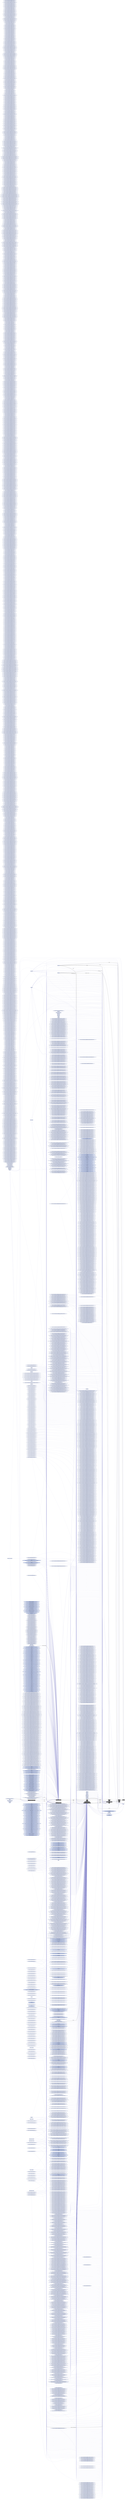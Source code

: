 digraph G {
    rankdir=LR;

    /* programs */
    node [shape=box fontcolor=white fillcolor=black style="filled,rounded"];
    subgraph cluster_run0 {
        label="run0";
        prog0 [label="/mnt/wt-prov-model/examples/012-water-tale/run.sh (1)"];
        prog1 [label="/home/repro/.venv/reprozip/bin/pip3 (2)"];
        prog0 -> prog1 [label="fork+exec"];
        prog2 [label="/home/repro/.venv/reprozip/bin/pip3 (3)"];
        prog1 -> prog2 [label="fork"];
        prog3 [label="/bin/uname (4)"];
        prog1 -> prog3 [label="fork+exec"];
        prog4 [label="/bin/sh (5)"];
        prog1 -> prog4 [label="fork+exec"];
        prog5 [label="/bin/uname (6)"];
        prog4 -> prog5 [label="fork+exec"];
        prog6 [label="/home/repro/.venv/reprozip/bin/jupyter (7)"];
        prog0 -> prog6 [label="fork+exec"];
        prog7 [label="/home/repro/.venv/reprozip/bin/jupyter-nbconvert (7)"];
        prog6 -> prog7 [label="exec"];
        prog8 [label="/sbin/ip (8)"];
        prog7 -> prog8 [label="fork+exec"];
        prog9 [label="/bin/sh (9)"];
        prog7 -> prog9 [label="fork+exec"];
        prog10 [label="/bin/uname (10)"];
        prog9 -> prog10 [label="fork+exec"];
        prog11 [label="/home/repro/.venv/reprozip/bin/python3 (11)"];
        prog7 -> prog11 [label="fork+exec"];
        prog17 [label="/bin/sh (17)"];
        prog11 -> prog17 [label="fork+exec"];
        prog18 [label="/bin/uname (18)"];
        prog17 -> prog18 [label="fork+exec"];
        prog19 [label="/sbin/ip (19)"];
        prog11 -> prog19 [label="fork+exec"];
    }

    node [shape=ellipse fontcolor="#131C39" fillcolor="#C9D2ED"];

    /* system packages */
    "pkg base-files" [shape=box,label="base-files 10.3+deb10u2"];
    "pkg bash" [shape=box,label="bash 5.0-4"];
    "pkg coreutils" [shape=box,label="coreutils 8.30-3"];
    "pkg dash" [shape=box,label="dash 0.5.10.2-5"];
    "pkg iproute2" [shape=box,label="iproute2 4.20.0-2"];
    "pkg libbz2-1.0" [shape=box,label="libbz2-1.0 1.0.6-9.2~deb10u1"];
    "pkg libc-bin" [shape=box,label="libc-bin 2.28-10"];
    "pkg libc6" [shape=box,label="libc6 2.28-10"];
    "pkg libcap2" [shape=box,label="libcap2 1:2.25-2"];
    "pkg libelf1" [shape=box,label="libelf1 0.176-1.1"];
    "pkg libexpat1" [shape=box,label="libexpat1 2.2.6-2+deb10u1"];
    "pkg libffi6" [shape=box,label="libffi6 3.2.1-9"];
    "pkg libgcc1" [shape=box,label="libgcc1 1:8.3.0-6"];
    "pkg liblzma5" [shape=box,label="liblzma5 5.2.4-1"];
    "pkg libmnl0" [shape=box,label="libmnl0 1.0.4-2"];
    "pkg libmpdec2" [shape=box,label="libmpdec2 2.4.2-2"];
    "pkg libncursesw6" [shape=box,label="libncursesw6 6.1+20181013-2+deb10u2"];
    "pkg libpcre3" [shape=box,label="libpcre3 2:8.39-12"];
    "pkg libpython3.7-minimal" [shape=box,label="libpython3.7-minimal 3.7.3-2+deb10u1"];
    "pkg libpython3.7-stdlib" [shape=box,label="libpython3.7-stdlib 3.7.3-2+deb10u1"];
    "pkg libselinux1" [shape=box,label="libselinux1 2.8-1+b1"];
    "pkg libsqlite3-0" [shape=box,label="libsqlite3-0 3.27.2-3"];
    "pkg libssl1.1" [shape=box,label="libssl1.1 1.1.1d-0+deb10u2"];
    "pkg libstdc++6" [shape=box,label="libstdc++6 8.3.0-6"];
    "pkg libtinfo6" [shape=box,label="libtinfo6 6.1+20181013-2+deb10u2"];
    "pkg libuuid1" [shape=box,label="libuuid1 2.33.1-0.1"];
    "pkg ncurses-base" [shape=box,label="ncurses-base 6.1+20181013-2+deb10u2"];
    "pkg openssl" [shape=box,label="openssl 1.1.1d-0+deb10u2"];
    "pkg python3-distutils" [shape=box,label="python3-distutils 3.7.3-1"];
    "pkg python3-minimal" [shape=box,label="python3-minimal 3.7.3-1"];
    "pkg python3.7-minimal" [shape=box,label="python3.7-minimal 3.7.3-2+deb10u1"];
    "pkg zlib1g" [shape=box,label="zlib1g 1:1.2.11.dfsg-1"];

    /* other files */
    "/dev/null";
    "/dev/random";
    "/dev/tty";
    "/dev/urandom";
    "/etc/ld.so.cache";
    "/etc/localtime";
    "/etc/nsswitch.conf";
    "/etc/passwd";
    "/home/repro/.ipython/profile_default/startup/README";
    "/home/repro/.jupyter/migrated" [fillcolor="#A3B4E0", label="migrated\n/home/repro/.jupyter/migrated"];
    "/home/repro/.venv/reprozip/bin/jsonschema";
    "/home/repro/.venv/reprozip/bin/jupyter";
    "/home/repro/.venv/reprozip/bin/jupyter-nbconvert";
    "/home/repro/.venv/reprozip/bin/pip";
    "/home/repro/.venv/reprozip/bin/pip3";
    "/home/repro/.venv/reprozip/bin/python";
    "/home/repro/.venv/reprozip/bin/python3" [fillcolor="#A3B4E0", label="python3\n/home/repro/.venv/reprozip/bin/python3"];
    "/home/repro/.venv/reprozip/bin/reprounzip";
    "/home/repro/.venv/reprozip/lib/python3.7/site-packages/IPython/__init__.py";
    "/home/repro/.venv/reprozip/lib/python3.7/site-packages/IPython/__pycache__/__init__.cpython-37.pyc";
    "/home/repro/.venv/reprozip/lib/python3.7/site-packages/IPython/__pycache__/display.cpython-37.pyc";
    "/home/repro/.venv/reprozip/lib/python3.7/site-packages/IPython/__pycache__/paths.cpython-37.pyc";
    "/home/repro/.venv/reprozip/lib/python3.7/site-packages/IPython/core/__init__.py";
    "/home/repro/.venv/reprozip/lib/python3.7/site-packages/IPython/core/__pycache__/__init__.cpython-37.pyc";
    "/home/repro/.venv/reprozip/lib/python3.7/site-packages/IPython/core/__pycache__/alias.cpython-37.pyc";
    "/home/repro/.venv/reprozip/lib/python3.7/site-packages/IPython/core/__pycache__/application.cpython-37.pyc";
    "/home/repro/.venv/reprozip/lib/python3.7/site-packages/IPython/core/__pycache__/async_helpers.cpython-37.pyc";
    "/home/repro/.venv/reprozip/lib/python3.7/site-packages/IPython/core/__pycache__/autocall.cpython-37.pyc";
    "/home/repro/.venv/reprozip/lib/python3.7/site-packages/IPython/core/__pycache__/builtin_trap.cpython-37.pyc";
    "/home/repro/.venv/reprozip/lib/python3.7/site-packages/IPython/core/__pycache__/compilerop.cpython-37.pyc";
    "/home/repro/.venv/reprozip/lib/python3.7/site-packages/IPython/core/__pycache__/completer.cpython-37.pyc";
    "/home/repro/.venv/reprozip/lib/python3.7/site-packages/IPython/core/__pycache__/completerlib.cpython-37.pyc";
    "/home/repro/.venv/reprozip/lib/python3.7/site-packages/IPython/core/__pycache__/crashhandler.cpython-37.pyc";
    "/home/repro/.venv/reprozip/lib/python3.7/site-packages/IPython/core/__pycache__/debugger.cpython-37.pyc";
    "/home/repro/.venv/reprozip/lib/python3.7/site-packages/IPython/core/__pycache__/display.cpython-37.pyc";
    "/home/repro/.venv/reprozip/lib/python3.7/site-packages/IPython/core/__pycache__/display_trap.cpython-37.pyc";
    "/home/repro/.venv/reprozip/lib/python3.7/site-packages/IPython/core/__pycache__/displayhook.cpython-37.pyc";
    "/home/repro/.venv/reprozip/lib/python3.7/site-packages/IPython/core/__pycache__/displaypub.cpython-37.pyc";
    "/home/repro/.venv/reprozip/lib/python3.7/site-packages/IPython/core/__pycache__/error.cpython-37.pyc";
    "/home/repro/.venv/reprozip/lib/python3.7/site-packages/IPython/core/__pycache__/events.cpython-37.pyc";
    "/home/repro/.venv/reprozip/lib/python3.7/site-packages/IPython/core/__pycache__/excolors.cpython-37.pyc";
    "/home/repro/.venv/reprozip/lib/python3.7/site-packages/IPython/core/__pycache__/extensions.cpython-37.pyc";
    "/home/repro/.venv/reprozip/lib/python3.7/site-packages/IPython/core/__pycache__/formatters.cpython-37.pyc";
    "/home/repro/.venv/reprozip/lib/python3.7/site-packages/IPython/core/__pycache__/getipython.cpython-37.pyc";
    "/home/repro/.venv/reprozip/lib/python3.7/site-packages/IPython/core/__pycache__/history.cpython-37.pyc";
    "/home/repro/.venv/reprozip/lib/python3.7/site-packages/IPython/core/__pycache__/hooks.cpython-37.pyc";
    "/home/repro/.venv/reprozip/lib/python3.7/site-packages/IPython/core/__pycache__/inputtransformer2.cpython-37.pyc";
    "/home/repro/.venv/reprozip/lib/python3.7/site-packages/IPython/core/__pycache__/interactiveshell.cpython-37.pyc";
    "/home/repro/.venv/reprozip/lib/python3.7/site-packages/IPython/core/__pycache__/latex_symbols.cpython-37.pyc";
    "/home/repro/.venv/reprozip/lib/python3.7/site-packages/IPython/core/__pycache__/logger.cpython-37.pyc";
    "/home/repro/.venv/reprozip/lib/python3.7/site-packages/IPython/core/__pycache__/macro.cpython-37.pyc";
    "/home/repro/.venv/reprozip/lib/python3.7/site-packages/IPython/core/__pycache__/magic.cpython-37.pyc";
    "/home/repro/.venv/reprozip/lib/python3.7/site-packages/IPython/core/__pycache__/magic_arguments.cpython-37.pyc";
    "/home/repro/.venv/reprozip/lib/python3.7/site-packages/IPython/core/__pycache__/oinspect.cpython-37.pyc";
    "/home/repro/.venv/reprozip/lib/python3.7/site-packages/IPython/core/__pycache__/page.cpython-37.pyc";
    "/home/repro/.venv/reprozip/lib/python3.7/site-packages/IPython/core/__pycache__/payload.cpython-37.pyc";
    "/home/repro/.venv/reprozip/lib/python3.7/site-packages/IPython/core/__pycache__/payloadpage.cpython-37.pyc";
    "/home/repro/.venv/reprozip/lib/python3.7/site-packages/IPython/core/__pycache__/prefilter.cpython-37.pyc";
    "/home/repro/.venv/reprozip/lib/python3.7/site-packages/IPython/core/__pycache__/profiledir.cpython-37.pyc";
    "/home/repro/.venv/reprozip/lib/python3.7/site-packages/IPython/core/__pycache__/pylabtools.cpython-37.pyc";
    "/home/repro/.venv/reprozip/lib/python3.7/site-packages/IPython/core/__pycache__/release.cpython-37.pyc";
    "/home/repro/.venv/reprozip/lib/python3.7/site-packages/IPython/core/__pycache__/shellapp.cpython-37.pyc";
    "/home/repro/.venv/reprozip/lib/python3.7/site-packages/IPython/core/__pycache__/splitinput.cpython-37.pyc";
    "/home/repro/.venv/reprozip/lib/python3.7/site-packages/IPython/core/__pycache__/ultratb.cpython-37.pyc";
    "/home/repro/.venv/reprozip/lib/python3.7/site-packages/IPython/core/__pycache__/usage.cpython-37.pyc";
    "/home/repro/.venv/reprozip/lib/python3.7/site-packages/IPython/core/alias.py";
    "/home/repro/.venv/reprozip/lib/python3.7/site-packages/IPython/core/application.py";
    "/home/repro/.venv/reprozip/lib/python3.7/site-packages/IPython/core/async_helpers.py";
    "/home/repro/.venv/reprozip/lib/python3.7/site-packages/IPython/core/autocall.py";
    "/home/repro/.venv/reprozip/lib/python3.7/site-packages/IPython/core/builtin_trap.py";
    "/home/repro/.venv/reprozip/lib/python3.7/site-packages/IPython/core/compilerop.py";
    "/home/repro/.venv/reprozip/lib/python3.7/site-packages/IPython/core/completer.py";
    "/home/repro/.venv/reprozip/lib/python3.7/site-packages/IPython/core/completerlib.py";
    "/home/repro/.venv/reprozip/lib/python3.7/site-packages/IPython/core/crashhandler.py";
    "/home/repro/.venv/reprozip/lib/python3.7/site-packages/IPython/core/debugger.py";
    "/home/repro/.venv/reprozip/lib/python3.7/site-packages/IPython/core/display.py";
    "/home/repro/.venv/reprozip/lib/python3.7/site-packages/IPython/core/display_trap.py";
    "/home/repro/.venv/reprozip/lib/python3.7/site-packages/IPython/core/displayhook.py";
    "/home/repro/.venv/reprozip/lib/python3.7/site-packages/IPython/core/displaypub.py";
    "/home/repro/.venv/reprozip/lib/python3.7/site-packages/IPython/core/error.py";
    "/home/repro/.venv/reprozip/lib/python3.7/site-packages/IPython/core/events.py";
    "/home/repro/.venv/reprozip/lib/python3.7/site-packages/IPython/core/excolors.py";
    "/home/repro/.venv/reprozip/lib/python3.7/site-packages/IPython/core/extensions.py";
    "/home/repro/.venv/reprozip/lib/python3.7/site-packages/IPython/core/formatters.py";
    "/home/repro/.venv/reprozip/lib/python3.7/site-packages/IPython/core/getipython.py";
    "/home/repro/.venv/reprozip/lib/python3.7/site-packages/IPython/core/history.py";
    "/home/repro/.venv/reprozip/lib/python3.7/site-packages/IPython/core/hooks.py";
    "/home/repro/.venv/reprozip/lib/python3.7/site-packages/IPython/core/inputtransformer2.py";
    "/home/repro/.venv/reprozip/lib/python3.7/site-packages/IPython/core/interactiveshell.py";
    "/home/repro/.venv/reprozip/lib/python3.7/site-packages/IPython/core/latex_symbols.py";
    "/home/repro/.venv/reprozip/lib/python3.7/site-packages/IPython/core/logger.py";
    "/home/repro/.venv/reprozip/lib/python3.7/site-packages/IPython/core/macro.py";
    "/home/repro/.venv/reprozip/lib/python3.7/site-packages/IPython/core/magic.py";
    "/home/repro/.venv/reprozip/lib/python3.7/site-packages/IPython/core/magic_arguments.py";
    "/home/repro/.venv/reprozip/lib/python3.7/site-packages/IPython/core/magics/__init__.py";
    "/home/repro/.venv/reprozip/lib/python3.7/site-packages/IPython/core/magics/__pycache__/__init__.cpython-37.pyc";
    "/home/repro/.venv/reprozip/lib/python3.7/site-packages/IPython/core/magics/__pycache__/auto.cpython-37.pyc";
    "/home/repro/.venv/reprozip/lib/python3.7/site-packages/IPython/core/magics/__pycache__/basic.cpython-37.pyc";
    "/home/repro/.venv/reprozip/lib/python3.7/site-packages/IPython/core/magics/__pycache__/code.cpython-37.pyc";
    "/home/repro/.venv/reprozip/lib/python3.7/site-packages/IPython/core/magics/__pycache__/config.cpython-37.pyc";
    "/home/repro/.venv/reprozip/lib/python3.7/site-packages/IPython/core/magics/__pycache__/display.cpython-37.pyc";
    "/home/repro/.venv/reprozip/lib/python3.7/site-packages/IPython/core/magics/__pycache__/execution.cpython-37.pyc";
    "/home/repro/.venv/reprozip/lib/python3.7/site-packages/IPython/core/magics/__pycache__/extension.cpython-37.pyc";
    "/home/repro/.venv/reprozip/lib/python3.7/site-packages/IPython/core/magics/__pycache__/history.cpython-37.pyc";
    "/home/repro/.venv/reprozip/lib/python3.7/site-packages/IPython/core/magics/__pycache__/logging.cpython-37.pyc";
    "/home/repro/.venv/reprozip/lib/python3.7/site-packages/IPython/core/magics/__pycache__/namespace.cpython-37.pyc";
    "/home/repro/.venv/reprozip/lib/python3.7/site-packages/IPython/core/magics/__pycache__/osm.cpython-37.pyc";
    "/home/repro/.venv/reprozip/lib/python3.7/site-packages/IPython/core/magics/__pycache__/packaging.cpython-37.pyc";
    "/home/repro/.venv/reprozip/lib/python3.7/site-packages/IPython/core/magics/__pycache__/pylab.cpython-37.pyc";
    "/home/repro/.venv/reprozip/lib/python3.7/site-packages/IPython/core/magics/__pycache__/script.cpython-37.pyc";
    "/home/repro/.venv/reprozip/lib/python3.7/site-packages/IPython/core/magics/auto.py";
    "/home/repro/.venv/reprozip/lib/python3.7/site-packages/IPython/core/magics/basic.py";
    "/home/repro/.venv/reprozip/lib/python3.7/site-packages/IPython/core/magics/code.py";
    "/home/repro/.venv/reprozip/lib/python3.7/site-packages/IPython/core/magics/config.py";
    "/home/repro/.venv/reprozip/lib/python3.7/site-packages/IPython/core/magics/display.py";
    "/home/repro/.venv/reprozip/lib/python3.7/site-packages/IPython/core/magics/execution.py";
    "/home/repro/.venv/reprozip/lib/python3.7/site-packages/IPython/core/magics/extension.py";
    "/home/repro/.venv/reprozip/lib/python3.7/site-packages/IPython/core/magics/history.py";
    "/home/repro/.venv/reprozip/lib/python3.7/site-packages/IPython/core/magics/logging.py";
    "/home/repro/.venv/reprozip/lib/python3.7/site-packages/IPython/core/magics/namespace.py";
    "/home/repro/.venv/reprozip/lib/python3.7/site-packages/IPython/core/magics/osm.py";
    "/home/repro/.venv/reprozip/lib/python3.7/site-packages/IPython/core/magics/packaging.py";
    "/home/repro/.venv/reprozip/lib/python3.7/site-packages/IPython/core/magics/pylab.py";
    "/home/repro/.venv/reprozip/lib/python3.7/site-packages/IPython/core/magics/script.py";
    "/home/repro/.venv/reprozip/lib/python3.7/site-packages/IPython/core/oinspect.py";
    "/home/repro/.venv/reprozip/lib/python3.7/site-packages/IPython/core/page.py";
    "/home/repro/.venv/reprozip/lib/python3.7/site-packages/IPython/core/payload.py";
    "/home/repro/.venv/reprozip/lib/python3.7/site-packages/IPython/core/payloadpage.py";
    "/home/repro/.venv/reprozip/lib/python3.7/site-packages/IPython/core/prefilter.py";
    "/home/repro/.venv/reprozip/lib/python3.7/site-packages/IPython/core/profile/README_STARTUP";
    "/home/repro/.venv/reprozip/lib/python3.7/site-packages/IPython/core/profiledir.py";
    "/home/repro/.venv/reprozip/lib/python3.7/site-packages/IPython/core/pylabtools.py";
    "/home/repro/.venv/reprozip/lib/python3.7/site-packages/IPython/core/release.py";
    "/home/repro/.venv/reprozip/lib/python3.7/site-packages/IPython/core/shellapp.py";
    "/home/repro/.venv/reprozip/lib/python3.7/site-packages/IPython/core/splitinput.py";
    "/home/repro/.venv/reprozip/lib/python3.7/site-packages/IPython/core/ultratb.py";
    "/home/repro/.venv/reprozip/lib/python3.7/site-packages/IPython/core/usage.py";
    "/home/repro/.venv/reprozip/lib/python3.7/site-packages/IPython/display.py";
    "/home/repro/.venv/reprozip/lib/python3.7/site-packages/IPython/extensions/__init__.py";
    "/home/repro/.venv/reprozip/lib/python3.7/site-packages/IPython/extensions/__pycache__/__init__.cpython-37.pyc";
    "/home/repro/.venv/reprozip/lib/python3.7/site-packages/IPython/extensions/__pycache__/storemagic.cpython-37.pyc";
    "/home/repro/.venv/reprozip/lib/python3.7/site-packages/IPython/extensions/storemagic.py";
    "/home/repro/.venv/reprozip/lib/python3.7/site-packages/IPython/lib/__init__.py";
    "/home/repro/.venv/reprozip/lib/python3.7/site-packages/IPython/lib/__pycache__/__init__.cpython-37.pyc";
    "/home/repro/.venv/reprozip/lib/python3.7/site-packages/IPython/lib/__pycache__/backgroundjobs.cpython-37.pyc";
    "/home/repro/.venv/reprozip/lib/python3.7/site-packages/IPython/lib/__pycache__/clipboard.cpython-37.pyc";
    "/home/repro/.venv/reprozip/lib/python3.7/site-packages/IPython/lib/__pycache__/display.cpython-37.pyc";
    "/home/repro/.venv/reprozip/lib/python3.7/site-packages/IPython/lib/__pycache__/lexers.cpython-37.pyc";
    "/home/repro/.venv/reprozip/lib/python3.7/site-packages/IPython/lib/__pycache__/pretty.cpython-37.pyc";
    "/home/repro/.venv/reprozip/lib/python3.7/site-packages/IPython/lib/__pycache__/security.cpython-37.pyc";
    "/home/repro/.venv/reprozip/lib/python3.7/site-packages/IPython/lib/backgroundjobs.py";
    "/home/repro/.venv/reprozip/lib/python3.7/site-packages/IPython/lib/clipboard.py";
    "/home/repro/.venv/reprozip/lib/python3.7/site-packages/IPython/lib/display.py";
    "/home/repro/.venv/reprozip/lib/python3.7/site-packages/IPython/lib/lexers.py";
    "/home/repro/.venv/reprozip/lib/python3.7/site-packages/IPython/lib/pretty.py";
    "/home/repro/.venv/reprozip/lib/python3.7/site-packages/IPython/lib/security.py";
    "/home/repro/.venv/reprozip/lib/python3.7/site-packages/IPython/paths.py";
    "/home/repro/.venv/reprozip/lib/python3.7/site-packages/IPython/terminal/__init__.py";
    "/home/repro/.venv/reprozip/lib/python3.7/site-packages/IPython/terminal/__pycache__/__init__.cpython-37.pyc";
    "/home/repro/.venv/reprozip/lib/python3.7/site-packages/IPython/terminal/__pycache__/debugger.cpython-37.pyc";
    "/home/repro/.venv/reprozip/lib/python3.7/site-packages/IPython/terminal/__pycache__/embed.cpython-37.pyc";
    "/home/repro/.venv/reprozip/lib/python3.7/site-packages/IPython/terminal/__pycache__/interactiveshell.cpython-37.pyc";
    "/home/repro/.venv/reprozip/lib/python3.7/site-packages/IPython/terminal/__pycache__/ipapp.cpython-37.pyc";
    "/home/repro/.venv/reprozip/lib/python3.7/site-packages/IPython/terminal/__pycache__/magics.cpython-37.pyc";
    "/home/repro/.venv/reprozip/lib/python3.7/site-packages/IPython/terminal/__pycache__/prompts.cpython-37.pyc";
    "/home/repro/.venv/reprozip/lib/python3.7/site-packages/IPython/terminal/__pycache__/ptutils.cpython-37.pyc";
    "/home/repro/.venv/reprozip/lib/python3.7/site-packages/IPython/terminal/__pycache__/shortcuts.cpython-37.pyc";
    "/home/repro/.venv/reprozip/lib/python3.7/site-packages/IPython/terminal/debugger.py";
    "/home/repro/.venv/reprozip/lib/python3.7/site-packages/IPython/terminal/embed.py";
    "/home/repro/.venv/reprozip/lib/python3.7/site-packages/IPython/terminal/interactiveshell.py";
    "/home/repro/.venv/reprozip/lib/python3.7/site-packages/IPython/terminal/ipapp.py";
    "/home/repro/.venv/reprozip/lib/python3.7/site-packages/IPython/terminal/magics.py";
    "/home/repro/.venv/reprozip/lib/python3.7/site-packages/IPython/terminal/prompts.py";
    "/home/repro/.venv/reprozip/lib/python3.7/site-packages/IPython/terminal/pt_inputhooks/__init__.py";
    "/home/repro/.venv/reprozip/lib/python3.7/site-packages/IPython/terminal/pt_inputhooks/__pycache__/__init__.cpython-37.pyc";
    "/home/repro/.venv/reprozip/lib/python3.7/site-packages/IPython/terminal/ptutils.py";
    "/home/repro/.venv/reprozip/lib/python3.7/site-packages/IPython/terminal/shortcuts.py";
    "/home/repro/.venv/reprozip/lib/python3.7/site-packages/IPython/testing/__init__.py";
    "/home/repro/.venv/reprozip/lib/python3.7/site-packages/IPython/testing/__pycache__/__init__.cpython-37.pyc";
    "/home/repro/.venv/reprozip/lib/python3.7/site-packages/IPython/testing/__pycache__/skipdoctest.cpython-37.pyc";
    "/home/repro/.venv/reprozip/lib/python3.7/site-packages/IPython/testing/skipdoctest.py";
    "/home/repro/.venv/reprozip/lib/python3.7/site-packages/IPython/utils/PyColorize.py";
    "/home/repro/.venv/reprozip/lib/python3.7/site-packages/IPython/utils/__init__.py";
    "/home/repro/.venv/reprozip/lib/python3.7/site-packages/IPython/utils/__pycache__/PyColorize.cpython-37.pyc";
    "/home/repro/.venv/reprozip/lib/python3.7/site-packages/IPython/utils/__pycache__/__init__.cpython-37.pyc";
    "/home/repro/.venv/reprozip/lib/python3.7/site-packages/IPython/utils/__pycache__/_process_common.cpython-37.pyc";
    "/home/repro/.venv/reprozip/lib/python3.7/site-packages/IPython/utils/__pycache__/_process_posix.cpython-37.pyc";
    "/home/repro/.venv/reprozip/lib/python3.7/site-packages/IPython/utils/__pycache__/_sysinfo.cpython-37.pyc";
    "/home/repro/.venv/reprozip/lib/python3.7/site-packages/IPython/utils/__pycache__/capture.cpython-37.pyc";
    "/home/repro/.venv/reprozip/lib/python3.7/site-packages/IPython/utils/__pycache__/colorable.cpython-37.pyc";
    "/home/repro/.venv/reprozip/lib/python3.7/site-packages/IPython/utils/__pycache__/coloransi.cpython-37.pyc";
    "/home/repro/.venv/reprozip/lib/python3.7/site-packages/IPython/utils/__pycache__/contexts.cpython-37.pyc";
    "/home/repro/.venv/reprozip/lib/python3.7/site-packages/IPython/utils/__pycache__/data.cpython-37.pyc";
    "/home/repro/.venv/reprozip/lib/python3.7/site-packages/IPython/utils/__pycache__/decorators.cpython-37.pyc";
    "/home/repro/.venv/reprozip/lib/python3.7/site-packages/IPython/utils/__pycache__/dir2.cpython-37.pyc";
    "/home/repro/.venv/reprozip/lib/python3.7/site-packages/IPython/utils/__pycache__/encoding.cpython-37.pyc";
    "/home/repro/.venv/reprozip/lib/python3.7/site-packages/IPython/utils/__pycache__/frame.cpython-37.pyc";
    "/home/repro/.venv/reprozip/lib/python3.7/site-packages/IPython/utils/__pycache__/generics.cpython-37.pyc";
    "/home/repro/.venv/reprozip/lib/python3.7/site-packages/IPython/utils/__pycache__/importstring.cpython-37.pyc";
    "/home/repro/.venv/reprozip/lib/python3.7/site-packages/IPython/utils/__pycache__/io.cpython-37.pyc";
    "/home/repro/.venv/reprozip/lib/python3.7/site-packages/IPython/utils/__pycache__/ipstruct.cpython-37.pyc";
    "/home/repro/.venv/reprozip/lib/python3.7/site-packages/IPython/utils/__pycache__/module_paths.cpython-37.pyc";
    "/home/repro/.venv/reprozip/lib/python3.7/site-packages/IPython/utils/__pycache__/openpy.cpython-37.pyc";
    "/home/repro/.venv/reprozip/lib/python3.7/site-packages/IPython/utils/__pycache__/path.cpython-37.pyc";
    "/home/repro/.venv/reprozip/lib/python3.7/site-packages/IPython/utils/__pycache__/process.cpython-37.pyc";
    "/home/repro/.venv/reprozip/lib/python3.7/site-packages/IPython/utils/__pycache__/py3compat.cpython-37.pyc";
    "/home/repro/.venv/reprozip/lib/python3.7/site-packages/IPython/utils/__pycache__/sentinel.cpython-37.pyc";
    "/home/repro/.venv/reprozip/lib/python3.7/site-packages/IPython/utils/__pycache__/strdispatch.cpython-37.pyc";
    "/home/repro/.venv/reprozip/lib/python3.7/site-packages/IPython/utils/__pycache__/sysinfo.cpython-37.pyc";
    "/home/repro/.venv/reprozip/lib/python3.7/site-packages/IPython/utils/__pycache__/syspathcontext.cpython-37.pyc";
    "/home/repro/.venv/reprozip/lib/python3.7/site-packages/IPython/utils/__pycache__/tempdir.cpython-37.pyc";
    "/home/repro/.venv/reprozip/lib/python3.7/site-packages/IPython/utils/__pycache__/terminal.cpython-37.pyc";
    "/home/repro/.venv/reprozip/lib/python3.7/site-packages/IPython/utils/__pycache__/text.cpython-37.pyc";
    "/home/repro/.venv/reprozip/lib/python3.7/site-packages/IPython/utils/__pycache__/timing.cpython-37.pyc";
    "/home/repro/.venv/reprozip/lib/python3.7/site-packages/IPython/utils/__pycache__/tokenutil.cpython-37.pyc";
    "/home/repro/.venv/reprozip/lib/python3.7/site-packages/IPython/utils/__pycache__/wildcard.cpython-37.pyc";
    "/home/repro/.venv/reprozip/lib/python3.7/site-packages/IPython/utils/_process_common.py";
    "/home/repro/.venv/reprozip/lib/python3.7/site-packages/IPython/utils/_process_posix.py";
    "/home/repro/.venv/reprozip/lib/python3.7/site-packages/IPython/utils/_sysinfo.py";
    "/home/repro/.venv/reprozip/lib/python3.7/site-packages/IPython/utils/capture.py";
    "/home/repro/.venv/reprozip/lib/python3.7/site-packages/IPython/utils/colorable.py";
    "/home/repro/.venv/reprozip/lib/python3.7/site-packages/IPython/utils/coloransi.py";
    "/home/repro/.venv/reprozip/lib/python3.7/site-packages/IPython/utils/contexts.py";
    "/home/repro/.venv/reprozip/lib/python3.7/site-packages/IPython/utils/data.py";
    "/home/repro/.venv/reprozip/lib/python3.7/site-packages/IPython/utils/decorators.py";
    "/home/repro/.venv/reprozip/lib/python3.7/site-packages/IPython/utils/dir2.py";
    "/home/repro/.venv/reprozip/lib/python3.7/site-packages/IPython/utils/encoding.py";
    "/home/repro/.venv/reprozip/lib/python3.7/site-packages/IPython/utils/frame.py";
    "/home/repro/.venv/reprozip/lib/python3.7/site-packages/IPython/utils/generics.py";
    "/home/repro/.venv/reprozip/lib/python3.7/site-packages/IPython/utils/importstring.py";
    "/home/repro/.venv/reprozip/lib/python3.7/site-packages/IPython/utils/io.py";
    "/home/repro/.venv/reprozip/lib/python3.7/site-packages/IPython/utils/ipstruct.py";
    "/home/repro/.venv/reprozip/lib/python3.7/site-packages/IPython/utils/module_paths.py";
    "/home/repro/.venv/reprozip/lib/python3.7/site-packages/IPython/utils/openpy.py";
    "/home/repro/.venv/reprozip/lib/python3.7/site-packages/IPython/utils/path.py";
    "/home/repro/.venv/reprozip/lib/python3.7/site-packages/IPython/utils/process.py";
    "/home/repro/.venv/reprozip/lib/python3.7/site-packages/IPython/utils/py3compat.py";
    "/home/repro/.venv/reprozip/lib/python3.7/site-packages/IPython/utils/sentinel.py";
    "/home/repro/.venv/reprozip/lib/python3.7/site-packages/IPython/utils/strdispatch.py";
    "/home/repro/.venv/reprozip/lib/python3.7/site-packages/IPython/utils/sysinfo.py";
    "/home/repro/.venv/reprozip/lib/python3.7/site-packages/IPython/utils/syspathcontext.py";
    "/home/repro/.venv/reprozip/lib/python3.7/site-packages/IPython/utils/tempdir.py";
    "/home/repro/.venv/reprozip/lib/python3.7/site-packages/IPython/utils/terminal.py";
    "/home/repro/.venv/reprozip/lib/python3.7/site-packages/IPython/utils/text.py";
    "/home/repro/.venv/reprozip/lib/python3.7/site-packages/IPython/utils/timing.py";
    "/home/repro/.venv/reprozip/lib/python3.7/site-packages/IPython/utils/tokenutil.py";
    "/home/repro/.venv/reprozip/lib/python3.7/site-packages/IPython/utils/wildcard.py";
    "/home/repro/.venv/reprozip/lib/python3.7/site-packages/Jinja2-2.11.1.dist-info/METADATA" [fillcolor="#A3B4E0", label="METADATA_38\n/home/repro/.venv/reprozip/lib/python3.7/site-packages/Jinja2-2.11.1.dist-info/METADATA"];
    "/home/repro/.venv/reprozip/lib/python3.7/site-packages/Jinja2-2.11.1.dist-info/entry_points.txt" [fillcolor="#A3B4E0", label="entry_points.txt_19\n/home/repro/.venv/reprozip/lib/python3.7/site-packages/Jinja2-2.11.1.dist-info/entry_points.txt"];
    "/home/repro/.venv/reprozip/lib/python3.7/site-packages/MarkupSafe-1.1.1.dist-info/METADATA" [fillcolor="#A3B4E0", label="METADATA_64\n/home/repro/.venv/reprozip/lib/python3.7/site-packages/MarkupSafe-1.1.1.dist-info/METADATA"];
    "/home/repro/.venv/reprozip/lib/python3.7/site-packages/PIL/Image.py";
    "/home/repro/.venv/reprozip/lib/python3.7/site-packages/PIL/ImageMode.py";
    "/home/repro/.venv/reprozip/lib/python3.7/site-packages/PIL/TiffTags.py";
    "/home/repro/.venv/reprozip/lib/python3.7/site-packages/PIL/__init__.py";
    "/home/repro/.venv/reprozip/lib/python3.7/site-packages/PIL/__pycache__/Image.cpython-37.pyc";
    "/home/repro/.venv/reprozip/lib/python3.7/site-packages/PIL/__pycache__/ImageMode.cpython-37.pyc";
    "/home/repro/.venv/reprozip/lib/python3.7/site-packages/PIL/__pycache__/TiffTags.cpython-37.pyc";
    "/home/repro/.venv/reprozip/lib/python3.7/site-packages/PIL/__pycache__/__init__.cpython-37.pyc";
    "/home/repro/.venv/reprozip/lib/python3.7/site-packages/PIL/__pycache__/_binary.cpython-37.pyc";
    "/home/repro/.venv/reprozip/lib/python3.7/site-packages/PIL/__pycache__/_util.cpython-37.pyc";
    "/home/repro/.venv/reprozip/lib/python3.7/site-packages/PIL/__pycache__/_version.cpython-37.pyc";
    "/home/repro/.venv/reprozip/lib/python3.7/site-packages/PIL/_binary.py";
    "/home/repro/.venv/reprozip/lib/python3.7/site-packages/PIL/_imaging.cpython-37m-x86_64-linux-gnu.so";
    "/home/repro/.venv/reprozip/lib/python3.7/site-packages/PIL/_util.py";
    "/home/repro/.venv/reprozip/lib/python3.7/site-packages/PIL/_version.py";
    "/home/repro/.venv/reprozip/lib/python3.7/site-packages/Pillow-7.1.1.dist-info/METADATA" [fillcolor="#A3B4E0", label="METADATA_13\n/home/repro/.venv/reprozip/lib/python3.7/site-packages/Pillow-7.1.1.dist-info/METADATA"];
    "/home/repro/.venv/reprozip/lib/python3.7/site-packages/Pillow.libs/libjpeg-ba7bf5af.so.9.4.0";
    "/home/repro/.venv/reprozip/lib/python3.7/site-packages/Pillow.libs/liblzma-99449165.so.5.2.5";
    "/home/repro/.venv/reprozip/lib/python3.7/site-packages/Pillow.libs/libopenjp2-b3d7668a.so.2.3.1";
    "/home/repro/.venv/reprozip/lib/python3.7/site-packages/Pillow.libs/libtiff-41910f6d.so.5.5.0";
    "/home/repro/.venv/reprozip/lib/python3.7/site-packages/Pillow.libs/libz-a147dcb0.so.1.2.3";
    "/home/repro/.venv/reprozip/lib/python3.7/site-packages/PyYAML-5.3.1.dist-info/METADATA" [fillcolor="#A3B4E0", label="METADATA_58\n/home/repro/.venv/reprozip/lib/python3.7/site-packages/PyYAML-5.3.1.dist-info/METADATA"];
    "/home/repro/.venv/reprozip/lib/python3.7/site-packages/Pygments-2.6.1.dist-info/METADATA" [fillcolor="#A3B4E0", label="METADATA_31\n/home/repro/.venv/reprozip/lib/python3.7/site-packages/Pygments-2.6.1.dist-info/METADATA"];
    "/home/repro/.venv/reprozip/lib/python3.7/site-packages/Pygments-2.6.1.dist-info/entry_points.txt" [fillcolor="#A3B4E0", label="entry_points.txt_3\n/home/repro/.venv/reprozip/lib/python3.7/site-packages/Pygments-2.6.1.dist-info/entry_points.txt"];
    "/home/repro/.venv/reprozip/lib/python3.7/site-packages/Send2Trash-1.5.0.dist-info/METADATA" [fillcolor="#A3B4E0", label="METADATA_24\n/home/repro/.venv/reprozip/lib/python3.7/site-packages/Send2Trash-1.5.0.dist-info/METADATA"];
    "/home/repro/.venv/reprozip/lib/python3.7/site-packages/__pycache__/decorator.cpython-37.pyc";
    "/home/repro/.venv/reprozip/lib/python3.7/site-packages/__pycache__/entrypoints.cpython-37.pyc";
    "/home/repro/.venv/reprozip/lib/python3.7/site-packages/__pycache__/ipykernel_launcher.cpython-37.pyc";
    "/home/repro/.venv/reprozip/lib/python3.7/site-packages/__pycache__/mistune.cpython-37.pyc";
    "/home/repro/.venv/reprozip/lib/python3.7/site-packages/__pycache__/pandocfilters.cpython-37.pyc";
    "/home/repro/.venv/reprozip/lib/python3.7/site-packages/__pycache__/pickleshare.cpython-37.pyc";
    "/home/repro/.venv/reprozip/lib/python3.7/site-packages/__pycache__/six.cpython-37.pyc";
    "/home/repro/.venv/reprozip/lib/python3.7/site-packages/__pycache__/typing_extensions.cpython-37.pyc";
    "/home/repro/.venv/reprozip/lib/python3.7/site-packages/__pycache__/zipp.cpython-37.pyc";
    "/home/repro/.venv/reprozip/lib/python3.7/site-packages/attr/__init__.py";
    "/home/repro/.venv/reprozip/lib/python3.7/site-packages/attr/__pycache__/__init__.cpython-37.pyc";
    "/home/repro/.venv/reprozip/lib/python3.7/site-packages/attr/__pycache__/_compat.cpython-37.pyc";
    "/home/repro/.venv/reprozip/lib/python3.7/site-packages/attr/__pycache__/_config.cpython-37.pyc";
    "/home/repro/.venv/reprozip/lib/python3.7/site-packages/attr/__pycache__/_funcs.cpython-37.pyc";
    "/home/repro/.venv/reprozip/lib/python3.7/site-packages/attr/__pycache__/_make.cpython-37.pyc";
    "/home/repro/.venv/reprozip/lib/python3.7/site-packages/attr/__pycache__/_version_info.cpython-37.pyc";
    "/home/repro/.venv/reprozip/lib/python3.7/site-packages/attr/__pycache__/converters.cpython-37.pyc";
    "/home/repro/.venv/reprozip/lib/python3.7/site-packages/attr/__pycache__/exceptions.cpython-37.pyc";
    "/home/repro/.venv/reprozip/lib/python3.7/site-packages/attr/__pycache__/filters.cpython-37.pyc";
    "/home/repro/.venv/reprozip/lib/python3.7/site-packages/attr/__pycache__/validators.cpython-37.pyc";
    "/home/repro/.venv/reprozip/lib/python3.7/site-packages/attr/_compat.py";
    "/home/repro/.venv/reprozip/lib/python3.7/site-packages/attr/_config.py";
    "/home/repro/.venv/reprozip/lib/python3.7/site-packages/attr/_funcs.py";
    "/home/repro/.venv/reprozip/lib/python3.7/site-packages/attr/_make.py";
    "/home/repro/.venv/reprozip/lib/python3.7/site-packages/attr/_version_info.py";
    "/home/repro/.venv/reprozip/lib/python3.7/site-packages/attr/converters.py";
    "/home/repro/.venv/reprozip/lib/python3.7/site-packages/attr/exceptions.py";
    "/home/repro/.venv/reprozip/lib/python3.7/site-packages/attr/filters.py";
    "/home/repro/.venv/reprozip/lib/python3.7/site-packages/attr/validators.py";
    "/home/repro/.venv/reprozip/lib/python3.7/site-packages/attrs-19.3.0.dist-info/METADATA" [fillcolor="#A3B4E0", label="METADATA_36\n/home/repro/.venv/reprozip/lib/python3.7/site-packages/attrs-19.3.0.dist-info/METADATA"];
    "/home/repro/.venv/reprozip/lib/python3.7/site-packages/backcall-0.1.0.dist-info/METADATA" [fillcolor="#A3B4E0", label="METADATA_55\n/home/repro/.venv/reprozip/lib/python3.7/site-packages/backcall-0.1.0.dist-info/METADATA"];
    "/home/repro/.venv/reprozip/lib/python3.7/site-packages/backcall/__init__.py";
    "/home/repro/.venv/reprozip/lib/python3.7/site-packages/backcall/__pycache__/__init__.cpython-37.pyc";
    "/home/repro/.venv/reprozip/lib/python3.7/site-packages/backcall/__pycache__/backcall.cpython-37.pyc";
    "/home/repro/.venv/reprozip/lib/python3.7/site-packages/backcall/backcall.py";
    "/home/repro/.venv/reprozip/lib/python3.7/site-packages/bleach-3.1.4.dist-info/METADATA" [fillcolor="#A3B4E0", label="METADATA_35\n/home/repro/.venv/reprozip/lib/python3.7/site-packages/bleach-3.1.4.dist-info/METADATA"];
    "/home/repro/.venv/reprozip/lib/python3.7/site-packages/bokeh-2.0.1.dist-info/METADATA" [fillcolor="#A3B4E0", label="METADATA_12\n/home/repro/.venv/reprozip/lib/python3.7/site-packages/bokeh-2.0.1.dist-info/METADATA"];
    "/home/repro/.venv/reprozip/lib/python3.7/site-packages/bokeh-2.0.1.dist-info/entry_points.txt" [fillcolor="#A3B4E0", label="entry_points.txt_13\n/home/repro/.venv/reprozip/lib/python3.7/site-packages/bokeh-2.0.1.dist-info/entry_points.txt"];
    "/home/repro/.venv/reprozip/lib/python3.7/site-packages/bokeh/__init__.py";
    "/home/repro/.venv/reprozip/lib/python3.7/site-packages/bokeh/__pycache__/__init__.cpython-37.pyc";
    "/home/repro/.venv/reprozip/lib/python3.7/site-packages/bokeh/__pycache__/_version.cpython-37.pyc";
    "/home/repro/.venv/reprozip/lib/python3.7/site-packages/bokeh/__pycache__/events.cpython-37.pyc";
    "/home/repro/.venv/reprozip/lib/python3.7/site-packages/bokeh/__pycache__/layouts.cpython-37.pyc";
    "/home/repro/.venv/reprozip/lib/python3.7/site-packages/bokeh/__pycache__/model.cpython-37.pyc";
    "/home/repro/.venv/reprozip/lib/python3.7/site-packages/bokeh/__pycache__/palettes.cpython-37.pyc";
    "/home/repro/.venv/reprozip/lib/python3.7/site-packages/bokeh/__pycache__/resources.cpython-37.pyc";
    "/home/repro/.venv/reprozip/lib/python3.7/site-packages/bokeh/__pycache__/settings.cpython-37.pyc";
    "/home/repro/.venv/reprozip/lib/python3.7/site-packages/bokeh/__pycache__/transform.cpython-37.pyc";
    "/home/repro/.venv/reprozip/lib/python3.7/site-packages/bokeh/_sri.json" [fillcolor="#A3B4E0", label="_sri.json\n/home/repro/.venv/reprozip/lib/python3.7/site-packages/bokeh/_sri.json"];
    "/home/repro/.venv/reprozip/lib/python3.7/site-packages/bokeh/_version.py";
    "/home/repro/.venv/reprozip/lib/python3.7/site-packages/bokeh/colors/__init__.py";
    "/home/repro/.venv/reprozip/lib/python3.7/site-packages/bokeh/colors/__pycache__/__init__.cpython-37.pyc";
    "/home/repro/.venv/reprozip/lib/python3.7/site-packages/bokeh/colors/__pycache__/color.cpython-37.pyc";
    "/home/repro/.venv/reprozip/lib/python3.7/site-packages/bokeh/colors/__pycache__/groups.cpython-37.pyc";
    "/home/repro/.venv/reprozip/lib/python3.7/site-packages/bokeh/colors/__pycache__/hsl.cpython-37.pyc";
    "/home/repro/.venv/reprozip/lib/python3.7/site-packages/bokeh/colors/__pycache__/named.cpython-37.pyc";
    "/home/repro/.venv/reprozip/lib/python3.7/site-packages/bokeh/colors/__pycache__/rgb.cpython-37.pyc";
    "/home/repro/.venv/reprozip/lib/python3.7/site-packages/bokeh/colors/__pycache__/util.cpython-37.pyc";
    "/home/repro/.venv/reprozip/lib/python3.7/site-packages/bokeh/colors/color.py";
    "/home/repro/.venv/reprozip/lib/python3.7/site-packages/bokeh/colors/groups.py";
    "/home/repro/.venv/reprozip/lib/python3.7/site-packages/bokeh/colors/hsl.py";
    "/home/repro/.venv/reprozip/lib/python3.7/site-packages/bokeh/colors/named.py";
    "/home/repro/.venv/reprozip/lib/python3.7/site-packages/bokeh/colors/rgb.py";
    "/home/repro/.venv/reprozip/lib/python3.7/site-packages/bokeh/colors/util.py";
    "/home/repro/.venv/reprozip/lib/python3.7/site-packages/bokeh/core/__init__.py";
    "/home/repro/.venv/reprozip/lib/python3.7/site-packages/bokeh/core/__pycache__/__init__.cpython-37.pyc";
    "/home/repro/.venv/reprozip/lib/python3.7/site-packages/bokeh/core/__pycache__/enums.cpython-37.pyc";
    "/home/repro/.venv/reprozip/lib/python3.7/site-packages/bokeh/core/__pycache__/has_props.cpython-37.pyc";
    "/home/repro/.venv/reprozip/lib/python3.7/site-packages/bokeh/core/__pycache__/json_encoder.cpython-37.pyc";
    "/home/repro/.venv/reprozip/lib/python3.7/site-packages/bokeh/core/__pycache__/properties.cpython-37.pyc";
    "/home/repro/.venv/reprozip/lib/python3.7/site-packages/bokeh/core/__pycache__/property_mixins.cpython-37.pyc";
    "/home/repro/.venv/reprozip/lib/python3.7/site-packages/bokeh/core/__pycache__/query.cpython-37.pyc";
    "/home/repro/.venv/reprozip/lib/python3.7/site-packages/bokeh/core/__pycache__/templates.cpython-37.pyc";
    "/home/repro/.venv/reprozip/lib/python3.7/site-packages/bokeh/core/_templates/autoload_js.js" [fillcolor="#A3B4E0", label="autoload_js.js\n/home/repro/.venv/reprozip/lib/python3.7/site-packages/bokeh/core/_templates/autoload_js.js"];
    "/home/repro/.venv/reprozip/lib/python3.7/site-packages/bokeh/core/_templates/autoload_nb_js.js" [fillcolor="#A3B4E0", label="autoload_nb_js.js\n/home/repro/.venv/reprozip/lib/python3.7/site-packages/bokeh/core/_templates/autoload_nb_js.js"];
    "/home/repro/.venv/reprozip/lib/python3.7/site-packages/bokeh/core/_templates/autoload_request_tag.html" [fillcolor="#A3B4E0", label="autoload_request_tag.html\n/home/repro/.venv/reprozip/lib/python3.7/site-packages/bokeh/core/_templates/autoload_request_tag.html"];
    "/home/repro/.venv/reprozip/lib/python3.7/site-packages/bokeh/core/_templates/autoload_tag.html" [fillcolor="#A3B4E0", label="autoload_tag.html\n/home/repro/.venv/reprozip/lib/python3.7/site-packages/bokeh/core/_templates/autoload_tag.html"];
    "/home/repro/.venv/reprozip/lib/python3.7/site-packages/bokeh/core/_templates/css_resources.html" [fillcolor="#A3B4E0", label="css_resources.html\n/home/repro/.venv/reprozip/lib/python3.7/site-packages/bokeh/core/_templates/css_resources.html"];
    "/home/repro/.venv/reprozip/lib/python3.7/site-packages/bokeh/core/_templates/doc_js.js" [fillcolor="#A3B4E0", label="doc_js.js\n/home/repro/.venv/reprozip/lib/python3.7/site-packages/bokeh/core/_templates/doc_js.js"];
    "/home/repro/.venv/reprozip/lib/python3.7/site-packages/bokeh/core/_templates/doc_nb_js.js" [fillcolor="#A3B4E0", label="doc_nb_js.js\n/home/repro/.venv/reprozip/lib/python3.7/site-packages/bokeh/core/_templates/doc_nb_js.js"];
    "/home/repro/.venv/reprozip/lib/python3.7/site-packages/bokeh/core/_templates/file.html" [fillcolor="#A3B4E0", label="file.html\n/home/repro/.venv/reprozip/lib/python3.7/site-packages/bokeh/core/_templates/file.html"];
    "/home/repro/.venv/reprozip/lib/python3.7/site-packages/bokeh/core/_templates/js_resources.html" [fillcolor="#A3B4E0", label="js_resources.html\n/home/repro/.venv/reprozip/lib/python3.7/site-packages/bokeh/core/_templates/js_resources.html"];
    "/home/repro/.venv/reprozip/lib/python3.7/site-packages/bokeh/core/_templates/macros.html" [fillcolor="#A3B4E0", label="macros.html\n/home/repro/.venv/reprozip/lib/python3.7/site-packages/bokeh/core/_templates/macros.html"];
    "/home/repro/.venv/reprozip/lib/python3.7/site-packages/bokeh/core/_templates/notebook_load.html" [fillcolor="#A3B4E0", label="notebook_load.html\n/home/repro/.venv/reprozip/lib/python3.7/site-packages/bokeh/core/_templates/notebook_load.html"];
    "/home/repro/.venv/reprozip/lib/python3.7/site-packages/bokeh/core/_templates/plot_div.html" [fillcolor="#A3B4E0", label="plot_div.html\n/home/repro/.venv/reprozip/lib/python3.7/site-packages/bokeh/core/_templates/plot_div.html"];
    "/home/repro/.venv/reprozip/lib/python3.7/site-packages/bokeh/core/_templates/root_div.html" [fillcolor="#A3B4E0", label="root_div.html\n/home/repro/.venv/reprozip/lib/python3.7/site-packages/bokeh/core/_templates/root_div.html"];
    "/home/repro/.venv/reprozip/lib/python3.7/site-packages/bokeh/core/_templates/script_tag.html" [fillcolor="#A3B4E0", label="script_tag.html\n/home/repro/.venv/reprozip/lib/python3.7/site-packages/bokeh/core/_templates/script_tag.html"];
    "/home/repro/.venv/reprozip/lib/python3.7/site-packages/bokeh/core/enums.py";
    "/home/repro/.venv/reprozip/lib/python3.7/site-packages/bokeh/core/has_props.py";
    "/home/repro/.venv/reprozip/lib/python3.7/site-packages/bokeh/core/json_encoder.py";
    "/home/repro/.venv/reprozip/lib/python3.7/site-packages/bokeh/core/properties.py";
    "/home/repro/.venv/reprozip/lib/python3.7/site-packages/bokeh/core/property/__init__.py";
    "/home/repro/.venv/reprozip/lib/python3.7/site-packages/bokeh/core/property/__pycache__/__init__.cpython-37.pyc";
    "/home/repro/.venv/reprozip/lib/python3.7/site-packages/bokeh/core/property/__pycache__/any.cpython-37.pyc";
    "/home/repro/.venv/reprozip/lib/python3.7/site-packages/bokeh/core/property/__pycache__/auto.cpython-37.pyc";
    "/home/repro/.venv/reprozip/lib/python3.7/site-packages/bokeh/core/property/__pycache__/bases.cpython-37.pyc";
    "/home/repro/.venv/reprozip/lib/python3.7/site-packages/bokeh/core/property/__pycache__/color.cpython-37.pyc";
    "/home/repro/.venv/reprozip/lib/python3.7/site-packages/bokeh/core/property/__pycache__/container.cpython-37.pyc";
    "/home/repro/.venv/reprozip/lib/python3.7/site-packages/bokeh/core/property/__pycache__/dataspec.cpython-37.pyc";
    "/home/repro/.venv/reprozip/lib/python3.7/site-packages/bokeh/core/property/__pycache__/datetime.cpython-37.pyc";
    "/home/repro/.venv/reprozip/lib/python3.7/site-packages/bokeh/core/property/__pycache__/descriptor_factory.cpython-37.pyc";
    "/home/repro/.venv/reprozip/lib/python3.7/site-packages/bokeh/core/property/__pycache__/descriptors.cpython-37.pyc";
    "/home/repro/.venv/reprozip/lib/python3.7/site-packages/bokeh/core/property/__pycache__/either.cpython-37.pyc";
    "/home/repro/.venv/reprozip/lib/python3.7/site-packages/bokeh/core/property/__pycache__/enum.cpython-37.pyc";
    "/home/repro/.venv/reprozip/lib/python3.7/site-packages/bokeh/core/property/__pycache__/include.cpython-37.pyc";
    "/home/repro/.venv/reprozip/lib/python3.7/site-packages/bokeh/core/property/__pycache__/instance.cpython-37.pyc";
    "/home/repro/.venv/reprozip/lib/python3.7/site-packages/bokeh/core/property/__pycache__/json.cpython-37.pyc";
    "/home/repro/.venv/reprozip/lib/python3.7/site-packages/bokeh/core/property/__pycache__/numeric.cpython-37.pyc";
    "/home/repro/.venv/reprozip/lib/python3.7/site-packages/bokeh/core/property/__pycache__/override.cpython-37.pyc";
    "/home/repro/.venv/reprozip/lib/python3.7/site-packages/bokeh/core/property/__pycache__/pandas.cpython-37.pyc";
    "/home/repro/.venv/reprozip/lib/python3.7/site-packages/bokeh/core/property/__pycache__/primitive.cpython-37.pyc";
    "/home/repro/.venv/reprozip/lib/python3.7/site-packages/bokeh/core/property/__pycache__/string.cpython-37.pyc";
    "/home/repro/.venv/reprozip/lib/python3.7/site-packages/bokeh/core/property/__pycache__/struct.cpython-37.pyc";
    "/home/repro/.venv/reprozip/lib/python3.7/site-packages/bokeh/core/property/__pycache__/validation.cpython-37.pyc";
    "/home/repro/.venv/reprozip/lib/python3.7/site-packages/bokeh/core/property/__pycache__/visual.cpython-37.pyc";
    "/home/repro/.venv/reprozip/lib/python3.7/site-packages/bokeh/core/property/__pycache__/wrappers.cpython-37.pyc";
    "/home/repro/.venv/reprozip/lib/python3.7/site-packages/bokeh/core/property/any.py";
    "/home/repro/.venv/reprozip/lib/python3.7/site-packages/bokeh/core/property/auto.py";
    "/home/repro/.venv/reprozip/lib/python3.7/site-packages/bokeh/core/property/bases.py";
    "/home/repro/.venv/reprozip/lib/python3.7/site-packages/bokeh/core/property/color.py";
    "/home/repro/.venv/reprozip/lib/python3.7/site-packages/bokeh/core/property/container.py";
    "/home/repro/.venv/reprozip/lib/python3.7/site-packages/bokeh/core/property/dataspec.py";
    "/home/repro/.venv/reprozip/lib/python3.7/site-packages/bokeh/core/property/datetime.py";
    "/home/repro/.venv/reprozip/lib/python3.7/site-packages/bokeh/core/property/descriptor_factory.py";
    "/home/repro/.venv/reprozip/lib/python3.7/site-packages/bokeh/core/property/descriptors.py";
    "/home/repro/.venv/reprozip/lib/python3.7/site-packages/bokeh/core/property/either.py";
    "/home/repro/.venv/reprozip/lib/python3.7/site-packages/bokeh/core/property/enum.py";
    "/home/repro/.venv/reprozip/lib/python3.7/site-packages/bokeh/core/property/include.py";
    "/home/repro/.venv/reprozip/lib/python3.7/site-packages/bokeh/core/property/instance.py";
    "/home/repro/.venv/reprozip/lib/python3.7/site-packages/bokeh/core/property/json.py";
    "/home/repro/.venv/reprozip/lib/python3.7/site-packages/bokeh/core/property/numeric.py";
    "/home/repro/.venv/reprozip/lib/python3.7/site-packages/bokeh/core/property/override.py";
    "/home/repro/.venv/reprozip/lib/python3.7/site-packages/bokeh/core/property/pandas.py";
    "/home/repro/.venv/reprozip/lib/python3.7/site-packages/bokeh/core/property/primitive.py";
    "/home/repro/.venv/reprozip/lib/python3.7/site-packages/bokeh/core/property/string.py";
    "/home/repro/.venv/reprozip/lib/python3.7/site-packages/bokeh/core/property/struct.py";
    "/home/repro/.venv/reprozip/lib/python3.7/site-packages/bokeh/core/property/validation.py";
    "/home/repro/.venv/reprozip/lib/python3.7/site-packages/bokeh/core/property/visual.py";
    "/home/repro/.venv/reprozip/lib/python3.7/site-packages/bokeh/core/property/wrappers.py";
    "/home/repro/.venv/reprozip/lib/python3.7/site-packages/bokeh/core/property_mixins.py";
    "/home/repro/.venv/reprozip/lib/python3.7/site-packages/bokeh/core/query.py";
    "/home/repro/.venv/reprozip/lib/python3.7/site-packages/bokeh/core/templates.py";
    "/home/repro/.venv/reprozip/lib/python3.7/site-packages/bokeh/core/validation/__init__.py";
    "/home/repro/.venv/reprozip/lib/python3.7/site-packages/bokeh/core/validation/__pycache__/__init__.cpython-37.pyc";
    "/home/repro/.venv/reprozip/lib/python3.7/site-packages/bokeh/core/validation/__pycache__/check.cpython-37.pyc";
    "/home/repro/.venv/reprozip/lib/python3.7/site-packages/bokeh/core/validation/__pycache__/decorators.cpython-37.pyc";
    "/home/repro/.venv/reprozip/lib/python3.7/site-packages/bokeh/core/validation/__pycache__/errors.cpython-37.pyc";
    "/home/repro/.venv/reprozip/lib/python3.7/site-packages/bokeh/core/validation/__pycache__/warnings.cpython-37.pyc";
    "/home/repro/.venv/reprozip/lib/python3.7/site-packages/bokeh/core/validation/check.py";
    "/home/repro/.venv/reprozip/lib/python3.7/site-packages/bokeh/core/validation/decorators.py";
    "/home/repro/.venv/reprozip/lib/python3.7/site-packages/bokeh/core/validation/errors.py";
    "/home/repro/.venv/reprozip/lib/python3.7/site-packages/bokeh/core/validation/warnings.py";
    "/home/repro/.venv/reprozip/lib/python3.7/site-packages/bokeh/document/__init__.py";
    "/home/repro/.venv/reprozip/lib/python3.7/site-packages/bokeh/document/__pycache__/__init__.cpython-37.pyc";
    "/home/repro/.venv/reprozip/lib/python3.7/site-packages/bokeh/document/__pycache__/document.cpython-37.pyc";
    "/home/repro/.venv/reprozip/lib/python3.7/site-packages/bokeh/document/__pycache__/events.cpython-37.pyc";
    "/home/repro/.venv/reprozip/lib/python3.7/site-packages/bokeh/document/__pycache__/locking.cpython-37.pyc";
    "/home/repro/.venv/reprozip/lib/python3.7/site-packages/bokeh/document/__pycache__/util.cpython-37.pyc";
    "/home/repro/.venv/reprozip/lib/python3.7/site-packages/bokeh/document/document.py";
    "/home/repro/.venv/reprozip/lib/python3.7/site-packages/bokeh/document/events.py";
    "/home/repro/.venv/reprozip/lib/python3.7/site-packages/bokeh/document/locking.py";
    "/home/repro/.venv/reprozip/lib/python3.7/site-packages/bokeh/document/util.py";
    "/home/repro/.venv/reprozip/lib/python3.7/site-packages/bokeh/embed/__init__.py";
    "/home/repro/.venv/reprozip/lib/python3.7/site-packages/bokeh/embed/__pycache__/__init__.cpython-37.pyc";
    "/home/repro/.venv/reprozip/lib/python3.7/site-packages/bokeh/embed/__pycache__/bundle.cpython-37.pyc";
    "/home/repro/.venv/reprozip/lib/python3.7/site-packages/bokeh/embed/__pycache__/elements.cpython-37.pyc";
    "/home/repro/.venv/reprozip/lib/python3.7/site-packages/bokeh/embed/__pycache__/server.cpython-37.pyc";
    "/home/repro/.venv/reprozip/lib/python3.7/site-packages/bokeh/embed/__pycache__/standalone.cpython-37.pyc";
    "/home/repro/.venv/reprozip/lib/python3.7/site-packages/bokeh/embed/__pycache__/util.cpython-37.pyc";
    "/home/repro/.venv/reprozip/lib/python3.7/site-packages/bokeh/embed/__pycache__/wrappers.cpython-37.pyc";
    "/home/repro/.venv/reprozip/lib/python3.7/site-packages/bokeh/embed/bundle.py";
    "/home/repro/.venv/reprozip/lib/python3.7/site-packages/bokeh/embed/elements.py";
    "/home/repro/.venv/reprozip/lib/python3.7/site-packages/bokeh/embed/server.py";
    "/home/repro/.venv/reprozip/lib/python3.7/site-packages/bokeh/embed/standalone.py";
    "/home/repro/.venv/reprozip/lib/python3.7/site-packages/bokeh/embed/util.py";
    "/home/repro/.venv/reprozip/lib/python3.7/site-packages/bokeh/embed/wrappers.py";
    "/home/repro/.venv/reprozip/lib/python3.7/site-packages/bokeh/events.py";
    "/home/repro/.venv/reprozip/lib/python3.7/site-packages/bokeh/io/__init__.py";
    "/home/repro/.venv/reprozip/lib/python3.7/site-packages/bokeh/io/__pycache__/__init__.cpython-37.pyc";
    "/home/repro/.venv/reprozip/lib/python3.7/site-packages/bokeh/io/__pycache__/doc.cpython-37.pyc";
    "/home/repro/.venv/reprozip/lib/python3.7/site-packages/bokeh/io/__pycache__/export.cpython-37.pyc";
    "/home/repro/.venv/reprozip/lib/python3.7/site-packages/bokeh/io/__pycache__/notebook.cpython-37.pyc";
    "/home/repro/.venv/reprozip/lib/python3.7/site-packages/bokeh/io/__pycache__/output.cpython-37.pyc";
    "/home/repro/.venv/reprozip/lib/python3.7/site-packages/bokeh/io/__pycache__/saving.cpython-37.pyc";
    "/home/repro/.venv/reprozip/lib/python3.7/site-packages/bokeh/io/__pycache__/showing.cpython-37.pyc";
    "/home/repro/.venv/reprozip/lib/python3.7/site-packages/bokeh/io/__pycache__/state.cpython-37.pyc";
    "/home/repro/.venv/reprozip/lib/python3.7/site-packages/bokeh/io/__pycache__/util.cpython-37.pyc";
    "/home/repro/.venv/reprozip/lib/python3.7/site-packages/bokeh/io/doc.py";
    "/home/repro/.venv/reprozip/lib/python3.7/site-packages/bokeh/io/export.py";
    "/home/repro/.venv/reprozip/lib/python3.7/site-packages/bokeh/io/notebook.py";
    "/home/repro/.venv/reprozip/lib/python3.7/site-packages/bokeh/io/output.py";
    "/home/repro/.venv/reprozip/lib/python3.7/site-packages/bokeh/io/saving.py";
    "/home/repro/.venv/reprozip/lib/python3.7/site-packages/bokeh/io/showing.py";
    "/home/repro/.venv/reprozip/lib/python3.7/site-packages/bokeh/io/state.py";
    "/home/repro/.venv/reprozip/lib/python3.7/site-packages/bokeh/io/util.py";
    "/home/repro/.venv/reprozip/lib/python3.7/site-packages/bokeh/layouts.py";
    "/home/repro/.venv/reprozip/lib/python3.7/site-packages/bokeh/model.py";
    "/home/repro/.venv/reprozip/lib/python3.7/site-packages/bokeh/models/__init__.py";
    "/home/repro/.venv/reprozip/lib/python3.7/site-packages/bokeh/models/__pycache__/__init__.cpython-37.pyc";
    "/home/repro/.venv/reprozip/lib/python3.7/site-packages/bokeh/models/__pycache__/annotations.cpython-37.pyc";
    "/home/repro/.venv/reprozip/lib/python3.7/site-packages/bokeh/models/__pycache__/arrow_heads.cpython-37.pyc";
    "/home/repro/.venv/reprozip/lib/python3.7/site-packages/bokeh/models/__pycache__/axes.cpython-37.pyc";
    "/home/repro/.venv/reprozip/lib/python3.7/site-packages/bokeh/models/__pycache__/callbacks.cpython-37.pyc";
    "/home/repro/.venv/reprozip/lib/python3.7/site-packages/bokeh/models/__pycache__/expressions.cpython-37.pyc";
    "/home/repro/.venv/reprozip/lib/python3.7/site-packages/bokeh/models/__pycache__/filters.cpython-37.pyc";
    "/home/repro/.venv/reprozip/lib/python3.7/site-packages/bokeh/models/__pycache__/formatters.cpython-37.pyc";
    "/home/repro/.venv/reprozip/lib/python3.7/site-packages/bokeh/models/__pycache__/glyph.cpython-37.pyc";
    "/home/repro/.venv/reprozip/lib/python3.7/site-packages/bokeh/models/__pycache__/glyphs.cpython-37.pyc";
    "/home/repro/.venv/reprozip/lib/python3.7/site-packages/bokeh/models/__pycache__/graphs.cpython-37.pyc";
    "/home/repro/.venv/reprozip/lib/python3.7/site-packages/bokeh/models/__pycache__/grids.cpython-37.pyc";
    "/home/repro/.venv/reprozip/lib/python3.7/site-packages/bokeh/models/__pycache__/layouts.cpython-37.pyc";
    "/home/repro/.venv/reprozip/lib/python3.7/site-packages/bokeh/models/__pycache__/map_plots.cpython-37.pyc";
    "/home/repro/.venv/reprozip/lib/python3.7/site-packages/bokeh/models/__pycache__/mappers.cpython-37.pyc";
    "/home/repro/.venv/reprozip/lib/python3.7/site-packages/bokeh/models/__pycache__/markers.cpython-37.pyc";
    "/home/repro/.venv/reprozip/lib/python3.7/site-packages/bokeh/models/__pycache__/plots.cpython-37.pyc";
    "/home/repro/.venv/reprozip/lib/python3.7/site-packages/bokeh/models/__pycache__/ranges.cpython-37.pyc";
    "/home/repro/.venv/reprozip/lib/python3.7/site-packages/bokeh/models/__pycache__/renderers.cpython-37.pyc";
    "/home/repro/.venv/reprozip/lib/python3.7/site-packages/bokeh/models/__pycache__/scales.cpython-37.pyc";
    "/home/repro/.venv/reprozip/lib/python3.7/site-packages/bokeh/models/__pycache__/selections.cpython-37.pyc";
    "/home/repro/.venv/reprozip/lib/python3.7/site-packages/bokeh/models/__pycache__/sources.cpython-37.pyc";
    "/home/repro/.venv/reprozip/lib/python3.7/site-packages/bokeh/models/__pycache__/textures.cpython-37.pyc";
    "/home/repro/.venv/reprozip/lib/python3.7/site-packages/bokeh/models/__pycache__/tickers.cpython-37.pyc";
    "/home/repro/.venv/reprozip/lib/python3.7/site-packages/bokeh/models/__pycache__/tiles.cpython-37.pyc";
    "/home/repro/.venv/reprozip/lib/python3.7/site-packages/bokeh/models/__pycache__/tools.cpython-37.pyc";
    "/home/repro/.venv/reprozip/lib/python3.7/site-packages/bokeh/models/__pycache__/transforms.cpython-37.pyc";
    "/home/repro/.venv/reprozip/lib/python3.7/site-packages/bokeh/models/annotations.py";
    "/home/repro/.venv/reprozip/lib/python3.7/site-packages/bokeh/models/arrow_heads.py";
    "/home/repro/.venv/reprozip/lib/python3.7/site-packages/bokeh/models/axes.py";
    "/home/repro/.venv/reprozip/lib/python3.7/site-packages/bokeh/models/callbacks.py";
    "/home/repro/.venv/reprozip/lib/python3.7/site-packages/bokeh/models/expressions.py";
    "/home/repro/.venv/reprozip/lib/python3.7/site-packages/bokeh/models/filters.py";
    "/home/repro/.venv/reprozip/lib/python3.7/site-packages/bokeh/models/formatters.py";
    "/home/repro/.venv/reprozip/lib/python3.7/site-packages/bokeh/models/glyph.py";
    "/home/repro/.venv/reprozip/lib/python3.7/site-packages/bokeh/models/glyphs.py";
    "/home/repro/.venv/reprozip/lib/python3.7/site-packages/bokeh/models/graphs.py";
    "/home/repro/.venv/reprozip/lib/python3.7/site-packages/bokeh/models/grids.py";
    "/home/repro/.venv/reprozip/lib/python3.7/site-packages/bokeh/models/layouts.py";
    "/home/repro/.venv/reprozip/lib/python3.7/site-packages/bokeh/models/map_plots.py";
    "/home/repro/.venv/reprozip/lib/python3.7/site-packages/bokeh/models/mappers.py";
    "/home/repro/.venv/reprozip/lib/python3.7/site-packages/bokeh/models/markers.py";
    "/home/repro/.venv/reprozip/lib/python3.7/site-packages/bokeh/models/plots.py";
    "/home/repro/.venv/reprozip/lib/python3.7/site-packages/bokeh/models/ranges.py";
    "/home/repro/.venv/reprozip/lib/python3.7/site-packages/bokeh/models/renderers.py";
    "/home/repro/.venv/reprozip/lib/python3.7/site-packages/bokeh/models/scales.py";
    "/home/repro/.venv/reprozip/lib/python3.7/site-packages/bokeh/models/selections.py";
    "/home/repro/.venv/reprozip/lib/python3.7/site-packages/bokeh/models/sources.py";
    "/home/repro/.venv/reprozip/lib/python3.7/site-packages/bokeh/models/textures.py";
    "/home/repro/.venv/reprozip/lib/python3.7/site-packages/bokeh/models/tickers.py";
    "/home/repro/.venv/reprozip/lib/python3.7/site-packages/bokeh/models/tiles.py";
    "/home/repro/.venv/reprozip/lib/python3.7/site-packages/bokeh/models/tools.py";
    "/home/repro/.venv/reprozip/lib/python3.7/site-packages/bokeh/models/transforms.py";
    "/home/repro/.venv/reprozip/lib/python3.7/site-packages/bokeh/models/widgets/__init__.py";
    "/home/repro/.venv/reprozip/lib/python3.7/site-packages/bokeh/models/widgets/__pycache__/__init__.cpython-37.pyc";
    "/home/repro/.venv/reprozip/lib/python3.7/site-packages/bokeh/models/widgets/__pycache__/buttons.cpython-37.pyc";
    "/home/repro/.venv/reprozip/lib/python3.7/site-packages/bokeh/models/widgets/__pycache__/groups.cpython-37.pyc";
    "/home/repro/.venv/reprozip/lib/python3.7/site-packages/bokeh/models/widgets/__pycache__/icons.cpython-37.pyc";
    "/home/repro/.venv/reprozip/lib/python3.7/site-packages/bokeh/models/widgets/__pycache__/inputs.cpython-37.pyc";
    "/home/repro/.venv/reprozip/lib/python3.7/site-packages/bokeh/models/widgets/__pycache__/markups.cpython-37.pyc";
    "/home/repro/.venv/reprozip/lib/python3.7/site-packages/bokeh/models/widgets/__pycache__/panels.cpython-37.pyc";
    "/home/repro/.venv/reprozip/lib/python3.7/site-packages/bokeh/models/widgets/__pycache__/sliders.cpython-37.pyc";
    "/home/repro/.venv/reprozip/lib/python3.7/site-packages/bokeh/models/widgets/__pycache__/tables.cpython-37.pyc";
    "/home/repro/.venv/reprozip/lib/python3.7/site-packages/bokeh/models/widgets/__pycache__/widget.cpython-37.pyc";
    "/home/repro/.venv/reprozip/lib/python3.7/site-packages/bokeh/models/widgets/buttons.py";
    "/home/repro/.venv/reprozip/lib/python3.7/site-packages/bokeh/models/widgets/groups.py";
    "/home/repro/.venv/reprozip/lib/python3.7/site-packages/bokeh/models/widgets/icons.py";
    "/home/repro/.venv/reprozip/lib/python3.7/site-packages/bokeh/models/widgets/inputs.py";
    "/home/repro/.venv/reprozip/lib/python3.7/site-packages/bokeh/models/widgets/markups.py";
    "/home/repro/.venv/reprozip/lib/python3.7/site-packages/bokeh/models/widgets/panels.py";
    "/home/repro/.venv/reprozip/lib/python3.7/site-packages/bokeh/models/widgets/sliders.py";
    "/home/repro/.venv/reprozip/lib/python3.7/site-packages/bokeh/models/widgets/tables.py";
    "/home/repro/.venv/reprozip/lib/python3.7/site-packages/bokeh/models/widgets/widget.py";
    "/home/repro/.venv/reprozip/lib/python3.7/site-packages/bokeh/palettes.py";
    "/home/repro/.venv/reprozip/lib/python3.7/site-packages/bokeh/plotting/__init__.py";
    "/home/repro/.venv/reprozip/lib/python3.7/site-packages/bokeh/plotting/__pycache__/__init__.cpython-37.pyc";
    "/home/repro/.venv/reprozip/lib/python3.7/site-packages/bokeh/plotting/__pycache__/_decorators.cpython-37.pyc";
    "/home/repro/.venv/reprozip/lib/python3.7/site-packages/bokeh/plotting/__pycache__/_docstring.cpython-37.pyc";
    "/home/repro/.venv/reprozip/lib/python3.7/site-packages/bokeh/plotting/__pycache__/_graph.cpython-37.pyc";
    "/home/repro/.venv/reprozip/lib/python3.7/site-packages/bokeh/plotting/__pycache__/_legends.cpython-37.pyc";
    "/home/repro/.venv/reprozip/lib/python3.7/site-packages/bokeh/plotting/__pycache__/_plot.cpython-37.pyc";
    "/home/repro/.venv/reprozip/lib/python3.7/site-packages/bokeh/plotting/__pycache__/_renderer.cpython-37.pyc";
    "/home/repro/.venv/reprozip/lib/python3.7/site-packages/bokeh/plotting/__pycache__/_stack.cpython-37.pyc";
    "/home/repro/.venv/reprozip/lib/python3.7/site-packages/bokeh/plotting/__pycache__/_tools.cpython-37.pyc";
    "/home/repro/.venv/reprozip/lib/python3.7/site-packages/bokeh/plotting/__pycache__/figure.cpython-37.pyc";
    "/home/repro/.venv/reprozip/lib/python3.7/site-packages/bokeh/plotting/__pycache__/gmap.cpython-37.pyc";
    "/home/repro/.venv/reprozip/lib/python3.7/site-packages/bokeh/plotting/__pycache__/graph.cpython-37.pyc";
    "/home/repro/.venv/reprozip/lib/python3.7/site-packages/bokeh/plotting/_decorators.py";
    "/home/repro/.venv/reprozip/lib/python3.7/site-packages/bokeh/plotting/_docstring.py";
    "/home/repro/.venv/reprozip/lib/python3.7/site-packages/bokeh/plotting/_graph.py";
    "/home/repro/.venv/reprozip/lib/python3.7/site-packages/bokeh/plotting/_legends.py";
    "/home/repro/.venv/reprozip/lib/python3.7/site-packages/bokeh/plotting/_plot.py";
    "/home/repro/.venv/reprozip/lib/python3.7/site-packages/bokeh/plotting/_renderer.py";
    "/home/repro/.venv/reprozip/lib/python3.7/site-packages/bokeh/plotting/_stack.py";
    "/home/repro/.venv/reprozip/lib/python3.7/site-packages/bokeh/plotting/_tools.py";
    "/home/repro/.venv/reprozip/lib/python3.7/site-packages/bokeh/plotting/figure.py";
    "/home/repro/.venv/reprozip/lib/python3.7/site-packages/bokeh/plotting/gmap.py";
    "/home/repro/.venv/reprozip/lib/python3.7/site-packages/bokeh/plotting/graph.py";
    "/home/repro/.venv/reprozip/lib/python3.7/site-packages/bokeh/resources.py";
    "/home/repro/.venv/reprozip/lib/python3.7/site-packages/bokeh/sampledata/__init__.py";
    "/home/repro/.venv/reprozip/lib/python3.7/site-packages/bokeh/sampledata/__pycache__/__init__.cpython-37.pyc";
    "/home/repro/.venv/reprozip/lib/python3.7/site-packages/bokeh/sampledata/__pycache__/us_counties.cpython-37.pyc";
    "/home/repro/.venv/reprozip/lib/python3.7/site-packages/bokeh/sampledata/us_counties.py";
    "/home/repro/.venv/reprozip/lib/python3.7/site-packages/bokeh/settings.py";
    "/home/repro/.venv/reprozip/lib/python3.7/site-packages/bokeh/themes/__init__.py";
    "/home/repro/.venv/reprozip/lib/python3.7/site-packages/bokeh/themes/__pycache__/__init__.cpython-37.pyc";
    "/home/repro/.venv/reprozip/lib/python3.7/site-packages/bokeh/themes/__pycache__/_caliber.cpython-37.pyc";
    "/home/repro/.venv/reprozip/lib/python3.7/site-packages/bokeh/themes/__pycache__/_dark_minimal.cpython-37.pyc";
    "/home/repro/.venv/reprozip/lib/python3.7/site-packages/bokeh/themes/__pycache__/_light_minimal.cpython-37.pyc";
    "/home/repro/.venv/reprozip/lib/python3.7/site-packages/bokeh/themes/__pycache__/theme.cpython-37.pyc";
    "/home/repro/.venv/reprozip/lib/python3.7/site-packages/bokeh/themes/_caliber.py";
    "/home/repro/.venv/reprozip/lib/python3.7/site-packages/bokeh/themes/_dark_minimal.py";
    "/home/repro/.venv/reprozip/lib/python3.7/site-packages/bokeh/themes/_light_minimal.py";
    "/home/repro/.venv/reprozip/lib/python3.7/site-packages/bokeh/themes/theme.py";
    "/home/repro/.venv/reprozip/lib/python3.7/site-packages/bokeh/transform.py";
    "/home/repro/.venv/reprozip/lib/python3.7/site-packages/bokeh/util/__init__.py";
    "/home/repro/.venv/reprozip/lib/python3.7/site-packages/bokeh/util/__pycache__/__init__.cpython-37.pyc";
    "/home/repro/.venv/reprozip/lib/python3.7/site-packages/bokeh/util/__pycache__/browser.cpython-37.pyc";
    "/home/repro/.venv/reprozip/lib/python3.7/site-packages/bokeh/util/__pycache__/callback_manager.cpython-37.pyc";
    "/home/repro/.venv/reprozip/lib/python3.7/site-packages/bokeh/util/__pycache__/compiler.cpython-37.pyc";
    "/home/repro/.venv/reprozip/lib/python3.7/site-packages/bokeh/util/__pycache__/datatypes.cpython-37.pyc";
    "/home/repro/.venv/reprozip/lib/python3.7/site-packages/bokeh/util/__pycache__/dependencies.cpython-37.pyc";
    "/home/repro/.venv/reprozip/lib/python3.7/site-packages/bokeh/util/__pycache__/deprecation.cpython-37.pyc";
    "/home/repro/.venv/reprozip/lib/python3.7/site-packages/bokeh/util/__pycache__/functions.cpython-37.pyc";
    "/home/repro/.venv/reprozip/lib/python3.7/site-packages/bokeh/util/__pycache__/logconfig.cpython-37.pyc";
    "/home/repro/.venv/reprozip/lib/python3.7/site-packages/bokeh/util/__pycache__/options.cpython-37.pyc";
    "/home/repro/.venv/reprozip/lib/python3.7/site-packages/bokeh/util/__pycache__/paths.cpython-37.pyc";
    "/home/repro/.venv/reprozip/lib/python3.7/site-packages/bokeh/util/__pycache__/sampledata.cpython-37.pyc";
    "/home/repro/.venv/reprozip/lib/python3.7/site-packages/bokeh/util/__pycache__/serialization.cpython-37.pyc";
    "/home/repro/.venv/reprozip/lib/python3.7/site-packages/bokeh/util/__pycache__/string.cpython-37.pyc";
    "/home/repro/.venv/reprozip/lib/python3.7/site-packages/bokeh/util/__pycache__/token.cpython-37.pyc";
    "/home/repro/.venv/reprozip/lib/python3.7/site-packages/bokeh/util/__pycache__/version.cpython-37.pyc";
    "/home/repro/.venv/reprozip/lib/python3.7/site-packages/bokeh/util/__pycache__/warnings.cpython-37.pyc";
    "/home/repro/.venv/reprozip/lib/python3.7/site-packages/bokeh/util/browser.py";
    "/home/repro/.venv/reprozip/lib/python3.7/site-packages/bokeh/util/callback_manager.py";
    "/home/repro/.venv/reprozip/lib/python3.7/site-packages/bokeh/util/compiler.py";
    "/home/repro/.venv/reprozip/lib/python3.7/site-packages/bokeh/util/datatypes.py";
    "/home/repro/.venv/reprozip/lib/python3.7/site-packages/bokeh/util/dependencies.py";
    "/home/repro/.venv/reprozip/lib/python3.7/site-packages/bokeh/util/deprecation.py";
    "/home/repro/.venv/reprozip/lib/python3.7/site-packages/bokeh/util/functions.py";
    "/home/repro/.venv/reprozip/lib/python3.7/site-packages/bokeh/util/logconfig.py";
    "/home/repro/.venv/reprozip/lib/python3.7/site-packages/bokeh/util/options.py";
    "/home/repro/.venv/reprozip/lib/python3.7/site-packages/bokeh/util/paths.py";
    "/home/repro/.venv/reprozip/lib/python3.7/site-packages/bokeh/util/sampledata.py";
    "/home/repro/.venv/reprozip/lib/python3.7/site-packages/bokeh/util/serialization.py";
    "/home/repro/.venv/reprozip/lib/python3.7/site-packages/bokeh/util/string.py";
    "/home/repro/.venv/reprozip/lib/python3.7/site-packages/bokeh/util/token.py";
    "/home/repro/.venv/reprozip/lib/python3.7/site-packages/bokeh/util/version.py";
    "/home/repro/.venv/reprozip/lib/python3.7/site-packages/bokeh/util/warnings.py";
    "/home/repro/.venv/reprozip/lib/python3.7/site-packages/certifi-2019.11.28.dist-info/METADATA" [fillcolor="#A3B4E0", label="METADATA_52\n/home/repro/.venv/reprozip/lib/python3.7/site-packages/certifi-2019.11.28.dist-info/METADATA"];
    "/home/repro/.venv/reprozip/lib/python3.7/site-packages/chardet-3.0.4.dist-info/METADATA" [fillcolor="#A3B4E0", label="METADATA_61\n/home/repro/.venv/reprozip/lib/python3.7/site-packages/chardet-3.0.4.dist-info/METADATA"];
    "/home/repro/.venv/reprozip/lib/python3.7/site-packages/chardet-3.0.4.dist-info/entry_points.txt" [fillcolor="#A3B4E0", label="entry_points.txt_7\n/home/repro/.venv/reprozip/lib/python3.7/site-packages/chardet-3.0.4.dist-info/entry_points.txt"];
    "/home/repro/.venv/reprozip/lib/python3.7/site-packages/dateutil/__init__.py";
    "/home/repro/.venv/reprozip/lib/python3.7/site-packages/dateutil/__pycache__/__init__.cpython-37.pyc";
    "/home/repro/.venv/reprozip/lib/python3.7/site-packages/dateutil/__pycache__/_common.cpython-37.pyc";
    "/home/repro/.venv/reprozip/lib/python3.7/site-packages/dateutil/__pycache__/_version.cpython-37.pyc";
    "/home/repro/.venv/reprozip/lib/python3.7/site-packages/dateutil/__pycache__/easter.cpython-37.pyc";
    "/home/repro/.venv/reprozip/lib/python3.7/site-packages/dateutil/__pycache__/relativedelta.cpython-37.pyc";
    "/home/repro/.venv/reprozip/lib/python3.7/site-packages/dateutil/_common.py";
    "/home/repro/.venv/reprozip/lib/python3.7/site-packages/dateutil/_version.py";
    "/home/repro/.venv/reprozip/lib/python3.7/site-packages/dateutil/easter.py";
    "/home/repro/.venv/reprozip/lib/python3.7/site-packages/dateutil/parser/__init__.py";
    "/home/repro/.venv/reprozip/lib/python3.7/site-packages/dateutil/parser/__pycache__/__init__.cpython-37.pyc";
    "/home/repro/.venv/reprozip/lib/python3.7/site-packages/dateutil/parser/__pycache__/_parser.cpython-37.pyc";
    "/home/repro/.venv/reprozip/lib/python3.7/site-packages/dateutil/parser/__pycache__/isoparser.cpython-37.pyc";
    "/home/repro/.venv/reprozip/lib/python3.7/site-packages/dateutil/parser/_parser.py";
    "/home/repro/.venv/reprozip/lib/python3.7/site-packages/dateutil/parser/isoparser.py";
    "/home/repro/.venv/reprozip/lib/python3.7/site-packages/dateutil/relativedelta.py";
    "/home/repro/.venv/reprozip/lib/python3.7/site-packages/dateutil/tz/__init__.py";
    "/home/repro/.venv/reprozip/lib/python3.7/site-packages/dateutil/tz/__pycache__/__init__.cpython-37.pyc";
    "/home/repro/.venv/reprozip/lib/python3.7/site-packages/dateutil/tz/__pycache__/_common.cpython-37.pyc";
    "/home/repro/.venv/reprozip/lib/python3.7/site-packages/dateutil/tz/__pycache__/_factories.cpython-37.pyc";
    "/home/repro/.venv/reprozip/lib/python3.7/site-packages/dateutil/tz/__pycache__/tz.cpython-37.pyc";
    "/home/repro/.venv/reprozip/lib/python3.7/site-packages/dateutil/tz/__pycache__/win.cpython-37.pyc";
    "/home/repro/.venv/reprozip/lib/python3.7/site-packages/dateutil/tz/_common.py";
    "/home/repro/.venv/reprozip/lib/python3.7/site-packages/dateutil/tz/_factories.py";
    "/home/repro/.venv/reprozip/lib/python3.7/site-packages/dateutil/tz/tz.py";
    "/home/repro/.venv/reprozip/lib/python3.7/site-packages/dateutil/tz/win.py";
    "/home/repro/.venv/reprozip/lib/python3.7/site-packages/decorator-4.4.2.dist-info/METADATA" [fillcolor="#A3B4E0", label="METADATA_49\n/home/repro/.venv/reprozip/lib/python3.7/site-packages/decorator-4.4.2.dist-info/METADATA"];
    "/home/repro/.venv/reprozip/lib/python3.7/site-packages/decorator.py";
    "/home/repro/.venv/reprozip/lib/python3.7/site-packages/defusedxml-0.6.0.dist-info/METADATA" [fillcolor="#A3B4E0", label="METADATA_44\n/home/repro/.venv/reprozip/lib/python3.7/site-packages/defusedxml-0.6.0.dist-info/METADATA"];
    "/home/repro/.venv/reprozip/lib/python3.7/site-packages/defusedxml/ElementTree.py";
    "/home/repro/.venv/reprozip/lib/python3.7/site-packages/defusedxml/__init__.py";
    "/home/repro/.venv/reprozip/lib/python3.7/site-packages/defusedxml/__pycache__/ElementTree.cpython-37.pyc";
    "/home/repro/.venv/reprozip/lib/python3.7/site-packages/defusedxml/__pycache__/__init__.cpython-37.pyc";
    "/home/repro/.venv/reprozip/lib/python3.7/site-packages/defusedxml/__pycache__/cElementTree.cpython-37.pyc";
    "/home/repro/.venv/reprozip/lib/python3.7/site-packages/defusedxml/__pycache__/common.cpython-37.pyc";
    "/home/repro/.venv/reprozip/lib/python3.7/site-packages/defusedxml/cElementTree.py";
    "/home/repro/.venv/reprozip/lib/python3.7/site-packages/defusedxml/common.py";
    "/home/repro/.venv/reprozip/lib/python3.7/site-packages/distro-1.5.0.dist-info/METADATA" [fillcolor="#A3B4E0", label="METADATA\n/home/repro/.venv/reprozip/lib/python3.7/site-packages/distro-1.5.0.dist-info/METADATA"];
    "/home/repro/.venv/reprozip/lib/python3.7/site-packages/distro-1.5.0.dist-info/entry_points.txt" [fillcolor="#A3B4E0", label="entry_points.txt_10\n/home/repro/.venv/reprozip/lib/python3.7/site-packages/distro-1.5.0.dist-info/entry_points.txt"];
    "/home/repro/.venv/reprozip/lib/python3.7/site-packages/entrypoints-0.3.dist-info/METADATA" [fillcolor="#A3B4E0", label="METADATA_17\n/home/repro/.venv/reprozip/lib/python3.7/site-packages/entrypoints-0.3.dist-info/METADATA"];
    "/home/repro/.venv/reprozip/lib/python3.7/site-packages/entrypoints.py";
    "/home/repro/.venv/reprozip/lib/python3.7/site-packages/idna-2.9.dist-info/METADATA" [fillcolor="#A3B4E0", label="METADATA_42\n/home/repro/.venv/reprozip/lib/python3.7/site-packages/idna-2.9.dist-info/METADATA"];
    "/home/repro/.venv/reprozip/lib/python3.7/site-packages/idna/__init__.py";
    "/home/repro/.venv/reprozip/lib/python3.7/site-packages/idna/__pycache__/__init__.cpython-37.pyc";
    "/home/repro/.venv/reprozip/lib/python3.7/site-packages/idna/__pycache__/core.cpython-37.pyc";
    "/home/repro/.venv/reprozip/lib/python3.7/site-packages/idna/__pycache__/idnadata.cpython-37.pyc";
    "/home/repro/.venv/reprozip/lib/python3.7/site-packages/idna/__pycache__/intranges.cpython-37.pyc";
    "/home/repro/.venv/reprozip/lib/python3.7/site-packages/idna/__pycache__/package_data.cpython-37.pyc";
    "/home/repro/.venv/reprozip/lib/python3.7/site-packages/idna/core.py";
    "/home/repro/.venv/reprozip/lib/python3.7/site-packages/idna/idnadata.py";
    "/home/repro/.venv/reprozip/lib/python3.7/site-packages/idna/intranges.py";
    "/home/repro/.venv/reprozip/lib/python3.7/site-packages/idna/package_data.py";
    "/home/repro/.venv/reprozip/lib/python3.7/site-packages/importlib_metadata-1.6.0.dist-info/METADATA" [fillcolor="#A3B4E0", label="METADATA_54\n/home/repro/.venv/reprozip/lib/python3.7/site-packages/importlib_metadata-1.6.0.dist-info/METADATA"];
    "/home/repro/.venv/reprozip/lib/python3.7/site-packages/importlib_metadata/__init__.py";
    "/home/repro/.venv/reprozip/lib/python3.7/site-packages/importlib_metadata/__pycache__/__init__.cpython-37.pyc";
    "/home/repro/.venv/reprozip/lib/python3.7/site-packages/importlib_metadata/__pycache__/_compat.cpython-37.pyc";
    "/home/repro/.venv/reprozip/lib/python3.7/site-packages/importlib_metadata/_compat.py";
    "/home/repro/.venv/reprozip/lib/python3.7/site-packages/ipykernel-5.2.0.dist-info/METADATA" [fillcolor="#A3B4E0", label="METADATA_9\n/home/repro/.venv/reprozip/lib/python3.7/site-packages/ipykernel-5.2.0.dist-info/METADATA"];
    "/home/repro/.venv/reprozip/lib/python3.7/site-packages/ipykernel/__init__.py";
    "/home/repro/.venv/reprozip/lib/python3.7/site-packages/ipykernel/__pycache__/__init__.cpython-37.pyc";
    "/home/repro/.venv/reprozip/lib/python3.7/site-packages/ipykernel/__pycache__/_version.cpython-37.pyc";
    "/home/repro/.venv/reprozip/lib/python3.7/site-packages/ipykernel/__pycache__/codeutil.cpython-37.pyc";
    "/home/repro/.venv/reprozip/lib/python3.7/site-packages/ipykernel/__pycache__/connect.cpython-37.pyc";
    "/home/repro/.venv/reprozip/lib/python3.7/site-packages/ipykernel/__pycache__/datapub.cpython-37.pyc";
    "/home/repro/.venv/reprozip/lib/python3.7/site-packages/ipykernel/__pycache__/displayhook.cpython-37.pyc";
    "/home/repro/.venv/reprozip/lib/python3.7/site-packages/ipykernel/__pycache__/eventloops.cpython-37.pyc";
    "/home/repro/.venv/reprozip/lib/python3.7/site-packages/ipykernel/__pycache__/heartbeat.cpython-37.pyc";
    "/home/repro/.venv/reprozip/lib/python3.7/site-packages/ipykernel/__pycache__/iostream.cpython-37.pyc";
    "/home/repro/.venv/reprozip/lib/python3.7/site-packages/ipykernel/__pycache__/ipkernel.cpython-37.pyc";
    "/home/repro/.venv/reprozip/lib/python3.7/site-packages/ipykernel/__pycache__/jsonutil.cpython-37.pyc";
    "/home/repro/.venv/reprozip/lib/python3.7/site-packages/ipykernel/__pycache__/kernelapp.cpython-37.pyc";
    "/home/repro/.venv/reprozip/lib/python3.7/site-packages/ipykernel/__pycache__/kernelbase.cpython-37.pyc";
    "/home/repro/.venv/reprozip/lib/python3.7/site-packages/ipykernel/__pycache__/kernelspec.cpython-37.pyc";
    "/home/repro/.venv/reprozip/lib/python3.7/site-packages/ipykernel/__pycache__/parentpoller.cpython-37.pyc";
    "/home/repro/.venv/reprozip/lib/python3.7/site-packages/ipykernel/__pycache__/pickleutil.cpython-37.pyc";
    "/home/repro/.venv/reprozip/lib/python3.7/site-packages/ipykernel/__pycache__/serialize.cpython-37.pyc";
    "/home/repro/.venv/reprozip/lib/python3.7/site-packages/ipykernel/__pycache__/zmqshell.cpython-37.pyc";
    "/home/repro/.venv/reprozip/lib/python3.7/site-packages/ipykernel/_version.py";
    "/home/repro/.venv/reprozip/lib/python3.7/site-packages/ipykernel/codeutil.py";
    "/home/repro/.venv/reprozip/lib/python3.7/site-packages/ipykernel/comm/__init__.py";
    "/home/repro/.venv/reprozip/lib/python3.7/site-packages/ipykernel/comm/__pycache__/__init__.cpython-37.pyc";
    "/home/repro/.venv/reprozip/lib/python3.7/site-packages/ipykernel/comm/__pycache__/comm.cpython-37.pyc";
    "/home/repro/.venv/reprozip/lib/python3.7/site-packages/ipykernel/comm/__pycache__/manager.cpython-37.pyc";
    "/home/repro/.venv/reprozip/lib/python3.7/site-packages/ipykernel/comm/comm.py";
    "/home/repro/.venv/reprozip/lib/python3.7/site-packages/ipykernel/comm/manager.py";
    "/home/repro/.venv/reprozip/lib/python3.7/site-packages/ipykernel/connect.py";
    "/home/repro/.venv/reprozip/lib/python3.7/site-packages/ipykernel/datapub.py";
    "/home/repro/.venv/reprozip/lib/python3.7/site-packages/ipykernel/displayhook.py";
    "/home/repro/.venv/reprozip/lib/python3.7/site-packages/ipykernel/eventloops.py";
    "/home/repro/.venv/reprozip/lib/python3.7/site-packages/ipykernel/heartbeat.py";
    "/home/repro/.venv/reprozip/lib/python3.7/site-packages/ipykernel/iostream.py";
    "/home/repro/.venv/reprozip/lib/python3.7/site-packages/ipykernel/ipkernel.py";
    "/home/repro/.venv/reprozip/lib/python3.7/site-packages/ipykernel/jsonutil.py";
    "/home/repro/.venv/reprozip/lib/python3.7/site-packages/ipykernel/kernelapp.py";
    "/home/repro/.venv/reprozip/lib/python3.7/site-packages/ipykernel/kernelbase.py";
    "/home/repro/.venv/reprozip/lib/python3.7/site-packages/ipykernel/kernelspec.py";
    "/home/repro/.venv/reprozip/lib/python3.7/site-packages/ipykernel/parentpoller.py";
    "/home/repro/.venv/reprozip/lib/python3.7/site-packages/ipykernel/pickleutil.py";
    "/home/repro/.venv/reprozip/lib/python3.7/site-packages/ipykernel/serialize.py";
    "/home/repro/.venv/reprozip/lib/python3.7/site-packages/ipykernel/zmqshell.py";
    "/home/repro/.venv/reprozip/lib/python3.7/site-packages/ipykernel_launcher.py";
    "/home/repro/.venv/reprozip/lib/python3.7/site-packages/ipython-7.13.0.dist-info/METADATA" [fillcolor="#A3B4E0", label="METADATA_33\n/home/repro/.venv/reprozip/lib/python3.7/site-packages/ipython-7.13.0.dist-info/METADATA"];
    "/home/repro/.venv/reprozip/lib/python3.7/site-packages/ipython-7.13.0.dist-info/entry_points.txt" [fillcolor="#A3B4E0", label="entry_points.txt\n/home/repro/.venv/reprozip/lib/python3.7/site-packages/ipython-7.13.0.dist-info/entry_points.txt"];
    "/home/repro/.venv/reprozip/lib/python3.7/site-packages/ipython_genutils-0.2.0.dist-info/METADATA" [fillcolor="#A3B4E0", label="METADATA_50\n/home/repro/.venv/reprozip/lib/python3.7/site-packages/ipython_genutils-0.2.0.dist-info/METADATA"];
    "/home/repro/.venv/reprozip/lib/python3.7/site-packages/ipython_genutils/__init__.py";
    "/home/repro/.venv/reprozip/lib/python3.7/site-packages/ipython_genutils/__pycache__/__init__.cpython-37.pyc";
    "/home/repro/.venv/reprozip/lib/python3.7/site-packages/ipython_genutils/__pycache__/_version.cpython-37.pyc";
    "/home/repro/.venv/reprozip/lib/python3.7/site-packages/ipython_genutils/__pycache__/encoding.cpython-37.pyc";
    "/home/repro/.venv/reprozip/lib/python3.7/site-packages/ipython_genutils/__pycache__/importstring.cpython-37.pyc";
    "/home/repro/.venv/reprozip/lib/python3.7/site-packages/ipython_genutils/__pycache__/ipstruct.cpython-37.pyc";
    "/home/repro/.venv/reprozip/lib/python3.7/site-packages/ipython_genutils/__pycache__/path.cpython-37.pyc";
    "/home/repro/.venv/reprozip/lib/python3.7/site-packages/ipython_genutils/__pycache__/py3compat.cpython-37.pyc";
    "/home/repro/.venv/reprozip/lib/python3.7/site-packages/ipython_genutils/__pycache__/tempdir.cpython-37.pyc";
    "/home/repro/.venv/reprozip/lib/python3.7/site-packages/ipython_genutils/__pycache__/text.cpython-37.pyc";
    "/home/repro/.venv/reprozip/lib/python3.7/site-packages/ipython_genutils/_version.py";
    "/home/repro/.venv/reprozip/lib/python3.7/site-packages/ipython_genutils/encoding.py";
    "/home/repro/.venv/reprozip/lib/python3.7/site-packages/ipython_genutils/importstring.py";
    "/home/repro/.venv/reprozip/lib/python3.7/site-packages/ipython_genutils/ipstruct.py";
    "/home/repro/.venv/reprozip/lib/python3.7/site-packages/ipython_genutils/path.py";
    "/home/repro/.venv/reprozip/lib/python3.7/site-packages/ipython_genutils/py3compat.py";
    "/home/repro/.venv/reprozip/lib/python3.7/site-packages/ipython_genutils/tempdir.py";
    "/home/repro/.venv/reprozip/lib/python3.7/site-packages/ipython_genutils/text.py";
    "/home/repro/.venv/reprozip/lib/python3.7/site-packages/jedi-0.16.0.dist-info/METADATA" [fillcolor="#A3B4E0", label="METADATA_28\n/home/repro/.venv/reprozip/lib/python3.7/site-packages/jedi-0.16.0.dist-info/METADATA"];
    "/home/repro/.venv/reprozip/lib/python3.7/site-packages/jedi/__init__.py";
    "/home/repro/.venv/reprozip/lib/python3.7/site-packages/jedi/__pycache__/__init__.cpython-37.pyc";
    "/home/repro/.venv/reprozip/lib/python3.7/site-packages/jedi/__pycache__/_compatibility.cpython-37.pyc";
    "/home/repro/.venv/reprozip/lib/python3.7/site-packages/jedi/__pycache__/cache.cpython-37.pyc";
    "/home/repro/.venv/reprozip/lib/python3.7/site-packages/jedi/__pycache__/debug.cpython-37.pyc";
    "/home/repro/.venv/reprozip/lib/python3.7/site-packages/jedi/__pycache__/file_io.cpython-37.pyc";
    "/home/repro/.venv/reprozip/lib/python3.7/site-packages/jedi/__pycache__/parser_utils.cpython-37.pyc";
    "/home/repro/.venv/reprozip/lib/python3.7/site-packages/jedi/__pycache__/settings.cpython-37.pyc";
    "/home/repro/.venv/reprozip/lib/python3.7/site-packages/jedi/_compatibility.py";
    "/home/repro/.venv/reprozip/lib/python3.7/site-packages/jedi/api/__init__.py";
    "/home/repro/.venv/reprozip/lib/python3.7/site-packages/jedi/api/__pycache__/__init__.cpython-37.pyc";
    "/home/repro/.venv/reprozip/lib/python3.7/site-packages/jedi/api/__pycache__/classes.cpython-37.pyc";
    "/home/repro/.venv/reprozip/lib/python3.7/site-packages/jedi/api/__pycache__/completion.cpython-37.pyc";
    "/home/repro/.venv/reprozip/lib/python3.7/site-packages/jedi/api/__pycache__/completion_cache.cpython-37.pyc";
    "/home/repro/.venv/reprozip/lib/python3.7/site-packages/jedi/api/__pycache__/environment.cpython-37.pyc";
    "/home/repro/.venv/reprozip/lib/python3.7/site-packages/jedi/api/__pycache__/exceptions.cpython-37.pyc";
    "/home/repro/.venv/reprozip/lib/python3.7/site-packages/jedi/api/__pycache__/file_name.cpython-37.pyc";
    "/home/repro/.venv/reprozip/lib/python3.7/site-packages/jedi/api/__pycache__/helpers.cpython-37.pyc";
    "/home/repro/.venv/reprozip/lib/python3.7/site-packages/jedi/api/__pycache__/interpreter.cpython-37.pyc";
    "/home/repro/.venv/reprozip/lib/python3.7/site-packages/jedi/api/__pycache__/keywords.cpython-37.pyc";
    "/home/repro/.venv/reprozip/lib/python3.7/site-packages/jedi/api/__pycache__/project.cpython-37.pyc";
    "/home/repro/.venv/reprozip/lib/python3.7/site-packages/jedi/api/__pycache__/strings.cpython-37.pyc";
    "/home/repro/.venv/reprozip/lib/python3.7/site-packages/jedi/api/classes.py";
    "/home/repro/.venv/reprozip/lib/python3.7/site-packages/jedi/api/completion.py";
    "/home/repro/.venv/reprozip/lib/python3.7/site-packages/jedi/api/completion_cache.py";
    "/home/repro/.venv/reprozip/lib/python3.7/site-packages/jedi/api/environment.py";
    "/home/repro/.venv/reprozip/lib/python3.7/site-packages/jedi/api/exceptions.py";
    "/home/repro/.venv/reprozip/lib/python3.7/site-packages/jedi/api/file_name.py";
    "/home/repro/.venv/reprozip/lib/python3.7/site-packages/jedi/api/helpers.py";
    "/home/repro/.venv/reprozip/lib/python3.7/site-packages/jedi/api/interpreter.py";
    "/home/repro/.venv/reprozip/lib/python3.7/site-packages/jedi/api/keywords.py";
    "/home/repro/.venv/reprozip/lib/python3.7/site-packages/jedi/api/project.py";
    "/home/repro/.venv/reprozip/lib/python3.7/site-packages/jedi/api/strings.py";
    "/home/repro/.venv/reprozip/lib/python3.7/site-packages/jedi/cache.py";
    "/home/repro/.venv/reprozip/lib/python3.7/site-packages/jedi/common/__init__.py";
    "/home/repro/.venv/reprozip/lib/python3.7/site-packages/jedi/common/__pycache__/__init__.cpython-37.pyc";
    "/home/repro/.venv/reprozip/lib/python3.7/site-packages/jedi/common/__pycache__/utils.cpython-37.pyc";
    "/home/repro/.venv/reprozip/lib/python3.7/site-packages/jedi/common/__pycache__/value.cpython-37.pyc";
    "/home/repro/.venv/reprozip/lib/python3.7/site-packages/jedi/common/utils.py";
    "/home/repro/.venv/reprozip/lib/python3.7/site-packages/jedi/common/value.py";
    "/home/repro/.venv/reprozip/lib/python3.7/site-packages/jedi/debug.py";
    "/home/repro/.venv/reprozip/lib/python3.7/site-packages/jedi/file_io.py";
    "/home/repro/.venv/reprozip/lib/python3.7/site-packages/jedi/inference/__init__.py";
    "/home/repro/.venv/reprozip/lib/python3.7/site-packages/jedi/inference/__pycache__/__init__.cpython-37.pyc";
    "/home/repro/.venv/reprozip/lib/python3.7/site-packages/jedi/inference/__pycache__/analysis.cpython-37.pyc";
    "/home/repro/.venv/reprozip/lib/python3.7/site-packages/jedi/inference/__pycache__/arguments.cpython-37.pyc";
    "/home/repro/.venv/reprozip/lib/python3.7/site-packages/jedi/inference/__pycache__/base_value.cpython-37.pyc";
    "/home/repro/.venv/reprozip/lib/python3.7/site-packages/jedi/inference/__pycache__/cache.cpython-37.pyc";
    "/home/repro/.venv/reprozip/lib/python3.7/site-packages/jedi/inference/__pycache__/context.cpython-37.pyc";
    "/home/repro/.venv/reprozip/lib/python3.7/site-packages/jedi/inference/__pycache__/docstrings.cpython-37.pyc";
    "/home/repro/.venv/reprozip/lib/python3.7/site-packages/jedi/inference/__pycache__/filters.cpython-37.pyc";
    "/home/repro/.venv/reprozip/lib/python3.7/site-packages/jedi/inference/__pycache__/flow_analysis.cpython-37.pyc";
    "/home/repro/.venv/reprozip/lib/python3.7/site-packages/jedi/inference/__pycache__/helpers.cpython-37.pyc";
    "/home/repro/.venv/reprozip/lib/python3.7/site-packages/jedi/inference/__pycache__/imports.cpython-37.pyc";
    "/home/repro/.venv/reprozip/lib/python3.7/site-packages/jedi/inference/__pycache__/lazy_value.cpython-37.pyc";
    "/home/repro/.venv/reprozip/lib/python3.7/site-packages/jedi/inference/__pycache__/names.cpython-37.pyc";
    "/home/repro/.venv/reprozip/lib/python3.7/site-packages/jedi/inference/__pycache__/param.cpython-37.pyc";
    "/home/repro/.venv/reprozip/lib/python3.7/site-packages/jedi/inference/__pycache__/parser_cache.cpython-37.pyc";
    "/home/repro/.venv/reprozip/lib/python3.7/site-packages/jedi/inference/__pycache__/recursion.cpython-37.pyc";
    "/home/repro/.venv/reprozip/lib/python3.7/site-packages/jedi/inference/__pycache__/references.cpython-37.pyc";
    "/home/repro/.venv/reprozip/lib/python3.7/site-packages/jedi/inference/__pycache__/signature.cpython-37.pyc";
    "/home/repro/.venv/reprozip/lib/python3.7/site-packages/jedi/inference/__pycache__/syntax_tree.cpython-37.pyc";
    "/home/repro/.venv/reprozip/lib/python3.7/site-packages/jedi/inference/__pycache__/sys_path.cpython-37.pyc";
    "/home/repro/.venv/reprozip/lib/python3.7/site-packages/jedi/inference/__pycache__/utils.cpython-37.pyc";
    "/home/repro/.venv/reprozip/lib/python3.7/site-packages/jedi/inference/analysis.py";
    "/home/repro/.venv/reprozip/lib/python3.7/site-packages/jedi/inference/arguments.py";
    "/home/repro/.venv/reprozip/lib/python3.7/site-packages/jedi/inference/base_value.py";
    "/home/repro/.venv/reprozip/lib/python3.7/site-packages/jedi/inference/cache.py";
    "/home/repro/.venv/reprozip/lib/python3.7/site-packages/jedi/inference/compiled/__init__.py";
    "/home/repro/.venv/reprozip/lib/python3.7/site-packages/jedi/inference/compiled/__pycache__/__init__.cpython-37.pyc";
    "/home/repro/.venv/reprozip/lib/python3.7/site-packages/jedi/inference/compiled/__pycache__/access.cpython-37.pyc";
    "/home/repro/.venv/reprozip/lib/python3.7/site-packages/jedi/inference/compiled/__pycache__/getattr_static.cpython-37.pyc";
    "/home/repro/.venv/reprozip/lib/python3.7/site-packages/jedi/inference/compiled/__pycache__/mixed.cpython-37.pyc";
    "/home/repro/.venv/reprozip/lib/python3.7/site-packages/jedi/inference/compiled/__pycache__/value.cpython-37.pyc";
    "/home/repro/.venv/reprozip/lib/python3.7/site-packages/jedi/inference/compiled/access.py";
    "/home/repro/.venv/reprozip/lib/python3.7/site-packages/jedi/inference/compiled/getattr_static.py";
    "/home/repro/.venv/reprozip/lib/python3.7/site-packages/jedi/inference/compiled/mixed.py";
    "/home/repro/.venv/reprozip/lib/python3.7/site-packages/jedi/inference/compiled/subprocess/__init__.py";
    "/home/repro/.venv/reprozip/lib/python3.7/site-packages/jedi/inference/compiled/subprocess/__pycache__/__init__.cpython-37.pyc";
    "/home/repro/.venv/reprozip/lib/python3.7/site-packages/jedi/inference/compiled/subprocess/__pycache__/functions.cpython-37.pyc";
    "/home/repro/.venv/reprozip/lib/python3.7/site-packages/jedi/inference/compiled/subprocess/functions.py";
    "/home/repro/.venv/reprozip/lib/python3.7/site-packages/jedi/inference/compiled/value.py";
    "/home/repro/.venv/reprozip/lib/python3.7/site-packages/jedi/inference/context.py";
    "/home/repro/.venv/reprozip/lib/python3.7/site-packages/jedi/inference/docstrings.py";
    "/home/repro/.venv/reprozip/lib/python3.7/site-packages/jedi/inference/filters.py";
    "/home/repro/.venv/reprozip/lib/python3.7/site-packages/jedi/inference/flow_analysis.py";
    "/home/repro/.venv/reprozip/lib/python3.7/site-packages/jedi/inference/gradual/__init__.py";
    "/home/repro/.venv/reprozip/lib/python3.7/site-packages/jedi/inference/gradual/__pycache__/__init__.cpython-37.pyc";
    "/home/repro/.venv/reprozip/lib/python3.7/site-packages/jedi/inference/gradual/__pycache__/annotation.cpython-37.pyc";
    "/home/repro/.venv/reprozip/lib/python3.7/site-packages/jedi/inference/gradual/__pycache__/base.cpython-37.pyc";
    "/home/repro/.venv/reprozip/lib/python3.7/site-packages/jedi/inference/gradual/__pycache__/conversion.cpython-37.pyc";
    "/home/repro/.venv/reprozip/lib/python3.7/site-packages/jedi/inference/gradual/__pycache__/generics.cpython-37.pyc";
    "/home/repro/.venv/reprozip/lib/python3.7/site-packages/jedi/inference/gradual/__pycache__/stub_value.cpython-37.pyc";
    "/home/repro/.venv/reprozip/lib/python3.7/site-packages/jedi/inference/gradual/__pycache__/type_var.cpython-37.pyc";
    "/home/repro/.venv/reprozip/lib/python3.7/site-packages/jedi/inference/gradual/__pycache__/typeshed.cpython-37.pyc";
    "/home/repro/.venv/reprozip/lib/python3.7/site-packages/jedi/inference/gradual/__pycache__/typing.cpython-37.pyc";
    "/home/repro/.venv/reprozip/lib/python3.7/site-packages/jedi/inference/gradual/__pycache__/utils.cpython-37.pyc";
    "/home/repro/.venv/reprozip/lib/python3.7/site-packages/jedi/inference/gradual/annotation.py";
    "/home/repro/.venv/reprozip/lib/python3.7/site-packages/jedi/inference/gradual/base.py";
    "/home/repro/.venv/reprozip/lib/python3.7/site-packages/jedi/inference/gradual/conversion.py";
    "/home/repro/.venv/reprozip/lib/python3.7/site-packages/jedi/inference/gradual/generics.py";
    "/home/repro/.venv/reprozip/lib/python3.7/site-packages/jedi/inference/gradual/stub_value.py";
    "/home/repro/.venv/reprozip/lib/python3.7/site-packages/jedi/inference/gradual/type_var.py";
    "/home/repro/.venv/reprozip/lib/python3.7/site-packages/jedi/inference/gradual/typeshed.py";
    "/home/repro/.venv/reprozip/lib/python3.7/site-packages/jedi/inference/gradual/typing.py";
    "/home/repro/.venv/reprozip/lib/python3.7/site-packages/jedi/inference/gradual/utils.py";
    "/home/repro/.venv/reprozip/lib/python3.7/site-packages/jedi/inference/helpers.py";
    "/home/repro/.venv/reprozip/lib/python3.7/site-packages/jedi/inference/imports.py";
    "/home/repro/.venv/reprozip/lib/python3.7/site-packages/jedi/inference/lazy_value.py";
    "/home/repro/.venv/reprozip/lib/python3.7/site-packages/jedi/inference/names.py";
    "/home/repro/.venv/reprozip/lib/python3.7/site-packages/jedi/inference/param.py";
    "/home/repro/.venv/reprozip/lib/python3.7/site-packages/jedi/inference/parser_cache.py";
    "/home/repro/.venv/reprozip/lib/python3.7/site-packages/jedi/inference/recursion.py";
    "/home/repro/.venv/reprozip/lib/python3.7/site-packages/jedi/inference/references.py";
    "/home/repro/.venv/reprozip/lib/python3.7/site-packages/jedi/inference/signature.py";
    "/home/repro/.venv/reprozip/lib/python3.7/site-packages/jedi/inference/syntax_tree.py";
    "/home/repro/.venv/reprozip/lib/python3.7/site-packages/jedi/inference/sys_path.py";
    "/home/repro/.venv/reprozip/lib/python3.7/site-packages/jedi/inference/utils.py";
    "/home/repro/.venv/reprozip/lib/python3.7/site-packages/jedi/inference/value/__init__.py";
    "/home/repro/.venv/reprozip/lib/python3.7/site-packages/jedi/inference/value/__pycache__/__init__.cpython-37.pyc";
    "/home/repro/.venv/reprozip/lib/python3.7/site-packages/jedi/inference/value/__pycache__/decorator.cpython-37.pyc";
    "/home/repro/.venv/reprozip/lib/python3.7/site-packages/jedi/inference/value/__pycache__/dynamic_arrays.cpython-37.pyc";
    "/home/repro/.venv/reprozip/lib/python3.7/site-packages/jedi/inference/value/__pycache__/function.cpython-37.pyc";
    "/home/repro/.venv/reprozip/lib/python3.7/site-packages/jedi/inference/value/__pycache__/instance.cpython-37.pyc";
    "/home/repro/.venv/reprozip/lib/python3.7/site-packages/jedi/inference/value/__pycache__/iterable.cpython-37.pyc";
    "/home/repro/.venv/reprozip/lib/python3.7/site-packages/jedi/inference/value/__pycache__/klass.cpython-37.pyc";
    "/home/repro/.venv/reprozip/lib/python3.7/site-packages/jedi/inference/value/__pycache__/module.cpython-37.pyc";
    "/home/repro/.venv/reprozip/lib/python3.7/site-packages/jedi/inference/value/decorator.py";
    "/home/repro/.venv/reprozip/lib/python3.7/site-packages/jedi/inference/value/dynamic_arrays.py";
    "/home/repro/.venv/reprozip/lib/python3.7/site-packages/jedi/inference/value/function.py";
    "/home/repro/.venv/reprozip/lib/python3.7/site-packages/jedi/inference/value/instance.py";
    "/home/repro/.venv/reprozip/lib/python3.7/site-packages/jedi/inference/value/iterable.py";
    "/home/repro/.venv/reprozip/lib/python3.7/site-packages/jedi/inference/value/klass.py";
    "/home/repro/.venv/reprozip/lib/python3.7/site-packages/jedi/inference/value/module.py";
    "/home/repro/.venv/reprozip/lib/python3.7/site-packages/jedi/parser_utils.py";
    "/home/repro/.venv/reprozip/lib/python3.7/site-packages/jedi/plugins/__init__.py";
    "/home/repro/.venv/reprozip/lib/python3.7/site-packages/jedi/plugins/__pycache__/__init__.cpython-37.pyc";
    "/home/repro/.venv/reprozip/lib/python3.7/site-packages/jedi/plugins/__pycache__/flask.cpython-37.pyc";
    "/home/repro/.venv/reprozip/lib/python3.7/site-packages/jedi/plugins/__pycache__/pytest.cpython-37.pyc";
    "/home/repro/.venv/reprozip/lib/python3.7/site-packages/jedi/plugins/__pycache__/registry.cpython-37.pyc";
    "/home/repro/.venv/reprozip/lib/python3.7/site-packages/jedi/plugins/__pycache__/stdlib.cpython-37.pyc";
    "/home/repro/.venv/reprozip/lib/python3.7/site-packages/jedi/plugins/flask.py";
    "/home/repro/.venv/reprozip/lib/python3.7/site-packages/jedi/plugins/pytest.py";
    "/home/repro/.venv/reprozip/lib/python3.7/site-packages/jedi/plugins/registry.py";
    "/home/repro/.venv/reprozip/lib/python3.7/site-packages/jedi/plugins/stdlib.py";
    "/home/repro/.venv/reprozip/lib/python3.7/site-packages/jedi/settings.py";
    "/home/repro/.venv/reprozip/lib/python3.7/site-packages/jinja2/__init__.py";
    "/home/repro/.venv/reprozip/lib/python3.7/site-packages/jinja2/__pycache__/__init__.cpython-37.pyc";
    "/home/repro/.venv/reprozip/lib/python3.7/site-packages/jinja2/__pycache__/_compat.cpython-37.pyc";
    "/home/repro/.venv/reprozip/lib/python3.7/site-packages/jinja2/__pycache__/_identifier.cpython-37.pyc";
    "/home/repro/.venv/reprozip/lib/python3.7/site-packages/jinja2/__pycache__/bccache.cpython-37.pyc";
    "/home/repro/.venv/reprozip/lib/python3.7/site-packages/jinja2/__pycache__/compiler.cpython-37.pyc";
    "/home/repro/.venv/reprozip/lib/python3.7/site-packages/jinja2/__pycache__/defaults.cpython-37.pyc";
    "/home/repro/.venv/reprozip/lib/python3.7/site-packages/jinja2/__pycache__/environment.cpython-37.pyc";
    "/home/repro/.venv/reprozip/lib/python3.7/site-packages/jinja2/__pycache__/exceptions.cpython-37.pyc";
    "/home/repro/.venv/reprozip/lib/python3.7/site-packages/jinja2/__pycache__/ext.cpython-37.pyc";
    "/home/repro/.venv/reprozip/lib/python3.7/site-packages/jinja2/__pycache__/filters.cpython-37.pyc";
    "/home/repro/.venv/reprozip/lib/python3.7/site-packages/jinja2/__pycache__/idtracking.cpython-37.pyc";
    "/home/repro/.venv/reprozip/lib/python3.7/site-packages/jinja2/__pycache__/lexer.cpython-37.pyc";
    "/home/repro/.venv/reprozip/lib/python3.7/site-packages/jinja2/__pycache__/loaders.cpython-37.pyc";
    "/home/repro/.venv/reprozip/lib/python3.7/site-packages/jinja2/__pycache__/nodes.cpython-37.pyc";
    "/home/repro/.venv/reprozip/lib/python3.7/site-packages/jinja2/__pycache__/optimizer.cpython-37.pyc";
    "/home/repro/.venv/reprozip/lib/python3.7/site-packages/jinja2/__pycache__/parser.cpython-37.pyc";
    "/home/repro/.venv/reprozip/lib/python3.7/site-packages/jinja2/__pycache__/runtime.cpython-37.pyc";
    "/home/repro/.venv/reprozip/lib/python3.7/site-packages/jinja2/__pycache__/tests.cpython-37.pyc";
    "/home/repro/.venv/reprozip/lib/python3.7/site-packages/jinja2/__pycache__/utils.cpython-37.pyc";
    "/home/repro/.venv/reprozip/lib/python3.7/site-packages/jinja2/__pycache__/visitor.cpython-37.pyc";
    "/home/repro/.venv/reprozip/lib/python3.7/site-packages/jinja2/_compat.py";
    "/home/repro/.venv/reprozip/lib/python3.7/site-packages/jinja2/_identifier.py";
    "/home/repro/.venv/reprozip/lib/python3.7/site-packages/jinja2/bccache.py";
    "/home/repro/.venv/reprozip/lib/python3.7/site-packages/jinja2/compiler.py";
    "/home/repro/.venv/reprozip/lib/python3.7/site-packages/jinja2/defaults.py";
    "/home/repro/.venv/reprozip/lib/python3.7/site-packages/jinja2/environment.py";
    "/home/repro/.venv/reprozip/lib/python3.7/site-packages/jinja2/exceptions.py";
    "/home/repro/.venv/reprozip/lib/python3.7/site-packages/jinja2/ext.py";
    "/home/repro/.venv/reprozip/lib/python3.7/site-packages/jinja2/filters.py";
    "/home/repro/.venv/reprozip/lib/python3.7/site-packages/jinja2/idtracking.py";
    "/home/repro/.venv/reprozip/lib/python3.7/site-packages/jinja2/lexer.py";
    "/home/repro/.venv/reprozip/lib/python3.7/site-packages/jinja2/loaders.py";
    "/home/repro/.venv/reprozip/lib/python3.7/site-packages/jinja2/nodes.py";
    "/home/repro/.venv/reprozip/lib/python3.7/site-packages/jinja2/optimizer.py";
    "/home/repro/.venv/reprozip/lib/python3.7/site-packages/jinja2/parser.py";
    "/home/repro/.venv/reprozip/lib/python3.7/site-packages/jinja2/runtime.py";
    "/home/repro/.venv/reprozip/lib/python3.7/site-packages/jinja2/tests.py";
    "/home/repro/.venv/reprozip/lib/python3.7/site-packages/jinja2/utils.py";
    "/home/repro/.venv/reprozip/lib/python3.7/site-packages/jinja2/visitor.py";
    "/home/repro/.venv/reprozip/lib/python3.7/site-packages/jsonschema-3.2.0.dist-info/METADATA" [fillcolor="#A3B4E0", label="METADATA_39\n/home/repro/.venv/reprozip/lib/python3.7/site-packages/jsonschema-3.2.0.dist-info/METADATA"];
    "/home/repro/.venv/reprozip/lib/python3.7/site-packages/jsonschema-3.2.0.dist-info/entry_points.txt" [fillcolor="#A3B4E0", label="entry_points.txt_6\n/home/repro/.venv/reprozip/lib/python3.7/site-packages/jsonschema-3.2.0.dist-info/entry_points.txt"];
    "/home/repro/.venv/reprozip/lib/python3.7/site-packages/jsonschema/__init__.py";
    "/home/repro/.venv/reprozip/lib/python3.7/site-packages/jsonschema/__pycache__/__init__.cpython-37.pyc";
    "/home/repro/.venv/reprozip/lib/python3.7/site-packages/jsonschema/__pycache__/_format.cpython-37.pyc";
    "/home/repro/.venv/reprozip/lib/python3.7/site-packages/jsonschema/__pycache__/_legacy_validators.cpython-37.pyc";
    "/home/repro/.venv/reprozip/lib/python3.7/site-packages/jsonschema/__pycache__/_types.cpython-37.pyc";
    "/home/repro/.venv/reprozip/lib/python3.7/site-packages/jsonschema/__pycache__/_utils.cpython-37.pyc";
    "/home/repro/.venv/reprozip/lib/python3.7/site-packages/jsonschema/__pycache__/_validators.cpython-37.pyc";
    "/home/repro/.venv/reprozip/lib/python3.7/site-packages/jsonschema/__pycache__/compat.cpython-37.pyc";
    "/home/repro/.venv/reprozip/lib/python3.7/site-packages/jsonschema/__pycache__/exceptions.cpython-37.pyc";
    "/home/repro/.venv/reprozip/lib/python3.7/site-packages/jsonschema/__pycache__/validators.cpython-37.pyc";
    "/home/repro/.venv/reprozip/lib/python3.7/site-packages/jsonschema/_format.py";
    "/home/repro/.venv/reprozip/lib/python3.7/site-packages/jsonschema/_legacy_validators.py";
    "/home/repro/.venv/reprozip/lib/python3.7/site-packages/jsonschema/_types.py";
    "/home/repro/.venv/reprozip/lib/python3.7/site-packages/jsonschema/_utils.py";
    "/home/repro/.venv/reprozip/lib/python3.7/site-packages/jsonschema/_validators.py";
    "/home/repro/.venv/reprozip/lib/python3.7/site-packages/jsonschema/compat.py";
    "/home/repro/.venv/reprozip/lib/python3.7/site-packages/jsonschema/exceptions.py";
    "/home/repro/.venv/reprozip/lib/python3.7/site-packages/jsonschema/schemas/draft3.json" [fillcolor="#A3B4E0", label="draft3.json\n/home/repro/.venv/reprozip/lib/python3.7/site-packages/jsonschema/schemas/draft3.json"];
    "/home/repro/.venv/reprozip/lib/python3.7/site-packages/jsonschema/schemas/draft4.json" [fillcolor="#A3B4E0", label="draft4.json\n/home/repro/.venv/reprozip/lib/python3.7/site-packages/jsonschema/schemas/draft4.json"];
    "/home/repro/.venv/reprozip/lib/python3.7/site-packages/jsonschema/schemas/draft6.json" [fillcolor="#A3B4E0", label="draft6.json\n/home/repro/.venv/reprozip/lib/python3.7/site-packages/jsonschema/schemas/draft6.json"];
    "/home/repro/.venv/reprozip/lib/python3.7/site-packages/jsonschema/schemas/draft7.json" [fillcolor="#A3B4E0", label="draft7.json\n/home/repro/.venv/reprozip/lib/python3.7/site-packages/jsonschema/schemas/draft7.json"];
    "/home/repro/.venv/reprozip/lib/python3.7/site-packages/jsonschema/validators.py";
    "/home/repro/.venv/reprozip/lib/python3.7/site-packages/jupyter_client-6.1.2.dist-info/METADATA" [fillcolor="#A3B4E0", label="METADATA_20\n/home/repro/.venv/reprozip/lib/python3.7/site-packages/jupyter_client-6.1.2.dist-info/METADATA"];
    "/home/repro/.venv/reprozip/lib/python3.7/site-packages/jupyter_client-6.1.2.dist-info/entry_points.txt" [fillcolor="#A3B4E0", label="entry_points.txt_17\n/home/repro/.venv/reprozip/lib/python3.7/site-packages/jupyter_client-6.1.2.dist-info/entry_points.txt"];
    "/home/repro/.venv/reprozip/lib/python3.7/site-packages/jupyter_client/__init__.py";
    "/home/repro/.venv/reprozip/lib/python3.7/site-packages/jupyter_client/__pycache__/__init__.cpython-37.pyc";
    "/home/repro/.venv/reprozip/lib/python3.7/site-packages/jupyter_client/__pycache__/_version.cpython-37.pyc";
    "/home/repro/.venv/reprozip/lib/python3.7/site-packages/jupyter_client/__pycache__/adapter.cpython-37.pyc";
    "/home/repro/.venv/reprozip/lib/python3.7/site-packages/jupyter_client/__pycache__/channels.cpython-37.pyc";
    "/home/repro/.venv/reprozip/lib/python3.7/site-packages/jupyter_client/__pycache__/channelsabc.cpython-37.pyc";
    "/home/repro/.venv/reprozip/lib/python3.7/site-packages/jupyter_client/__pycache__/client.cpython-37.pyc";
    "/home/repro/.venv/reprozip/lib/python3.7/site-packages/jupyter_client/__pycache__/clientabc.cpython-37.pyc";
    "/home/repro/.venv/reprozip/lib/python3.7/site-packages/jupyter_client/__pycache__/connect.cpython-37.pyc";
    "/home/repro/.venv/reprozip/lib/python3.7/site-packages/jupyter_client/__pycache__/jsonutil.cpython-37.pyc";
    "/home/repro/.venv/reprozip/lib/python3.7/site-packages/jupyter_client/__pycache__/kernelspec.cpython-37.pyc";
    "/home/repro/.venv/reprozip/lib/python3.7/site-packages/jupyter_client/__pycache__/launcher.cpython-37.pyc";
    "/home/repro/.venv/reprozip/lib/python3.7/site-packages/jupyter_client/__pycache__/localinterfaces.cpython-37.pyc";
    "/home/repro/.venv/reprozip/lib/python3.7/site-packages/jupyter_client/__pycache__/manager.cpython-37.pyc";
    "/home/repro/.venv/reprozip/lib/python3.7/site-packages/jupyter_client/__pycache__/managerabc.cpython-37.pyc";
    "/home/repro/.venv/reprozip/lib/python3.7/site-packages/jupyter_client/__pycache__/multikernelmanager.cpython-37.pyc";
    "/home/repro/.venv/reprozip/lib/python3.7/site-packages/jupyter_client/__pycache__/session.cpython-37.pyc";
    "/home/repro/.venv/reprozip/lib/python3.7/site-packages/jupyter_client/_version.py";
    "/home/repro/.venv/reprozip/lib/python3.7/site-packages/jupyter_client/adapter.py";
    "/home/repro/.venv/reprozip/lib/python3.7/site-packages/jupyter_client/asynchronous/__init__.py";
    "/home/repro/.venv/reprozip/lib/python3.7/site-packages/jupyter_client/asynchronous/__pycache__/__init__.cpython-37.pyc";
    "/home/repro/.venv/reprozip/lib/python3.7/site-packages/jupyter_client/asynchronous/__pycache__/channels.cpython-37.pyc";
    "/home/repro/.venv/reprozip/lib/python3.7/site-packages/jupyter_client/asynchronous/__pycache__/client.cpython-37.pyc";
    "/home/repro/.venv/reprozip/lib/python3.7/site-packages/jupyter_client/asynchronous/channels.py";
    "/home/repro/.venv/reprozip/lib/python3.7/site-packages/jupyter_client/asynchronous/client.py";
    "/home/repro/.venv/reprozip/lib/python3.7/site-packages/jupyter_client/blocking/__init__.py";
    "/home/repro/.venv/reprozip/lib/python3.7/site-packages/jupyter_client/blocking/__pycache__/__init__.cpython-37.pyc";
    "/home/repro/.venv/reprozip/lib/python3.7/site-packages/jupyter_client/blocking/__pycache__/channels.cpython-37.pyc";
    "/home/repro/.venv/reprozip/lib/python3.7/site-packages/jupyter_client/blocking/__pycache__/client.cpython-37.pyc";
    "/home/repro/.venv/reprozip/lib/python3.7/site-packages/jupyter_client/blocking/channels.py";
    "/home/repro/.venv/reprozip/lib/python3.7/site-packages/jupyter_client/blocking/client.py";
    "/home/repro/.venv/reprozip/lib/python3.7/site-packages/jupyter_client/channels.py";
    "/home/repro/.venv/reprozip/lib/python3.7/site-packages/jupyter_client/channelsabc.py";
    "/home/repro/.venv/reprozip/lib/python3.7/site-packages/jupyter_client/client.py";
    "/home/repro/.venv/reprozip/lib/python3.7/site-packages/jupyter_client/clientabc.py";
    "/home/repro/.venv/reprozip/lib/python3.7/site-packages/jupyter_client/connect.py";
    "/home/repro/.venv/reprozip/lib/python3.7/site-packages/jupyter_client/jsonutil.py";
    "/home/repro/.venv/reprozip/lib/python3.7/site-packages/jupyter_client/kernelspec.py";
    "/home/repro/.venv/reprozip/lib/python3.7/site-packages/jupyter_client/launcher.py";
    "/home/repro/.venv/reprozip/lib/python3.7/site-packages/jupyter_client/localinterfaces.py";
    "/home/repro/.venv/reprozip/lib/python3.7/site-packages/jupyter_client/manager.py";
    "/home/repro/.venv/reprozip/lib/python3.7/site-packages/jupyter_client/managerabc.py";
    "/home/repro/.venv/reprozip/lib/python3.7/site-packages/jupyter_client/multikernelmanager.py";
    "/home/repro/.venv/reprozip/lib/python3.7/site-packages/jupyter_client/session.py";
    "/home/repro/.venv/reprozip/lib/python3.7/site-packages/jupyter_core-4.6.3.dist-info/METADATA" [fillcolor="#A3B4E0", label="METADATA_22\n/home/repro/.venv/reprozip/lib/python3.7/site-packages/jupyter_core-4.6.3.dist-info/METADATA"];
    "/home/repro/.venv/reprozip/lib/python3.7/site-packages/jupyter_core-4.6.3.dist-info/entry_points.txt" [fillcolor="#A3B4E0", label="entry_points.txt_9\n/home/repro/.venv/reprozip/lib/python3.7/site-packages/jupyter_core-4.6.3.dist-info/entry_points.txt"];
    "/home/repro/.venv/reprozip/lib/python3.7/site-packages/jupyter_core/__init__.py";
    "/home/repro/.venv/reprozip/lib/python3.7/site-packages/jupyter_core/__pycache__/__init__.cpython-37.pyc";
    "/home/repro/.venv/reprozip/lib/python3.7/site-packages/jupyter_core/__pycache__/application.cpython-37.pyc";
    "/home/repro/.venv/reprozip/lib/python3.7/site-packages/jupyter_core/__pycache__/command.cpython-37.pyc";
    "/home/repro/.venv/reprozip/lib/python3.7/site-packages/jupyter_core/__pycache__/migrate.cpython-37.pyc";
    "/home/repro/.venv/reprozip/lib/python3.7/site-packages/jupyter_core/__pycache__/paths.cpython-37.pyc";
    "/home/repro/.venv/reprozip/lib/python3.7/site-packages/jupyter_core/__pycache__/version.cpython-37.pyc";
    "/home/repro/.venv/reprozip/lib/python3.7/site-packages/jupyter_core/application.py";
    "/home/repro/.venv/reprozip/lib/python3.7/site-packages/jupyter_core/command.py";
    "/home/repro/.venv/reprozip/lib/python3.7/site-packages/jupyter_core/migrate.py";
    "/home/repro/.venv/reprozip/lib/python3.7/site-packages/jupyter_core/paths.py";
    "/home/repro/.venv/reprozip/lib/python3.7/site-packages/jupyter_core/utils/__init__.py";
    "/home/repro/.venv/reprozip/lib/python3.7/site-packages/jupyter_core/utils/__pycache__/__init__.cpython-37.pyc";
    "/home/repro/.venv/reprozip/lib/python3.7/site-packages/jupyter_core/version.py";
    "/home/repro/.venv/reprozip/lib/python3.7/site-packages/markupsafe/__init__.py";
    "/home/repro/.venv/reprozip/lib/python3.7/site-packages/markupsafe/__pycache__/__init__.cpython-37.pyc";
    "/home/repro/.venv/reprozip/lib/python3.7/site-packages/markupsafe/__pycache__/_compat.cpython-37.pyc";
    "/home/repro/.venv/reprozip/lib/python3.7/site-packages/markupsafe/_compat.py";
    "/home/repro/.venv/reprozip/lib/python3.7/site-packages/markupsafe/_speedups.cpython-37m-x86_64-linux-gnu.so";
    "/home/repro/.venv/reprozip/lib/python3.7/site-packages/mistune-0.8.4.dist-info/METADATA" [fillcolor="#A3B4E0", label="METADATA_27\n/home/repro/.venv/reprozip/lib/python3.7/site-packages/mistune-0.8.4.dist-info/METADATA"];
    "/home/repro/.venv/reprozip/lib/python3.7/site-packages/mistune.py";
    "/home/repro/.venv/reprozip/lib/python3.7/site-packages/nbconvert-5.6.1.dist-info/METADATA" [fillcolor="#A3B4E0", label="METADATA_23\n/home/repro/.venv/reprozip/lib/python3.7/site-packages/nbconvert-5.6.1.dist-info/METADATA"];
    "/home/repro/.venv/reprozip/lib/python3.7/site-packages/nbconvert-5.6.1.dist-info/entry_points.txt" [fillcolor="#A3B4E0", label="entry_points.txt_8\n/home/repro/.venv/reprozip/lib/python3.7/site-packages/nbconvert-5.6.1.dist-info/entry_points.txt"];
    "/home/repro/.venv/reprozip/lib/python3.7/site-packages/nbconvert/__init__.py";
    "/home/repro/.venv/reprozip/lib/python3.7/site-packages/nbconvert/__pycache__/__init__.cpython-37.pyc";
    "/home/repro/.venv/reprozip/lib/python3.7/site-packages/nbconvert/__pycache__/_version.cpython-37.pyc";
    "/home/repro/.venv/reprozip/lib/python3.7/site-packages/nbconvert/__pycache__/nbconvertapp.cpython-37.pyc";
    "/home/repro/.venv/reprozip/lib/python3.7/site-packages/nbconvert/_version.py";
    "/home/repro/.venv/reprozip/lib/python3.7/site-packages/nbconvert/exporters/__init__.py";
    "/home/repro/.venv/reprozip/lib/python3.7/site-packages/nbconvert/exporters/__pycache__/__init__.cpython-37.pyc";
    "/home/repro/.venv/reprozip/lib/python3.7/site-packages/nbconvert/exporters/__pycache__/asciidoc.cpython-37.pyc";
    "/home/repro/.venv/reprozip/lib/python3.7/site-packages/nbconvert/exporters/__pycache__/base.cpython-37.pyc";
    "/home/repro/.venv/reprozip/lib/python3.7/site-packages/nbconvert/exporters/__pycache__/exporter.cpython-37.pyc";
    "/home/repro/.venv/reprozip/lib/python3.7/site-packages/nbconvert/exporters/__pycache__/html.cpython-37.pyc";
    "/home/repro/.venv/reprozip/lib/python3.7/site-packages/nbconvert/exporters/__pycache__/latex.cpython-37.pyc";
    "/home/repro/.venv/reprozip/lib/python3.7/site-packages/nbconvert/exporters/__pycache__/markdown.cpython-37.pyc";
    "/home/repro/.venv/reprozip/lib/python3.7/site-packages/nbconvert/exporters/__pycache__/notebook.cpython-37.pyc";
    "/home/repro/.venv/reprozip/lib/python3.7/site-packages/nbconvert/exporters/__pycache__/pdf.cpython-37.pyc";
    "/home/repro/.venv/reprozip/lib/python3.7/site-packages/nbconvert/exporters/__pycache__/python.cpython-37.pyc";
    "/home/repro/.venv/reprozip/lib/python3.7/site-packages/nbconvert/exporters/__pycache__/rst.cpython-37.pyc";
    "/home/repro/.venv/reprozip/lib/python3.7/site-packages/nbconvert/exporters/__pycache__/script.cpython-37.pyc";
    "/home/repro/.venv/reprozip/lib/python3.7/site-packages/nbconvert/exporters/__pycache__/slides.cpython-37.pyc";
    "/home/repro/.venv/reprozip/lib/python3.7/site-packages/nbconvert/exporters/__pycache__/templateexporter.cpython-37.pyc";
    "/home/repro/.venv/reprozip/lib/python3.7/site-packages/nbconvert/exporters/asciidoc.py";
    "/home/repro/.venv/reprozip/lib/python3.7/site-packages/nbconvert/exporters/base.py";
    "/home/repro/.venv/reprozip/lib/python3.7/site-packages/nbconvert/exporters/exporter.py";
    "/home/repro/.venv/reprozip/lib/python3.7/site-packages/nbconvert/exporters/html.py";
    "/home/repro/.venv/reprozip/lib/python3.7/site-packages/nbconvert/exporters/latex.py";
    "/home/repro/.venv/reprozip/lib/python3.7/site-packages/nbconvert/exporters/markdown.py";
    "/home/repro/.venv/reprozip/lib/python3.7/site-packages/nbconvert/exporters/notebook.py";
    "/home/repro/.venv/reprozip/lib/python3.7/site-packages/nbconvert/exporters/pdf.py";
    "/home/repro/.venv/reprozip/lib/python3.7/site-packages/nbconvert/exporters/python.py";
    "/home/repro/.venv/reprozip/lib/python3.7/site-packages/nbconvert/exporters/rst.py";
    "/home/repro/.venv/reprozip/lib/python3.7/site-packages/nbconvert/exporters/script.py";
    "/home/repro/.venv/reprozip/lib/python3.7/site-packages/nbconvert/exporters/slides.py";
    "/home/repro/.venv/reprozip/lib/python3.7/site-packages/nbconvert/exporters/templateexporter.py";
    "/home/repro/.venv/reprozip/lib/python3.7/site-packages/nbconvert/filters/__init__.py";
    "/home/repro/.venv/reprozip/lib/python3.7/site-packages/nbconvert/filters/__pycache__/__init__.cpython-37.pyc";
    "/home/repro/.venv/reprozip/lib/python3.7/site-packages/nbconvert/filters/__pycache__/ansi.cpython-37.pyc";
    "/home/repro/.venv/reprozip/lib/python3.7/site-packages/nbconvert/filters/__pycache__/citation.cpython-37.pyc";
    "/home/repro/.venv/reprozip/lib/python3.7/site-packages/nbconvert/filters/__pycache__/datatypefilter.cpython-37.pyc";
    "/home/repro/.venv/reprozip/lib/python3.7/site-packages/nbconvert/filters/__pycache__/filter_links.cpython-37.pyc";
    "/home/repro/.venv/reprozip/lib/python3.7/site-packages/nbconvert/filters/__pycache__/highlight.cpython-37.pyc";
    "/home/repro/.venv/reprozip/lib/python3.7/site-packages/nbconvert/filters/__pycache__/latex.cpython-37.pyc";
    "/home/repro/.venv/reprozip/lib/python3.7/site-packages/nbconvert/filters/__pycache__/markdown.cpython-37.pyc";
    "/home/repro/.venv/reprozip/lib/python3.7/site-packages/nbconvert/filters/__pycache__/markdown_mistune.cpython-37.pyc";
    "/home/repro/.venv/reprozip/lib/python3.7/site-packages/nbconvert/filters/__pycache__/metadata.cpython-37.pyc";
    "/home/repro/.venv/reprozip/lib/python3.7/site-packages/nbconvert/filters/__pycache__/pandoc.cpython-37.pyc";
    "/home/repro/.venv/reprozip/lib/python3.7/site-packages/nbconvert/filters/__pycache__/strings.cpython-37.pyc";
    "/home/repro/.venv/reprozip/lib/python3.7/site-packages/nbconvert/filters/ansi.py";
    "/home/repro/.venv/reprozip/lib/python3.7/site-packages/nbconvert/filters/citation.py";
    "/home/repro/.venv/reprozip/lib/python3.7/site-packages/nbconvert/filters/datatypefilter.py";
    "/home/repro/.venv/reprozip/lib/python3.7/site-packages/nbconvert/filters/filter_links.py";
    "/home/repro/.venv/reprozip/lib/python3.7/site-packages/nbconvert/filters/highlight.py";
    "/home/repro/.venv/reprozip/lib/python3.7/site-packages/nbconvert/filters/latex.py";
    "/home/repro/.venv/reprozip/lib/python3.7/site-packages/nbconvert/filters/markdown.py";
    "/home/repro/.venv/reprozip/lib/python3.7/site-packages/nbconvert/filters/markdown_mistune.py";
    "/home/repro/.venv/reprozip/lib/python3.7/site-packages/nbconvert/filters/metadata.py";
    "/home/repro/.venv/reprozip/lib/python3.7/site-packages/nbconvert/filters/pandoc.py";
    "/home/repro/.venv/reprozip/lib/python3.7/site-packages/nbconvert/filters/strings.py";
    "/home/repro/.venv/reprozip/lib/python3.7/site-packages/nbconvert/nbconvertapp.py";
    "/home/repro/.venv/reprozip/lib/python3.7/site-packages/nbconvert/postprocessors/__init__.py";
    "/home/repro/.venv/reprozip/lib/python3.7/site-packages/nbconvert/postprocessors/__pycache__/__init__.cpython-37.pyc";
    "/home/repro/.venv/reprozip/lib/python3.7/site-packages/nbconvert/postprocessors/__pycache__/base.cpython-37.pyc";
    "/home/repro/.venv/reprozip/lib/python3.7/site-packages/nbconvert/postprocessors/__pycache__/serve.cpython-37.pyc";
    "/home/repro/.venv/reprozip/lib/python3.7/site-packages/nbconvert/postprocessors/base.py";
    "/home/repro/.venv/reprozip/lib/python3.7/site-packages/nbconvert/postprocessors/serve.py";
    "/home/repro/.venv/reprozip/lib/python3.7/site-packages/nbconvert/preprocessors/__init__.py";
    "/home/repro/.venv/reprozip/lib/python3.7/site-packages/nbconvert/preprocessors/__pycache__/__init__.cpython-37.pyc";
    "/home/repro/.venv/reprozip/lib/python3.7/site-packages/nbconvert/preprocessors/__pycache__/base.cpython-37.pyc";
    "/home/repro/.venv/reprozip/lib/python3.7/site-packages/nbconvert/preprocessors/__pycache__/clearmetadata.cpython-37.pyc";
    "/home/repro/.venv/reprozip/lib/python3.7/site-packages/nbconvert/preprocessors/__pycache__/clearoutput.cpython-37.pyc";
    "/home/repro/.venv/reprozip/lib/python3.7/site-packages/nbconvert/preprocessors/__pycache__/coalescestreams.cpython-37.pyc";
    "/home/repro/.venv/reprozip/lib/python3.7/site-packages/nbconvert/preprocessors/__pycache__/convertfigures.cpython-37.pyc";
    "/home/repro/.venv/reprozip/lib/python3.7/site-packages/nbconvert/preprocessors/__pycache__/csshtmlheader.cpython-37.pyc";
    "/home/repro/.venv/reprozip/lib/python3.7/site-packages/nbconvert/preprocessors/__pycache__/execute.cpython-37.pyc";
    "/home/repro/.venv/reprozip/lib/python3.7/site-packages/nbconvert/preprocessors/__pycache__/extractoutput.cpython-37.pyc";
    "/home/repro/.venv/reprozip/lib/python3.7/site-packages/nbconvert/preprocessors/__pycache__/highlightmagics.cpython-37.pyc";
    "/home/repro/.venv/reprozip/lib/python3.7/site-packages/nbconvert/preprocessors/__pycache__/latex.cpython-37.pyc";
    "/home/repro/.venv/reprozip/lib/python3.7/site-packages/nbconvert/preprocessors/__pycache__/regexremove.cpython-37.pyc";
    "/home/repro/.venv/reprozip/lib/python3.7/site-packages/nbconvert/preprocessors/__pycache__/svg2pdf.cpython-37.pyc";
    "/home/repro/.venv/reprozip/lib/python3.7/site-packages/nbconvert/preprocessors/__pycache__/tagremove.cpython-37.pyc";
    "/home/repro/.venv/reprozip/lib/python3.7/site-packages/nbconvert/preprocessors/base.py";
    "/home/repro/.venv/reprozip/lib/python3.7/site-packages/nbconvert/preprocessors/clearmetadata.py";
    "/home/repro/.venv/reprozip/lib/python3.7/site-packages/nbconvert/preprocessors/clearoutput.py";
    "/home/repro/.venv/reprozip/lib/python3.7/site-packages/nbconvert/preprocessors/coalescestreams.py";
    "/home/repro/.venv/reprozip/lib/python3.7/site-packages/nbconvert/preprocessors/convertfigures.py";
    "/home/repro/.venv/reprozip/lib/python3.7/site-packages/nbconvert/preprocessors/csshtmlheader.py";
    "/home/repro/.venv/reprozip/lib/python3.7/site-packages/nbconvert/preprocessors/execute.py";
    "/home/repro/.venv/reprozip/lib/python3.7/site-packages/nbconvert/preprocessors/extractoutput.py";
    "/home/repro/.venv/reprozip/lib/python3.7/site-packages/nbconvert/preprocessors/highlightmagics.py";
    "/home/repro/.venv/reprozip/lib/python3.7/site-packages/nbconvert/preprocessors/latex.py";
    "/home/repro/.venv/reprozip/lib/python3.7/site-packages/nbconvert/preprocessors/regexremove.py";
    "/home/repro/.venv/reprozip/lib/python3.7/site-packages/nbconvert/preprocessors/svg2pdf.py";
    "/home/repro/.venv/reprozip/lib/python3.7/site-packages/nbconvert/preprocessors/tagremove.py";
    "/home/repro/.venv/reprozip/lib/python3.7/site-packages/nbconvert/resources/__init__.py";
    "/home/repro/.venv/reprozip/lib/python3.7/site-packages/nbconvert/resources/__pycache__/__init__.cpython-37.pyc";
    "/home/repro/.venv/reprozip/lib/python3.7/site-packages/nbconvert/resources/style.min.css" [fillcolor="#A3B4E0", label="style.min.css\n/home/repro/.venv/reprozip/lib/python3.7/site-packages/nbconvert/resources/style.min.css"];
    "/home/repro/.venv/reprozip/lib/python3.7/site-packages/nbconvert/templates/html/basic.tpl" [fillcolor="#A3B4E0", label="basic.tpl\n/home/repro/.venv/reprozip/lib/python3.7/site-packages/nbconvert/templates/html/basic.tpl"];
    "/home/repro/.venv/reprozip/lib/python3.7/site-packages/nbconvert/templates/html/celltags.tpl" [fillcolor="#A3B4E0", label="celltags.tpl\n/home/repro/.venv/reprozip/lib/python3.7/site-packages/nbconvert/templates/html/celltags.tpl"];
    "/home/repro/.venv/reprozip/lib/python3.7/site-packages/nbconvert/templates/html/full.tpl" [fillcolor="#A3B4E0", label="full.tpl\n/home/repro/.venv/reprozip/lib/python3.7/site-packages/nbconvert/templates/html/full.tpl"];
    "/home/repro/.venv/reprozip/lib/python3.7/site-packages/nbconvert/templates/html/mathjax.tpl" [fillcolor="#A3B4E0", label="mathjax.tpl\n/home/repro/.venv/reprozip/lib/python3.7/site-packages/nbconvert/templates/html/mathjax.tpl"];
    "/home/repro/.venv/reprozip/lib/python3.7/site-packages/nbconvert/templates/skeleton/display_priority.tpl" [fillcolor="#A3B4E0", label="display_priority.tpl\n/home/repro/.venv/reprozip/lib/python3.7/site-packages/nbconvert/templates/skeleton/display_priority.tpl"];
    "/home/repro/.venv/reprozip/lib/python3.7/site-packages/nbconvert/templates/skeleton/null.tpl" [fillcolor="#A3B4E0", label="null.tpl\n/home/repro/.venv/reprozip/lib/python3.7/site-packages/nbconvert/templates/skeleton/null.tpl"];
    "/home/repro/.venv/reprozip/lib/python3.7/site-packages/nbconvert/utils/__init__.py";
    "/home/repro/.venv/reprozip/lib/python3.7/site-packages/nbconvert/utils/__pycache__/__init__.cpython-37.pyc";
    "/home/repro/.venv/reprozip/lib/python3.7/site-packages/nbconvert/utils/__pycache__/base.cpython-37.pyc";
    "/home/repro/.venv/reprozip/lib/python3.7/site-packages/nbconvert/utils/__pycache__/exceptions.cpython-37.pyc";
    "/home/repro/.venv/reprozip/lib/python3.7/site-packages/nbconvert/utils/__pycache__/io.cpython-37.pyc";
    "/home/repro/.venv/reprozip/lib/python3.7/site-packages/nbconvert/utils/__pycache__/pandoc.cpython-37.pyc";
    "/home/repro/.venv/reprozip/lib/python3.7/site-packages/nbconvert/utils/__pycache__/version.cpython-37.pyc";
    "/home/repro/.venv/reprozip/lib/python3.7/site-packages/nbconvert/utils/base.py";
    "/home/repro/.venv/reprozip/lib/python3.7/site-packages/nbconvert/utils/exceptions.py";
    "/home/repro/.venv/reprozip/lib/python3.7/site-packages/nbconvert/utils/io.py";
    "/home/repro/.venv/reprozip/lib/python3.7/site-packages/nbconvert/utils/pandoc.py";
    "/home/repro/.venv/reprozip/lib/python3.7/site-packages/nbconvert/utils/version.py";
    "/home/repro/.venv/reprozip/lib/python3.7/site-packages/nbconvert/writers/__init__.py";
    "/home/repro/.venv/reprozip/lib/python3.7/site-packages/nbconvert/writers/__pycache__/__init__.cpython-37.pyc";
    "/home/repro/.venv/reprozip/lib/python3.7/site-packages/nbconvert/writers/__pycache__/base.cpython-37.pyc";
    "/home/repro/.venv/reprozip/lib/python3.7/site-packages/nbconvert/writers/__pycache__/debug.cpython-37.pyc";
    "/home/repro/.venv/reprozip/lib/python3.7/site-packages/nbconvert/writers/__pycache__/files.cpython-37.pyc";
    "/home/repro/.venv/reprozip/lib/python3.7/site-packages/nbconvert/writers/__pycache__/stdout.cpython-37.pyc";
    "/home/repro/.venv/reprozip/lib/python3.7/site-packages/nbconvert/writers/base.py";
    "/home/repro/.venv/reprozip/lib/python3.7/site-packages/nbconvert/writers/debug.py";
    "/home/repro/.venv/reprozip/lib/python3.7/site-packages/nbconvert/writers/files.py";
    "/home/repro/.venv/reprozip/lib/python3.7/site-packages/nbconvert/writers/stdout.py";
    "/home/repro/.venv/reprozip/lib/python3.7/site-packages/nbformat-5.0.5.dist-info/METADATA" [fillcolor="#A3B4E0", label="METADATA_2\n/home/repro/.venv/reprozip/lib/python3.7/site-packages/nbformat-5.0.5.dist-info/METADATA"];
    "/home/repro/.venv/reprozip/lib/python3.7/site-packages/nbformat-5.0.5.dist-info/entry_points.txt" [fillcolor="#A3B4E0", label="entry_points.txt_11\n/home/repro/.venv/reprozip/lib/python3.7/site-packages/nbformat-5.0.5.dist-info/entry_points.txt"];
    "/home/repro/.venv/reprozip/lib/python3.7/site-packages/nbformat/__init__.py";
    "/home/repro/.venv/reprozip/lib/python3.7/site-packages/nbformat/__pycache__/__init__.cpython-37.pyc";
    "/home/repro/.venv/reprozip/lib/python3.7/site-packages/nbformat/__pycache__/_compat.cpython-37.pyc";
    "/home/repro/.venv/reprozip/lib/python3.7/site-packages/nbformat/__pycache__/_version.cpython-37.pyc";
    "/home/repro/.venv/reprozip/lib/python3.7/site-packages/nbformat/__pycache__/converter.cpython-37.pyc";
    "/home/repro/.venv/reprozip/lib/python3.7/site-packages/nbformat/__pycache__/notebooknode.cpython-37.pyc";
    "/home/repro/.venv/reprozip/lib/python3.7/site-packages/nbformat/__pycache__/reader.cpython-37.pyc";
    "/home/repro/.venv/reprozip/lib/python3.7/site-packages/nbformat/__pycache__/sentinel.cpython-37.pyc";
    "/home/repro/.venv/reprozip/lib/python3.7/site-packages/nbformat/__pycache__/validator.cpython-37.pyc";
    "/home/repro/.venv/reprozip/lib/python3.7/site-packages/nbformat/_compat.py";
    "/home/repro/.venv/reprozip/lib/python3.7/site-packages/nbformat/_version.py";
    "/home/repro/.venv/reprozip/lib/python3.7/site-packages/nbformat/converter.py";
    "/home/repro/.venv/reprozip/lib/python3.7/site-packages/nbformat/notebooknode.py";
    "/home/repro/.venv/reprozip/lib/python3.7/site-packages/nbformat/reader.py";
    "/home/repro/.venv/reprozip/lib/python3.7/site-packages/nbformat/sentinel.py";
    "/home/repro/.venv/reprozip/lib/python3.7/site-packages/nbformat/v1/__init__.py";
    "/home/repro/.venv/reprozip/lib/python3.7/site-packages/nbformat/v1/__pycache__/__init__.cpython-37.pyc";
    "/home/repro/.venv/reprozip/lib/python3.7/site-packages/nbformat/v1/__pycache__/convert.cpython-37.pyc";
    "/home/repro/.venv/reprozip/lib/python3.7/site-packages/nbformat/v1/__pycache__/nbbase.cpython-37.pyc";
    "/home/repro/.venv/reprozip/lib/python3.7/site-packages/nbformat/v1/__pycache__/nbjson.cpython-37.pyc";
    "/home/repro/.venv/reprozip/lib/python3.7/site-packages/nbformat/v1/__pycache__/rwbase.cpython-37.pyc";
    "/home/repro/.venv/reprozip/lib/python3.7/site-packages/nbformat/v1/convert.py";
    "/home/repro/.venv/reprozip/lib/python3.7/site-packages/nbformat/v1/nbbase.py";
    "/home/repro/.venv/reprozip/lib/python3.7/site-packages/nbformat/v1/nbjson.py";
    "/home/repro/.venv/reprozip/lib/python3.7/site-packages/nbformat/v1/rwbase.py";
    "/home/repro/.venv/reprozip/lib/python3.7/site-packages/nbformat/v2/__init__.py";
    "/home/repro/.venv/reprozip/lib/python3.7/site-packages/nbformat/v2/__pycache__/__init__.cpython-37.pyc";
    "/home/repro/.venv/reprozip/lib/python3.7/site-packages/nbformat/v2/__pycache__/convert.cpython-37.pyc";
    "/home/repro/.venv/reprozip/lib/python3.7/site-packages/nbformat/v2/__pycache__/nbbase.cpython-37.pyc";
    "/home/repro/.venv/reprozip/lib/python3.7/site-packages/nbformat/v2/__pycache__/nbjson.cpython-37.pyc";
    "/home/repro/.venv/reprozip/lib/python3.7/site-packages/nbformat/v2/__pycache__/nbpy.cpython-37.pyc";
    "/home/repro/.venv/reprozip/lib/python3.7/site-packages/nbformat/v2/__pycache__/nbxml.cpython-37.pyc";
    "/home/repro/.venv/reprozip/lib/python3.7/site-packages/nbformat/v2/__pycache__/rwbase.cpython-37.pyc";
    "/home/repro/.venv/reprozip/lib/python3.7/site-packages/nbformat/v2/convert.py";
    "/home/repro/.venv/reprozip/lib/python3.7/site-packages/nbformat/v2/nbbase.py";
    "/home/repro/.venv/reprozip/lib/python3.7/site-packages/nbformat/v2/nbjson.py";
    "/home/repro/.venv/reprozip/lib/python3.7/site-packages/nbformat/v2/nbpy.py";
    "/home/repro/.venv/reprozip/lib/python3.7/site-packages/nbformat/v2/nbxml.py";
    "/home/repro/.venv/reprozip/lib/python3.7/site-packages/nbformat/v2/rwbase.py";
    "/home/repro/.venv/reprozip/lib/python3.7/site-packages/nbformat/v3/__init__.py";
    "/home/repro/.venv/reprozip/lib/python3.7/site-packages/nbformat/v3/__pycache__/__init__.cpython-37.pyc";
    "/home/repro/.venv/reprozip/lib/python3.7/site-packages/nbformat/v3/__pycache__/convert.cpython-37.pyc";
    "/home/repro/.venv/reprozip/lib/python3.7/site-packages/nbformat/v3/__pycache__/nbbase.cpython-37.pyc";
    "/home/repro/.venv/reprozip/lib/python3.7/site-packages/nbformat/v3/__pycache__/nbjson.cpython-37.pyc";
    "/home/repro/.venv/reprozip/lib/python3.7/site-packages/nbformat/v3/__pycache__/nbpy.cpython-37.pyc";
    "/home/repro/.venv/reprozip/lib/python3.7/site-packages/nbformat/v3/__pycache__/rwbase.cpython-37.pyc";
    "/home/repro/.venv/reprozip/lib/python3.7/site-packages/nbformat/v3/convert.py";
    "/home/repro/.venv/reprozip/lib/python3.7/site-packages/nbformat/v3/nbbase.py";
    "/home/repro/.venv/reprozip/lib/python3.7/site-packages/nbformat/v3/nbjson.py";
    "/home/repro/.venv/reprozip/lib/python3.7/site-packages/nbformat/v3/nbpy.py";
    "/home/repro/.venv/reprozip/lib/python3.7/site-packages/nbformat/v3/rwbase.py";
    "/home/repro/.venv/reprozip/lib/python3.7/site-packages/nbformat/v4/__init__.py";
    "/home/repro/.venv/reprozip/lib/python3.7/site-packages/nbformat/v4/__pycache__/__init__.cpython-37.pyc";
    "/home/repro/.venv/reprozip/lib/python3.7/site-packages/nbformat/v4/__pycache__/convert.cpython-37.pyc";
    "/home/repro/.venv/reprozip/lib/python3.7/site-packages/nbformat/v4/__pycache__/nbbase.cpython-37.pyc";
    "/home/repro/.venv/reprozip/lib/python3.7/site-packages/nbformat/v4/__pycache__/nbjson.cpython-37.pyc";
    "/home/repro/.venv/reprozip/lib/python3.7/site-packages/nbformat/v4/__pycache__/rwbase.cpython-37.pyc";
    "/home/repro/.venv/reprozip/lib/python3.7/site-packages/nbformat/v4/convert.py";
    "/home/repro/.venv/reprozip/lib/python3.7/site-packages/nbformat/v4/nbbase.py";
    "/home/repro/.venv/reprozip/lib/python3.7/site-packages/nbformat/v4/nbformat.v4.2.schema.json" [fillcolor="#A3B4E0", label="nbformat.v4.2.schema.json\n/home/repro/.venv/reprozip/lib/python3.7/site-packages/nbformat/v4/nbformat.v4.2.schema.json"];
    "/home/repro/.venv/reprozip/lib/python3.7/site-packages/nbformat/v4/nbformat.v4.4.schema.json" [fillcolor="#A3B4E0", label="nbformat.v4.4.schema.json\n/home/repro/.venv/reprozip/lib/python3.7/site-packages/nbformat/v4/nbformat.v4.4.schema.json"];
    "/home/repro/.venv/reprozip/lib/python3.7/site-packages/nbformat/v4/nbjson.py";
    "/home/repro/.venv/reprozip/lib/python3.7/site-packages/nbformat/v4/rwbase.py";
    "/home/repro/.venv/reprozip/lib/python3.7/site-packages/nbformat/validator.py";
    "/home/repro/.venv/reprozip/lib/python3.7/site-packages/notebook-6.0.3.dist-info/METADATA" [fillcolor="#A3B4E0", label="METADATA_53\n/home/repro/.venv/reprozip/lib/python3.7/site-packages/notebook-6.0.3.dist-info/METADATA"];
    "/home/repro/.venv/reprozip/lib/python3.7/site-packages/notebook-6.0.3.dist-info/entry_points.txt" [fillcolor="#A3B4E0", label="entry_points.txt_15\n/home/repro/.venv/reprozip/lib/python3.7/site-packages/notebook-6.0.3.dist-info/entry_points.txt"];
    "/home/repro/.venv/reprozip/lib/python3.7/site-packages/notebook/__init__.py";
    "/home/repro/.venv/reprozip/lib/python3.7/site-packages/notebook/__pycache__/__init__.cpython-37.pyc";
    "/home/repro/.venv/reprozip/lib/python3.7/site-packages/notebook/__pycache__/_version.cpython-37.pyc";
    "/home/repro/.venv/reprozip/lib/python3.7/site-packages/notebook/__pycache__/config_manager.cpython-37.pyc";
    "/home/repro/.venv/reprozip/lib/python3.7/site-packages/notebook/__pycache__/extensions.cpython-37.pyc";
    "/home/repro/.venv/reprozip/lib/python3.7/site-packages/notebook/__pycache__/nbextensions.cpython-37.pyc";
    "/home/repro/.venv/reprozip/lib/python3.7/site-packages/notebook/_version.py";
    "/home/repro/.venv/reprozip/lib/python3.7/site-packages/notebook/config_manager.py";
    "/home/repro/.venv/reprozip/lib/python3.7/site-packages/notebook/extensions.py";
    "/home/repro/.venv/reprozip/lib/python3.7/site-packages/notebook/nbextensions.py";
    "/home/repro/.venv/reprozip/lib/python3.7/site-packages/numpy-1.18.2.dist-info/METADATA" [fillcolor="#A3B4E0", label="METADATA_4\n/home/repro/.venv/reprozip/lib/python3.7/site-packages/numpy-1.18.2.dist-info/METADATA"];
    "/home/repro/.venv/reprozip/lib/python3.7/site-packages/numpy-1.18.2.dist-info/entry_points.txt" [fillcolor="#A3B4E0", label="entry_points.txt_16\n/home/repro/.venv/reprozip/lib/python3.7/site-packages/numpy-1.18.2.dist-info/entry_points.txt"];
    "/home/repro/.venv/reprozip/lib/python3.7/site-packages/numpy/.libs/libgfortran-ed201abd.so.3.0.0";
    "/home/repro/.venv/reprozip/lib/python3.7/site-packages/numpy/.libs/libopenblasp-r0-34a18dc3.3.7.so";
    "/home/repro/.venv/reprozip/lib/python3.7/site-packages/numpy/__config__.py";
    "/home/repro/.venv/reprozip/lib/python3.7/site-packages/numpy/__init__.py";
    "/home/repro/.venv/reprozip/lib/python3.7/site-packages/numpy/__pycache__/__config__.cpython-37.pyc";
    "/home/repro/.venv/reprozip/lib/python3.7/site-packages/numpy/__pycache__/__init__.cpython-37.pyc";
    "/home/repro/.venv/reprozip/lib/python3.7/site-packages/numpy/__pycache__/_distributor_init.cpython-37.pyc";
    "/home/repro/.venv/reprozip/lib/python3.7/site-packages/numpy/__pycache__/_globals.cpython-37.pyc";
    "/home/repro/.venv/reprozip/lib/python3.7/site-packages/numpy/__pycache__/_pytesttester.cpython-37.pyc";
    "/home/repro/.venv/reprozip/lib/python3.7/site-packages/numpy/__pycache__/ctypeslib.cpython-37.pyc";
    "/home/repro/.venv/reprozip/lib/python3.7/site-packages/numpy/__pycache__/version.cpython-37.pyc";
    "/home/repro/.venv/reprozip/lib/python3.7/site-packages/numpy/_distributor_init.py";
    "/home/repro/.venv/reprozip/lib/python3.7/site-packages/numpy/_globals.py";
    "/home/repro/.venv/reprozip/lib/python3.7/site-packages/numpy/_pytesttester.py";
    "/home/repro/.venv/reprozip/lib/python3.7/site-packages/numpy/compat/__init__.py";
    "/home/repro/.venv/reprozip/lib/python3.7/site-packages/numpy/compat/__pycache__/__init__.cpython-37.pyc";
    "/home/repro/.venv/reprozip/lib/python3.7/site-packages/numpy/compat/__pycache__/_inspect.cpython-37.pyc";
    "/home/repro/.venv/reprozip/lib/python3.7/site-packages/numpy/compat/__pycache__/py3k.cpython-37.pyc";
    "/home/repro/.venv/reprozip/lib/python3.7/site-packages/numpy/compat/_inspect.py";
    "/home/repro/.venv/reprozip/lib/python3.7/site-packages/numpy/compat/py3k.py";
    "/home/repro/.venv/reprozip/lib/python3.7/site-packages/numpy/core/__init__.py";
    "/home/repro/.venv/reprozip/lib/python3.7/site-packages/numpy/core/__pycache__/__init__.cpython-37.pyc";
    "/home/repro/.venv/reprozip/lib/python3.7/site-packages/numpy/core/__pycache__/_add_newdocs.cpython-37.pyc";
    "/home/repro/.venv/reprozip/lib/python3.7/site-packages/numpy/core/__pycache__/_asarray.cpython-37.pyc";
    "/home/repro/.venv/reprozip/lib/python3.7/site-packages/numpy/core/__pycache__/_dtype.cpython-37.pyc";
    "/home/repro/.venv/reprozip/lib/python3.7/site-packages/numpy/core/__pycache__/_dtype_ctypes.cpython-37.pyc";
    "/home/repro/.venv/reprozip/lib/python3.7/site-packages/numpy/core/__pycache__/_exceptions.cpython-37.pyc";
    "/home/repro/.venv/reprozip/lib/python3.7/site-packages/numpy/core/__pycache__/_internal.cpython-37.pyc";
    "/home/repro/.venv/reprozip/lib/python3.7/site-packages/numpy/core/__pycache__/_methods.cpython-37.pyc";
    "/home/repro/.venv/reprozip/lib/python3.7/site-packages/numpy/core/__pycache__/_string_helpers.cpython-37.pyc";
    "/home/repro/.venv/reprozip/lib/python3.7/site-packages/numpy/core/__pycache__/_type_aliases.cpython-37.pyc";
    "/home/repro/.venv/reprozip/lib/python3.7/site-packages/numpy/core/__pycache__/_ufunc_config.cpython-37.pyc";
    "/home/repro/.venv/reprozip/lib/python3.7/site-packages/numpy/core/__pycache__/arrayprint.cpython-37.pyc";
    "/home/repro/.venv/reprozip/lib/python3.7/site-packages/numpy/core/__pycache__/defchararray.cpython-37.pyc";
    "/home/repro/.venv/reprozip/lib/python3.7/site-packages/numpy/core/__pycache__/einsumfunc.cpython-37.pyc";
    "/home/repro/.venv/reprozip/lib/python3.7/site-packages/numpy/core/__pycache__/fromnumeric.cpython-37.pyc";
    "/home/repro/.venv/reprozip/lib/python3.7/site-packages/numpy/core/__pycache__/function_base.cpython-37.pyc";
    "/home/repro/.venv/reprozip/lib/python3.7/site-packages/numpy/core/__pycache__/getlimits.cpython-37.pyc";
    "/home/repro/.venv/reprozip/lib/python3.7/site-packages/numpy/core/__pycache__/machar.cpython-37.pyc";
    "/home/repro/.venv/reprozip/lib/python3.7/site-packages/numpy/core/__pycache__/memmap.cpython-37.pyc";
    "/home/repro/.venv/reprozip/lib/python3.7/site-packages/numpy/core/__pycache__/multiarray.cpython-37.pyc";
    "/home/repro/.venv/reprozip/lib/python3.7/site-packages/numpy/core/__pycache__/numeric.cpython-37.pyc";
    "/home/repro/.venv/reprozip/lib/python3.7/site-packages/numpy/core/__pycache__/numerictypes.cpython-37.pyc";
    "/home/repro/.venv/reprozip/lib/python3.7/site-packages/numpy/core/__pycache__/overrides.cpython-37.pyc";
    "/home/repro/.venv/reprozip/lib/python3.7/site-packages/numpy/core/__pycache__/records.cpython-37.pyc";
    "/home/repro/.venv/reprozip/lib/python3.7/site-packages/numpy/core/__pycache__/shape_base.cpython-37.pyc";
    "/home/repro/.venv/reprozip/lib/python3.7/site-packages/numpy/core/__pycache__/umath.cpython-37.pyc";
    "/home/repro/.venv/reprozip/lib/python3.7/site-packages/numpy/core/_add_newdocs.py";
    "/home/repro/.venv/reprozip/lib/python3.7/site-packages/numpy/core/_asarray.py";
    "/home/repro/.venv/reprozip/lib/python3.7/site-packages/numpy/core/_dtype.py";
    "/home/repro/.venv/reprozip/lib/python3.7/site-packages/numpy/core/_dtype_ctypes.py";
    "/home/repro/.venv/reprozip/lib/python3.7/site-packages/numpy/core/_exceptions.py";
    "/home/repro/.venv/reprozip/lib/python3.7/site-packages/numpy/core/_internal.py";
    "/home/repro/.venv/reprozip/lib/python3.7/site-packages/numpy/core/_methods.py";
    "/home/repro/.venv/reprozip/lib/python3.7/site-packages/numpy/core/_multiarray_tests.cpython-37m-x86_64-linux-gnu.so";
    "/home/repro/.venv/reprozip/lib/python3.7/site-packages/numpy/core/_multiarray_umath.cpython-37m-x86_64-linux-gnu.so";
    "/home/repro/.venv/reprozip/lib/python3.7/site-packages/numpy/core/_string_helpers.py";
    "/home/repro/.venv/reprozip/lib/python3.7/site-packages/numpy/core/_type_aliases.py";
    "/home/repro/.venv/reprozip/lib/python3.7/site-packages/numpy/core/_ufunc_config.py";
    "/home/repro/.venv/reprozip/lib/python3.7/site-packages/numpy/core/arrayprint.py";
    "/home/repro/.venv/reprozip/lib/python3.7/site-packages/numpy/core/defchararray.py";
    "/home/repro/.venv/reprozip/lib/python3.7/site-packages/numpy/core/einsumfunc.py";
    "/home/repro/.venv/reprozip/lib/python3.7/site-packages/numpy/core/fromnumeric.py";
    "/home/repro/.venv/reprozip/lib/python3.7/site-packages/numpy/core/function_base.py";
    "/home/repro/.venv/reprozip/lib/python3.7/site-packages/numpy/core/getlimits.py";
    "/home/repro/.venv/reprozip/lib/python3.7/site-packages/numpy/core/machar.py";
    "/home/repro/.venv/reprozip/lib/python3.7/site-packages/numpy/core/memmap.py";
    "/home/repro/.venv/reprozip/lib/python3.7/site-packages/numpy/core/multiarray.py";
    "/home/repro/.venv/reprozip/lib/python3.7/site-packages/numpy/core/numeric.py";
    "/home/repro/.venv/reprozip/lib/python3.7/site-packages/numpy/core/numerictypes.py";
    "/home/repro/.venv/reprozip/lib/python3.7/site-packages/numpy/core/overrides.py";
    "/home/repro/.venv/reprozip/lib/python3.7/site-packages/numpy/core/records.py";
    "/home/repro/.venv/reprozip/lib/python3.7/site-packages/numpy/core/shape_base.py";
    "/home/repro/.venv/reprozip/lib/python3.7/site-packages/numpy/core/umath.py";
    "/home/repro/.venv/reprozip/lib/python3.7/site-packages/numpy/ctypeslib.py";
    "/home/repro/.venv/reprozip/lib/python3.7/site-packages/numpy/fft/__init__.py";
    "/home/repro/.venv/reprozip/lib/python3.7/site-packages/numpy/fft/__pycache__/__init__.cpython-37.pyc";
    "/home/repro/.venv/reprozip/lib/python3.7/site-packages/numpy/fft/__pycache__/_pocketfft.cpython-37.pyc";
    "/home/repro/.venv/reprozip/lib/python3.7/site-packages/numpy/fft/__pycache__/helper.cpython-37.pyc";
    "/home/repro/.venv/reprozip/lib/python3.7/site-packages/numpy/fft/_pocketfft.py";
    "/home/repro/.venv/reprozip/lib/python3.7/site-packages/numpy/fft/_pocketfft_internal.cpython-37m-x86_64-linux-gnu.so";
    "/home/repro/.venv/reprozip/lib/python3.7/site-packages/numpy/fft/helper.py";
    "/home/repro/.venv/reprozip/lib/python3.7/site-packages/numpy/lib/__init__.py";
    "/home/repro/.venv/reprozip/lib/python3.7/site-packages/numpy/lib/__pycache__/__init__.cpython-37.pyc";
    "/home/repro/.venv/reprozip/lib/python3.7/site-packages/numpy/lib/__pycache__/_datasource.cpython-37.pyc";
    "/home/repro/.venv/reprozip/lib/python3.7/site-packages/numpy/lib/__pycache__/_iotools.cpython-37.pyc";
    "/home/repro/.venv/reprozip/lib/python3.7/site-packages/numpy/lib/__pycache__/_version.cpython-37.pyc";
    "/home/repro/.venv/reprozip/lib/python3.7/site-packages/numpy/lib/__pycache__/arraypad.cpython-37.pyc";
    "/home/repro/.venv/reprozip/lib/python3.7/site-packages/numpy/lib/__pycache__/arraysetops.cpython-37.pyc";
    "/home/repro/.venv/reprozip/lib/python3.7/site-packages/numpy/lib/__pycache__/arrayterator.cpython-37.pyc";
    "/home/repro/.venv/reprozip/lib/python3.7/site-packages/numpy/lib/__pycache__/financial.cpython-37.pyc";
    "/home/repro/.venv/reprozip/lib/python3.7/site-packages/numpy/lib/__pycache__/format.cpython-37.pyc";
    "/home/repro/.venv/reprozip/lib/python3.7/site-packages/numpy/lib/__pycache__/function_base.cpython-37.pyc";
    "/home/repro/.venv/reprozip/lib/python3.7/site-packages/numpy/lib/__pycache__/histograms.cpython-37.pyc";
    "/home/repro/.venv/reprozip/lib/python3.7/site-packages/numpy/lib/__pycache__/index_tricks.cpython-37.pyc";
    "/home/repro/.venv/reprozip/lib/python3.7/site-packages/numpy/lib/__pycache__/mixins.cpython-37.pyc";
    "/home/repro/.venv/reprozip/lib/python3.7/site-packages/numpy/lib/__pycache__/nanfunctions.cpython-37.pyc";
    "/home/repro/.venv/reprozip/lib/python3.7/site-packages/numpy/lib/__pycache__/npyio.cpython-37.pyc";
    "/home/repro/.venv/reprozip/lib/python3.7/site-packages/numpy/lib/__pycache__/polynomial.cpython-37.pyc";
    "/home/repro/.venv/reprozip/lib/python3.7/site-packages/numpy/lib/__pycache__/scimath.cpython-37.pyc";
    "/home/repro/.venv/reprozip/lib/python3.7/site-packages/numpy/lib/__pycache__/shape_base.cpython-37.pyc";
    "/home/repro/.venv/reprozip/lib/python3.7/site-packages/numpy/lib/__pycache__/stride_tricks.cpython-37.pyc";
    "/home/repro/.venv/reprozip/lib/python3.7/site-packages/numpy/lib/__pycache__/twodim_base.cpython-37.pyc";
    "/home/repro/.venv/reprozip/lib/python3.7/site-packages/numpy/lib/__pycache__/type_check.cpython-37.pyc";
    "/home/repro/.venv/reprozip/lib/python3.7/site-packages/numpy/lib/__pycache__/ufunclike.cpython-37.pyc";
    "/home/repro/.venv/reprozip/lib/python3.7/site-packages/numpy/lib/__pycache__/utils.cpython-37.pyc";
    "/home/repro/.venv/reprozip/lib/python3.7/site-packages/numpy/lib/_datasource.py";
    "/home/repro/.venv/reprozip/lib/python3.7/site-packages/numpy/lib/_iotools.py";
    "/home/repro/.venv/reprozip/lib/python3.7/site-packages/numpy/lib/_version.py";
    "/home/repro/.venv/reprozip/lib/python3.7/site-packages/numpy/lib/arraypad.py";
    "/home/repro/.venv/reprozip/lib/python3.7/site-packages/numpy/lib/arraysetops.py";
    "/home/repro/.venv/reprozip/lib/python3.7/site-packages/numpy/lib/arrayterator.py";
    "/home/repro/.venv/reprozip/lib/python3.7/site-packages/numpy/lib/financial.py";
    "/home/repro/.venv/reprozip/lib/python3.7/site-packages/numpy/lib/format.py";
    "/home/repro/.venv/reprozip/lib/python3.7/site-packages/numpy/lib/function_base.py";
    "/home/repro/.venv/reprozip/lib/python3.7/site-packages/numpy/lib/histograms.py";
    "/home/repro/.venv/reprozip/lib/python3.7/site-packages/numpy/lib/index_tricks.py";
    "/home/repro/.venv/reprozip/lib/python3.7/site-packages/numpy/lib/mixins.py";
    "/home/repro/.venv/reprozip/lib/python3.7/site-packages/numpy/lib/nanfunctions.py";
    "/home/repro/.venv/reprozip/lib/python3.7/site-packages/numpy/lib/npyio.py";
    "/home/repro/.venv/reprozip/lib/python3.7/site-packages/numpy/lib/polynomial.py";
    "/home/repro/.venv/reprozip/lib/python3.7/site-packages/numpy/lib/scimath.py";
    "/home/repro/.venv/reprozip/lib/python3.7/site-packages/numpy/lib/shape_base.py";
    "/home/repro/.venv/reprozip/lib/python3.7/site-packages/numpy/lib/stride_tricks.py";
    "/home/repro/.venv/reprozip/lib/python3.7/site-packages/numpy/lib/twodim_base.py";
    "/home/repro/.venv/reprozip/lib/python3.7/site-packages/numpy/lib/type_check.py";
    "/home/repro/.venv/reprozip/lib/python3.7/site-packages/numpy/lib/ufunclike.py";
    "/home/repro/.venv/reprozip/lib/python3.7/site-packages/numpy/lib/utils.py";
    "/home/repro/.venv/reprozip/lib/python3.7/site-packages/numpy/linalg/__init__.py";
    "/home/repro/.venv/reprozip/lib/python3.7/site-packages/numpy/linalg/__pycache__/__init__.cpython-37.pyc";
    "/home/repro/.venv/reprozip/lib/python3.7/site-packages/numpy/linalg/__pycache__/linalg.cpython-37.pyc";
    "/home/repro/.venv/reprozip/lib/python3.7/site-packages/numpy/linalg/_umath_linalg.cpython-37m-x86_64-linux-gnu.so";
    "/home/repro/.venv/reprozip/lib/python3.7/site-packages/numpy/linalg/lapack_lite.cpython-37m-x86_64-linux-gnu.so";
    "/home/repro/.venv/reprozip/lib/python3.7/site-packages/numpy/linalg/linalg.py";
    "/home/repro/.venv/reprozip/lib/python3.7/site-packages/numpy/ma/__init__.py";
    "/home/repro/.venv/reprozip/lib/python3.7/site-packages/numpy/ma/__pycache__/__init__.cpython-37.pyc";
    "/home/repro/.venv/reprozip/lib/python3.7/site-packages/numpy/ma/__pycache__/core.cpython-37.pyc";
    "/home/repro/.venv/reprozip/lib/python3.7/site-packages/numpy/ma/__pycache__/extras.cpython-37.pyc";
    "/home/repro/.venv/reprozip/lib/python3.7/site-packages/numpy/ma/core.py";
    "/home/repro/.venv/reprozip/lib/python3.7/site-packages/numpy/ma/extras.py";
    "/home/repro/.venv/reprozip/lib/python3.7/site-packages/numpy/matrixlib/__init__.py";
    "/home/repro/.venv/reprozip/lib/python3.7/site-packages/numpy/matrixlib/__pycache__/__init__.cpython-37.pyc";
    "/home/repro/.venv/reprozip/lib/python3.7/site-packages/numpy/matrixlib/__pycache__/defmatrix.cpython-37.pyc";
    "/home/repro/.venv/reprozip/lib/python3.7/site-packages/numpy/matrixlib/defmatrix.py";
    "/home/repro/.venv/reprozip/lib/python3.7/site-packages/numpy/polynomial/__init__.py";
    "/home/repro/.venv/reprozip/lib/python3.7/site-packages/numpy/polynomial/__pycache__/__init__.cpython-37.pyc";
    "/home/repro/.venv/reprozip/lib/python3.7/site-packages/numpy/polynomial/__pycache__/_polybase.cpython-37.pyc";
    "/home/repro/.venv/reprozip/lib/python3.7/site-packages/numpy/polynomial/__pycache__/chebyshev.cpython-37.pyc";
    "/home/repro/.venv/reprozip/lib/python3.7/site-packages/numpy/polynomial/__pycache__/hermite.cpython-37.pyc";
    "/home/repro/.venv/reprozip/lib/python3.7/site-packages/numpy/polynomial/__pycache__/hermite_e.cpython-37.pyc";
    "/home/repro/.venv/reprozip/lib/python3.7/site-packages/numpy/polynomial/__pycache__/laguerre.cpython-37.pyc";
    "/home/repro/.venv/reprozip/lib/python3.7/site-packages/numpy/polynomial/__pycache__/legendre.cpython-37.pyc";
    "/home/repro/.venv/reprozip/lib/python3.7/site-packages/numpy/polynomial/__pycache__/polynomial.cpython-37.pyc";
    "/home/repro/.venv/reprozip/lib/python3.7/site-packages/numpy/polynomial/__pycache__/polyutils.cpython-37.pyc";
    "/home/repro/.venv/reprozip/lib/python3.7/site-packages/numpy/polynomial/_polybase.py";
    "/home/repro/.venv/reprozip/lib/python3.7/site-packages/numpy/polynomial/chebyshev.py";
    "/home/repro/.venv/reprozip/lib/python3.7/site-packages/numpy/polynomial/hermite.py";
    "/home/repro/.venv/reprozip/lib/python3.7/site-packages/numpy/polynomial/hermite_e.py";
    "/home/repro/.venv/reprozip/lib/python3.7/site-packages/numpy/polynomial/laguerre.py";
    "/home/repro/.venv/reprozip/lib/python3.7/site-packages/numpy/polynomial/legendre.py";
    "/home/repro/.venv/reprozip/lib/python3.7/site-packages/numpy/polynomial/polynomial.py";
    "/home/repro/.venv/reprozip/lib/python3.7/site-packages/numpy/polynomial/polyutils.py";
    "/home/repro/.venv/reprozip/lib/python3.7/site-packages/numpy/random/__init__.py";
    "/home/repro/.venv/reprozip/lib/python3.7/site-packages/numpy/random/__pycache__/__init__.cpython-37.pyc";
    "/home/repro/.venv/reprozip/lib/python3.7/site-packages/numpy/random/__pycache__/_pickle.cpython-37.pyc";
    "/home/repro/.venv/reprozip/lib/python3.7/site-packages/numpy/random/_bit_generator.cpython-37m-x86_64-linux-gnu.so";
    "/home/repro/.venv/reprozip/lib/python3.7/site-packages/numpy/random/_bounded_integers.cpython-37m-x86_64-linux-gnu.so";
    "/home/repro/.venv/reprozip/lib/python3.7/site-packages/numpy/random/_common.cpython-37m-x86_64-linux-gnu.so";
    "/home/repro/.venv/reprozip/lib/python3.7/site-packages/numpy/random/_generator.cpython-37m-x86_64-linux-gnu.so";
    "/home/repro/.venv/reprozip/lib/python3.7/site-packages/numpy/random/_mt19937.cpython-37m-x86_64-linux-gnu.so";
    "/home/repro/.venv/reprozip/lib/python3.7/site-packages/numpy/random/_pcg64.cpython-37m-x86_64-linux-gnu.so";
    "/home/repro/.venv/reprozip/lib/python3.7/site-packages/numpy/random/_philox.cpython-37m-x86_64-linux-gnu.so";
    "/home/repro/.venv/reprozip/lib/python3.7/site-packages/numpy/random/_pickle.py";
    "/home/repro/.venv/reprozip/lib/python3.7/site-packages/numpy/random/_sfc64.cpython-37m-x86_64-linux-gnu.so";
    "/home/repro/.venv/reprozip/lib/python3.7/site-packages/numpy/random/mtrand.cpython-37m-x86_64-linux-gnu.so";
    "/home/repro/.venv/reprozip/lib/python3.7/site-packages/numpy/version.py";
    "/home/repro/.venv/reprozip/lib/python3.7/site-packages/packaging-20.3.dist-info/METADATA" [fillcolor="#A3B4E0", label="METADATA_29\n/home/repro/.venv/reprozip/lib/python3.7/site-packages/packaging-20.3.dist-info/METADATA"];
    "/home/repro/.venv/reprozip/lib/python3.7/site-packages/pandas-1.0.3.dist-info/METADATA" [fillcolor="#A3B4E0", label="METADATA_59\n/home/repro/.venv/reprozip/lib/python3.7/site-packages/pandas-1.0.3.dist-info/METADATA"];
    "/home/repro/.venv/reprozip/lib/python3.7/site-packages/pandas-1.0.3.dist-info/entry_points.txt" [fillcolor="#A3B4E0", label="entry_points.txt_18\n/home/repro/.venv/reprozip/lib/python3.7/site-packages/pandas-1.0.3.dist-info/entry_points.txt"];
    "/home/repro/.venv/reprozip/lib/python3.7/site-packages/pandas/__init__.py";
    "/home/repro/.venv/reprozip/lib/python3.7/site-packages/pandas/__pycache__/__init__.cpython-37.pyc";
    "/home/repro/.venv/reprozip/lib/python3.7/site-packages/pandas/__pycache__/_testing.cpython-37.pyc";
    "/home/repro/.venv/reprozip/lib/python3.7/site-packages/pandas/__pycache__/_typing.cpython-37.pyc";
    "/home/repro/.venv/reprozip/lib/python3.7/site-packages/pandas/__pycache__/_version.cpython-37.pyc";
    "/home/repro/.venv/reprozip/lib/python3.7/site-packages/pandas/__pycache__/testing.cpython-37.pyc";
    "/home/repro/.venv/reprozip/lib/python3.7/site-packages/pandas/_config/__init__.py";
    "/home/repro/.venv/reprozip/lib/python3.7/site-packages/pandas/_config/__pycache__/__init__.cpython-37.pyc";
    "/home/repro/.venv/reprozip/lib/python3.7/site-packages/pandas/_config/__pycache__/config.cpython-37.pyc";
    "/home/repro/.venv/reprozip/lib/python3.7/site-packages/pandas/_config/__pycache__/dates.cpython-37.pyc";
    "/home/repro/.venv/reprozip/lib/python3.7/site-packages/pandas/_config/__pycache__/display.cpython-37.pyc";
    "/home/repro/.venv/reprozip/lib/python3.7/site-packages/pandas/_config/__pycache__/localization.cpython-37.pyc";
    "/home/repro/.venv/reprozip/lib/python3.7/site-packages/pandas/_config/config.py";
    "/home/repro/.venv/reprozip/lib/python3.7/site-packages/pandas/_config/dates.py";
    "/home/repro/.venv/reprozip/lib/python3.7/site-packages/pandas/_config/display.py";
    "/home/repro/.venv/reprozip/lib/python3.7/site-packages/pandas/_config/localization.py";
    "/home/repro/.venv/reprozip/lib/python3.7/site-packages/pandas/_libs/__init__.py";
    "/home/repro/.venv/reprozip/lib/python3.7/site-packages/pandas/_libs/__pycache__/__init__.cpython-37.pyc";
    "/home/repro/.venv/reprozip/lib/python3.7/site-packages/pandas/_libs/algos.cpython-37m-x86_64-linux-gnu.so";
    "/home/repro/.venv/reprozip/lib/python3.7/site-packages/pandas/_libs/groupby.cpython-37m-x86_64-linux-gnu.so";
    "/home/repro/.venv/reprozip/lib/python3.7/site-packages/pandas/_libs/hashing.cpython-37m-x86_64-linux-gnu.so";
    "/home/repro/.venv/reprozip/lib/python3.7/site-packages/pandas/_libs/hashtable.cpython-37m-x86_64-linux-gnu.so";
    "/home/repro/.venv/reprozip/lib/python3.7/site-packages/pandas/_libs/index.cpython-37m-x86_64-linux-gnu.so";
    "/home/repro/.venv/reprozip/lib/python3.7/site-packages/pandas/_libs/indexing.cpython-37m-x86_64-linux-gnu.so";
    "/home/repro/.venv/reprozip/lib/python3.7/site-packages/pandas/_libs/internals.cpython-37m-x86_64-linux-gnu.so";
    "/home/repro/.venv/reprozip/lib/python3.7/site-packages/pandas/_libs/interval.cpython-37m-x86_64-linux-gnu.so";
    "/home/repro/.venv/reprozip/lib/python3.7/site-packages/pandas/_libs/join.cpython-37m-x86_64-linux-gnu.so";
    "/home/repro/.venv/reprozip/lib/python3.7/site-packages/pandas/_libs/json.cpython-37m-x86_64-linux-gnu.so";
    "/home/repro/.venv/reprozip/lib/python3.7/site-packages/pandas/_libs/lib.cpython-37m-x86_64-linux-gnu.so";
    "/home/repro/.venv/reprozip/lib/python3.7/site-packages/pandas/_libs/missing.cpython-37m-x86_64-linux-gnu.so";
    "/home/repro/.venv/reprozip/lib/python3.7/site-packages/pandas/_libs/ops.cpython-37m-x86_64-linux-gnu.so";
    "/home/repro/.venv/reprozip/lib/python3.7/site-packages/pandas/_libs/ops_dispatch.cpython-37m-x86_64-linux-gnu.so";
    "/home/repro/.venv/reprozip/lib/python3.7/site-packages/pandas/_libs/parsers.cpython-37m-x86_64-linux-gnu.so";
    "/home/repro/.venv/reprozip/lib/python3.7/site-packages/pandas/_libs/properties.cpython-37m-x86_64-linux-gnu.so";
    "/home/repro/.venv/reprozip/lib/python3.7/site-packages/pandas/_libs/reduction.cpython-37m-x86_64-linux-gnu.so";
    "/home/repro/.venv/reprozip/lib/python3.7/site-packages/pandas/_libs/reshape.cpython-37m-x86_64-linux-gnu.so";
    "/home/repro/.venv/reprozip/lib/python3.7/site-packages/pandas/_libs/sparse.cpython-37m-x86_64-linux-gnu.so";
    "/home/repro/.venv/reprozip/lib/python3.7/site-packages/pandas/_libs/testing.cpython-37m-x86_64-linux-gnu.so";
    "/home/repro/.venv/reprozip/lib/python3.7/site-packages/pandas/_libs/tslib.cpython-37m-x86_64-linux-gnu.so";
    "/home/repro/.venv/reprozip/lib/python3.7/site-packages/pandas/_libs/tslibs/__init__.py";
    "/home/repro/.venv/reprozip/lib/python3.7/site-packages/pandas/_libs/tslibs/__pycache__/__init__.cpython-37.pyc";
    "/home/repro/.venv/reprozip/lib/python3.7/site-packages/pandas/_libs/tslibs/c_timestamp.cpython-37m-x86_64-linux-gnu.so";
    "/home/repro/.venv/reprozip/lib/python3.7/site-packages/pandas/_libs/tslibs/ccalendar.cpython-37m-x86_64-linux-gnu.so";
    "/home/repro/.venv/reprozip/lib/python3.7/site-packages/pandas/_libs/tslibs/conversion.cpython-37m-x86_64-linux-gnu.so";
    "/home/repro/.venv/reprozip/lib/python3.7/site-packages/pandas/_libs/tslibs/fields.cpython-37m-x86_64-linux-gnu.so";
    "/home/repro/.venv/reprozip/lib/python3.7/site-packages/pandas/_libs/tslibs/frequencies.cpython-37m-x86_64-linux-gnu.so";
    "/home/repro/.venv/reprozip/lib/python3.7/site-packages/pandas/_libs/tslibs/nattype.cpython-37m-x86_64-linux-gnu.so";
    "/home/repro/.venv/reprozip/lib/python3.7/site-packages/pandas/_libs/tslibs/np_datetime.cpython-37m-x86_64-linux-gnu.so";
    "/home/repro/.venv/reprozip/lib/python3.7/site-packages/pandas/_libs/tslibs/offsets.cpython-37m-x86_64-linux-gnu.so";
    "/home/repro/.venv/reprozip/lib/python3.7/site-packages/pandas/_libs/tslibs/parsing.cpython-37m-x86_64-linux-gnu.so";
    "/home/repro/.venv/reprozip/lib/python3.7/site-packages/pandas/_libs/tslibs/period.cpython-37m-x86_64-linux-gnu.so";
    "/home/repro/.venv/reprozip/lib/python3.7/site-packages/pandas/_libs/tslibs/resolution.cpython-37m-x86_64-linux-gnu.so";
    "/home/repro/.venv/reprozip/lib/python3.7/site-packages/pandas/_libs/tslibs/strptime.cpython-37m-x86_64-linux-gnu.so";
    "/home/repro/.venv/reprozip/lib/python3.7/site-packages/pandas/_libs/tslibs/timedeltas.cpython-37m-x86_64-linux-gnu.so";
    "/home/repro/.venv/reprozip/lib/python3.7/site-packages/pandas/_libs/tslibs/timestamps.cpython-37m-x86_64-linux-gnu.so";
    "/home/repro/.venv/reprozip/lib/python3.7/site-packages/pandas/_libs/tslibs/timezones.cpython-37m-x86_64-linux-gnu.so";
    "/home/repro/.venv/reprozip/lib/python3.7/site-packages/pandas/_libs/tslibs/tzconversion.cpython-37m-x86_64-linux-gnu.so";
    "/home/repro/.venv/reprozip/lib/python3.7/site-packages/pandas/_libs/window/__init__.py";
    "/home/repro/.venv/reprozip/lib/python3.7/site-packages/pandas/_libs/window/__pycache__/__init__.cpython-37.pyc";
    "/home/repro/.venv/reprozip/lib/python3.7/site-packages/pandas/_libs/window/aggregations.cpython-37m-x86_64-linux-gnu.so";
    "/home/repro/.venv/reprozip/lib/python3.7/site-packages/pandas/_libs/window/indexers.cpython-37m-x86_64-linux-gnu.so";
    "/home/repro/.venv/reprozip/lib/python3.7/site-packages/pandas/_libs/writers.cpython-37m-x86_64-linux-gnu.so";
    "/home/repro/.venv/reprozip/lib/python3.7/site-packages/pandas/_testing.py";
    "/home/repro/.venv/reprozip/lib/python3.7/site-packages/pandas/_typing.py";
    "/home/repro/.venv/reprozip/lib/python3.7/site-packages/pandas/_version.py";
    "/home/repro/.venv/reprozip/lib/python3.7/site-packages/pandas/api/__init__.py";
    "/home/repro/.venv/reprozip/lib/python3.7/site-packages/pandas/api/__pycache__/__init__.cpython-37.pyc";
    "/home/repro/.venv/reprozip/lib/python3.7/site-packages/pandas/api/extensions/__init__.py";
    "/home/repro/.venv/reprozip/lib/python3.7/site-packages/pandas/api/extensions/__pycache__/__init__.cpython-37.pyc";
    "/home/repro/.venv/reprozip/lib/python3.7/site-packages/pandas/api/indexers/__init__.py";
    "/home/repro/.venv/reprozip/lib/python3.7/site-packages/pandas/api/indexers/__pycache__/__init__.cpython-37.pyc";
    "/home/repro/.venv/reprozip/lib/python3.7/site-packages/pandas/api/types/__init__.py";
    "/home/repro/.venv/reprozip/lib/python3.7/site-packages/pandas/api/types/__pycache__/__init__.cpython-37.pyc";
    "/home/repro/.venv/reprozip/lib/python3.7/site-packages/pandas/arrays/__init__.py";
    "/home/repro/.venv/reprozip/lib/python3.7/site-packages/pandas/arrays/__pycache__/__init__.cpython-37.pyc";
    "/home/repro/.venv/reprozip/lib/python3.7/site-packages/pandas/compat/__init__.py";
    "/home/repro/.venv/reprozip/lib/python3.7/site-packages/pandas/compat/__pycache__/__init__.cpython-37.pyc";
    "/home/repro/.venv/reprozip/lib/python3.7/site-packages/pandas/compat/__pycache__/_optional.cpython-37.pyc";
    "/home/repro/.venv/reprozip/lib/python3.7/site-packages/pandas/compat/__pycache__/chainmap.cpython-37.pyc";
    "/home/repro/.venv/reprozip/lib/python3.7/site-packages/pandas/compat/__pycache__/pickle_compat.cpython-37.pyc";
    "/home/repro/.venv/reprozip/lib/python3.7/site-packages/pandas/compat/_optional.py";
    "/home/repro/.venv/reprozip/lib/python3.7/site-packages/pandas/compat/chainmap.py";
    "/home/repro/.venv/reprozip/lib/python3.7/site-packages/pandas/compat/numpy/__init__.py";
    "/home/repro/.venv/reprozip/lib/python3.7/site-packages/pandas/compat/numpy/__pycache__/__init__.cpython-37.pyc";
    "/home/repro/.venv/reprozip/lib/python3.7/site-packages/pandas/compat/numpy/__pycache__/function.cpython-37.pyc";
    "/home/repro/.venv/reprozip/lib/python3.7/site-packages/pandas/compat/numpy/function.py";
    "/home/repro/.venv/reprozip/lib/python3.7/site-packages/pandas/compat/pickle_compat.py";
    "/home/repro/.venv/reprozip/lib/python3.7/site-packages/pandas/core/__init__.py";
    "/home/repro/.venv/reprozip/lib/python3.7/site-packages/pandas/core/__pycache__/__init__.cpython-37.pyc";
    "/home/repro/.venv/reprozip/lib/python3.7/site-packages/pandas/core/__pycache__/accessor.cpython-37.pyc";
    "/home/repro/.venv/reprozip/lib/python3.7/site-packages/pandas/core/__pycache__/algorithms.cpython-37.pyc";
    "/home/repro/.venv/reprozip/lib/python3.7/site-packages/pandas/core/__pycache__/api.cpython-37.pyc";
    "/home/repro/.venv/reprozip/lib/python3.7/site-packages/pandas/core/__pycache__/base.cpython-37.pyc";
    "/home/repro/.venv/reprozip/lib/python3.7/site-packages/pandas/core/__pycache__/common.cpython-37.pyc";
    "/home/repro/.venv/reprozip/lib/python3.7/site-packages/pandas/core/__pycache__/config_init.cpython-37.pyc";
    "/home/repro/.venv/reprozip/lib/python3.7/site-packages/pandas/core/__pycache__/construction.cpython-37.pyc";
    "/home/repro/.venv/reprozip/lib/python3.7/site-packages/pandas/core/__pycache__/frame.cpython-37.pyc";
    "/home/repro/.venv/reprozip/lib/python3.7/site-packages/pandas/core/__pycache__/generic.cpython-37.pyc";
    "/home/repro/.venv/reprozip/lib/python3.7/site-packages/pandas/core/__pycache__/indexers.cpython-37.pyc";
    "/home/repro/.venv/reprozip/lib/python3.7/site-packages/pandas/core/__pycache__/indexing.cpython-37.pyc";
    "/home/repro/.venv/reprozip/lib/python3.7/site-packages/pandas/core/__pycache__/missing.cpython-37.pyc";
    "/home/repro/.venv/reprozip/lib/python3.7/site-packages/pandas/core/__pycache__/nanops.cpython-37.pyc";
    "/home/repro/.venv/reprozip/lib/python3.7/site-packages/pandas/core/__pycache__/series.cpython-37.pyc";
    "/home/repro/.venv/reprozip/lib/python3.7/site-packages/pandas/core/__pycache__/sorting.cpython-37.pyc";
    "/home/repro/.venv/reprozip/lib/python3.7/site-packages/pandas/core/__pycache__/strings.cpython-37.pyc";
    "/home/repro/.venv/reprozip/lib/python3.7/site-packages/pandas/core/accessor.py";
    "/home/repro/.venv/reprozip/lib/python3.7/site-packages/pandas/core/algorithms.py";
    "/home/repro/.venv/reprozip/lib/python3.7/site-packages/pandas/core/api.py";
    "/home/repro/.venv/reprozip/lib/python3.7/site-packages/pandas/core/arrays/__init__.py";
    "/home/repro/.venv/reprozip/lib/python3.7/site-packages/pandas/core/arrays/__pycache__/__init__.cpython-37.pyc";
    "/home/repro/.venv/reprozip/lib/python3.7/site-packages/pandas/core/arrays/__pycache__/_ranges.cpython-37.pyc";
    "/home/repro/.venv/reprozip/lib/python3.7/site-packages/pandas/core/arrays/__pycache__/base.cpython-37.pyc";
    "/home/repro/.venv/reprozip/lib/python3.7/site-packages/pandas/core/arrays/__pycache__/boolean.cpython-37.pyc";
    "/home/repro/.venv/reprozip/lib/python3.7/site-packages/pandas/core/arrays/__pycache__/categorical.cpython-37.pyc";
    "/home/repro/.venv/reprozip/lib/python3.7/site-packages/pandas/core/arrays/__pycache__/datetimelike.cpython-37.pyc";
    "/home/repro/.venv/reprozip/lib/python3.7/site-packages/pandas/core/arrays/__pycache__/datetimes.cpython-37.pyc";
    "/home/repro/.venv/reprozip/lib/python3.7/site-packages/pandas/core/arrays/__pycache__/integer.cpython-37.pyc";
    "/home/repro/.venv/reprozip/lib/python3.7/site-packages/pandas/core/arrays/__pycache__/interval.cpython-37.pyc";
    "/home/repro/.venv/reprozip/lib/python3.7/site-packages/pandas/core/arrays/__pycache__/masked.cpython-37.pyc";
    "/home/repro/.venv/reprozip/lib/python3.7/site-packages/pandas/core/arrays/__pycache__/numpy_.cpython-37.pyc";
    "/home/repro/.venv/reprozip/lib/python3.7/site-packages/pandas/core/arrays/__pycache__/period.cpython-37.pyc";
    "/home/repro/.venv/reprozip/lib/python3.7/site-packages/pandas/core/arrays/__pycache__/string_.cpython-37.pyc";
    "/home/repro/.venv/reprozip/lib/python3.7/site-packages/pandas/core/arrays/__pycache__/timedeltas.cpython-37.pyc";
    "/home/repro/.venv/reprozip/lib/python3.7/site-packages/pandas/core/arrays/_ranges.py";
    "/home/repro/.venv/reprozip/lib/python3.7/site-packages/pandas/core/arrays/base.py";
    "/home/repro/.venv/reprozip/lib/python3.7/site-packages/pandas/core/arrays/boolean.py";
    "/home/repro/.venv/reprozip/lib/python3.7/site-packages/pandas/core/arrays/categorical.py";
    "/home/repro/.venv/reprozip/lib/python3.7/site-packages/pandas/core/arrays/datetimelike.py";
    "/home/repro/.venv/reprozip/lib/python3.7/site-packages/pandas/core/arrays/datetimes.py";
    "/home/repro/.venv/reprozip/lib/python3.7/site-packages/pandas/core/arrays/integer.py";
    "/home/repro/.venv/reprozip/lib/python3.7/site-packages/pandas/core/arrays/interval.py";
    "/home/repro/.venv/reprozip/lib/python3.7/site-packages/pandas/core/arrays/masked.py";
    "/home/repro/.venv/reprozip/lib/python3.7/site-packages/pandas/core/arrays/numpy_.py";
    "/home/repro/.venv/reprozip/lib/python3.7/site-packages/pandas/core/arrays/period.py";
    "/home/repro/.venv/reprozip/lib/python3.7/site-packages/pandas/core/arrays/sparse/__init__.py";
    "/home/repro/.venv/reprozip/lib/python3.7/site-packages/pandas/core/arrays/sparse/__pycache__/__init__.cpython-37.pyc";
    "/home/repro/.venv/reprozip/lib/python3.7/site-packages/pandas/core/arrays/sparse/__pycache__/accessor.cpython-37.pyc";
    "/home/repro/.venv/reprozip/lib/python3.7/site-packages/pandas/core/arrays/sparse/__pycache__/array.cpython-37.pyc";
    "/home/repro/.venv/reprozip/lib/python3.7/site-packages/pandas/core/arrays/sparse/__pycache__/dtype.cpython-37.pyc";
    "/home/repro/.venv/reprozip/lib/python3.7/site-packages/pandas/core/arrays/sparse/accessor.py";
    "/home/repro/.venv/reprozip/lib/python3.7/site-packages/pandas/core/arrays/sparse/array.py";
    "/home/repro/.venv/reprozip/lib/python3.7/site-packages/pandas/core/arrays/sparse/dtype.py";
    "/home/repro/.venv/reprozip/lib/python3.7/site-packages/pandas/core/arrays/string_.py";
    "/home/repro/.venv/reprozip/lib/python3.7/site-packages/pandas/core/arrays/timedeltas.py";
    "/home/repro/.venv/reprozip/lib/python3.7/site-packages/pandas/core/base.py";
    "/home/repro/.venv/reprozip/lib/python3.7/site-packages/pandas/core/common.py";
    "/home/repro/.venv/reprozip/lib/python3.7/site-packages/pandas/core/computation/__init__.py";
    "/home/repro/.venv/reprozip/lib/python3.7/site-packages/pandas/core/computation/__pycache__/__init__.cpython-37.pyc";
    "/home/repro/.venv/reprozip/lib/python3.7/site-packages/pandas/core/computation/__pycache__/align.cpython-37.pyc";
    "/home/repro/.venv/reprozip/lib/python3.7/site-packages/pandas/core/computation/__pycache__/api.cpython-37.pyc";
    "/home/repro/.venv/reprozip/lib/python3.7/site-packages/pandas/core/computation/__pycache__/common.cpython-37.pyc";
    "/home/repro/.venv/reprozip/lib/python3.7/site-packages/pandas/core/computation/__pycache__/engines.cpython-37.pyc";
    "/home/repro/.venv/reprozip/lib/python3.7/site-packages/pandas/core/computation/__pycache__/eval.cpython-37.pyc";
    "/home/repro/.venv/reprozip/lib/python3.7/site-packages/pandas/core/computation/__pycache__/expr.cpython-37.pyc";
    "/home/repro/.venv/reprozip/lib/python3.7/site-packages/pandas/core/computation/__pycache__/ops.cpython-37.pyc";
    "/home/repro/.venv/reprozip/lib/python3.7/site-packages/pandas/core/computation/__pycache__/parsing.cpython-37.pyc";
    "/home/repro/.venv/reprozip/lib/python3.7/site-packages/pandas/core/computation/__pycache__/pytables.cpython-37.pyc";
    "/home/repro/.venv/reprozip/lib/python3.7/site-packages/pandas/core/computation/__pycache__/scope.cpython-37.pyc";
    "/home/repro/.venv/reprozip/lib/python3.7/site-packages/pandas/core/computation/align.py";
    "/home/repro/.venv/reprozip/lib/python3.7/site-packages/pandas/core/computation/api.py";
    "/home/repro/.venv/reprozip/lib/python3.7/site-packages/pandas/core/computation/common.py";
    "/home/repro/.venv/reprozip/lib/python3.7/site-packages/pandas/core/computation/engines.py";
    "/home/repro/.venv/reprozip/lib/python3.7/site-packages/pandas/core/computation/eval.py";
    "/home/repro/.venv/reprozip/lib/python3.7/site-packages/pandas/core/computation/expr.py";
    "/home/repro/.venv/reprozip/lib/python3.7/site-packages/pandas/core/computation/ops.py";
    "/home/repro/.venv/reprozip/lib/python3.7/site-packages/pandas/core/computation/parsing.py";
    "/home/repro/.venv/reprozip/lib/python3.7/site-packages/pandas/core/computation/pytables.py";
    "/home/repro/.venv/reprozip/lib/python3.7/site-packages/pandas/core/computation/scope.py";
    "/home/repro/.venv/reprozip/lib/python3.7/site-packages/pandas/core/config_init.py";
    "/home/repro/.venv/reprozip/lib/python3.7/site-packages/pandas/core/construction.py";
    "/home/repro/.venv/reprozip/lib/python3.7/site-packages/pandas/core/dtypes/__init__.py";
    "/home/repro/.venv/reprozip/lib/python3.7/site-packages/pandas/core/dtypes/__pycache__/__init__.cpython-37.pyc";
    "/home/repro/.venv/reprozip/lib/python3.7/site-packages/pandas/core/dtypes/__pycache__/api.cpython-37.pyc";
    "/home/repro/.venv/reprozip/lib/python3.7/site-packages/pandas/core/dtypes/__pycache__/base.cpython-37.pyc";
    "/home/repro/.venv/reprozip/lib/python3.7/site-packages/pandas/core/dtypes/__pycache__/cast.cpython-37.pyc";
    "/home/repro/.venv/reprozip/lib/python3.7/site-packages/pandas/core/dtypes/__pycache__/common.cpython-37.pyc";
    "/home/repro/.venv/reprozip/lib/python3.7/site-packages/pandas/core/dtypes/__pycache__/concat.cpython-37.pyc";
    "/home/repro/.venv/reprozip/lib/python3.7/site-packages/pandas/core/dtypes/__pycache__/dtypes.cpython-37.pyc";
    "/home/repro/.venv/reprozip/lib/python3.7/site-packages/pandas/core/dtypes/__pycache__/generic.cpython-37.pyc";
    "/home/repro/.venv/reprozip/lib/python3.7/site-packages/pandas/core/dtypes/__pycache__/inference.cpython-37.pyc";
    "/home/repro/.venv/reprozip/lib/python3.7/site-packages/pandas/core/dtypes/__pycache__/missing.cpython-37.pyc";
    "/home/repro/.venv/reprozip/lib/python3.7/site-packages/pandas/core/dtypes/api.py";
    "/home/repro/.venv/reprozip/lib/python3.7/site-packages/pandas/core/dtypes/base.py";
    "/home/repro/.venv/reprozip/lib/python3.7/site-packages/pandas/core/dtypes/cast.py";
    "/home/repro/.venv/reprozip/lib/python3.7/site-packages/pandas/core/dtypes/common.py";
    "/home/repro/.venv/reprozip/lib/python3.7/site-packages/pandas/core/dtypes/concat.py";
    "/home/repro/.venv/reprozip/lib/python3.7/site-packages/pandas/core/dtypes/dtypes.py";
    "/home/repro/.venv/reprozip/lib/python3.7/site-packages/pandas/core/dtypes/generic.py";
    "/home/repro/.venv/reprozip/lib/python3.7/site-packages/pandas/core/dtypes/inference.py";
    "/home/repro/.venv/reprozip/lib/python3.7/site-packages/pandas/core/dtypes/missing.py";
    "/home/repro/.venv/reprozip/lib/python3.7/site-packages/pandas/core/frame.py";
    "/home/repro/.venv/reprozip/lib/python3.7/site-packages/pandas/core/generic.py";
    "/home/repro/.venv/reprozip/lib/python3.7/site-packages/pandas/core/groupby/__init__.py";
    "/home/repro/.venv/reprozip/lib/python3.7/site-packages/pandas/core/groupby/__pycache__/__init__.cpython-37.pyc";
    "/home/repro/.venv/reprozip/lib/python3.7/site-packages/pandas/core/groupby/__pycache__/base.cpython-37.pyc";
    "/home/repro/.venv/reprozip/lib/python3.7/site-packages/pandas/core/groupby/__pycache__/categorical.cpython-37.pyc";
    "/home/repro/.venv/reprozip/lib/python3.7/site-packages/pandas/core/groupby/__pycache__/generic.cpython-37.pyc";
    "/home/repro/.venv/reprozip/lib/python3.7/site-packages/pandas/core/groupby/__pycache__/groupby.cpython-37.pyc";
    "/home/repro/.venv/reprozip/lib/python3.7/site-packages/pandas/core/groupby/__pycache__/grouper.cpython-37.pyc";
    "/home/repro/.venv/reprozip/lib/python3.7/site-packages/pandas/core/groupby/__pycache__/ops.cpython-37.pyc";
    "/home/repro/.venv/reprozip/lib/python3.7/site-packages/pandas/core/groupby/base.py";
    "/home/repro/.venv/reprozip/lib/python3.7/site-packages/pandas/core/groupby/categorical.py";
    "/home/repro/.venv/reprozip/lib/python3.7/site-packages/pandas/core/groupby/generic.py";
    "/home/repro/.venv/reprozip/lib/python3.7/site-packages/pandas/core/groupby/groupby.py";
    "/home/repro/.venv/reprozip/lib/python3.7/site-packages/pandas/core/groupby/grouper.py";
    "/home/repro/.venv/reprozip/lib/python3.7/site-packages/pandas/core/groupby/ops.py";
    "/home/repro/.venv/reprozip/lib/python3.7/site-packages/pandas/core/indexers.py";
    "/home/repro/.venv/reprozip/lib/python3.7/site-packages/pandas/core/indexes/__init__.py";
    "/home/repro/.venv/reprozip/lib/python3.7/site-packages/pandas/core/indexes/__pycache__/__init__.cpython-37.pyc";
    "/home/repro/.venv/reprozip/lib/python3.7/site-packages/pandas/core/indexes/__pycache__/accessors.cpython-37.pyc";
    "/home/repro/.venv/reprozip/lib/python3.7/site-packages/pandas/core/indexes/__pycache__/api.cpython-37.pyc";
    "/home/repro/.venv/reprozip/lib/python3.7/site-packages/pandas/core/indexes/__pycache__/base.cpython-37.pyc";
    "/home/repro/.venv/reprozip/lib/python3.7/site-packages/pandas/core/indexes/__pycache__/category.cpython-37.pyc";
    "/home/repro/.venv/reprozip/lib/python3.7/site-packages/pandas/core/indexes/__pycache__/datetimelike.cpython-37.pyc";
    "/home/repro/.venv/reprozip/lib/python3.7/site-packages/pandas/core/indexes/__pycache__/datetimes.cpython-37.pyc";
    "/home/repro/.venv/reprozip/lib/python3.7/site-packages/pandas/core/indexes/__pycache__/extension.cpython-37.pyc";
    "/home/repro/.venv/reprozip/lib/python3.7/site-packages/pandas/core/indexes/__pycache__/frozen.cpython-37.pyc";
    "/home/repro/.venv/reprozip/lib/python3.7/site-packages/pandas/core/indexes/__pycache__/interval.cpython-37.pyc";
    "/home/repro/.venv/reprozip/lib/python3.7/site-packages/pandas/core/indexes/__pycache__/multi.cpython-37.pyc";
    "/home/repro/.venv/reprozip/lib/python3.7/site-packages/pandas/core/indexes/__pycache__/numeric.cpython-37.pyc";
    "/home/repro/.venv/reprozip/lib/python3.7/site-packages/pandas/core/indexes/__pycache__/period.cpython-37.pyc";
    "/home/repro/.venv/reprozip/lib/python3.7/site-packages/pandas/core/indexes/__pycache__/range.cpython-37.pyc";
    "/home/repro/.venv/reprozip/lib/python3.7/site-packages/pandas/core/indexes/__pycache__/timedeltas.cpython-37.pyc";
    "/home/repro/.venv/reprozip/lib/python3.7/site-packages/pandas/core/indexes/accessors.py";
    "/home/repro/.venv/reprozip/lib/python3.7/site-packages/pandas/core/indexes/api.py";
    "/home/repro/.venv/reprozip/lib/python3.7/site-packages/pandas/core/indexes/base.py";
    "/home/repro/.venv/reprozip/lib/python3.7/site-packages/pandas/core/indexes/category.py";
    "/home/repro/.venv/reprozip/lib/python3.7/site-packages/pandas/core/indexes/datetimelike.py";
    "/home/repro/.venv/reprozip/lib/python3.7/site-packages/pandas/core/indexes/datetimes.py";
    "/home/repro/.venv/reprozip/lib/python3.7/site-packages/pandas/core/indexes/extension.py";
    "/home/repro/.venv/reprozip/lib/python3.7/site-packages/pandas/core/indexes/frozen.py";
    "/home/repro/.venv/reprozip/lib/python3.7/site-packages/pandas/core/indexes/interval.py";
    "/home/repro/.venv/reprozip/lib/python3.7/site-packages/pandas/core/indexes/multi.py";
    "/home/repro/.venv/reprozip/lib/python3.7/site-packages/pandas/core/indexes/numeric.py";
    "/home/repro/.venv/reprozip/lib/python3.7/site-packages/pandas/core/indexes/period.py";
    "/home/repro/.venv/reprozip/lib/python3.7/site-packages/pandas/core/indexes/range.py";
    "/home/repro/.venv/reprozip/lib/python3.7/site-packages/pandas/core/indexes/timedeltas.py";
    "/home/repro/.venv/reprozip/lib/python3.7/site-packages/pandas/core/indexing.py";
    "/home/repro/.venv/reprozip/lib/python3.7/site-packages/pandas/core/internals/__init__.py";
    "/home/repro/.venv/reprozip/lib/python3.7/site-packages/pandas/core/internals/__pycache__/__init__.cpython-37.pyc";
    "/home/repro/.venv/reprozip/lib/python3.7/site-packages/pandas/core/internals/__pycache__/blocks.cpython-37.pyc";
    "/home/repro/.venv/reprozip/lib/python3.7/site-packages/pandas/core/internals/__pycache__/concat.cpython-37.pyc";
    "/home/repro/.venv/reprozip/lib/python3.7/site-packages/pandas/core/internals/__pycache__/construction.cpython-37.pyc";
    "/home/repro/.venv/reprozip/lib/python3.7/site-packages/pandas/core/internals/__pycache__/managers.cpython-37.pyc";
    "/home/repro/.venv/reprozip/lib/python3.7/site-packages/pandas/core/internals/blocks.py";
    "/home/repro/.venv/reprozip/lib/python3.7/site-packages/pandas/core/internals/concat.py";
    "/home/repro/.venv/reprozip/lib/python3.7/site-packages/pandas/core/internals/construction.py";
    "/home/repro/.venv/reprozip/lib/python3.7/site-packages/pandas/core/internals/managers.py";
    "/home/repro/.venv/reprozip/lib/python3.7/site-packages/pandas/core/missing.py";
    "/home/repro/.venv/reprozip/lib/python3.7/site-packages/pandas/core/nanops.py";
    "/home/repro/.venv/reprozip/lib/python3.7/site-packages/pandas/core/ops/__init__.py";
    "/home/repro/.venv/reprozip/lib/python3.7/site-packages/pandas/core/ops/__pycache__/__init__.cpython-37.pyc";
    "/home/repro/.venv/reprozip/lib/python3.7/site-packages/pandas/core/ops/__pycache__/array_ops.cpython-37.pyc";
    "/home/repro/.venv/reprozip/lib/python3.7/site-packages/pandas/core/ops/__pycache__/common.cpython-37.pyc";
    "/home/repro/.venv/reprozip/lib/python3.7/site-packages/pandas/core/ops/__pycache__/dispatch.cpython-37.pyc";
    "/home/repro/.venv/reprozip/lib/python3.7/site-packages/pandas/core/ops/__pycache__/docstrings.cpython-37.pyc";
    "/home/repro/.venv/reprozip/lib/python3.7/site-packages/pandas/core/ops/__pycache__/invalid.cpython-37.pyc";
    "/home/repro/.venv/reprozip/lib/python3.7/site-packages/pandas/core/ops/__pycache__/mask_ops.cpython-37.pyc";
    "/home/repro/.venv/reprozip/lib/python3.7/site-packages/pandas/core/ops/__pycache__/methods.cpython-37.pyc";
    "/home/repro/.venv/reprozip/lib/python3.7/site-packages/pandas/core/ops/__pycache__/missing.cpython-37.pyc";
    "/home/repro/.venv/reprozip/lib/python3.7/site-packages/pandas/core/ops/__pycache__/roperator.cpython-37.pyc";
    "/home/repro/.venv/reprozip/lib/python3.7/site-packages/pandas/core/ops/array_ops.py";
    "/home/repro/.venv/reprozip/lib/python3.7/site-packages/pandas/core/ops/common.py";
    "/home/repro/.venv/reprozip/lib/python3.7/site-packages/pandas/core/ops/dispatch.py";
    "/home/repro/.venv/reprozip/lib/python3.7/site-packages/pandas/core/ops/docstrings.py";
    "/home/repro/.venv/reprozip/lib/python3.7/site-packages/pandas/core/ops/invalid.py";
    "/home/repro/.venv/reprozip/lib/python3.7/site-packages/pandas/core/ops/mask_ops.py";
    "/home/repro/.venv/reprozip/lib/python3.7/site-packages/pandas/core/ops/methods.py";
    "/home/repro/.venv/reprozip/lib/python3.7/site-packages/pandas/core/ops/missing.py";
    "/home/repro/.venv/reprozip/lib/python3.7/site-packages/pandas/core/ops/roperator.py";
    "/home/repro/.venv/reprozip/lib/python3.7/site-packages/pandas/core/reshape/__init__.py";
    "/home/repro/.venv/reprozip/lib/python3.7/site-packages/pandas/core/reshape/__pycache__/__init__.cpython-37.pyc";
    "/home/repro/.venv/reprozip/lib/python3.7/site-packages/pandas/core/reshape/__pycache__/api.cpython-37.pyc";
    "/home/repro/.venv/reprozip/lib/python3.7/site-packages/pandas/core/reshape/__pycache__/concat.cpython-37.pyc";
    "/home/repro/.venv/reprozip/lib/python3.7/site-packages/pandas/core/reshape/__pycache__/melt.cpython-37.pyc";
    "/home/repro/.venv/reprozip/lib/python3.7/site-packages/pandas/core/reshape/__pycache__/merge.cpython-37.pyc";
    "/home/repro/.venv/reprozip/lib/python3.7/site-packages/pandas/core/reshape/__pycache__/pivot.cpython-37.pyc";
    "/home/repro/.venv/reprozip/lib/python3.7/site-packages/pandas/core/reshape/__pycache__/reshape.cpython-37.pyc";
    "/home/repro/.venv/reprozip/lib/python3.7/site-packages/pandas/core/reshape/__pycache__/tile.cpython-37.pyc";
    "/home/repro/.venv/reprozip/lib/python3.7/site-packages/pandas/core/reshape/__pycache__/util.cpython-37.pyc";
    "/home/repro/.venv/reprozip/lib/python3.7/site-packages/pandas/core/reshape/api.py";
    "/home/repro/.venv/reprozip/lib/python3.7/site-packages/pandas/core/reshape/concat.py";
    "/home/repro/.venv/reprozip/lib/python3.7/site-packages/pandas/core/reshape/melt.py";
    "/home/repro/.venv/reprozip/lib/python3.7/site-packages/pandas/core/reshape/merge.py";
    "/home/repro/.venv/reprozip/lib/python3.7/site-packages/pandas/core/reshape/pivot.py";
    "/home/repro/.venv/reprozip/lib/python3.7/site-packages/pandas/core/reshape/reshape.py";
    "/home/repro/.venv/reprozip/lib/python3.7/site-packages/pandas/core/reshape/tile.py";
    "/home/repro/.venv/reprozip/lib/python3.7/site-packages/pandas/core/reshape/util.py";
    "/home/repro/.venv/reprozip/lib/python3.7/site-packages/pandas/core/series.py";
    "/home/repro/.venv/reprozip/lib/python3.7/site-packages/pandas/core/sorting.py";
    "/home/repro/.venv/reprozip/lib/python3.7/site-packages/pandas/core/strings.py";
    "/home/repro/.venv/reprozip/lib/python3.7/site-packages/pandas/core/tools/__init__.py";
    "/home/repro/.venv/reprozip/lib/python3.7/site-packages/pandas/core/tools/__pycache__/__init__.cpython-37.pyc";
    "/home/repro/.venv/reprozip/lib/python3.7/site-packages/pandas/core/tools/__pycache__/datetimes.cpython-37.pyc";
    "/home/repro/.venv/reprozip/lib/python3.7/site-packages/pandas/core/tools/__pycache__/numeric.cpython-37.pyc";
    "/home/repro/.venv/reprozip/lib/python3.7/site-packages/pandas/core/tools/__pycache__/timedeltas.cpython-37.pyc";
    "/home/repro/.venv/reprozip/lib/python3.7/site-packages/pandas/core/tools/datetimes.py";
    "/home/repro/.venv/reprozip/lib/python3.7/site-packages/pandas/core/tools/numeric.py";
    "/home/repro/.venv/reprozip/lib/python3.7/site-packages/pandas/core/tools/timedeltas.py";
    "/home/repro/.venv/reprozip/lib/python3.7/site-packages/pandas/core/util/__init__.py";
    "/home/repro/.venv/reprozip/lib/python3.7/site-packages/pandas/core/util/__pycache__/__init__.cpython-37.pyc";
    "/home/repro/.venv/reprozip/lib/python3.7/site-packages/pandas/core/util/__pycache__/hashing.cpython-37.pyc";
    "/home/repro/.venv/reprozip/lib/python3.7/site-packages/pandas/core/util/hashing.py";
    "/home/repro/.venv/reprozip/lib/python3.7/site-packages/pandas/core/window/__init__.py";
    "/home/repro/.venv/reprozip/lib/python3.7/site-packages/pandas/core/window/__pycache__/__init__.cpython-37.pyc";
    "/home/repro/.venv/reprozip/lib/python3.7/site-packages/pandas/core/window/__pycache__/common.cpython-37.pyc";
    "/home/repro/.venv/reprozip/lib/python3.7/site-packages/pandas/core/window/__pycache__/ewm.cpython-37.pyc";
    "/home/repro/.venv/reprozip/lib/python3.7/site-packages/pandas/core/window/__pycache__/expanding.cpython-37.pyc";
    "/home/repro/.venv/reprozip/lib/python3.7/site-packages/pandas/core/window/__pycache__/indexers.cpython-37.pyc";
    "/home/repro/.venv/reprozip/lib/python3.7/site-packages/pandas/core/window/__pycache__/numba_.cpython-37.pyc";
    "/home/repro/.venv/reprozip/lib/python3.7/site-packages/pandas/core/window/__pycache__/rolling.cpython-37.pyc";
    "/home/repro/.venv/reprozip/lib/python3.7/site-packages/pandas/core/window/common.py";
    "/home/repro/.venv/reprozip/lib/python3.7/site-packages/pandas/core/window/ewm.py";
    "/home/repro/.venv/reprozip/lib/python3.7/site-packages/pandas/core/window/expanding.py";
    "/home/repro/.venv/reprozip/lib/python3.7/site-packages/pandas/core/window/indexers.py";
    "/home/repro/.venv/reprozip/lib/python3.7/site-packages/pandas/core/window/numba_.py";
    "/home/repro/.venv/reprozip/lib/python3.7/site-packages/pandas/core/window/rolling.py";
    "/home/repro/.venv/reprozip/lib/python3.7/site-packages/pandas/errors/__init__.py";
    "/home/repro/.venv/reprozip/lib/python3.7/site-packages/pandas/errors/__pycache__/__init__.cpython-37.pyc";
    "/home/repro/.venv/reprozip/lib/python3.7/site-packages/pandas/io/__init__.py";
    "/home/repro/.venv/reprozip/lib/python3.7/site-packages/pandas/io/__pycache__/__init__.cpython-37.pyc";
    "/home/repro/.venv/reprozip/lib/python3.7/site-packages/pandas/io/__pycache__/api.cpython-37.pyc";
    "/home/repro/.venv/reprozip/lib/python3.7/site-packages/pandas/io/__pycache__/clipboards.cpython-37.pyc";
    "/home/repro/.venv/reprozip/lib/python3.7/site-packages/pandas/io/__pycache__/common.cpython-37.pyc";
    "/home/repro/.venv/reprozip/lib/python3.7/site-packages/pandas/io/__pycache__/date_converters.cpython-37.pyc";
    "/home/repro/.venv/reprozip/lib/python3.7/site-packages/pandas/io/__pycache__/feather_format.cpython-37.pyc";
    "/home/repro/.venv/reprozip/lib/python3.7/site-packages/pandas/io/__pycache__/gbq.cpython-37.pyc";
    "/home/repro/.venv/reprozip/lib/python3.7/site-packages/pandas/io/__pycache__/html.cpython-37.pyc";
    "/home/repro/.venv/reprozip/lib/python3.7/site-packages/pandas/io/__pycache__/orc.cpython-37.pyc";
    "/home/repro/.venv/reprozip/lib/python3.7/site-packages/pandas/io/__pycache__/parquet.cpython-37.pyc";
    "/home/repro/.venv/reprozip/lib/python3.7/site-packages/pandas/io/__pycache__/parsers.cpython-37.pyc";
    "/home/repro/.venv/reprozip/lib/python3.7/site-packages/pandas/io/__pycache__/pickle.cpython-37.pyc";
    "/home/repro/.venv/reprozip/lib/python3.7/site-packages/pandas/io/__pycache__/pytables.cpython-37.pyc";
    "/home/repro/.venv/reprozip/lib/python3.7/site-packages/pandas/io/__pycache__/spss.cpython-37.pyc";
    "/home/repro/.venv/reprozip/lib/python3.7/site-packages/pandas/io/__pycache__/sql.cpython-37.pyc";
    "/home/repro/.venv/reprozip/lib/python3.7/site-packages/pandas/io/__pycache__/stata.cpython-37.pyc";
    "/home/repro/.venv/reprozip/lib/python3.7/site-packages/pandas/io/api.py";
    "/home/repro/.venv/reprozip/lib/python3.7/site-packages/pandas/io/clipboards.py";
    "/home/repro/.venv/reprozip/lib/python3.7/site-packages/pandas/io/common.py";
    "/home/repro/.venv/reprozip/lib/python3.7/site-packages/pandas/io/date_converters.py";
    "/home/repro/.venv/reprozip/lib/python3.7/site-packages/pandas/io/excel/__init__.py";
    "/home/repro/.venv/reprozip/lib/python3.7/site-packages/pandas/io/excel/__pycache__/__init__.cpython-37.pyc";
    "/home/repro/.venv/reprozip/lib/python3.7/site-packages/pandas/io/excel/__pycache__/_base.cpython-37.pyc";
    "/home/repro/.venv/reprozip/lib/python3.7/site-packages/pandas/io/excel/__pycache__/_odfreader.cpython-37.pyc";
    "/home/repro/.venv/reprozip/lib/python3.7/site-packages/pandas/io/excel/__pycache__/_openpyxl.cpython-37.pyc";
    "/home/repro/.venv/reprozip/lib/python3.7/site-packages/pandas/io/excel/__pycache__/_pyxlsb.cpython-37.pyc";
    "/home/repro/.venv/reprozip/lib/python3.7/site-packages/pandas/io/excel/__pycache__/_util.cpython-37.pyc";
    "/home/repro/.venv/reprozip/lib/python3.7/site-packages/pandas/io/excel/__pycache__/_xlrd.cpython-37.pyc";
    "/home/repro/.venv/reprozip/lib/python3.7/site-packages/pandas/io/excel/__pycache__/_xlsxwriter.cpython-37.pyc";
    "/home/repro/.venv/reprozip/lib/python3.7/site-packages/pandas/io/excel/__pycache__/_xlwt.cpython-37.pyc";
    "/home/repro/.venv/reprozip/lib/python3.7/site-packages/pandas/io/excel/_base.py";
    "/home/repro/.venv/reprozip/lib/python3.7/site-packages/pandas/io/excel/_odfreader.py";
    "/home/repro/.venv/reprozip/lib/python3.7/site-packages/pandas/io/excel/_openpyxl.py";
    "/home/repro/.venv/reprozip/lib/python3.7/site-packages/pandas/io/excel/_pyxlsb.py";
    "/home/repro/.venv/reprozip/lib/python3.7/site-packages/pandas/io/excel/_util.py";
    "/home/repro/.venv/reprozip/lib/python3.7/site-packages/pandas/io/excel/_xlrd.py";
    "/home/repro/.venv/reprozip/lib/python3.7/site-packages/pandas/io/excel/_xlsxwriter.py";
    "/home/repro/.venv/reprozip/lib/python3.7/site-packages/pandas/io/excel/_xlwt.py";
    "/home/repro/.venv/reprozip/lib/python3.7/site-packages/pandas/io/feather_format.py";
    "/home/repro/.venv/reprozip/lib/python3.7/site-packages/pandas/io/formats/__init__.py";
    "/home/repro/.venv/reprozip/lib/python3.7/site-packages/pandas/io/formats/__pycache__/__init__.cpython-37.pyc";
    "/home/repro/.venv/reprozip/lib/python3.7/site-packages/pandas/io/formats/__pycache__/console.cpython-37.pyc";
    "/home/repro/.venv/reprozip/lib/python3.7/site-packages/pandas/io/formats/__pycache__/format.cpython-37.pyc";
    "/home/repro/.venv/reprozip/lib/python3.7/site-packages/pandas/io/formats/__pycache__/printing.cpython-37.pyc";
    "/home/repro/.venv/reprozip/lib/python3.7/site-packages/pandas/io/formats/console.py";
    "/home/repro/.venv/reprozip/lib/python3.7/site-packages/pandas/io/formats/format.py";
    "/home/repro/.venv/reprozip/lib/python3.7/site-packages/pandas/io/formats/printing.py";
    "/home/repro/.venv/reprozip/lib/python3.7/site-packages/pandas/io/gbq.py";
    "/home/repro/.venv/reprozip/lib/python3.7/site-packages/pandas/io/html.py";
    "/home/repro/.venv/reprozip/lib/python3.7/site-packages/pandas/io/json/__init__.py";
    "/home/repro/.venv/reprozip/lib/python3.7/site-packages/pandas/io/json/__pycache__/__init__.cpython-37.pyc";
    "/home/repro/.venv/reprozip/lib/python3.7/site-packages/pandas/io/json/__pycache__/_json.cpython-37.pyc";
    "/home/repro/.venv/reprozip/lib/python3.7/site-packages/pandas/io/json/__pycache__/_normalize.cpython-37.pyc";
    "/home/repro/.venv/reprozip/lib/python3.7/site-packages/pandas/io/json/__pycache__/_table_schema.cpython-37.pyc";
    "/home/repro/.venv/reprozip/lib/python3.7/site-packages/pandas/io/json/_json.py";
    "/home/repro/.venv/reprozip/lib/python3.7/site-packages/pandas/io/json/_normalize.py";
    "/home/repro/.venv/reprozip/lib/python3.7/site-packages/pandas/io/json/_table_schema.py";
    "/home/repro/.venv/reprozip/lib/python3.7/site-packages/pandas/io/orc.py";
    "/home/repro/.venv/reprozip/lib/python3.7/site-packages/pandas/io/parquet.py";
    "/home/repro/.venv/reprozip/lib/python3.7/site-packages/pandas/io/parsers.py";
    "/home/repro/.venv/reprozip/lib/python3.7/site-packages/pandas/io/pickle.py";
    "/home/repro/.venv/reprozip/lib/python3.7/site-packages/pandas/io/pytables.py";
    "/home/repro/.venv/reprozip/lib/python3.7/site-packages/pandas/io/sas/__init__.py";
    "/home/repro/.venv/reprozip/lib/python3.7/site-packages/pandas/io/sas/__pycache__/__init__.cpython-37.pyc";
    "/home/repro/.venv/reprozip/lib/python3.7/site-packages/pandas/io/sas/__pycache__/sasreader.cpython-37.pyc";
    "/home/repro/.venv/reprozip/lib/python3.7/site-packages/pandas/io/sas/sasreader.py";
    "/home/repro/.venv/reprozip/lib/python3.7/site-packages/pandas/io/spss.py";
    "/home/repro/.venv/reprozip/lib/python3.7/site-packages/pandas/io/sql.py";
    "/home/repro/.venv/reprozip/lib/python3.7/site-packages/pandas/io/stata.py";
    "/home/repro/.venv/reprozip/lib/python3.7/site-packages/pandas/plotting/__init__.py";
    "/home/repro/.venv/reprozip/lib/python3.7/site-packages/pandas/plotting/__pycache__/__init__.cpython-37.pyc";
    "/home/repro/.venv/reprozip/lib/python3.7/site-packages/pandas/plotting/__pycache__/_core.cpython-37.pyc";
    "/home/repro/.venv/reprozip/lib/python3.7/site-packages/pandas/plotting/__pycache__/_misc.cpython-37.pyc";
    "/home/repro/.venv/reprozip/lib/python3.7/site-packages/pandas/plotting/_core.py";
    "/home/repro/.venv/reprozip/lib/python3.7/site-packages/pandas/plotting/_misc.py";
    "/home/repro/.venv/reprozip/lib/python3.7/site-packages/pandas/testing.py";
    "/home/repro/.venv/reprozip/lib/python3.7/site-packages/pandas/tseries/__init__.py";
    "/home/repro/.venv/reprozip/lib/python3.7/site-packages/pandas/tseries/__pycache__/__init__.cpython-37.pyc";
    "/home/repro/.venv/reprozip/lib/python3.7/site-packages/pandas/tseries/__pycache__/api.cpython-37.pyc";
    "/home/repro/.venv/reprozip/lib/python3.7/site-packages/pandas/tseries/__pycache__/frequencies.cpython-37.pyc";
    "/home/repro/.venv/reprozip/lib/python3.7/site-packages/pandas/tseries/__pycache__/offsets.cpython-37.pyc";
    "/home/repro/.venv/reprozip/lib/python3.7/site-packages/pandas/tseries/api.py";
    "/home/repro/.venv/reprozip/lib/python3.7/site-packages/pandas/tseries/frequencies.py";
    "/home/repro/.venv/reprozip/lib/python3.7/site-packages/pandas/tseries/offsets.py";
    "/home/repro/.venv/reprozip/lib/python3.7/site-packages/pandas/util/__init__.py";
    "/home/repro/.venv/reprozip/lib/python3.7/site-packages/pandas/util/__pycache__/__init__.cpython-37.pyc";
    "/home/repro/.venv/reprozip/lib/python3.7/site-packages/pandas/util/__pycache__/_decorators.cpython-37.pyc";
    "/home/repro/.venv/reprozip/lib/python3.7/site-packages/pandas/util/__pycache__/_exceptions.cpython-37.pyc";
    "/home/repro/.venv/reprozip/lib/python3.7/site-packages/pandas/util/__pycache__/_print_versions.cpython-37.pyc";
    "/home/repro/.venv/reprozip/lib/python3.7/site-packages/pandas/util/__pycache__/_tester.cpython-37.pyc";
    "/home/repro/.venv/reprozip/lib/python3.7/site-packages/pandas/util/__pycache__/_validators.cpython-37.pyc";
    "/home/repro/.venv/reprozip/lib/python3.7/site-packages/pandas/util/_decorators.py";
    "/home/repro/.venv/reprozip/lib/python3.7/site-packages/pandas/util/_exceptions.py";
    "/home/repro/.venv/reprozip/lib/python3.7/site-packages/pandas/util/_print_versions.py";
    "/home/repro/.venv/reprozip/lib/python3.7/site-packages/pandas/util/_tester.py";
    "/home/repro/.venv/reprozip/lib/python3.7/site-packages/pandas/util/_validators.py";
    "/home/repro/.venv/reprozip/lib/python3.7/site-packages/pandocfilters-1.4.2.dist-info/METADATA" [fillcolor="#A3B4E0", label="METADATA_60\n/home/repro/.venv/reprozip/lib/python3.7/site-packages/pandocfilters-1.4.2.dist-info/METADATA"];
    "/home/repro/.venv/reprozip/lib/python3.7/site-packages/pandocfilters.py";
    "/home/repro/.venv/reprozip/lib/python3.7/site-packages/parso-0.6.2.dist-info/METADATA" [fillcolor="#A3B4E0", label="METADATA_21\n/home/repro/.venv/reprozip/lib/python3.7/site-packages/parso-0.6.2.dist-info/METADATA"];
    "/home/repro/.venv/reprozip/lib/python3.7/site-packages/parso/__init__.py";
    "/home/repro/.venv/reprozip/lib/python3.7/site-packages/parso/__pycache__/__init__.cpython-37.pyc";
    "/home/repro/.venv/reprozip/lib/python3.7/site-packages/parso/__pycache__/_compatibility.cpython-37.pyc";
    "/home/repro/.venv/reprozip/lib/python3.7/site-packages/parso/__pycache__/cache.cpython-37.pyc";
    "/home/repro/.venv/reprozip/lib/python3.7/site-packages/parso/__pycache__/file_io.cpython-37.pyc";
    "/home/repro/.venv/reprozip/lib/python3.7/site-packages/parso/__pycache__/grammar.cpython-37.pyc";
    "/home/repro/.venv/reprozip/lib/python3.7/site-packages/parso/__pycache__/normalizer.cpython-37.pyc";
    "/home/repro/.venv/reprozip/lib/python3.7/site-packages/parso/__pycache__/parser.cpython-37.pyc";
    "/home/repro/.venv/reprozip/lib/python3.7/site-packages/parso/__pycache__/tree.cpython-37.pyc";
    "/home/repro/.venv/reprozip/lib/python3.7/site-packages/parso/__pycache__/utils.cpython-37.pyc";
    "/home/repro/.venv/reprozip/lib/python3.7/site-packages/parso/_compatibility.py";
    "/home/repro/.venv/reprozip/lib/python3.7/site-packages/parso/cache.py";
    "/home/repro/.venv/reprozip/lib/python3.7/site-packages/parso/file_io.py";
    "/home/repro/.venv/reprozip/lib/python3.7/site-packages/parso/grammar.py";
    "/home/repro/.venv/reprozip/lib/python3.7/site-packages/parso/normalizer.py";
    "/home/repro/.venv/reprozip/lib/python3.7/site-packages/parso/parser.py";
    "/home/repro/.venv/reprozip/lib/python3.7/site-packages/parso/pgen2/__init__.py";
    "/home/repro/.venv/reprozip/lib/python3.7/site-packages/parso/pgen2/__pycache__/__init__.cpython-37.pyc";
    "/home/repro/.venv/reprozip/lib/python3.7/site-packages/parso/pgen2/__pycache__/generator.cpython-37.pyc";
    "/home/repro/.venv/reprozip/lib/python3.7/site-packages/parso/pgen2/__pycache__/grammar_parser.cpython-37.pyc";
    "/home/repro/.venv/reprozip/lib/python3.7/site-packages/parso/pgen2/generator.py";
    "/home/repro/.venv/reprozip/lib/python3.7/site-packages/parso/pgen2/grammar_parser.py";
    "/home/repro/.venv/reprozip/lib/python3.7/site-packages/parso/python/__init__.py";
    "/home/repro/.venv/reprozip/lib/python3.7/site-packages/parso/python/__pycache__/__init__.cpython-37.pyc";
    "/home/repro/.venv/reprozip/lib/python3.7/site-packages/parso/python/__pycache__/diff.cpython-37.pyc";
    "/home/repro/.venv/reprozip/lib/python3.7/site-packages/parso/python/__pycache__/errors.cpython-37.pyc";
    "/home/repro/.venv/reprozip/lib/python3.7/site-packages/parso/python/__pycache__/parser.cpython-37.pyc";
    "/home/repro/.venv/reprozip/lib/python3.7/site-packages/parso/python/__pycache__/pep8.cpython-37.pyc";
    "/home/repro/.venv/reprozip/lib/python3.7/site-packages/parso/python/__pycache__/prefix.cpython-37.pyc";
    "/home/repro/.venv/reprozip/lib/python3.7/site-packages/parso/python/__pycache__/token.cpython-37.pyc";
    "/home/repro/.venv/reprozip/lib/python3.7/site-packages/parso/python/__pycache__/tokenize.cpython-37.pyc";
    "/home/repro/.venv/reprozip/lib/python3.7/site-packages/parso/python/__pycache__/tree.cpython-37.pyc";
    "/home/repro/.venv/reprozip/lib/python3.7/site-packages/parso/python/diff.py";
    "/home/repro/.venv/reprozip/lib/python3.7/site-packages/parso/python/errors.py";
    "/home/repro/.venv/reprozip/lib/python3.7/site-packages/parso/python/parser.py";
    "/home/repro/.venv/reprozip/lib/python3.7/site-packages/parso/python/pep8.py";
    "/home/repro/.venv/reprozip/lib/python3.7/site-packages/parso/python/prefix.py";
    "/home/repro/.venv/reprozip/lib/python3.7/site-packages/parso/python/token.py";
    "/home/repro/.venv/reprozip/lib/python3.7/site-packages/parso/python/tokenize.py";
    "/home/repro/.venv/reprozip/lib/python3.7/site-packages/parso/python/tree.py";
    "/home/repro/.venv/reprozip/lib/python3.7/site-packages/parso/tree.py";
    "/home/repro/.venv/reprozip/lib/python3.7/site-packages/parso/utils.py";
    "/home/repro/.venv/reprozip/lib/python3.7/site-packages/pexpect-4.8.0.dist-info/METADATA" [fillcolor="#A3B4E0", label="METADATA_41\n/home/repro/.venv/reprozip/lib/python3.7/site-packages/pexpect-4.8.0.dist-info/METADATA"];
    "/home/repro/.venv/reprozip/lib/python3.7/site-packages/pexpect/__init__.py";
    "/home/repro/.venv/reprozip/lib/python3.7/site-packages/pexpect/__pycache__/__init__.cpython-37.pyc";
    "/home/repro/.venv/reprozip/lib/python3.7/site-packages/pexpect/__pycache__/exceptions.cpython-37.pyc";
    "/home/repro/.venv/reprozip/lib/python3.7/site-packages/pexpect/__pycache__/expect.cpython-37.pyc";
    "/home/repro/.venv/reprozip/lib/python3.7/site-packages/pexpect/__pycache__/pty_spawn.cpython-37.pyc";
    "/home/repro/.venv/reprozip/lib/python3.7/site-packages/pexpect/__pycache__/run.cpython-37.pyc";
    "/home/repro/.venv/reprozip/lib/python3.7/site-packages/pexpect/__pycache__/spawnbase.cpython-37.pyc";
    "/home/repro/.venv/reprozip/lib/python3.7/site-packages/pexpect/__pycache__/utils.cpython-37.pyc";
    "/home/repro/.venv/reprozip/lib/python3.7/site-packages/pexpect/exceptions.py";
    "/home/repro/.venv/reprozip/lib/python3.7/site-packages/pexpect/expect.py";
    "/home/repro/.venv/reprozip/lib/python3.7/site-packages/pexpect/pty_spawn.py";
    "/home/repro/.venv/reprozip/lib/python3.7/site-packages/pexpect/run.py";
    "/home/repro/.venv/reprozip/lib/python3.7/site-packages/pexpect/spawnbase.py";
    "/home/repro/.venv/reprozip/lib/python3.7/site-packages/pexpect/utils.py";
    "/home/repro/.venv/reprozip/lib/python3.7/site-packages/pickleshare-0.7.5.dist-info/METADATA" [fillcolor="#A3B4E0", label="METADATA_10\n/home/repro/.venv/reprozip/lib/python3.7/site-packages/pickleshare-0.7.5.dist-info/METADATA"];
    "/home/repro/.venv/reprozip/lib/python3.7/site-packages/pickleshare.py";
    "/home/repro/.venv/reprozip/lib/python3.7/site-packages/pip-18.1.dist-info/METADATA" [fillcolor="#A3B4E0", label="METADATA_48\n/home/repro/.venv/reprozip/lib/python3.7/site-packages/pip-18.1.dist-info/METADATA"];
    "/home/repro/.venv/reprozip/lib/python3.7/site-packages/pip-18.1.dist-info/entry_points.txt" [fillcolor="#A3B4E0", label="entry_points.txt_5\n/home/repro/.venv/reprozip/lib/python3.7/site-packages/pip-18.1.dist-info/entry_points.txt"];
    "/home/repro/.venv/reprozip/lib/python3.7/site-packages/pip/__init__.py";
    "/home/repro/.venv/reprozip/lib/python3.7/site-packages/pip/__pycache__/__init__.cpython-37.pyc";
    "/home/repro/.venv/reprozip/lib/python3.7/site-packages/pip/_internal/__init__.py";
    "/home/repro/.venv/reprozip/lib/python3.7/site-packages/pip/_internal/__pycache__/__init__.cpython-37.pyc";
    "/home/repro/.venv/reprozip/lib/python3.7/site-packages/pip/_internal/__pycache__/build_env.cpython-37.pyc";
    "/home/repro/.venv/reprozip/lib/python3.7/site-packages/pip/_internal/__pycache__/cache.cpython-37.pyc";
    "/home/repro/.venv/reprozip/lib/python3.7/site-packages/pip/_internal/__pycache__/configuration.cpython-37.pyc";
    "/home/repro/.venv/reprozip/lib/python3.7/site-packages/pip/_internal/__pycache__/download.cpython-37.pyc";
    "/home/repro/.venv/reprozip/lib/python3.7/site-packages/pip/_internal/__pycache__/exceptions.cpython-37.pyc";
    "/home/repro/.venv/reprozip/lib/python3.7/site-packages/pip/_internal/__pycache__/index.cpython-37.pyc";
    "/home/repro/.venv/reprozip/lib/python3.7/site-packages/pip/_internal/__pycache__/locations.cpython-37.pyc";
    "/home/repro/.venv/reprozip/lib/python3.7/site-packages/pip/_internal/__pycache__/pep425tags.cpython-37.pyc";
    "/home/repro/.venv/reprozip/lib/python3.7/site-packages/pip/_internal/__pycache__/pyproject.cpython-37.pyc";
    "/home/repro/.venv/reprozip/lib/python3.7/site-packages/pip/_internal/__pycache__/resolve.cpython-37.pyc";
    "/home/repro/.venv/reprozip/lib/python3.7/site-packages/pip/_internal/__pycache__/wheel.cpython-37.pyc";
    "/home/repro/.venv/reprozip/lib/python3.7/site-packages/pip/_internal/build_env.py";
    "/home/repro/.venv/reprozip/lib/python3.7/site-packages/pip/_internal/cache.py";
    "/home/repro/.venv/reprozip/lib/python3.7/site-packages/pip/_internal/cli/__init__.py";
    "/home/repro/.venv/reprozip/lib/python3.7/site-packages/pip/_internal/cli/__pycache__/__init__.cpython-37.pyc";
    "/home/repro/.venv/reprozip/lib/python3.7/site-packages/pip/_internal/cli/__pycache__/autocompletion.cpython-37.pyc";
    "/home/repro/.venv/reprozip/lib/python3.7/site-packages/pip/_internal/cli/__pycache__/base_command.cpython-37.pyc";
    "/home/repro/.venv/reprozip/lib/python3.7/site-packages/pip/_internal/cli/__pycache__/cmdoptions.cpython-37.pyc";
    "/home/repro/.venv/reprozip/lib/python3.7/site-packages/pip/_internal/cli/__pycache__/main_parser.cpython-37.pyc";
    "/home/repro/.venv/reprozip/lib/python3.7/site-packages/pip/_internal/cli/__pycache__/parser.cpython-37.pyc";
    "/home/repro/.venv/reprozip/lib/python3.7/site-packages/pip/_internal/cli/__pycache__/status_codes.cpython-37.pyc";
    "/home/repro/.venv/reprozip/lib/python3.7/site-packages/pip/_internal/cli/autocompletion.py";
    "/home/repro/.venv/reprozip/lib/python3.7/site-packages/pip/_internal/cli/base_command.py";
    "/home/repro/.venv/reprozip/lib/python3.7/site-packages/pip/_internal/cli/cmdoptions.py";
    "/home/repro/.venv/reprozip/lib/python3.7/site-packages/pip/_internal/cli/main_parser.py";
    "/home/repro/.venv/reprozip/lib/python3.7/site-packages/pip/_internal/cli/parser.py";
    "/home/repro/.venv/reprozip/lib/python3.7/site-packages/pip/_internal/cli/status_codes.py";
    "/home/repro/.venv/reprozip/lib/python3.7/site-packages/pip/_internal/commands/__init__.py";
    "/home/repro/.venv/reprozip/lib/python3.7/site-packages/pip/_internal/commands/__pycache__/__init__.cpython-37.pyc";
    "/home/repro/.venv/reprozip/lib/python3.7/site-packages/pip/_internal/commands/__pycache__/check.cpython-37.pyc";
    "/home/repro/.venv/reprozip/lib/python3.7/site-packages/pip/_internal/commands/__pycache__/completion.cpython-37.pyc";
    "/home/repro/.venv/reprozip/lib/python3.7/site-packages/pip/_internal/commands/__pycache__/configuration.cpython-37.pyc";
    "/home/repro/.venv/reprozip/lib/python3.7/site-packages/pip/_internal/commands/__pycache__/download.cpython-37.pyc";
    "/home/repro/.venv/reprozip/lib/python3.7/site-packages/pip/_internal/commands/__pycache__/freeze.cpython-37.pyc";
    "/home/repro/.venv/reprozip/lib/python3.7/site-packages/pip/_internal/commands/__pycache__/hash.cpython-37.pyc";
    "/home/repro/.venv/reprozip/lib/python3.7/site-packages/pip/_internal/commands/__pycache__/help.cpython-37.pyc";
    "/home/repro/.venv/reprozip/lib/python3.7/site-packages/pip/_internal/commands/__pycache__/install.cpython-37.pyc";
    "/home/repro/.venv/reprozip/lib/python3.7/site-packages/pip/_internal/commands/__pycache__/list.cpython-37.pyc";
    "/home/repro/.venv/reprozip/lib/python3.7/site-packages/pip/_internal/commands/__pycache__/search.cpython-37.pyc";
    "/home/repro/.venv/reprozip/lib/python3.7/site-packages/pip/_internal/commands/__pycache__/show.cpython-37.pyc";
    "/home/repro/.venv/reprozip/lib/python3.7/site-packages/pip/_internal/commands/__pycache__/uninstall.cpython-37.pyc";
    "/home/repro/.venv/reprozip/lib/python3.7/site-packages/pip/_internal/commands/__pycache__/wheel.cpython-37.pyc";
    "/home/repro/.venv/reprozip/lib/python3.7/site-packages/pip/_internal/commands/check.py";
    "/home/repro/.venv/reprozip/lib/python3.7/site-packages/pip/_internal/commands/completion.py";
    "/home/repro/.venv/reprozip/lib/python3.7/site-packages/pip/_internal/commands/configuration.py";
    "/home/repro/.venv/reprozip/lib/python3.7/site-packages/pip/_internal/commands/download.py";
    "/home/repro/.venv/reprozip/lib/python3.7/site-packages/pip/_internal/commands/freeze.py";
    "/home/repro/.venv/reprozip/lib/python3.7/site-packages/pip/_internal/commands/hash.py";
    "/home/repro/.venv/reprozip/lib/python3.7/site-packages/pip/_internal/commands/help.py";
    "/home/repro/.venv/reprozip/lib/python3.7/site-packages/pip/_internal/commands/install.py";
    "/home/repro/.venv/reprozip/lib/python3.7/site-packages/pip/_internal/commands/list.py";
    "/home/repro/.venv/reprozip/lib/python3.7/site-packages/pip/_internal/commands/search.py";
    "/home/repro/.venv/reprozip/lib/python3.7/site-packages/pip/_internal/commands/show.py";
    "/home/repro/.venv/reprozip/lib/python3.7/site-packages/pip/_internal/commands/uninstall.py";
    "/home/repro/.venv/reprozip/lib/python3.7/site-packages/pip/_internal/commands/wheel.py";
    "/home/repro/.venv/reprozip/lib/python3.7/site-packages/pip/_internal/configuration.py";
    "/home/repro/.venv/reprozip/lib/python3.7/site-packages/pip/_internal/download.py";
    "/home/repro/.venv/reprozip/lib/python3.7/site-packages/pip/_internal/exceptions.py";
    "/home/repro/.venv/reprozip/lib/python3.7/site-packages/pip/_internal/index.py";
    "/home/repro/.venv/reprozip/lib/python3.7/site-packages/pip/_internal/locations.py";
    "/home/repro/.venv/reprozip/lib/python3.7/site-packages/pip/_internal/models/__init__.py";
    "/home/repro/.venv/reprozip/lib/python3.7/site-packages/pip/_internal/models/__pycache__/__init__.cpython-37.pyc";
    "/home/repro/.venv/reprozip/lib/python3.7/site-packages/pip/_internal/models/__pycache__/candidate.cpython-37.pyc";
    "/home/repro/.venv/reprozip/lib/python3.7/site-packages/pip/_internal/models/__pycache__/format_control.cpython-37.pyc";
    "/home/repro/.venv/reprozip/lib/python3.7/site-packages/pip/_internal/models/__pycache__/index.cpython-37.pyc";
    "/home/repro/.venv/reprozip/lib/python3.7/site-packages/pip/_internal/models/__pycache__/link.cpython-37.pyc";
    "/home/repro/.venv/reprozip/lib/python3.7/site-packages/pip/_internal/models/candidate.py";
    "/home/repro/.venv/reprozip/lib/python3.7/site-packages/pip/_internal/models/format_control.py";
    "/home/repro/.venv/reprozip/lib/python3.7/site-packages/pip/_internal/models/index.py";
    "/home/repro/.venv/reprozip/lib/python3.7/site-packages/pip/_internal/models/link.py";
    "/home/repro/.venv/reprozip/lib/python3.7/site-packages/pip/_internal/operations/__init__.py";
    "/home/repro/.venv/reprozip/lib/python3.7/site-packages/pip/_internal/operations/__pycache__/__init__.cpython-37.pyc";
    "/home/repro/.venv/reprozip/lib/python3.7/site-packages/pip/_internal/operations/__pycache__/check.cpython-37.pyc";
    "/home/repro/.venv/reprozip/lib/python3.7/site-packages/pip/_internal/operations/__pycache__/freeze.cpython-37.pyc";
    "/home/repro/.venv/reprozip/lib/python3.7/site-packages/pip/_internal/operations/__pycache__/prepare.cpython-37.pyc";
    "/home/repro/.venv/reprozip/lib/python3.7/site-packages/pip/_internal/operations/check.py";
    "/home/repro/.venv/reprozip/lib/python3.7/site-packages/pip/_internal/operations/freeze.py";
    "/home/repro/.venv/reprozip/lib/python3.7/site-packages/pip/_internal/operations/prepare.py";
    "/home/repro/.venv/reprozip/lib/python3.7/site-packages/pip/_internal/pep425tags.py";
    "/home/repro/.venv/reprozip/lib/python3.7/site-packages/pip/_internal/pyproject.py";
    "/home/repro/.venv/reprozip/lib/python3.7/site-packages/pip/_internal/req/__init__.py";
    "/home/repro/.venv/reprozip/lib/python3.7/site-packages/pip/_internal/req/__pycache__/__init__.cpython-37.pyc";
    "/home/repro/.venv/reprozip/lib/python3.7/site-packages/pip/_internal/req/__pycache__/constructors.cpython-37.pyc";
    "/home/repro/.venv/reprozip/lib/python3.7/site-packages/pip/_internal/req/__pycache__/req_file.cpython-37.pyc";
    "/home/repro/.venv/reprozip/lib/python3.7/site-packages/pip/_internal/req/__pycache__/req_install.cpython-37.pyc";
    "/home/repro/.venv/reprozip/lib/python3.7/site-packages/pip/_internal/req/__pycache__/req_set.cpython-37.pyc";
    "/home/repro/.venv/reprozip/lib/python3.7/site-packages/pip/_internal/req/__pycache__/req_tracker.cpython-37.pyc";
    "/home/repro/.venv/reprozip/lib/python3.7/site-packages/pip/_internal/req/__pycache__/req_uninstall.cpython-37.pyc";
    "/home/repro/.venv/reprozip/lib/python3.7/site-packages/pip/_internal/req/constructors.py";
    "/home/repro/.venv/reprozip/lib/python3.7/site-packages/pip/_internal/req/req_file.py";
    "/home/repro/.venv/reprozip/lib/python3.7/site-packages/pip/_internal/req/req_install.py";
    "/home/repro/.venv/reprozip/lib/python3.7/site-packages/pip/_internal/req/req_set.py";
    "/home/repro/.venv/reprozip/lib/python3.7/site-packages/pip/_internal/req/req_tracker.py";
    "/home/repro/.venv/reprozip/lib/python3.7/site-packages/pip/_internal/req/req_uninstall.py";
    "/home/repro/.venv/reprozip/lib/python3.7/site-packages/pip/_internal/resolve.py";
    "/home/repro/.venv/reprozip/lib/python3.7/site-packages/pip/_internal/utils/__init__.py";
    "/home/repro/.venv/reprozip/lib/python3.7/site-packages/pip/_internal/utils/__pycache__/__init__.cpython-37.pyc";
    "/home/repro/.venv/reprozip/lib/python3.7/site-packages/pip/_internal/utils/__pycache__/appdirs.cpython-37.pyc";
    "/home/repro/.venv/reprozip/lib/python3.7/site-packages/pip/_internal/utils/__pycache__/compat.cpython-37.pyc";
    "/home/repro/.venv/reprozip/lib/python3.7/site-packages/pip/_internal/utils/__pycache__/deprecation.cpython-37.pyc";
    "/home/repro/.venv/reprozip/lib/python3.7/site-packages/pip/_internal/utils/__pycache__/encoding.cpython-37.pyc";
    "/home/repro/.venv/reprozip/lib/python3.7/site-packages/pip/_internal/utils/__pycache__/filesystem.cpython-37.pyc";
    "/home/repro/.venv/reprozip/lib/python3.7/site-packages/pip/_internal/utils/__pycache__/glibc.cpython-37.pyc";
    "/home/repro/.venv/reprozip/lib/python3.7/site-packages/pip/_internal/utils/__pycache__/hashes.cpython-37.pyc";
    "/home/repro/.venv/reprozip/lib/python3.7/site-packages/pip/_internal/utils/__pycache__/logging.cpython-37.pyc";
    "/home/repro/.venv/reprozip/lib/python3.7/site-packages/pip/_internal/utils/__pycache__/misc.cpython-37.pyc";
    "/home/repro/.venv/reprozip/lib/python3.7/site-packages/pip/_internal/utils/__pycache__/models.cpython-37.pyc";
    "/home/repro/.venv/reprozip/lib/python3.7/site-packages/pip/_internal/utils/__pycache__/outdated.cpython-37.pyc";
    "/home/repro/.venv/reprozip/lib/python3.7/site-packages/pip/_internal/utils/__pycache__/packaging.cpython-37.pyc";
    "/home/repro/.venv/reprozip/lib/python3.7/site-packages/pip/_internal/utils/__pycache__/setuptools_build.cpython-37.pyc";
    "/home/repro/.venv/reprozip/lib/python3.7/site-packages/pip/_internal/utils/__pycache__/temp_dir.cpython-37.pyc";
    "/home/repro/.venv/reprozip/lib/python3.7/site-packages/pip/_internal/utils/__pycache__/typing.cpython-37.pyc";
    "/home/repro/.venv/reprozip/lib/python3.7/site-packages/pip/_internal/utils/__pycache__/ui.cpython-37.pyc";
    "/home/repro/.venv/reprozip/lib/python3.7/site-packages/pip/_internal/utils/appdirs.py";
    "/home/repro/.venv/reprozip/lib/python3.7/site-packages/pip/_internal/utils/compat.py";
    "/home/repro/.venv/reprozip/lib/python3.7/site-packages/pip/_internal/utils/deprecation.py";
    "/home/repro/.venv/reprozip/lib/python3.7/site-packages/pip/_internal/utils/encoding.py";
    "/home/repro/.venv/reprozip/lib/python3.7/site-packages/pip/_internal/utils/filesystem.py";
    "/home/repro/.venv/reprozip/lib/python3.7/site-packages/pip/_internal/utils/glibc.py";
    "/home/repro/.venv/reprozip/lib/python3.7/site-packages/pip/_internal/utils/hashes.py";
    "/home/repro/.venv/reprozip/lib/python3.7/site-packages/pip/_internal/utils/logging.py";
    "/home/repro/.venv/reprozip/lib/python3.7/site-packages/pip/_internal/utils/misc.py";
    "/home/repro/.venv/reprozip/lib/python3.7/site-packages/pip/_internal/utils/models.py";
    "/home/repro/.venv/reprozip/lib/python3.7/site-packages/pip/_internal/utils/outdated.py";
    "/home/repro/.venv/reprozip/lib/python3.7/site-packages/pip/_internal/utils/packaging.py";
    "/home/repro/.venv/reprozip/lib/python3.7/site-packages/pip/_internal/utils/setuptools_build.py";
    "/home/repro/.venv/reprozip/lib/python3.7/site-packages/pip/_internal/utils/temp_dir.py";
    "/home/repro/.venv/reprozip/lib/python3.7/site-packages/pip/_internal/utils/typing.py";
    "/home/repro/.venv/reprozip/lib/python3.7/site-packages/pip/_internal/utils/ui.py";
    "/home/repro/.venv/reprozip/lib/python3.7/site-packages/pip/_internal/vcs/__init__.py";
    "/home/repro/.venv/reprozip/lib/python3.7/site-packages/pip/_internal/vcs/__pycache__/__init__.cpython-37.pyc";
    "/home/repro/.venv/reprozip/lib/python3.7/site-packages/pip/_internal/vcs/__pycache__/bazaar.cpython-37.pyc";
    "/home/repro/.venv/reprozip/lib/python3.7/site-packages/pip/_internal/vcs/__pycache__/git.cpython-37.pyc";
    "/home/repro/.venv/reprozip/lib/python3.7/site-packages/pip/_internal/vcs/__pycache__/mercurial.cpython-37.pyc";
    "/home/repro/.venv/reprozip/lib/python3.7/site-packages/pip/_internal/vcs/__pycache__/subversion.cpython-37.pyc";
    "/home/repro/.venv/reprozip/lib/python3.7/site-packages/pip/_internal/vcs/bazaar.py";
    "/home/repro/.venv/reprozip/lib/python3.7/site-packages/pip/_internal/vcs/git.py";
    "/home/repro/.venv/reprozip/lib/python3.7/site-packages/pip/_internal/vcs/mercurial.py";
    "/home/repro/.venv/reprozip/lib/python3.7/site-packages/pip/_internal/vcs/subversion.py";
    "/home/repro/.venv/reprozip/lib/python3.7/site-packages/pip/_internal/wheel.py";
    "/home/repro/.venv/reprozip/lib/python3.7/site-packages/pip/_vendor/__init__.py";
    "/home/repro/.venv/reprozip/lib/python3.7/site-packages/pip/_vendor/__pycache__/__init__.cpython-37.pyc";
    "/home/repro/.venv/reprozip/lib/python3.7/site-packages/pip/_vendor/pep517/__init__.py";
    "/home/repro/.venv/reprozip/lib/python3.7/site-packages/pip/_vendor/pep517/__pycache__/__init__.cpython-37.pyc";
    "/home/repro/.venv/reprozip/lib/python3.7/site-packages/pip/_vendor/pep517/__pycache__/compat.cpython-37.pyc";
    "/home/repro/.venv/reprozip/lib/python3.7/site-packages/pip/_vendor/pep517/__pycache__/wrappers.cpython-37.pyc";
    "/home/repro/.venv/reprozip/lib/python3.7/site-packages/pip/_vendor/pep517/compat.py";
    "/home/repro/.venv/reprozip/lib/python3.7/site-packages/pip/_vendor/pep517/wrappers.py";
    "/home/repro/.venv/reprozip/lib/python3.7/site-packages/pkg_resources-0.0.0.dist-info/METADATA" [fillcolor="#A3B4E0", label="METADATA_6\n/home/repro/.venv/reprozip/lib/python3.7/site-packages/pkg_resources-0.0.0.dist-info/METADATA"];
    "/home/repro/.venv/reprozip/lib/python3.7/site-packages/prometheus_client-0.7.1.dist-info/METADATA" [fillcolor="#A3B4E0", label="METADATA_51\n/home/repro/.venv/reprozip/lib/python3.7/site-packages/prometheus_client-0.7.1.dist-info/METADATA"];
    "/home/repro/.venv/reprozip/lib/python3.7/site-packages/prompt_toolkit-3.0.5.dist-info/METADATA" [fillcolor="#A3B4E0", label="METADATA_26\n/home/repro/.venv/reprozip/lib/python3.7/site-packages/prompt_toolkit-3.0.5.dist-info/METADATA"];
    "/home/repro/.venv/reprozip/lib/python3.7/site-packages/prompt_toolkit/__init__.py";
    "/home/repro/.venv/reprozip/lib/python3.7/site-packages/prompt_toolkit/__pycache__/__init__.cpython-37.pyc";
    "/home/repro/.venv/reprozip/lib/python3.7/site-packages/prompt_toolkit/__pycache__/auto_suggest.cpython-37.pyc";
    "/home/repro/.venv/reprozip/lib/python3.7/site-packages/prompt_toolkit/__pycache__/buffer.cpython-37.pyc";
    "/home/repro/.venv/reprozip/lib/python3.7/site-packages/prompt_toolkit/__pycache__/cache.cpython-37.pyc";
    "/home/repro/.venv/reprozip/lib/python3.7/site-packages/prompt_toolkit/__pycache__/data_structures.cpython-37.pyc";
    "/home/repro/.venv/reprozip/lib/python3.7/site-packages/prompt_toolkit/__pycache__/document.cpython-37.pyc";
    "/home/repro/.venv/reprozip/lib/python3.7/site-packages/prompt_toolkit/__pycache__/enums.cpython-37.pyc";
    "/home/repro/.venv/reprozip/lib/python3.7/site-packages/prompt_toolkit/__pycache__/history.cpython-37.pyc";
    "/home/repro/.venv/reprozip/lib/python3.7/site-packages/prompt_toolkit/__pycache__/keys.cpython-37.pyc";
    "/home/repro/.venv/reprozip/lib/python3.7/site-packages/prompt_toolkit/__pycache__/mouse_events.cpython-37.pyc";
    "/home/repro/.venv/reprozip/lib/python3.7/site-packages/prompt_toolkit/__pycache__/patch_stdout.cpython-37.pyc";
    "/home/repro/.venv/reprozip/lib/python3.7/site-packages/prompt_toolkit/__pycache__/renderer.cpython-37.pyc";
    "/home/repro/.venv/reprozip/lib/python3.7/site-packages/prompt_toolkit/__pycache__/search.cpython-37.pyc";
    "/home/repro/.venv/reprozip/lib/python3.7/site-packages/prompt_toolkit/__pycache__/selection.cpython-37.pyc";
    "/home/repro/.venv/reprozip/lib/python3.7/site-packages/prompt_toolkit/__pycache__/utils.cpython-37.pyc";
    "/home/repro/.venv/reprozip/lib/python3.7/site-packages/prompt_toolkit/__pycache__/validation.cpython-37.pyc";
    "/home/repro/.venv/reprozip/lib/python3.7/site-packages/prompt_toolkit/application/__init__.py";
    "/home/repro/.venv/reprozip/lib/python3.7/site-packages/prompt_toolkit/application/__pycache__/__init__.cpython-37.pyc";
    "/home/repro/.venv/reprozip/lib/python3.7/site-packages/prompt_toolkit/application/__pycache__/application.cpython-37.pyc";
    "/home/repro/.venv/reprozip/lib/python3.7/site-packages/prompt_toolkit/application/__pycache__/current.cpython-37.pyc";
    "/home/repro/.venv/reprozip/lib/python3.7/site-packages/prompt_toolkit/application/__pycache__/dummy.cpython-37.pyc";
    "/home/repro/.venv/reprozip/lib/python3.7/site-packages/prompt_toolkit/application/__pycache__/run_in_terminal.cpython-37.pyc";
    "/home/repro/.venv/reprozip/lib/python3.7/site-packages/prompt_toolkit/application/application.py";
    "/home/repro/.venv/reprozip/lib/python3.7/site-packages/prompt_toolkit/application/current.py";
    "/home/repro/.venv/reprozip/lib/python3.7/site-packages/prompt_toolkit/application/dummy.py";
    "/home/repro/.venv/reprozip/lib/python3.7/site-packages/prompt_toolkit/application/run_in_terminal.py";
    "/home/repro/.venv/reprozip/lib/python3.7/site-packages/prompt_toolkit/auto_suggest.py";
    "/home/repro/.venv/reprozip/lib/python3.7/site-packages/prompt_toolkit/buffer.py";
    "/home/repro/.venv/reprozip/lib/python3.7/site-packages/prompt_toolkit/cache.py";
    "/home/repro/.venv/reprozip/lib/python3.7/site-packages/prompt_toolkit/clipboard/__init__.py";
    "/home/repro/.venv/reprozip/lib/python3.7/site-packages/prompt_toolkit/clipboard/__pycache__/__init__.cpython-37.pyc";
    "/home/repro/.venv/reprozip/lib/python3.7/site-packages/prompt_toolkit/clipboard/__pycache__/base.cpython-37.pyc";
    "/home/repro/.venv/reprozip/lib/python3.7/site-packages/prompt_toolkit/clipboard/__pycache__/in_memory.cpython-37.pyc";
    "/home/repro/.venv/reprozip/lib/python3.7/site-packages/prompt_toolkit/clipboard/base.py";
    "/home/repro/.venv/reprozip/lib/python3.7/site-packages/prompt_toolkit/clipboard/in_memory.py";
    "/home/repro/.venv/reprozip/lib/python3.7/site-packages/prompt_toolkit/completion/__init__.py";
    "/home/repro/.venv/reprozip/lib/python3.7/site-packages/prompt_toolkit/completion/__pycache__/__init__.cpython-37.pyc";
    "/home/repro/.venv/reprozip/lib/python3.7/site-packages/prompt_toolkit/completion/__pycache__/base.cpython-37.pyc";
    "/home/repro/.venv/reprozip/lib/python3.7/site-packages/prompt_toolkit/completion/__pycache__/filesystem.cpython-37.pyc";
    "/home/repro/.venv/reprozip/lib/python3.7/site-packages/prompt_toolkit/completion/__pycache__/fuzzy_completer.cpython-37.pyc";
    "/home/repro/.venv/reprozip/lib/python3.7/site-packages/prompt_toolkit/completion/__pycache__/nested.cpython-37.pyc";
    "/home/repro/.venv/reprozip/lib/python3.7/site-packages/prompt_toolkit/completion/__pycache__/word_completer.cpython-37.pyc";
    "/home/repro/.venv/reprozip/lib/python3.7/site-packages/prompt_toolkit/completion/base.py";
    "/home/repro/.venv/reprozip/lib/python3.7/site-packages/prompt_toolkit/completion/filesystem.py";
    "/home/repro/.venv/reprozip/lib/python3.7/site-packages/prompt_toolkit/completion/fuzzy_completer.py";
    "/home/repro/.venv/reprozip/lib/python3.7/site-packages/prompt_toolkit/completion/nested.py";
    "/home/repro/.venv/reprozip/lib/python3.7/site-packages/prompt_toolkit/completion/word_completer.py";
    "/home/repro/.venv/reprozip/lib/python3.7/site-packages/prompt_toolkit/data_structures.py";
    "/home/repro/.venv/reprozip/lib/python3.7/site-packages/prompt_toolkit/document.py";
    "/home/repro/.venv/reprozip/lib/python3.7/site-packages/prompt_toolkit/enums.py";
    "/home/repro/.venv/reprozip/lib/python3.7/site-packages/prompt_toolkit/eventloop/__init__.py";
    "/home/repro/.venv/reprozip/lib/python3.7/site-packages/prompt_toolkit/eventloop/__pycache__/__init__.cpython-37.pyc";
    "/home/repro/.venv/reprozip/lib/python3.7/site-packages/prompt_toolkit/eventloop/__pycache__/async_generator.cpython-37.pyc";
    "/home/repro/.venv/reprozip/lib/python3.7/site-packages/prompt_toolkit/eventloop/__pycache__/inputhook.cpython-37.pyc";
    "/home/repro/.venv/reprozip/lib/python3.7/site-packages/prompt_toolkit/eventloop/__pycache__/utils.cpython-37.pyc";
    "/home/repro/.venv/reprozip/lib/python3.7/site-packages/prompt_toolkit/eventloop/async_generator.py";
    "/home/repro/.venv/reprozip/lib/python3.7/site-packages/prompt_toolkit/eventloop/inputhook.py";
    "/home/repro/.venv/reprozip/lib/python3.7/site-packages/prompt_toolkit/eventloop/utils.py";
    "/home/repro/.venv/reprozip/lib/python3.7/site-packages/prompt_toolkit/filters/__init__.py";
    "/home/repro/.venv/reprozip/lib/python3.7/site-packages/prompt_toolkit/filters/__pycache__/__init__.cpython-37.pyc";
    "/home/repro/.venv/reprozip/lib/python3.7/site-packages/prompt_toolkit/filters/__pycache__/app.cpython-37.pyc";
    "/home/repro/.venv/reprozip/lib/python3.7/site-packages/prompt_toolkit/filters/__pycache__/base.cpython-37.pyc";
    "/home/repro/.venv/reprozip/lib/python3.7/site-packages/prompt_toolkit/filters/__pycache__/cli.cpython-37.pyc";
    "/home/repro/.venv/reprozip/lib/python3.7/site-packages/prompt_toolkit/filters/__pycache__/utils.cpython-37.pyc";
    "/home/repro/.venv/reprozip/lib/python3.7/site-packages/prompt_toolkit/filters/app.py";
    "/home/repro/.venv/reprozip/lib/python3.7/site-packages/prompt_toolkit/filters/base.py";
    "/home/repro/.venv/reprozip/lib/python3.7/site-packages/prompt_toolkit/filters/cli.py";
    "/home/repro/.venv/reprozip/lib/python3.7/site-packages/prompt_toolkit/filters/utils.py";
    "/home/repro/.venv/reprozip/lib/python3.7/site-packages/prompt_toolkit/formatted_text/__init__.py";
    "/home/repro/.venv/reprozip/lib/python3.7/site-packages/prompt_toolkit/formatted_text/__pycache__/__init__.cpython-37.pyc";
    "/home/repro/.venv/reprozip/lib/python3.7/site-packages/prompt_toolkit/formatted_text/__pycache__/ansi.cpython-37.pyc";
    "/home/repro/.venv/reprozip/lib/python3.7/site-packages/prompt_toolkit/formatted_text/__pycache__/base.cpython-37.pyc";
    "/home/repro/.venv/reprozip/lib/python3.7/site-packages/prompt_toolkit/formatted_text/__pycache__/html.cpython-37.pyc";
    "/home/repro/.venv/reprozip/lib/python3.7/site-packages/prompt_toolkit/formatted_text/__pycache__/pygments.cpython-37.pyc";
    "/home/repro/.venv/reprozip/lib/python3.7/site-packages/prompt_toolkit/formatted_text/__pycache__/utils.cpython-37.pyc";
    "/home/repro/.venv/reprozip/lib/python3.7/site-packages/prompt_toolkit/formatted_text/ansi.py";
    "/home/repro/.venv/reprozip/lib/python3.7/site-packages/prompt_toolkit/formatted_text/base.py";
    "/home/repro/.venv/reprozip/lib/python3.7/site-packages/prompt_toolkit/formatted_text/html.py";
    "/home/repro/.venv/reprozip/lib/python3.7/site-packages/prompt_toolkit/formatted_text/pygments.py";
    "/home/repro/.venv/reprozip/lib/python3.7/site-packages/prompt_toolkit/formatted_text/utils.py";
    "/home/repro/.venv/reprozip/lib/python3.7/site-packages/prompt_toolkit/history.py";
    "/home/repro/.venv/reprozip/lib/python3.7/site-packages/prompt_toolkit/input/__init__.py";
    "/home/repro/.venv/reprozip/lib/python3.7/site-packages/prompt_toolkit/input/__pycache__/__init__.cpython-37.pyc";
    "/home/repro/.venv/reprozip/lib/python3.7/site-packages/prompt_toolkit/input/__pycache__/ansi_escape_sequences.cpython-37.pyc";
    "/home/repro/.venv/reprozip/lib/python3.7/site-packages/prompt_toolkit/input/__pycache__/base.cpython-37.pyc";
    "/home/repro/.venv/reprozip/lib/python3.7/site-packages/prompt_toolkit/input/__pycache__/defaults.cpython-37.pyc";
    "/home/repro/.venv/reprozip/lib/python3.7/site-packages/prompt_toolkit/input/__pycache__/typeahead.cpython-37.pyc";
    "/home/repro/.venv/reprozip/lib/python3.7/site-packages/prompt_toolkit/input/__pycache__/vt100_parser.cpython-37.pyc";
    "/home/repro/.venv/reprozip/lib/python3.7/site-packages/prompt_toolkit/input/ansi_escape_sequences.py";
    "/home/repro/.venv/reprozip/lib/python3.7/site-packages/prompt_toolkit/input/base.py";
    "/home/repro/.venv/reprozip/lib/python3.7/site-packages/prompt_toolkit/input/defaults.py";
    "/home/repro/.venv/reprozip/lib/python3.7/site-packages/prompt_toolkit/input/typeahead.py";
    "/home/repro/.venv/reprozip/lib/python3.7/site-packages/prompt_toolkit/input/vt100_parser.py";
    "/home/repro/.venv/reprozip/lib/python3.7/site-packages/prompt_toolkit/key_binding/__init__.py";
    "/home/repro/.venv/reprozip/lib/python3.7/site-packages/prompt_toolkit/key_binding/__pycache__/__init__.cpython-37.pyc";
    "/home/repro/.venv/reprozip/lib/python3.7/site-packages/prompt_toolkit/key_binding/__pycache__/defaults.cpython-37.pyc";
    "/home/repro/.venv/reprozip/lib/python3.7/site-packages/prompt_toolkit/key_binding/__pycache__/digraphs.cpython-37.pyc";
    "/home/repro/.venv/reprozip/lib/python3.7/site-packages/prompt_toolkit/key_binding/__pycache__/emacs_state.cpython-37.pyc";
    "/home/repro/.venv/reprozip/lib/python3.7/site-packages/prompt_toolkit/key_binding/__pycache__/key_bindings.cpython-37.pyc";
    "/home/repro/.venv/reprozip/lib/python3.7/site-packages/prompt_toolkit/key_binding/__pycache__/key_processor.cpython-37.pyc";
    "/home/repro/.venv/reprozip/lib/python3.7/site-packages/prompt_toolkit/key_binding/__pycache__/vi_state.cpython-37.pyc";
    "/home/repro/.venv/reprozip/lib/python3.7/site-packages/prompt_toolkit/key_binding/bindings/__init__.py";
    "/home/repro/.venv/reprozip/lib/python3.7/site-packages/prompt_toolkit/key_binding/bindings/__pycache__/__init__.cpython-37.pyc";
    "/home/repro/.venv/reprozip/lib/python3.7/site-packages/prompt_toolkit/key_binding/bindings/__pycache__/auto_suggest.cpython-37.pyc";
    "/home/repro/.venv/reprozip/lib/python3.7/site-packages/prompt_toolkit/key_binding/bindings/__pycache__/basic.cpython-37.pyc";
    "/home/repro/.venv/reprozip/lib/python3.7/site-packages/prompt_toolkit/key_binding/bindings/__pycache__/completion.cpython-37.pyc";
    "/home/repro/.venv/reprozip/lib/python3.7/site-packages/prompt_toolkit/key_binding/bindings/__pycache__/cpr.cpython-37.pyc";
    "/home/repro/.venv/reprozip/lib/python3.7/site-packages/prompt_toolkit/key_binding/bindings/__pycache__/emacs.cpython-37.pyc";
    "/home/repro/.venv/reprozip/lib/python3.7/site-packages/prompt_toolkit/key_binding/bindings/__pycache__/focus.cpython-37.pyc";
    "/home/repro/.venv/reprozip/lib/python3.7/site-packages/prompt_toolkit/key_binding/bindings/__pycache__/mouse.cpython-37.pyc";
    "/home/repro/.venv/reprozip/lib/python3.7/site-packages/prompt_toolkit/key_binding/bindings/__pycache__/named_commands.cpython-37.pyc";
    "/home/repro/.venv/reprozip/lib/python3.7/site-packages/prompt_toolkit/key_binding/bindings/__pycache__/open_in_editor.cpython-37.pyc";
    "/home/repro/.venv/reprozip/lib/python3.7/site-packages/prompt_toolkit/key_binding/bindings/__pycache__/page_navigation.cpython-37.pyc";
    "/home/repro/.venv/reprozip/lib/python3.7/site-packages/prompt_toolkit/key_binding/bindings/__pycache__/scroll.cpython-37.pyc";
    "/home/repro/.venv/reprozip/lib/python3.7/site-packages/prompt_toolkit/key_binding/bindings/__pycache__/vi.cpython-37.pyc";
    "/home/repro/.venv/reprozip/lib/python3.7/site-packages/prompt_toolkit/key_binding/bindings/auto_suggest.py";
    "/home/repro/.venv/reprozip/lib/python3.7/site-packages/prompt_toolkit/key_binding/bindings/basic.py";
    "/home/repro/.venv/reprozip/lib/python3.7/site-packages/prompt_toolkit/key_binding/bindings/completion.py";
    "/home/repro/.venv/reprozip/lib/python3.7/site-packages/prompt_toolkit/key_binding/bindings/cpr.py";
    "/home/repro/.venv/reprozip/lib/python3.7/site-packages/prompt_toolkit/key_binding/bindings/emacs.py";
    "/home/repro/.venv/reprozip/lib/python3.7/site-packages/prompt_toolkit/key_binding/bindings/focus.py";
    "/home/repro/.venv/reprozip/lib/python3.7/site-packages/prompt_toolkit/key_binding/bindings/mouse.py";
    "/home/repro/.venv/reprozip/lib/python3.7/site-packages/prompt_toolkit/key_binding/bindings/named_commands.py";
    "/home/repro/.venv/reprozip/lib/python3.7/site-packages/prompt_toolkit/key_binding/bindings/open_in_editor.py";
    "/home/repro/.venv/reprozip/lib/python3.7/site-packages/prompt_toolkit/key_binding/bindings/page_navigation.py";
    "/home/repro/.venv/reprozip/lib/python3.7/site-packages/prompt_toolkit/key_binding/bindings/scroll.py";
    "/home/repro/.venv/reprozip/lib/python3.7/site-packages/prompt_toolkit/key_binding/bindings/vi.py";
    "/home/repro/.venv/reprozip/lib/python3.7/site-packages/prompt_toolkit/key_binding/defaults.py";
    "/home/repro/.venv/reprozip/lib/python3.7/site-packages/prompt_toolkit/key_binding/digraphs.py";
    "/home/repro/.venv/reprozip/lib/python3.7/site-packages/prompt_toolkit/key_binding/emacs_state.py";
    "/home/repro/.venv/reprozip/lib/python3.7/site-packages/prompt_toolkit/key_binding/key_bindings.py";
    "/home/repro/.venv/reprozip/lib/python3.7/site-packages/prompt_toolkit/key_binding/key_processor.py";
    "/home/repro/.venv/reprozip/lib/python3.7/site-packages/prompt_toolkit/key_binding/vi_state.py";
    "/home/repro/.venv/reprozip/lib/python3.7/site-packages/prompt_toolkit/keys.py";
    "/home/repro/.venv/reprozip/lib/python3.7/site-packages/prompt_toolkit/layout/__init__.py";
    "/home/repro/.venv/reprozip/lib/python3.7/site-packages/prompt_toolkit/layout/__pycache__/__init__.cpython-37.pyc";
    "/home/repro/.venv/reprozip/lib/python3.7/site-packages/prompt_toolkit/layout/__pycache__/containers.cpython-37.pyc";
    "/home/repro/.venv/reprozip/lib/python3.7/site-packages/prompt_toolkit/layout/__pycache__/controls.cpython-37.pyc";
    "/home/repro/.venv/reprozip/lib/python3.7/site-packages/prompt_toolkit/layout/__pycache__/dimension.cpython-37.pyc";
    "/home/repro/.venv/reprozip/lib/python3.7/site-packages/prompt_toolkit/layout/__pycache__/dummy.cpython-37.pyc";
    "/home/repro/.venv/reprozip/lib/python3.7/site-packages/prompt_toolkit/layout/__pycache__/layout.cpython-37.pyc";
    "/home/repro/.venv/reprozip/lib/python3.7/site-packages/prompt_toolkit/layout/__pycache__/margins.cpython-37.pyc";
    "/home/repro/.venv/reprozip/lib/python3.7/site-packages/prompt_toolkit/layout/__pycache__/menus.cpython-37.pyc";
    "/home/repro/.venv/reprozip/lib/python3.7/site-packages/prompt_toolkit/layout/__pycache__/mouse_handlers.cpython-37.pyc";
    "/home/repro/.venv/reprozip/lib/python3.7/site-packages/prompt_toolkit/layout/__pycache__/processors.cpython-37.pyc";
    "/home/repro/.venv/reprozip/lib/python3.7/site-packages/prompt_toolkit/layout/__pycache__/screen.cpython-37.pyc";
    "/home/repro/.venv/reprozip/lib/python3.7/site-packages/prompt_toolkit/layout/__pycache__/utils.cpython-37.pyc";
    "/home/repro/.venv/reprozip/lib/python3.7/site-packages/prompt_toolkit/layout/containers.py";
    "/home/repro/.venv/reprozip/lib/python3.7/site-packages/prompt_toolkit/layout/controls.py";
    "/home/repro/.venv/reprozip/lib/python3.7/site-packages/prompt_toolkit/layout/dimension.py";
    "/home/repro/.venv/reprozip/lib/python3.7/site-packages/prompt_toolkit/layout/dummy.py";
    "/home/repro/.venv/reprozip/lib/python3.7/site-packages/prompt_toolkit/layout/layout.py";
    "/home/repro/.venv/reprozip/lib/python3.7/site-packages/prompt_toolkit/layout/margins.py";
    "/home/repro/.venv/reprozip/lib/python3.7/site-packages/prompt_toolkit/layout/menus.py";
    "/home/repro/.venv/reprozip/lib/python3.7/site-packages/prompt_toolkit/layout/mouse_handlers.py";
    "/home/repro/.venv/reprozip/lib/python3.7/site-packages/prompt_toolkit/layout/processors.py";
    "/home/repro/.venv/reprozip/lib/python3.7/site-packages/prompt_toolkit/layout/screen.py";
    "/home/repro/.venv/reprozip/lib/python3.7/site-packages/prompt_toolkit/layout/utils.py";
    "/home/repro/.venv/reprozip/lib/python3.7/site-packages/prompt_toolkit/lexers/__init__.py";
    "/home/repro/.venv/reprozip/lib/python3.7/site-packages/prompt_toolkit/lexers/__pycache__/__init__.cpython-37.pyc";
    "/home/repro/.venv/reprozip/lib/python3.7/site-packages/prompt_toolkit/lexers/__pycache__/base.cpython-37.pyc";
    "/home/repro/.venv/reprozip/lib/python3.7/site-packages/prompt_toolkit/lexers/__pycache__/pygments.cpython-37.pyc";
    "/home/repro/.venv/reprozip/lib/python3.7/site-packages/prompt_toolkit/lexers/base.py";
    "/home/repro/.venv/reprozip/lib/python3.7/site-packages/prompt_toolkit/lexers/pygments.py";
    "/home/repro/.venv/reprozip/lib/python3.7/site-packages/prompt_toolkit/mouse_events.py";
    "/home/repro/.venv/reprozip/lib/python3.7/site-packages/prompt_toolkit/output/__init__.py";
    "/home/repro/.venv/reprozip/lib/python3.7/site-packages/prompt_toolkit/output/__pycache__/__init__.cpython-37.pyc";
    "/home/repro/.venv/reprozip/lib/python3.7/site-packages/prompt_toolkit/output/__pycache__/base.cpython-37.pyc";
    "/home/repro/.venv/reprozip/lib/python3.7/site-packages/prompt_toolkit/output/__pycache__/color_depth.cpython-37.pyc";
    "/home/repro/.venv/reprozip/lib/python3.7/site-packages/prompt_toolkit/output/__pycache__/defaults.cpython-37.pyc";
    "/home/repro/.venv/reprozip/lib/python3.7/site-packages/prompt_toolkit/output/__pycache__/vt100.cpython-37.pyc";
    "/home/repro/.venv/reprozip/lib/python3.7/site-packages/prompt_toolkit/output/base.py";
    "/home/repro/.venv/reprozip/lib/python3.7/site-packages/prompt_toolkit/output/color_depth.py";
    "/home/repro/.venv/reprozip/lib/python3.7/site-packages/prompt_toolkit/output/defaults.py";
    "/home/repro/.venv/reprozip/lib/python3.7/site-packages/prompt_toolkit/output/vt100.py";
    "/home/repro/.venv/reprozip/lib/python3.7/site-packages/prompt_toolkit/patch_stdout.py";
    "/home/repro/.venv/reprozip/lib/python3.7/site-packages/prompt_toolkit/renderer.py";
    "/home/repro/.venv/reprozip/lib/python3.7/site-packages/prompt_toolkit/search.py";
    "/home/repro/.venv/reprozip/lib/python3.7/site-packages/prompt_toolkit/selection.py";
    "/home/repro/.venv/reprozip/lib/python3.7/site-packages/prompt_toolkit/shortcuts/__init__.py";
    "/home/repro/.venv/reprozip/lib/python3.7/site-packages/prompt_toolkit/shortcuts/__pycache__/__init__.cpython-37.pyc";
    "/home/repro/.venv/reprozip/lib/python3.7/site-packages/prompt_toolkit/shortcuts/__pycache__/dialogs.cpython-37.pyc";
    "/home/repro/.venv/reprozip/lib/python3.7/site-packages/prompt_toolkit/shortcuts/__pycache__/prompt.cpython-37.pyc";
    "/home/repro/.venv/reprozip/lib/python3.7/site-packages/prompt_toolkit/shortcuts/__pycache__/utils.cpython-37.pyc";
    "/home/repro/.venv/reprozip/lib/python3.7/site-packages/prompt_toolkit/shortcuts/dialogs.py";
    "/home/repro/.venv/reprozip/lib/python3.7/site-packages/prompt_toolkit/shortcuts/progress_bar/__init__.py";
    "/home/repro/.venv/reprozip/lib/python3.7/site-packages/prompt_toolkit/shortcuts/progress_bar/__pycache__/__init__.cpython-37.pyc";
    "/home/repro/.venv/reprozip/lib/python3.7/site-packages/prompt_toolkit/shortcuts/progress_bar/__pycache__/base.cpython-37.pyc";
    "/home/repro/.venv/reprozip/lib/python3.7/site-packages/prompt_toolkit/shortcuts/progress_bar/__pycache__/formatters.cpython-37.pyc";
    "/home/repro/.venv/reprozip/lib/python3.7/site-packages/prompt_toolkit/shortcuts/progress_bar/base.py";
    "/home/repro/.venv/reprozip/lib/python3.7/site-packages/prompt_toolkit/shortcuts/progress_bar/formatters.py";
    "/home/repro/.venv/reprozip/lib/python3.7/site-packages/prompt_toolkit/shortcuts/prompt.py";
    "/home/repro/.venv/reprozip/lib/python3.7/site-packages/prompt_toolkit/shortcuts/utils.py";
    "/home/repro/.venv/reprozip/lib/python3.7/site-packages/prompt_toolkit/styles/__init__.py";
    "/home/repro/.venv/reprozip/lib/python3.7/site-packages/prompt_toolkit/styles/__pycache__/__init__.cpython-37.pyc";
    "/home/repro/.venv/reprozip/lib/python3.7/site-packages/prompt_toolkit/styles/__pycache__/base.cpython-37.pyc";
    "/home/repro/.venv/reprozip/lib/python3.7/site-packages/prompt_toolkit/styles/__pycache__/defaults.cpython-37.pyc";
    "/home/repro/.venv/reprozip/lib/python3.7/site-packages/prompt_toolkit/styles/__pycache__/named_colors.cpython-37.pyc";
    "/home/repro/.venv/reprozip/lib/python3.7/site-packages/prompt_toolkit/styles/__pycache__/pygments.cpython-37.pyc";
    "/home/repro/.venv/reprozip/lib/python3.7/site-packages/prompt_toolkit/styles/__pycache__/style.cpython-37.pyc";
    "/home/repro/.venv/reprozip/lib/python3.7/site-packages/prompt_toolkit/styles/__pycache__/style_transformation.cpython-37.pyc";
    "/home/repro/.venv/reprozip/lib/python3.7/site-packages/prompt_toolkit/styles/base.py";
    "/home/repro/.venv/reprozip/lib/python3.7/site-packages/prompt_toolkit/styles/defaults.py";
    "/home/repro/.venv/reprozip/lib/python3.7/site-packages/prompt_toolkit/styles/named_colors.py";
    "/home/repro/.venv/reprozip/lib/python3.7/site-packages/prompt_toolkit/styles/pygments.py";
    "/home/repro/.venv/reprozip/lib/python3.7/site-packages/prompt_toolkit/styles/style.py";
    "/home/repro/.venv/reprozip/lib/python3.7/site-packages/prompt_toolkit/styles/style_transformation.py";
    "/home/repro/.venv/reprozip/lib/python3.7/site-packages/prompt_toolkit/utils.py";
    "/home/repro/.venv/reprozip/lib/python3.7/site-packages/prompt_toolkit/validation.py";
    "/home/repro/.venv/reprozip/lib/python3.7/site-packages/prompt_toolkit/widgets/__init__.py";
    "/home/repro/.venv/reprozip/lib/python3.7/site-packages/prompt_toolkit/widgets/__pycache__/__init__.cpython-37.pyc";
    "/home/repro/.venv/reprozip/lib/python3.7/site-packages/prompt_toolkit/widgets/__pycache__/base.cpython-37.pyc";
    "/home/repro/.venv/reprozip/lib/python3.7/site-packages/prompt_toolkit/widgets/__pycache__/dialogs.cpython-37.pyc";
    "/home/repro/.venv/reprozip/lib/python3.7/site-packages/prompt_toolkit/widgets/__pycache__/menus.cpython-37.pyc";
    "/home/repro/.venv/reprozip/lib/python3.7/site-packages/prompt_toolkit/widgets/__pycache__/toolbars.cpython-37.pyc";
    "/home/repro/.venv/reprozip/lib/python3.7/site-packages/prompt_toolkit/widgets/base.py";
    "/home/repro/.venv/reprozip/lib/python3.7/site-packages/prompt_toolkit/widgets/dialogs.py";
    "/home/repro/.venv/reprozip/lib/python3.7/site-packages/prompt_toolkit/widgets/menus.py";
    "/home/repro/.venv/reprozip/lib/python3.7/site-packages/prompt_toolkit/widgets/toolbars.py";
    "/home/repro/.venv/reprozip/lib/python3.7/site-packages/ptyprocess-0.6.0.dist-info/METADATA" [fillcolor="#A3B4E0", label="METADATA_19\n/home/repro/.venv/reprozip/lib/python3.7/site-packages/ptyprocess-0.6.0.dist-info/METADATA"];
    "/home/repro/.venv/reprozip/lib/python3.7/site-packages/ptyprocess/__init__.py";
    "/home/repro/.venv/reprozip/lib/python3.7/site-packages/ptyprocess/__pycache__/__init__.cpython-37.pyc";
    "/home/repro/.venv/reprozip/lib/python3.7/site-packages/ptyprocess/__pycache__/ptyprocess.cpython-37.pyc";
    "/home/repro/.venv/reprozip/lib/python3.7/site-packages/ptyprocess/__pycache__/util.cpython-37.pyc";
    "/home/repro/.venv/reprozip/lib/python3.7/site-packages/ptyprocess/ptyprocess.py";
    "/home/repro/.venv/reprozip/lib/python3.7/site-packages/ptyprocess/util.py";
    "/home/repro/.venv/reprozip/lib/python3.7/site-packages/pvectorc.cpython-37m-x86_64-linux-gnu.so";
    "/home/repro/.venv/reprozip/lib/python3.7/site-packages/pygments/__init__.py";
    "/home/repro/.venv/reprozip/lib/python3.7/site-packages/pygments/__pycache__/__init__.cpython-37.pyc";
    "/home/repro/.venv/reprozip/lib/python3.7/site-packages/pygments/__pycache__/filter.cpython-37.pyc";
    "/home/repro/.venv/reprozip/lib/python3.7/site-packages/pygments/__pycache__/formatter.cpython-37.pyc";
    "/home/repro/.venv/reprozip/lib/python3.7/site-packages/pygments/__pycache__/lexer.cpython-37.pyc";
    "/home/repro/.venv/reprozip/lib/python3.7/site-packages/pygments/__pycache__/modeline.cpython-37.pyc";
    "/home/repro/.venv/reprozip/lib/python3.7/site-packages/pygments/__pycache__/plugin.cpython-37.pyc";
    "/home/repro/.venv/reprozip/lib/python3.7/site-packages/pygments/__pycache__/regexopt.cpython-37.pyc";
    "/home/repro/.venv/reprozip/lib/python3.7/site-packages/pygments/__pycache__/style.cpython-37.pyc";
    "/home/repro/.venv/reprozip/lib/python3.7/site-packages/pygments/__pycache__/token.cpython-37.pyc";
    "/home/repro/.venv/reprozip/lib/python3.7/site-packages/pygments/__pycache__/unistring.cpython-37.pyc";
    "/home/repro/.venv/reprozip/lib/python3.7/site-packages/pygments/__pycache__/util.cpython-37.pyc";
    "/home/repro/.venv/reprozip/lib/python3.7/site-packages/pygments/filter.py";
    "/home/repro/.venv/reprozip/lib/python3.7/site-packages/pygments/filters/__init__.py";
    "/home/repro/.venv/reprozip/lib/python3.7/site-packages/pygments/filters/__pycache__/__init__.cpython-37.pyc";
    "/home/repro/.venv/reprozip/lib/python3.7/site-packages/pygments/formatter.py";
    "/home/repro/.venv/reprozip/lib/python3.7/site-packages/pygments/formatters/__init__.py";
    "/home/repro/.venv/reprozip/lib/python3.7/site-packages/pygments/formatters/__pycache__/__init__.cpython-37.pyc";
    "/home/repro/.venv/reprozip/lib/python3.7/site-packages/pygments/formatters/__pycache__/_mapping.cpython-37.pyc";
    "/home/repro/.venv/reprozip/lib/python3.7/site-packages/pygments/formatters/__pycache__/html.cpython-37.pyc";
    "/home/repro/.venv/reprozip/lib/python3.7/site-packages/pygments/formatters/_mapping.py";
    "/home/repro/.venv/reprozip/lib/python3.7/site-packages/pygments/formatters/html.py";
    "/home/repro/.venv/reprozip/lib/python3.7/site-packages/pygments/lexer.py";
    "/home/repro/.venv/reprozip/lib/python3.7/site-packages/pygments/lexers/__init__.py";
    "/home/repro/.venv/reprozip/lib/python3.7/site-packages/pygments/lexers/__pycache__/__init__.cpython-37.pyc";
    "/home/repro/.venv/reprozip/lib/python3.7/site-packages/pygments/lexers/__pycache__/_mapping.cpython-37.pyc";
    "/home/repro/.venv/reprozip/lib/python3.7/site-packages/pygments/lexers/__pycache__/css.cpython-37.pyc";
    "/home/repro/.venv/reprozip/lib/python3.7/site-packages/pygments/lexers/__pycache__/html.cpython-37.pyc";
    "/home/repro/.venv/reprozip/lib/python3.7/site-packages/pygments/lexers/__pycache__/javascript.cpython-37.pyc";
    "/home/repro/.venv/reprozip/lib/python3.7/site-packages/pygments/lexers/__pycache__/jvm.cpython-37.pyc";
    "/home/repro/.venv/reprozip/lib/python3.7/site-packages/pygments/lexers/__pycache__/markup.cpython-37.pyc";
    "/home/repro/.venv/reprozip/lib/python3.7/site-packages/pygments/lexers/__pycache__/perl.cpython-37.pyc";
    "/home/repro/.venv/reprozip/lib/python3.7/site-packages/pygments/lexers/__pycache__/python.cpython-37.pyc";
    "/home/repro/.venv/reprozip/lib/python3.7/site-packages/pygments/lexers/__pycache__/ruby.cpython-37.pyc";
    "/home/repro/.venv/reprozip/lib/python3.7/site-packages/pygments/lexers/__pycache__/shell.cpython-37.pyc";
    "/home/repro/.venv/reprozip/lib/python3.7/site-packages/pygments/lexers/_mapping.py";
    "/home/repro/.venv/reprozip/lib/python3.7/site-packages/pygments/lexers/css.py";
    "/home/repro/.venv/reprozip/lib/python3.7/site-packages/pygments/lexers/html.py";
    "/home/repro/.venv/reprozip/lib/python3.7/site-packages/pygments/lexers/javascript.py";
    "/home/repro/.venv/reprozip/lib/python3.7/site-packages/pygments/lexers/jvm.py";
    "/home/repro/.venv/reprozip/lib/python3.7/site-packages/pygments/lexers/markup.py";
    "/home/repro/.venv/reprozip/lib/python3.7/site-packages/pygments/lexers/perl.py";
    "/home/repro/.venv/reprozip/lib/python3.7/site-packages/pygments/lexers/python.py";
    "/home/repro/.venv/reprozip/lib/python3.7/site-packages/pygments/lexers/ruby.py";
    "/home/repro/.venv/reprozip/lib/python3.7/site-packages/pygments/lexers/shell.py";
    "/home/repro/.venv/reprozip/lib/python3.7/site-packages/pygments/modeline.py";
    "/home/repro/.venv/reprozip/lib/python3.7/site-packages/pygments/plugin.py";
    "/home/repro/.venv/reprozip/lib/python3.7/site-packages/pygments/regexopt.py";
    "/home/repro/.venv/reprozip/lib/python3.7/site-packages/pygments/style.py";
    "/home/repro/.venv/reprozip/lib/python3.7/site-packages/pygments/styles/__init__.py";
    "/home/repro/.venv/reprozip/lib/python3.7/site-packages/pygments/styles/__pycache__/__init__.cpython-37.pyc";
    "/home/repro/.venv/reprozip/lib/python3.7/site-packages/pygments/styles/__pycache__/default.cpython-37.pyc";
    "/home/repro/.venv/reprozip/lib/python3.7/site-packages/pygments/styles/default.py";
    "/home/repro/.venv/reprozip/lib/python3.7/site-packages/pygments/token.py";
    "/home/repro/.venv/reprozip/lib/python3.7/site-packages/pygments/unistring.py";
    "/home/repro/.venv/reprozip/lib/python3.7/site-packages/pygments/util.py";
    "/home/repro/.venv/reprozip/lib/python3.7/site-packages/pyparsing-2.4.6.dist-info/METADATA" [fillcolor="#A3B4E0", label="METADATA_14\n/home/repro/.venv/reprozip/lib/python3.7/site-packages/pyparsing-2.4.6.dist-info/METADATA"];
    "/home/repro/.venv/reprozip/lib/python3.7/site-packages/pyrsistent-0.16.0.dist-info/METADATA" [fillcolor="#A3B4E0", label="METADATA_7\n/home/repro/.venv/reprozip/lib/python3.7/site-packages/pyrsistent-0.16.0.dist-info/METADATA"];
    "/home/repro/.venv/reprozip/lib/python3.7/site-packages/pyrsistent/__init__.py";
    "/home/repro/.venv/reprozip/lib/python3.7/site-packages/pyrsistent/__pycache__/__init__.cpython-37.pyc";
    "/home/repro/.venv/reprozip/lib/python3.7/site-packages/pyrsistent/__pycache__/_checked_types.cpython-37.pyc";
    "/home/repro/.venv/reprozip/lib/python3.7/site-packages/pyrsistent/__pycache__/_compat.cpython-37.pyc";
    "/home/repro/.venv/reprozip/lib/python3.7/site-packages/pyrsistent/__pycache__/_field_common.cpython-37.pyc";
    "/home/repro/.venv/reprozip/lib/python3.7/site-packages/pyrsistent/__pycache__/_helpers.cpython-37.pyc";
    "/home/repro/.venv/reprozip/lib/python3.7/site-packages/pyrsistent/__pycache__/_immutable.cpython-37.pyc";
    "/home/repro/.venv/reprozip/lib/python3.7/site-packages/pyrsistent/__pycache__/_pbag.cpython-37.pyc";
    "/home/repro/.venv/reprozip/lib/python3.7/site-packages/pyrsistent/__pycache__/_pclass.cpython-37.pyc";
    "/home/repro/.venv/reprozip/lib/python3.7/site-packages/pyrsistent/__pycache__/_pdeque.cpython-37.pyc";
    "/home/repro/.venv/reprozip/lib/python3.7/site-packages/pyrsistent/__pycache__/_plist.cpython-37.pyc";
    "/home/repro/.venv/reprozip/lib/python3.7/site-packages/pyrsistent/__pycache__/_pmap.cpython-37.pyc";
    "/home/repro/.venv/reprozip/lib/python3.7/site-packages/pyrsistent/__pycache__/_precord.cpython-37.pyc";
    "/home/repro/.venv/reprozip/lib/python3.7/site-packages/pyrsistent/__pycache__/_pset.cpython-37.pyc";
    "/home/repro/.venv/reprozip/lib/python3.7/site-packages/pyrsistent/__pycache__/_pvector.cpython-37.pyc";
    "/home/repro/.venv/reprozip/lib/python3.7/site-packages/pyrsistent/__pycache__/_toolz.cpython-37.pyc";
    "/home/repro/.venv/reprozip/lib/python3.7/site-packages/pyrsistent/__pycache__/_transformations.cpython-37.pyc";
    "/home/repro/.venv/reprozip/lib/python3.7/site-packages/pyrsistent/_checked_types.py";
    "/home/repro/.venv/reprozip/lib/python3.7/site-packages/pyrsistent/_compat.py";
    "/home/repro/.venv/reprozip/lib/python3.7/site-packages/pyrsistent/_field_common.py";
    "/home/repro/.venv/reprozip/lib/python3.7/site-packages/pyrsistent/_helpers.py";
    "/home/repro/.venv/reprozip/lib/python3.7/site-packages/pyrsistent/_immutable.py";
    "/home/repro/.venv/reprozip/lib/python3.7/site-packages/pyrsistent/_pbag.py";
    "/home/repro/.venv/reprozip/lib/python3.7/site-packages/pyrsistent/_pclass.py";
    "/home/repro/.venv/reprozip/lib/python3.7/site-packages/pyrsistent/_pdeque.py";
    "/home/repro/.venv/reprozip/lib/python3.7/site-packages/pyrsistent/_plist.py";
    "/home/repro/.venv/reprozip/lib/python3.7/site-packages/pyrsistent/_pmap.py";
    "/home/repro/.venv/reprozip/lib/python3.7/site-packages/pyrsistent/_precord.py";
    "/home/repro/.venv/reprozip/lib/python3.7/site-packages/pyrsistent/_pset.py";
    "/home/repro/.venv/reprozip/lib/python3.7/site-packages/pyrsistent/_pvector.py";
    "/home/repro/.venv/reprozip/lib/python3.7/site-packages/pyrsistent/_toolz.py";
    "/home/repro/.venv/reprozip/lib/python3.7/site-packages/pyrsistent/_transformations.py";
    "/home/repro/.venv/reprozip/lib/python3.7/site-packages/python_dateutil-2.8.1.dist-info/METADATA" [fillcolor="#A3B4E0", label="METADATA_37\n/home/repro/.venv/reprozip/lib/python3.7/site-packages/python_dateutil-2.8.1.dist-info/METADATA"];
    "/home/repro/.venv/reprozip/lib/python3.7/site-packages/pytz-2019.3.dist-info/METADATA" [fillcolor="#A3B4E0", label="METADATA_57\n/home/repro/.venv/reprozip/lib/python3.7/site-packages/pytz-2019.3.dist-info/METADATA"];
    "/home/repro/.venv/reprozip/lib/python3.7/site-packages/pytz/__init__.py";
    "/home/repro/.venv/reprozip/lib/python3.7/site-packages/pytz/__pycache__/__init__.cpython-37.pyc";
    "/home/repro/.venv/reprozip/lib/python3.7/site-packages/pytz/__pycache__/exceptions.cpython-37.pyc";
    "/home/repro/.venv/reprozip/lib/python3.7/site-packages/pytz/__pycache__/lazy.cpython-37.pyc";
    "/home/repro/.venv/reprozip/lib/python3.7/site-packages/pytz/__pycache__/tzfile.cpython-37.pyc";
    "/home/repro/.venv/reprozip/lib/python3.7/site-packages/pytz/__pycache__/tzinfo.cpython-37.pyc";
    "/home/repro/.venv/reprozip/lib/python3.7/site-packages/pytz/exceptions.py";
    "/home/repro/.venv/reprozip/lib/python3.7/site-packages/pytz/lazy.py";
    "/home/repro/.venv/reprozip/lib/python3.7/site-packages/pytz/tzfile.py";
    "/home/repro/.venv/reprozip/lib/python3.7/site-packages/pytz/tzinfo.py";
    "/home/repro/.venv/reprozip/lib/python3.7/site-packages/pyzmq-19.0.0.dist-info/METADATA" [fillcolor="#A3B4E0", label="METADATA_56\n/home/repro/.venv/reprozip/lib/python3.7/site-packages/pyzmq-19.0.0.dist-info/METADATA"];
    "/home/repro/.venv/reprozip/lib/python3.7/site-packages/reprounzip-1.0.16-py3.6-nspkg.pth" [fillcolor="#A3B4E0", label="reprounzip-1.0.16-py3.6-nspkg.pth\n/home/repro/.venv/reprozip/lib/python3.7/site-packages/reprounzip-1.0.16-py3.6-nspkg.pth"];
    "/home/repro/.venv/reprozip/lib/python3.7/site-packages/reprounzip-1.0.16.dist-info/METADATA" [fillcolor="#A3B4E0", label="METADATA_18\n/home/repro/.venv/reprozip/lib/python3.7/site-packages/reprounzip-1.0.16.dist-info/METADATA"];
    "/home/repro/.venv/reprozip/lib/python3.7/site-packages/reprounzip-1.0.16.dist-info/entry_points.txt" [fillcolor="#A3B4E0", label="entry_points.txt_12\n/home/repro/.venv/reprozip/lib/python3.7/site-packages/reprounzip-1.0.16.dist-info/entry_points.txt"];
    "/home/repro/.venv/reprozip/lib/python3.7/site-packages/reprounzip-1.0.16.dist-info/namespace_packages.txt" [fillcolor="#A3B4E0", label="namespace_packages.txt\n/home/repro/.venv/reprozip/lib/python3.7/site-packages/reprounzip-1.0.16.dist-info/namespace_packages.txt"];
    "/home/repro/.venv/reprozip/lib/python3.7/site-packages/reprozip-1.0.16.dist-info/METADATA" [fillcolor="#A3B4E0", label="METADATA_45\n/home/repro/.venv/reprozip/lib/python3.7/site-packages/reprozip-1.0.16.dist-info/METADATA"];
    "/home/repro/.venv/reprozip/lib/python3.7/site-packages/reprozip-1.0.16.dist-info/entry_points.txt" [fillcolor="#A3B4E0", label="entry_points.txt_14\n/home/repro/.venv/reprozip/lib/python3.7/site-packages/reprozip-1.0.16.dist-info/entry_points.txt"];
    "/home/repro/.venv/reprozip/lib/python3.7/site-packages/requests-2.23.0.dist-info/METADATA" [fillcolor="#A3B4E0", label="METADATA_43\n/home/repro/.venv/reprozip/lib/python3.7/site-packages/requests-2.23.0.dist-info/METADATA"];
    "/home/repro/.venv/reprozip/lib/python3.7/site-packages/rpaths-0.13.dist-info/METADATA" [fillcolor="#A3B4E0", label="METADATA_11\n/home/repro/.venv/reprozip/lib/python3.7/site-packages/rpaths-0.13.dist-info/METADATA"];
    "/home/repro/.venv/reprozip/lib/python3.7/site-packages/setuptools-40.8.0.dist-info/METADATA" [fillcolor="#A3B4E0", label="METADATA_16\n/home/repro/.venv/reprozip/lib/python3.7/site-packages/setuptools-40.8.0.dist-info/METADATA"];
    "/home/repro/.venv/reprozip/lib/python3.7/site-packages/setuptools-40.8.0.dist-info/entry_points.txt" [fillcolor="#A3B4E0", label="entry_points.txt_4\n/home/repro/.venv/reprozip/lib/python3.7/site-packages/setuptools-40.8.0.dist-info/entry_points.txt"];
    "/home/repro/.venv/reprozip/lib/python3.7/site-packages/six-1.14.0.dist-info/METADATA" [fillcolor="#A3B4E0", label="METADATA_5\n/home/repro/.venv/reprozip/lib/python3.7/site-packages/six-1.14.0.dist-info/METADATA"];
    "/home/repro/.venv/reprozip/lib/python3.7/site-packages/six.py";
    "/home/repro/.venv/reprozip/lib/python3.7/site-packages/terminado-0.8.3.dist-info/METADATA" [fillcolor="#A3B4E0", label="METADATA_34\n/home/repro/.venv/reprozip/lib/python3.7/site-packages/terminado-0.8.3.dist-info/METADATA"];
    "/home/repro/.venv/reprozip/lib/python3.7/site-packages/testpath-0.4.4.dist-info/METADATA" [fillcolor="#A3B4E0", label="METADATA_25\n/home/repro/.venv/reprozip/lib/python3.7/site-packages/testpath-0.4.4.dist-info/METADATA"];
    "/home/repro/.venv/reprozip/lib/python3.7/site-packages/testpath/__init__.py";
    "/home/repro/.venv/reprozip/lib/python3.7/site-packages/testpath/__pycache__/__init__.cpython-37.pyc";
    "/home/repro/.venv/reprozip/lib/python3.7/site-packages/testpath/__pycache__/asserts.cpython-37.pyc";
    "/home/repro/.venv/reprozip/lib/python3.7/site-packages/testpath/__pycache__/commands.cpython-37.pyc";
    "/home/repro/.venv/reprozip/lib/python3.7/site-packages/testpath/__pycache__/env.cpython-37.pyc";
    "/home/repro/.venv/reprozip/lib/python3.7/site-packages/testpath/__pycache__/tempdir.cpython-37.pyc";
    "/home/repro/.venv/reprozip/lib/python3.7/site-packages/testpath/asserts.py";
    "/home/repro/.venv/reprozip/lib/python3.7/site-packages/testpath/commands.py";
    "/home/repro/.venv/reprozip/lib/python3.7/site-packages/testpath/env.py";
    "/home/repro/.venv/reprozip/lib/python3.7/site-packages/testpath/tempdir.py";
    "/home/repro/.venv/reprozip/lib/python3.7/site-packages/tornado-6.0.4.dist-info/METADATA" [fillcolor="#A3B4E0", label="METADATA_32\n/home/repro/.venv/reprozip/lib/python3.7/site-packages/tornado-6.0.4.dist-info/METADATA"];
    "/home/repro/.venv/reprozip/lib/python3.7/site-packages/tornado/__init__.py";
    "/home/repro/.venv/reprozip/lib/python3.7/site-packages/tornado/__pycache__/__init__.cpython-37.pyc";
    "/home/repro/.venv/reprozip/lib/python3.7/site-packages/tornado/__pycache__/_locale_data.cpython-37.pyc";
    "/home/repro/.venv/reprozip/lib/python3.7/site-packages/tornado/__pycache__/concurrent.cpython-37.pyc";
    "/home/repro/.venv/reprozip/lib/python3.7/site-packages/tornado/__pycache__/escape.cpython-37.pyc";
    "/home/repro/.venv/reprozip/lib/python3.7/site-packages/tornado/__pycache__/gen.cpython-37.pyc";
    "/home/repro/.venv/reprozip/lib/python3.7/site-packages/tornado/__pycache__/http1connection.cpython-37.pyc";
    "/home/repro/.venv/reprozip/lib/python3.7/site-packages/tornado/__pycache__/httpclient.cpython-37.pyc";
    "/home/repro/.venv/reprozip/lib/python3.7/site-packages/tornado/__pycache__/httpserver.cpython-37.pyc";
    "/home/repro/.venv/reprozip/lib/python3.7/site-packages/tornado/__pycache__/httputil.cpython-37.pyc";
    "/home/repro/.venv/reprozip/lib/python3.7/site-packages/tornado/__pycache__/ioloop.cpython-37.pyc";
    "/home/repro/.venv/reprozip/lib/python3.7/site-packages/tornado/__pycache__/iostream.cpython-37.pyc";
    "/home/repro/.venv/reprozip/lib/python3.7/site-packages/tornado/__pycache__/locale.cpython-37.pyc";
    "/home/repro/.venv/reprozip/lib/python3.7/site-packages/tornado/__pycache__/locks.cpython-37.pyc";
    "/home/repro/.venv/reprozip/lib/python3.7/site-packages/tornado/__pycache__/log.cpython-37.pyc";
    "/home/repro/.venv/reprozip/lib/python3.7/site-packages/tornado/__pycache__/netutil.cpython-37.pyc";
    "/home/repro/.venv/reprozip/lib/python3.7/site-packages/tornado/__pycache__/process.cpython-37.pyc";
    "/home/repro/.venv/reprozip/lib/python3.7/site-packages/tornado/__pycache__/queues.cpython-37.pyc";
    "/home/repro/.venv/reprozip/lib/python3.7/site-packages/tornado/__pycache__/routing.cpython-37.pyc";
    "/home/repro/.venv/reprozip/lib/python3.7/site-packages/tornado/__pycache__/tcpserver.cpython-37.pyc";
    "/home/repro/.venv/reprozip/lib/python3.7/site-packages/tornado/__pycache__/template.cpython-37.pyc";
    "/home/repro/.venv/reprozip/lib/python3.7/site-packages/tornado/__pycache__/util.cpython-37.pyc";
    "/home/repro/.venv/reprozip/lib/python3.7/site-packages/tornado/__pycache__/web.cpython-37.pyc";
    "/home/repro/.venv/reprozip/lib/python3.7/site-packages/tornado/_locale_data.py";
    "/home/repro/.venv/reprozip/lib/python3.7/site-packages/tornado/concurrent.py";
    "/home/repro/.venv/reprozip/lib/python3.7/site-packages/tornado/escape.py";
    "/home/repro/.venv/reprozip/lib/python3.7/site-packages/tornado/gen.py";
    "/home/repro/.venv/reprozip/lib/python3.7/site-packages/tornado/http1connection.py";
    "/home/repro/.venv/reprozip/lib/python3.7/site-packages/tornado/httpclient.py";
    "/home/repro/.venv/reprozip/lib/python3.7/site-packages/tornado/httpserver.py";
    "/home/repro/.venv/reprozip/lib/python3.7/site-packages/tornado/httputil.py";
    "/home/repro/.venv/reprozip/lib/python3.7/site-packages/tornado/ioloop.py";
    "/home/repro/.venv/reprozip/lib/python3.7/site-packages/tornado/iostream.py";
    "/home/repro/.venv/reprozip/lib/python3.7/site-packages/tornado/locale.py";
    "/home/repro/.venv/reprozip/lib/python3.7/site-packages/tornado/locks.py";
    "/home/repro/.venv/reprozip/lib/python3.7/site-packages/tornado/log.py";
    "/home/repro/.venv/reprozip/lib/python3.7/site-packages/tornado/netutil.py";
    "/home/repro/.venv/reprozip/lib/python3.7/site-packages/tornado/platform/__init__.py";
    "/home/repro/.venv/reprozip/lib/python3.7/site-packages/tornado/platform/__pycache__/__init__.cpython-37.pyc";
    "/home/repro/.venv/reprozip/lib/python3.7/site-packages/tornado/platform/__pycache__/asyncio.cpython-37.pyc";
    "/home/repro/.venv/reprozip/lib/python3.7/site-packages/tornado/platform/__pycache__/auto.cpython-37.pyc";
    "/home/repro/.venv/reprozip/lib/python3.7/site-packages/tornado/platform/__pycache__/posix.cpython-37.pyc";
    "/home/repro/.venv/reprozip/lib/python3.7/site-packages/tornado/platform/asyncio.py";
    "/home/repro/.venv/reprozip/lib/python3.7/site-packages/tornado/platform/auto.py";
    "/home/repro/.venv/reprozip/lib/python3.7/site-packages/tornado/platform/posix.py";
    "/home/repro/.venv/reprozip/lib/python3.7/site-packages/tornado/process.py";
    "/home/repro/.venv/reprozip/lib/python3.7/site-packages/tornado/queues.py";
    "/home/repro/.venv/reprozip/lib/python3.7/site-packages/tornado/routing.py";
    "/home/repro/.venv/reprozip/lib/python3.7/site-packages/tornado/speedups.cpython-37m-x86_64-linux-gnu.so";
    "/home/repro/.venv/reprozip/lib/python3.7/site-packages/tornado/tcpserver.py";
    "/home/repro/.venv/reprozip/lib/python3.7/site-packages/tornado/template.py";
    "/home/repro/.venv/reprozip/lib/python3.7/site-packages/tornado/util.py";
    "/home/repro/.venv/reprozip/lib/python3.7/site-packages/tornado/web.py";
    "/home/repro/.venv/reprozip/lib/python3.7/site-packages/traitlets-4.3.3.dist-info/METADATA" [fillcolor="#A3B4E0", label="METADATA_47\n/home/repro/.venv/reprozip/lib/python3.7/site-packages/traitlets-4.3.3.dist-info/METADATA"];
    "/home/repro/.venv/reprozip/lib/python3.7/site-packages/traitlets/__init__.py";
    "/home/repro/.venv/reprozip/lib/python3.7/site-packages/traitlets/__pycache__/__init__.cpython-37.pyc";
    "/home/repro/.venv/reprozip/lib/python3.7/site-packages/traitlets/__pycache__/_version.cpython-37.pyc";
    "/home/repro/.venv/reprozip/lib/python3.7/site-packages/traitlets/__pycache__/log.cpython-37.pyc";
    "/home/repro/.venv/reprozip/lib/python3.7/site-packages/traitlets/__pycache__/traitlets.cpython-37.pyc";
    "/home/repro/.venv/reprozip/lib/python3.7/site-packages/traitlets/_version.py";
    "/home/repro/.venv/reprozip/lib/python3.7/site-packages/traitlets/config/__init__.py";
    "/home/repro/.venv/reprozip/lib/python3.7/site-packages/traitlets/config/__pycache__/__init__.cpython-37.pyc";
    "/home/repro/.venv/reprozip/lib/python3.7/site-packages/traitlets/config/__pycache__/application.cpython-37.pyc";
    "/home/repro/.venv/reprozip/lib/python3.7/site-packages/traitlets/config/__pycache__/configurable.cpython-37.pyc";
    "/home/repro/.venv/reprozip/lib/python3.7/site-packages/traitlets/config/__pycache__/loader.cpython-37.pyc";
    "/home/repro/.venv/reprozip/lib/python3.7/site-packages/traitlets/config/application.py";
    "/home/repro/.venv/reprozip/lib/python3.7/site-packages/traitlets/config/configurable.py";
    "/home/repro/.venv/reprozip/lib/python3.7/site-packages/traitlets/config/loader.py";
    "/home/repro/.venv/reprozip/lib/python3.7/site-packages/traitlets/log.py";
    "/home/repro/.venv/reprozip/lib/python3.7/site-packages/traitlets/traitlets.py";
    "/home/repro/.venv/reprozip/lib/python3.7/site-packages/traitlets/utils/__init__.py";
    "/home/repro/.venv/reprozip/lib/python3.7/site-packages/traitlets/utils/__pycache__/__init__.cpython-37.pyc";
    "/home/repro/.venv/reprozip/lib/python3.7/site-packages/traitlets/utils/__pycache__/bunch.cpython-37.pyc";
    "/home/repro/.venv/reprozip/lib/python3.7/site-packages/traitlets/utils/__pycache__/getargspec.cpython-37.pyc";
    "/home/repro/.venv/reprozip/lib/python3.7/site-packages/traitlets/utils/__pycache__/importstring.cpython-37.pyc";
    "/home/repro/.venv/reprozip/lib/python3.7/site-packages/traitlets/utils/__pycache__/sentinel.cpython-37.pyc";
    "/home/repro/.venv/reprozip/lib/python3.7/site-packages/traitlets/utils/bunch.py";
    "/home/repro/.venv/reprozip/lib/python3.7/site-packages/traitlets/utils/getargspec.py";
    "/home/repro/.venv/reprozip/lib/python3.7/site-packages/traitlets/utils/importstring.py";
    "/home/repro/.venv/reprozip/lib/python3.7/site-packages/traitlets/utils/sentinel.py";
    "/home/repro/.venv/reprozip/lib/python3.7/site-packages/typing_extensions-3.7.4.2.dist-info/METADATA" [fillcolor="#A3B4E0", label="METADATA_40\n/home/repro/.venv/reprozip/lib/python3.7/site-packages/typing_extensions-3.7.4.2.dist-info/METADATA"];
    "/home/repro/.venv/reprozip/lib/python3.7/site-packages/typing_extensions.py";
    "/home/repro/.venv/reprozip/lib/python3.7/site-packages/urllib3-1.25.8.dist-info/METADATA" [fillcolor="#A3B4E0", label="METADATA_15\n/home/repro/.venv/reprozip/lib/python3.7/site-packages/urllib3-1.25.8.dist-info/METADATA"];
    "/home/repro/.venv/reprozip/lib/python3.7/site-packages/usagestats-0.8.dist-info/METADATA" [fillcolor="#A3B4E0", label="METADATA_3\n/home/repro/.venv/reprozip/lib/python3.7/site-packages/usagestats-0.8.dist-info/METADATA"];
    "/home/repro/.venv/reprozip/lib/python3.7/site-packages/wcwidth-0.1.9.dist-info/METADATA" [fillcolor="#A3B4E0", label="METADATA_63\n/home/repro/.venv/reprozip/lib/python3.7/site-packages/wcwidth-0.1.9.dist-info/METADATA"];
    "/home/repro/.venv/reprozip/lib/python3.7/site-packages/wcwidth/__init__.py";
    "/home/repro/.venv/reprozip/lib/python3.7/site-packages/wcwidth/__pycache__/__init__.cpython-37.pyc";
    "/home/repro/.venv/reprozip/lib/python3.7/site-packages/wcwidth/__pycache__/table_wide.cpython-37.pyc";
    "/home/repro/.venv/reprozip/lib/python3.7/site-packages/wcwidth/__pycache__/table_zero.cpython-37.pyc";
    "/home/repro/.venv/reprozip/lib/python3.7/site-packages/wcwidth/__pycache__/wcwidth.cpython-37.pyc";
    "/home/repro/.venv/reprozip/lib/python3.7/site-packages/wcwidth/table_wide.py";
    "/home/repro/.venv/reprozip/lib/python3.7/site-packages/wcwidth/table_zero.py";
    "/home/repro/.venv/reprozip/lib/python3.7/site-packages/wcwidth/wcwidth.py";
    "/home/repro/.venv/reprozip/lib/python3.7/site-packages/webencodings-0.5.1.dist-info/METADATA" [fillcolor="#A3B4E0", label="METADATA_8\n/home/repro/.venv/reprozip/lib/python3.7/site-packages/webencodings-0.5.1.dist-info/METADATA"];
    "/home/repro/.venv/reprozip/lib/python3.7/site-packages/wheel-0.34.2.dist-info/METADATA" [fillcolor="#A3B4E0", label="METADATA_30\n/home/repro/.venv/reprozip/lib/python3.7/site-packages/wheel-0.34.2.dist-info/METADATA"];
    "/home/repro/.venv/reprozip/lib/python3.7/site-packages/wheel-0.34.2.dist-info/entry_points.txt" [fillcolor="#A3B4E0", label="entry_points.txt_2\n/home/repro/.venv/reprozip/lib/python3.7/site-packages/wheel-0.34.2.dist-info/entry_points.txt"];
    "/home/repro/.venv/reprozip/lib/python3.7/site-packages/xlrd-1.2.0.dist-info/METADATA" [fillcolor="#A3B4E0", label="METADATA_62\n/home/repro/.venv/reprozip/lib/python3.7/site-packages/xlrd-1.2.0.dist-info/METADATA"];
    "/home/repro/.venv/reprozip/lib/python3.7/site-packages/yaml/__init__.py";
    "/home/repro/.venv/reprozip/lib/python3.7/site-packages/yaml/__pycache__/__init__.cpython-37.pyc";
    "/home/repro/.venv/reprozip/lib/python3.7/site-packages/yaml/__pycache__/composer.cpython-37.pyc";
    "/home/repro/.venv/reprozip/lib/python3.7/site-packages/yaml/__pycache__/constructor.cpython-37.pyc";
    "/home/repro/.venv/reprozip/lib/python3.7/site-packages/yaml/__pycache__/cyaml.cpython-37.pyc";
    "/home/repro/.venv/reprozip/lib/python3.7/site-packages/yaml/__pycache__/dumper.cpython-37.pyc";
    "/home/repro/.venv/reprozip/lib/python3.7/site-packages/yaml/__pycache__/emitter.cpython-37.pyc";
    "/home/repro/.venv/reprozip/lib/python3.7/site-packages/yaml/__pycache__/error.cpython-37.pyc";
    "/home/repro/.venv/reprozip/lib/python3.7/site-packages/yaml/__pycache__/events.cpython-37.pyc";
    "/home/repro/.venv/reprozip/lib/python3.7/site-packages/yaml/__pycache__/loader.cpython-37.pyc";
    "/home/repro/.venv/reprozip/lib/python3.7/site-packages/yaml/__pycache__/nodes.cpython-37.pyc";
    "/home/repro/.venv/reprozip/lib/python3.7/site-packages/yaml/__pycache__/parser.cpython-37.pyc";
    "/home/repro/.venv/reprozip/lib/python3.7/site-packages/yaml/__pycache__/reader.cpython-37.pyc";
    "/home/repro/.venv/reprozip/lib/python3.7/site-packages/yaml/__pycache__/representer.cpython-37.pyc";
    "/home/repro/.venv/reprozip/lib/python3.7/site-packages/yaml/__pycache__/resolver.cpython-37.pyc";
    "/home/repro/.venv/reprozip/lib/python3.7/site-packages/yaml/__pycache__/scanner.cpython-37.pyc";
    "/home/repro/.venv/reprozip/lib/python3.7/site-packages/yaml/__pycache__/serializer.cpython-37.pyc";
    "/home/repro/.venv/reprozip/lib/python3.7/site-packages/yaml/__pycache__/tokens.cpython-37.pyc";
    "/home/repro/.venv/reprozip/lib/python3.7/site-packages/yaml/composer.py";
    "/home/repro/.venv/reprozip/lib/python3.7/site-packages/yaml/constructor.py";
    "/home/repro/.venv/reprozip/lib/python3.7/site-packages/yaml/cyaml.py";
    "/home/repro/.venv/reprozip/lib/python3.7/site-packages/yaml/dumper.py";
    "/home/repro/.venv/reprozip/lib/python3.7/site-packages/yaml/emitter.py";
    "/home/repro/.venv/reprozip/lib/python3.7/site-packages/yaml/error.py";
    "/home/repro/.venv/reprozip/lib/python3.7/site-packages/yaml/events.py";
    "/home/repro/.venv/reprozip/lib/python3.7/site-packages/yaml/loader.py";
    "/home/repro/.venv/reprozip/lib/python3.7/site-packages/yaml/nodes.py";
    "/home/repro/.venv/reprozip/lib/python3.7/site-packages/yaml/parser.py";
    "/home/repro/.venv/reprozip/lib/python3.7/site-packages/yaml/reader.py";
    "/home/repro/.venv/reprozip/lib/python3.7/site-packages/yaml/representer.py";
    "/home/repro/.venv/reprozip/lib/python3.7/site-packages/yaml/resolver.py";
    "/home/repro/.venv/reprozip/lib/python3.7/site-packages/yaml/scanner.py";
    "/home/repro/.venv/reprozip/lib/python3.7/site-packages/yaml/serializer.py";
    "/home/repro/.venv/reprozip/lib/python3.7/site-packages/yaml/tokens.py";
    "/home/repro/.venv/reprozip/lib/python3.7/site-packages/zipp-3.1.0.dist-info/METADATA" [fillcolor="#A3B4E0", label="METADATA_46\n/home/repro/.venv/reprozip/lib/python3.7/site-packages/zipp-3.1.0.dist-info/METADATA"];
    "/home/repro/.venv/reprozip/lib/python3.7/site-packages/zipp.py";
    "/home/repro/.venv/reprozip/lib/python3.7/site-packages/zmq/.libs/libsodium-bcf9f097.so.23.3.0";
    "/home/repro/.venv/reprozip/lib/python3.7/site-packages/zmq/.libs/libzmq-1358af2c.so.5.2.2";
    "/home/repro/.venv/reprozip/lib/python3.7/site-packages/zmq/__init__.py";
    "/home/repro/.venv/reprozip/lib/python3.7/site-packages/zmq/__pycache__/__init__.cpython-37.pyc";
    "/home/repro/.venv/reprozip/lib/python3.7/site-packages/zmq/__pycache__/_future.cpython-37.pyc";
    "/home/repro/.venv/reprozip/lib/python3.7/site-packages/zmq/__pycache__/error.cpython-37.pyc";
    "/home/repro/.venv/reprozip/lib/python3.7/site-packages/zmq/_future.py";
    "/home/repro/.venv/reprozip/lib/python3.7/site-packages/zmq/asyncio/__init__.py";
    "/home/repro/.venv/reprozip/lib/python3.7/site-packages/zmq/asyncio/__pycache__/__init__.cpython-37.pyc";
    "/home/repro/.venv/reprozip/lib/python3.7/site-packages/zmq/backend/__init__.py";
    "/home/repro/.venv/reprozip/lib/python3.7/site-packages/zmq/backend/__pycache__/__init__.cpython-37.pyc";
    "/home/repro/.venv/reprozip/lib/python3.7/site-packages/zmq/backend/__pycache__/select.cpython-37.pyc";
    "/home/repro/.venv/reprozip/lib/python3.7/site-packages/zmq/backend/cython/__init__.py";
    "/home/repro/.venv/reprozip/lib/python3.7/site-packages/zmq/backend/cython/__pycache__/__init__.cpython-37.pyc";
    "/home/repro/.venv/reprozip/lib/python3.7/site-packages/zmq/backend/cython/_device.cpython-37m-x86_64-linux-gnu.so";
    "/home/repro/.venv/reprozip/lib/python3.7/site-packages/zmq/backend/cython/_poll.cpython-37m-x86_64-linux-gnu.so";
    "/home/repro/.venv/reprozip/lib/python3.7/site-packages/zmq/backend/cython/_proxy_steerable.cpython-37m-x86_64-linux-gnu.so";
    "/home/repro/.venv/reprozip/lib/python3.7/site-packages/zmq/backend/cython/_version.cpython-37m-x86_64-linux-gnu.so";
    "/home/repro/.venv/reprozip/lib/python3.7/site-packages/zmq/backend/cython/constants.cpython-37m-x86_64-linux-gnu.so";
    "/home/repro/.venv/reprozip/lib/python3.7/site-packages/zmq/backend/cython/context.cpython-37m-x86_64-linux-gnu.so";
    "/home/repro/.venv/reprozip/lib/python3.7/site-packages/zmq/backend/cython/error.cpython-37m-x86_64-linux-gnu.so";
    "/home/repro/.venv/reprozip/lib/python3.7/site-packages/zmq/backend/cython/message.cpython-37m-x86_64-linux-gnu.so";
    "/home/repro/.venv/reprozip/lib/python3.7/site-packages/zmq/backend/cython/socket.cpython-37m-x86_64-linux-gnu.so";
    "/home/repro/.venv/reprozip/lib/python3.7/site-packages/zmq/backend/cython/utils.cpython-37m-x86_64-linux-gnu.so";
    "/home/repro/.venv/reprozip/lib/python3.7/site-packages/zmq/backend/select.py";
    "/home/repro/.venv/reprozip/lib/python3.7/site-packages/zmq/error.py";
    "/home/repro/.venv/reprozip/lib/python3.7/site-packages/zmq/eventloop/__init__.py";
    "/home/repro/.venv/reprozip/lib/python3.7/site-packages/zmq/eventloop/__pycache__/__init__.cpython-37.pyc";
    "/home/repro/.venv/reprozip/lib/python3.7/site-packages/zmq/eventloop/__pycache__/ioloop.cpython-37.pyc";
    "/home/repro/.venv/reprozip/lib/python3.7/site-packages/zmq/eventloop/__pycache__/zmqstream.cpython-37.pyc";
    "/home/repro/.venv/reprozip/lib/python3.7/site-packages/zmq/eventloop/ioloop.py";
    "/home/repro/.venv/reprozip/lib/python3.7/site-packages/zmq/eventloop/zmqstream.py";
    "/home/repro/.venv/reprozip/lib/python3.7/site-packages/zmq/sugar/__init__.py";
    "/home/repro/.venv/reprozip/lib/python3.7/site-packages/zmq/sugar/__pycache__/__init__.cpython-37.pyc";
    "/home/repro/.venv/reprozip/lib/python3.7/site-packages/zmq/sugar/__pycache__/attrsettr.cpython-37.pyc";
    "/home/repro/.venv/reprozip/lib/python3.7/site-packages/zmq/sugar/__pycache__/constants.cpython-37.pyc";
    "/home/repro/.venv/reprozip/lib/python3.7/site-packages/zmq/sugar/__pycache__/context.cpython-37.pyc";
    "/home/repro/.venv/reprozip/lib/python3.7/site-packages/zmq/sugar/__pycache__/frame.cpython-37.pyc";
    "/home/repro/.venv/reprozip/lib/python3.7/site-packages/zmq/sugar/__pycache__/poll.cpython-37.pyc";
    "/home/repro/.venv/reprozip/lib/python3.7/site-packages/zmq/sugar/__pycache__/socket.cpython-37.pyc";
    "/home/repro/.venv/reprozip/lib/python3.7/site-packages/zmq/sugar/__pycache__/stopwatch.cpython-37.pyc";
    "/home/repro/.venv/reprozip/lib/python3.7/site-packages/zmq/sugar/__pycache__/tracker.cpython-37.pyc";
    "/home/repro/.venv/reprozip/lib/python3.7/site-packages/zmq/sugar/__pycache__/version.cpython-37.pyc";
    "/home/repro/.venv/reprozip/lib/python3.7/site-packages/zmq/sugar/attrsettr.py";
    "/home/repro/.venv/reprozip/lib/python3.7/site-packages/zmq/sugar/constants.py";
    "/home/repro/.venv/reprozip/lib/python3.7/site-packages/zmq/sugar/context.py";
    "/home/repro/.venv/reprozip/lib/python3.7/site-packages/zmq/sugar/frame.py";
    "/home/repro/.venv/reprozip/lib/python3.7/site-packages/zmq/sugar/poll.py";
    "/home/repro/.venv/reprozip/lib/python3.7/site-packages/zmq/sugar/socket.py";
    "/home/repro/.venv/reprozip/lib/python3.7/site-packages/zmq/sugar/stopwatch.py";
    "/home/repro/.venv/reprozip/lib/python3.7/site-packages/zmq/sugar/tracker.py";
    "/home/repro/.venv/reprozip/lib/python3.7/site-packages/zmq/sugar/version.py";
    "/home/repro/.venv/reprozip/lib/python3.7/site-packages/zmq/utils/__init__.py";
    "/home/repro/.venv/reprozip/lib/python3.7/site-packages/zmq/utils/__pycache__/__init__.cpython-37.pyc";
    "/home/repro/.venv/reprozip/lib/python3.7/site-packages/zmq/utils/__pycache__/constant_names.cpython-37.pyc";
    "/home/repro/.venv/reprozip/lib/python3.7/site-packages/zmq/utils/__pycache__/jsonapi.cpython-37.pyc";
    "/home/repro/.venv/reprozip/lib/python3.7/site-packages/zmq/utils/__pycache__/strtypes.cpython-37.pyc";
    "/home/repro/.venv/reprozip/lib/python3.7/site-packages/zmq/utils/constant_names.py";
    "/home/repro/.venv/reprozip/lib/python3.7/site-packages/zmq/utils/jsonapi.py";
    "/home/repro/.venv/reprozip/lib/python3.7/site-packages/zmq/utils/strtypes.py";
    "/home/repro/.venv/reprozip/pyvenv.cfg" [fillcolor="#A3B4E0", label="pyvenv.cfg\n/home/repro/.venv/reprozip/pyvenv.cfg"];
    "/home/repro/.venv/reprozip/share/jupyter/kernels/python3/kernel.json" [fillcolor="#A3B4E0", label="kernel.json\n/home/repro/.venv/reprozip/share/jupyter/kernels/python3/kernel.json"];
    "/home/repro/.venv/reprozip/share/python-wheels/CacheControl-0.11.7-py2.py3-none-any.whl" [fillcolor="#A3B4E0", label="CacheControl-0.11.7-py2.py3-none-any.whl\n/home/repro/.venv/reprozip/share/python-wheels/CacheControl-0.11.7-py2.py3-none-any.whl"];
    "/home/repro/.venv/reprozip/share/python-wheels/appdirs-1.4.3-py2.py3-none-any.whl" [fillcolor="#A3B4E0", label="appdirs-1.4.3-py2.py3-none-any.whl\n/home/repro/.venv/reprozip/share/python-wheels/appdirs-1.4.3-py2.py3-none-any.whl"];
    "/home/repro/.venv/reprozip/share/python-wheels/certifi-2018.8.24-py2.py3-none-any.whl" [fillcolor="#A3B4E0", label="certifi-2018.8.24-py2.py3-none-any.whl\n/home/repro/.venv/reprozip/share/python-wheels/certifi-2018.8.24-py2.py3-none-any.whl"];
    "/home/repro/.venv/reprozip/share/python-wheels/chardet-3.0.4-py2.py3-none-any.whl" [fillcolor="#A3B4E0", label="chardet-3.0.4-py2.py3-none-any.whl\n/home/repro/.venv/reprozip/share/python-wheels/chardet-3.0.4-py2.py3-none-any.whl"];
    "/home/repro/.venv/reprozip/share/python-wheels/colorama-0.3.7-py2.py3-none-any.whl" [fillcolor="#A3B4E0", label="colorama-0.3.7-py2.py3-none-any.whl\n/home/repro/.venv/reprozip/share/python-wheels/colorama-0.3.7-py2.py3-none-any.whl"];
    "/home/repro/.venv/reprozip/share/python-wheels/distlib-0.2.8-py2.py3-none-any.whl" [fillcolor="#A3B4E0", label="distlib-0.2.8-py2.py3-none-any.whl\n/home/repro/.venv/reprozip/share/python-wheels/distlib-0.2.8-py2.py3-none-any.whl"];
    "/home/repro/.venv/reprozip/share/python-wheels/distro-1.3.0-py2.py3-none-any.whl" [fillcolor="#A3B4E0", label="distro-1.3.0-py2.py3-none-any.whl\n/home/repro/.venv/reprozip/share/python-wheels/distro-1.3.0-py2.py3-none-any.whl"];
    "/home/repro/.venv/reprozip/share/python-wheels/html5lib-1.0.1-py2.py3-none-any.whl" [fillcolor="#A3B4E0", label="html5lib-1.0.1-py2.py3-none-any.whl\n/home/repro/.venv/reprozip/share/python-wheels/html5lib-1.0.1-py2.py3-none-any.whl"];
    "/home/repro/.venv/reprozip/share/python-wheels/idna-2.6-py2.py3-none-any.whl" [fillcolor="#A3B4E0", label="idna-2.6-py2.py3-none-any.whl\n/home/repro/.venv/reprozip/share/python-wheels/idna-2.6-py2.py3-none-any.whl"];
    "/home/repro/.venv/reprozip/share/python-wheels/ipaddress-0.0.0-py2.py3-none-any.whl" [fillcolor="#A3B4E0", label="ipaddress-0.0.0-py2.py3-none-any.whl\n/home/repro/.venv/reprozip/share/python-wheels/ipaddress-0.0.0-py2.py3-none-any.whl"];
    "/home/repro/.venv/reprozip/share/python-wheels/lockfile-0.12.2-py2.py3-none-any.whl" [fillcolor="#A3B4E0", label="lockfile-0.12.2-py2.py3-none-any.whl\n/home/repro/.venv/reprozip/share/python-wheels/lockfile-0.12.2-py2.py3-none-any.whl"];
    "/home/repro/.venv/reprozip/share/python-wheels/packaging-19.0-py2.py3-none-any.whl" [fillcolor="#A3B4E0", label="packaging-19.0-py2.py3-none-any.whl\n/home/repro/.venv/reprozip/share/python-wheels/packaging-19.0-py2.py3-none-any.whl"];
    "/home/repro/.venv/reprozip/share/python-wheels/pip-18.1-py2.py3-none-any.whl" [fillcolor="#A3B4E0", label="pip-18.1-py2.py3-none-any.whl\n/home/repro/.venv/reprozip/share/python-wheels/pip-18.1-py2.py3-none-any.whl"];
    "/home/repro/.venv/reprozip/share/python-wheels/pkg_resources-0.0.0-py2.py3-none-any.whl" [fillcolor="#A3B4E0", label="pkg_resources-0.0.0-py2.py3-none-any.whl\n/home/repro/.venv/reprozip/share/python-wheels/pkg_resources-0.0.0-py2.py3-none-any.whl"];
    "/home/repro/.venv/reprozip/share/python-wheels/progress-1.2-py2.py3-none-any.whl" [fillcolor="#A3B4E0", label="progress-1.2-py2.py3-none-any.whl\n/home/repro/.venv/reprozip/share/python-wheels/progress-1.2-py2.py3-none-any.whl"];
    "/home/repro/.venv/reprozip/share/python-wheels/pyparsing-2.2.0-py2.py3-none-any.whl" [fillcolor="#A3B4E0", label="pyparsing-2.2.0-py2.py3-none-any.whl\n/home/repro/.venv/reprozip/share/python-wheels/pyparsing-2.2.0-py2.py3-none-any.whl"];
    "/home/repro/.venv/reprozip/share/python-wheels/pytoml-0.1.2-py2.py3-none-any.whl" [fillcolor="#A3B4E0", label="pytoml-0.1.2-py2.py3-none-any.whl\n/home/repro/.venv/reprozip/share/python-wheels/pytoml-0.1.2-py2.py3-none-any.whl"];
    "/home/repro/.venv/reprozip/share/python-wheels/requests-2.21.0-py2.py3-none-any.whl" [fillcolor="#A3B4E0", label="requests-2.21.0-py2.py3-none-any.whl\n/home/repro/.venv/reprozip/share/python-wheels/requests-2.21.0-py2.py3-none-any.whl"];
    "/home/repro/.venv/reprozip/share/python-wheels/retrying-1.3.3-py2.py3-none-any.whl" [fillcolor="#A3B4E0", label="retrying-1.3.3-py2.py3-none-any.whl\n/home/repro/.venv/reprozip/share/python-wheels/retrying-1.3.3-py2.py3-none-any.whl"];
    "/home/repro/.venv/reprozip/share/python-wheels/setuptools-40.8.0-py2.py3-none-any.whl" [fillcolor="#A3B4E0", label="setuptools-40.8.0-py2.py3-none-any.whl\n/home/repro/.venv/reprozip/share/python-wheels/setuptools-40.8.0-py2.py3-none-any.whl"];
    "/home/repro/.venv/reprozip/share/python-wheels/six-1.12.0-py2.py3-none-any.whl" [fillcolor="#A3B4E0", label="six-1.12.0-py2.py3-none-any.whl\n/home/repro/.venv/reprozip/share/python-wheels/six-1.12.0-py2.py3-none-any.whl"];
    "/home/repro/.venv/reprozip/share/python-wheels/urllib3-1.24.1-py2.py3-none-any.whl" [fillcolor="#A3B4E0", label="urllib3-1.24.1-py2.py3-none-any.whl\n/home/repro/.venv/reprozip/share/python-wheels/urllib3-1.24.1-py2.py3-none-any.whl"];
    "/home/repro/.venv/reprozip/share/python-wheels/webencodings-0.5.1-py2.py3-none-any.whl" [fillcolor="#A3B4E0", label="webencodings-0.5.1-py2.py3-none-any.whl\n/home/repro/.venv/reprozip/share/python-wheels/webencodings-0.5.1-py2.py3-none-any.whl"];
    "/home/repro/.venv/reprozip/share/python-wheels/wheel-0.32.3-py2.py3-none-any.whl" [fillcolor="#A3B4E0", label="wheel-0.32.3-py2.py3-none-any.whl\n/home/repro/.venv/reprozip/share/python-wheels/wheel-0.32.3-py2.py3-none-any.whl"];
    "/mnt/wt-prov-model/examples/012-water-tale/outputs/wt_quickstart.html" [fillcolor="#A3B4E0", label="wt_quickstart.html\n/mnt/wt-prov-model/examples/012-water-tale/outputs/wt_quickstart.html"];
    "/mnt/wt-prov-model/examples/012-water-tale/requirements.txt" [fillcolor="#A3B4E0", label="requirements.txt\n/mnt/wt-prov-model/examples/012-water-tale/requirements.txt"];
    "/mnt/wt-prov-model/examples/012-water-tale/run.sh";
    "/mnt/wt-prov-model/examples/012-water-tale/wt_quickstart.ipynb" [fillcolor="#A3B4E0", label="wt_quickstart.ipynb\n/mnt/wt-prov-model/examples/012-water-tale/wt_quickstart.ipynb"];
    "/proc/filesystems";
    "/proc/mounts";
    "/proc/self/ns/net";
    "/proc/self/status";
    "/tmp/9jl_p9ne";
    "/tmp/qeqawus5";
    "/tmp/tmp829svxji.json";
    "/usr/lib/python3.7/__pycache__/__future__.cpython-37.pyc";
    "/usr/lib/python3.7/__pycache__/_bootlocale.cpython-37.pyc";
    "/usr/lib/python3.7/__pycache__/_collections_abc.cpython-37.pyc";
    "/usr/lib/python3.7/__pycache__/_compat_pickle.cpython-37.pyc";
    "/usr/lib/python3.7/__pycache__/_compression.cpython-37.pyc";
    "/usr/lib/python3.7/__pycache__/_markupbase.cpython-37.pyc";
    "/usr/lib/python3.7/__pycache__/_sitebuiltins.cpython-37.pyc";
    "/usr/lib/python3.7/__pycache__/_strptime.cpython-37.pyc";
    "/usr/lib/python3.7/__pycache__/_sysconfigdata_m_linux_x86_64-linux-gnu.cpython-37.pyc";
    "/usr/lib/python3.7/__pycache__/_weakrefset.cpython-37.pyc";
    "/usr/lib/python3.7/__pycache__/abc.cpython-37.pyc";
    "/usr/lib/python3.7/__pycache__/argparse.cpython-37.pyc";
    "/usr/lib/python3.7/__pycache__/ast.cpython-37.pyc";
    "/usr/lib/python3.7/__pycache__/base64.cpython-37.pyc";
    "/usr/lib/python3.7/__pycache__/bdb.cpython-37.pyc";
    "/usr/lib/python3.7/__pycache__/bisect.cpython-37.pyc";
    "/usr/lib/python3.7/__pycache__/bz2.cpython-37.pyc";
    "/usr/lib/python3.7/__pycache__/cProfile.cpython-37.pyc";
    "/usr/lib/python3.7/__pycache__/calendar.cpython-37.pyc";
    "/usr/lib/python3.7/__pycache__/cgi.cpython-37.pyc";
    "/usr/lib/python3.7/__pycache__/cmd.cpython-37.pyc";
    "/usr/lib/python3.7/__pycache__/code.cpython-37.pyc";
    "/usr/lib/python3.7/__pycache__/codecs.cpython-37.pyc";
    "/usr/lib/python3.7/__pycache__/codeop.cpython-37.pyc";
    "/usr/lib/python3.7/__pycache__/colorsys.cpython-37.pyc";
    "/usr/lib/python3.7/__pycache__/compileall.cpython-37.pyc";
    "/usr/lib/python3.7/__pycache__/configparser.cpython-37.pyc";
    "/usr/lib/python3.7/__pycache__/contextlib.cpython-37.pyc";
    "/usr/lib/python3.7/__pycache__/contextvars.cpython-37.pyc";
    "/usr/lib/python3.7/__pycache__/copy.cpython-37.pyc";
    "/usr/lib/python3.7/__pycache__/copyreg.cpython-37.pyc";
    "/usr/lib/python3.7/__pycache__/csv.cpython-37.pyc";
    "/usr/lib/python3.7/__pycache__/datetime.cpython-37.pyc";
    "/usr/lib/python3.7/__pycache__/decimal.cpython-37.pyc";
    "/usr/lib/python3.7/__pycache__/difflib.cpython-37.pyc";
    "/usr/lib/python3.7/__pycache__/dis.cpython-37.pyc";
    "/usr/lib/python3.7/__pycache__/enum.cpython-37.pyc";
    "/usr/lib/python3.7/__pycache__/filecmp.cpython-37.pyc";
    "/usr/lib/python3.7/__pycache__/fnmatch.cpython-37.pyc";
    "/usr/lib/python3.7/__pycache__/fractions.cpython-37.pyc";
    "/usr/lib/python3.7/__pycache__/functools.cpython-37.pyc";
    "/usr/lib/python3.7/__pycache__/genericpath.cpython-37.pyc";
    "/usr/lib/python3.7/__pycache__/getopt.cpython-37.pyc";
    "/usr/lib/python3.7/__pycache__/getpass.cpython-37.pyc";
    "/usr/lib/python3.7/__pycache__/gettext.cpython-37.pyc";
    "/usr/lib/python3.7/__pycache__/glob.cpython-37.pyc";
    "/usr/lib/python3.7/__pycache__/gzip.cpython-37.pyc";
    "/usr/lib/python3.7/__pycache__/hashlib.cpython-37.pyc";
    "/usr/lib/python3.7/__pycache__/heapq.cpython-37.pyc";
    "/usr/lib/python3.7/__pycache__/hmac.cpython-37.pyc";
    "/usr/lib/python3.7/__pycache__/imp.cpython-37.pyc";
    "/usr/lib/python3.7/__pycache__/inspect.cpython-37.pyc";
    "/usr/lib/python3.7/__pycache__/io.cpython-37.pyc";
    "/usr/lib/python3.7/__pycache__/keyword.cpython-37.pyc";
    "/usr/lib/python3.7/__pycache__/linecache.cpython-37.pyc";
    "/usr/lib/python3.7/__pycache__/locale.cpython-37.pyc";
    "/usr/lib/python3.7/__pycache__/lzma.cpython-37.pyc";
    "/usr/lib/python3.7/__pycache__/mimetypes.cpython-37.pyc";
    "/usr/lib/python3.7/__pycache__/ntpath.cpython-37.pyc";
    "/usr/lib/python3.7/__pycache__/numbers.cpython-37.pyc";
    "/usr/lib/python3.7/__pycache__/opcode.cpython-37.pyc";
    "/usr/lib/python3.7/__pycache__/operator.cpython-37.pyc";
    "/usr/lib/python3.7/__pycache__/optparse.cpython-37.pyc";
    "/usr/lib/python3.7/__pycache__/os.cpython-37.pyc";
    "/usr/lib/python3.7/__pycache__/pathlib.cpython-37.pyc";
    "/usr/lib/python3.7/__pycache__/pdb.cpython-37.pyc";
    "/usr/lib/python3.7/__pycache__/pickle.cpython-37.pyc";
    "/usr/lib/python3.7/__pycache__/pkgutil.cpython-37.pyc";
    "/usr/lib/python3.7/__pycache__/platform.cpython-37.pyc";
    "/usr/lib/python3.7/__pycache__/plistlib.cpython-37.pyc";
    "/usr/lib/python3.7/__pycache__/posixpath.cpython-37.pyc";
    "/usr/lib/python3.7/__pycache__/pprint.cpython-37.pyc";
    "/usr/lib/python3.7/__pycache__/profile.cpython-37.pyc";
    "/usr/lib/python3.7/__pycache__/pstats.cpython-37.pyc";
    "/usr/lib/python3.7/__pycache__/pty.cpython-37.pyc";
    "/usr/lib/python3.7/__pycache__/py_compile.cpython-37.pyc";
    "/usr/lib/python3.7/__pycache__/pydoc.cpython-37.pyc";
    "/usr/lib/python3.7/__pycache__/queue.cpython-37.pyc";
    "/usr/lib/python3.7/__pycache__/quopri.cpython-37.pyc";
    "/usr/lib/python3.7/__pycache__/random.cpython-37.pyc";
    "/usr/lib/python3.7/__pycache__/re.cpython-37.pyc";
    "/usr/lib/python3.7/__pycache__/reprlib.cpython-37.pyc";
    "/usr/lib/python3.7/__pycache__/runpy.cpython-37.pyc";
    "/usr/lib/python3.7/__pycache__/secrets.cpython-37.pyc";
    "/usr/lib/python3.7/__pycache__/selectors.cpython-37.pyc";
    "/usr/lib/python3.7/__pycache__/shlex.cpython-37.pyc";
    "/usr/lib/python3.7/__pycache__/shutil.cpython-37.pyc";
    "/usr/lib/python3.7/__pycache__/signal.cpython-37.pyc";
    "/usr/lib/python3.7/__pycache__/site.cpython-37.pyc";
    "/usr/lib/python3.7/__pycache__/sitecustomize.cpython-37.pyc";
    "/usr/lib/python3.7/__pycache__/socket.cpython-37.pyc";
    "/usr/lib/python3.7/__pycache__/socketserver.cpython-37.pyc";
    "/usr/lib/python3.7/__pycache__/sre_compile.cpython-37.pyc";
    "/usr/lib/python3.7/__pycache__/sre_constants.cpython-37.pyc";
    "/usr/lib/python3.7/__pycache__/sre_parse.cpython-37.pyc";
    "/usr/lib/python3.7/__pycache__/ssl.cpython-37.pyc";
    "/usr/lib/python3.7/__pycache__/stat.cpython-37.pyc";
    "/usr/lib/python3.7/__pycache__/string.cpython-37.pyc";
    "/usr/lib/python3.7/__pycache__/stringprep.cpython-37.pyc";
    "/usr/lib/python3.7/__pycache__/struct.cpython-37.pyc";
    "/usr/lib/python3.7/__pycache__/subprocess.cpython-37.pyc";
    "/usr/lib/python3.7/__pycache__/sysconfig.cpython-37.pyc";
    "/usr/lib/python3.7/__pycache__/tarfile.cpython-37.pyc";
    "/usr/lib/python3.7/__pycache__/tempfile.cpython-37.pyc";
    "/usr/lib/python3.7/__pycache__/textwrap.cpython-37.pyc";
    "/usr/lib/python3.7/__pycache__/threading.cpython-37.pyc";
    "/usr/lib/python3.7/__pycache__/timeit.cpython-37.pyc";
    "/usr/lib/python3.7/__pycache__/token.cpython-37.pyc";
    "/usr/lib/python3.7/__pycache__/tokenize.cpython-37.pyc";
    "/usr/lib/python3.7/__pycache__/traceback.cpython-37.pyc";
    "/usr/lib/python3.7/__pycache__/tty.cpython-37.pyc";
    "/usr/lib/python3.7/__pycache__/types.cpython-37.pyc";
    "/usr/lib/python3.7/__pycache__/typing.cpython-37.pyc";
    "/usr/lib/python3.7/__pycache__/uu.cpython-37.pyc";
    "/usr/lib/python3.7/__pycache__/uuid.cpython-37.pyc";
    "/usr/lib/python3.7/__pycache__/warnings.cpython-37.pyc";
    "/usr/lib/python3.7/__pycache__/weakref.cpython-37.pyc";
    "/usr/lib/python3.7/__pycache__/webbrowser.cpython-37.pyc";
    "/usr/lib/python3.7/__pycache__/zipfile.cpython-37.pyc";
    "/usr/lib/python3.7/asyncio/__pycache__/__init__.cpython-37.pyc";
    "/usr/lib/python3.7/asyncio/__pycache__/base_events.cpython-37.pyc";
    "/usr/lib/python3.7/asyncio/__pycache__/base_futures.cpython-37.pyc";
    "/usr/lib/python3.7/asyncio/__pycache__/base_subprocess.cpython-37.pyc";
    "/usr/lib/python3.7/asyncio/__pycache__/base_tasks.cpython-37.pyc";
    "/usr/lib/python3.7/asyncio/__pycache__/constants.cpython-37.pyc";
    "/usr/lib/python3.7/asyncio/__pycache__/coroutines.cpython-37.pyc";
    "/usr/lib/python3.7/asyncio/__pycache__/events.cpython-37.pyc";
    "/usr/lib/python3.7/asyncio/__pycache__/format_helpers.cpython-37.pyc";
    "/usr/lib/python3.7/asyncio/__pycache__/futures.cpython-37.pyc";
    "/usr/lib/python3.7/asyncio/__pycache__/locks.cpython-37.pyc";
    "/usr/lib/python3.7/asyncio/__pycache__/log.cpython-37.pyc";
    "/usr/lib/python3.7/asyncio/__pycache__/protocols.cpython-37.pyc";
    "/usr/lib/python3.7/asyncio/__pycache__/queues.cpython-37.pyc";
    "/usr/lib/python3.7/asyncio/__pycache__/runners.cpython-37.pyc";
    "/usr/lib/python3.7/asyncio/__pycache__/selector_events.cpython-37.pyc";
    "/usr/lib/python3.7/asyncio/__pycache__/sslproto.cpython-37.pyc";
    "/usr/lib/python3.7/asyncio/__pycache__/streams.cpython-37.pyc";
    "/usr/lib/python3.7/asyncio/__pycache__/subprocess.cpython-37.pyc";
    "/usr/lib/python3.7/asyncio/__pycache__/tasks.cpython-37.pyc";
    "/usr/lib/python3.7/asyncio/__pycache__/transports.cpython-37.pyc";
    "/usr/lib/python3.7/asyncio/__pycache__/unix_events.cpython-37.pyc";
    "/usr/lib/python3.7/collections/__pycache__/__init__.cpython-37.pyc";
    "/usr/lib/python3.7/collections/__pycache__/abc.cpython-37.pyc";
    "/usr/lib/python3.7/concurrent/__pycache__/__init__.cpython-37.pyc";
    "/usr/lib/python3.7/concurrent/futures/__pycache__/__init__.cpython-37.pyc";
    "/usr/lib/python3.7/concurrent/futures/__pycache__/_base.cpython-37.pyc";
    "/usr/lib/python3.7/concurrent/futures/__pycache__/thread.cpython-37.pyc";
    "/usr/lib/python3.7/ctypes/__pycache__/__init__.cpython-37.pyc";
    "/usr/lib/python3.7/ctypes/__pycache__/_endian.cpython-37.pyc";
    "/usr/lib/python3.7/curses/__pycache__/__init__.cpython-37.pyc";
    "/usr/lib/python3.7/distutils/__pycache__/__init__.cpython-37.pyc";
    "/usr/lib/python3.7/distutils/__pycache__/archive_util.cpython-37.pyc";
    "/usr/lib/python3.7/distutils/__pycache__/cmd.cpython-37.pyc";
    "/usr/lib/python3.7/distutils/__pycache__/config.cpython-37.pyc";
    "/usr/lib/python3.7/distutils/__pycache__/core.cpython-37.pyc";
    "/usr/lib/python3.7/distutils/__pycache__/debug.cpython-37.pyc";
    "/usr/lib/python3.7/distutils/__pycache__/dep_util.cpython-37.pyc";
    "/usr/lib/python3.7/distutils/__pycache__/dir_util.cpython-37.pyc";
    "/usr/lib/python3.7/distutils/__pycache__/dist.cpython-37.pyc";
    "/usr/lib/python3.7/distutils/__pycache__/errors.cpython-37.pyc";
    "/usr/lib/python3.7/distutils/__pycache__/extension.cpython-37.pyc";
    "/usr/lib/python3.7/distutils/__pycache__/fancy_getopt.cpython-37.pyc";
    "/usr/lib/python3.7/distutils/__pycache__/file_util.cpython-37.pyc";
    "/usr/lib/python3.7/distutils/__pycache__/log.cpython-37.pyc";
    "/usr/lib/python3.7/distutils/__pycache__/spawn.cpython-37.pyc";
    "/usr/lib/python3.7/distutils/__pycache__/sysconfig.cpython-37.pyc";
    "/usr/lib/python3.7/distutils/__pycache__/util.cpython-37.pyc";
    "/usr/lib/python3.7/distutils/__pycache__/version.cpython-37.pyc";
    "/usr/lib/python3.7/distutils/command/__pycache__/__init__.cpython-37.pyc";
    "/usr/lib/python3.7/distutils/command/__pycache__/build.cpython-37.pyc";
    "/usr/lib/python3.7/distutils/command/__pycache__/install.cpython-37.pyc";
    "/usr/lib/python3.7/email/__pycache__/__init__.cpython-37.pyc";
    "/usr/lib/python3.7/email/__pycache__/_encoded_words.cpython-37.pyc";
    "/usr/lib/python3.7/email/__pycache__/_parseaddr.cpython-37.pyc";
    "/usr/lib/python3.7/email/__pycache__/_policybase.cpython-37.pyc";
    "/usr/lib/python3.7/email/__pycache__/base64mime.cpython-37.pyc";
    "/usr/lib/python3.7/email/__pycache__/charset.cpython-37.pyc";
    "/usr/lib/python3.7/email/__pycache__/encoders.cpython-37.pyc";
    "/usr/lib/python3.7/email/__pycache__/errors.cpython-37.pyc";
    "/usr/lib/python3.7/email/__pycache__/feedparser.cpython-37.pyc";
    "/usr/lib/python3.7/email/__pycache__/header.cpython-37.pyc";
    "/usr/lib/python3.7/email/__pycache__/iterators.cpython-37.pyc";
    "/usr/lib/python3.7/email/__pycache__/message.cpython-37.pyc";
    "/usr/lib/python3.7/email/__pycache__/parser.cpython-37.pyc";
    "/usr/lib/python3.7/email/__pycache__/quoprimime.cpython-37.pyc";
    "/usr/lib/python3.7/email/__pycache__/utils.cpython-37.pyc";
    "/usr/lib/python3.7/encodings/__pycache__/__init__.cpython-37.pyc";
    "/usr/lib/python3.7/encodings/__pycache__/aliases.cpython-37.pyc";
    "/usr/lib/python3.7/encodings/__pycache__/ascii.cpython-37.pyc";
    "/usr/lib/python3.7/encodings/__pycache__/cp437.cpython-37.pyc";
    "/usr/lib/python3.7/encodings/__pycache__/idna.cpython-37.pyc";
    "/usr/lib/python3.7/encodings/__pycache__/latin_1.cpython-37.pyc";
    "/usr/lib/python3.7/encodings/__pycache__/unicode_escape.cpython-37.pyc";
    "/usr/lib/python3.7/encodings/__pycache__/utf_16_be.cpython-37.pyc";
    "/usr/lib/python3.7/encodings/__pycache__/utf_16_le.cpython-37.pyc";
    "/usr/lib/python3.7/encodings/__pycache__/utf_8.cpython-37.pyc";
    "/usr/lib/python3.7/html/__pycache__/__init__.cpython-37.pyc";
    "/usr/lib/python3.7/html/__pycache__/entities.cpython-37.pyc";
    "/usr/lib/python3.7/html/__pycache__/parser.cpython-37.pyc";
    "/usr/lib/python3.7/http/__pycache__/__init__.cpython-37.pyc";
    "/usr/lib/python3.7/http/__pycache__/client.cpython-37.pyc";
    "/usr/lib/python3.7/http/__pycache__/cookiejar.cpython-37.pyc";
    "/usr/lib/python3.7/http/__pycache__/cookies.cpython-37.pyc";
    "/usr/lib/python3.7/importlib/__pycache__/__init__.cpython-37.pyc";
    "/usr/lib/python3.7/importlib/__pycache__/abc.cpython-37.pyc";
    "/usr/lib/python3.7/importlib/__pycache__/machinery.cpython-37.pyc";
    "/usr/lib/python3.7/importlib/__pycache__/util.cpython-37.pyc";
    "/usr/lib/python3.7/json/__pycache__/__init__.cpython-37.pyc";
    "/usr/lib/python3.7/json/__pycache__/decoder.cpython-37.pyc";
    "/usr/lib/python3.7/json/__pycache__/encoder.cpython-37.pyc";
    "/usr/lib/python3.7/json/__pycache__/scanner.cpython-37.pyc";
    "/usr/lib/python3.7/logging/__pycache__/__init__.cpython-37.pyc";
    "/usr/lib/python3.7/logging/__pycache__/config.cpython-37.pyc";
    "/usr/lib/python3.7/logging/__pycache__/handlers.cpython-37.pyc";
    "/usr/lib/python3.7/multiprocessing/__pycache__/__init__.cpython-37.pyc";
    "/usr/lib/python3.7/multiprocessing/__pycache__/context.cpython-37.pyc";
    "/usr/lib/python3.7/multiprocessing/__pycache__/process.cpython-37.pyc";
    "/usr/lib/python3.7/multiprocessing/__pycache__/reduction.cpython-37.pyc";
    "/usr/lib/python3.7/pydoc_data/__pycache__/__init__.cpython-37.pyc";
    "/usr/lib/python3.7/pydoc_data/__pycache__/topics.cpython-37.pyc";
    "/usr/lib/python3.7/sqlite3/__pycache__/__init__.cpython-37.pyc";
    "/usr/lib/python3.7/sqlite3/__pycache__/dbapi2.cpython-37.pyc";
    "/usr/lib/python3.7/urllib/__pycache__/__init__.cpython-37.pyc";
    "/usr/lib/python3.7/urllib/__pycache__/error.cpython-37.pyc";
    "/usr/lib/python3.7/urllib/__pycache__/parse.cpython-37.pyc";
    "/usr/lib/python3.7/urllib/__pycache__/request.cpython-37.pyc";
    "/usr/lib/python3.7/urllib/__pycache__/response.cpython-37.pyc";
    "/usr/lib/python3.7/xml/__pycache__/__init__.cpython-37.pyc";
    "/usr/lib/python3.7/xml/dom/__pycache__/NodeFilter.cpython-37.pyc";
    "/usr/lib/python3.7/xml/dom/__pycache__/__init__.cpython-37.pyc";
    "/usr/lib/python3.7/xml/dom/__pycache__/domreg.cpython-37.pyc";
    "/usr/lib/python3.7/xml/dom/__pycache__/minicompat.cpython-37.pyc";
    "/usr/lib/python3.7/xml/dom/__pycache__/minidom.cpython-37.pyc";
    "/usr/lib/python3.7/xml/dom/__pycache__/xmlbuilder.cpython-37.pyc";
    "/usr/lib/python3.7/xml/etree/__pycache__/ElementPath.cpython-37.pyc";
    "/usr/lib/python3.7/xml/etree/__pycache__/ElementTree.cpython-37.pyc";
    "/usr/lib/python3.7/xml/etree/__pycache__/__init__.cpython-37.pyc";
    "/usr/lib/python3.7/xml/etree/__pycache__/cElementTree.cpython-37.pyc";
    "/usr/lib/python3.7/xml/parsers/__pycache__/__init__.cpython-37.pyc";
    "/usr/lib/python3.7/xml/parsers/__pycache__/expat.cpython-37.pyc";
    "/usr/lib/python3.7/xml/sax/__pycache__/__init__.cpython-37.pyc";
    "/usr/lib/python3.7/xml/sax/__pycache__/_exceptions.cpython-37.pyc";
    "/usr/lib/python3.7/xml/sax/__pycache__/handler.cpython-37.pyc";
    "/usr/lib/python3.7/xml/sax/__pycache__/saxutils.cpython-37.pyc";
    "/usr/lib/python3.7/xml/sax/__pycache__/xmlreader.cpython-37.pyc";
    "/usr/lib/python3.7/xmlrpc/__pycache__/__init__.cpython-37.pyc";
    "/usr/lib/python3.7/xmlrpc/__pycache__/client.cpython-37.pyc";

    "/mnt/wt-prov-model/examples/012-water-tale/run.sh" -> prog0 [style=bold, label="./run.sh"];
    "pkg bash" -> prog0 [color="#8888CC"];
    "pkg libc6" -> prog0 [color="#8888CC"];
    "/etc/ld.so.cache" -> prog0 [color="#8888CC"];
    "pkg libtinfo6" -> prog0 [color="#8888CC"];
    prog0 -> "/dev/tty" [color="#000088"];
    "pkg libc-bin" -> prog0 [color="#8888CC"];
    "/etc/nsswitch.conf" -> prog0 [color="#8888CC"];
    "/etc/passwd" -> prog0 [color="#8888CC"];
    "/mnt/wt-prov-model/examples/012-water-tale/run.sh" -> prog0 [color="#8888CC"];
    "/home/repro/.venv/reprozip/bin/pip3" -> prog1 [style=bold, label="pip3 install -r requirements.txt"];
    "/home/repro/.venv/reprozip/bin/python3" -> prog1 [color="#8888CC"];
    "pkg python3.7-minimal" -> prog1 [color="#8888CC"];
    "pkg libc6" -> prog1 [color="#8888CC"];
    "/etc/ld.so.cache" -> prog1 [color="#8888CC"];
    "pkg libexpat1" -> prog1 [color="#8888CC"];
    "pkg zlib1g" -> prog1 [color="#8888CC"];
    "pkg libc-bin" -> prog1 [color="#8888CC"];
    "/usr/lib/python3.7/encodings/__pycache__/__init__.cpython-37.pyc" -> prog1 [color="#8888CC"];
    "/usr/lib/python3.7/__pycache__/codecs.cpython-37.pyc" -> prog1 [color="#8888CC"];
    "/usr/lib/python3.7/encodings/__pycache__/aliases.cpython-37.pyc" -> prog1 [color="#8888CC"];
    "/usr/lib/python3.7/encodings/__pycache__/utf_8.cpython-37.pyc" -> prog1 [color="#8888CC"];
    "/usr/lib/python3.7/encodings/__pycache__/latin_1.cpython-37.pyc" -> prog1 [color="#8888CC"];
    "/usr/lib/python3.7/__pycache__/io.cpython-37.pyc" -> prog1 [color="#8888CC"];
    "/usr/lib/python3.7/__pycache__/abc.cpython-37.pyc" -> prog1 [color="#8888CC"];
    "/usr/lib/python3.7/__pycache__/site.cpython-37.pyc" -> prog1 [color="#8888CC"];
    "/usr/lib/python3.7/__pycache__/os.cpython-37.pyc" -> prog1 [color="#8888CC"];
    "/usr/lib/python3.7/__pycache__/stat.cpython-37.pyc" -> prog1 [color="#8888CC"];
    "/usr/lib/python3.7/__pycache__/posixpath.cpython-37.pyc" -> prog1 [color="#8888CC"];
    "/usr/lib/python3.7/__pycache__/genericpath.cpython-37.pyc" -> prog1 [color="#8888CC"];
    "/usr/lib/python3.7/__pycache__/_collections_abc.cpython-37.pyc" -> prog1 [color="#8888CC"];
    "/usr/lib/python3.7/__pycache__/_sitebuiltins.cpython-37.pyc" -> prog1 [color="#8888CC"];
    "/home/repro/.venv/reprozip/pyvenv.cfg" -> prog1 [color="#8888CC"];
    "/home/repro/.venv/reprozip/lib/python3.7/site-packages/reprounzip-1.0.16-py3.6-nspkg.pth" -> prog1 [color="#8888CC"];
    "/usr/lib/python3.7/__pycache__/_bootlocale.cpython-37.pyc" -> prog1 [color="#8888CC"];
    "/usr/lib/python3.7/__pycache__/types.cpython-37.pyc" -> prog1 [color="#8888CC"];
    "/usr/lib/python3.7/importlib/__pycache__/__init__.cpython-37.pyc" -> prog1 [color="#8888CC"];
    "/usr/lib/python3.7/__pycache__/warnings.cpython-37.pyc" -> prog1 [color="#8888CC"];
    "/usr/lib/python3.7/importlib/__pycache__/util.cpython-37.pyc" -> prog1 [color="#8888CC"];
    "/usr/lib/python3.7/importlib/__pycache__/abc.cpython-37.pyc" -> prog1 [color="#8888CC"];
    "/usr/lib/python3.7/importlib/__pycache__/machinery.cpython-37.pyc" -> prog1 [color="#8888CC"];
    "/usr/lib/python3.7/__pycache__/contextlib.cpython-37.pyc" -> prog1 [color="#8888CC"];
    "/usr/lib/python3.7/collections/__pycache__/__init__.cpython-37.pyc" -> prog1 [color="#8888CC"];
    "/usr/lib/python3.7/__pycache__/operator.cpython-37.pyc" -> prog1 [color="#8888CC"];
    "/usr/lib/python3.7/__pycache__/keyword.cpython-37.pyc" -> prog1 [color="#8888CC"];
    "/usr/lib/python3.7/__pycache__/heapq.cpython-37.pyc" -> prog1 [color="#8888CC"];
    "/usr/lib/python3.7/__pycache__/reprlib.cpython-37.pyc" -> prog1 [color="#8888CC"];
    "/usr/lib/python3.7/__pycache__/functools.cpython-37.pyc" -> prog1 [color="#8888CC"];
    "/usr/lib/python3.7/__pycache__/sitecustomize.cpython-37.pyc" -> prog1 [color="#8888CC"];
    "/home/repro/.venv/reprozip/bin/pip3" -> prog1 [color="#8888CC"];
    "/usr/lib/python3.7/__pycache__/re.cpython-37.pyc" -> prog1 [color="#8888CC"];
    "/usr/lib/python3.7/__pycache__/enum.cpython-37.pyc" -> prog1 [color="#8888CC"];
    "/usr/lib/python3.7/__pycache__/sre_compile.cpython-37.pyc" -> prog1 [color="#8888CC"];
    "/usr/lib/python3.7/__pycache__/sre_parse.cpython-37.pyc" -> prog1 [color="#8888CC"];
    "/usr/lib/python3.7/__pycache__/sre_constants.cpython-37.pyc" -> prog1 [color="#8888CC"];
    "/usr/lib/python3.7/__pycache__/copyreg.cpython-37.pyc" -> prog1 [color="#8888CC"];
    "/home/repro/.venv/reprozip/lib/python3.7/site-packages/pip/__pycache__/__init__.cpython-37.pyc" -> prog1 [color="#8888CC"];
    "/home/repro/.venv/reprozip/lib/python3.7/site-packages/pip/_internal/__pycache__/__init__.cpython-37.pyc" -> prog1 [color="#8888CC"];
    "/usr/lib/python3.7/__pycache__/__future__.cpython-37.pyc" -> prog1 [color="#8888CC"];
    "/usr/lib/python3.7/__pycache__/locale.cpython-37.pyc" -> prog1 [color="#8888CC"];
    "/usr/lib/python3.7/logging/__pycache__/__init__.cpython-37.pyc" -> prog1 [color="#8888CC"];
    "/etc/localtime" -> prog1 [color="#8888CC"];
    "/usr/lib/python3.7/__pycache__/traceback.cpython-37.pyc" -> prog1 [color="#8888CC"];
    "/usr/lib/python3.7/__pycache__/linecache.cpython-37.pyc" -> prog1 [color="#8888CC"];
    "/usr/lib/python3.7/__pycache__/tokenize.cpython-37.pyc" -> prog1 [color="#8888CC"];
    "/usr/lib/python3.7/__pycache__/token.cpython-37.pyc" -> prog1 [color="#8888CC"];
    "/usr/lib/python3.7/__pycache__/weakref.cpython-37.pyc" -> prog1 [color="#8888CC"];
    "/usr/lib/python3.7/__pycache__/_weakrefset.cpython-37.pyc" -> prog1 [color="#8888CC"];
    "/usr/lib/python3.7/collections/__pycache__/abc.cpython-37.pyc" -> prog1 [color="#8888CC"];
    "/usr/lib/python3.7/__pycache__/string.cpython-37.pyc" -> prog1 [color="#8888CC"];
    "/usr/lib/python3.7/__pycache__/threading.cpython-37.pyc" -> prog1 [color="#8888CC"];
    "/home/repro/.venv/reprozip/lib/python3.7/site-packages/pip/_vendor/__pycache__/__init__.cpython-37.pyc" -> prog1 [color="#8888CC"];
    "/usr/lib/python3.7/__pycache__/glob.cpython-37.pyc" -> prog1 [color="#8888CC"];
    "/usr/lib/python3.7/__pycache__/fnmatch.cpython-37.pyc" -> prog1 [color="#8888CC"];
    "/home/repro/.venv/reprozip/share/python-wheels/pytoml-0.1.2-py2.py3-none-any.whl" -> prog1 [color="#8888CC"];
    "/usr/lib/python3.7/encodings/__pycache__/cp437.cpython-37.pyc" -> prog1 [color="#8888CC"];
    "/home/repro/.venv/reprozip/share/python-wheels/chardet-3.0.4-py2.py3-none-any.whl" -> prog1 [color="#8888CC"];
    "/home/repro/.venv/reprozip/share/python-wheels/requests-2.21.0-py2.py3-none-any.whl" -> prog1 [color="#8888CC"];
    "/home/repro/.venv/reprozip/share/python-wheels/retrying-1.3.3-py2.py3-none-any.whl" -> prog1 [color="#8888CC"];
    "/home/repro/.venv/reprozip/share/python-wheels/pyparsing-2.2.0-py2.py3-none-any.whl" -> prog1 [color="#8888CC"];
    "/home/repro/.venv/reprozip/share/python-wheels/idna-2.6-py2.py3-none-any.whl" -> prog1 [color="#8888CC"];
    "/home/repro/.venv/reprozip/share/python-wheels/progress-1.2-py2.py3-none-any.whl" -> prog1 [color="#8888CC"];
    "/home/repro/.venv/reprozip/share/python-wheels/distlib-0.2.8-py2.py3-none-any.whl" -> prog1 [color="#8888CC"];
    "/home/repro/.venv/reprozip/share/python-wheels/pip-18.1-py2.py3-none-any.whl" -> prog1 [color="#8888CC"];
    "/home/repro/.venv/reprozip/share/python-wheels/pkg_resources-0.0.0-py2.py3-none-any.whl" -> prog1 [color="#8888CC"];
    "/home/repro/.venv/reprozip/share/python-wheels/html5lib-1.0.1-py2.py3-none-any.whl" -> prog1 [color="#8888CC"];
    "/home/repro/.venv/reprozip/share/python-wheels/wheel-0.32.3-py2.py3-none-any.whl" -> prog1 [color="#8888CC"];
    "/home/repro/.venv/reprozip/share/python-wheels/appdirs-1.4.3-py2.py3-none-any.whl" -> prog1 [color="#8888CC"];
    "/home/repro/.venv/reprozip/share/python-wheels/CacheControl-0.11.7-py2.py3-none-any.whl" -> prog1 [color="#8888CC"];
    "/home/repro/.venv/reprozip/share/python-wheels/certifi-2018.8.24-py2.py3-none-any.whl" -> prog1 [color="#8888CC"];
    "/home/repro/.venv/reprozip/share/python-wheels/six-1.12.0-py2.py3-none-any.whl" -> prog1 [color="#8888CC"];
    "/home/repro/.venv/reprozip/share/python-wheels/webencodings-0.5.1-py2.py3-none-any.whl" -> prog1 [color="#8888CC"];
    "/home/repro/.venv/reprozip/share/python-wheels/urllib3-1.24.1-py2.py3-none-any.whl" -> prog1 [color="#8888CC"];
    "/home/repro/.venv/reprozip/share/python-wheels/lockfile-0.12.2-py2.py3-none-any.whl" -> prog1 [color="#8888CC"];
    "/home/repro/.venv/reprozip/share/python-wheels/packaging-19.0-py2.py3-none-any.whl" -> prog1 [color="#8888CC"];
    "/home/repro/.venv/reprozip/share/python-wheels/setuptools-40.8.0-py2.py3-none-any.whl" -> prog1 [color="#8888CC"];
    "/home/repro/.venv/reprozip/share/python-wheels/distro-1.3.0-py2.py3-none-any.whl" -> prog1 [color="#8888CC"];
    "/home/repro/.venv/reprozip/share/python-wheels/colorama-0.3.7-py2.py3-none-any.whl" -> prog1 [color="#8888CC"];
    "/home/repro/.venv/reprozip/share/python-wheels/ipaddress-0.0.0-py2.py3-none-any.whl" -> prog1 [color="#8888CC"];
    "/usr/lib/python3.7/__pycache__/socket.cpython-37.pyc" -> prog1 [color="#8888CC"];
    "/usr/lib/python3.7/__pycache__/selectors.cpython-37.pyc" -> prog1 [color="#8888CC"];
    "/usr/lib/python3.7/__pycache__/struct.cpython-37.pyc" -> prog1 [color="#8888CC"];
    "/usr/lib/python3.7/http/__pycache__/__init__.cpython-37.pyc" -> prog1 [color="#8888CC"];
    "/usr/lib/python3.7/http/__pycache__/client.cpython-37.pyc" -> prog1 [color="#8888CC"];
    "/usr/lib/python3.7/email/__pycache__/__init__.cpython-37.pyc" -> prog1 [color="#8888CC"];
    "/usr/lib/python3.7/email/__pycache__/parser.cpython-37.pyc" -> prog1 [color="#8888CC"];
    "/usr/lib/python3.7/email/__pycache__/feedparser.cpython-37.pyc" -> prog1 [color="#8888CC"];
    "/usr/lib/python3.7/email/__pycache__/errors.cpython-37.pyc" -> prog1 [color="#8888CC"];
    "/usr/lib/python3.7/email/__pycache__/_policybase.cpython-37.pyc" -> prog1 [color="#8888CC"];
    "/usr/lib/python3.7/email/__pycache__/header.cpython-37.pyc" -> prog1 [color="#8888CC"];
    "/usr/lib/python3.7/email/__pycache__/quoprimime.cpython-37.pyc" -> prog1 [color="#8888CC"];
    "/usr/lib/python3.7/email/__pycache__/base64mime.cpython-37.pyc" -> prog1 [color="#8888CC"];
    "/usr/lib/python3.7/__pycache__/base64.cpython-37.pyc" -> prog1 [color="#8888CC"];
    "/usr/lib/python3.7/email/__pycache__/charset.cpython-37.pyc" -> prog1 [color="#8888CC"];
    "/usr/lib/python3.7/email/__pycache__/encoders.cpython-37.pyc" -> prog1 [color="#8888CC"];
    "/usr/lib/python3.7/__pycache__/quopri.cpython-37.pyc" -> prog1 [color="#8888CC"];
    "/usr/lib/python3.7/email/__pycache__/utils.cpython-37.pyc" -> prog1 [color="#8888CC"];
    "/usr/lib/python3.7/__pycache__/random.cpython-37.pyc" -> prog1 [color="#8888CC"];
    "/usr/lib/python3.7/__pycache__/hashlib.cpython-37.pyc" -> prog1 [color="#8888CC"];
    "pkg libpython3.7-minimal" -> prog1 [color="#8888CC"];
    "pkg libssl1.1" -> prog1 [color="#8888CC"];
    "/usr/lib/python3.7/__pycache__/bisect.cpython-37.pyc" -> prog1 [color="#8888CC"];
    "/usr/lib/python3.7/__pycache__/datetime.cpython-37.pyc" -> prog1 [color="#8888CC"];
    "/usr/lib/python3.7/urllib/__pycache__/__init__.cpython-37.pyc" -> prog1 [color="#8888CC"];
    "/usr/lib/python3.7/urllib/__pycache__/parse.cpython-37.pyc" -> prog1 [color="#8888CC"];
    "/usr/lib/python3.7/email/__pycache__/_parseaddr.cpython-37.pyc" -> prog1 [color="#8888CC"];
    "/usr/lib/python3.7/__pycache__/calendar.cpython-37.pyc" -> prog1 [color="#8888CC"];
    "/usr/lib/python3.7/email/__pycache__/message.cpython-37.pyc" -> prog1 [color="#8888CC"];
    "/usr/lib/python3.7/__pycache__/uu.cpython-37.pyc" -> prog1 [color="#8888CC"];
    "/usr/lib/python3.7/email/__pycache__/_encoded_words.cpython-37.pyc" -> prog1 [color="#8888CC"];
    "/usr/lib/python3.7/email/__pycache__/iterators.cpython-37.pyc" -> prog1 [color="#8888CC"];
    "/usr/lib/python3.7/__pycache__/ssl.cpython-37.pyc" -> prog1 [color="#8888CC"];
    "/usr/lib/python3.7/__pycache__/queue.cpython-37.pyc" -> prog1 [color="#8888CC"];
    "pkg libpython3.7-stdlib" -> prog1 [color="#8888CC"];
    "/usr/lib/python3.7/__pycache__/hmac.cpython-37.pyc" -> prog1 [color="#8888CC"];
    "/usr/lib/python3.7/__pycache__/mimetypes.cpython-37.pyc" -> prog1 [color="#8888CC"];
    "/usr/lib/python3.7/__pycache__/tempfile.cpython-37.pyc" -> prog1 [color="#8888CC"];
    "/usr/lib/python3.7/__pycache__/shutil.cpython-37.pyc" -> prog1 [color="#8888CC"];
    "/usr/lib/python3.7/__pycache__/bz2.cpython-37.pyc" -> prog1 [color="#8888CC"];
    "/usr/lib/python3.7/__pycache__/_compression.cpython-37.pyc" -> prog1 [color="#8888CC"];
    "pkg libbz2-1.0" -> prog1 [color="#8888CC"];
    "/usr/lib/python3.7/__pycache__/lzma.cpython-37.pyc" -> prog1 [color="#8888CC"];
    "pkg liblzma5" -> prog1 [color="#8888CC"];
    "/usr/lib/python3.7/__pycache__/zipfile.cpython-37.pyc" -> prog1 [color="#8888CC"];
    "/usr/lib/python3.7/json/__pycache__/__init__.cpython-37.pyc" -> prog1 [color="#8888CC"];
    "/usr/lib/python3.7/json/__pycache__/decoder.cpython-37.pyc" -> prog1 [color="#8888CC"];
    "/usr/lib/python3.7/json/__pycache__/scanner.cpython-37.pyc" -> prog1 [color="#8888CC"];
    "/usr/lib/python3.7/json/__pycache__/encoder.cpython-37.pyc" -> prog1 [color="#8888CC"];
    "/usr/lib/python3.7/urllib/__pycache__/request.cpython-37.pyc" -> prog1 [color="#8888CC"];
    "/usr/lib/python3.7/urllib/__pycache__/error.cpython-37.pyc" -> prog1 [color="#8888CC"];
    "/usr/lib/python3.7/urllib/__pycache__/response.cpython-37.pyc" -> prog1 [color="#8888CC"];
    "/usr/lib/python3.7/http/__pycache__/cookiejar.cpython-37.pyc" -> prog1 [color="#8888CC"];
    "/usr/lib/python3.7/__pycache__/copy.cpython-37.pyc" -> prog1 [color="#8888CC"];
    "/usr/lib/python3.7/http/__pycache__/cookies.cpython-37.pyc" -> prog1 [color="#8888CC"];
    "/usr/lib/python3.7/encodings/__pycache__/idna.cpython-37.pyc" -> prog1 [color="#8888CC"];
    "/usr/lib/python3.7/__pycache__/stringprep.cpython-37.pyc" -> prog1 [color="#8888CC"];
    "/usr/lib/python3.7/__pycache__/pickle.cpython-37.pyc" -> prog1 [color="#8888CC"];
    "/usr/lib/python3.7/__pycache__/_compat_pickle.cpython-37.pyc" -> prog1 [color="#8888CC"];
    "/usr/lib/python3.7/ctypes/__pycache__/__init__.cpython-37.pyc" -> prog1 [color="#8888CC"];
    "pkg libffi6" -> prog1 [color="#8888CC"];
    "/usr/lib/python3.7/ctypes/__pycache__/_endian.cpython-37.pyc" -> prog1 [color="#8888CC"];
    "/proc/self/status" -> prog1 [color="#8888CC"];
    "/proc/mounts" -> prog1 [color="#8888CC"];
    "/usr/lib/python3.7/__pycache__/shlex.cpython-37.pyc" -> prog1 [color="#8888CC"];
    "/usr/lib/python3.7/__pycache__/argparse.cpython-37.pyc" -> prog1 [color="#8888CC"];
    "/usr/lib/python3.7/__pycache__/gettext.cpython-37.pyc" -> prog1 [color="#8888CC"];
    "/usr/lib/python3.7/__pycache__/subprocess.cpython-37.pyc" -> prog1 [color="#8888CC"];
    "/usr/lib/python3.7/__pycache__/signal.cpython-37.pyc" -> prog1 [color="#8888CC"];
    "/usr/lib/python3.7/encodings/__pycache__/utf_16_le.cpython-37.pyc" -> prog1 [color="#8888CC"];
    "/usr/lib/python3.7/encodings/__pycache__/utf_16_be.cpython-37.pyc" -> prog1 [color="#8888CC"];
    "/usr/lib/python3.7/xml/__pycache__/__init__.cpython-37.pyc" -> prog1 [color="#8888CC"];
    "/usr/lib/python3.7/xml/etree/__pycache__/__init__.cpython-37.pyc" -> prog1 [color="#8888CC"];
    "/usr/lib/python3.7/xml/etree/__pycache__/cElementTree.cpython-37.pyc" -> prog1 [color="#8888CC"];
    "/usr/lib/python3.7/xml/etree/__pycache__/ElementTree.cpython-37.pyc" -> prog1 [color="#8888CC"];
    "/usr/lib/python3.7/xml/etree/__pycache__/ElementPath.cpython-37.pyc" -> prog1 [color="#8888CC"];
    "/usr/lib/python3.7/xml/sax/__pycache__/__init__.cpython-37.pyc" -> prog1 [color="#8888CC"];
    "/usr/lib/python3.7/xml/sax/__pycache__/xmlreader.cpython-37.pyc" -> prog1 [color="#8888CC"];
    "/usr/lib/python3.7/xml/sax/__pycache__/handler.cpython-37.pyc" -> prog1 [color="#8888CC"];
    "/usr/lib/python3.7/xml/sax/__pycache__/_exceptions.cpython-37.pyc" -> prog1 [color="#8888CC"];
    "/usr/lib/python3.7/xml/sax/__pycache__/saxutils.cpython-37.pyc" -> prog1 [color="#8888CC"];
    "/usr/lib/python3.7/__pycache__/pkgutil.cpython-37.pyc" -> prog1 [color="#8888CC"];
    "/usr/lib/python3.7/__pycache__/platform.cpython-37.pyc" -> prog1 [color="#8888CC"];
    "/usr/lib/python3.7/__pycache__/plistlib.cpython-37.pyc" -> prog1 [color="#8888CC"];
    "/usr/lib/python3.7/xml/parsers/__pycache__/__init__.cpython-37.pyc" -> prog1 [color="#8888CC"];
    "/usr/lib/python3.7/xml/parsers/__pycache__/expat.cpython-37.pyc" -> prog1 [color="#8888CC"];
    "/usr/lib/python3.7/__pycache__/textwrap.cpython-37.pyc" -> prog1 [color="#8888CC"];
    "/usr/lib/python3.7/__pycache__/inspect.cpython-37.pyc" -> prog1 [color="#8888CC"];
    "/usr/lib/python3.7/__pycache__/dis.cpython-37.pyc" -> prog1 [color="#8888CC"];
    "/usr/lib/python3.7/__pycache__/opcode.cpython-37.pyc" -> prog1 [color="#8888CC"];
    "/usr/lib/python3.7/__pycache__/ntpath.cpython-37.pyc" -> prog1 [color="#8888CC"];
    "/usr/lib/python3.7/__pycache__/pprint.cpython-37.pyc" -> prog1 [color="#8888CC"];
    "/usr/lib/python3.7/__pycache__/sysconfig.cpython-37.pyc" -> prog1 [color="#8888CC"];
    "/home/repro/.venv/reprozip/lib/python3.7/site-packages/reprounzip-1.0.16.dist-info/namespace_packages.txt" -> prog1 [color="#8888CC"];
    "/home/repro/.venv/reprozip/lib/python3.7/site-packages/pip/_internal/cli/__pycache__/__init__.cpython-37.pyc" -> prog1 [color="#8888CC"];
    "/home/repro/.venv/reprozip/lib/python3.7/site-packages/pip/_internal/cli/__pycache__/autocompletion.cpython-37.pyc" -> prog1 [color="#8888CC"];
    "/usr/lib/python3.7/__pycache__/optparse.cpython-37.pyc" -> prog1 [color="#8888CC"];
    "/home/repro/.venv/reprozip/lib/python3.7/site-packages/pip/_internal/cli/__pycache__/main_parser.cpython-37.pyc" -> prog1 [color="#8888CC"];
    "/home/repro/.venv/reprozip/lib/python3.7/site-packages/pip/_internal/cli/__pycache__/cmdoptions.cpython-37.pyc" -> prog1 [color="#8888CC"];
    "/home/repro/.venv/reprozip/lib/python3.7/site-packages/pip/_internal/__pycache__/exceptions.cpython-37.pyc" -> prog1 [color="#8888CC"];
    "/home/repro/.venv/reprozip/lib/python3.7/site-packages/pip/_internal/__pycache__/locations.cpython-37.pyc" -> prog1 [color="#8888CC"];
    "/usr/lib/python3.7/distutils/__pycache__/__init__.cpython-37.pyc" -> prog1 [color="#8888CC"];
    "/usr/lib/python3.7/distutils/__pycache__/sysconfig.cpython-37.pyc" -> prog1 [color="#8888CC"];
    "/usr/lib/python3.7/distutils/__pycache__/errors.cpython-37.pyc" -> prog1 [color="#8888CC"];
    "/usr/lib/python3.7/distutils/command/__pycache__/__init__.cpython-37.pyc" -> prog1 [color="#8888CC"];
    "/usr/lib/python3.7/distutils/command/__pycache__/install.cpython-37.pyc" -> prog1 [color="#8888CC"];
    "/usr/lib/python3.7/distutils/__pycache__/log.cpython-37.pyc" -> prog1 [color="#8888CC"];
    "/usr/lib/python3.7/distutils/__pycache__/core.cpython-37.pyc" -> prog1 [color="#8888CC"];
    "/usr/lib/python3.7/distutils/__pycache__/debug.cpython-37.pyc" -> prog1 [color="#8888CC"];
    "/usr/lib/python3.7/distutils/__pycache__/dist.cpython-37.pyc" -> prog1 [color="#8888CC"];
    "/usr/lib/python3.7/distutils/__pycache__/fancy_getopt.cpython-37.pyc" -> prog1 [color="#8888CC"];
    "/usr/lib/python3.7/__pycache__/getopt.cpython-37.pyc" -> prog1 [color="#8888CC"];
    "/usr/lib/python3.7/distutils/__pycache__/util.cpython-37.pyc" -> prog1 [color="#8888CC"];
    "/usr/lib/python3.7/distutils/__pycache__/dep_util.cpython-37.pyc" -> prog1 [color="#8888CC"];
    "/usr/lib/python3.7/distutils/__pycache__/spawn.cpython-37.pyc" -> prog1 [color="#8888CC"];
    "/usr/lib/python3.7/distutils/__pycache__/cmd.cpython-37.pyc" -> prog1 [color="#8888CC"];
    "/usr/lib/python3.7/distutils/__pycache__/dir_util.cpython-37.pyc" -> prog1 [color="#8888CC"];
    "/usr/lib/python3.7/distutils/__pycache__/file_util.cpython-37.pyc" -> prog1 [color="#8888CC"];
    "/usr/lib/python3.7/distutils/__pycache__/archive_util.cpython-37.pyc" -> prog1 [color="#8888CC"];
    "/usr/lib/python3.7/distutils/__pycache__/config.cpython-37.pyc" -> prog1 [color="#8888CC"];
    "/usr/lib/python3.7/__pycache__/configparser.cpython-37.pyc" -> prog1 [color="#8888CC"];
    "/usr/lib/python3.7/distutils/__pycache__/extension.cpython-37.pyc" -> prog1 [color="#8888CC"];
    "/home/repro/.venv/reprozip/lib/python3.7/site-packages/pip/_internal/utils/__pycache__/__init__.cpython-37.pyc" -> prog1 [color="#8888CC"];
    "/home/repro/.venv/reprozip/lib/python3.7/site-packages/pip/_internal/utils/__pycache__/appdirs.cpython-37.pyc" -> prog1 [color="#8888CC"];
    "/home/repro/.venv/reprozip/lib/python3.7/site-packages/pip/_internal/utils/__pycache__/compat.cpython-37.pyc" -> prog1 [color="#8888CC"];
    "/usr/lib/python3.7/__pycache__/_sysconfigdata_m_linux_x86_64-linux-gnu.cpython-37.pyc" -> prog1 [color="#8888CC"];
    "/home/repro/.venv/reprozip/lib/python3.7/site-packages/pip/_internal/models/__pycache__/__init__.cpython-37.pyc" -> prog1 [color="#8888CC"];
    "/home/repro/.venv/reprozip/lib/python3.7/site-packages/pip/_internal/models/__pycache__/format_control.cpython-37.pyc" -> prog1 [color="#8888CC"];
    "/home/repro/.venv/reprozip/lib/python3.7/site-packages/pip/_internal/models/__pycache__/index.cpython-37.pyc" -> prog1 [color="#8888CC"];
    "/home/repro/.venv/reprozip/lib/python3.7/site-packages/pip/_internal/utils/__pycache__/hashes.cpython-37.pyc" -> prog1 [color="#8888CC"];
    "/home/repro/.venv/reprozip/lib/python3.7/site-packages/pip/_internal/utils/__pycache__/misc.cpython-37.pyc" -> prog1 [color="#8888CC"];
    "/usr/lib/python3.7/__pycache__/tarfile.cpython-37.pyc" -> prog1 [color="#8888CC"];
    "/home/repro/.venv/reprozip/lib/python3.7/site-packages/pip/_internal/utils/__pycache__/typing.cpython-37.pyc" -> prog1 [color="#8888CC"];
    "/home/repro/.venv/reprozip/lib/python3.7/site-packages/pip/_internal/utils/__pycache__/ui.cpython-37.pyc" -> prog1 [color="#8888CC"];
    "/home/repro/.venv/reprozip/lib/python3.7/site-packages/pip/_internal/utils/__pycache__/logging.cpython-37.pyc" -> prog1 [color="#8888CC"];
    "/usr/lib/python3.7/logging/__pycache__/handlers.cpython-37.pyc" -> prog1 [color="#8888CC"];
    "/home/repro/.venv/reprozip/lib/python3.7/site-packages/pip/_internal/cli/__pycache__/parser.cpython-37.pyc" -> prog1 [color="#8888CC"];
    "/home/repro/.venv/reprozip/lib/python3.7/site-packages/pip/_internal/cli/__pycache__/status_codes.cpython-37.pyc" -> prog1 [color="#8888CC"];
    "/home/repro/.venv/reprozip/lib/python3.7/site-packages/pip/_internal/__pycache__/configuration.cpython-37.pyc" -> prog1 [color="#8888CC"];
    "/home/repro/.venv/reprozip/lib/python3.7/site-packages/pip/_internal/commands/__pycache__/__init__.cpython-37.pyc" -> prog1 [color="#8888CC"];
    "/home/repro/.venv/reprozip/lib/python3.7/site-packages/pip/_internal/commands/__pycache__/completion.cpython-37.pyc" -> prog1 [color="#8888CC"];
    "/home/repro/.venv/reprozip/lib/python3.7/site-packages/pip/_internal/cli/__pycache__/base_command.cpython-37.pyc" -> prog1 [color="#8888CC"];
    "/usr/lib/python3.7/logging/__pycache__/config.cpython-37.pyc" -> prog1 [color="#8888CC"];
    "/usr/lib/python3.7/__pycache__/socketserver.cpython-37.pyc" -> prog1 [color="#8888CC"];
    "/home/repro/.venv/reprozip/lib/python3.7/site-packages/pip/_internal/__pycache__/download.cpython-37.pyc" -> prog1 [color="#8888CC"];
    "/usr/lib/python3.7/__pycache__/cgi.cpython-37.pyc" -> prog1 [color="#8888CC"];
    "/usr/lib/python3.7/html/__pycache__/__init__.cpython-37.pyc" -> prog1 [color="#8888CC"];
    "/usr/lib/python3.7/html/__pycache__/entities.cpython-37.pyc" -> prog1 [color="#8888CC"];
    "/usr/lib/python3.7/__pycache__/getpass.cpython-37.pyc" -> prog1 [color="#8888CC"];
    "/usr/lib/python3.7/xmlrpc/__pycache__/__init__.cpython-37.pyc" -> prog1 [color="#8888CC"];
    "/usr/lib/python3.7/xmlrpc/__pycache__/client.cpython-37.pyc" -> prog1 [color="#8888CC"];
    "/usr/lib/python3.7/__pycache__/decimal.cpython-37.pyc" -> prog1 [color="#8888CC"];
    "pkg libmpdec2" -> prog1 [color="#8888CC"];
    "/usr/lib/python3.7/__pycache__/numbers.cpython-37.pyc" -> prog1 [color="#8888CC"];
    "/usr/lib/python3.7/__pycache__/gzip.cpython-37.pyc" -> prog1 [color="#8888CC"];
    "/home/repro/.venv/reprozip/lib/python3.7/site-packages/pip/_internal/utils/__pycache__/encoding.cpython-37.pyc" -> prog1 [color="#8888CC"];
    "/home/repro/.venv/reprozip/lib/python3.7/site-packages/pip/_internal/utils/__pycache__/filesystem.cpython-37.pyc" -> prog1 [color="#8888CC"];
    "/home/repro/.venv/reprozip/lib/python3.7/site-packages/pip/_internal/utils/__pycache__/glibc.cpython-37.pyc" -> prog1 [color="#8888CC"];
    "/home/repro/.venv/reprozip/lib/python3.7/site-packages/pip/_internal/utils/__pycache__/setuptools_build.cpython-37.pyc" -> prog1 [color="#8888CC"];
    "/home/repro/.venv/reprozip/lib/python3.7/site-packages/pip/_internal/utils/__pycache__/temp_dir.cpython-37.pyc" -> prog1 [color="#8888CC"];
    "/home/repro/.venv/reprozip/lib/python3.7/site-packages/pip/_internal/vcs/__pycache__/__init__.cpython-37.pyc" -> prog1 [color="#8888CC"];
    "/home/repro/.venv/reprozip/lib/python3.7/site-packages/pip/_internal/__pycache__/index.cpython-37.pyc" -> prog1 [color="#8888CC"];
    "/usr/lib/python3.7/html/__pycache__/parser.cpython-37.pyc" -> prog1 [color="#8888CC"];
    "/usr/lib/python3.7/__pycache__/_markupbase.cpython-37.pyc" -> prog1 [color="#8888CC"];
    "/home/repro/.venv/reprozip/lib/python3.7/site-packages/pip/_internal/models/__pycache__/candidate.cpython-37.pyc" -> prog1 [color="#8888CC"];
    "/home/repro/.venv/reprozip/lib/python3.7/site-packages/pip/_internal/utils/__pycache__/models.cpython-37.pyc" -> prog1 [color="#8888CC"];
    "/home/repro/.venv/reprozip/lib/python3.7/site-packages/pip/_internal/models/__pycache__/link.cpython-37.pyc" -> prog1 [color="#8888CC"];
    "/home/repro/.venv/reprozip/lib/python3.7/site-packages/pip/_internal/__pycache__/wheel.cpython-37.pyc" -> prog1 [color="#8888CC"];
    "/usr/lib/python3.7/__pycache__/compileall.cpython-37.pyc" -> prog1 [color="#8888CC"];
    "/usr/lib/python3.7/__pycache__/py_compile.cpython-37.pyc" -> prog1 [color="#8888CC"];
    "/usr/lib/python3.7/__pycache__/csv.cpython-37.pyc" -> prog1 [color="#8888CC"];
    "/home/repro/.venv/reprozip/lib/python3.7/site-packages/pip/_internal/__pycache__/pep425tags.cpython-37.pyc" -> prog1 [color="#8888CC"];
    "/home/repro/.venv/reprozip/lib/python3.7/site-packages/pip/_internal/utils/__pycache__/deprecation.cpython-37.pyc" -> prog1 [color="#8888CC"];
    "/home/repro/.venv/reprozip/lib/python3.7/site-packages/pip/_internal/utils/__pycache__/packaging.cpython-37.pyc" -> prog1 [color="#8888CC"];
    "/home/repro/.venv/reprozip/lib/python3.7/site-packages/pip/_internal/req/__pycache__/__init__.cpython-37.pyc" -> prog1 [color="#8888CC"];
    "/home/repro/.venv/reprozip/lib/python3.7/site-packages/pip/_internal/req/__pycache__/req_install.cpython-37.pyc" -> prog1 [color="#8888CC"];
    "/home/repro/.venv/reprozip/lib/python3.7/site-packages/pip/_vendor/pep517/__pycache__/__init__.cpython-37.pyc" -> prog1 [color="#8888CC"];
    "/home/repro/.venv/reprozip/lib/python3.7/site-packages/pip/_vendor/pep517/__pycache__/wrappers.cpython-37.pyc" -> prog1 [color="#8888CC"];
    "/home/repro/.venv/reprozip/lib/python3.7/site-packages/pip/_vendor/pep517/__pycache__/compat.cpython-37.pyc" -> prog1 [color="#8888CC"];
    "/home/repro/.venv/reprozip/lib/python3.7/site-packages/pip/_internal/__pycache__/build_env.cpython-37.pyc" -> prog1 [color="#8888CC"];
    "/home/repro/.venv/reprozip/lib/python3.7/site-packages/pip/_internal/__pycache__/pyproject.cpython-37.pyc" -> prog1 [color="#8888CC"];
    "/home/repro/.venv/reprozip/lib/python3.7/site-packages/pip/_internal/req/__pycache__/req_uninstall.cpython-37.pyc" -> prog1 [color="#8888CC"];
    "/home/repro/.venv/reprozip/lib/python3.7/site-packages/pip/_internal/req/__pycache__/req_set.cpython-37.pyc" -> prog1 [color="#8888CC"];
    "/home/repro/.venv/reprozip/lib/python3.7/site-packages/pip/_internal/req/__pycache__/req_file.cpython-37.pyc" -> prog1 [color="#8888CC"];
    "/home/repro/.venv/reprozip/lib/python3.7/site-packages/pip/_internal/req/__pycache__/constructors.cpython-37.pyc" -> prog1 [color="#8888CC"];
    "/home/repro/.venv/reprozip/lib/python3.7/site-packages/pip/_internal/utils/__pycache__/outdated.cpython-37.pyc" -> prog1 [color="#8888CC"];
    "/home/repro/.venv/reprozip/lib/python3.7/site-packages/pip/_internal/commands/__pycache__/configuration.cpython-37.pyc" -> prog1 [color="#8888CC"];
    "/home/repro/.venv/reprozip/lib/python3.7/site-packages/pip/_internal/commands/__pycache__/download.cpython-37.pyc" -> prog1 [color="#8888CC"];
    "/home/repro/.venv/reprozip/lib/python3.7/site-packages/pip/_internal/operations/__pycache__/__init__.cpython-37.pyc" -> prog1 [color="#8888CC"];
    "/home/repro/.venv/reprozip/lib/python3.7/site-packages/pip/_internal/operations/__pycache__/prepare.cpython-37.pyc" -> prog1 [color="#8888CC"];
    "/home/repro/.venv/reprozip/lib/python3.7/site-packages/pip/_internal/req/__pycache__/req_tracker.cpython-37.pyc" -> prog1 [color="#8888CC"];
    "/home/repro/.venv/reprozip/lib/python3.7/site-packages/pip/_internal/__pycache__/resolve.cpython-37.pyc" -> prog1 [color="#8888CC"];
    "/home/repro/.venv/reprozip/lib/python3.7/site-packages/pip/_internal/commands/__pycache__/freeze.cpython-37.pyc" -> prog1 [color="#8888CC"];
    "/home/repro/.venv/reprozip/lib/python3.7/site-packages/pip/_internal/__pycache__/cache.cpython-37.pyc" -> prog1 [color="#8888CC"];
    "/home/repro/.venv/reprozip/lib/python3.7/site-packages/pip/_internal/operations/__pycache__/freeze.cpython-37.pyc" -> prog1 [color="#8888CC"];
    "/home/repro/.venv/reprozip/lib/python3.7/site-packages/pip/_internal/commands/__pycache__/hash.cpython-37.pyc" -> prog1 [color="#8888CC"];
    "/home/repro/.venv/reprozip/lib/python3.7/site-packages/pip/_internal/commands/__pycache__/help.cpython-37.pyc" -> prog1 [color="#8888CC"];
    "/home/repro/.venv/reprozip/lib/python3.7/site-packages/pip/_internal/commands/__pycache__/list.cpython-37.pyc" -> prog1 [color="#8888CC"];
    "/home/repro/.venv/reprozip/lib/python3.7/site-packages/pip/_internal/commands/__pycache__/check.cpython-37.pyc" -> prog1 [color="#8888CC"];
    "/home/repro/.venv/reprozip/lib/python3.7/site-packages/pip/_internal/operations/__pycache__/check.cpython-37.pyc" -> prog1 [color="#8888CC"];
    "/home/repro/.venv/reprozip/lib/python3.7/site-packages/pip/_internal/commands/__pycache__/search.cpython-37.pyc" -> prog1 [color="#8888CC"];
    "/home/repro/.venv/reprozip/lib/python3.7/site-packages/pip/_internal/commands/__pycache__/show.cpython-37.pyc" -> prog1 [color="#8888CC"];
    "/home/repro/.venv/reprozip/lib/python3.7/site-packages/pip/_internal/commands/__pycache__/install.cpython-37.pyc" -> prog1 [color="#8888CC"];
    "/home/repro/.venv/reprozip/lib/python3.7/site-packages/pip/_internal/commands/__pycache__/uninstall.cpython-37.pyc" -> prog1 [color="#8888CC"];
    "/home/repro/.venv/reprozip/lib/python3.7/site-packages/pip/_internal/commands/__pycache__/wheel.cpython-37.pyc" -> prog1 [color="#8888CC"];
    "/home/repro/.venv/reprozip/lib/python3.7/site-packages/pip/_internal/vcs/__pycache__/git.cpython-37.pyc" -> prog1 [color="#8888CC"];
    "/home/repro/.venv/reprozip/lib/python3.7/site-packages/pip/_internal/vcs/__pycache__/mercurial.cpython-37.pyc" -> prog1 [color="#8888CC"];
    "/home/repro/.venv/reprozip/lib/python3.7/site-packages/pip/_internal/vcs/__pycache__/subversion.cpython-37.pyc" -> prog1 [color="#8888CC"];
    "/home/repro/.venv/reprozip/lib/python3.7/site-packages/pip/_internal/vcs/__pycache__/bazaar.cpython-37.pyc" -> prog1 [color="#8888CC"];
    "pkg base-files" -> prog1 [color="#8888CC"];
    prog1 -> "/dev/null" [color="#000088"];
    "pkg coreutils" -> prog3 [style=bold, label="uname -rs"];
    "pkg libc6" -> prog3 [color="#8888CC"];
    "/etc/ld.so.cache" -> prog3 [color="#8888CC"];
    "pkg libc-bin" -> prog3 [color="#8888CC"];
    "pkg dash" -> prog4 [style=bold, label="/bin/sh -c uname -p 2> /dev/null"];
    "pkg dash" -> prog4 [color="#8888CC"];
    "pkg libc6" -> prog4 [color="#8888CC"];
    "/etc/ld.so.cache" -> prog4 [color="#8888CC"];
    prog4 -> "/dev/null" [color="#000088"];
    "pkg coreutils" -> prog5 [style=bold, label="uname -p"];
    "pkg libc6" -> prog5 [color="#8888CC"];
    "/etc/ld.so.cache" -> prog5 [color="#8888CC"];
    "pkg libc-bin" -> prog5 [color="#8888CC"];
    prog1 -> "/tmp/qeqawus5" [color="#000088"];
    "/mnt/wt-prov-model/examples/012-water-tale/requirements.txt" -> prog1 [color="#8888CC"];
    "/home/repro/.venv/reprozip/lib/python3.7/site-packages/notebook-6.0.3.dist-info/METADATA" -> prog1 [color="#8888CC"];
    "/home/repro/.venv/reprozip/lib/python3.7/site-packages/bokeh-2.0.1.dist-info/METADATA" -> prog1 [color="#8888CC"];
    "/home/repro/.venv/reprozip/lib/python3.7/site-packages/pandas-1.0.3.dist-info/METADATA" -> prog1 [color="#8888CC"];
    "/home/repro/.venv/reprozip/lib/python3.7/site-packages/xlrd-1.2.0.dist-info/METADATA" -> prog1 [color="#8888CC"];
    "/home/repro/.venv/reprozip/lib/python3.7/site-packages/traitlets-4.3.3.dist-info/METADATA" -> prog1 [color="#8888CC"];
    "/home/repro/.venv/reprozip/lib/python3.7/site-packages/jupyter_core-4.6.3.dist-info/METADATA" -> prog1 [color="#8888CC"];
    "/home/repro/.venv/reprozip/lib/python3.7/site-packages/Jinja2-2.11.1.dist-info/METADATA" -> prog1 [color="#8888CC"];
    "/home/repro/.venv/reprozip/lib/python3.7/site-packages/terminado-0.8.3.dist-info/METADATA" -> prog1 [color="#8888CC"];
    "/home/repro/.venv/reprozip/lib/python3.7/site-packages/nbformat-5.0.5.dist-info/METADATA" -> prog1 [color="#8888CC"];
    "/home/repro/.venv/reprozip/lib/python3.7/site-packages/Send2Trash-1.5.0.dist-info/METADATA" -> prog1 [color="#8888CC"];
    "/home/repro/.venv/reprozip/lib/python3.7/site-packages/tornado-6.0.4.dist-info/METADATA" -> prog1 [color="#8888CC"];
    "/home/repro/.venv/reprozip/lib/python3.7/site-packages/jupyter_client-6.1.2.dist-info/METADATA" -> prog1 [color="#8888CC"];
    "/home/repro/.venv/reprozip/lib/python3.7/site-packages/nbconvert-5.6.1.dist-info/METADATA" -> prog1 [color="#8888CC"];
    "/home/repro/.venv/reprozip/lib/python3.7/site-packages/ipykernel-5.2.0.dist-info/METADATA" -> prog1 [color="#8888CC"];
    "/home/repro/.venv/reprozip/lib/python3.7/site-packages/ipython_genutils-0.2.0.dist-info/METADATA" -> prog1 [color="#8888CC"];
    "/home/repro/.venv/reprozip/lib/python3.7/site-packages/prometheus_client-0.7.1.dist-info/METADATA" -> prog1 [color="#8888CC"];
    "/home/repro/.venv/reprozip/lib/python3.7/site-packages/pyzmq-19.0.0.dist-info/METADATA" -> prog1 [color="#8888CC"];
    "/home/repro/.venv/reprozip/lib/python3.7/site-packages/packaging-20.3.dist-info/METADATA" -> prog1 [color="#8888CC"];
    "/home/repro/.venv/reprozip/lib/python3.7/site-packages/numpy-1.18.2.dist-info/METADATA" -> prog1 [color="#8888CC"];
    "/home/repro/.venv/reprozip/lib/python3.7/site-packages/python_dateutil-2.8.1.dist-info/METADATA" -> prog1 [color="#8888CC"];
    "/home/repro/.venv/reprozip/lib/python3.7/site-packages/typing_extensions-3.7.4.2.dist-info/METADATA" -> prog1 [color="#8888CC"];
    "/home/repro/.venv/reprozip/lib/python3.7/site-packages/PyYAML-5.3.1.dist-info/METADATA" -> prog1 [color="#8888CC"];
    "/home/repro/.venv/reprozip/lib/python3.7/site-packages/Pillow-7.1.1.dist-info/METADATA" -> prog1 [color="#8888CC"];
    "/home/repro/.venv/reprozip/lib/python3.7/site-packages/pytz-2019.3.dist-info/METADATA" -> prog1 [color="#8888CC"];
    "/home/repro/.venv/reprozip/lib/python3.7/site-packages/decorator-4.4.2.dist-info/METADATA" -> prog1 [color="#8888CC"];
    "/home/repro/.venv/reprozip/lib/python3.7/site-packages/six-1.14.0.dist-info/METADATA" -> prog1 [color="#8888CC"];
    "/home/repro/.venv/reprozip/lib/python3.7/site-packages/MarkupSafe-1.1.1.dist-info/METADATA" -> prog1 [color="#8888CC"];
    "/home/repro/.venv/reprozip/lib/python3.7/site-packages/ptyprocess-0.6.0.dist-info/METADATA" -> prog1 [color="#8888CC"];
    "/home/repro/.venv/reprozip/lib/python3.7/site-packages/jsonschema-3.2.0.dist-info/METADATA" -> prog1 [color="#8888CC"];
    "/home/repro/.venv/reprozip/lib/python3.7/site-packages/Pygments-2.6.1.dist-info/METADATA" -> prog1 [color="#8888CC"];
    "/home/repro/.venv/reprozip/lib/python3.7/site-packages/defusedxml-0.6.0.dist-info/METADATA" -> prog1 [color="#8888CC"];
    "/home/repro/.venv/reprozip/lib/python3.7/site-packages/entrypoints-0.3.dist-info/METADATA" -> prog1 [color="#8888CC"];
    "/home/repro/.venv/reprozip/lib/python3.7/site-packages/pandocfilters-1.4.2.dist-info/METADATA" -> prog1 [color="#8888CC"];
    "/home/repro/.venv/reprozip/lib/python3.7/site-packages/testpath-0.4.4.dist-info/METADATA" -> prog1 [color="#8888CC"];
    "/home/repro/.venv/reprozip/lib/python3.7/site-packages/mistune-0.8.4.dist-info/METADATA" -> prog1 [color="#8888CC"];
    "/home/repro/.venv/reprozip/lib/python3.7/site-packages/bleach-3.1.4.dist-info/METADATA" -> prog1 [color="#8888CC"];
    "/home/repro/.venv/reprozip/lib/python3.7/site-packages/ipython-7.13.0.dist-info/METADATA" -> prog1 [color="#8888CC"];
    "/home/repro/.venv/reprozip/lib/python3.7/site-packages/pyparsing-2.4.6.dist-info/METADATA" -> prog1 [color="#8888CC"];
    "/home/repro/.venv/reprozip/lib/python3.7/site-packages/pyrsistent-0.16.0.dist-info/METADATA" -> prog1 [color="#8888CC"];
    "/home/repro/.venv/reprozip/lib/python3.7/site-packages/importlib_metadata-1.6.0.dist-info/METADATA" -> prog1 [color="#8888CC"];
    "/home/repro/.venv/reprozip/lib/python3.7/site-packages/setuptools-40.8.0.dist-info/METADATA" -> prog1 [color="#8888CC"];
    "/home/repro/.venv/reprozip/lib/python3.7/site-packages/attrs-19.3.0.dist-info/METADATA" -> prog1 [color="#8888CC"];
    "/home/repro/.venv/reprozip/lib/python3.7/site-packages/webencodings-0.5.1.dist-info/METADATA" -> prog1 [color="#8888CC"];
    "/home/repro/.venv/reprozip/lib/python3.7/site-packages/jedi-0.16.0.dist-info/METADATA" -> prog1 [color="#8888CC"];
    "/home/repro/.venv/reprozip/lib/python3.7/site-packages/backcall-0.1.0.dist-info/METADATA" -> prog1 [color="#8888CC"];
    "/home/repro/.venv/reprozip/lib/python3.7/site-packages/pexpect-4.8.0.dist-info/METADATA" -> prog1 [color="#8888CC"];
    "/home/repro/.venv/reprozip/lib/python3.7/site-packages/prompt_toolkit-3.0.5.dist-info/METADATA" -> prog1 [color="#8888CC"];
    "/home/repro/.venv/reprozip/lib/python3.7/site-packages/pickleshare-0.7.5.dist-info/METADATA" -> prog1 [color="#8888CC"];
    "/home/repro/.venv/reprozip/lib/python3.7/site-packages/zipp-3.1.0.dist-info/METADATA" -> prog1 [color="#8888CC"];
    "/home/repro/.venv/reprozip/lib/python3.7/site-packages/parso-0.6.2.dist-info/METADATA" -> prog1 [color="#8888CC"];
    "/home/repro/.venv/reprozip/lib/python3.7/site-packages/wcwidth-0.1.9.dist-info/METADATA" -> prog1 [color="#8888CC"];
    "/home/repro/.venv/reprozip/lib/python3.7/site-packages/wheel-0.34.2.dist-info/METADATA" -> prog1 [color="#8888CC"];
    "/home/repro/.venv/reprozip/lib/python3.7/site-packages/usagestats-0.8.dist-info/METADATA" -> prog1 [color="#8888CC"];
    "/home/repro/.venv/reprozip/lib/python3.7/site-packages/urllib3-1.25.8.dist-info/METADATA" -> prog1 [color="#8888CC"];
    "/home/repro/.venv/reprozip/lib/python3.7/site-packages/rpaths-0.13.dist-info/METADATA" -> prog1 [color="#8888CC"];
    "/home/repro/.venv/reprozip/lib/python3.7/site-packages/requests-2.23.0.dist-info/METADATA" -> prog1 [color="#8888CC"];
    "/home/repro/.venv/reprozip/lib/python3.7/site-packages/reprozip-1.0.16.dist-info/METADATA" -> prog1 [color="#8888CC"];
    "/home/repro/.venv/reprozip/lib/python3.7/site-packages/reprounzip-1.0.16.dist-info/METADATA" -> prog1 [color="#8888CC"];
    "/home/repro/.venv/reprozip/lib/python3.7/site-packages/pkg_resources-0.0.0.dist-info/METADATA" -> prog1 [color="#8888CC"];
    "/home/repro/.venv/reprozip/lib/python3.7/site-packages/pip-18.1.dist-info/METADATA" -> prog1 [color="#8888CC"];
    "/home/repro/.venv/reprozip/lib/python3.7/site-packages/idna-2.9.dist-info/METADATA" -> prog1 [color="#8888CC"];
    "/home/repro/.venv/reprozip/lib/python3.7/site-packages/distro-1.5.0.dist-info/METADATA" -> prog1 [color="#8888CC"];
    "/home/repro/.venv/reprozip/lib/python3.7/site-packages/chardet-3.0.4.dist-info/METADATA" -> prog1 [color="#8888CC"];
    "/home/repro/.venv/reprozip/lib/python3.7/site-packages/certifi-2019.11.28.dist-info/METADATA" -> prog1 [color="#8888CC"];
    "/usr/lib/python3.7/distutils/command/__pycache__/build.cpython-37.pyc" -> prog1 [color="#8888CC"];
    "pkg ncurses-base" -> prog0 [color="#8888CC"];
    "/home/repro/.venv/reprozip/bin/jupyter" -> prog6 [style=bold, label="jupyter ..."];
    "/home/repro/.venv/reprozip/bin/python3" -> prog6 [color="#8888CC"];
    "pkg python3.7-minimal" -> prog6 [color="#8888CC"];
    "pkg libc6" -> prog6 [color="#8888CC"];
    "/etc/ld.so.cache" -> prog6 [color="#8888CC"];
    "pkg libexpat1" -> prog6 [color="#8888CC"];
    "pkg zlib1g" -> prog6 [color="#8888CC"];
    "pkg libc-bin" -> prog6 [color="#8888CC"];
    "/usr/lib/python3.7/encodings/__pycache__/__init__.cpython-37.pyc" -> prog6 [color="#8888CC"];
    "/usr/lib/python3.7/__pycache__/codecs.cpython-37.pyc" -> prog6 [color="#8888CC"];
    "/usr/lib/python3.7/encodings/__pycache__/aliases.cpython-37.pyc" -> prog6 [color="#8888CC"];
    "/usr/lib/python3.7/encodings/__pycache__/utf_8.cpython-37.pyc" -> prog6 [color="#8888CC"];
    "/usr/lib/python3.7/encodings/__pycache__/latin_1.cpython-37.pyc" -> prog6 [color="#8888CC"];
    "/usr/lib/python3.7/__pycache__/io.cpython-37.pyc" -> prog6 [color="#8888CC"];
    "/usr/lib/python3.7/__pycache__/abc.cpython-37.pyc" -> prog6 [color="#8888CC"];
    "/usr/lib/python3.7/__pycache__/site.cpython-37.pyc" -> prog6 [color="#8888CC"];
    "/usr/lib/python3.7/__pycache__/os.cpython-37.pyc" -> prog6 [color="#8888CC"];
    "/usr/lib/python3.7/__pycache__/stat.cpython-37.pyc" -> prog6 [color="#8888CC"];
    "/usr/lib/python3.7/__pycache__/posixpath.cpython-37.pyc" -> prog6 [color="#8888CC"];
    "/usr/lib/python3.7/__pycache__/genericpath.cpython-37.pyc" -> prog6 [color="#8888CC"];
    "/usr/lib/python3.7/__pycache__/_collections_abc.cpython-37.pyc" -> prog6 [color="#8888CC"];
    "/usr/lib/python3.7/__pycache__/_sitebuiltins.cpython-37.pyc" -> prog6 [color="#8888CC"];
    "/home/repro/.venv/reprozip/pyvenv.cfg" -> prog6 [color="#8888CC"];
    "/home/repro/.venv/reprozip/lib/python3.7/site-packages/reprounzip-1.0.16-py3.6-nspkg.pth" -> prog6 [color="#8888CC"];
    "/usr/lib/python3.7/__pycache__/_bootlocale.cpython-37.pyc" -> prog6 [color="#8888CC"];
    "/usr/lib/python3.7/__pycache__/types.cpython-37.pyc" -> prog6 [color="#8888CC"];
    "/usr/lib/python3.7/importlib/__pycache__/__init__.cpython-37.pyc" -> prog6 [color="#8888CC"];
    "/usr/lib/python3.7/__pycache__/warnings.cpython-37.pyc" -> prog6 [color="#8888CC"];
    "/usr/lib/python3.7/importlib/__pycache__/util.cpython-37.pyc" -> prog6 [color="#8888CC"];
    "/usr/lib/python3.7/importlib/__pycache__/abc.cpython-37.pyc" -> prog6 [color="#8888CC"];
    "/usr/lib/python3.7/importlib/__pycache__/machinery.cpython-37.pyc" -> prog6 [color="#8888CC"];
    "/usr/lib/python3.7/__pycache__/contextlib.cpython-37.pyc" -> prog6 [color="#8888CC"];
    "/usr/lib/python3.7/collections/__pycache__/__init__.cpython-37.pyc" -> prog6 [color="#8888CC"];
    "/usr/lib/python3.7/__pycache__/operator.cpython-37.pyc" -> prog6 [color="#8888CC"];
    "/usr/lib/python3.7/__pycache__/keyword.cpython-37.pyc" -> prog6 [color="#8888CC"];
    "/usr/lib/python3.7/__pycache__/heapq.cpython-37.pyc" -> prog6 [color="#8888CC"];
    "/usr/lib/python3.7/__pycache__/reprlib.cpython-37.pyc" -> prog6 [color="#8888CC"];
    "/usr/lib/python3.7/__pycache__/functools.cpython-37.pyc" -> prog6 [color="#8888CC"];
    "/usr/lib/python3.7/__pycache__/sitecustomize.cpython-37.pyc" -> prog6 [color="#8888CC"];
    "/home/repro/.venv/reprozip/bin/jupyter" -> prog6 [color="#8888CC"];
    "/usr/lib/python3.7/__pycache__/re.cpython-37.pyc" -> prog6 [color="#8888CC"];
    "/usr/lib/python3.7/__pycache__/enum.cpython-37.pyc" -> prog6 [color="#8888CC"];
    "/usr/lib/python3.7/__pycache__/sre_compile.cpython-37.pyc" -> prog6 [color="#8888CC"];
    "/usr/lib/python3.7/__pycache__/sre_parse.cpython-37.pyc" -> prog6 [color="#8888CC"];
    "/usr/lib/python3.7/__pycache__/sre_constants.cpython-37.pyc" -> prog6 [color="#8888CC"];
    "/usr/lib/python3.7/__pycache__/copyreg.cpython-37.pyc" -> prog6 [color="#8888CC"];
    "/home/repro/.venv/reprozip/lib/python3.7/site-packages/jupyter_core/__pycache__/__init__.cpython-37.pyc" -> prog6 [color="#8888CC"];
    "/home/repro/.venv/reprozip/lib/python3.7/site-packages/jupyter_core/__pycache__/version.cpython-37.pyc" -> prog6 [color="#8888CC"];
    "/home/repro/.venv/reprozip/lib/python3.7/site-packages/jupyter_core/__pycache__/command.cpython-37.pyc" -> prog6 [color="#8888CC"];
    "/usr/lib/python3.7/__pycache__/__future__.cpython-37.pyc" -> prog6 [color="#8888CC"];
    "/usr/lib/python3.7/__pycache__/argparse.cpython-37.pyc" -> prog6 [color="#8888CC"];
    "/usr/lib/python3.7/__pycache__/gettext.cpython-37.pyc" -> prog6 [color="#8888CC"];
    "/usr/lib/python3.7/__pycache__/locale.cpython-37.pyc" -> prog6 [color="#8888CC"];
    "/usr/lib/python3.7/json/__pycache__/__init__.cpython-37.pyc" -> prog6 [color="#8888CC"];
    "/usr/lib/python3.7/json/__pycache__/decoder.cpython-37.pyc" -> prog6 [color="#8888CC"];
    "/usr/lib/python3.7/json/__pycache__/scanner.cpython-37.pyc" -> prog6 [color="#8888CC"];
    "pkg libpython3.7-stdlib" -> prog6 [color="#8888CC"];
    "/usr/lib/python3.7/json/__pycache__/encoder.cpython-37.pyc" -> prog6 [color="#8888CC"];
    "/usr/lib/python3.7/__pycache__/sysconfig.cpython-37.pyc" -> prog6 [color="#8888CC"];
    "/usr/lib/python3.7/__pycache__/subprocess.cpython-37.pyc" -> prog6 [color="#8888CC"];
    "/etc/localtime" -> prog6 [color="#8888CC"];
    "/usr/lib/python3.7/__pycache__/signal.cpython-37.pyc" -> prog6 [color="#8888CC"];
    "/usr/lib/python3.7/__pycache__/selectors.cpython-37.pyc" -> prog6 [color="#8888CC"];
    "/usr/lib/python3.7/collections/__pycache__/abc.cpython-37.pyc" -> prog6 [color="#8888CC"];
    "/usr/lib/python3.7/__pycache__/threading.cpython-37.pyc" -> prog6 [color="#8888CC"];
    "/usr/lib/python3.7/__pycache__/traceback.cpython-37.pyc" -> prog6 [color="#8888CC"];
    "/usr/lib/python3.7/__pycache__/linecache.cpython-37.pyc" -> prog6 [color="#8888CC"];
    "/usr/lib/python3.7/__pycache__/tokenize.cpython-37.pyc" -> prog6 [color="#8888CC"];
    "/usr/lib/python3.7/__pycache__/token.cpython-37.pyc" -> prog6 [color="#8888CC"];
    "/usr/lib/python3.7/__pycache__/_weakrefset.cpython-37.pyc" -> prog6 [color="#8888CC"];
    "/usr/lib/python3.7/__pycache__/shutil.cpython-37.pyc" -> prog6 [color="#8888CC"];
    "/usr/lib/python3.7/__pycache__/fnmatch.cpython-37.pyc" -> prog6 [color="#8888CC"];
    "/usr/lib/python3.7/__pycache__/bz2.cpython-37.pyc" -> prog6 [color="#8888CC"];
    "/usr/lib/python3.7/__pycache__/_compression.cpython-37.pyc" -> prog6 [color="#8888CC"];
    "pkg libbz2-1.0" -> prog6 [color="#8888CC"];
    "/usr/lib/python3.7/__pycache__/lzma.cpython-37.pyc" -> prog6 [color="#8888CC"];
    "pkg liblzma5" -> prog6 [color="#8888CC"];
    "/home/repro/.venv/reprozip/lib/python3.7/site-packages/jupyter_core/__pycache__/paths.cpython-37.pyc" -> prog6 [color="#8888CC"];
    "/usr/lib/python3.7/__pycache__/tempfile.cpython-37.pyc" -> prog6 [color="#8888CC"];
    "/usr/lib/python3.7/__pycache__/random.cpython-37.pyc" -> prog6 [color="#8888CC"];
    "/usr/lib/python3.7/__pycache__/hashlib.cpython-37.pyc" -> prog6 [color="#8888CC"];
    "pkg libpython3.7-minimal" -> prog6 [color="#8888CC"];
    "pkg libssl1.1" -> prog6 [color="#8888CC"];
    "/usr/lib/python3.7/__pycache__/bisect.cpython-37.pyc" -> prog6 [color="#8888CC"];
    "/usr/lib/python3.7/__pycache__/weakref.cpython-37.pyc" -> prog6 [color="#8888CC"];
    "/home/repro/.venv/reprozip/lib/python3.7/site-packages/ipython_genutils/__pycache__/__init__.cpython-37.pyc" -> prog6 [color="#8888CC"];
    "/home/repro/.venv/reprozip/lib/python3.7/site-packages/ipython_genutils/__pycache__/_version.cpython-37.pyc" -> prog6 [color="#8888CC"];
    "/home/repro/.venv/reprozip/lib/python3.7/site-packages/ipython_genutils/__pycache__/py3compat.cpython-37.pyc" -> prog6 [color="#8888CC"];
    "/home/repro/.venv/reprozip/lib/python3.7/site-packages/ipython_genutils/__pycache__/encoding.cpython-37.pyc" -> prog6 [color="#8888CC"];
    "/usr/lib/python3.7/__pycache__/platform.cpython-37.pyc" -> prog6 [color="#8888CC"];
    "/usr/lib/python3.7/distutils/__pycache__/__init__.cpython-37.pyc" -> prog6 [color="#8888CC"];
    "/usr/lib/python3.7/distutils/__pycache__/util.cpython-37.pyc" -> prog6 [color="#8888CC"];
    "/usr/lib/python3.7/__pycache__/string.cpython-37.pyc" -> prog6 [color="#8888CC"];
    "/usr/lib/python3.7/distutils/__pycache__/errors.cpython-37.pyc" -> prog6 [color="#8888CC"];
    "/usr/lib/python3.7/distutils/__pycache__/dep_util.cpython-37.pyc" -> prog6 [color="#8888CC"];
    "/usr/lib/python3.7/distutils/__pycache__/spawn.cpython-37.pyc" -> prog6 [color="#8888CC"];
    "/usr/lib/python3.7/distutils/__pycache__/debug.cpython-37.pyc" -> prog6 [color="#8888CC"];
    "/usr/lib/python3.7/distutils/__pycache__/log.cpython-37.pyc" -> prog6 [color="#8888CC"];
    "/usr/lib/python3.7/__pycache__/_sysconfigdata_m_linux_x86_64-linux-gnu.cpython-37.pyc" -> prog6 [color="#8888CC"];
    "/home/repro/.venv/reprozip/bin/jupyter-nbconvert" -> prog7 [style=bold, label="nbconvert ..."];
    "/home/repro/.venv/reprozip/bin/python3" -> prog7 [color="#8888CC"];
    "pkg python3.7-minimal" -> prog7 [color="#8888CC"];
    "pkg libc6" -> prog7 [color="#8888CC"];
    "/etc/ld.so.cache" -> prog7 [color="#8888CC"];
    "pkg libexpat1" -> prog7 [color="#8888CC"];
    "pkg zlib1g" -> prog7 [color="#8888CC"];
    "pkg libc-bin" -> prog7 [color="#8888CC"];
    "/usr/lib/python3.7/encodings/__pycache__/__init__.cpython-37.pyc" -> prog7 [color="#8888CC"];
    "/usr/lib/python3.7/__pycache__/codecs.cpython-37.pyc" -> prog7 [color="#8888CC"];
    "/usr/lib/python3.7/encodings/__pycache__/aliases.cpython-37.pyc" -> prog7 [color="#8888CC"];
    "/usr/lib/python3.7/encodings/__pycache__/utf_8.cpython-37.pyc" -> prog7 [color="#8888CC"];
    "/usr/lib/python3.7/encodings/__pycache__/latin_1.cpython-37.pyc" -> prog7 [color="#8888CC"];
    "/usr/lib/python3.7/__pycache__/io.cpython-37.pyc" -> prog7 [color="#8888CC"];
    "/usr/lib/python3.7/__pycache__/abc.cpython-37.pyc" -> prog7 [color="#8888CC"];
    "/usr/lib/python3.7/__pycache__/site.cpython-37.pyc" -> prog7 [color="#8888CC"];
    "/usr/lib/python3.7/__pycache__/os.cpython-37.pyc" -> prog7 [color="#8888CC"];
    "/usr/lib/python3.7/__pycache__/stat.cpython-37.pyc" -> prog7 [color="#8888CC"];
    "/usr/lib/python3.7/__pycache__/posixpath.cpython-37.pyc" -> prog7 [color="#8888CC"];
    "/usr/lib/python3.7/__pycache__/genericpath.cpython-37.pyc" -> prog7 [color="#8888CC"];
    "/usr/lib/python3.7/__pycache__/_collections_abc.cpython-37.pyc" -> prog7 [color="#8888CC"];
    "/usr/lib/python3.7/__pycache__/_sitebuiltins.cpython-37.pyc" -> prog7 [color="#8888CC"];
    "/home/repro/.venv/reprozip/pyvenv.cfg" -> prog7 [color="#8888CC"];
    "/home/repro/.venv/reprozip/lib/python3.7/site-packages/reprounzip-1.0.16-py3.6-nspkg.pth" -> prog7 [color="#8888CC"];
    "/usr/lib/python3.7/__pycache__/_bootlocale.cpython-37.pyc" -> prog7 [color="#8888CC"];
    "/usr/lib/python3.7/__pycache__/types.cpython-37.pyc" -> prog7 [color="#8888CC"];
    "/usr/lib/python3.7/importlib/__pycache__/__init__.cpython-37.pyc" -> prog7 [color="#8888CC"];
    "/usr/lib/python3.7/__pycache__/warnings.cpython-37.pyc" -> prog7 [color="#8888CC"];
    "/usr/lib/python3.7/importlib/__pycache__/util.cpython-37.pyc" -> prog7 [color="#8888CC"];
    "/usr/lib/python3.7/importlib/__pycache__/abc.cpython-37.pyc" -> prog7 [color="#8888CC"];
    "/usr/lib/python3.7/importlib/__pycache__/machinery.cpython-37.pyc" -> prog7 [color="#8888CC"];
    "/usr/lib/python3.7/__pycache__/contextlib.cpython-37.pyc" -> prog7 [color="#8888CC"];
    "/usr/lib/python3.7/collections/__pycache__/__init__.cpython-37.pyc" -> prog7 [color="#8888CC"];
    "/usr/lib/python3.7/__pycache__/operator.cpython-37.pyc" -> prog7 [color="#8888CC"];
    "/usr/lib/python3.7/__pycache__/keyword.cpython-37.pyc" -> prog7 [color="#8888CC"];
    "/usr/lib/python3.7/__pycache__/heapq.cpython-37.pyc" -> prog7 [color="#8888CC"];
    "/usr/lib/python3.7/__pycache__/reprlib.cpython-37.pyc" -> prog7 [color="#8888CC"];
    "/usr/lib/python3.7/__pycache__/functools.cpython-37.pyc" -> prog7 [color="#8888CC"];
    "/usr/lib/python3.7/__pycache__/sitecustomize.cpython-37.pyc" -> prog7 [color="#8888CC"];
    "/home/repro/.venv/reprozip/bin/jupyter-nbconvert" -> prog7 [color="#8888CC"];
    "/usr/lib/python3.7/__pycache__/re.cpython-37.pyc" -> prog7 [color="#8888CC"];
    "/usr/lib/python3.7/__pycache__/enum.cpython-37.pyc" -> prog7 [color="#8888CC"];
    "/usr/lib/python3.7/__pycache__/sre_compile.cpython-37.pyc" -> prog7 [color="#8888CC"];
    "/usr/lib/python3.7/__pycache__/sre_parse.cpython-37.pyc" -> prog7 [color="#8888CC"];
    "/usr/lib/python3.7/__pycache__/sre_constants.cpython-37.pyc" -> prog7 [color="#8888CC"];
    "/usr/lib/python3.7/__pycache__/copyreg.cpython-37.pyc" -> prog7 [color="#8888CC"];
    "/home/repro/.venv/reprozip/lib/python3.7/site-packages/nbconvert/__pycache__/__init__.cpython-37.pyc" -> prog7 [color="#8888CC"];
    "/home/repro/.venv/reprozip/lib/python3.7/site-packages/nbconvert/__pycache__/_version.cpython-37.pyc" -> prog7 [color="#8888CC"];
    "/home/repro/.venv/reprozip/lib/python3.7/site-packages/nbconvert/exporters/__pycache__/__init__.cpython-37.pyc" -> prog7 [color="#8888CC"];
    "/home/repro/.venv/reprozip/lib/python3.7/site-packages/nbconvert/exporters/__pycache__/base.cpython-37.pyc" -> prog7 [color="#8888CC"];
    "/home/repro/.venv/reprozip/lib/python3.7/site-packages/__pycache__/entrypoints.cpython-37.pyc" -> prog7 [color="#8888CC"];
    "/usr/lib/python3.7/__pycache__/glob.cpython-37.pyc" -> prog7 [color="#8888CC"];
    "/usr/lib/python3.7/__pycache__/fnmatch.cpython-37.pyc" -> prog7 [color="#8888CC"];
    "/usr/lib/python3.7/__pycache__/zipfile.cpython-37.pyc" -> prog7 [color="#8888CC"];
    "/etc/localtime" -> prog7 [color="#8888CC"];
    "/usr/lib/python3.7/__pycache__/shutil.cpython-37.pyc" -> prog7 [color="#8888CC"];
    "/usr/lib/python3.7/__pycache__/bz2.cpython-37.pyc" -> prog7 [color="#8888CC"];
    "/usr/lib/python3.7/__pycache__/_compression.cpython-37.pyc" -> prog7 [color="#8888CC"];
    "/usr/lib/python3.7/__pycache__/threading.cpython-37.pyc" -> prog7 [color="#8888CC"];
    "/usr/lib/python3.7/__pycache__/traceback.cpython-37.pyc" -> prog7 [color="#8888CC"];
    "/usr/lib/python3.7/__pycache__/linecache.cpython-37.pyc" -> prog7 [color="#8888CC"];
    "/usr/lib/python3.7/__pycache__/tokenize.cpython-37.pyc" -> prog7 [color="#8888CC"];
    "/usr/lib/python3.7/__pycache__/token.cpython-37.pyc" -> prog7 [color="#8888CC"];
    "/usr/lib/python3.7/__pycache__/_weakrefset.cpython-37.pyc" -> prog7 [color="#8888CC"];
    "pkg libpython3.7-stdlib" -> prog7 [color="#8888CC"];
    "pkg libbz2-1.0" -> prog7 [color="#8888CC"];
    "/usr/lib/python3.7/__pycache__/lzma.cpython-37.pyc" -> prog7 [color="#8888CC"];
    "pkg liblzma5" -> prog7 [color="#8888CC"];
    "/usr/lib/python3.7/__pycache__/struct.cpython-37.pyc" -> prog7 [color="#8888CC"];
    "/usr/lib/python3.7/__pycache__/configparser.cpython-37.pyc" -> prog7 [color="#8888CC"];
    "/usr/lib/python3.7/collections/__pycache__/abc.cpython-37.pyc" -> prog7 [color="#8888CC"];
    "/home/repro/.venv/reprozip/lib/python3.7/site-packages/traitlets/__pycache__/__init__.cpython-37.pyc" -> prog7 [color="#8888CC"];
    "/home/repro/.venv/reprozip/lib/python3.7/site-packages/traitlets/__pycache__/traitlets.cpython-37.pyc" -> prog7 [color="#8888CC"];
    "/usr/lib/python3.7/__pycache__/inspect.cpython-37.pyc" -> prog7 [color="#8888CC"];
    "/usr/lib/python3.7/__pycache__/dis.cpython-37.pyc" -> prog7 [color="#8888CC"];
    "/usr/lib/python3.7/__pycache__/opcode.cpython-37.pyc" -> prog7 [color="#8888CC"];
    "pkg libpython3.7-minimal" -> prog7 [color="#8888CC"];
    "/home/repro/.venv/reprozip/lib/python3.7/site-packages/__pycache__/six.cpython-37.pyc" -> prog7 [color="#8888CC"];
    "/usr/lib/python3.7/__pycache__/__future__.cpython-37.pyc" -> prog7 [color="#8888CC"];
    "/home/repro/.venv/reprozip/lib/python3.7/site-packages/traitlets/utils/__pycache__/__init__.cpython-37.pyc" -> prog7 [color="#8888CC"];
    "/home/repro/.venv/reprozip/lib/python3.7/site-packages/traitlets/utils/__pycache__/getargspec.cpython-37.pyc" -> prog7 [color="#8888CC"];
    "/home/repro/.venv/reprozip/lib/python3.7/site-packages/traitlets/utils/__pycache__/importstring.cpython-37.pyc" -> prog7 [color="#8888CC"];
    "/home/repro/.venv/reprozip/lib/python3.7/site-packages/ipython_genutils/__pycache__/__init__.cpython-37.pyc" -> prog7 [color="#8888CC"];
    "/home/repro/.venv/reprozip/lib/python3.7/site-packages/ipython_genutils/__pycache__/_version.cpython-37.pyc" -> prog7 [color="#8888CC"];
    "/home/repro/.venv/reprozip/lib/python3.7/site-packages/ipython_genutils/__pycache__/py3compat.cpython-37.pyc" -> prog7 [color="#8888CC"];
    "/home/repro/.venv/reprozip/lib/python3.7/site-packages/ipython_genutils/__pycache__/encoding.cpython-37.pyc" -> prog7 [color="#8888CC"];
    "/usr/lib/python3.7/__pycache__/locale.cpython-37.pyc" -> prog7 [color="#8888CC"];
    "/usr/lib/python3.7/__pycache__/platform.cpython-37.pyc" -> prog7 [color="#8888CC"];
    "/usr/lib/python3.7/__pycache__/subprocess.cpython-37.pyc" -> prog7 [color="#8888CC"];
    "/usr/lib/python3.7/__pycache__/signal.cpython-37.pyc" -> prog7 [color="#8888CC"];
    "/usr/lib/python3.7/__pycache__/selectors.cpython-37.pyc" -> prog7 [color="#8888CC"];
    "/home/repro/.venv/reprozip/lib/python3.7/site-packages/traitlets/utils/__pycache__/sentinel.cpython-37.pyc" -> prog7 [color="#8888CC"];
    "/home/repro/.venv/reprozip/lib/python3.7/site-packages/traitlets/utils/__pycache__/bunch.cpython-37.pyc" -> prog7 [color="#8888CC"];
    "/home/repro/.venv/reprozip/lib/python3.7/site-packages/traitlets/__pycache__/_version.cpython-37.pyc" -> prog7 [color="#8888CC"];
    "/home/repro/.venv/reprozip/lib/python3.7/site-packages/traitlets/__pycache__/log.cpython-37.pyc" -> prog7 [color="#8888CC"];
    "/usr/lib/python3.7/logging/__pycache__/__init__.cpython-37.pyc" -> prog7 [color="#8888CC"];
    "/usr/lib/python3.7/__pycache__/weakref.cpython-37.pyc" -> prog7 [color="#8888CC"];
    "/usr/lib/python3.7/__pycache__/string.cpython-37.pyc" -> prog7 [color="#8888CC"];
    "/home/repro/.venv/reprozip/lib/python3.7/site-packages/nbformat/__pycache__/__init__.cpython-37.pyc" -> prog7 [color="#8888CC"];
    "/home/repro/.venv/reprozip/lib/python3.7/site-packages/nbformat/__pycache__/_version.cpython-37.pyc" -> prog7 [color="#8888CC"];
    "/home/repro/.venv/reprozip/lib/python3.7/site-packages/nbformat/v1/__pycache__/__init__.cpython-37.pyc" -> prog7 [color="#8888CC"];
    "/home/repro/.venv/reprozip/lib/python3.7/site-packages/nbformat/v1/__pycache__/nbbase.cpython-37.pyc" -> prog7 [color="#8888CC"];
    "/usr/lib/python3.7/__pycache__/pprint.cpython-37.pyc" -> prog7 [color="#8888CC"];
    "/usr/lib/python3.7/__pycache__/uuid.cpython-37.pyc" -> prog7 [color="#8888CC"];
    "pkg libuuid1" -> prog7 [color="#8888CC"];
    "/home/repro/.venv/reprozip/lib/python3.7/site-packages/ipython_genutils/__pycache__/ipstruct.cpython-37.pyc" -> prog7 [color="#8888CC"];
    "/home/repro/.venv/reprozip/lib/python3.7/site-packages/nbformat/v1/__pycache__/nbjson.cpython-37.pyc" -> prog7 [color="#8888CC"];
    "/home/repro/.venv/reprozip/lib/python3.7/site-packages/nbformat/v1/__pycache__/rwbase.cpython-37.pyc" -> prog7 [color="#8888CC"];
    "/usr/lib/python3.7/json/__pycache__/__init__.cpython-37.pyc" -> prog7 [color="#8888CC"];
    "/usr/lib/python3.7/json/__pycache__/decoder.cpython-37.pyc" -> prog7 [color="#8888CC"];
    "/usr/lib/python3.7/json/__pycache__/scanner.cpython-37.pyc" -> prog7 [color="#8888CC"];
    "/usr/lib/python3.7/json/__pycache__/encoder.cpython-37.pyc" -> prog7 [color="#8888CC"];
    "/home/repro/.venv/reprozip/lib/python3.7/site-packages/nbformat/v1/__pycache__/convert.cpython-37.pyc" -> prog7 [color="#8888CC"];
    "/home/repro/.venv/reprozip/lib/python3.7/site-packages/nbformat/v2/__pycache__/__init__.cpython-37.pyc" -> prog7 [color="#8888CC"];
    "/home/repro/.venv/reprozip/lib/python3.7/site-packages/nbformat/v2/__pycache__/nbbase.cpython-37.pyc" -> prog7 [color="#8888CC"];
    "/home/repro/.venv/reprozip/lib/python3.7/site-packages/nbformat/v2/__pycache__/nbjson.cpython-37.pyc" -> prog7 [color="#8888CC"];
    "/usr/lib/python3.7/__pycache__/copy.cpython-37.pyc" -> prog7 [color="#8888CC"];
    "/home/repro/.venv/reprozip/lib/python3.7/site-packages/nbformat/v2/__pycache__/rwbase.cpython-37.pyc" -> prog7 [color="#8888CC"];
    "/home/repro/.venv/reprozip/lib/python3.7/site-packages/nbformat/__pycache__/_compat.cpython-37.pyc" -> prog7 [color="#8888CC"];
    "/usr/lib/python3.7/__pycache__/base64.cpython-37.pyc" -> prog7 [color="#8888CC"];
    "/home/repro/.venv/reprozip/lib/python3.7/site-packages/nbformat/v2/__pycache__/nbxml.cpython-37.pyc" -> prog7 [color="#8888CC"];
    "/home/repro/.venv/reprozip/lib/python3.7/site-packages/nbformat/v2/__pycache__/nbpy.cpython-37.pyc" -> prog7 [color="#8888CC"];
    "/home/repro/.venv/reprozip/lib/python3.7/site-packages/nbformat/v2/__pycache__/convert.cpython-37.pyc" -> prog7 [color="#8888CC"];
    "/home/repro/.venv/reprozip/lib/python3.7/site-packages/nbformat/v3/__pycache__/__init__.cpython-37.pyc" -> prog7 [color="#8888CC"];
    "/home/repro/.venv/reprozip/lib/python3.7/site-packages/nbformat/v3/__pycache__/nbbase.cpython-37.pyc" -> prog7 [color="#8888CC"];
    "/home/repro/.venv/reprozip/lib/python3.7/site-packages/nbformat/v3/__pycache__/nbjson.cpython-37.pyc" -> prog7 [color="#8888CC"];
    "/home/repro/.venv/reprozip/lib/python3.7/site-packages/nbformat/v3/__pycache__/rwbase.cpython-37.pyc" -> prog7 [color="#8888CC"];
    "/home/repro/.venv/reprozip/lib/python3.7/site-packages/nbformat/v3/__pycache__/nbpy.cpython-37.pyc" -> prog7 [color="#8888CC"];
    "/home/repro/.venv/reprozip/lib/python3.7/site-packages/nbformat/v3/__pycache__/convert.cpython-37.pyc" -> prog7 [color="#8888CC"];
    "/home/repro/.venv/reprozip/lib/python3.7/site-packages/nbformat/v4/__pycache__/__init__.cpython-37.pyc" -> prog7 [color="#8888CC"];
    "/home/repro/.venv/reprozip/lib/python3.7/site-packages/nbformat/v4/__pycache__/nbbase.cpython-37.pyc" -> prog7 [color="#8888CC"];
    "/home/repro/.venv/reprozip/lib/python3.7/site-packages/nbformat/__pycache__/notebooknode.cpython-37.pyc" -> prog7 [color="#8888CC"];
    "/home/repro/.venv/reprozip/lib/python3.7/site-packages/nbformat/v4/__pycache__/nbjson.cpython-37.pyc" -> prog7 [color="#8888CC"];
    "/home/repro/.venv/reprozip/lib/python3.7/site-packages/nbformat/v4/__pycache__/rwbase.cpython-37.pyc" -> prog7 [color="#8888CC"];
    "/home/repro/.venv/reprozip/lib/python3.7/site-packages/nbformat/v4/__pycache__/convert.cpython-37.pyc" -> prog7 [color="#8888CC"];
    "/home/repro/.venv/reprozip/lib/python3.7/site-packages/nbformat/__pycache__/sentinel.cpython-37.pyc" -> prog7 [color="#8888CC"];
    "/home/repro/.venv/reprozip/lib/python3.7/site-packages/nbformat/__pycache__/validator.cpython-37.pyc" -> prog7 [color="#8888CC"];
    "/home/repro/.venv/reprozip/lib/python3.7/site-packages/jsonschema/__pycache__/__init__.cpython-37.pyc" -> prog7 [color="#8888CC"];
    "/home/repro/.venv/reprozip/lib/python3.7/site-packages/jsonschema/__pycache__/exceptions.cpython-37.pyc" -> prog7 [color="#8888CC"];
    "/usr/lib/python3.7/__pycache__/textwrap.cpython-37.pyc" -> prog7 [color="#8888CC"];
    "/home/repro/.venv/reprozip/lib/python3.7/site-packages/attr/__pycache__/__init__.cpython-37.pyc" -> prog7 [color="#8888CC"];
    "/home/repro/.venv/reprozip/lib/python3.7/site-packages/attr/__pycache__/converters.cpython-37.pyc" -> prog7 [color="#8888CC"];
    "/home/repro/.venv/reprozip/lib/python3.7/site-packages/attr/__pycache__/_make.cpython-37.pyc" -> prog7 [color="#8888CC"];
    "/home/repro/.venv/reprozip/lib/python3.7/site-packages/attr/__pycache__/_config.cpython-37.pyc" -> prog7 [color="#8888CC"];
    "/home/repro/.venv/reprozip/lib/python3.7/site-packages/attr/__pycache__/_compat.cpython-37.pyc" -> prog7 [color="#8888CC"];
    "/home/repro/.venv/reprozip/lib/python3.7/site-packages/attr/__pycache__/exceptions.cpython-37.pyc" -> prog7 [color="#8888CC"];
    "/home/repro/.venv/reprozip/lib/python3.7/site-packages/attr/__pycache__/filters.cpython-37.pyc" -> prog7 [color="#8888CC"];
    "/home/repro/.venv/reprozip/lib/python3.7/site-packages/attr/__pycache__/validators.cpython-37.pyc" -> prog7 [color="#8888CC"];
    "/home/repro/.venv/reprozip/lib/python3.7/site-packages/attr/__pycache__/_funcs.cpython-37.pyc" -> prog7 [color="#8888CC"];
    "/home/repro/.venv/reprozip/lib/python3.7/site-packages/attr/__pycache__/_version_info.cpython-37.pyc" -> prog7 [color="#8888CC"];
    "/home/repro/.venv/reprozip/lib/python3.7/site-packages/jsonschema/__pycache__/_utils.cpython-37.pyc" -> prog7 [color="#8888CC"];
    "/usr/lib/python3.7/__pycache__/pkgutil.cpython-37.pyc" -> prog7 [color="#8888CC"];
    "/home/repro/.venv/reprozip/lib/python3.7/site-packages/jsonschema/__pycache__/compat.cpython-37.pyc" -> prog7 [color="#8888CC"];
    "/usr/lib/python3.7/urllib/__pycache__/__init__.cpython-37.pyc" -> prog7 [color="#8888CC"];
    "/usr/lib/python3.7/urllib/__pycache__/parse.cpython-37.pyc" -> prog7 [color="#8888CC"];
    "/usr/lib/python3.7/urllib/__pycache__/request.cpython-37.pyc" -> prog7 [color="#8888CC"];
    "/usr/lib/python3.7/__pycache__/bisect.cpython-37.pyc" -> prog7 [color="#8888CC"];
    "/usr/lib/python3.7/email/__pycache__/__init__.cpython-37.pyc" -> prog7 [color="#8888CC"];
    "/usr/lib/python3.7/__pycache__/hashlib.cpython-37.pyc" -> prog7 [color="#8888CC"];
    "pkg libssl1.1" -> prog7 [color="#8888CC"];
    "/usr/lib/python3.7/http/__pycache__/__init__.cpython-37.pyc" -> prog7 [color="#8888CC"];
    "/usr/lib/python3.7/http/__pycache__/client.cpython-37.pyc" -> prog7 [color="#8888CC"];
    "/usr/lib/python3.7/email/__pycache__/parser.cpython-37.pyc" -> prog7 [color="#8888CC"];
    "/usr/lib/python3.7/email/__pycache__/feedparser.cpython-37.pyc" -> prog7 [color="#8888CC"];
    "/usr/lib/python3.7/email/__pycache__/errors.cpython-37.pyc" -> prog7 [color="#8888CC"];
    "/usr/lib/python3.7/email/__pycache__/_policybase.cpython-37.pyc" -> prog7 [color="#8888CC"];
    "/usr/lib/python3.7/email/__pycache__/header.cpython-37.pyc" -> prog7 [color="#8888CC"];
    "/usr/lib/python3.7/email/__pycache__/quoprimime.cpython-37.pyc" -> prog7 [color="#8888CC"];
    "/usr/lib/python3.7/email/__pycache__/base64mime.cpython-37.pyc" -> prog7 [color="#8888CC"];
    "/usr/lib/python3.7/email/__pycache__/charset.cpython-37.pyc" -> prog7 [color="#8888CC"];
    "/usr/lib/python3.7/email/__pycache__/encoders.cpython-37.pyc" -> prog7 [color="#8888CC"];
    "/usr/lib/python3.7/__pycache__/quopri.cpython-37.pyc" -> prog7 [color="#8888CC"];
    "/usr/lib/python3.7/email/__pycache__/utils.cpython-37.pyc" -> prog7 [color="#8888CC"];
    "/usr/lib/python3.7/__pycache__/random.cpython-37.pyc" -> prog7 [color="#8888CC"];
    "/usr/lib/python3.7/__pycache__/socket.cpython-37.pyc" -> prog7 [color="#8888CC"];
    "/usr/lib/python3.7/__pycache__/datetime.cpython-37.pyc" -> prog7 [color="#8888CC"];
    "/usr/lib/python3.7/email/__pycache__/_parseaddr.cpython-37.pyc" -> prog7 [color="#8888CC"];
    "/usr/lib/python3.7/__pycache__/calendar.cpython-37.pyc" -> prog7 [color="#8888CC"];
    "/usr/lib/python3.7/email/__pycache__/message.cpython-37.pyc" -> prog7 [color="#8888CC"];
    "/usr/lib/python3.7/__pycache__/uu.cpython-37.pyc" -> prog7 [color="#8888CC"];
    "/usr/lib/python3.7/email/__pycache__/_encoded_words.cpython-37.pyc" -> prog7 [color="#8888CC"];
    "/usr/lib/python3.7/email/__pycache__/iterators.cpython-37.pyc" -> prog7 [color="#8888CC"];
    "/usr/lib/python3.7/__pycache__/ssl.cpython-37.pyc" -> prog7 [color="#8888CC"];
    "/usr/lib/python3.7/__pycache__/tempfile.cpython-37.pyc" -> prog7 [color="#8888CC"];
    "/usr/lib/python3.7/urllib/__pycache__/error.cpython-37.pyc" -> prog7 [color="#8888CC"];
    "/usr/lib/python3.7/urllib/__pycache__/response.cpython-37.pyc" -> prog7 [color="#8888CC"];
    "/home/repro/.venv/reprozip/lib/python3.7/site-packages/jsonschema/__pycache__/_format.cpython-37.pyc" -> prog7 [color="#8888CC"];
    "/home/repro/.venv/reprozip/lib/python3.7/site-packages/idna/__pycache__/__init__.cpython-37.pyc" -> prog7 [color="#8888CC"];
    "/home/repro/.venv/reprozip/lib/python3.7/site-packages/idna/__pycache__/package_data.cpython-37.pyc" -> prog7 [color="#8888CC"];
    "/home/repro/.venv/reprozip/lib/python3.7/site-packages/idna/__pycache__/core.cpython-37.pyc" -> prog7 [color="#8888CC"];
    "/home/repro/.venv/reprozip/lib/python3.7/site-packages/idna/__pycache__/idnadata.cpython-37.pyc" -> prog7 [color="#8888CC"];
    "/home/repro/.venv/reprozip/lib/python3.7/site-packages/idna/__pycache__/intranges.cpython-37.pyc" -> prog7 [color="#8888CC"];
    "/home/repro/.venv/reprozip/lib/python3.7/site-packages/jsonschema/__pycache__/_types.cpython-37.pyc" -> prog7 [color="#8888CC"];
    "/usr/lib/python3.7/__pycache__/numbers.cpython-37.pyc" -> prog7 [color="#8888CC"];
    "/home/repro/.venv/reprozip/lib/python3.7/site-packages/pyrsistent/__pycache__/__init__.cpython-37.pyc" -> prog7 [color="#8888CC"];
    "/home/repro/.venv/reprozip/lib/python3.7/site-packages/pyrsistent/__pycache__/_pmap.cpython-37.pyc" -> prog7 [color="#8888CC"];
    "/home/repro/.venv/reprozip/lib/python3.7/site-packages/pyrsistent/__pycache__/_compat.cpython-37.pyc" -> prog7 [color="#8888CC"];
    "/home/repro/.venv/reprozip/lib/python3.7/site-packages/pyrsistent/__pycache__/_pvector.cpython-37.pyc" -> prog7 [color="#8888CC"];
    "/home/repro/.venv/reprozip/lib/python3.7/site-packages/pyrsistent/__pycache__/_transformations.cpython-37.pyc" -> prog7 [color="#8888CC"];
    "/home/repro/.venv/reprozip/lib/python3.7/site-packages/pvectorc.cpython-37m-x86_64-linux-gnu.so" -> prog7 [color="#8888CC"];
    "/home/repro/.venv/reprozip/lib/python3.7/site-packages/pyrsistent/__pycache__/_pset.cpython-37.pyc" -> prog7 [color="#8888CC"];
    "/home/repro/.venv/reprozip/lib/python3.7/site-packages/pyrsistent/__pycache__/_pbag.cpython-37.pyc" -> prog7 [color="#8888CC"];
    "/home/repro/.venv/reprozip/lib/python3.7/site-packages/pyrsistent/__pycache__/_plist.cpython-37.pyc" -> prog7 [color="#8888CC"];
    "/home/repro/.venv/reprozip/lib/python3.7/site-packages/pyrsistent/__pycache__/_pdeque.cpython-37.pyc" -> prog7 [color="#8888CC"];
    "/home/repro/.venv/reprozip/lib/python3.7/site-packages/pyrsistent/__pycache__/_checked_types.cpython-37.pyc" -> prog7 [color="#8888CC"];
    "/home/repro/.venv/reprozip/lib/python3.7/site-packages/pyrsistent/__pycache__/_field_common.cpython-37.pyc" -> prog7 [color="#8888CC"];
    "/home/repro/.venv/reprozip/lib/python3.7/site-packages/pyrsistent/__pycache__/_precord.cpython-37.pyc" -> prog7 [color="#8888CC"];
    "/home/repro/.venv/reprozip/lib/python3.7/site-packages/pyrsistent/__pycache__/_pclass.cpython-37.pyc" -> prog7 [color="#8888CC"];
    "/home/repro/.venv/reprozip/lib/python3.7/site-packages/pyrsistent/__pycache__/_immutable.cpython-37.pyc" -> prog7 [color="#8888CC"];
    "/home/repro/.venv/reprozip/lib/python3.7/site-packages/pyrsistent/__pycache__/_helpers.cpython-37.pyc" -> prog7 [color="#8888CC"];
    "/home/repro/.venv/reprozip/lib/python3.7/site-packages/pyrsistent/__pycache__/_toolz.cpython-37.pyc" -> prog7 [color="#8888CC"];
    "/home/repro/.venv/reprozip/lib/python3.7/site-packages/jsonschema/__pycache__/validators.cpython-37.pyc" -> prog7 [color="#8888CC"];
    "/home/repro/.venv/reprozip/lib/python3.7/site-packages/jsonschema/__pycache__/_legacy_validators.cpython-37.pyc" -> prog7 [color="#8888CC"];
    "/home/repro/.venv/reprozip/lib/python3.7/site-packages/jsonschema/__pycache__/_validators.cpython-37.pyc" -> prog7 [color="#8888CC"];
    "/home/repro/.venv/reprozip/lib/python3.7/site-packages/jsonschema/schemas/draft3.json" -> prog7 [color="#8888CC"];
    "/home/repro/.venv/reprozip/lib/python3.7/site-packages/jsonschema/schemas/draft4.json" -> prog7 [color="#8888CC"];
    "/home/repro/.venv/reprozip/lib/python3.7/site-packages/jsonschema/schemas/draft6.json" -> prog7 [color="#8888CC"];
    "/home/repro/.venv/reprozip/lib/python3.7/site-packages/jsonschema/schemas/draft7.json" -> prog7 [color="#8888CC"];
    "/home/repro/.venv/reprozip/lib/python3.7/site-packages/importlib_metadata/__pycache__/__init__.cpython-37.pyc" -> prog7 [color="#8888CC"];
    "/usr/lib/python3.7/__pycache__/csv.cpython-37.pyc" -> prog7 [color="#8888CC"];
    "/home/repro/.venv/reprozip/lib/python3.7/site-packages/__pycache__/zipp.cpython-37.pyc" -> prog7 [color="#8888CC"];
    "/home/repro/.venv/reprozip/lib/python3.7/site-packages/importlib_metadata/__pycache__/_compat.cpython-37.pyc" -> prog7 [color="#8888CC"];
    "/usr/lib/python3.7/__pycache__/pathlib.cpython-37.pyc" -> prog7 [color="#8888CC"];
    "/usr/lib/python3.7/__pycache__/ntpath.cpython-37.pyc" -> prog7 [color="#8888CC"];
    "/home/repro/.venv/reprozip/lib/python3.7/site-packages/importlib_metadata-1.6.0.dist-info/METADATA" -> prog7 [color="#8888CC"];
    "/home/repro/.venv/reprozip/lib/python3.7/site-packages/jsonschema-3.2.0.dist-info/METADATA" -> prog7 [color="#8888CC"];
    "/home/repro/.venv/reprozip/lib/python3.7/site-packages/ipython_genutils/__pycache__/importstring.cpython-37.pyc" -> prog7 [color="#8888CC"];
    "/home/repro/.venv/reprozip/lib/python3.7/site-packages/nbformat/__pycache__/reader.cpython-37.pyc" -> prog7 [color="#8888CC"];
    "/home/repro/.venv/reprozip/lib/python3.7/site-packages/nbformat/__pycache__/converter.cpython-37.pyc" -> prog7 [color="#8888CC"];
    "/home/repro/.venv/reprozip/lib/python3.7/site-packages/nbconvert/exporters/__pycache__/exporter.cpython-37.pyc" -> prog7 [color="#8888CC"];
    "/home/repro/.venv/reprozip/lib/python3.7/site-packages/traitlets/config/__pycache__/__init__.cpython-37.pyc" -> prog7 [color="#8888CC"];
    "/home/repro/.venv/reprozip/lib/python3.7/site-packages/traitlets/config/__pycache__/application.cpython-37.pyc" -> prog7 [color="#8888CC"];
    "/home/repro/.venv/reprozip/lib/python3.7/site-packages/__pycache__/decorator.cpython-37.pyc" -> prog7 [color="#8888CC"];
    "/home/repro/.venv/reprozip/lib/python3.7/site-packages/traitlets/config/__pycache__/configurable.cpython-37.pyc" -> prog7 [color="#8888CC"];
    "/home/repro/.venv/reprozip/lib/python3.7/site-packages/traitlets/config/__pycache__/loader.cpython-37.pyc" -> prog7 [color="#8888CC"];
    "/usr/lib/python3.7/__pycache__/argparse.cpython-37.pyc" -> prog7 [color="#8888CC"];
    "/usr/lib/python3.7/__pycache__/gettext.cpython-37.pyc" -> prog7 [color="#8888CC"];
    "/usr/lib/python3.7/__pycache__/ast.cpython-37.pyc" -> prog7 [color="#8888CC"];
    "/home/repro/.venv/reprozip/lib/python3.7/site-packages/ipython_genutils/__pycache__/path.cpython-37.pyc" -> prog7 [color="#8888CC"];
    "/home/repro/.venv/reprozip/lib/python3.7/site-packages/ipython_genutils/__pycache__/text.cpython-37.pyc" -> prog7 [color="#8888CC"];
    "/home/repro/.venv/reprozip/lib/python3.7/site-packages/nbconvert/exporters/__pycache__/html.cpython-37.pyc" -> prog7 [color="#8888CC"];
    "/home/repro/.venv/reprozip/lib/python3.7/site-packages/jupyter_core/__pycache__/__init__.cpython-37.pyc" -> prog7 [color="#8888CC"];
    "/home/repro/.venv/reprozip/lib/python3.7/site-packages/jupyter_core/__pycache__/version.cpython-37.pyc" -> prog7 [color="#8888CC"];
    "/home/repro/.venv/reprozip/lib/python3.7/site-packages/jupyter_core/__pycache__/paths.cpython-37.pyc" -> prog7 [color="#8888CC"];
    "/usr/lib/python3.7/distutils/__pycache__/__init__.cpython-37.pyc" -> prog7 [color="#8888CC"];
    "/usr/lib/python3.7/distutils/__pycache__/util.cpython-37.pyc" -> prog7 [color="#8888CC"];
    "/usr/lib/python3.7/distutils/__pycache__/errors.cpython-37.pyc" -> prog7 [color="#8888CC"];
    "/usr/lib/python3.7/distutils/__pycache__/dep_util.cpython-37.pyc" -> prog7 [color="#8888CC"];
    "/usr/lib/python3.7/distutils/__pycache__/spawn.cpython-37.pyc" -> prog7 [color="#8888CC"];
    "/usr/lib/python3.7/distutils/__pycache__/debug.cpython-37.pyc" -> prog7 [color="#8888CC"];
    "/usr/lib/python3.7/distutils/__pycache__/log.cpython-37.pyc" -> prog7 [color="#8888CC"];
    "/home/repro/.venv/reprozip/lib/python3.7/site-packages/jinja2/__pycache__/__init__.cpython-37.pyc" -> prog7 [color="#8888CC"];
    "/home/repro/.venv/reprozip/lib/python3.7/site-packages/markupsafe/__pycache__/__init__.cpython-37.pyc" -> prog7 [color="#8888CC"];
    "/home/repro/.venv/reprozip/lib/python3.7/site-packages/markupsafe/__pycache__/_compat.cpython-37.pyc" -> prog7 [color="#8888CC"];
    "/home/repro/.venv/reprozip/lib/python3.7/site-packages/markupsafe/_speedups.cpython-37m-x86_64-linux-gnu.so" -> prog7 [color="#8888CC"];
    "/home/repro/.venv/reprozip/lib/python3.7/site-packages/jinja2/__pycache__/bccache.cpython-37.pyc" -> prog7 [color="#8888CC"];
    "/home/repro/.venv/reprozip/lib/python3.7/site-packages/jinja2/__pycache__/_compat.cpython-37.pyc" -> prog7 [color="#8888CC"];
    "/usr/lib/python3.7/__pycache__/pickle.cpython-37.pyc" -> prog7 [color="#8888CC"];
    "/usr/lib/python3.7/__pycache__/_compat_pickle.cpython-37.pyc" -> prog7 [color="#8888CC"];
    "/home/repro/.venv/reprozip/lib/python3.7/site-packages/jinja2/__pycache__/utils.cpython-37.pyc" -> prog7 [color="#8888CC"];
    "/home/repro/.venv/reprozip/lib/python3.7/site-packages/jinja2/__pycache__/environment.cpython-37.pyc" -> prog7 [color="#8888CC"];
    "/home/repro/.venv/reprozip/lib/python3.7/site-packages/jinja2/__pycache__/nodes.cpython-37.pyc" -> prog7 [color="#8888CC"];
    "/home/repro/.venv/reprozip/lib/python3.7/site-packages/jinja2/__pycache__/compiler.cpython-37.pyc" -> prog7 [color="#8888CC"];
    "/home/repro/.venv/reprozip/lib/python3.7/site-packages/jinja2/__pycache__/exceptions.cpython-37.pyc" -> prog7 [color="#8888CC"];
    "/home/repro/.venv/reprozip/lib/python3.7/site-packages/jinja2/__pycache__/idtracking.cpython-37.pyc" -> prog7 [color="#8888CC"];
    "/home/repro/.venv/reprozip/lib/python3.7/site-packages/jinja2/__pycache__/visitor.cpython-37.pyc" -> prog7 [color="#8888CC"];
    "/home/repro/.venv/reprozip/lib/python3.7/site-packages/jinja2/__pycache__/optimizer.cpython-37.pyc" -> prog7 [color="#8888CC"];
    "/home/repro/.venv/reprozip/lib/python3.7/site-packages/jinja2/__pycache__/defaults.cpython-37.pyc" -> prog7 [color="#8888CC"];
    "/home/repro/.venv/reprozip/lib/python3.7/site-packages/jinja2/__pycache__/filters.cpython-37.pyc" -> prog7 [color="#8888CC"];
    "/home/repro/.venv/reprozip/lib/python3.7/site-packages/jinja2/__pycache__/runtime.cpython-37.pyc" -> prog7 [color="#8888CC"];
    "/home/repro/.venv/reprozip/lib/python3.7/site-packages/jinja2/__pycache__/tests.cpython-37.pyc" -> prog7 [color="#8888CC"];
    "/usr/lib/python3.7/__pycache__/decimal.cpython-37.pyc" -> prog7 [color="#8888CC"];
    "pkg libmpdec2" -> prog7 [color="#8888CC"];
    "/home/repro/.venv/reprozip/lib/python3.7/site-packages/jinja2/__pycache__/lexer.cpython-37.pyc" -> prog7 [color="#8888CC"];
    "/home/repro/.venv/reprozip/lib/python3.7/site-packages/jinja2/__pycache__/_identifier.cpython-37.pyc" -> prog7 [color="#8888CC"];
    "/home/repro/.venv/reprozip/lib/python3.7/site-packages/jinja2/__pycache__/parser.cpython-37.pyc" -> prog7 [color="#8888CC"];
    "/home/repro/.venv/reprozip/lib/python3.7/site-packages/jinja2/__pycache__/loaders.cpython-37.pyc" -> prog7 [color="#8888CC"];
    "/home/repro/.venv/reprozip/lib/python3.7/site-packages/nbconvert/filters/__pycache__/__init__.cpython-37.pyc" -> prog7 [color="#8888CC"];
    "/home/repro/.venv/reprozip/lib/python3.7/site-packages/nbconvert/filters/__pycache__/ansi.cpython-37.pyc" -> prog7 [color="#8888CC"];
    "/home/repro/.venv/reprozip/lib/python3.7/site-packages/nbconvert/filters/__pycache__/citation.cpython-37.pyc" -> prog7 [color="#8888CC"];
    "/usr/lib/python3.7/html/__pycache__/__init__.cpython-37.pyc" -> prog7 [color="#8888CC"];
    "/usr/lib/python3.7/html/__pycache__/entities.cpython-37.pyc" -> prog7 [color="#8888CC"];
    "/usr/lib/python3.7/html/__pycache__/parser.cpython-37.pyc" -> prog7 [color="#8888CC"];
    "/usr/lib/python3.7/__pycache__/_markupbase.cpython-37.pyc" -> prog7 [color="#8888CC"];
    "/home/repro/.venv/reprozip/lib/python3.7/site-packages/nbconvert/filters/__pycache__/datatypefilter.cpython-37.pyc" -> prog7 [color="#8888CC"];
    "/home/repro/.venv/reprozip/lib/python3.7/site-packages/nbconvert/utils/__pycache__/__init__.cpython-37.pyc" -> prog7 [color="#8888CC"];
    "/home/repro/.venv/reprozip/lib/python3.7/site-packages/nbconvert/utils/__pycache__/base.cpython-37.pyc" -> prog7 [color="#8888CC"];
    "/home/repro/.venv/reprozip/lib/python3.7/site-packages/nbconvert/filters/__pycache__/highlight.cpython-37.pyc" -> prog7 [color="#8888CC"];
    "/home/repro/.venv/reprozip/lib/python3.7/site-packages/nbconvert/filters/__pycache__/latex.cpython-37.pyc" -> prog7 [color="#8888CC"];
    "/home/repro/.venv/reprozip/lib/python3.7/site-packages/nbconvert/utils/__pycache__/pandoc.cpython-37.pyc" -> prog7 [color="#8888CC"];
    "/home/repro/.venv/reprozip/lib/python3.7/site-packages/nbconvert/utils/__pycache__/version.cpython-37.pyc" -> prog7 [color="#8888CC"];
    "/usr/lib/python3.7/distutils/__pycache__/version.cpython-37.pyc" -> prog7 [color="#8888CC"];
    "/home/repro/.venv/reprozip/lib/python3.7/site-packages/nbconvert/utils/__pycache__/exceptions.cpython-37.pyc" -> prog7 [color="#8888CC"];
    "/home/repro/.venv/reprozip/lib/python3.7/site-packages/nbconvert/filters/__pycache__/markdown.cpython-37.pyc" -> prog7 [color="#8888CC"];
    "/home/repro/.venv/reprozip/lib/python3.7/site-packages/nbconvert/filters/__pycache__/markdown_mistune.cpython-37.pyc" -> prog7 [color="#8888CC"];
    "/home/repro/.venv/reprozip/lib/python3.7/site-packages/__pycache__/mistune.cpython-37.pyc" -> prog7 [color="#8888CC"];
    "/home/repro/.venv/reprozip/lib/python3.7/site-packages/pygments/__pycache__/__init__.cpython-37.pyc" -> prog7 [color="#8888CC"];
    "/home/repro/.venv/reprozip/lib/python3.7/site-packages/pygments/lexers/__pycache__/__init__.cpython-37.pyc" -> prog7 [color="#8888CC"];
    "/home/repro/.venv/reprozip/lib/python3.7/site-packages/pygments/lexers/__pycache__/_mapping.cpython-37.pyc" -> prog7 [color="#8888CC"];
    "/home/repro/.venv/reprozip/lib/python3.7/site-packages/pygments/__pycache__/modeline.cpython-37.pyc" -> prog7 [color="#8888CC"];
    "/home/repro/.venv/reprozip/lib/python3.7/site-packages/pygments/__pycache__/plugin.cpython-37.pyc" -> prog7 [color="#8888CC"];
    "/home/repro/.venv/reprozip/lib/python3.7/site-packages/pygments/__pycache__/util.cpython-37.pyc" -> prog7 [color="#8888CC"];
    "/home/repro/.venv/reprozip/lib/python3.7/site-packages/pygments/formatters/__pycache__/__init__.cpython-37.pyc" -> prog7 [color="#8888CC"];
    "/home/repro/.venv/reprozip/lib/python3.7/site-packages/pygments/formatters/__pycache__/_mapping.cpython-37.pyc" -> prog7 [color="#8888CC"];
    "/home/repro/.venv/reprozip/lib/python3.7/site-packages/pygments/formatters/__pycache__/html.cpython-37.pyc" -> prog7 [color="#8888CC"];
    "/home/repro/.venv/reprozip/lib/python3.7/site-packages/pygments/__pycache__/formatter.cpython-37.pyc" -> prog7 [color="#8888CC"];
    "/home/repro/.venv/reprozip/lib/python3.7/site-packages/pygments/styles/__pycache__/__init__.cpython-37.pyc" -> prog7 [color="#8888CC"];
    "/home/repro/.venv/reprozip/lib/python3.7/site-packages/pygments/__pycache__/token.cpython-37.pyc" -> prog7 [color="#8888CC"];
    "/home/repro/.venv/reprozip/lib/python3.7/site-packages/nbconvert/filters/__pycache__/strings.cpython-37.pyc" -> prog7 [color="#8888CC"];
    "/home/repro/.venv/reprozip/lib/python3.7/site-packages/defusedxml/__pycache__/__init__.cpython-37.pyc" -> prog7 [color="#8888CC"];
    "/home/repro/.venv/reprozip/lib/python3.7/site-packages/defusedxml/__pycache__/common.cpython-37.pyc" -> prog7 [color="#8888CC"];
    "/usr/lib/python3.7/xml/__pycache__/__init__.cpython-37.pyc" -> prog7 [color="#8888CC"];
    "/usr/lib/python3.7/xml/parsers/__pycache__/__init__.cpython-37.pyc" -> prog7 [color="#8888CC"];
    "/usr/lib/python3.7/xml/parsers/__pycache__/expat.cpython-37.pyc" -> prog7 [color="#8888CC"];
    "/home/repro/.venv/reprozip/lib/python3.7/site-packages/defusedxml/__pycache__/cElementTree.cpython-37.pyc" -> prog7 [color="#8888CC"];
    "/usr/lib/python3.7/xml/etree/__pycache__/__init__.cpython-37.pyc" -> prog7 [color="#8888CC"];
    "/usr/lib/python3.7/xml/etree/__pycache__/cElementTree.cpython-37.pyc" -> prog7 [color="#8888CC"];
    "/usr/lib/python3.7/xml/etree/__pycache__/ElementTree.cpython-37.pyc" -> prog7 [color="#8888CC"];
    "/usr/lib/python3.7/xml/etree/__pycache__/ElementPath.cpython-37.pyc" -> prog7 [color="#8888CC"];
    "/home/repro/.venv/reprozip/lib/python3.7/site-packages/defusedxml/__pycache__/ElementTree.cpython-37.pyc" -> prog7 [color="#8888CC"];
    "/home/repro/.venv/reprozip/lib/python3.7/site-packages/nbconvert/filters/__pycache__/pandoc.cpython-37.pyc" -> prog7 [color="#8888CC"];
    "/home/repro/.venv/reprozip/lib/python3.7/site-packages/nbconvert/filters/__pycache__/metadata.cpython-37.pyc" -> prog7 [color="#8888CC"];
    "/home/repro/.venv/reprozip/lib/python3.7/site-packages/nbconvert/exporters/__pycache__/templateexporter.cpython-37.pyc" -> prog7 [color="#8888CC"];
    "/home/repro/.venv/reprozip/lib/python3.7/site-packages/jupyter_core/utils/__pycache__/__init__.cpython-37.pyc" -> prog7 [color="#8888CC"];
    "/home/repro/.venv/reprozip/lib/python3.7/site-packages/nbconvert/exporters/__pycache__/slides.cpython-37.pyc" -> prog7 [color="#8888CC"];
    "/home/repro/.venv/reprozip/lib/python3.7/site-packages/nbconvert/exporters/__pycache__/latex.cpython-37.pyc" -> prog7 [color="#8888CC"];
    "/home/repro/.venv/reprozip/lib/python3.7/site-packages/nbconvert/filters/__pycache__/filter_links.cpython-37.pyc" -> prog7 [color="#8888CC"];
    "/home/repro/.venv/reprozip/lib/python3.7/site-packages/__pycache__/pandocfilters.cpython-37.pyc" -> prog7 [color="#8888CC"];
    "/home/repro/.venv/reprozip/lib/python3.7/site-packages/nbconvert/exporters/__pycache__/markdown.cpython-37.pyc" -> prog7 [color="#8888CC"];
    "/home/repro/.venv/reprozip/lib/python3.7/site-packages/nbconvert/exporters/__pycache__/asciidoc.cpython-37.pyc" -> prog7 [color="#8888CC"];
    "/home/repro/.venv/reprozip/lib/python3.7/site-packages/nbconvert/exporters/__pycache__/notebook.cpython-37.pyc" -> prog7 [color="#8888CC"];
    "/home/repro/.venv/reprozip/lib/python3.7/site-packages/nbconvert/exporters/__pycache__/pdf.cpython-37.pyc" -> prog7 [color="#8888CC"];
    "/home/repro/.venv/reprozip/lib/python3.7/site-packages/testpath/__pycache__/__init__.cpython-37.pyc" -> prog7 [color="#8888CC"];
    "/home/repro/.venv/reprozip/lib/python3.7/site-packages/testpath/__pycache__/asserts.cpython-37.pyc" -> prog7 [color="#8888CC"];
    "/home/repro/.venv/reprozip/lib/python3.7/site-packages/testpath/__pycache__/env.cpython-37.pyc" -> prog7 [color="#8888CC"];
    "/home/repro/.venv/reprozip/lib/python3.7/site-packages/testpath/__pycache__/commands.cpython-37.pyc" -> prog7 [color="#8888CC"];
    "/home/repro/.venv/reprozip/lib/python3.7/site-packages/testpath/__pycache__/tempdir.cpython-37.pyc" -> prog7 [color="#8888CC"];
    "/home/repro/.venv/reprozip/lib/python3.7/site-packages/nbconvert/exporters/__pycache__/python.cpython-37.pyc" -> prog7 [color="#8888CC"];
    "/home/repro/.venv/reprozip/lib/python3.7/site-packages/nbconvert/exporters/__pycache__/rst.cpython-37.pyc" -> prog7 [color="#8888CC"];
    "/home/repro/.venv/reprozip/lib/python3.7/site-packages/nbconvert/exporters/__pycache__/script.cpython-37.pyc" -> prog7 [color="#8888CC"];
    "/home/repro/.venv/reprozip/lib/python3.7/site-packages/nbconvert/preprocessors/__pycache__/__init__.cpython-37.pyc" -> prog7 [color="#8888CC"];
    "/home/repro/.venv/reprozip/lib/python3.7/site-packages/nbconvert/preprocessors/__pycache__/base.cpython-37.pyc" -> prog7 [color="#8888CC"];
    "/home/repro/.venv/reprozip/lib/python3.7/site-packages/nbconvert/preprocessors/__pycache__/convertfigures.cpython-37.pyc" -> prog7 [color="#8888CC"];
    "/home/repro/.venv/reprozip/lib/python3.7/site-packages/nbconvert/preprocessors/__pycache__/svg2pdf.cpython-37.pyc" -> prog7 [color="#8888CC"];
    "/home/repro/.venv/reprozip/lib/python3.7/site-packages/nbconvert/preprocessors/__pycache__/extractoutput.cpython-37.pyc" -> prog7 [color="#8888CC"];
    "/usr/lib/python3.7/__pycache__/mimetypes.cpython-37.pyc" -> prog7 [color="#8888CC"];
    "/home/repro/.venv/reprozip/lib/python3.7/site-packages/nbconvert/preprocessors/__pycache__/latex.cpython-37.pyc" -> prog7 [color="#8888CC"];
    "/home/repro/.venv/reprozip/lib/python3.7/site-packages/nbconvert/preprocessors/__pycache__/csshtmlheader.cpython-37.pyc" -> prog7 [color="#8888CC"];
    "/home/repro/.venv/reprozip/lib/python3.7/site-packages/nbconvert/resources/__pycache__/__init__.cpython-37.pyc" -> prog7 [color="#8888CC"];
    "/home/repro/.venv/reprozip/lib/python3.7/site-packages/notebook/__pycache__/__init__.cpython-37.pyc" -> prog7 [color="#8888CC"];
    "/home/repro/.venv/reprozip/lib/python3.7/site-packages/notebook/__pycache__/nbextensions.cpython-37.pyc" -> prog7 [color="#8888CC"];
    "/usr/lib/python3.7/__pycache__/tarfile.cpython-37.pyc" -> prog7 [color="#8888CC"];
    "/home/repro/.venv/reprozip/lib/python3.7/site-packages/ipython_genutils/__pycache__/tempdir.cpython-37.pyc" -> prog7 [color="#8888CC"];
    "/home/repro/.venv/reprozip/lib/python3.7/site-packages/notebook/__pycache__/_version.cpython-37.pyc" -> prog7 [color="#8888CC"];
    "/home/repro/.venv/reprozip/lib/python3.7/site-packages/notebook/__pycache__/config_manager.cpython-37.pyc" -> prog7 [color="#8888CC"];
    "/home/repro/.venv/reprozip/lib/python3.7/site-packages/notebook/__pycache__/extensions.cpython-37.pyc" -> prog7 [color="#8888CC"];
    "/home/repro/.venv/reprozip/lib/python3.7/site-packages/tornado/__pycache__/__init__.cpython-37.pyc" -> prog7 [color="#8888CC"];
    "/home/repro/.venv/reprozip/lib/python3.7/site-packages/tornado/__pycache__/log.cpython-37.pyc" -> prog7 [color="#8888CC"];
    "/usr/lib/python3.7/logging/__pycache__/handlers.cpython-37.pyc" -> prog7 [color="#8888CC"];
    "/usr/lib/python3.7/__pycache__/queue.cpython-37.pyc" -> prog7 [color="#8888CC"];
    "/home/repro/.venv/reprozip/lib/python3.7/site-packages/tornado/__pycache__/escape.cpython-37.pyc" -> prog7 [color="#8888CC"];
    "/home/repro/.venv/reprozip/lib/python3.7/site-packages/tornado/__pycache__/util.cpython-37.pyc" -> prog7 [color="#8888CC"];
    "/usr/lib/python3.7/__pycache__/typing.cpython-37.pyc" -> prog7 [color="#8888CC"];
    "/home/repro/.venv/reprozip/lib/python3.7/site-packages/tornado/speedups.cpython-37m-x86_64-linux-gnu.so" -> prog7 [color="#8888CC"];
    "/usr/lib/python3.7/curses/__pycache__/__init__.cpython-37.pyc" -> prog7 [color="#8888CC"];
    "pkg libncursesw6" -> prog7 [color="#8888CC"];
    "pkg libtinfo6" -> prog7 [color="#8888CC"];
    "/home/repro/.venv/reprozip/lib/python3.7/site-packages/jupyter_core/__pycache__/application.cpython-37.pyc" -> prog7 [color="#8888CC"];
    "/home/repro/.venv/reprozip/lib/python3.7/site-packages/nbconvert/preprocessors/__pycache__/highlightmagics.cpython-37.pyc" -> prog7 [color="#8888CC"];
    "/home/repro/.venv/reprozip/lib/python3.7/site-packages/nbconvert/preprocessors/__pycache__/clearoutput.cpython-37.pyc" -> prog7 [color="#8888CC"];
    "/home/repro/.venv/reprozip/lib/python3.7/site-packages/nbconvert/preprocessors/__pycache__/execute.cpython-37.pyc" -> prog7 [color="#8888CC"];
    "/home/repro/.venv/reprozip/lib/python3.7/site-packages/nbconvert/preprocessors/__pycache__/regexremove.cpython-37.pyc" -> prog7 [color="#8888CC"];
    "/home/repro/.venv/reprozip/lib/python3.7/site-packages/nbconvert/preprocessors/__pycache__/tagremove.cpython-37.pyc" -> prog7 [color="#8888CC"];
    "/home/repro/.venv/reprozip/lib/python3.7/site-packages/nbconvert/preprocessors/__pycache__/clearmetadata.cpython-37.pyc" -> prog7 [color="#8888CC"];
    "/home/repro/.venv/reprozip/lib/python3.7/site-packages/nbconvert/preprocessors/__pycache__/coalescestreams.cpython-37.pyc" -> prog7 [color="#8888CC"];
    "/home/repro/.venv/reprozip/lib/python3.7/site-packages/nbconvert/postprocessors/__pycache__/__init__.cpython-37.pyc" -> prog7 [color="#8888CC"];
    "/home/repro/.venv/reprozip/lib/python3.7/site-packages/nbconvert/postprocessors/__pycache__/base.cpython-37.pyc" -> prog7 [color="#8888CC"];
    "/home/repro/.venv/reprozip/lib/python3.7/site-packages/nbconvert/postprocessors/__pycache__/serve.cpython-37.pyc" -> prog7 [color="#8888CC"];
    "/usr/lib/python3.7/__pycache__/webbrowser.cpython-37.pyc" -> prog7 [color="#8888CC"];
    "/usr/lib/python3.7/__pycache__/shlex.cpython-37.pyc" -> prog7 [color="#8888CC"];
    "/home/repro/.venv/reprozip/lib/python3.7/site-packages/tornado/__pycache__/web.cpython-37.pyc" -> prog7 [color="#8888CC"];
    "/usr/lib/python3.7/__pycache__/gzip.cpython-37.pyc" -> prog7 [color="#8888CC"];
    "/usr/lib/python3.7/__pycache__/hmac.cpython-37.pyc" -> prog7 [color="#8888CC"];
    "/usr/lib/python3.7/http/__pycache__/cookies.cpython-37.pyc" -> prog7 [color="#8888CC"];
    "/home/repro/.venv/reprozip/lib/python3.7/site-packages/tornado/__pycache__/concurrent.cpython-37.pyc" -> prog7 [color="#8888CC"];
    "/usr/lib/python3.7/asyncio/__pycache__/__init__.cpython-37.pyc" -> prog7 [color="#8888CC"];
    "/usr/lib/python3.7/asyncio/__pycache__/base_events.cpython-37.pyc" -> prog7 [color="#8888CC"];
    "/usr/lib/python3.7/concurrent/__pycache__/__init__.cpython-37.pyc" -> prog7 [color="#8888CC"];
    "/usr/lib/python3.7/concurrent/futures/__pycache__/__init__.cpython-37.pyc" -> prog7 [color="#8888CC"];
    "/usr/lib/python3.7/concurrent/futures/__pycache__/_base.cpython-37.pyc" -> prog7 [color="#8888CC"];
    "/usr/lib/python3.7/asyncio/__pycache__/constants.cpython-37.pyc" -> prog7 [color="#8888CC"];
    "/usr/lib/python3.7/asyncio/__pycache__/coroutines.cpython-37.pyc" -> prog7 [color="#8888CC"];
    "/usr/lib/python3.7/asyncio/__pycache__/base_futures.cpython-37.pyc" -> prog7 [color="#8888CC"];
    "/usr/lib/python3.7/asyncio/__pycache__/format_helpers.cpython-37.pyc" -> prog7 [color="#8888CC"];
    "/usr/lib/python3.7/asyncio/__pycache__/log.cpython-37.pyc" -> prog7 [color="#8888CC"];
    "/usr/lib/python3.7/asyncio/__pycache__/events.cpython-37.pyc" -> prog7 [color="#8888CC"];
    "/usr/lib/python3.7/__pycache__/contextvars.cpython-37.pyc" -> prog7 [color="#8888CC"];
    "/usr/lib/python3.7/asyncio/__pycache__/base_tasks.cpython-37.pyc" -> prog7 [color="#8888CC"];
    "/usr/lib/python3.7/asyncio/__pycache__/futures.cpython-37.pyc" -> prog7 [color="#8888CC"];
    "/usr/lib/python3.7/asyncio/__pycache__/protocols.cpython-37.pyc" -> prog7 [color="#8888CC"];
    "/usr/lib/python3.7/asyncio/__pycache__/sslproto.cpython-37.pyc" -> prog7 [color="#8888CC"];
    "/usr/lib/python3.7/asyncio/__pycache__/transports.cpython-37.pyc" -> prog7 [color="#8888CC"];
    "/usr/lib/python3.7/asyncio/__pycache__/tasks.cpython-37.pyc" -> prog7 [color="#8888CC"];
    "/usr/lib/python3.7/asyncio/__pycache__/locks.cpython-37.pyc" -> prog7 [color="#8888CC"];
    "/usr/lib/python3.7/asyncio/__pycache__/runners.cpython-37.pyc" -> prog7 [color="#8888CC"];
    "/usr/lib/python3.7/asyncio/__pycache__/queues.cpython-37.pyc" -> prog7 [color="#8888CC"];
    "/usr/lib/python3.7/asyncio/__pycache__/streams.cpython-37.pyc" -> prog7 [color="#8888CC"];
    "/usr/lib/python3.7/asyncio/__pycache__/subprocess.cpython-37.pyc" -> prog7 [color="#8888CC"];
    "/usr/lib/python3.7/asyncio/__pycache__/unix_events.cpython-37.pyc" -> prog7 [color="#8888CC"];
    "/usr/lib/python3.7/asyncio/__pycache__/base_subprocess.cpython-37.pyc" -> prog7 [color="#8888CC"];
    "/usr/lib/python3.7/asyncio/__pycache__/selector_events.cpython-37.pyc" -> prog7 [color="#8888CC"];
    "/home/repro/.venv/reprozip/lib/python3.7/site-packages/tornado/__pycache__/gen.cpython-37.pyc" -> prog7 [color="#8888CC"];
    "/home/repro/.venv/reprozip/lib/python3.7/site-packages/tornado/__pycache__/ioloop.cpython-37.pyc" -> prog7 [color="#8888CC"];
    "/home/repro/.venv/reprozip/lib/python3.7/site-packages/tornado/__pycache__/httpserver.cpython-37.pyc" -> prog7 [color="#8888CC"];
    "/home/repro/.venv/reprozip/lib/python3.7/site-packages/tornado/__pycache__/http1connection.cpython-37.pyc" -> prog7 [color="#8888CC"];
    "/home/repro/.venv/reprozip/lib/python3.7/site-packages/tornado/__pycache__/httputil.cpython-37.pyc" -> prog7 [color="#8888CC"];
    "/home/repro/.venv/reprozip/lib/python3.7/site-packages/tornado/__pycache__/iostream.cpython-37.pyc" -> prog7 [color="#8888CC"];
    "/home/repro/.venv/reprozip/lib/python3.7/site-packages/tornado/__pycache__/netutil.cpython-37.pyc" -> prog7 [color="#8888CC"];
    "/home/repro/.venv/reprozip/lib/python3.7/site-packages/tornado/platform/__pycache__/__init__.cpython-37.pyc" -> prog7 [color="#8888CC"];
    "/home/repro/.venv/reprozip/lib/python3.7/site-packages/tornado/platform/__pycache__/auto.cpython-37.pyc" -> prog7 [color="#8888CC"];
    "/home/repro/.venv/reprozip/lib/python3.7/site-packages/tornado/platform/__pycache__/posix.cpython-37.pyc" -> prog7 [color="#8888CC"];
    "pkg openssl" -> prog7 [color="#8888CC"];
    "/usr/lib/python3.7/encodings/__pycache__/idna.cpython-37.pyc" -> prog7 [color="#8888CC"];
    "/usr/lib/python3.7/__pycache__/stringprep.cpython-37.pyc" -> prog7 [color="#8888CC"];
    "/usr/lib/python3.7/concurrent/futures/__pycache__/thread.cpython-37.pyc" -> prog7 [color="#8888CC"];
    "/home/repro/.venv/reprozip/lib/python3.7/site-packages/tornado/__pycache__/tcpserver.cpython-37.pyc" -> prog7 [color="#8888CC"];
    "/home/repro/.venv/reprozip/lib/python3.7/site-packages/tornado/__pycache__/process.cpython-37.pyc" -> prog7 [color="#8888CC"];
    "/usr/lib/python3.7/multiprocessing/__pycache__/__init__.cpython-37.pyc" -> prog7 [color="#8888CC"];
    "/usr/lib/python3.7/multiprocessing/__pycache__/context.cpython-37.pyc" -> prog7 [color="#8888CC"];
    "/usr/lib/python3.7/multiprocessing/__pycache__/process.cpython-37.pyc" -> prog7 [color="#8888CC"];
    "/usr/lib/python3.7/multiprocessing/__pycache__/reduction.cpython-37.pyc" -> prog7 [color="#8888CC"];
    "/home/repro/.venv/reprozip/lib/python3.7/site-packages/tornado/__pycache__/locale.cpython-37.pyc" -> prog7 [color="#8888CC"];
    "/home/repro/.venv/reprozip/lib/python3.7/site-packages/tornado/__pycache__/_locale_data.cpython-37.pyc" -> prog7 [color="#8888CC"];
    "/home/repro/.venv/reprozip/lib/python3.7/site-packages/tornado/__pycache__/template.cpython-37.pyc" -> prog7 [color="#8888CC"];
    "/home/repro/.venv/reprozip/lib/python3.7/site-packages/tornado/__pycache__/routing.cpython-37.pyc" -> prog7 [color="#8888CC"];
    "/home/repro/.venv/reprozip/lib/python3.7/site-packages/tornado/__pycache__/httpclient.cpython-37.pyc" -> prog7 [color="#8888CC"];
    "/home/repro/.venv/reprozip/lib/python3.7/site-packages/nbconvert/writers/__pycache__/__init__.cpython-37.pyc" -> prog7 [color="#8888CC"];
    "/home/repro/.venv/reprozip/lib/python3.7/site-packages/nbconvert/writers/__pycache__/debug.cpython-37.pyc" -> prog7 [color="#8888CC"];
    "/home/repro/.venv/reprozip/lib/python3.7/site-packages/nbconvert/writers/__pycache__/base.cpython-37.pyc" -> prog7 [color="#8888CC"];
    "/home/repro/.venv/reprozip/lib/python3.7/site-packages/nbconvert/writers/__pycache__/files.cpython-37.pyc" -> prog7 [color="#8888CC"];
    "/home/repro/.venv/reprozip/lib/python3.7/site-packages/nbconvert/writers/__pycache__/stdout.cpython-37.pyc" -> prog7 [color="#8888CC"];
    "/home/repro/.venv/reprozip/lib/python3.7/site-packages/nbconvert/utils/__pycache__/io.cpython-37.pyc" -> prog7 [color="#8888CC"];
    "/home/repro/.venv/reprozip/lib/python3.7/site-packages/nbconvert/__pycache__/nbconvertapp.cpython-37.pyc" -> prog7 [color="#8888CC"];
    "/home/repro/.venv/reprozip/lib/python3.7/site-packages/wheel-0.34.2.dist-info/entry_points.txt" -> prog7 [color="#8888CC"];
    "/home/repro/.venv/reprozip/lib/python3.7/site-packages/chardet-3.0.4.dist-info/entry_points.txt" -> prog7 [color="#8888CC"];
    "/home/repro/.venv/reprozip/lib/python3.7/site-packages/setuptools-40.8.0.dist-info/entry_points.txt" -> prog7 [color="#8888CC"];
    "/home/repro/.venv/reprozip/lib/python3.7/site-packages/reprozip-1.0.16.dist-info/entry_points.txt" -> prog7 [color="#8888CC"];
    "/home/repro/.venv/reprozip/lib/python3.7/site-packages/reprounzip-1.0.16.dist-info/entry_points.txt" -> prog7 [color="#8888CC"];
    "/home/repro/.venv/reprozip/lib/python3.7/site-packages/pip-18.1.dist-info/entry_points.txt" -> prog7 [color="#8888CC"];
    "/home/repro/.venv/reprozip/lib/python3.7/site-packages/distro-1.5.0.dist-info/entry_points.txt" -> prog7 [color="#8888CC"];
    "/home/repro/.venv/reprozip/lib/python3.7/site-packages/nbconvert-5.6.1.dist-info/entry_points.txt" -> prog7 [color="#8888CC"];
    "/home/repro/.venv/reprozip/lib/python3.7/site-packages/bokeh-2.0.1.dist-info/entry_points.txt" -> prog7 [color="#8888CC"];
    "/home/repro/.venv/reprozip/lib/python3.7/site-packages/jupyter_client-6.1.2.dist-info/entry_points.txt" -> prog7 [color="#8888CC"];
    "/home/repro/.venv/reprozip/lib/python3.7/site-packages/pandas-1.0.3.dist-info/entry_points.txt" -> prog7 [color="#8888CC"];
    "/home/repro/.venv/reprozip/lib/python3.7/site-packages/ipython-7.13.0.dist-info/entry_points.txt" -> prog7 [color="#8888CC"];
    "/home/repro/.venv/reprozip/lib/python3.7/site-packages/jsonschema-3.2.0.dist-info/entry_points.txt" -> prog7 [color="#8888CC"];
    "/home/repro/.venv/reprozip/lib/python3.7/site-packages/notebook-6.0.3.dist-info/entry_points.txt" -> prog7 [color="#8888CC"];
    "/home/repro/.venv/reprozip/lib/python3.7/site-packages/numpy-1.18.2.dist-info/entry_points.txt" -> prog7 [color="#8888CC"];
    "/home/repro/.venv/reprozip/lib/python3.7/site-packages/jupyter_core-4.6.3.dist-info/entry_points.txt" -> prog7 [color="#8888CC"];
    "/home/repro/.venv/reprozip/lib/python3.7/site-packages/Pygments-2.6.1.dist-info/entry_points.txt" -> prog7 [color="#8888CC"];
    "/home/repro/.venv/reprozip/lib/python3.7/site-packages/nbformat-5.0.5.dist-info/entry_points.txt" -> prog7 [color="#8888CC"];
    "/home/repro/.venv/reprozip/lib/python3.7/site-packages/Jinja2-2.11.1.dist-info/entry_points.txt" -> prog7 [color="#8888CC"];
    "/home/repro/.venv/reprozip/lib/python3.7/site-packages/jupyter_core/__pycache__/migrate.cpython-37.pyc" -> prog7 [color="#8888CC"];
    prog7 -> "/home/repro/.jupyter/migrated" [color="#000088"];
    "/mnt/wt-prov-model/examples/012-water-tale/wt_quickstart.ipynb" -> prog7 [color="#8888CC"];
    "/home/repro/.venv/reprozip/lib/python3.7/site-packages/nbformat/v4/nbformat.v4.2.schema.json" -> prog7 [color="#8888CC"];
    "/home/repro/.venv/reprozip/lib/python3.7/site-packages/jinja2/__pycache__/ext.cpython-37.pyc" -> prog7 [color="#8888CC"];
    "/home/repro/.venv/reprozip/lib/python3.7/site-packages/jupyter_client/__pycache__/__init__.cpython-37.pyc" -> prog7 [color="#8888CC"];
    "/home/repro/.venv/reprozip/lib/python3.7/site-packages/jupyter_client/__pycache__/_version.cpython-37.pyc" -> prog7 [color="#8888CC"];
    "/home/repro/.venv/reprozip/lib/python3.7/site-packages/jupyter_client/__pycache__/connect.cpython-37.pyc" -> prog7 [color="#8888CC"];
    "/usr/lib/python3.7/__pycache__/getpass.cpython-37.pyc" -> prog7 [color="#8888CC"];
    "/home/repro/.venv/reprozip/lib/python3.7/site-packages/zmq/__pycache__/__init__.cpython-37.pyc" -> prog7 [color="#8888CC"];
    "/usr/lib/python3.7/ctypes/__pycache__/__init__.cpython-37.pyc" -> prog7 [color="#8888CC"];
    "pkg libffi6" -> prog7 [color="#8888CC"];
    "/usr/lib/python3.7/ctypes/__pycache__/_endian.cpython-37.pyc" -> prog7 [color="#8888CC"];
    "/proc/self/status" -> prog7 [color="#8888CC"];
    "/proc/mounts" -> prog7 [color="#8888CC"];
    "/home/repro/.venv/reprozip/lib/python3.7/site-packages/zmq/backend/__pycache__/__init__.cpython-37.pyc" -> prog7 [color="#8888CC"];
    "/home/repro/.venv/reprozip/lib/python3.7/site-packages/zmq/backend/__pycache__/select.cpython-37.pyc" -> prog7 [color="#8888CC"];
    "/home/repro/.venv/reprozip/lib/python3.7/site-packages/zmq/backend/cython/__pycache__/__init__.cpython-37.pyc" -> prog7 [color="#8888CC"];
    "/home/repro/.venv/reprozip/lib/python3.7/site-packages/zmq/backend/cython/constants.cpython-37m-x86_64-linux-gnu.so" -> prog7 [color="#8888CC"];
    "/home/repro/.venv/reprozip/lib/python3.7/site-packages/zmq/.libs/libzmq-1358af2c.so.5.2.2" -> prog7 [color="#8888CC"];
    "/home/repro/.venv/reprozip/lib/python3.7/site-packages/zmq/.libs/libsodium-bcf9f097.so.23.3.0" -> prog7 [color="#8888CC"];
    "pkg libstdc++6" -> prog7 [color="#8888CC"];
    "pkg libgcc1" -> prog7 [color="#8888CC"];
    "/home/repro/.venv/reprozip/lib/python3.7/site-packages/zmq/backend/cython/error.cpython-37m-x86_64-linux-gnu.so" -> prog7 [color="#8888CC"];
    "/home/repro/.venv/reprozip/lib/python3.7/site-packages/zmq/backend/cython/message.cpython-37m-x86_64-linux-gnu.so" -> prog7 [color="#8888CC"];
    "/home/repro/.venv/reprozip/lib/python3.7/site-packages/zmq/__pycache__/error.cpython-37.pyc" -> prog7 [color="#8888CC"];
    "/home/repro/.venv/reprozip/lib/python3.7/site-packages/zmq/backend/cython/context.cpython-37m-x86_64-linux-gnu.so" -> prog7 [color="#8888CC"];
    "/home/repro/.venv/reprozip/lib/python3.7/site-packages/zmq/backend/cython/socket.cpython-37m-x86_64-linux-gnu.so" -> prog7 [color="#8888CC"];
    "/home/repro/.venv/reprozip/lib/python3.7/site-packages/zmq/backend/cython/utils.cpython-37m-x86_64-linux-gnu.so" -> prog7 [color="#8888CC"];
    "/home/repro/.venv/reprozip/lib/python3.7/site-packages/zmq/backend/cython/_poll.cpython-37m-x86_64-linux-gnu.so" -> prog7 [color="#8888CC"];
    "/home/repro/.venv/reprozip/lib/python3.7/site-packages/zmq/backend/cython/_version.cpython-37m-x86_64-linux-gnu.so" -> prog7 [color="#8888CC"];
    "/home/repro/.venv/reprozip/lib/python3.7/site-packages/zmq/backend/cython/_device.cpython-37m-x86_64-linux-gnu.so" -> prog7 [color="#8888CC"];
    "/home/repro/.venv/reprozip/lib/python3.7/site-packages/zmq/backend/cython/_proxy_steerable.cpython-37m-x86_64-linux-gnu.so" -> prog7 [color="#8888CC"];
    "/home/repro/.venv/reprozip/lib/python3.7/site-packages/zmq/sugar/__pycache__/__init__.cpython-37.pyc" -> prog7 [color="#8888CC"];
    "/home/repro/.venv/reprozip/lib/python3.7/site-packages/zmq/sugar/__pycache__/constants.cpython-37.pyc" -> prog7 [color="#8888CC"];
    "/home/repro/.venv/reprozip/lib/python3.7/site-packages/zmq/utils/__pycache__/__init__.cpython-37.pyc" -> prog7 [color="#8888CC"];
    "/home/repro/.venv/reprozip/lib/python3.7/site-packages/zmq/utils/__pycache__/constant_names.cpython-37.pyc" -> prog7 [color="#8888CC"];
    "/home/repro/.venv/reprozip/lib/python3.7/site-packages/zmq/sugar/__pycache__/context.cpython-37.pyc" -> prog7 [color="#8888CC"];
    "/home/repro/.venv/reprozip/lib/python3.7/site-packages/zmq/sugar/__pycache__/attrsettr.cpython-37.pyc" -> prog7 [color="#8888CC"];
    "/home/repro/.venv/reprozip/lib/python3.7/site-packages/zmq/sugar/__pycache__/socket.cpython-37.pyc" -> prog7 [color="#8888CC"];
    "/home/repro/.venv/reprozip/lib/python3.7/site-packages/zmq/sugar/__pycache__/poll.cpython-37.pyc" -> prog7 [color="#8888CC"];
    "/home/repro/.venv/reprozip/lib/python3.7/site-packages/zmq/utils/__pycache__/jsonapi.cpython-37.pyc" -> prog7 [color="#8888CC"];
    "/home/repro/.venv/reprozip/lib/python3.7/site-packages/zmq/utils/__pycache__/strtypes.cpython-37.pyc" -> prog7 [color="#8888CC"];
    "/home/repro/.venv/reprozip/lib/python3.7/site-packages/zmq/sugar/__pycache__/frame.cpython-37.pyc" -> prog7 [color="#8888CC"];
    "/home/repro/.venv/reprozip/lib/python3.7/site-packages/zmq/sugar/__pycache__/tracker.cpython-37.pyc" -> prog7 [color="#8888CC"];
    "/home/repro/.venv/reprozip/lib/python3.7/site-packages/zmq/sugar/__pycache__/version.cpython-37.pyc" -> prog7 [color="#8888CC"];
    "/home/repro/.venv/reprozip/lib/python3.7/site-packages/zmq/sugar/__pycache__/stopwatch.cpython-37.pyc" -> prog7 [color="#8888CC"];
    "/home/repro/.venv/reprozip/lib/python3.7/site-packages/jupyter_client/__pycache__/localinterfaces.cpython-37.pyc" -> prog7 [color="#8888CC"];
    "/home/repro/.venv/reprozip/lib/python3.7/site-packages/jupyter_client/__pycache__/launcher.cpython-37.pyc" -> prog7 [color="#8888CC"];
    "/home/repro/.venv/reprozip/lib/python3.7/site-packages/jupyter_client/__pycache__/client.cpython-37.pyc" -> prog7 [color="#8888CC"];
    "/home/repro/.venv/reprozip/lib/python3.7/site-packages/jupyter_client/__pycache__/channels.cpython-37.pyc" -> prog7 [color="#8888CC"];
    "/home/repro/.venv/reprozip/lib/python3.7/site-packages/jupyter_client/__pycache__/channelsabc.cpython-37.pyc" -> prog7 [color="#8888CC"];
    "/home/repro/.venv/reprozip/lib/python3.7/site-packages/jupyter_client/__pycache__/clientabc.cpython-37.pyc" -> prog7 [color="#8888CC"];
    "/home/repro/.venv/reprozip/lib/python3.7/site-packages/jupyter_client/__pycache__/manager.cpython-37.pyc" -> prog7 [color="#8888CC"];
    "/home/repro/.venv/reprozip/lib/python3.7/site-packages/jupyter_client/__pycache__/kernelspec.cpython-37.pyc" -> prog7 [color="#8888CC"];
    "/home/repro/.venv/reprozip/lib/python3.7/site-packages/jupyter_client/__pycache__/managerabc.cpython-37.pyc" -> prog7 [color="#8888CC"];
    "/home/repro/.venv/reprozip/lib/python3.7/site-packages/jupyter_client/blocking/__pycache__/__init__.cpython-37.pyc" -> prog7 [color="#8888CC"];
    "/home/repro/.venv/reprozip/lib/python3.7/site-packages/jupyter_client/blocking/__pycache__/client.cpython-37.pyc" -> prog7 [color="#8888CC"];
    "/home/repro/.venv/reprozip/lib/python3.7/site-packages/jupyter_client/blocking/__pycache__/channels.cpython-37.pyc" -> prog7 [color="#8888CC"];
    "/home/repro/.venv/reprozip/lib/python3.7/site-packages/jupyter_client/asynchronous/__pycache__/__init__.cpython-37.pyc" -> prog7 [color="#8888CC"];
    "/home/repro/.venv/reprozip/lib/python3.7/site-packages/jupyter_client/asynchronous/__pycache__/client.cpython-37.pyc" -> prog7 [color="#8888CC"];
    "/home/repro/.venv/reprozip/lib/python3.7/site-packages/zmq/asyncio/__pycache__/__init__.cpython-37.pyc" -> prog7 [color="#8888CC"];
    "/home/repro/.venv/reprozip/lib/python3.7/site-packages/zmq/__pycache__/_future.cpython-37.pyc" -> prog7 [color="#8888CC"];
    "/home/repro/.venv/reprozip/lib/python3.7/site-packages/jupyter_client/asynchronous/__pycache__/channels.cpython-37.pyc" -> prog7 [color="#8888CC"];
    "/home/repro/.venv/reprozip/lib/python3.7/site-packages/jupyter_client/__pycache__/multikernelmanager.cpython-37.pyc" -> prog7 [color="#8888CC"];
    "/home/repro/.venv/reprozip/lib/python3.7/site-packages/jupyter_client/__pycache__/session.cpython-37.pyc" -> prog7 [color="#8888CC"];
    "/home/repro/.venv/reprozip/lib/python3.7/site-packages/zmq/eventloop/__pycache__/__init__.cpython-37.pyc" -> prog7 [color="#8888CC"];
    "/home/repro/.venv/reprozip/lib/python3.7/site-packages/zmq/eventloop/__pycache__/ioloop.cpython-37.pyc" -> prog7 [color="#8888CC"];
    "/home/repro/.venv/reprozip/lib/python3.7/site-packages/tornado/platform/__pycache__/asyncio.cpython-37.pyc" -> prog7 [color="#8888CC"];
    "/home/repro/.venv/reprozip/lib/python3.7/site-packages/zmq/eventloop/__pycache__/zmqstream.cpython-37.pyc" -> prog7 [color="#8888CC"];
    "/home/repro/.venv/reprozip/lib/python3.7/site-packages/jupyter_client/__pycache__/jsonutil.cpython-37.pyc" -> prog7 [color="#8888CC"];
    "/home/repro/.venv/reprozip/lib/python3.7/site-packages/dateutil/__pycache__/__init__.cpython-37.pyc" -> prog7 [color="#8888CC"];
    "/home/repro/.venv/reprozip/lib/python3.7/site-packages/dateutil/__pycache__/_version.cpython-37.pyc" -> prog7 [color="#8888CC"];
    "/home/repro/.venv/reprozip/lib/python3.7/site-packages/dateutil/parser/__pycache__/__init__.cpython-37.pyc" -> prog7 [color="#8888CC"];
    "/home/repro/.venv/reprozip/lib/python3.7/site-packages/dateutil/parser/__pycache__/_parser.cpython-37.pyc" -> prog7 [color="#8888CC"];
    "/home/repro/.venv/reprozip/lib/python3.7/site-packages/dateutil/__pycache__/relativedelta.cpython-37.pyc" -> prog7 [color="#8888CC"];
    "/home/repro/.venv/reprozip/lib/python3.7/site-packages/dateutil/__pycache__/_common.cpython-37.pyc" -> prog7 [color="#8888CC"];
    "/home/repro/.venv/reprozip/lib/python3.7/site-packages/dateutil/tz/__pycache__/__init__.cpython-37.pyc" -> prog7 [color="#8888CC"];
    "/home/repro/.venv/reprozip/lib/python3.7/site-packages/dateutil/tz/__pycache__/tz.cpython-37.pyc" -> prog7 [color="#8888CC"];
    "/home/repro/.venv/reprozip/lib/python3.7/site-packages/dateutil/tz/__pycache__/_common.cpython-37.pyc" -> prog7 [color="#8888CC"];
    "/home/repro/.venv/reprozip/lib/python3.7/site-packages/dateutil/tz/__pycache__/_factories.cpython-37.pyc" -> prog7 [color="#8888CC"];
    "/home/repro/.venv/reprozip/lib/python3.7/site-packages/dateutil/tz/__pycache__/win.cpython-37.pyc" -> prog7 [color="#8888CC"];
    "/home/repro/.venv/reprozip/lib/python3.7/site-packages/dateutil/parser/__pycache__/isoparser.cpython-37.pyc" -> prog7 [color="#8888CC"];
    "/usr/lib/python3.7/__pycache__/_strptime.cpython-37.pyc" -> prog7 [color="#8888CC"];
    "/home/repro/.venv/reprozip/lib/python3.7/site-packages/jupyter_client/__pycache__/adapter.cpython-37.pyc" -> prog7 [color="#8888CC"];
    "pkg iproute2" -> prog8 [style=bold, label="ip -f inet addr"];
    "pkg iproute2" -> prog8 [color="#8888CC"];
    "pkg libc6" -> prog8 [color="#8888CC"];
    "/etc/ld.so.cache" -> prog8 [color="#8888CC"];
    "pkg libselinux1" -> prog8 [color="#8888CC"];
    "pkg libelf1" -> prog8 [color="#8888CC"];
    "pkg libmnl0" -> prog8 [color="#8888CC"];
    "pkg libcap2" -> prog8 [color="#8888CC"];
    "pkg libpcre3" -> prog8 [color="#8888CC"];
    "pkg zlib1g" -> prog8 [color="#8888CC"];
    "/proc/filesystems" -> prog8 [color="#8888CC"];
    "/proc/self/ns/net" -> prog8 [color="#8888CC"];
    prog7 -> "/tmp/9jl_p9ne" [color="#000088"];
    prog7 -> "/tmp/tmp829svxji.json" [color="#000088"];
    "/home/repro/.venv/reprozip/lib/python3.7/site-packages/IPython/__pycache__/__init__.cpython-37.pyc" -> prog7 [color="#8888CC"];
    "/home/repro/.venv/reprozip/lib/python3.7/site-packages/IPython/core/__pycache__/__init__.cpython-37.pyc" -> prog7 [color="#8888CC"];
    "/home/repro/.venv/reprozip/lib/python3.7/site-packages/IPython/core/__pycache__/getipython.cpython-37.pyc" -> prog7 [color="#8888CC"];
    "/home/repro/.venv/reprozip/lib/python3.7/site-packages/IPython/core/__pycache__/release.cpython-37.pyc" -> prog7 [color="#8888CC"];
    "/home/repro/.venv/reprozip/lib/python3.7/site-packages/IPython/core/__pycache__/application.cpython-37.pyc" -> prog7 [color="#8888CC"];
    "/home/repro/.venv/reprozip/lib/python3.7/site-packages/IPython/core/__pycache__/crashhandler.cpython-37.pyc" -> prog7 [color="#8888CC"];
    "/home/repro/.venv/reprozip/lib/python3.7/site-packages/IPython/core/__pycache__/ultratb.cpython-37.pyc" -> prog7 [color="#8888CC"];
    "/usr/lib/python3.7/__pycache__/pydoc.cpython-37.pyc" -> prog7 [color="#8888CC"];
    "/home/repro/.venv/reprozip/lib/python3.7/site-packages/IPython/core/__pycache__/debugger.cpython-37.pyc" -> prog7 [color="#8888CC"];
    "/usr/lib/python3.7/__pycache__/bdb.cpython-37.pyc" -> prog7 [color="#8888CC"];
    "/home/repro/.venv/reprozip/lib/python3.7/site-packages/IPython/utils/__pycache__/__init__.cpython-37.pyc" -> prog7 [color="#8888CC"];
    "/home/repro/.venv/reprozip/lib/python3.7/site-packages/IPython/utils/__pycache__/PyColorize.cpython-37.pyc" -> prog7 [color="#8888CC"];
    "/home/repro/.venv/reprozip/lib/python3.7/site-packages/IPython/utils/__pycache__/coloransi.cpython-37.pyc" -> prog7 [color="#8888CC"];
    "/home/repro/.venv/reprozip/lib/python3.7/site-packages/IPython/utils/__pycache__/ipstruct.cpython-37.pyc" -> prog7 [color="#8888CC"];
    "/home/repro/.venv/reprozip/lib/python3.7/site-packages/IPython/utils/__pycache__/colorable.cpython-37.pyc" -> prog7 [color="#8888CC"];
    "/home/repro/.venv/reprozip/lib/python3.7/site-packages/IPython/utils/__pycache__/py3compat.cpython-37.pyc" -> prog7 [color="#8888CC"];
    "/home/repro/.venv/reprozip/lib/python3.7/site-packages/IPython/utils/__pycache__/encoding.cpython-37.pyc" -> prog7 [color="#8888CC"];
    "/home/repro/.venv/reprozip/lib/python3.7/site-packages/IPython/core/__pycache__/excolors.cpython-37.pyc" -> prog7 [color="#8888CC"];
    "/home/repro/.venv/reprozip/lib/python3.7/site-packages/IPython/testing/__pycache__/__init__.cpython-37.pyc" -> prog7 [color="#8888CC"];
    "/home/repro/.venv/reprozip/lib/python3.7/site-packages/IPython/testing/__pycache__/skipdoctest.cpython-37.pyc" -> prog7 [color="#8888CC"];
    "/usr/lib/python3.7/__pycache__/pdb.cpython-37.pyc" -> prog7 [color="#8888CC"];
    "/usr/lib/python3.7/__pycache__/cmd.cpython-37.pyc" -> prog7 [color="#8888CC"];
    "/usr/lib/python3.7/__pycache__/code.cpython-37.pyc" -> prog7 [color="#8888CC"];
    "/usr/lib/python3.7/__pycache__/codeop.cpython-37.pyc" -> prog7 [color="#8888CC"];
    "/home/repro/.venv/reprozip/lib/python3.7/site-packages/IPython/core/__pycache__/display_trap.cpython-37.pyc" -> prog7 [color="#8888CC"];
    "/home/repro/.venv/reprozip/lib/python3.7/site-packages/IPython/utils/__pycache__/path.cpython-37.pyc" -> prog7 [color="#8888CC"];
    "/home/repro/.venv/reprozip/lib/python3.7/site-packages/IPython/utils/__pycache__/process.cpython-37.pyc" -> prog7 [color="#8888CC"];
    "/home/repro/.venv/reprozip/lib/python3.7/site-packages/IPython/utils/__pycache__/_process_posix.cpython-37.pyc" -> prog7 [color="#8888CC"];
    "/home/repro/.venv/reprozip/lib/python3.7/site-packages/pexpect/__pycache__/__init__.cpython-37.pyc" -> prog7 [color="#8888CC"];
    "/home/repro/.venv/reprozip/lib/python3.7/site-packages/pexpect/__pycache__/exceptions.cpython-37.pyc" -> prog7 [color="#8888CC"];
    "/home/repro/.venv/reprozip/lib/python3.7/site-packages/pexpect/__pycache__/utils.cpython-37.pyc" -> prog7 [color="#8888CC"];
    "/home/repro/.venv/reprozip/lib/python3.7/site-packages/pexpect/__pycache__/expect.cpython-37.pyc" -> prog7 [color="#8888CC"];
    "/home/repro/.venv/reprozip/lib/python3.7/site-packages/pexpect/__pycache__/pty_spawn.cpython-37.pyc" -> prog7 [color="#8888CC"];
    "/usr/lib/python3.7/__pycache__/pty.cpython-37.pyc" -> prog7 [color="#8888CC"];
    "/usr/lib/python3.7/__pycache__/tty.cpython-37.pyc" -> prog7 [color="#8888CC"];
    "/home/repro/.venv/reprozip/lib/python3.7/site-packages/ptyprocess/__pycache__/__init__.cpython-37.pyc" -> prog7 [color="#8888CC"];
    "/home/repro/.venv/reprozip/lib/python3.7/site-packages/ptyprocess/__pycache__/ptyprocess.cpython-37.pyc" -> prog7 [color="#8888CC"];
    "/home/repro/.venv/reprozip/lib/python3.7/site-packages/ptyprocess/__pycache__/util.cpython-37.pyc" -> prog7 [color="#8888CC"];
    "/home/repro/.venv/reprozip/lib/python3.7/site-packages/pexpect/__pycache__/spawnbase.cpython-37.pyc" -> prog7 [color="#8888CC"];
    "/home/repro/.venv/reprozip/lib/python3.7/site-packages/pexpect/__pycache__/run.cpython-37.pyc" -> prog7 [color="#8888CC"];
    "/home/repro/.venv/reprozip/lib/python3.7/site-packages/IPython/utils/__pycache__/_process_common.cpython-37.pyc" -> prog7 [color="#8888CC"];
    "/home/repro/.venv/reprozip/lib/python3.7/site-packages/IPython/utils/__pycache__/decorators.cpython-37.pyc" -> prog7 [color="#8888CC"];
    "/home/repro/.venv/reprozip/lib/python3.7/site-packages/IPython/utils/__pycache__/data.cpython-37.pyc" -> prog7 [color="#8888CC"];
    "/home/repro/.venv/reprozip/lib/python3.7/site-packages/IPython/utils/__pycache__/terminal.cpython-37.pyc" -> prog7 [color="#8888CC"];
    "/home/repro/.venv/reprozip/lib/python3.7/site-packages/IPython/utils/__pycache__/sysinfo.cpython-37.pyc" -> prog7 [color="#8888CC"];
    "/home/repro/.venv/reprozip/lib/python3.7/site-packages/IPython/utils/__pycache__/_sysinfo.cpython-37.pyc" -> prog7 [color="#8888CC"];
    "/home/repro/.venv/reprozip/lib/python3.7/site-packages/IPython/core/__pycache__/profiledir.cpython-37.pyc" -> prog7 [color="#8888CC"];
    "/home/repro/.venv/reprozip/lib/python3.7/site-packages/IPython/__pycache__/paths.cpython-37.pyc" -> prog7 [color="#8888CC"];
    "/home/repro/.venv/reprozip/lib/python3.7/site-packages/IPython/utils/__pycache__/importstring.cpython-37.pyc" -> prog7 [color="#8888CC"];
    "/home/repro/.venv/reprozip/lib/python3.7/site-packages/IPython/terminal/__pycache__/__init__.cpython-37.pyc" -> prog7 [color="#8888CC"];
    "/home/repro/.venv/reprozip/lib/python3.7/site-packages/IPython/terminal/__pycache__/embed.cpython-37.pyc" -> prog7 [color="#8888CC"];
    "/home/repro/.venv/reprozip/lib/python3.7/site-packages/IPython/core/__pycache__/compilerop.cpython-37.pyc" -> prog7 [color="#8888CC"];
    "/home/repro/.venv/reprozip/lib/python3.7/site-packages/IPython/core/__pycache__/magic_arguments.cpython-37.pyc" -> prog7 [color="#8888CC"];
    "/home/repro/.venv/reprozip/lib/python3.7/site-packages/IPython/core/__pycache__/error.cpython-37.pyc" -> prog7 [color="#8888CC"];
    "/home/repro/.venv/reprozip/lib/python3.7/site-packages/IPython/utils/__pycache__/text.cpython-37.pyc" -> prog7 [color="#8888CC"];
    "/home/repro/.venv/reprozip/lib/python3.7/site-packages/IPython/core/__pycache__/magic.cpython-37.pyc" -> prog7 [color="#8888CC"];
    "/usr/lib/python3.7/__pycache__/getopt.cpython-37.pyc" -> prog7 [color="#8888CC"];
    "/home/repro/.venv/reprozip/lib/python3.7/site-packages/IPython/core/__pycache__/oinspect.cpython-37.pyc" -> prog7 [color="#8888CC"];
    "/home/repro/.venv/reprozip/lib/python3.7/site-packages/IPython/core/__pycache__/page.cpython-37.pyc" -> prog7 [color="#8888CC"];
    "/home/repro/.venv/reprozip/lib/python3.7/site-packages/IPython/core/__pycache__/display.cpython-37.pyc" -> prog7 [color="#8888CC"];
    "/home/repro/.venv/reprozip/lib/python3.7/site-packages/IPython/lib/__pycache__/__init__.cpython-37.pyc" -> prog7 [color="#8888CC"];
    "/home/repro/.venv/reprozip/lib/python3.7/site-packages/IPython/lib/__pycache__/security.cpython-37.pyc" -> prog7 [color="#8888CC"];
    "/home/repro/.venv/reprozip/lib/python3.7/site-packages/IPython/lib/__pycache__/pretty.cpython-37.pyc" -> prog7 [color="#8888CC"];
    "/home/repro/.venv/reprozip/lib/python3.7/site-packages/IPython/utils/__pycache__/openpy.cpython-37.pyc" -> prog7 [color="#8888CC"];
    "/home/repro/.venv/reprozip/lib/python3.7/site-packages/IPython/utils/__pycache__/dir2.cpython-37.pyc" -> prog7 [color="#8888CC"];
    "/home/repro/.venv/reprozip/lib/python3.7/site-packages/IPython/utils/__pycache__/wildcard.cpython-37.pyc" -> prog7 [color="#8888CC"];
    "/home/repro/.venv/reprozip/lib/python3.7/site-packages/pygments/lexers/__pycache__/python.cpython-37.pyc" -> prog7 [color="#8888CC"];
    "/home/repro/.venv/reprozip/lib/python3.7/site-packages/pygments/__pycache__/lexer.cpython-37.pyc" -> prog7 [color="#8888CC"];
    "/home/repro/.venv/reprozip/lib/python3.7/site-packages/pygments/__pycache__/filter.cpython-37.pyc" -> prog7 [color="#8888CC"];
    "/home/repro/.venv/reprozip/lib/python3.7/site-packages/pygments/filters/__pycache__/__init__.cpython-37.pyc" -> prog7 [color="#8888CC"];
    "/home/repro/.venv/reprozip/lib/python3.7/site-packages/pygments/__pycache__/regexopt.cpython-37.pyc" -> prog7 [color="#8888CC"];
    "/home/repro/.venv/reprozip/lib/python3.7/site-packages/pygments/__pycache__/unistring.cpython-37.pyc" -> prog7 [color="#8888CC"];
    "/home/repro/.venv/reprozip/lib/python3.7/site-packages/IPython/core/__pycache__/inputtransformer2.cpython-37.pyc" -> prog7 [color="#8888CC"];
    "/home/repro/.venv/reprozip/lib/python3.7/site-packages/IPython/core/__pycache__/interactiveshell.cpython-37.pyc" -> prog7 [color="#8888CC"];
    "/usr/lib/python3.7/__pycache__/runpy.cpython-37.pyc" -> prog7 [color="#8888CC"];
    "/home/repro/.venv/reprozip/lib/python3.7/site-packages/__pycache__/pickleshare.cpython-37.pyc" -> prog7 [color="#8888CC"];
    "/home/repro/.venv/reprozip/lib/python3.7/site-packages/IPython/core/__pycache__/prefilter.cpython-37.pyc" -> prog7 [color="#8888CC"];
    "/home/repro/.venv/reprozip/lib/python3.7/site-packages/IPython/core/__pycache__/autocall.cpython-37.pyc" -> prog7 [color="#8888CC"];
    "/home/repro/.venv/reprozip/lib/python3.7/site-packages/IPython/core/__pycache__/macro.cpython-37.pyc" -> prog7 [color="#8888CC"];
    "/home/repro/.venv/reprozip/lib/python3.7/site-packages/IPython/core/__pycache__/splitinput.cpython-37.pyc" -> prog7 [color="#8888CC"];
    "/home/repro/.venv/reprozip/lib/python3.7/site-packages/IPython/core/__pycache__/alias.cpython-37.pyc" -> prog7 [color="#8888CC"];
    "/home/repro/.venv/reprozip/lib/python3.7/site-packages/IPython/core/__pycache__/builtin_trap.cpython-37.pyc" -> prog7 [color="#8888CC"];
    "/home/repro/.venv/reprozip/lib/python3.7/site-packages/IPython/core/__pycache__/events.cpython-37.pyc" -> prog7 [color="#8888CC"];
    "/home/repro/.venv/reprozip/lib/python3.7/site-packages/backcall/__pycache__/__init__.cpython-37.pyc" -> prog7 [color="#8888CC"];
    "/home/repro/.venv/reprozip/lib/python3.7/site-packages/backcall/__pycache__/backcall.cpython-37.pyc" -> prog7 [color="#8888CC"];
    "/home/repro/.venv/reprozip/lib/python3.7/site-packages/IPython/core/__pycache__/displayhook.cpython-37.pyc" -> prog7 [color="#8888CC"];
    "/home/repro/.venv/reprozip/lib/python3.7/site-packages/IPython/core/__pycache__/displaypub.cpython-37.pyc" -> prog7 [color="#8888CC"];
    "/home/repro/.venv/reprozip/lib/python3.7/site-packages/IPython/core/__pycache__/extensions.cpython-37.pyc" -> prog7 [color="#8888CC"];
    "/home/repro/.venv/reprozip/lib/python3.7/site-packages/IPython/core/__pycache__/formatters.cpython-37.pyc" -> prog7 [color="#8888CC"];
    "/home/repro/.venv/reprozip/lib/python3.7/site-packages/IPython/utils/__pycache__/sentinel.cpython-37.pyc" -> prog7 [color="#8888CC"];
    "/home/repro/.venv/reprozip/lib/python3.7/site-packages/IPython/core/__pycache__/history.cpython-37.pyc" -> prog7 [color="#8888CC"];
    "/usr/lib/python3.7/sqlite3/__pycache__/__init__.cpython-37.pyc" -> prog7 [color="#8888CC"];
    "/usr/lib/python3.7/sqlite3/__pycache__/dbapi2.cpython-37.pyc" -> prog7 [color="#8888CC"];
    "pkg libsqlite3-0" -> prog7 [color="#8888CC"];
    "/home/repro/.venv/reprozip/lib/python3.7/site-packages/IPython/core/__pycache__/logger.cpython-37.pyc" -> prog7 [color="#8888CC"];
    "/home/repro/.venv/reprozip/lib/python3.7/site-packages/IPython/core/__pycache__/payload.cpython-37.pyc" -> prog7 [color="#8888CC"];
    "/home/repro/.venv/reprozip/lib/python3.7/site-packages/IPython/core/__pycache__/usage.cpython-37.pyc" -> prog7 [color="#8888CC"];
    "/home/repro/.venv/reprozip/lib/python3.7/site-packages/IPython/__pycache__/display.cpython-37.pyc" -> prog7 [color="#8888CC"];
    "/home/repro/.venv/reprozip/lib/python3.7/site-packages/IPython/lib/__pycache__/display.cpython-37.pyc" -> prog7 [color="#8888CC"];
    "/home/repro/.venv/reprozip/lib/python3.7/site-packages/IPython/utils/__pycache__/io.cpython-37.pyc" -> prog7 [color="#8888CC"];
    "/home/repro/.venv/reprozip/lib/python3.7/site-packages/IPython/utils/__pycache__/capture.cpython-37.pyc" -> prog7 [color="#8888CC"];
    prog7 -> "/dev/null" [color="#000088"];
    "/home/repro/.venv/reprozip/lib/python3.7/site-packages/IPython/utils/__pycache__/strdispatch.cpython-37.pyc" -> prog7 [color="#8888CC"];
    "/home/repro/.venv/reprozip/lib/python3.7/site-packages/IPython/core/__pycache__/hooks.cpython-37.pyc" -> prog7 [color="#8888CC"];
    "/home/repro/.venv/reprozip/lib/python3.7/site-packages/IPython/utils/__pycache__/syspathcontext.cpython-37.pyc" -> prog7 [color="#8888CC"];
    "/home/repro/.venv/reprozip/lib/python3.7/site-packages/IPython/utils/__pycache__/tempdir.cpython-37.pyc" -> prog7 [color="#8888CC"];
    "/home/repro/.venv/reprozip/lib/python3.7/site-packages/IPython/utils/__pycache__/contexts.cpython-37.pyc" -> prog7 [color="#8888CC"];
    "/home/repro/.venv/reprozip/lib/python3.7/site-packages/IPython/core/__pycache__/async_helpers.cpython-37.pyc" -> prog7 [color="#8888CC"];
    "/home/repro/.venv/reprozip/lib/python3.7/site-packages/IPython/terminal/__pycache__/interactiveshell.cpython-37.pyc" -> prog7 [color="#8888CC"];
    "/home/repro/.venv/reprozip/lib/python3.7/site-packages/prompt_toolkit/__pycache__/__init__.cpython-37.pyc" -> prog7 [color="#8888CC"];
    "/home/repro/.venv/reprozip/lib/python3.7/site-packages/prompt_toolkit/application/__pycache__/__init__.cpython-37.pyc" -> prog7 [color="#8888CC"];
    "/home/repro/.venv/reprozip/lib/python3.7/site-packages/prompt_toolkit/application/__pycache__/application.cpython-37.pyc" -> prog7 [color="#8888CC"];
    "/home/repro/.venv/reprozip/lib/python3.7/site-packages/prompt_toolkit/__pycache__/buffer.cpython-37.pyc" -> prog7 [color="#8888CC"];
    "/home/repro/.venv/reprozip/lib/python3.7/site-packages/prompt_toolkit/application/__pycache__/current.cpython-37.pyc" -> prog7 [color="#8888CC"];
    "/home/repro/.venv/reprozip/lib/python3.7/site-packages/prompt_toolkit/application/__pycache__/run_in_terminal.cpython-37.pyc" -> prog7 [color="#8888CC"];
    "/home/repro/.venv/reprozip/lib/python3.7/site-packages/prompt_toolkit/eventloop/__pycache__/__init__.cpython-37.pyc" -> prog7 [color="#8888CC"];
    "/home/repro/.venv/reprozip/lib/python3.7/site-packages/prompt_toolkit/eventloop/__pycache__/async_generator.cpython-37.pyc" -> prog7 [color="#8888CC"];
    "/home/repro/.venv/reprozip/lib/python3.7/site-packages/prompt_toolkit/eventloop/__pycache__/utils.cpython-37.pyc" -> prog7 [color="#8888CC"];
    "/home/repro/.venv/reprozip/lib/python3.7/site-packages/prompt_toolkit/eventloop/__pycache__/inputhook.cpython-37.pyc" -> prog7 [color="#8888CC"];
    "/home/repro/.venv/reprozip/lib/python3.7/site-packages/prompt_toolkit/__pycache__/utils.cpython-37.pyc" -> prog7 [color="#8888CC"];
    "/home/repro/.venv/reprozip/lib/python3.7/site-packages/wcwidth/__pycache__/__init__.cpython-37.pyc" -> prog7 [color="#8888CC"];
    "/home/repro/.venv/reprozip/lib/python3.7/site-packages/wcwidth/__pycache__/wcwidth.cpython-37.pyc" -> prog7 [color="#8888CC"];
    "/home/repro/.venv/reprozip/lib/python3.7/site-packages/wcwidth/__pycache__/table_wide.cpython-37.pyc" -> prog7 [color="#8888CC"];
    "/home/repro/.venv/reprozip/lib/python3.7/site-packages/wcwidth/__pycache__/table_zero.cpython-37.pyc" -> prog7 [color="#8888CC"];
    "/home/repro/.venv/reprozip/lib/python3.7/site-packages/prompt_toolkit/__pycache__/auto_suggest.cpython-37.pyc" -> prog7 [color="#8888CC"];
    "/home/repro/.venv/reprozip/lib/python3.7/site-packages/prompt_toolkit/__pycache__/document.cpython-37.pyc" -> prog7 [color="#8888CC"];
    "/home/repro/.venv/reprozip/lib/python3.7/site-packages/prompt_toolkit/clipboard/__pycache__/__init__.cpython-37.pyc" -> prog7 [color="#8888CC"];
    "/home/repro/.venv/reprozip/lib/python3.7/site-packages/prompt_toolkit/clipboard/__pycache__/base.cpython-37.pyc" -> prog7 [color="#8888CC"];
    "/home/repro/.venv/reprozip/lib/python3.7/site-packages/prompt_toolkit/__pycache__/selection.cpython-37.pyc" -> prog7 [color="#8888CC"];
    "/home/repro/.venv/reprozip/lib/python3.7/site-packages/prompt_toolkit/clipboard/__pycache__/in_memory.cpython-37.pyc" -> prog7 [color="#8888CC"];
    "/home/repro/.venv/reprozip/lib/python3.7/site-packages/prompt_toolkit/filters/__pycache__/__init__.cpython-37.pyc" -> prog7 [color="#8888CC"];
    "/home/repro/.venv/reprozip/lib/python3.7/site-packages/prompt_toolkit/filters/__pycache__/app.cpython-37.pyc" -> prog7 [color="#8888CC"];
    "/home/repro/.venv/reprozip/lib/python3.7/site-packages/prompt_toolkit/__pycache__/cache.cpython-37.pyc" -> prog7 [color="#8888CC"];
    "/home/repro/.venv/reprozip/lib/python3.7/site-packages/prompt_toolkit/__pycache__/enums.cpython-37.pyc" -> prog7 [color="#8888CC"];
    "/home/repro/.venv/reprozip/lib/python3.7/site-packages/prompt_toolkit/filters/__pycache__/base.cpython-37.pyc" -> prog7 [color="#8888CC"];
    "/home/repro/.venv/reprozip/lib/python3.7/site-packages/prompt_toolkit/filters/__pycache__/cli.cpython-37.pyc" -> prog7 [color="#8888CC"];
    "/home/repro/.venv/reprozip/lib/python3.7/site-packages/prompt_toolkit/filters/__pycache__/utils.cpython-37.pyc" -> prog7 [color="#8888CC"];
    "/home/repro/.venv/reprozip/lib/python3.7/site-packages/prompt_toolkit/completion/__pycache__/__init__.cpython-37.pyc" -> prog7 [color="#8888CC"];
    "/home/repro/.venv/reprozip/lib/python3.7/site-packages/prompt_toolkit/completion/__pycache__/base.cpython-37.pyc" -> prog7 [color="#8888CC"];
    "/home/repro/.venv/reprozip/lib/python3.7/site-packages/prompt_toolkit/formatted_text/__pycache__/__init__.cpython-37.pyc" -> prog7 [color="#8888CC"];
    "/home/repro/.venv/reprozip/lib/python3.7/site-packages/prompt_toolkit/formatted_text/__pycache__/ansi.cpython-37.pyc" -> prog7 [color="#8888CC"];
    "/home/repro/.venv/reprozip/lib/python3.7/site-packages/prompt_toolkit/output/__pycache__/__init__.cpython-37.pyc" -> prog7 [color="#8888CC"];
    "/home/repro/.venv/reprozip/lib/python3.7/site-packages/prompt_toolkit/output/__pycache__/base.cpython-37.pyc" -> prog7 [color="#8888CC"];
    "/home/repro/.venv/reprozip/lib/python3.7/site-packages/prompt_toolkit/__pycache__/data_structures.cpython-37.pyc" -> prog7 [color="#8888CC"];
    "/home/repro/.venv/reprozip/lib/python3.7/site-packages/prompt_toolkit/styles/__pycache__/__init__.cpython-37.pyc" -> prog7 [color="#8888CC"];
    "/home/repro/.venv/reprozip/lib/python3.7/site-packages/prompt_toolkit/styles/__pycache__/base.cpython-37.pyc" -> prog7 [color="#8888CC"];
    "/home/repro/.venv/reprozip/lib/python3.7/site-packages/prompt_toolkit/styles/__pycache__/defaults.cpython-37.pyc" -> prog7 [color="#8888CC"];
    "/home/repro/.venv/reprozip/lib/python3.7/site-packages/prompt_toolkit/styles/__pycache__/named_colors.cpython-37.pyc" -> prog7 [color="#8888CC"];
    "/home/repro/.venv/reprozip/lib/python3.7/site-packages/prompt_toolkit/styles/__pycache__/style.cpython-37.pyc" -> prog7 [color="#8888CC"];
    "/home/repro/.venv/reprozip/lib/python3.7/site-packages/prompt_toolkit/styles/__pycache__/pygments.cpython-37.pyc" -> prog7 [color="#8888CC"];
    "/home/repro/.venv/reprozip/lib/python3.7/site-packages/prompt_toolkit/styles/__pycache__/style_transformation.cpython-37.pyc" -> prog7 [color="#8888CC"];
    "/usr/lib/python3.7/__pycache__/colorsys.cpython-37.pyc" -> prog7 [color="#8888CC"];
    "/home/repro/.venv/reprozip/lib/python3.7/site-packages/prompt_toolkit/output/__pycache__/color_depth.cpython-37.pyc" -> prog7 [color="#8888CC"];
    "/home/repro/.venv/reprozip/lib/python3.7/site-packages/prompt_toolkit/output/__pycache__/defaults.cpython-37.pyc" -> prog7 [color="#8888CC"];
    "/home/repro/.venv/reprozip/lib/python3.7/site-packages/prompt_toolkit/__pycache__/patch_stdout.cpython-37.pyc" -> prog7 [color="#8888CC"];
    "/home/repro/.venv/reprozip/lib/python3.7/site-packages/prompt_toolkit/output/__pycache__/vt100.cpython-37.pyc" -> prog7 [color="#8888CC"];
    "/home/repro/.venv/reprozip/lib/python3.7/site-packages/prompt_toolkit/formatted_text/__pycache__/base.cpython-37.pyc" -> prog7 [color="#8888CC"];
    "/home/repro/.venv/reprozip/lib/python3.7/site-packages/prompt_toolkit/__pycache__/mouse_events.cpython-37.pyc" -> prog7 [color="#8888CC"];
    "/home/repro/.venv/reprozip/lib/python3.7/site-packages/prompt_toolkit/formatted_text/__pycache__/html.cpython-37.pyc" -> prog7 [color="#8888CC"];
    "/usr/lib/python3.7/xml/dom/__pycache__/__init__.cpython-37.pyc" -> prog7 [color="#8888CC"];
    "/usr/lib/python3.7/xml/dom/__pycache__/domreg.cpython-37.pyc" -> prog7 [color="#8888CC"];
    "/usr/lib/python3.7/xml/dom/__pycache__/minidom.cpython-37.pyc" -> prog7 [color="#8888CC"];
    "/usr/lib/python3.7/xml/dom/__pycache__/minicompat.cpython-37.pyc" -> prog7 [color="#8888CC"];
    "/usr/lib/python3.7/xml/dom/__pycache__/xmlbuilder.cpython-37.pyc" -> prog7 [color="#8888CC"];
    "/usr/lib/python3.7/xml/dom/__pycache__/NodeFilter.cpython-37.pyc" -> prog7 [color="#8888CC"];
    "/home/repro/.venv/reprozip/lib/python3.7/site-packages/prompt_toolkit/formatted_text/__pycache__/pygments.cpython-37.pyc" -> prog7 [color="#8888CC"];
    "/home/repro/.venv/reprozip/lib/python3.7/site-packages/prompt_toolkit/formatted_text/__pycache__/utils.cpython-37.pyc" -> prog7 [color="#8888CC"];
    "/home/repro/.venv/reprozip/lib/python3.7/site-packages/prompt_toolkit/completion/__pycache__/filesystem.cpython-37.pyc" -> prog7 [color="#8888CC"];
    "/home/repro/.venv/reprozip/lib/python3.7/site-packages/prompt_toolkit/completion/__pycache__/fuzzy_completer.cpython-37.pyc" -> prog7 [color="#8888CC"];
    "/home/repro/.venv/reprozip/lib/python3.7/site-packages/prompt_toolkit/completion/__pycache__/word_completer.cpython-37.pyc" -> prog7 [color="#8888CC"];
    "/home/repro/.venv/reprozip/lib/python3.7/site-packages/prompt_toolkit/completion/__pycache__/nested.cpython-37.pyc" -> prog7 [color="#8888CC"];
    "/home/repro/.venv/reprozip/lib/python3.7/site-packages/prompt_toolkit/__pycache__/history.cpython-37.pyc" -> prog7 [color="#8888CC"];
    "/home/repro/.venv/reprozip/lib/python3.7/site-packages/prompt_toolkit/__pycache__/search.cpython-37.pyc" -> prog7 [color="#8888CC"];
    "/home/repro/.venv/reprozip/lib/python3.7/site-packages/prompt_toolkit/key_binding/__pycache__/__init__.cpython-37.pyc" -> prog7 [color="#8888CC"];
    "/home/repro/.venv/reprozip/lib/python3.7/site-packages/prompt_toolkit/key_binding/__pycache__/key_bindings.cpython-37.pyc" -> prog7 [color="#8888CC"];
    "/home/repro/.venv/reprozip/lib/python3.7/site-packages/prompt_toolkit/__pycache__/keys.cpython-37.pyc" -> prog7 [color="#8888CC"];
    "/home/repro/.venv/reprozip/lib/python3.7/site-packages/prompt_toolkit/key_binding/__pycache__/key_processor.cpython-37.pyc" -> prog7 [color="#8888CC"];
    "/home/repro/.venv/reprozip/lib/python3.7/site-packages/prompt_toolkit/key_binding/__pycache__/vi_state.cpython-37.pyc" -> prog7 [color="#8888CC"];
    "/home/repro/.venv/reprozip/lib/python3.7/site-packages/prompt_toolkit/__pycache__/validation.cpython-37.pyc" -> prog7 [color="#8888CC"];
    "/home/repro/.venv/reprozip/lib/python3.7/site-packages/prompt_toolkit/input/__pycache__/__init__.cpython-37.pyc" -> prog7 [color="#8888CC"];
    "/home/repro/.venv/reprozip/lib/python3.7/site-packages/prompt_toolkit/input/__pycache__/base.cpython-37.pyc" -> prog7 [color="#8888CC"];
    "/home/repro/.venv/reprozip/lib/python3.7/site-packages/prompt_toolkit/input/__pycache__/defaults.cpython-37.pyc" -> prog7 [color="#8888CC"];
    "/home/repro/.venv/reprozip/lib/python3.7/site-packages/prompt_toolkit/input/__pycache__/typeahead.cpython-37.pyc" -> prog7 [color="#8888CC"];
    "/home/repro/.venv/reprozip/lib/python3.7/site-packages/prompt_toolkit/key_binding/bindings/__pycache__/__init__.cpython-37.pyc" -> prog7 [color="#8888CC"];
    "/home/repro/.venv/reprozip/lib/python3.7/site-packages/prompt_toolkit/key_binding/bindings/__pycache__/page_navigation.cpython-37.pyc" -> prog7 [color="#8888CC"];
    "/home/repro/.venv/reprozip/lib/python3.7/site-packages/prompt_toolkit/key_binding/bindings/__pycache__/scroll.cpython-37.pyc" -> prog7 [color="#8888CC"];
    "/home/repro/.venv/reprozip/lib/python3.7/site-packages/prompt_toolkit/key_binding/__pycache__/defaults.cpython-37.pyc" -> prog7 [color="#8888CC"];
    "/home/repro/.venv/reprozip/lib/python3.7/site-packages/prompt_toolkit/key_binding/bindings/__pycache__/basic.cpython-37.pyc" -> prog7 [color="#8888CC"];
    "/home/repro/.venv/reprozip/lib/python3.7/site-packages/prompt_toolkit/key_binding/bindings/__pycache__/named_commands.cpython-37.pyc" -> prog7 [color="#8888CC"];
    "/home/repro/.venv/reprozip/lib/python3.7/site-packages/prompt_toolkit/layout/__pycache__/__init__.cpython-37.pyc" -> prog7 [color="#8888CC"];
    "/home/repro/.venv/reprozip/lib/python3.7/site-packages/prompt_toolkit/layout/__pycache__/containers.cpython-37.pyc" -> prog7 [color="#8888CC"];
    "/home/repro/.venv/reprozip/lib/python3.7/site-packages/prompt_toolkit/layout/__pycache__/controls.cpython-37.pyc" -> prog7 [color="#8888CC"];
    "/home/repro/.venv/reprozip/lib/python3.7/site-packages/prompt_toolkit/lexers/__pycache__/__init__.cpython-37.pyc" -> prog7 [color="#8888CC"];
    "/home/repro/.venv/reprozip/lib/python3.7/site-packages/prompt_toolkit/lexers/__pycache__/base.cpython-37.pyc" -> prog7 [color="#8888CC"];
    "/home/repro/.venv/reprozip/lib/python3.7/site-packages/prompt_toolkit/lexers/__pycache__/pygments.cpython-37.pyc" -> prog7 [color="#8888CC"];
    "/home/repro/.venv/reprozip/lib/python3.7/site-packages/prompt_toolkit/layout/__pycache__/processors.cpython-37.pyc" -> prog7 [color="#8888CC"];
    "/home/repro/.venv/reprozip/lib/python3.7/site-packages/prompt_toolkit/layout/__pycache__/utils.cpython-37.pyc" -> prog7 [color="#8888CC"];
    "/home/repro/.venv/reprozip/lib/python3.7/site-packages/prompt_toolkit/layout/__pycache__/dimension.cpython-37.pyc" -> prog7 [color="#8888CC"];
    "/home/repro/.venv/reprozip/lib/python3.7/site-packages/prompt_toolkit/layout/__pycache__/margins.cpython-37.pyc" -> prog7 [color="#8888CC"];
    "/home/repro/.venv/reprozip/lib/python3.7/site-packages/prompt_toolkit/layout/__pycache__/mouse_handlers.cpython-37.pyc" -> prog7 [color="#8888CC"];
    "/home/repro/.venv/reprozip/lib/python3.7/site-packages/prompt_toolkit/layout/__pycache__/screen.cpython-37.pyc" -> prog7 [color="#8888CC"];
    "/home/repro/.venv/reprozip/lib/python3.7/site-packages/prompt_toolkit/layout/__pycache__/layout.cpython-37.pyc" -> prog7 [color="#8888CC"];
    "/home/repro/.venv/reprozip/lib/python3.7/site-packages/prompt_toolkit/layout/__pycache__/menus.cpython-37.pyc" -> prog7 [color="#8888CC"];
    "/home/repro/.venv/reprozip/lib/python3.7/site-packages/prompt_toolkit/key_binding/bindings/__pycache__/completion.cpython-37.pyc" -> prog7 [color="#8888CC"];
    "/home/repro/.venv/reprozip/lib/python3.7/site-packages/prompt_toolkit/key_binding/bindings/__pycache__/cpr.cpython-37.pyc" -> prog7 [color="#8888CC"];
    "/home/repro/.venv/reprozip/lib/python3.7/site-packages/prompt_toolkit/key_binding/bindings/__pycache__/emacs.cpython-37.pyc" -> prog7 [color="#8888CC"];
    "/home/repro/.venv/reprozip/lib/python3.7/site-packages/prompt_toolkit/key_binding/bindings/__pycache__/mouse.cpython-37.pyc" -> prog7 [color="#8888CC"];
    "/home/repro/.venv/reprozip/lib/python3.7/site-packages/prompt_toolkit/key_binding/bindings/__pycache__/vi.cpython-37.pyc" -> prog7 [color="#8888CC"];
    "/home/repro/.venv/reprozip/lib/python3.7/site-packages/prompt_toolkit/input/__pycache__/vt100_parser.cpython-37.pyc" -> prog7 [color="#8888CC"];
    "/home/repro/.venv/reprozip/lib/python3.7/site-packages/prompt_toolkit/input/__pycache__/ansi_escape_sequences.cpython-37.pyc" -> prog7 [color="#8888CC"];
    "/home/repro/.venv/reprozip/lib/python3.7/site-packages/prompt_toolkit/key_binding/__pycache__/digraphs.cpython-37.pyc" -> prog7 [color="#8888CC"];
    "/home/repro/.venv/reprozip/lib/python3.7/site-packages/prompt_toolkit/key_binding/__pycache__/emacs_state.cpython-37.pyc" -> prog7 [color="#8888CC"];
    "/home/repro/.venv/reprozip/lib/python3.7/site-packages/prompt_toolkit/layout/__pycache__/dummy.cpython-37.pyc" -> prog7 [color="#8888CC"];
    "/home/repro/.venv/reprozip/lib/python3.7/site-packages/prompt_toolkit/__pycache__/renderer.cpython-37.pyc" -> prog7 [color="#8888CC"];
    "/home/repro/.venv/reprozip/lib/python3.7/site-packages/prompt_toolkit/application/__pycache__/dummy.cpython-37.pyc" -> prog7 [color="#8888CC"];
    "/home/repro/.venv/reprozip/lib/python3.7/site-packages/prompt_toolkit/shortcuts/__pycache__/__init__.cpython-37.pyc" -> prog7 [color="#8888CC"];
    "/home/repro/.venv/reprozip/lib/python3.7/site-packages/prompt_toolkit/shortcuts/__pycache__/dialogs.cpython-37.pyc" -> prog7 [color="#8888CC"];
    "/home/repro/.venv/reprozip/lib/python3.7/site-packages/prompt_toolkit/key_binding/bindings/__pycache__/focus.cpython-37.pyc" -> prog7 [color="#8888CC"];
    "/home/repro/.venv/reprozip/lib/python3.7/site-packages/prompt_toolkit/widgets/__pycache__/__init__.cpython-37.pyc" -> prog7 [color="#8888CC"];
    "/home/repro/.venv/reprozip/lib/python3.7/site-packages/prompt_toolkit/widgets/__pycache__/base.cpython-37.pyc" -> prog7 [color="#8888CC"];
    "/home/repro/.venv/reprozip/lib/python3.7/site-packages/prompt_toolkit/widgets/__pycache__/toolbars.cpython-37.pyc" -> prog7 [color="#8888CC"];
    "/home/repro/.venv/reprozip/lib/python3.7/site-packages/prompt_toolkit/widgets/__pycache__/dialogs.cpython-37.pyc" -> prog7 [color="#8888CC"];
    "/home/repro/.venv/reprozip/lib/python3.7/site-packages/prompt_toolkit/widgets/__pycache__/menus.cpython-37.pyc" -> prog7 [color="#8888CC"];
    "/home/repro/.venv/reprozip/lib/python3.7/site-packages/prompt_toolkit/shortcuts/progress_bar/__pycache__/__init__.cpython-37.pyc" -> prog7 [color="#8888CC"];
    "/home/repro/.venv/reprozip/lib/python3.7/site-packages/prompt_toolkit/shortcuts/progress_bar/__pycache__/base.cpython-37.pyc" -> prog7 [color="#8888CC"];
    "/home/repro/.venv/reprozip/lib/python3.7/site-packages/prompt_toolkit/shortcuts/progress_bar/__pycache__/formatters.cpython-37.pyc" -> prog7 [color="#8888CC"];
    "/home/repro/.venv/reprozip/lib/python3.7/site-packages/prompt_toolkit/shortcuts/__pycache__/prompt.cpython-37.pyc" -> prog7 [color="#8888CC"];
    "/home/repro/.venv/reprozip/lib/python3.7/site-packages/prompt_toolkit/key_binding/bindings/__pycache__/auto_suggest.cpython-37.pyc" -> prog7 [color="#8888CC"];
    "/home/repro/.venv/reprozip/lib/python3.7/site-packages/prompt_toolkit/key_binding/bindings/__pycache__/open_in_editor.cpython-37.pyc" -> prog7 [color="#8888CC"];
    "/home/repro/.venv/reprozip/lib/python3.7/site-packages/prompt_toolkit/shortcuts/__pycache__/utils.cpython-37.pyc" -> prog7 [color="#8888CC"];
    "/home/repro/.venv/reprozip/lib/python3.7/site-packages/pygments/__pycache__/style.cpython-37.pyc" -> prog7 [color="#8888CC"];
    "/home/repro/.venv/reprozip/lib/python3.7/site-packages/IPython/terminal/__pycache__/debugger.cpython-37.pyc" -> prog7 [color="#8888CC"];
    "/home/repro/.venv/reprozip/lib/python3.7/site-packages/IPython/core/__pycache__/completer.cpython-37.pyc" -> prog7 [color="#8888CC"];
    "/home/repro/.venv/reprozip/lib/python3.7/site-packages/IPython/core/__pycache__/latex_symbols.cpython-37.pyc" -> prog7 [color="#8888CC"];
    "/home/repro/.venv/reprozip/lib/python3.7/site-packages/IPython/utils/__pycache__/generics.cpython-37.pyc" -> prog7 [color="#8888CC"];
    "/home/repro/.venv/reprozip/lib/python3.7/site-packages/jedi/__pycache__/__init__.cpython-37.pyc" -> prog7 [color="#8888CC"];
    "/home/repro/.venv/reprozip/lib/python3.7/site-packages/jedi/api/__pycache__/__init__.cpython-37.pyc" -> prog7 [color="#8888CC"];
    "/home/repro/.venv/reprozip/lib/python3.7/site-packages/parso/__pycache__/__init__.cpython-37.pyc" -> prog7 [color="#8888CC"];
    "/home/repro/.venv/reprozip/lib/python3.7/site-packages/parso/__pycache__/parser.cpython-37.pyc" -> prog7 [color="#8888CC"];
    "/home/repro/.venv/reprozip/lib/python3.7/site-packages/parso/__pycache__/tree.cpython-37.pyc" -> prog7 [color="#8888CC"];
    "/home/repro/.venv/reprozip/lib/python3.7/site-packages/parso/__pycache__/_compatibility.cpython-37.pyc" -> prog7 [color="#8888CC"];
    "/home/repro/.venv/reprozip/lib/python3.7/site-packages/parso/__pycache__/utils.cpython-37.pyc" -> prog7 [color="#8888CC"];
    "/home/repro/.venv/reprozip/lib/python3.7/site-packages/parso/pgen2/__pycache__/__init__.cpython-37.pyc" -> prog7 [color="#8888CC"];
    "/home/repro/.venv/reprozip/lib/python3.7/site-packages/parso/pgen2/__pycache__/generator.cpython-37.pyc" -> prog7 [color="#8888CC"];
    "/home/repro/.venv/reprozip/lib/python3.7/site-packages/parso/pgen2/__pycache__/grammar_parser.cpython-37.pyc" -> prog7 [color="#8888CC"];
    "/home/repro/.venv/reprozip/lib/python3.7/site-packages/parso/python/__pycache__/__init__.cpython-37.pyc" -> prog7 [color="#8888CC"];
    "/home/repro/.venv/reprozip/lib/python3.7/site-packages/parso/python/__pycache__/tokenize.cpython-37.pyc" -> prog7 [color="#8888CC"];
    "/home/repro/.venv/reprozip/lib/python3.7/site-packages/parso/python/__pycache__/token.cpython-37.pyc" -> prog7 [color="#8888CC"];
    "/home/repro/.venv/reprozip/lib/python3.7/site-packages/parso/__pycache__/grammar.cpython-37.pyc" -> prog7 [color="#8888CC"];
    "/home/repro/.venv/reprozip/lib/python3.7/site-packages/parso/python/__pycache__/diff.cpython-37.pyc" -> prog7 [color="#8888CC"];
    "/usr/lib/python3.7/__pycache__/difflib.cpython-37.pyc" -> prog7 [color="#8888CC"];
    "/home/repro/.venv/reprozip/lib/python3.7/site-packages/parso/python/__pycache__/parser.cpython-37.pyc" -> prog7 [color="#8888CC"];
    "/home/repro/.venv/reprozip/lib/python3.7/site-packages/parso/python/__pycache__/tree.cpython-37.pyc" -> prog7 [color="#8888CC"];
    "/home/repro/.venv/reprozip/lib/python3.7/site-packages/parso/python/__pycache__/prefix.cpython-37.pyc" -> prog7 [color="#8888CC"];
    "/home/repro/.venv/reprozip/lib/python3.7/site-packages/parso/__pycache__/cache.cpython-37.pyc" -> prog7 [color="#8888CC"];
    "pkg dash" -> prog9 [style=bold, label="/bin/sh -c uname -p 2> /dev/null"];
    "pkg dash" -> prog9 [color="#8888CC"];
    "pkg libc6" -> prog9 [color="#8888CC"];
    "/etc/ld.so.cache" -> prog9 [color="#8888CC"];
    prog9 -> "/dev/null" [color="#000088"];
    "pkg coreutils" -> prog10 [style=bold, label="uname -p"];
    "pkg libc6" -> prog10 [color="#8888CC"];
    "/etc/ld.so.cache" -> prog10 [color="#8888CC"];
    "pkg libc-bin" -> prog10 [color="#8888CC"];
    "/home/repro/.venv/reprozip/lib/python3.7/site-packages/parso/python/__pycache__/errors.cpython-37.pyc" -> prog7 [color="#8888CC"];
    "/home/repro/.venv/reprozip/lib/python3.7/site-packages/parso/__pycache__/normalizer.cpython-37.pyc" -> prog7 [color="#8888CC"];
    "/home/repro/.venv/reprozip/lib/python3.7/site-packages/parso/python/__pycache__/pep8.cpython-37.pyc" -> prog7 [color="#8888CC"];
    "/home/repro/.venv/reprozip/lib/python3.7/site-packages/parso/__pycache__/file_io.cpython-37.pyc" -> prog7 [color="#8888CC"];
    "/home/repro/.venv/reprozip/lib/python3.7/site-packages/jedi/__pycache__/_compatibility.cpython-37.pyc" -> prog7 [color="#8888CC"];
    "/home/repro/.venv/reprozip/lib/python3.7/site-packages/jedi/__pycache__/file_io.cpython-37.pyc" -> prog7 [color="#8888CC"];
    "/home/repro/.venv/reprozip/lib/python3.7/site-packages/jedi/__pycache__/parser_utils.cpython-37.pyc" -> prog7 [color="#8888CC"];
    "/home/repro/.venv/reprozip/lib/python3.7/site-packages/jedi/__pycache__/debug.cpython-37.pyc" -> prog7 [color="#8888CC"];
    "/home/repro/.venv/reprozip/lib/python3.7/site-packages/jedi/__pycache__/settings.cpython-37.pyc" -> prog7 [color="#8888CC"];
    "/home/repro/.venv/reprozip/lib/python3.7/site-packages/jedi/__pycache__/cache.cpython-37.pyc" -> prog7 [color="#8888CC"];
    "/home/repro/.venv/reprozip/lib/python3.7/site-packages/jedi/api/__pycache__/classes.cpython-37.pyc" -> prog7 [color="#8888CC"];
    "/home/repro/.venv/reprozip/lib/python3.7/site-packages/jedi/inference/__pycache__/__init__.cpython-37.pyc" -> prog7 [color="#8888CC"];
    "/home/repro/.venv/reprozip/lib/python3.7/site-packages/jedi/inference/__pycache__/imports.cpython-37.pyc" -> prog7 [color="#8888CC"];
    "/home/repro/.venv/reprozip/lib/python3.7/site-packages/jedi/inference/__pycache__/sys_path.cpython-37.pyc" -> prog7 [color="#8888CC"];
    "/home/repro/.venv/reprozip/lib/python3.7/site-packages/jedi/inference/__pycache__/cache.cpython-37.pyc" -> prog7 [color="#8888CC"];
    "/home/repro/.venv/reprozip/lib/python3.7/site-packages/jedi/inference/__pycache__/base_value.cpython-37.pyc" -> prog7 [color="#8888CC"];
    "/home/repro/.venv/reprozip/lib/python3.7/site-packages/jedi/common/__pycache__/__init__.cpython-37.pyc" -> prog7 [color="#8888CC"];
    "/home/repro/.venv/reprozip/lib/python3.7/site-packages/jedi/common/__pycache__/value.cpython-37.pyc" -> prog7 [color="#8888CC"];
    "/home/repro/.venv/reprozip/lib/python3.7/site-packages/jedi/inference/__pycache__/helpers.cpython-37.pyc" -> prog7 [color="#8888CC"];
    "/home/repro/.venv/reprozip/lib/python3.7/site-packages/jedi/inference/__pycache__/utils.cpython-37.pyc" -> prog7 [color="#8888CC"];
    "/home/repro/.venv/reprozip/lib/python3.7/site-packages/jedi/common/__pycache__/utils.cpython-37.pyc" -> prog7 [color="#8888CC"];
    "/home/repro/.venv/reprozip/lib/python3.7/site-packages/jedi/inference/compiled/__pycache__/__init__.cpython-37.pyc" -> prog7 [color="#8888CC"];
    "/home/repro/.venv/reprozip/lib/python3.7/site-packages/jedi/inference/compiled/__pycache__/value.cpython-37.pyc" -> prog7 [color="#8888CC"];
    "/home/repro/.venv/reprozip/lib/python3.7/site-packages/jedi/inference/__pycache__/filters.cpython-37.pyc" -> prog7 [color="#8888CC"];
    "/home/repro/.venv/reprozip/lib/python3.7/site-packages/jedi/inference/__pycache__/flow_analysis.cpython-37.pyc" -> prog7 [color="#8888CC"];
    "/home/repro/.venv/reprozip/lib/python3.7/site-packages/jedi/inference/__pycache__/recursion.cpython-37.pyc" -> prog7 [color="#8888CC"];
    "/home/repro/.venv/reprozip/lib/python3.7/site-packages/jedi/inference/__pycache__/names.cpython-37.pyc" -> prog7 [color="#8888CC"];
    "/home/repro/.venv/reprozip/lib/python3.7/site-packages/jedi/inference/__pycache__/docstrings.cpython-37.pyc" -> prog7 [color="#8888CC"];
    "/home/repro/.venv/reprozip/lib/python3.7/site-packages/jedi/inference/__pycache__/lazy_value.cpython-37.pyc" -> prog7 [color="#8888CC"];
    "/home/repro/.venv/reprozip/lib/python3.7/site-packages/jedi/plugins/__pycache__/__init__.cpython-37.pyc" -> prog7 [color="#8888CC"];
    "/home/repro/.venv/reprozip/lib/python3.7/site-packages/jedi/inference/compiled/__pycache__/access.cpython-37.pyc" -> prog7 [color="#8888CC"];
    "/home/repro/.venv/reprozip/lib/python3.7/site-packages/jedi/inference/compiled/__pycache__/getattr_static.cpython-37.pyc" -> prog7 [color="#8888CC"];
    "/home/repro/.venv/reprozip/lib/python3.7/site-packages/jedi/inference/__pycache__/signature.cpython-37.pyc" -> prog7 [color="#8888CC"];
    "/home/repro/.venv/reprozip/lib/python3.7/site-packages/jedi/inference/__pycache__/context.cpython-37.pyc" -> prog7 [color="#8888CC"];
    "/home/repro/.venv/reprozip/lib/python3.7/site-packages/jedi/inference/__pycache__/analysis.cpython-37.pyc" -> prog7 [color="#8888CC"];
    "/home/repro/.venv/reprozip/lib/python3.7/site-packages/jedi/inference/gradual/__pycache__/__init__.cpython-37.pyc" -> prog7 [color="#8888CC"];
    "/home/repro/.venv/reprozip/lib/python3.7/site-packages/jedi/inference/gradual/__pycache__/typeshed.cpython-37.pyc" -> prog7 [color="#8888CC"];
    "/home/repro/.venv/reprozip/lib/python3.7/site-packages/jedi/inference/gradual/__pycache__/stub_value.cpython-37.pyc" -> prog7 [color="#8888CC"];
    "/home/repro/.venv/reprozip/lib/python3.7/site-packages/jedi/inference/value/__pycache__/__init__.cpython-37.pyc" -> prog7 [color="#8888CC"];
    "/home/repro/.venv/reprozip/lib/python3.7/site-packages/jedi/inference/value/__pycache__/module.cpython-37.pyc" -> prog7 [color="#8888CC"];
    "/home/repro/.venv/reprozip/lib/python3.7/site-packages/jedi/inference/value/__pycache__/klass.cpython-37.pyc" -> prog7 [color="#8888CC"];
    "/home/repro/.venv/reprozip/lib/python3.7/site-packages/jedi/inference/__pycache__/arguments.cpython-37.pyc" -> prog7 [color="#8888CC"];
    "/home/repro/.venv/reprozip/lib/python3.7/site-packages/jedi/inference/value/__pycache__/iterable.cpython-37.pyc" -> prog7 [color="#8888CC"];
    "/home/repro/.venv/reprozip/lib/python3.7/site-packages/jedi/inference/value/__pycache__/dynamic_arrays.cpython-37.pyc" -> prog7 [color="#8888CC"];
    "/home/repro/.venv/reprozip/lib/python3.7/site-packages/jedi/inference/value/__pycache__/function.cpython-37.pyc" -> prog7 [color="#8888CC"];
    "/home/repro/.venv/reprozip/lib/python3.7/site-packages/jedi/inference/__pycache__/parser_cache.cpython-37.pyc" -> prog7 [color="#8888CC"];
    "/home/repro/.venv/reprozip/lib/python3.7/site-packages/jedi/inference/gradual/__pycache__/generics.cpython-37.pyc" -> prog7 [color="#8888CC"];
    "/home/repro/.venv/reprozip/lib/python3.7/site-packages/jedi/inference/value/__pycache__/instance.cpython-37.pyc" -> prog7 [color="#8888CC"];
    "/home/repro/.venv/reprozip/lib/python3.7/site-packages/jedi/inference/gradual/__pycache__/typing.cpython-37.pyc" -> prog7 [color="#8888CC"];
    "/home/repro/.venv/reprozip/lib/python3.7/site-packages/jedi/inference/gradual/__pycache__/base.cpython-37.pyc" -> prog7 [color="#8888CC"];
    "/home/repro/.venv/reprozip/lib/python3.7/site-packages/jedi/inference/gradual/__pycache__/type_var.cpython-37.pyc" -> prog7 [color="#8888CC"];
    "/home/repro/.venv/reprozip/lib/python3.7/site-packages/jedi/inference/__pycache__/syntax_tree.cpython-37.pyc" -> prog7 [color="#8888CC"];
    "/home/repro/.venv/reprozip/lib/python3.7/site-packages/jedi/inference/gradual/__pycache__/annotation.cpython-37.pyc" -> prog7 [color="#8888CC"];
    "/home/repro/.venv/reprozip/lib/python3.7/site-packages/jedi/inference/__pycache__/param.cpython-37.pyc" -> prog7 [color="#8888CC"];
    "/home/repro/.venv/reprozip/lib/python3.7/site-packages/jedi/inference/value/__pycache__/decorator.cpython-37.pyc" -> prog7 [color="#8888CC"];
    "/home/repro/.venv/reprozip/lib/python3.7/site-packages/jedi/inference/gradual/__pycache__/conversion.cpython-37.pyc" -> prog7 [color="#8888CC"];
    "/home/repro/.venv/reprozip/lib/python3.7/site-packages/jedi/api/__pycache__/keywords.cpython-37.pyc" -> prog7 [color="#8888CC"];
    "/usr/lib/python3.7/pydoc_data/__pycache__/__init__.cpython-37.pyc" -> prog7 [color="#8888CC"];
    "/usr/lib/python3.7/pydoc_data/__pycache__/topics.cpython-37.pyc" -> prog7 [color="#8888CC"];
    "/home/repro/.venv/reprozip/lib/python3.7/site-packages/jedi/api/__pycache__/completion_cache.cpython-37.pyc" -> prog7 [color="#8888CC"];
    "/home/repro/.venv/reprozip/lib/python3.7/site-packages/jedi/api/__pycache__/helpers.cpython-37.pyc" -> prog7 [color="#8888CC"];
    "/home/repro/.venv/reprozip/lib/python3.7/site-packages/jedi/api/__pycache__/interpreter.cpython-37.pyc" -> prog7 [color="#8888CC"];
    "/home/repro/.venv/reprozip/lib/python3.7/site-packages/jedi/inference/compiled/__pycache__/mixed.cpython-37.pyc" -> prog7 [color="#8888CC"];
    "/home/repro/.venv/reprozip/lib/python3.7/site-packages/jedi/api/__pycache__/completion.cpython-37.pyc" -> prog7 [color="#8888CC"];
    "/home/repro/.venv/reprozip/lib/python3.7/site-packages/jedi/api/__pycache__/strings.cpython-37.pyc" -> prog7 [color="#8888CC"];
    "/home/repro/.venv/reprozip/lib/python3.7/site-packages/jedi/api/__pycache__/file_name.cpython-37.pyc" -> prog7 [color="#8888CC"];
    "/home/repro/.venv/reprozip/lib/python3.7/site-packages/jedi/api/__pycache__/environment.cpython-37.pyc" -> prog7 [color="#8888CC"];
    "/usr/lib/python3.7/__pycache__/filecmp.cpython-37.pyc" -> prog7 [color="#8888CC"];
    "/home/repro/.venv/reprozip/lib/python3.7/site-packages/jedi/inference/compiled/subprocess/__pycache__/__init__.cpython-37.pyc" -> prog7 [color="#8888CC"];
    "/home/repro/.venv/reprozip/lib/python3.7/site-packages/jedi/inference/compiled/subprocess/__pycache__/functions.cpython-37.pyc" -> prog7 [color="#8888CC"];
    "/home/repro/.venv/reprozip/lib/python3.7/site-packages/jedi/api/__pycache__/exceptions.cpython-37.pyc" -> prog7 [color="#8888CC"];
    "/home/repro/.venv/reprozip/lib/python3.7/site-packages/jedi/api/__pycache__/project.cpython-37.pyc" -> prog7 [color="#8888CC"];
    "/home/repro/.venv/reprozip/lib/python3.7/site-packages/jedi/inference/__pycache__/references.cpython-37.pyc" -> prog7 [color="#8888CC"];
    "/home/repro/.venv/reprozip/lib/python3.7/site-packages/jedi/inference/gradual/__pycache__/utils.cpython-37.pyc" -> prog7 [color="#8888CC"];
    "/home/repro/.venv/reprozip/lib/python3.7/site-packages/jedi/plugins/__pycache__/registry.cpython-37.pyc" -> prog7 [color="#8888CC"];
    "/home/repro/.venv/reprozip/lib/python3.7/site-packages/jedi/plugins/__pycache__/stdlib.cpython-37.pyc" -> prog7 [color="#8888CC"];
    "/home/repro/.venv/reprozip/lib/python3.7/site-packages/jedi/plugins/__pycache__/flask.cpython-37.pyc" -> prog7 [color="#8888CC"];
    "/home/repro/.venv/reprozip/lib/python3.7/site-packages/jedi/plugins/__pycache__/pytest.cpython-37.pyc" -> prog7 [color="#8888CC"];
    "/home/repro/.venv/reprozip/lib/python3.7/site-packages/IPython/terminal/__pycache__/ptutils.cpython-37.pyc" -> prog7 [color="#8888CC"];
    "/home/repro/.venv/reprozip/lib/python3.7/site-packages/IPython/terminal/__pycache__/shortcuts.cpython-37.pyc" -> prog7 [color="#8888CC"];
    "/home/repro/.venv/reprozip/lib/python3.7/site-packages/IPython/terminal/__pycache__/magics.cpython-37.pyc" -> prog7 [color="#8888CC"];
    "/home/repro/.venv/reprozip/lib/python3.7/site-packages/IPython/lib/__pycache__/clipboard.cpython-37.pyc" -> prog7 [color="#8888CC"];
    "/home/repro/.venv/reprozip/lib/python3.7/site-packages/IPython/terminal/pt_inputhooks/__pycache__/__init__.cpython-37.pyc" -> prog7 [color="#8888CC"];
    "/home/repro/.venv/reprozip/lib/python3.7/site-packages/IPython/terminal/__pycache__/prompts.cpython-37.pyc" -> prog7 [color="#8888CC"];
    "/home/repro/.venv/reprozip/lib/python3.7/site-packages/IPython/terminal/__pycache__/ipapp.cpython-37.pyc" -> prog7 [color="#8888CC"];
    "/home/repro/.venv/reprozip/lib/python3.7/site-packages/IPython/core/magics/__pycache__/__init__.cpython-37.pyc" -> prog7 [color="#8888CC"];
    "/home/repro/.venv/reprozip/lib/python3.7/site-packages/IPython/core/magics/__pycache__/auto.cpython-37.pyc" -> prog7 [color="#8888CC"];
    "/home/repro/.venv/reprozip/lib/python3.7/site-packages/IPython/core/magics/__pycache__/basic.cpython-37.pyc" -> prog7 [color="#8888CC"];
    "/home/repro/.venv/reprozip/lib/python3.7/site-packages/IPython/core/magics/__pycache__/code.cpython-37.pyc" -> prog7 [color="#8888CC"];
    "/home/repro/.venv/reprozip/lib/python3.7/site-packages/IPython/core/magics/__pycache__/config.cpython-37.pyc" -> prog7 [color="#8888CC"];
    "/home/repro/.venv/reprozip/lib/python3.7/site-packages/IPython/core/magics/__pycache__/display.cpython-37.pyc" -> prog7 [color="#8888CC"];
    "/home/repro/.venv/reprozip/lib/python3.7/site-packages/IPython/core/magics/__pycache__/execution.cpython-37.pyc" -> prog7 [color="#8888CC"];
    "/usr/lib/python3.7/__pycache__/timeit.cpython-37.pyc" -> prog7 [color="#8888CC"];
    "/usr/lib/python3.7/__pycache__/cProfile.cpython-37.pyc" -> prog7 [color="#8888CC"];
    "/usr/lib/python3.7/__pycache__/profile.cpython-37.pyc" -> prog7 [color="#8888CC"];
    "/usr/lib/python3.7/__pycache__/pstats.cpython-37.pyc" -> prog7 [color="#8888CC"];
    "/home/repro/.venv/reprozip/lib/python3.7/site-packages/IPython/utils/__pycache__/module_paths.cpython-37.pyc" -> prog7 [color="#8888CC"];
    "/home/repro/.venv/reprozip/lib/python3.7/site-packages/IPython/utils/__pycache__/timing.cpython-37.pyc" -> prog7 [color="#8888CC"];
    "/home/repro/.venv/reprozip/lib/python3.7/site-packages/IPython/core/magics/__pycache__/extension.cpython-37.pyc" -> prog7 [color="#8888CC"];
    "/home/repro/.venv/reprozip/lib/python3.7/site-packages/IPython/core/magics/__pycache__/history.cpython-37.pyc" -> prog7 [color="#8888CC"];
    "/home/repro/.venv/reprozip/lib/python3.7/site-packages/IPython/core/magics/__pycache__/logging.cpython-37.pyc" -> prog7 [color="#8888CC"];
    "/home/repro/.venv/reprozip/lib/python3.7/site-packages/IPython/core/magics/__pycache__/namespace.cpython-37.pyc" -> prog7 [color="#8888CC"];
    "/home/repro/.venv/reprozip/lib/python3.7/site-packages/IPython/core/magics/__pycache__/osm.cpython-37.pyc" -> prog7 [color="#8888CC"];
    "/home/repro/.venv/reprozip/lib/python3.7/site-packages/IPython/core/magics/__pycache__/packaging.cpython-37.pyc" -> prog7 [color="#8888CC"];
    "/home/repro/.venv/reprozip/lib/python3.7/site-packages/IPython/core/magics/__pycache__/pylab.cpython-37.pyc" -> prog7 [color="#8888CC"];
    "/home/repro/.venv/reprozip/lib/python3.7/site-packages/IPython/core/__pycache__/pylabtools.cpython-37.pyc" -> prog7 [color="#8888CC"];
    "/home/repro/.venv/reprozip/lib/python3.7/site-packages/IPython/core/magics/__pycache__/script.cpython-37.pyc" -> prog7 [color="#8888CC"];
    "/home/repro/.venv/reprozip/lib/python3.7/site-packages/IPython/lib/__pycache__/backgroundjobs.cpython-37.pyc" -> prog7 [color="#8888CC"];
    "/home/repro/.venv/reprozip/lib/python3.7/site-packages/IPython/core/__pycache__/shellapp.cpython-37.pyc" -> prog7 [color="#8888CC"];
    "/home/repro/.venv/reprozip/lib/python3.7/site-packages/IPython/extensions/__pycache__/__init__.cpython-37.pyc" -> prog7 [color="#8888CC"];
    "/home/repro/.venv/reprozip/lib/python3.7/site-packages/IPython/extensions/__pycache__/storemagic.cpython-37.pyc" -> prog7 [color="#8888CC"];
    "/home/repro/.venv/reprozip/lib/python3.7/site-packages/IPython/utils/__pycache__/frame.cpython-37.pyc" -> prog7 [color="#8888CC"];
    "/home/repro/.venv/reprozip/lib/python3.7/site-packages/ipykernel/__pycache__/__init__.cpython-37.pyc" -> prog7 [color="#8888CC"];
    "/home/repro/.venv/reprozip/lib/python3.7/site-packages/ipykernel/__pycache__/_version.cpython-37.pyc" -> prog7 [color="#8888CC"];
    "/home/repro/.venv/reprozip/lib/python3.7/site-packages/ipykernel/__pycache__/connect.cpython-37.pyc" -> prog7 [color="#8888CC"];
    "/home/repro/.venv/reprozip/lib/python3.7/site-packages/ipykernel/__pycache__/kernelspec.cpython-37.pyc" -> prog7 [color="#8888CC"];
    "/home/repro/.venv/reprozip/share/jupyter/kernels/python3/kernel.json" -> prog7 [color="#8888CC"];
    "/home/repro/.venv/reprozip/bin/python3" -> prog11 [style=bold, label="/home/repro/.venv/reprozip/bin/python3 ..."];
    "pkg python3.7-minimal" -> prog11 [color="#8888CC"];
    "pkg libc6" -> prog11 [color="#8888CC"];
    "/etc/ld.so.cache" -> prog11 [color="#8888CC"];
    "/dev/random" -> prog7 [color="#8888CC"];
    "/dev/urandom" -> prog7 [color="#8888CC"];
    "pkg libexpat1" -> prog11 [color="#8888CC"];
    "pkg zlib1g" -> prog11 [color="#8888CC"];
    "pkg libc-bin" -> prog11 [color="#8888CC"];
    "/usr/lib/python3.7/encodings/__pycache__/__init__.cpython-37.pyc" -> prog11 [color="#8888CC"];
    "/usr/lib/python3.7/__pycache__/codecs.cpython-37.pyc" -> prog11 [color="#8888CC"];
    "/usr/lib/python3.7/encodings/__pycache__/aliases.cpython-37.pyc" -> prog11 [color="#8888CC"];
    "/usr/lib/python3.7/encodings/__pycache__/utf_8.cpython-37.pyc" -> prog11 [color="#8888CC"];
    "/usr/lib/python3.7/encodings/__pycache__/latin_1.cpython-37.pyc" -> prog11 [color="#8888CC"];
    "/usr/lib/python3.7/__pycache__/io.cpython-37.pyc" -> prog11 [color="#8888CC"];
    "/usr/lib/python3.7/__pycache__/abc.cpython-37.pyc" -> prog11 [color="#8888CC"];
    "/usr/lib/python3.7/__pycache__/_bootlocale.cpython-37.pyc" -> prog11 [color="#8888CC"];
    "/usr/lib/python3.7/__pycache__/site.cpython-37.pyc" -> prog11 [color="#8888CC"];
    "/usr/lib/python3.7/__pycache__/os.cpython-37.pyc" -> prog11 [color="#8888CC"];
    "/usr/lib/python3.7/__pycache__/stat.cpython-37.pyc" -> prog11 [color="#8888CC"];
    "/usr/lib/python3.7/__pycache__/posixpath.cpython-37.pyc" -> prog11 [color="#8888CC"];
    "/usr/lib/python3.7/__pycache__/genericpath.cpython-37.pyc" -> prog11 [color="#8888CC"];
    "/usr/lib/python3.7/__pycache__/_collections_abc.cpython-37.pyc" -> prog11 [color="#8888CC"];
    "/usr/lib/python3.7/__pycache__/_sitebuiltins.cpython-37.pyc" -> prog11 [color="#8888CC"];
    "/home/repro/.venv/reprozip/pyvenv.cfg" -> prog11 [color="#8888CC"];
    "/home/repro/.venv/reprozip/lib/python3.7/site-packages/reprounzip-1.0.16-py3.6-nspkg.pth" -> prog11 [color="#8888CC"];
    "/usr/lib/python3.7/__pycache__/types.cpython-37.pyc" -> prog11 [color="#8888CC"];
    "/usr/lib/python3.7/importlib/__pycache__/__init__.cpython-37.pyc" -> prog11 [color="#8888CC"];
    "/usr/lib/python3.7/__pycache__/warnings.cpython-37.pyc" -> prog11 [color="#8888CC"];
    "/usr/lib/python3.7/importlib/__pycache__/util.cpython-37.pyc" -> prog11 [color="#8888CC"];
    "/usr/lib/python3.7/importlib/__pycache__/abc.cpython-37.pyc" -> prog11 [color="#8888CC"];
    "/usr/lib/python3.7/importlib/__pycache__/machinery.cpython-37.pyc" -> prog11 [color="#8888CC"];
    "/usr/lib/python3.7/__pycache__/contextlib.cpython-37.pyc" -> prog11 [color="#8888CC"];
    "/usr/lib/python3.7/collections/__pycache__/__init__.cpython-37.pyc" -> prog11 [color="#8888CC"];
    "/usr/lib/python3.7/__pycache__/operator.cpython-37.pyc" -> prog11 [color="#8888CC"];
    "/usr/lib/python3.7/__pycache__/keyword.cpython-37.pyc" -> prog11 [color="#8888CC"];
    "/usr/lib/python3.7/__pycache__/heapq.cpython-37.pyc" -> prog11 [color="#8888CC"];
    "/usr/lib/python3.7/__pycache__/reprlib.cpython-37.pyc" -> prog11 [color="#8888CC"];
    "/usr/lib/python3.7/__pycache__/functools.cpython-37.pyc" -> prog11 [color="#8888CC"];
    "/usr/lib/python3.7/__pycache__/sitecustomize.cpython-37.pyc" -> prog11 [color="#8888CC"];
    "/usr/lib/python3.7/__pycache__/runpy.cpython-37.pyc" -> prog11 [color="#8888CC"];
    "/usr/lib/python3.7/__pycache__/pkgutil.cpython-37.pyc" -> prog11 [color="#8888CC"];
    "/usr/lib/python3.7/__pycache__/weakref.cpython-37.pyc" -> prog11 [color="#8888CC"];
    "/usr/lib/python3.7/__pycache__/_weakrefset.cpython-37.pyc" -> prog11 [color="#8888CC"];
    "/home/repro/.venv/reprozip/lib/python3.7/site-packages/__pycache__/ipykernel_launcher.cpython-37.pyc" -> prog11 [color="#8888CC"];
    "/home/repro/.venv/reprozip/lib/python3.7/site-packages/ipykernel/__pycache__/__init__.cpython-37.pyc" -> prog11 [color="#8888CC"];
    "/home/repro/.venv/reprozip/lib/python3.7/site-packages/ipykernel/__pycache__/_version.cpython-37.pyc" -> prog11 [color="#8888CC"];
    "/home/repro/.venv/reprozip/lib/python3.7/site-packages/ipykernel/__pycache__/connect.cpython-37.pyc" -> prog11 [color="#8888CC"];
    "/usr/lib/python3.7/__pycache__/__future__.cpython-37.pyc" -> prog11 [color="#8888CC"];
    "/usr/lib/python3.7/json/__pycache__/__init__.cpython-37.pyc" -> prog11 [color="#8888CC"];
    "/usr/lib/python3.7/json/__pycache__/decoder.cpython-37.pyc" -> prog11 [color="#8888CC"];
    "/usr/lib/python3.7/__pycache__/re.cpython-37.pyc" -> prog11 [color="#8888CC"];
    "/usr/lib/python3.7/__pycache__/enum.cpython-37.pyc" -> prog11 [color="#8888CC"];
    "/usr/lib/python3.7/__pycache__/sre_compile.cpython-37.pyc" -> prog11 [color="#8888CC"];
    "/usr/lib/python3.7/__pycache__/sre_parse.cpython-37.pyc" -> prog11 [color="#8888CC"];
    "/usr/lib/python3.7/__pycache__/sre_constants.cpython-37.pyc" -> prog11 [color="#8888CC"];
    "/usr/lib/python3.7/__pycache__/copyreg.cpython-37.pyc" -> prog11 [color="#8888CC"];
    "/usr/lib/python3.7/json/__pycache__/scanner.cpython-37.pyc" -> prog11 [color="#8888CC"];
    "pkg libpython3.7-stdlib" -> prog11 [color="#8888CC"];
    "/usr/lib/python3.7/json/__pycache__/encoder.cpython-37.pyc" -> prog11 [color="#8888CC"];
    "/usr/lib/python3.7/__pycache__/subprocess.cpython-37.pyc" -> prog11 [color="#8888CC"];
    "/etc/localtime" -> prog11 [color="#8888CC"];
    "/usr/lib/python3.7/__pycache__/signal.cpython-37.pyc" -> prog11 [color="#8888CC"];
    "/usr/lib/python3.7/__pycache__/selectors.cpython-37.pyc" -> prog11 [color="#8888CC"];
    "/usr/lib/python3.7/collections/__pycache__/abc.cpython-37.pyc" -> prog11 [color="#8888CC"];
    "/usr/lib/python3.7/__pycache__/threading.cpython-37.pyc" -> prog11 [color="#8888CC"];
    "/usr/lib/python3.7/__pycache__/traceback.cpython-37.pyc" -> prog11 [color="#8888CC"];
    "/usr/lib/python3.7/__pycache__/linecache.cpython-37.pyc" -> prog11 [color="#8888CC"];
    "/usr/lib/python3.7/__pycache__/tokenize.cpython-37.pyc" -> prog11 [color="#8888CC"];
    "/usr/lib/python3.7/__pycache__/token.cpython-37.pyc" -> prog11 [color="#8888CC"];
    "/home/repro/.venv/reprozip/lib/python3.7/site-packages/IPython/__pycache__/__init__.cpython-37.pyc" -> prog11 [color="#8888CC"];
    "/home/repro/.venv/reprozip/lib/python3.7/site-packages/IPython/core/__pycache__/__init__.cpython-37.pyc" -> prog11 [color="#8888CC"];
    "/home/repro/.venv/reprozip/lib/python3.7/site-packages/IPython/core/__pycache__/getipython.cpython-37.pyc" -> prog11 [color="#8888CC"];
    "/home/repro/.venv/reprozip/lib/python3.7/site-packages/IPython/core/__pycache__/release.cpython-37.pyc" -> prog11 [color="#8888CC"];
    "/home/repro/.venv/reprozip/lib/python3.7/site-packages/IPython/core/__pycache__/application.cpython-37.pyc" -> prog11 [color="#8888CC"];
    "/usr/lib/python3.7/__pycache__/copy.cpython-37.pyc" -> prog11 [color="#8888CC"];
    "/usr/lib/python3.7/__pycache__/glob.cpython-37.pyc" -> prog11 [color="#8888CC"];
    "/usr/lib/python3.7/__pycache__/fnmatch.cpython-37.pyc" -> prog11 [color="#8888CC"];
    "/usr/lib/python3.7/logging/__pycache__/__init__.cpython-37.pyc" -> prog11 [color="#8888CC"];
    "/usr/lib/python3.7/__pycache__/string.cpython-37.pyc" -> prog11 [color="#8888CC"];
    "/usr/lib/python3.7/__pycache__/shutil.cpython-37.pyc" -> prog11 [color="#8888CC"];
    "/usr/lib/python3.7/__pycache__/bz2.cpython-37.pyc" -> prog11 [color="#8888CC"];
    "/usr/lib/python3.7/__pycache__/_compression.cpython-37.pyc" -> prog11 [color="#8888CC"];
    "pkg libbz2-1.0" -> prog11 [color="#8888CC"];
    "/usr/lib/python3.7/__pycache__/lzma.cpython-37.pyc" -> prog11 [color="#8888CC"];
    "pkg liblzma5" -> prog11 [color="#8888CC"];
    "/home/repro/.venv/reprozip/lib/python3.7/site-packages/traitlets/__pycache__/__init__.cpython-37.pyc" -> prog11 [color="#8888CC"];
    "/home/repro/.venv/reprozip/lib/python3.7/site-packages/traitlets/__pycache__/traitlets.cpython-37.pyc" -> prog11 [color="#8888CC"];
    "/usr/lib/python3.7/__pycache__/inspect.cpython-37.pyc" -> prog11 [color="#8888CC"];
    "/usr/lib/python3.7/__pycache__/dis.cpython-37.pyc" -> prog11 [color="#8888CC"];
    "/usr/lib/python3.7/__pycache__/opcode.cpython-37.pyc" -> prog11 [color="#8888CC"];
    "pkg libpython3.7-minimal" -> prog11 [color="#8888CC"];
    "/home/repro/.venv/reprozip/lib/python3.7/site-packages/__pycache__/six.cpython-37.pyc" -> prog11 [color="#8888CC"];
    "/usr/lib/python3.7/__pycache__/struct.cpython-37.pyc" -> prog11 [color="#8888CC"];
    "/home/repro/.venv/reprozip/lib/python3.7/site-packages/traitlets/utils/__pycache__/__init__.cpython-37.pyc" -> prog11 [color="#8888CC"];
    "/home/repro/.venv/reprozip/lib/python3.7/site-packages/traitlets/utils/__pycache__/getargspec.cpython-37.pyc" -> prog11 [color="#8888CC"];
    "/home/repro/.venv/reprozip/lib/python3.7/site-packages/traitlets/utils/__pycache__/importstring.cpython-37.pyc" -> prog11 [color="#8888CC"];
    "/home/repro/.venv/reprozip/lib/python3.7/site-packages/ipython_genutils/__pycache__/__init__.cpython-37.pyc" -> prog11 [color="#8888CC"];
    "/home/repro/.venv/reprozip/lib/python3.7/site-packages/ipython_genutils/__pycache__/_version.cpython-37.pyc" -> prog11 [color="#8888CC"];
    "/home/repro/.venv/reprozip/lib/python3.7/site-packages/ipython_genutils/__pycache__/py3compat.cpython-37.pyc" -> prog11 [color="#8888CC"];
    "/home/repro/.venv/reprozip/lib/python3.7/site-packages/ipython_genutils/__pycache__/encoding.cpython-37.pyc" -> prog11 [color="#8888CC"];
    "/usr/lib/python3.7/__pycache__/locale.cpython-37.pyc" -> prog11 [color="#8888CC"];
    "/usr/lib/python3.7/__pycache__/platform.cpython-37.pyc" -> prog11 [color="#8888CC"];
    "/home/repro/.venv/reprozip/lib/python3.7/site-packages/traitlets/utils/__pycache__/sentinel.cpython-37.pyc" -> prog11 [color="#8888CC"];
    "/home/repro/.venv/reprozip/lib/python3.7/site-packages/traitlets/utils/__pycache__/bunch.cpython-37.pyc" -> prog11 [color="#8888CC"];
    "/home/repro/.venv/reprozip/lib/python3.7/site-packages/traitlets/__pycache__/_version.cpython-37.pyc" -> prog11 [color="#8888CC"];
    "/home/repro/.venv/reprozip/lib/python3.7/site-packages/traitlets/config/__pycache__/__init__.cpython-37.pyc" -> prog11 [color="#8888CC"];
    "/home/repro/.venv/reprozip/lib/python3.7/site-packages/traitlets/config/__pycache__/application.cpython-37.pyc" -> prog11 [color="#8888CC"];
    "/home/repro/.venv/reprozip/lib/python3.7/site-packages/__pycache__/decorator.cpython-37.pyc" -> prog11 [color="#8888CC"];
    "/home/repro/.venv/reprozip/lib/python3.7/site-packages/traitlets/config/__pycache__/configurable.cpython-37.pyc" -> prog11 [color="#8888CC"];
    "/home/repro/.venv/reprozip/lib/python3.7/site-packages/traitlets/config/__pycache__/loader.cpython-37.pyc" -> prog11 [color="#8888CC"];
    "/usr/lib/python3.7/__pycache__/argparse.cpython-37.pyc" -> prog11 [color="#8888CC"];
    "/usr/lib/python3.7/__pycache__/gettext.cpython-37.pyc" -> prog11 [color="#8888CC"];
    "/usr/lib/python3.7/__pycache__/ast.cpython-37.pyc" -> prog11 [color="#8888CC"];
    "/home/repro/.venv/reprozip/lib/python3.7/site-packages/ipython_genutils/__pycache__/path.cpython-37.pyc" -> prog11 [color="#8888CC"];
    "/usr/lib/python3.7/__pycache__/random.cpython-37.pyc" -> prog11 [color="#8888CC"];
    "/usr/lib/python3.7/__pycache__/hashlib.cpython-37.pyc" -> prog11 [color="#8888CC"];
    "pkg libssl1.1" -> prog11 [color="#8888CC"];
    "/usr/lib/python3.7/__pycache__/bisect.cpython-37.pyc" -> prog11 [color="#8888CC"];
    "/home/repro/.venv/reprozip/lib/python3.7/site-packages/ipython_genutils/__pycache__/text.cpython-37.pyc" -> prog11 [color="#8888CC"];
    "/usr/lib/python3.7/__pycache__/textwrap.cpython-37.pyc" -> prog11 [color="#8888CC"];
    "/home/repro/.venv/reprozip/lib/python3.7/site-packages/ipython_genutils/__pycache__/importstring.cpython-37.pyc" -> prog11 [color="#8888CC"];
    "/home/repro/.venv/reprozip/lib/python3.7/site-packages/IPython/core/__pycache__/crashhandler.cpython-37.pyc" -> prog11 [color="#8888CC"];
    "/usr/lib/python3.7/__pycache__/pprint.cpython-37.pyc" -> prog11 [color="#8888CC"];
    "/home/repro/.venv/reprozip/lib/python3.7/site-packages/IPython/core/__pycache__/ultratb.cpython-37.pyc" -> prog11 [color="#8888CC"];
    "/usr/lib/python3.7/__pycache__/pydoc.cpython-37.pyc" -> prog11 [color="#8888CC"];
    "/usr/lib/python3.7/urllib/__pycache__/__init__.cpython-37.pyc" -> prog11 [color="#8888CC"];
    "/usr/lib/python3.7/urllib/__pycache__/parse.cpython-37.pyc" -> prog11 [color="#8888CC"];
    "/home/repro/.venv/reprozip/lib/python3.7/site-packages/IPython/core/__pycache__/debugger.cpython-37.pyc" -> prog11 [color="#8888CC"];
    "/usr/lib/python3.7/__pycache__/bdb.cpython-37.pyc" -> prog11 [color="#8888CC"];
    "/home/repro/.venv/reprozip/lib/python3.7/site-packages/IPython/utils/__pycache__/__init__.cpython-37.pyc" -> prog11 [color="#8888CC"];
    "/home/repro/.venv/reprozip/lib/python3.7/site-packages/IPython/utils/__pycache__/PyColorize.cpython-37.pyc" -> prog11 [color="#8888CC"];
    "/home/repro/.venv/reprozip/lib/python3.7/site-packages/IPython/utils/__pycache__/coloransi.cpython-37.pyc" -> prog11 [color="#8888CC"];
    "/home/repro/.venv/reprozip/lib/python3.7/site-packages/IPython/utils/__pycache__/ipstruct.cpython-37.pyc" -> prog11 [color="#8888CC"];
    "/home/repro/.venv/reprozip/lib/python3.7/site-packages/IPython/utils/__pycache__/colorable.cpython-37.pyc" -> prog11 [color="#8888CC"];
    "/home/repro/.venv/reprozip/lib/python3.7/site-packages/pygments/__pycache__/__init__.cpython-37.pyc" -> prog11 [color="#8888CC"];
    "/home/repro/.venv/reprozip/lib/python3.7/site-packages/IPython/utils/__pycache__/py3compat.cpython-37.pyc" -> prog11 [color="#8888CC"];
    "/home/repro/.venv/reprozip/lib/python3.7/site-packages/IPython/utils/__pycache__/encoding.cpython-37.pyc" -> prog11 [color="#8888CC"];
    "/home/repro/.venv/reprozip/lib/python3.7/site-packages/IPython/core/__pycache__/excolors.cpython-37.pyc" -> prog11 [color="#8888CC"];
    "/home/repro/.venv/reprozip/lib/python3.7/site-packages/IPython/testing/__pycache__/__init__.cpython-37.pyc" -> prog11 [color="#8888CC"];
    "/home/repro/.venv/reprozip/lib/python3.7/site-packages/IPython/testing/__pycache__/skipdoctest.cpython-37.pyc" -> prog11 [color="#8888CC"];
    "/usr/lib/python3.7/__pycache__/pdb.cpython-37.pyc" -> prog11 [color="#8888CC"];
    "/usr/lib/python3.7/__pycache__/cmd.cpython-37.pyc" -> prog11 [color="#8888CC"];
    "/usr/lib/python3.7/__pycache__/code.cpython-37.pyc" -> prog11 [color="#8888CC"];
    "/usr/lib/python3.7/__pycache__/codeop.cpython-37.pyc" -> prog11 [color="#8888CC"];
    "/home/repro/.venv/reprozip/lib/python3.7/site-packages/IPython/core/__pycache__/display_trap.cpython-37.pyc" -> prog11 [color="#8888CC"];
    "/home/repro/.venv/reprozip/lib/python3.7/site-packages/IPython/utils/__pycache__/path.cpython-37.pyc" -> prog11 [color="#8888CC"];
    "/home/repro/.venv/reprozip/lib/python3.7/site-packages/IPython/utils/__pycache__/process.cpython-37.pyc" -> prog11 [color="#8888CC"];
    "/home/repro/.venv/reprozip/lib/python3.7/site-packages/IPython/utils/__pycache__/_process_posix.cpython-37.pyc" -> prog11 [color="#8888CC"];
    "/home/repro/.venv/reprozip/lib/python3.7/site-packages/pexpect/__pycache__/__init__.cpython-37.pyc" -> prog11 [color="#8888CC"];
    "/home/repro/.venv/reprozip/lib/python3.7/site-packages/pexpect/__pycache__/exceptions.cpython-37.pyc" -> prog11 [color="#8888CC"];
    "/home/repro/.venv/reprozip/lib/python3.7/site-packages/pexpect/__pycache__/utils.cpython-37.pyc" -> prog11 [color="#8888CC"];
    "/home/repro/.venv/reprozip/lib/python3.7/site-packages/pexpect/__pycache__/expect.cpython-37.pyc" -> prog11 [color="#8888CC"];
    "/home/repro/.venv/reprozip/lib/python3.7/site-packages/pexpect/__pycache__/pty_spawn.cpython-37.pyc" -> prog11 [color="#8888CC"];
    "/usr/lib/python3.7/__pycache__/pty.cpython-37.pyc" -> prog11 [color="#8888CC"];
    "/usr/lib/python3.7/__pycache__/tty.cpython-37.pyc" -> prog11 [color="#8888CC"];
    "/home/repro/.venv/reprozip/lib/python3.7/site-packages/ptyprocess/__pycache__/__init__.cpython-37.pyc" -> prog11 [color="#8888CC"];
    "/home/repro/.venv/reprozip/lib/python3.7/site-packages/ptyprocess/__pycache__/ptyprocess.cpython-37.pyc" -> prog11 [color="#8888CC"];
    "/home/repro/.venv/reprozip/lib/python3.7/site-packages/ptyprocess/__pycache__/util.cpython-37.pyc" -> prog11 [color="#8888CC"];
    "/home/repro/.venv/reprozip/lib/python3.7/site-packages/pexpect/__pycache__/spawnbase.cpython-37.pyc" -> prog11 [color="#8888CC"];
    "/home/repro/.venv/reprozip/lib/python3.7/site-packages/pexpect/__pycache__/run.cpython-37.pyc" -> prog11 [color="#8888CC"];
    "/home/repro/.venv/reprozip/lib/python3.7/site-packages/IPython/utils/__pycache__/_process_common.cpython-37.pyc" -> prog11 [color="#8888CC"];
    "/usr/lib/python3.7/__pycache__/shlex.cpython-37.pyc" -> prog11 [color="#8888CC"];
    "/home/repro/.venv/reprozip/lib/python3.7/site-packages/IPython/utils/__pycache__/decorators.cpython-37.pyc" -> prog11 [color="#8888CC"];
    "/home/repro/.venv/reprozip/lib/python3.7/site-packages/IPython/utils/__pycache__/data.cpython-37.pyc" -> prog11 [color="#8888CC"];
    "/home/repro/.venv/reprozip/lib/python3.7/site-packages/IPython/utils/__pycache__/terminal.cpython-37.pyc" -> prog11 [color="#8888CC"];
    "/home/repro/.venv/reprozip/lib/python3.7/site-packages/IPython/utils/__pycache__/sysinfo.cpython-37.pyc" -> prog11 [color="#8888CC"];
    "/home/repro/.venv/reprozip/lib/python3.7/site-packages/IPython/utils/__pycache__/_sysinfo.cpython-37.pyc" -> prog11 [color="#8888CC"];
    "/home/repro/.venv/reprozip/lib/python3.7/site-packages/IPython/core/__pycache__/profiledir.cpython-37.pyc" -> prog11 [color="#8888CC"];
    "/home/repro/.venv/reprozip/lib/python3.7/site-packages/IPython/__pycache__/paths.cpython-37.pyc" -> prog11 [color="#8888CC"];
    "/usr/lib/python3.7/__pycache__/tempfile.cpython-37.pyc" -> prog11 [color="#8888CC"];
    "/home/repro/.venv/reprozip/lib/python3.7/site-packages/IPython/utils/__pycache__/importstring.cpython-37.pyc" -> prog11 [color="#8888CC"];
    "/home/repro/.venv/reprozip/lib/python3.7/site-packages/IPython/terminal/__pycache__/__init__.cpython-37.pyc" -> prog11 [color="#8888CC"];
    "/home/repro/.venv/reprozip/lib/python3.7/site-packages/IPython/terminal/__pycache__/embed.cpython-37.pyc" -> prog11 [color="#8888CC"];
    "/home/repro/.venv/reprozip/lib/python3.7/site-packages/IPython/core/__pycache__/compilerop.cpython-37.pyc" -> prog11 [color="#8888CC"];
    "/home/repro/.venv/reprozip/lib/python3.7/site-packages/IPython/core/__pycache__/magic_arguments.cpython-37.pyc" -> prog11 [color="#8888CC"];
    "/home/repro/.venv/reprozip/lib/python3.7/site-packages/IPython/core/__pycache__/error.cpython-37.pyc" -> prog11 [color="#8888CC"];
    "/home/repro/.venv/reprozip/lib/python3.7/site-packages/IPython/utils/__pycache__/text.cpython-37.pyc" -> prog11 [color="#8888CC"];
    "/usr/lib/python3.7/__pycache__/pathlib.cpython-37.pyc" -> prog11 [color="#8888CC"];
    "/usr/lib/python3.7/__pycache__/ntpath.cpython-37.pyc" -> prog11 [color="#8888CC"];
    "/home/repro/.venv/reprozip/lib/python3.7/site-packages/IPython/core/__pycache__/magic.cpython-37.pyc" -> prog11 [color="#8888CC"];
    "/usr/lib/python3.7/__pycache__/getopt.cpython-37.pyc" -> prog11 [color="#8888CC"];
    "/home/repro/.venv/reprozip/lib/python3.7/site-packages/IPython/core/__pycache__/oinspect.cpython-37.pyc" -> prog11 [color="#8888CC"];
    "/usr/lib/python3.7/__pycache__/typing.cpython-37.pyc" -> prog11 [color="#8888CC"];
    "/home/repro/.venv/reprozip/lib/python3.7/site-packages/IPython/core/__pycache__/page.cpython-37.pyc" -> prog11 [color="#8888CC"];
    "/home/repro/.venv/reprozip/lib/python3.7/site-packages/IPython/core/__pycache__/display.cpython-37.pyc" -> prog11 [color="#8888CC"];
    "/usr/lib/python3.7/__pycache__/mimetypes.cpython-37.pyc" -> prog11 [color="#8888CC"];
    "/home/repro/.venv/reprozip/lib/python3.7/site-packages/IPython/lib/__pycache__/__init__.cpython-37.pyc" -> prog11 [color="#8888CC"];
    "/home/repro/.venv/reprozip/lib/python3.7/site-packages/IPython/lib/__pycache__/security.cpython-37.pyc" -> prog11 [color="#8888CC"];
    "/usr/lib/python3.7/__pycache__/getpass.cpython-37.pyc" -> prog11 [color="#8888CC"];
    "/home/repro/.venv/reprozip/lib/python3.7/site-packages/IPython/lib/__pycache__/pretty.cpython-37.pyc" -> prog11 [color="#8888CC"];
    "/usr/lib/python3.7/__pycache__/datetime.cpython-37.pyc" -> prog11 [color="#8888CC"];
    "/home/repro/.venv/reprozip/lib/python3.7/site-packages/IPython/utils/__pycache__/openpy.cpython-37.pyc" -> prog11 [color="#8888CC"];
    "/home/repro/.venv/reprozip/lib/python3.7/site-packages/IPython/utils/__pycache__/dir2.cpython-37.pyc" -> prog11 [color="#8888CC"];
    "/home/repro/.venv/reprozip/lib/python3.7/site-packages/IPython/utils/__pycache__/wildcard.cpython-37.pyc" -> prog11 [color="#8888CC"];
    "/home/repro/.venv/reprozip/lib/python3.7/site-packages/pygments/lexers/__pycache__/__init__.cpython-37.pyc" -> prog11 [color="#8888CC"];
    "/home/repro/.venv/reprozip/lib/python3.7/site-packages/pygments/lexers/__pycache__/_mapping.cpython-37.pyc" -> prog11 [color="#8888CC"];
    "/home/repro/.venv/reprozip/lib/python3.7/site-packages/pygments/__pycache__/modeline.cpython-37.pyc" -> prog11 [color="#8888CC"];
    "/home/repro/.venv/reprozip/lib/python3.7/site-packages/pygments/__pycache__/plugin.cpython-37.pyc" -> prog11 [color="#8888CC"];
    "/home/repro/.venv/reprozip/lib/python3.7/site-packages/pygments/__pycache__/util.cpython-37.pyc" -> prog11 [color="#8888CC"];
    "/home/repro/.venv/reprozip/lib/python3.7/site-packages/pygments/lexers/__pycache__/python.cpython-37.pyc" -> prog11 [color="#8888CC"];
    "/home/repro/.venv/reprozip/lib/python3.7/site-packages/pygments/__pycache__/lexer.cpython-37.pyc" -> prog11 [color="#8888CC"];
    "/home/repro/.venv/reprozip/lib/python3.7/site-packages/pygments/__pycache__/filter.cpython-37.pyc" -> prog11 [color="#8888CC"];
    "/home/repro/.venv/reprozip/lib/python3.7/site-packages/pygments/filters/__pycache__/__init__.cpython-37.pyc" -> prog11 [color="#8888CC"];
    "/home/repro/.venv/reprozip/lib/python3.7/site-packages/pygments/__pycache__/token.cpython-37.pyc" -> prog11 [color="#8888CC"];
    "/home/repro/.venv/reprozip/lib/python3.7/site-packages/pygments/__pycache__/regexopt.cpython-37.pyc" -> prog11 [color="#8888CC"];
    "/home/repro/.venv/reprozip/lib/python3.7/site-packages/pygments/__pycache__/unistring.cpython-37.pyc" -> prog11 [color="#8888CC"];
    "/home/repro/.venv/reprozip/lib/python3.7/site-packages/pygments/formatters/__pycache__/__init__.cpython-37.pyc" -> prog11 [color="#8888CC"];
    "/home/repro/.venv/reprozip/lib/python3.7/site-packages/pygments/formatters/__pycache__/_mapping.cpython-37.pyc" -> prog11 [color="#8888CC"];
    "/home/repro/.venv/reprozip/lib/python3.7/site-packages/pygments/formatters/__pycache__/html.cpython-37.pyc" -> prog11 [color="#8888CC"];
    "/home/repro/.venv/reprozip/lib/python3.7/site-packages/pygments/__pycache__/formatter.cpython-37.pyc" -> prog11 [color="#8888CC"];
    "/home/repro/.venv/reprozip/lib/python3.7/site-packages/pygments/styles/__pycache__/__init__.cpython-37.pyc" -> prog11 [color="#8888CC"];
    "/home/repro/.venv/reprozip/lib/python3.7/site-packages/IPython/core/__pycache__/inputtransformer2.cpython-37.pyc" -> prog11 [color="#8888CC"];
    "/home/repro/.venv/reprozip/lib/python3.7/site-packages/IPython/core/__pycache__/interactiveshell.cpython-37.pyc" -> prog11 [color="#8888CC"];
    "/home/repro/.venv/reprozip/lib/python3.7/site-packages/__pycache__/pickleshare.cpython-37.pyc" -> prog11 [color="#8888CC"];
    "/usr/lib/python3.7/__pycache__/pickle.cpython-37.pyc" -> prog11 [color="#8888CC"];
    "/usr/lib/python3.7/__pycache__/_compat_pickle.cpython-37.pyc" -> prog11 [color="#8888CC"];
    "/home/repro/.venv/reprozip/lib/python3.7/site-packages/IPython/core/__pycache__/prefilter.cpython-37.pyc" -> prog11 [color="#8888CC"];
    "/home/repro/.venv/reprozip/lib/python3.7/site-packages/IPython/core/__pycache__/autocall.cpython-37.pyc" -> prog11 [color="#8888CC"];
    "/home/repro/.venv/reprozip/lib/python3.7/site-packages/IPython/core/__pycache__/macro.cpython-37.pyc" -> prog11 [color="#8888CC"];
    "/home/repro/.venv/reprozip/lib/python3.7/site-packages/IPython/core/__pycache__/splitinput.cpython-37.pyc" -> prog11 [color="#8888CC"];
    "/home/repro/.venv/reprozip/lib/python3.7/site-packages/IPython/core/__pycache__/alias.cpython-37.pyc" -> prog11 [color="#8888CC"];
    "/home/repro/.venv/reprozip/lib/python3.7/site-packages/IPython/core/__pycache__/builtin_trap.cpython-37.pyc" -> prog11 [color="#8888CC"];
    "/home/repro/.venv/reprozip/lib/python3.7/site-packages/IPython/core/__pycache__/events.cpython-37.pyc" -> prog11 [color="#8888CC"];
    "/home/repro/.venv/reprozip/lib/python3.7/site-packages/backcall/__pycache__/__init__.cpython-37.pyc" -> prog11 [color="#8888CC"];
    "/home/repro/.venv/reprozip/lib/python3.7/site-packages/backcall/__pycache__/backcall.cpython-37.pyc" -> prog11 [color="#8888CC"];
    "/home/repro/.venv/reprozip/lib/python3.7/site-packages/IPython/core/__pycache__/displayhook.cpython-37.pyc" -> prog11 [color="#8888CC"];
    "/home/repro/.venv/reprozip/lib/python3.7/site-packages/IPython/core/__pycache__/displaypub.cpython-37.pyc" -> prog11 [color="#8888CC"];
    "/home/repro/.venv/reprozip/lib/python3.7/site-packages/IPython/core/__pycache__/extensions.cpython-37.pyc" -> prog11 [color="#8888CC"];
    "/home/repro/.venv/reprozip/lib/python3.7/site-packages/IPython/core/__pycache__/formatters.cpython-37.pyc" -> prog11 [color="#8888CC"];
    "/home/repro/.venv/reprozip/lib/python3.7/site-packages/IPython/utils/__pycache__/sentinel.cpython-37.pyc" -> prog11 [color="#8888CC"];
    "/home/repro/.venv/reprozip/lib/python3.7/site-packages/IPython/core/__pycache__/history.cpython-37.pyc" -> prog11 [color="#8888CC"];
    "/usr/lib/python3.7/sqlite3/__pycache__/__init__.cpython-37.pyc" -> prog11 [color="#8888CC"];
    "/usr/lib/python3.7/sqlite3/__pycache__/dbapi2.cpython-37.pyc" -> prog11 [color="#8888CC"];
    "pkg libsqlite3-0" -> prog11 [color="#8888CC"];
    "/home/repro/.venv/reprozip/lib/python3.7/site-packages/IPython/core/__pycache__/logger.cpython-37.pyc" -> prog11 [color="#8888CC"];
    "/home/repro/.venv/reprozip/lib/python3.7/site-packages/IPython/core/__pycache__/payload.cpython-37.pyc" -> prog11 [color="#8888CC"];
    "/home/repro/.venv/reprozip/lib/python3.7/site-packages/IPython/core/__pycache__/usage.cpython-37.pyc" -> prog11 [color="#8888CC"];
    "/home/repro/.venv/reprozip/lib/python3.7/site-packages/IPython/__pycache__/display.cpython-37.pyc" -> prog11 [color="#8888CC"];
    "/home/repro/.venv/reprozip/lib/python3.7/site-packages/IPython/lib/__pycache__/display.cpython-37.pyc" -> prog11 [color="#8888CC"];
    "/usr/lib/python3.7/html/__pycache__/__init__.cpython-37.pyc" -> prog11 [color="#8888CC"];
    "/usr/lib/python3.7/html/__pycache__/entities.cpython-37.pyc" -> prog11 [color="#8888CC"];
    "/home/repro/.venv/reprozip/lib/python3.7/site-packages/IPython/utils/__pycache__/io.cpython-37.pyc" -> prog11 [color="#8888CC"];
    "/home/repro/.venv/reprozip/lib/python3.7/site-packages/IPython/utils/__pycache__/capture.cpython-37.pyc" -> prog11 [color="#8888CC"];
    prog11 -> "/dev/null" [color="#000088"];
    "/home/repro/.venv/reprozip/lib/python3.7/site-packages/IPython/utils/__pycache__/strdispatch.cpython-37.pyc" -> prog11 [color="#8888CC"];
    "/home/repro/.venv/reprozip/lib/python3.7/site-packages/IPython/core/__pycache__/hooks.cpython-37.pyc" -> prog11 [color="#8888CC"];
    "/home/repro/.venv/reprozip/lib/python3.7/site-packages/IPython/utils/__pycache__/syspathcontext.cpython-37.pyc" -> prog11 [color="#8888CC"];
    "/home/repro/.venv/reprozip/lib/python3.7/site-packages/IPython/utils/__pycache__/tempdir.cpython-37.pyc" -> prog11 [color="#8888CC"];
    "/home/repro/.venv/reprozip/lib/python3.7/site-packages/IPython/utils/__pycache__/contexts.cpython-37.pyc" -> prog11 [color="#8888CC"];
    "/home/repro/.venv/reprozip/lib/python3.7/site-packages/IPython/core/__pycache__/async_helpers.cpython-37.pyc" -> prog11 [color="#8888CC"];
    "/home/repro/.venv/reprozip/lib/python3.7/site-packages/IPython/terminal/__pycache__/interactiveshell.cpython-37.pyc" -> prog11 [color="#8888CC"];
    "/usr/lib/python3.7/asyncio/__pycache__/__init__.cpython-37.pyc" -> prog11 [color="#8888CC"];
    "/usr/lib/python3.7/asyncio/__pycache__/base_events.cpython-37.pyc" -> prog11 [color="#8888CC"];
    "/usr/lib/python3.7/concurrent/__pycache__/__init__.cpython-37.pyc" -> prog11 [color="#8888CC"];
    "/usr/lib/python3.7/concurrent/futures/__pycache__/__init__.cpython-37.pyc" -> prog11 [color="#8888CC"];
    "/usr/lib/python3.7/concurrent/futures/__pycache__/_base.cpython-37.pyc" -> prog11 [color="#8888CC"];
    "/usr/lib/python3.7/__pycache__/socket.cpython-37.pyc" -> prog11 [color="#8888CC"];
    "/usr/lib/python3.7/__pycache__/ssl.cpython-37.pyc" -> prog11 [color="#8888CC"];
    "/usr/lib/python3.7/__pycache__/base64.cpython-37.pyc" -> prog11 [color="#8888CC"];
    "/usr/lib/python3.7/asyncio/__pycache__/constants.cpython-37.pyc" -> prog11 [color="#8888CC"];
    "/usr/lib/python3.7/asyncio/__pycache__/coroutines.cpython-37.pyc" -> prog11 [color="#8888CC"];
    "/usr/lib/python3.7/asyncio/__pycache__/base_futures.cpython-37.pyc" -> prog11 [color="#8888CC"];
    "/usr/lib/python3.7/asyncio/__pycache__/format_helpers.cpython-37.pyc" -> prog11 [color="#8888CC"];
    "/usr/lib/python3.7/asyncio/__pycache__/log.cpython-37.pyc" -> prog11 [color="#8888CC"];
    "/usr/lib/python3.7/asyncio/__pycache__/events.cpython-37.pyc" -> prog11 [color="#8888CC"];
    "/usr/lib/python3.7/__pycache__/contextvars.cpython-37.pyc" -> prog11 [color="#8888CC"];
    "/usr/lib/python3.7/asyncio/__pycache__/base_tasks.cpython-37.pyc" -> prog11 [color="#8888CC"];
    "/usr/lib/python3.7/asyncio/__pycache__/futures.cpython-37.pyc" -> prog11 [color="#8888CC"];
    "/usr/lib/python3.7/asyncio/__pycache__/protocols.cpython-37.pyc" -> prog11 [color="#8888CC"];
    "/usr/lib/python3.7/asyncio/__pycache__/sslproto.cpython-37.pyc" -> prog11 [color="#8888CC"];
    "/usr/lib/python3.7/asyncio/__pycache__/transports.cpython-37.pyc" -> prog11 [color="#8888CC"];
    "/usr/lib/python3.7/asyncio/__pycache__/tasks.cpython-37.pyc" -> prog11 [color="#8888CC"];
    "/usr/lib/python3.7/asyncio/__pycache__/locks.cpython-37.pyc" -> prog11 [color="#8888CC"];
    "/usr/lib/python3.7/asyncio/__pycache__/runners.cpython-37.pyc" -> prog11 [color="#8888CC"];
    "/usr/lib/python3.7/asyncio/__pycache__/queues.cpython-37.pyc" -> prog11 [color="#8888CC"];
    "/usr/lib/python3.7/asyncio/__pycache__/streams.cpython-37.pyc" -> prog11 [color="#8888CC"];
    "/usr/lib/python3.7/asyncio/__pycache__/subprocess.cpython-37.pyc" -> prog11 [color="#8888CC"];
    "/usr/lib/python3.7/asyncio/__pycache__/unix_events.cpython-37.pyc" -> prog11 [color="#8888CC"];
    "/usr/lib/python3.7/asyncio/__pycache__/base_subprocess.cpython-37.pyc" -> prog11 [color="#8888CC"];
    "/usr/lib/python3.7/asyncio/__pycache__/selector_events.cpython-37.pyc" -> prog11 [color="#8888CC"];
    "/home/repro/.venv/reprozip/lib/python3.7/site-packages/prompt_toolkit/__pycache__/__init__.cpython-37.pyc" -> prog11 [color="#8888CC"];
    "/home/repro/.venv/reprozip/lib/python3.7/site-packages/prompt_toolkit/application/__pycache__/__init__.cpython-37.pyc" -> prog11 [color="#8888CC"];
    "/home/repro/.venv/reprozip/lib/python3.7/site-packages/prompt_toolkit/application/__pycache__/application.cpython-37.pyc" -> prog11 [color="#8888CC"];
    "/home/repro/.venv/reprozip/lib/python3.7/site-packages/prompt_toolkit/__pycache__/buffer.cpython-37.pyc" -> prog11 [color="#8888CC"];
    "/home/repro/.venv/reprozip/lib/python3.7/site-packages/prompt_toolkit/application/__pycache__/current.cpython-37.pyc" -> prog11 [color="#8888CC"];
    "/home/repro/.venv/reprozip/lib/python3.7/site-packages/prompt_toolkit/application/__pycache__/run_in_terminal.cpython-37.pyc" -> prog11 [color="#8888CC"];
    "/home/repro/.venv/reprozip/lib/python3.7/site-packages/prompt_toolkit/eventloop/__pycache__/__init__.cpython-37.pyc" -> prog11 [color="#8888CC"];
    "/home/repro/.venv/reprozip/lib/python3.7/site-packages/prompt_toolkit/eventloop/__pycache__/async_generator.cpython-37.pyc" -> prog11 [color="#8888CC"];
    "/home/repro/.venv/reprozip/lib/python3.7/site-packages/prompt_toolkit/eventloop/__pycache__/utils.cpython-37.pyc" -> prog11 [color="#8888CC"];
    "/home/repro/.venv/reprozip/lib/python3.7/site-packages/prompt_toolkit/eventloop/__pycache__/inputhook.cpython-37.pyc" -> prog11 [color="#8888CC"];
    "/home/repro/.venv/reprozip/lib/python3.7/site-packages/prompt_toolkit/__pycache__/utils.cpython-37.pyc" -> prog11 [color="#8888CC"];
    "/home/repro/.venv/reprozip/lib/python3.7/site-packages/wcwidth/__pycache__/__init__.cpython-37.pyc" -> prog11 [color="#8888CC"];
    "/home/repro/.venv/reprozip/lib/python3.7/site-packages/wcwidth/__pycache__/wcwidth.cpython-37.pyc" -> prog11 [color="#8888CC"];
    "/home/repro/.venv/reprozip/lib/python3.7/site-packages/wcwidth/__pycache__/table_wide.cpython-37.pyc" -> prog11 [color="#8888CC"];
    "/home/repro/.venv/reprozip/lib/python3.7/site-packages/wcwidth/__pycache__/table_zero.cpython-37.pyc" -> prog11 [color="#8888CC"];
    "/home/repro/.venv/reprozip/lib/python3.7/site-packages/prompt_toolkit/__pycache__/auto_suggest.cpython-37.pyc" -> prog11 [color="#8888CC"];
    "/home/repro/.venv/reprozip/lib/python3.7/site-packages/prompt_toolkit/__pycache__/document.cpython-37.pyc" -> prog11 [color="#8888CC"];
    "/home/repro/.venv/reprozip/lib/python3.7/site-packages/prompt_toolkit/clipboard/__pycache__/__init__.cpython-37.pyc" -> prog11 [color="#8888CC"];
    "/home/repro/.venv/reprozip/lib/python3.7/site-packages/prompt_toolkit/clipboard/__pycache__/base.cpython-37.pyc" -> prog11 [color="#8888CC"];
    "/home/repro/.venv/reprozip/lib/python3.7/site-packages/prompt_toolkit/__pycache__/selection.cpython-37.pyc" -> prog11 [color="#8888CC"];
    "/home/repro/.venv/reprozip/lib/python3.7/site-packages/prompt_toolkit/clipboard/__pycache__/in_memory.cpython-37.pyc" -> prog11 [color="#8888CC"];
    "/home/repro/.venv/reprozip/lib/python3.7/site-packages/prompt_toolkit/filters/__pycache__/__init__.cpython-37.pyc" -> prog11 [color="#8888CC"];
    "/home/repro/.venv/reprozip/lib/python3.7/site-packages/prompt_toolkit/filters/__pycache__/app.cpython-37.pyc" -> prog11 [color="#8888CC"];
    "/home/repro/.venv/reprozip/lib/python3.7/site-packages/prompt_toolkit/__pycache__/cache.cpython-37.pyc" -> prog11 [color="#8888CC"];
    "/home/repro/.venv/reprozip/lib/python3.7/site-packages/prompt_toolkit/__pycache__/enums.cpython-37.pyc" -> prog11 [color="#8888CC"];
    "/home/repro/.venv/reprozip/lib/python3.7/site-packages/prompt_toolkit/filters/__pycache__/base.cpython-37.pyc" -> prog11 [color="#8888CC"];
    "/home/repro/.venv/reprozip/lib/python3.7/site-packages/prompt_toolkit/filters/__pycache__/cli.cpython-37.pyc" -> prog11 [color="#8888CC"];
    "/home/repro/.venv/reprozip/lib/python3.7/site-packages/prompt_toolkit/filters/__pycache__/utils.cpython-37.pyc" -> prog11 [color="#8888CC"];
    "/home/repro/.venv/reprozip/lib/python3.7/site-packages/prompt_toolkit/completion/__pycache__/__init__.cpython-37.pyc" -> prog11 [color="#8888CC"];
    "/home/repro/.venv/reprozip/lib/python3.7/site-packages/prompt_toolkit/completion/__pycache__/base.cpython-37.pyc" -> prog11 [color="#8888CC"];
    "/home/repro/.venv/reprozip/lib/python3.7/site-packages/prompt_toolkit/formatted_text/__pycache__/__init__.cpython-37.pyc" -> prog11 [color="#8888CC"];
    "/home/repro/.venv/reprozip/lib/python3.7/site-packages/prompt_toolkit/formatted_text/__pycache__/ansi.cpython-37.pyc" -> prog11 [color="#8888CC"];
    "/home/repro/.venv/reprozip/lib/python3.7/site-packages/prompt_toolkit/output/__pycache__/__init__.cpython-37.pyc" -> prog11 [color="#8888CC"];
    "/home/repro/.venv/reprozip/lib/python3.7/site-packages/prompt_toolkit/output/__pycache__/base.cpython-37.pyc" -> prog11 [color="#8888CC"];
    "/home/repro/.venv/reprozip/lib/python3.7/site-packages/prompt_toolkit/__pycache__/data_structures.cpython-37.pyc" -> prog11 [color="#8888CC"];
    "/home/repro/.venv/reprozip/lib/python3.7/site-packages/prompt_toolkit/styles/__pycache__/__init__.cpython-37.pyc" -> prog11 [color="#8888CC"];
    "/home/repro/.venv/reprozip/lib/python3.7/site-packages/prompt_toolkit/styles/__pycache__/base.cpython-37.pyc" -> prog11 [color="#8888CC"];
    "/home/repro/.venv/reprozip/lib/python3.7/site-packages/prompt_toolkit/styles/__pycache__/defaults.cpython-37.pyc" -> prog11 [color="#8888CC"];
    "/home/repro/.venv/reprozip/lib/python3.7/site-packages/prompt_toolkit/styles/__pycache__/named_colors.cpython-37.pyc" -> prog11 [color="#8888CC"];
    "/home/repro/.venv/reprozip/lib/python3.7/site-packages/prompt_toolkit/styles/__pycache__/style.cpython-37.pyc" -> prog11 [color="#8888CC"];
    "/home/repro/.venv/reprozip/lib/python3.7/site-packages/prompt_toolkit/styles/__pycache__/pygments.cpython-37.pyc" -> prog11 [color="#8888CC"];
    "/home/repro/.venv/reprozip/lib/python3.7/site-packages/prompt_toolkit/styles/__pycache__/style_transformation.cpython-37.pyc" -> prog11 [color="#8888CC"];
    "/usr/lib/python3.7/__pycache__/colorsys.cpython-37.pyc" -> prog11 [color="#8888CC"];
    "/home/repro/.venv/reprozip/lib/python3.7/site-packages/prompt_toolkit/output/__pycache__/color_depth.cpython-37.pyc" -> prog11 [color="#8888CC"];
    "/home/repro/.venv/reprozip/lib/python3.7/site-packages/prompt_toolkit/output/__pycache__/defaults.cpython-37.pyc" -> prog11 [color="#8888CC"];
    "/home/repro/.venv/reprozip/lib/python3.7/site-packages/prompt_toolkit/__pycache__/patch_stdout.cpython-37.pyc" -> prog11 [color="#8888CC"];
    "/home/repro/.venv/reprozip/lib/python3.7/site-packages/prompt_toolkit/output/__pycache__/vt100.cpython-37.pyc" -> prog11 [color="#8888CC"];
    "/home/repro/.venv/reprozip/lib/python3.7/site-packages/prompt_toolkit/formatted_text/__pycache__/base.cpython-37.pyc" -> prog11 [color="#8888CC"];
    "/home/repro/.venv/reprozip/lib/python3.7/site-packages/prompt_toolkit/__pycache__/mouse_events.cpython-37.pyc" -> prog11 [color="#8888CC"];
    "/home/repro/.venv/reprozip/lib/python3.7/site-packages/prompt_toolkit/formatted_text/__pycache__/html.cpython-37.pyc" -> prog11 [color="#8888CC"];
    "/usr/lib/python3.7/xml/__pycache__/__init__.cpython-37.pyc" -> prog11 [color="#8888CC"];
    "/usr/lib/python3.7/xml/dom/__pycache__/__init__.cpython-37.pyc" -> prog11 [color="#8888CC"];
    "/usr/lib/python3.7/xml/dom/__pycache__/domreg.cpython-37.pyc" -> prog11 [color="#8888CC"];
    "/usr/lib/python3.7/xml/dom/__pycache__/minidom.cpython-37.pyc" -> prog11 [color="#8888CC"];
    "/usr/lib/python3.7/xml/dom/__pycache__/minicompat.cpython-37.pyc" -> prog11 [color="#8888CC"];
    "/usr/lib/python3.7/xml/dom/__pycache__/xmlbuilder.cpython-37.pyc" -> prog11 [color="#8888CC"];
    "/usr/lib/python3.7/xml/dom/__pycache__/NodeFilter.cpython-37.pyc" -> prog11 [color="#8888CC"];
    "/home/repro/.venv/reprozip/lib/python3.7/site-packages/prompt_toolkit/formatted_text/__pycache__/pygments.cpython-37.pyc" -> prog11 [color="#8888CC"];
    "/home/repro/.venv/reprozip/lib/python3.7/site-packages/prompt_toolkit/formatted_text/__pycache__/utils.cpython-37.pyc" -> prog11 [color="#8888CC"];
    "/home/repro/.venv/reprozip/lib/python3.7/site-packages/prompt_toolkit/completion/__pycache__/filesystem.cpython-37.pyc" -> prog11 [color="#8888CC"];
    "/home/repro/.venv/reprozip/lib/python3.7/site-packages/prompt_toolkit/completion/__pycache__/fuzzy_completer.cpython-37.pyc" -> prog11 [color="#8888CC"];
    "/home/repro/.venv/reprozip/lib/python3.7/site-packages/prompt_toolkit/completion/__pycache__/word_completer.cpython-37.pyc" -> prog11 [color="#8888CC"];
    "/home/repro/.venv/reprozip/lib/python3.7/site-packages/prompt_toolkit/completion/__pycache__/nested.cpython-37.pyc" -> prog11 [color="#8888CC"];
    "/home/repro/.venv/reprozip/lib/python3.7/site-packages/prompt_toolkit/__pycache__/history.cpython-37.pyc" -> prog11 [color="#8888CC"];
    "/home/repro/.venv/reprozip/lib/python3.7/site-packages/prompt_toolkit/__pycache__/search.cpython-37.pyc" -> prog11 [color="#8888CC"];
    "/home/repro/.venv/reprozip/lib/python3.7/site-packages/prompt_toolkit/key_binding/__pycache__/__init__.cpython-37.pyc" -> prog11 [color="#8888CC"];
    "/home/repro/.venv/reprozip/lib/python3.7/site-packages/prompt_toolkit/key_binding/__pycache__/key_bindings.cpython-37.pyc" -> prog11 [color="#8888CC"];
    "/home/repro/.venv/reprozip/lib/python3.7/site-packages/prompt_toolkit/__pycache__/keys.cpython-37.pyc" -> prog11 [color="#8888CC"];
    "/home/repro/.venv/reprozip/lib/python3.7/site-packages/prompt_toolkit/key_binding/__pycache__/key_processor.cpython-37.pyc" -> prog11 [color="#8888CC"];
    "/home/repro/.venv/reprozip/lib/python3.7/site-packages/prompt_toolkit/key_binding/__pycache__/vi_state.cpython-37.pyc" -> prog11 [color="#8888CC"];
    "/home/repro/.venv/reprozip/lib/python3.7/site-packages/prompt_toolkit/__pycache__/validation.cpython-37.pyc" -> prog11 [color="#8888CC"];
    "/home/repro/.venv/reprozip/lib/python3.7/site-packages/prompt_toolkit/input/__pycache__/__init__.cpython-37.pyc" -> prog11 [color="#8888CC"];
    "/home/repro/.venv/reprozip/lib/python3.7/site-packages/prompt_toolkit/input/__pycache__/base.cpython-37.pyc" -> prog11 [color="#8888CC"];
    "/home/repro/.venv/reprozip/lib/python3.7/site-packages/prompt_toolkit/input/__pycache__/defaults.cpython-37.pyc" -> prog11 [color="#8888CC"];
    "/home/repro/.venv/reprozip/lib/python3.7/site-packages/prompt_toolkit/input/__pycache__/typeahead.cpython-37.pyc" -> prog11 [color="#8888CC"];
    "/home/repro/.venv/reprozip/lib/python3.7/site-packages/prompt_toolkit/key_binding/bindings/__pycache__/__init__.cpython-37.pyc" -> prog11 [color="#8888CC"];
    "/home/repro/.venv/reprozip/lib/python3.7/site-packages/prompt_toolkit/key_binding/bindings/__pycache__/page_navigation.cpython-37.pyc" -> prog11 [color="#8888CC"];
    "/home/repro/.venv/reprozip/lib/python3.7/site-packages/prompt_toolkit/key_binding/bindings/__pycache__/scroll.cpython-37.pyc" -> prog11 [color="#8888CC"];
    "/home/repro/.venv/reprozip/lib/python3.7/site-packages/prompt_toolkit/key_binding/__pycache__/defaults.cpython-37.pyc" -> prog11 [color="#8888CC"];
    "/home/repro/.venv/reprozip/lib/python3.7/site-packages/prompt_toolkit/key_binding/bindings/__pycache__/basic.cpython-37.pyc" -> prog11 [color="#8888CC"];
    "/home/repro/.venv/reprozip/lib/python3.7/site-packages/prompt_toolkit/key_binding/bindings/__pycache__/named_commands.cpython-37.pyc" -> prog11 [color="#8888CC"];
    "/home/repro/.venv/reprozip/lib/python3.7/site-packages/prompt_toolkit/layout/__pycache__/__init__.cpython-37.pyc" -> prog11 [color="#8888CC"];
    "/home/repro/.venv/reprozip/lib/python3.7/site-packages/prompt_toolkit/layout/__pycache__/containers.cpython-37.pyc" -> prog11 [color="#8888CC"];
    "/home/repro/.venv/reprozip/lib/python3.7/site-packages/prompt_toolkit/layout/__pycache__/controls.cpython-37.pyc" -> prog11 [color="#8888CC"];
    "/home/repro/.venv/reprozip/lib/python3.7/site-packages/prompt_toolkit/lexers/__pycache__/__init__.cpython-37.pyc" -> prog11 [color="#8888CC"];
    "/home/repro/.venv/reprozip/lib/python3.7/site-packages/prompt_toolkit/lexers/__pycache__/base.cpython-37.pyc" -> prog11 [color="#8888CC"];
    "/home/repro/.venv/reprozip/lib/python3.7/site-packages/prompt_toolkit/lexers/__pycache__/pygments.cpython-37.pyc" -> prog11 [color="#8888CC"];
    "/home/repro/.venv/reprozip/lib/python3.7/site-packages/prompt_toolkit/layout/__pycache__/processors.cpython-37.pyc" -> prog11 [color="#8888CC"];
    "/home/repro/.venv/reprozip/lib/python3.7/site-packages/prompt_toolkit/layout/__pycache__/utils.cpython-37.pyc" -> prog11 [color="#8888CC"];
    "/home/repro/.venv/reprozip/lib/python3.7/site-packages/prompt_toolkit/layout/__pycache__/dimension.cpython-37.pyc" -> prog11 [color="#8888CC"];
    "/home/repro/.venv/reprozip/lib/python3.7/site-packages/prompt_toolkit/layout/__pycache__/margins.cpython-37.pyc" -> prog11 [color="#8888CC"];
    "/home/repro/.venv/reprozip/lib/python3.7/site-packages/prompt_toolkit/layout/__pycache__/mouse_handlers.cpython-37.pyc" -> prog11 [color="#8888CC"];
    "/home/repro/.venv/reprozip/lib/python3.7/site-packages/prompt_toolkit/layout/__pycache__/screen.cpython-37.pyc" -> prog11 [color="#8888CC"];
    "/home/repro/.venv/reprozip/lib/python3.7/site-packages/prompt_toolkit/layout/__pycache__/layout.cpython-37.pyc" -> prog11 [color="#8888CC"];
    "/home/repro/.venv/reprozip/lib/python3.7/site-packages/prompt_toolkit/layout/__pycache__/menus.cpython-37.pyc" -> prog11 [color="#8888CC"];
    "/home/repro/.venv/reprozip/lib/python3.7/site-packages/prompt_toolkit/key_binding/bindings/__pycache__/completion.cpython-37.pyc" -> prog11 [color="#8888CC"];
    "/home/repro/.venv/reprozip/lib/python3.7/site-packages/prompt_toolkit/key_binding/bindings/__pycache__/cpr.cpython-37.pyc" -> prog11 [color="#8888CC"];
    "/home/repro/.venv/reprozip/lib/python3.7/site-packages/prompt_toolkit/key_binding/bindings/__pycache__/emacs.cpython-37.pyc" -> prog11 [color="#8888CC"];
    "/home/repro/.venv/reprozip/lib/python3.7/site-packages/prompt_toolkit/key_binding/bindings/__pycache__/mouse.cpython-37.pyc" -> prog11 [color="#8888CC"];
    "/home/repro/.venv/reprozip/lib/python3.7/site-packages/prompt_toolkit/key_binding/bindings/__pycache__/vi.cpython-37.pyc" -> prog11 [color="#8888CC"];
    "/home/repro/.venv/reprozip/lib/python3.7/site-packages/prompt_toolkit/input/__pycache__/vt100_parser.cpython-37.pyc" -> prog11 [color="#8888CC"];
    "/home/repro/.venv/reprozip/lib/python3.7/site-packages/prompt_toolkit/input/__pycache__/ansi_escape_sequences.cpython-37.pyc" -> prog11 [color="#8888CC"];
    "/home/repro/.venv/reprozip/lib/python3.7/site-packages/prompt_toolkit/key_binding/__pycache__/digraphs.cpython-37.pyc" -> prog11 [color="#8888CC"];
    "/home/repro/.venv/reprozip/lib/python3.7/site-packages/prompt_toolkit/key_binding/__pycache__/emacs_state.cpython-37.pyc" -> prog11 [color="#8888CC"];
    "/home/repro/.venv/reprozip/lib/python3.7/site-packages/prompt_toolkit/layout/__pycache__/dummy.cpython-37.pyc" -> prog11 [color="#8888CC"];
    "/home/repro/.venv/reprozip/lib/python3.7/site-packages/prompt_toolkit/__pycache__/renderer.cpython-37.pyc" -> prog11 [color="#8888CC"];
    "/home/repro/.venv/reprozip/lib/python3.7/site-packages/prompt_toolkit/application/__pycache__/dummy.cpython-37.pyc" -> prog11 [color="#8888CC"];
    "/home/repro/.venv/reprozip/lib/python3.7/site-packages/prompt_toolkit/shortcuts/__pycache__/__init__.cpython-37.pyc" -> prog11 [color="#8888CC"];
    "/home/repro/.venv/reprozip/lib/python3.7/site-packages/prompt_toolkit/shortcuts/__pycache__/dialogs.cpython-37.pyc" -> prog11 [color="#8888CC"];
    "/home/repro/.venv/reprozip/lib/python3.7/site-packages/prompt_toolkit/key_binding/bindings/__pycache__/focus.cpython-37.pyc" -> prog11 [color="#8888CC"];
    "/home/repro/.venv/reprozip/lib/python3.7/site-packages/prompt_toolkit/widgets/__pycache__/__init__.cpython-37.pyc" -> prog11 [color="#8888CC"];
    "/home/repro/.venv/reprozip/lib/python3.7/site-packages/prompt_toolkit/widgets/__pycache__/base.cpython-37.pyc" -> prog11 [color="#8888CC"];
    "/home/repro/.venv/reprozip/lib/python3.7/site-packages/prompt_toolkit/widgets/__pycache__/toolbars.cpython-37.pyc" -> prog11 [color="#8888CC"];
    "/home/repro/.venv/reprozip/lib/python3.7/site-packages/prompt_toolkit/widgets/__pycache__/dialogs.cpython-37.pyc" -> prog11 [color="#8888CC"];
    "/home/repro/.venv/reprozip/lib/python3.7/site-packages/prompt_toolkit/widgets/__pycache__/menus.cpython-37.pyc" -> prog11 [color="#8888CC"];
    "/home/repro/.venv/reprozip/lib/python3.7/site-packages/prompt_toolkit/shortcuts/progress_bar/__pycache__/__init__.cpython-37.pyc" -> prog11 [color="#8888CC"];
    "/home/repro/.venv/reprozip/lib/python3.7/site-packages/prompt_toolkit/shortcuts/progress_bar/__pycache__/base.cpython-37.pyc" -> prog11 [color="#8888CC"];
    "/home/repro/.venv/reprozip/lib/python3.7/site-packages/prompt_toolkit/shortcuts/progress_bar/__pycache__/formatters.cpython-37.pyc" -> prog11 [color="#8888CC"];
    "/home/repro/.venv/reprozip/lib/python3.7/site-packages/prompt_toolkit/shortcuts/__pycache__/prompt.cpython-37.pyc" -> prog11 [color="#8888CC"];
    "/home/repro/.venv/reprozip/lib/python3.7/site-packages/prompt_toolkit/key_binding/bindings/__pycache__/auto_suggest.cpython-37.pyc" -> prog11 [color="#8888CC"];
    "/home/repro/.venv/reprozip/lib/python3.7/site-packages/prompt_toolkit/key_binding/bindings/__pycache__/open_in_editor.cpython-37.pyc" -> prog11 [color="#8888CC"];
    "/home/repro/.venv/reprozip/lib/python3.7/site-packages/prompt_toolkit/shortcuts/__pycache__/utils.cpython-37.pyc" -> prog11 [color="#8888CC"];
    "/home/repro/.venv/reprozip/lib/python3.7/site-packages/pygments/__pycache__/style.cpython-37.pyc" -> prog11 [color="#8888CC"];
    "/home/repro/.venv/reprozip/lib/python3.7/site-packages/IPython/terminal/__pycache__/debugger.cpython-37.pyc" -> prog11 [color="#8888CC"];
    "/home/repro/.venv/reprozip/lib/python3.7/site-packages/IPython/core/__pycache__/completer.cpython-37.pyc" -> prog11 [color="#8888CC"];
    "/home/repro/.venv/reprozip/lib/python3.7/site-packages/IPython/core/__pycache__/latex_symbols.cpython-37.pyc" -> prog11 [color="#8888CC"];
    "/home/repro/.venv/reprozip/lib/python3.7/site-packages/IPython/utils/__pycache__/generics.cpython-37.pyc" -> prog11 [color="#8888CC"];
    "/home/repro/.venv/reprozip/lib/python3.7/site-packages/jedi/__pycache__/__init__.cpython-37.pyc" -> prog11 [color="#8888CC"];
    "/home/repro/.venv/reprozip/lib/python3.7/site-packages/jedi/api/__pycache__/__init__.cpython-37.pyc" -> prog11 [color="#8888CC"];
    "/home/repro/.venv/reprozip/lib/python3.7/site-packages/parso/__pycache__/__init__.cpython-37.pyc" -> prog11 [color="#8888CC"];
    "/home/repro/.venv/reprozip/lib/python3.7/site-packages/parso/__pycache__/parser.cpython-37.pyc" -> prog11 [color="#8888CC"];
    "/home/repro/.venv/reprozip/lib/python3.7/site-packages/parso/__pycache__/tree.cpython-37.pyc" -> prog11 [color="#8888CC"];
    "/home/repro/.venv/reprozip/lib/python3.7/site-packages/parso/__pycache__/_compatibility.cpython-37.pyc" -> prog11 [color="#8888CC"];
    "/home/repro/.venv/reprozip/lib/python3.7/site-packages/parso/__pycache__/utils.cpython-37.pyc" -> prog11 [color="#8888CC"];
    "/home/repro/.venv/reprozip/lib/python3.7/site-packages/parso/pgen2/__pycache__/__init__.cpython-37.pyc" -> prog11 [color="#8888CC"];
    "/home/repro/.venv/reprozip/lib/python3.7/site-packages/parso/pgen2/__pycache__/generator.cpython-37.pyc" -> prog11 [color="#8888CC"];
    "/home/repro/.venv/reprozip/lib/python3.7/site-packages/parso/pgen2/__pycache__/grammar_parser.cpython-37.pyc" -> prog11 [color="#8888CC"];
    "/home/repro/.venv/reprozip/lib/python3.7/site-packages/parso/python/__pycache__/__init__.cpython-37.pyc" -> prog11 [color="#8888CC"];
    "/home/repro/.venv/reprozip/lib/python3.7/site-packages/parso/python/__pycache__/tokenize.cpython-37.pyc" -> prog11 [color="#8888CC"];
    "/home/repro/.venv/reprozip/lib/python3.7/site-packages/parso/python/__pycache__/token.cpython-37.pyc" -> prog11 [color="#8888CC"];
    "/home/repro/.venv/reprozip/lib/python3.7/site-packages/parso/__pycache__/grammar.cpython-37.pyc" -> prog11 [color="#8888CC"];
    "/home/repro/.venv/reprozip/lib/python3.7/site-packages/parso/python/__pycache__/diff.cpython-37.pyc" -> prog11 [color="#8888CC"];
    "/usr/lib/python3.7/__pycache__/difflib.cpython-37.pyc" -> prog11 [color="#8888CC"];
    "/home/repro/.venv/reprozip/lib/python3.7/site-packages/parso/python/__pycache__/parser.cpython-37.pyc" -> prog11 [color="#8888CC"];
    "/home/repro/.venv/reprozip/lib/python3.7/site-packages/parso/python/__pycache__/tree.cpython-37.pyc" -> prog11 [color="#8888CC"];
    "/home/repro/.venv/reprozip/lib/python3.7/site-packages/parso/python/__pycache__/prefix.cpython-37.pyc" -> prog11 [color="#8888CC"];
    "/home/repro/.venv/reprozip/lib/python3.7/site-packages/parso/__pycache__/cache.cpython-37.pyc" -> prog11 [color="#8888CC"];
    "pkg dash" -> prog17 [style=bold, label="/bin/sh -c uname -p 2> /dev/null"];
    "pkg dash" -> prog17 [color="#8888CC"];
    "pkg libc6" -> prog17 [color="#8888CC"];
    "/etc/ld.so.cache" -> prog17 [color="#8888CC"];
    prog17 -> "/dev/null" [color="#000088"];
    "pkg coreutils" -> prog18 [style=bold, label="uname -p"];
    "pkg libc6" -> prog18 [color="#8888CC"];
    "/etc/ld.so.cache" -> prog18 [color="#8888CC"];
    "pkg libc-bin" -> prog18 [color="#8888CC"];
    "/home/repro/.venv/reprozip/lib/python3.7/site-packages/parso/python/__pycache__/errors.cpython-37.pyc" -> prog11 [color="#8888CC"];
    "/home/repro/.venv/reprozip/lib/python3.7/site-packages/parso/__pycache__/normalizer.cpython-37.pyc" -> prog11 [color="#8888CC"];
    "/home/repro/.venv/reprozip/lib/python3.7/site-packages/parso/python/__pycache__/pep8.cpython-37.pyc" -> prog11 [color="#8888CC"];
    "/home/repro/.venv/reprozip/lib/python3.7/site-packages/parso/__pycache__/file_io.cpython-37.pyc" -> prog11 [color="#8888CC"];
    "/home/repro/.venv/reprozip/lib/python3.7/site-packages/jedi/__pycache__/_compatibility.cpython-37.pyc" -> prog11 [color="#8888CC"];
    "/home/repro/.venv/reprozip/lib/python3.7/site-packages/jedi/__pycache__/file_io.cpython-37.pyc" -> prog11 [color="#8888CC"];
    "/usr/lib/python3.7/__pycache__/queue.cpython-37.pyc" -> prog11 [color="#8888CC"];
    "/home/repro/.venv/reprozip/lib/python3.7/site-packages/jedi/__pycache__/parser_utils.cpython-37.pyc" -> prog11 [color="#8888CC"];
    "/home/repro/.venv/reprozip/lib/python3.7/site-packages/jedi/__pycache__/debug.cpython-37.pyc" -> prog11 [color="#8888CC"];
    "/home/repro/.venv/reprozip/lib/python3.7/site-packages/jedi/__pycache__/settings.cpython-37.pyc" -> prog11 [color="#8888CC"];
    "/home/repro/.venv/reprozip/lib/python3.7/site-packages/jedi/__pycache__/cache.cpython-37.pyc" -> prog11 [color="#8888CC"];
    "/home/repro/.venv/reprozip/lib/python3.7/site-packages/jedi/api/__pycache__/classes.cpython-37.pyc" -> prog11 [color="#8888CC"];
    "/home/repro/.venv/reprozip/lib/python3.7/site-packages/jedi/inference/__pycache__/__init__.cpython-37.pyc" -> prog11 [color="#8888CC"];
    "/home/repro/.venv/reprozip/lib/python3.7/site-packages/jedi/inference/__pycache__/imports.cpython-37.pyc" -> prog11 [color="#8888CC"];
    "/home/repro/.venv/reprozip/lib/python3.7/site-packages/jedi/inference/__pycache__/sys_path.cpython-37.pyc" -> prog11 [color="#8888CC"];
    "/home/repro/.venv/reprozip/lib/python3.7/site-packages/jedi/inference/__pycache__/cache.cpython-37.pyc" -> prog11 [color="#8888CC"];
    "/home/repro/.venv/reprozip/lib/python3.7/site-packages/jedi/inference/__pycache__/base_value.cpython-37.pyc" -> prog11 [color="#8888CC"];
    "/home/repro/.venv/reprozip/lib/python3.7/site-packages/jedi/common/__pycache__/__init__.cpython-37.pyc" -> prog11 [color="#8888CC"];
    "/home/repro/.venv/reprozip/lib/python3.7/site-packages/jedi/common/__pycache__/value.cpython-37.pyc" -> prog11 [color="#8888CC"];
    "/home/repro/.venv/reprozip/lib/python3.7/site-packages/jedi/inference/__pycache__/helpers.cpython-37.pyc" -> prog11 [color="#8888CC"];
    "/home/repro/.venv/reprozip/lib/python3.7/site-packages/jedi/inference/__pycache__/utils.cpython-37.pyc" -> prog11 [color="#8888CC"];
    "/home/repro/.venv/reprozip/lib/python3.7/site-packages/jedi/common/__pycache__/utils.cpython-37.pyc" -> prog11 [color="#8888CC"];
    "/home/repro/.venv/reprozip/lib/python3.7/site-packages/jedi/inference/compiled/__pycache__/__init__.cpython-37.pyc" -> prog11 [color="#8888CC"];
    "/home/repro/.venv/reprozip/lib/python3.7/site-packages/jedi/inference/compiled/__pycache__/value.cpython-37.pyc" -> prog11 [color="#8888CC"];
    "/home/repro/.venv/reprozip/lib/python3.7/site-packages/jedi/inference/__pycache__/filters.cpython-37.pyc" -> prog11 [color="#8888CC"];
    "/home/repro/.venv/reprozip/lib/python3.7/site-packages/jedi/inference/__pycache__/flow_analysis.cpython-37.pyc" -> prog11 [color="#8888CC"];
    "/home/repro/.venv/reprozip/lib/python3.7/site-packages/jedi/inference/__pycache__/recursion.cpython-37.pyc" -> prog11 [color="#8888CC"];
    "/home/repro/.venv/reprozip/lib/python3.7/site-packages/jedi/inference/__pycache__/names.cpython-37.pyc" -> prog11 [color="#8888CC"];
    "/home/repro/.venv/reprozip/lib/python3.7/site-packages/jedi/inference/__pycache__/docstrings.cpython-37.pyc" -> prog11 [color="#8888CC"];
    "/home/repro/.venv/reprozip/lib/python3.7/site-packages/jedi/inference/__pycache__/lazy_value.cpython-37.pyc" -> prog11 [color="#8888CC"];
    "/home/repro/.venv/reprozip/lib/python3.7/site-packages/jedi/plugins/__pycache__/__init__.cpython-37.pyc" -> prog11 [color="#8888CC"];
    "/home/repro/.venv/reprozip/lib/python3.7/site-packages/jedi/inference/compiled/__pycache__/access.cpython-37.pyc" -> prog11 [color="#8888CC"];
    "/home/repro/.venv/reprozip/lib/python3.7/site-packages/jedi/inference/compiled/__pycache__/getattr_static.cpython-37.pyc" -> prog11 [color="#8888CC"];
    "/home/repro/.venv/reprozip/lib/python3.7/site-packages/jedi/inference/__pycache__/signature.cpython-37.pyc" -> prog11 [color="#8888CC"];
    "/home/repro/.venv/reprozip/lib/python3.7/site-packages/jedi/inference/__pycache__/context.cpython-37.pyc" -> prog11 [color="#8888CC"];
    "/home/repro/.venv/reprozip/lib/python3.7/site-packages/jedi/inference/__pycache__/analysis.cpython-37.pyc" -> prog11 [color="#8888CC"];
    "/home/repro/.venv/reprozip/lib/python3.7/site-packages/jedi/inference/gradual/__pycache__/__init__.cpython-37.pyc" -> prog11 [color="#8888CC"];
    "/home/repro/.venv/reprozip/lib/python3.7/site-packages/jedi/inference/gradual/__pycache__/typeshed.cpython-37.pyc" -> prog11 [color="#8888CC"];
    "/home/repro/.venv/reprozip/lib/python3.7/site-packages/jedi/inference/gradual/__pycache__/stub_value.cpython-37.pyc" -> prog11 [color="#8888CC"];
    "/home/repro/.venv/reprozip/lib/python3.7/site-packages/jedi/inference/value/__pycache__/__init__.cpython-37.pyc" -> prog11 [color="#8888CC"];
    "/home/repro/.venv/reprozip/lib/python3.7/site-packages/jedi/inference/value/__pycache__/module.cpython-37.pyc" -> prog11 [color="#8888CC"];
    "/home/repro/.venv/reprozip/lib/python3.7/site-packages/jedi/inference/value/__pycache__/klass.cpython-37.pyc" -> prog11 [color="#8888CC"];
    "/home/repro/.venv/reprozip/lib/python3.7/site-packages/jedi/inference/__pycache__/arguments.cpython-37.pyc" -> prog11 [color="#8888CC"];
    "/home/repro/.venv/reprozip/lib/python3.7/site-packages/jedi/inference/value/__pycache__/iterable.cpython-37.pyc" -> prog11 [color="#8888CC"];
    "/home/repro/.venv/reprozip/lib/python3.7/site-packages/jedi/inference/value/__pycache__/dynamic_arrays.cpython-37.pyc" -> prog11 [color="#8888CC"];
    "/home/repro/.venv/reprozip/lib/python3.7/site-packages/jedi/inference/value/__pycache__/function.cpython-37.pyc" -> prog11 [color="#8888CC"];
    "/home/repro/.venv/reprozip/lib/python3.7/site-packages/jedi/inference/__pycache__/parser_cache.cpython-37.pyc" -> prog11 [color="#8888CC"];
    "/home/repro/.venv/reprozip/lib/python3.7/site-packages/jedi/inference/gradual/__pycache__/generics.cpython-37.pyc" -> prog11 [color="#8888CC"];
    "/home/repro/.venv/reprozip/lib/python3.7/site-packages/jedi/inference/value/__pycache__/instance.cpython-37.pyc" -> prog11 [color="#8888CC"];
    "/home/repro/.venv/reprozip/lib/python3.7/site-packages/jedi/inference/gradual/__pycache__/typing.cpython-37.pyc" -> prog11 [color="#8888CC"];
    "/home/repro/.venv/reprozip/lib/python3.7/site-packages/jedi/inference/gradual/__pycache__/base.cpython-37.pyc" -> prog11 [color="#8888CC"];
    "/home/repro/.venv/reprozip/lib/python3.7/site-packages/jedi/inference/gradual/__pycache__/type_var.cpython-37.pyc" -> prog11 [color="#8888CC"];
    "/home/repro/.venv/reprozip/lib/python3.7/site-packages/jedi/inference/__pycache__/syntax_tree.cpython-37.pyc" -> prog11 [color="#8888CC"];
    "/home/repro/.venv/reprozip/lib/python3.7/site-packages/jedi/inference/gradual/__pycache__/annotation.cpython-37.pyc" -> prog11 [color="#8888CC"];
    "/home/repro/.venv/reprozip/lib/python3.7/site-packages/jedi/inference/__pycache__/param.cpython-37.pyc" -> prog11 [color="#8888CC"];
    "/home/repro/.venv/reprozip/lib/python3.7/site-packages/jedi/inference/value/__pycache__/decorator.cpython-37.pyc" -> prog11 [color="#8888CC"];
    "/home/repro/.venv/reprozip/lib/python3.7/site-packages/jedi/inference/gradual/__pycache__/conversion.cpython-37.pyc" -> prog11 [color="#8888CC"];
    "/home/repro/.venv/reprozip/lib/python3.7/site-packages/jedi/api/__pycache__/keywords.cpython-37.pyc" -> prog11 [color="#8888CC"];
    "/usr/lib/python3.7/pydoc_data/__pycache__/__init__.cpython-37.pyc" -> prog11 [color="#8888CC"];
    "/usr/lib/python3.7/pydoc_data/__pycache__/topics.cpython-37.pyc" -> prog11 [color="#8888CC"];
    "/home/repro/.venv/reprozip/lib/python3.7/site-packages/jedi/api/__pycache__/completion_cache.cpython-37.pyc" -> prog11 [color="#8888CC"];
    "/home/repro/.venv/reprozip/lib/python3.7/site-packages/jedi/api/__pycache__/helpers.cpython-37.pyc" -> prog11 [color="#8888CC"];
    "/home/repro/.venv/reprozip/lib/python3.7/site-packages/jedi/api/__pycache__/interpreter.cpython-37.pyc" -> prog11 [color="#8888CC"];
    "/home/repro/.venv/reprozip/lib/python3.7/site-packages/jedi/inference/compiled/__pycache__/mixed.cpython-37.pyc" -> prog11 [color="#8888CC"];
    "/home/repro/.venv/reprozip/lib/python3.7/site-packages/jedi/api/__pycache__/completion.cpython-37.pyc" -> prog11 [color="#8888CC"];
    "/home/repro/.venv/reprozip/lib/python3.7/site-packages/jedi/api/__pycache__/strings.cpython-37.pyc" -> prog11 [color="#8888CC"];
    "/home/repro/.venv/reprozip/lib/python3.7/site-packages/jedi/api/__pycache__/file_name.cpython-37.pyc" -> prog11 [color="#8888CC"];
    "/home/repro/.venv/reprozip/lib/python3.7/site-packages/jedi/api/__pycache__/environment.cpython-37.pyc" -> prog11 [color="#8888CC"];
    "/usr/lib/python3.7/__pycache__/filecmp.cpython-37.pyc" -> prog11 [color="#8888CC"];
    "/home/repro/.venv/reprozip/lib/python3.7/site-packages/jedi/inference/compiled/subprocess/__pycache__/__init__.cpython-37.pyc" -> prog11 [color="#8888CC"];
    "/home/repro/.venv/reprozip/lib/python3.7/site-packages/jedi/inference/compiled/subprocess/__pycache__/functions.cpython-37.pyc" -> prog11 [color="#8888CC"];
    "/home/repro/.venv/reprozip/lib/python3.7/site-packages/jedi/api/__pycache__/exceptions.cpython-37.pyc" -> prog11 [color="#8888CC"];
    "/home/repro/.venv/reprozip/lib/python3.7/site-packages/jedi/api/__pycache__/project.cpython-37.pyc" -> prog11 [color="#8888CC"];
    "/home/repro/.venv/reprozip/lib/python3.7/site-packages/jedi/inference/__pycache__/references.cpython-37.pyc" -> prog11 [color="#8888CC"];
    "/home/repro/.venv/reprozip/lib/python3.7/site-packages/jedi/inference/gradual/__pycache__/utils.cpython-37.pyc" -> prog11 [color="#8888CC"];
    "/home/repro/.venv/reprozip/lib/python3.7/site-packages/jedi/plugins/__pycache__/registry.cpython-37.pyc" -> prog11 [color="#8888CC"];
    "/home/repro/.venv/reprozip/lib/python3.7/site-packages/jedi/plugins/__pycache__/stdlib.cpython-37.pyc" -> prog11 [color="#8888CC"];
    "/home/repro/.venv/reprozip/lib/python3.7/site-packages/jedi/plugins/__pycache__/flask.cpython-37.pyc" -> prog11 [color="#8888CC"];
    "/home/repro/.venv/reprozip/lib/python3.7/site-packages/jedi/plugins/__pycache__/pytest.cpython-37.pyc" -> prog11 [color="#8888CC"];
    "/home/repro/.venv/reprozip/lib/python3.7/site-packages/IPython/terminal/__pycache__/ptutils.cpython-37.pyc" -> prog11 [color="#8888CC"];
    "/home/repro/.venv/reprozip/lib/python3.7/site-packages/IPython/terminal/__pycache__/shortcuts.cpython-37.pyc" -> prog11 [color="#8888CC"];
    "/home/repro/.venv/reprozip/lib/python3.7/site-packages/IPython/terminal/__pycache__/magics.cpython-37.pyc" -> prog11 [color="#8888CC"];
    "/home/repro/.venv/reprozip/lib/python3.7/site-packages/IPython/lib/__pycache__/clipboard.cpython-37.pyc" -> prog11 [color="#8888CC"];
    "/home/repro/.venv/reprozip/lib/python3.7/site-packages/IPython/terminal/pt_inputhooks/__pycache__/__init__.cpython-37.pyc" -> prog11 [color="#8888CC"];
    "/home/repro/.venv/reprozip/lib/python3.7/site-packages/IPython/terminal/__pycache__/prompts.cpython-37.pyc" -> prog11 [color="#8888CC"];
    "/home/repro/.venv/reprozip/lib/python3.7/site-packages/IPython/terminal/__pycache__/ipapp.cpython-37.pyc" -> prog11 [color="#8888CC"];
    "/home/repro/.venv/reprozip/lib/python3.7/site-packages/IPython/core/magics/__pycache__/__init__.cpython-37.pyc" -> prog11 [color="#8888CC"];
    "/home/repro/.venv/reprozip/lib/python3.7/site-packages/IPython/core/magics/__pycache__/auto.cpython-37.pyc" -> prog11 [color="#8888CC"];
    "/home/repro/.venv/reprozip/lib/python3.7/site-packages/IPython/core/magics/__pycache__/basic.cpython-37.pyc" -> prog11 [color="#8888CC"];
    "/home/repro/.venv/reprozip/lib/python3.7/site-packages/IPython/core/magics/__pycache__/code.cpython-37.pyc" -> prog11 [color="#8888CC"];
    "/usr/lib/python3.7/urllib/__pycache__/request.cpython-37.pyc" -> prog11 [color="#8888CC"];
    "/usr/lib/python3.7/email/__pycache__/__init__.cpython-37.pyc" -> prog11 [color="#8888CC"];
    "/usr/lib/python3.7/http/__pycache__/__init__.cpython-37.pyc" -> prog11 [color="#8888CC"];
    "/usr/lib/python3.7/http/__pycache__/client.cpython-37.pyc" -> prog11 [color="#8888CC"];
    "/usr/lib/python3.7/email/__pycache__/parser.cpython-37.pyc" -> prog11 [color="#8888CC"];
    "/usr/lib/python3.7/email/__pycache__/feedparser.cpython-37.pyc" -> prog11 [color="#8888CC"];
    "/usr/lib/python3.7/email/__pycache__/errors.cpython-37.pyc" -> prog11 [color="#8888CC"];
    "/usr/lib/python3.7/email/__pycache__/_policybase.cpython-37.pyc" -> prog11 [color="#8888CC"];
    "/usr/lib/python3.7/email/__pycache__/header.cpython-37.pyc" -> prog11 [color="#8888CC"];
    "/usr/lib/python3.7/email/__pycache__/quoprimime.cpython-37.pyc" -> prog11 [color="#8888CC"];
    "/usr/lib/python3.7/email/__pycache__/base64mime.cpython-37.pyc" -> prog11 [color="#8888CC"];
    "/usr/lib/python3.7/email/__pycache__/charset.cpython-37.pyc" -> prog11 [color="#8888CC"];
    "/usr/lib/python3.7/email/__pycache__/encoders.cpython-37.pyc" -> prog11 [color="#8888CC"];
    "/usr/lib/python3.7/__pycache__/quopri.cpython-37.pyc" -> prog11 [color="#8888CC"];
    "/usr/lib/python3.7/email/__pycache__/utils.cpython-37.pyc" -> prog11 [color="#8888CC"];
    "/usr/lib/python3.7/email/__pycache__/_parseaddr.cpython-37.pyc" -> prog11 [color="#8888CC"];
    "/usr/lib/python3.7/__pycache__/calendar.cpython-37.pyc" -> prog11 [color="#8888CC"];
    "/usr/lib/python3.7/email/__pycache__/message.cpython-37.pyc" -> prog11 [color="#8888CC"];
    "/usr/lib/python3.7/__pycache__/uu.cpython-37.pyc" -> prog11 [color="#8888CC"];
    "/usr/lib/python3.7/email/__pycache__/_encoded_words.cpython-37.pyc" -> prog11 [color="#8888CC"];
    "/usr/lib/python3.7/email/__pycache__/iterators.cpython-37.pyc" -> prog11 [color="#8888CC"];
    "/usr/lib/python3.7/urllib/__pycache__/error.cpython-37.pyc" -> prog11 [color="#8888CC"];
    "/usr/lib/python3.7/urllib/__pycache__/response.cpython-37.pyc" -> prog11 [color="#8888CC"];
    "/home/repro/.venv/reprozip/lib/python3.7/site-packages/IPython/core/magics/__pycache__/config.cpython-37.pyc" -> prog11 [color="#8888CC"];
    "/home/repro/.venv/reprozip/lib/python3.7/site-packages/IPython/core/magics/__pycache__/display.cpython-37.pyc" -> prog11 [color="#8888CC"];
    "/home/repro/.venv/reprozip/lib/python3.7/site-packages/IPython/core/magics/__pycache__/execution.cpython-37.pyc" -> prog11 [color="#8888CC"];
    "/usr/lib/python3.7/__pycache__/timeit.cpython-37.pyc" -> prog11 [color="#8888CC"];
    "/usr/lib/python3.7/__pycache__/cProfile.cpython-37.pyc" -> prog11 [color="#8888CC"];
    "/usr/lib/python3.7/__pycache__/profile.cpython-37.pyc" -> prog11 [color="#8888CC"];
    "/usr/lib/python3.7/__pycache__/pstats.cpython-37.pyc" -> prog11 [color="#8888CC"];
    "/home/repro/.venv/reprozip/lib/python3.7/site-packages/IPython/utils/__pycache__/module_paths.cpython-37.pyc" -> prog11 [color="#8888CC"];
    "/home/repro/.venv/reprozip/lib/python3.7/site-packages/IPython/utils/__pycache__/timing.cpython-37.pyc" -> prog11 [color="#8888CC"];
    "/home/repro/.venv/reprozip/lib/python3.7/site-packages/IPython/core/magics/__pycache__/extension.cpython-37.pyc" -> prog11 [color="#8888CC"];
    "/home/repro/.venv/reprozip/lib/python3.7/site-packages/IPython/core/magics/__pycache__/history.cpython-37.pyc" -> prog11 [color="#8888CC"];
    "/home/repro/.venv/reprozip/lib/python3.7/site-packages/IPython/core/magics/__pycache__/logging.cpython-37.pyc" -> prog11 [color="#8888CC"];
    "/home/repro/.venv/reprozip/lib/python3.7/site-packages/IPython/core/magics/__pycache__/namespace.cpython-37.pyc" -> prog11 [color="#8888CC"];
    "/home/repro/.venv/reprozip/lib/python3.7/site-packages/IPython/core/magics/__pycache__/osm.cpython-37.pyc" -> prog11 [color="#8888CC"];
    "/home/repro/.venv/reprozip/lib/python3.7/site-packages/IPython/core/magics/__pycache__/packaging.cpython-37.pyc" -> prog11 [color="#8888CC"];
    "/home/repro/.venv/reprozip/lib/python3.7/site-packages/IPython/core/magics/__pycache__/pylab.cpython-37.pyc" -> prog11 [color="#8888CC"];
    "/home/repro/.venv/reprozip/lib/python3.7/site-packages/IPython/core/__pycache__/pylabtools.cpython-37.pyc" -> prog11 [color="#8888CC"];
    "/home/repro/.venv/reprozip/lib/python3.7/site-packages/IPython/core/magics/__pycache__/script.cpython-37.pyc" -> prog11 [color="#8888CC"];
    "/home/repro/.venv/reprozip/lib/python3.7/site-packages/IPython/lib/__pycache__/backgroundjobs.cpython-37.pyc" -> prog11 [color="#8888CC"];
    "/home/repro/.venv/reprozip/lib/python3.7/site-packages/IPython/core/__pycache__/shellapp.cpython-37.pyc" -> prog11 [color="#8888CC"];
    "/home/repro/.venv/reprozip/lib/python3.7/site-packages/IPython/extensions/__pycache__/__init__.cpython-37.pyc" -> prog11 [color="#8888CC"];
    "/home/repro/.venv/reprozip/lib/python3.7/site-packages/IPython/extensions/__pycache__/storemagic.cpython-37.pyc" -> prog11 [color="#8888CC"];
    "/home/repro/.venv/reprozip/lib/python3.7/site-packages/IPython/utils/__pycache__/frame.cpython-37.pyc" -> prog11 [color="#8888CC"];
    "/home/repro/.venv/reprozip/lib/python3.7/site-packages/jupyter_client/__pycache__/__init__.cpython-37.pyc" -> prog11 [color="#8888CC"];
    "/home/repro/.venv/reprozip/lib/python3.7/site-packages/jupyter_client/__pycache__/_version.cpython-37.pyc" -> prog11 [color="#8888CC"];
    "/home/repro/.venv/reprozip/lib/python3.7/site-packages/jupyter_client/__pycache__/connect.cpython-37.pyc" -> prog11 [color="#8888CC"];
    "/home/repro/.venv/reprozip/lib/python3.7/site-packages/zmq/__pycache__/__init__.cpython-37.pyc" -> prog11 [color="#8888CC"];
    "/usr/lib/python3.7/ctypes/__pycache__/__init__.cpython-37.pyc" -> prog11 [color="#8888CC"];
    "pkg libffi6" -> prog11 [color="#8888CC"];
    "/usr/lib/python3.7/ctypes/__pycache__/_endian.cpython-37.pyc" -> prog11 [color="#8888CC"];
    "/proc/self/status" -> prog11 [color="#8888CC"];
    "/proc/mounts" -> prog11 [color="#8888CC"];
    "/home/repro/.venv/reprozip/lib/python3.7/site-packages/zmq/backend/__pycache__/__init__.cpython-37.pyc" -> prog11 [color="#8888CC"];
    "/home/repro/.venv/reprozip/lib/python3.7/site-packages/zmq/backend/__pycache__/select.cpython-37.pyc" -> prog11 [color="#8888CC"];
    "/home/repro/.venv/reprozip/lib/python3.7/site-packages/zmq/backend/cython/__pycache__/__init__.cpython-37.pyc" -> prog11 [color="#8888CC"];
    "/home/repro/.venv/reprozip/lib/python3.7/site-packages/zmq/backend/cython/constants.cpython-37m-x86_64-linux-gnu.so" -> prog11 [color="#8888CC"];
    "/home/repro/.venv/reprozip/lib/python3.7/site-packages/zmq/.libs/libzmq-1358af2c.so.5.2.2" -> prog11 [color="#8888CC"];
    "/home/repro/.venv/reprozip/lib/python3.7/site-packages/zmq/.libs/libsodium-bcf9f097.so.23.3.0" -> prog11 [color="#8888CC"];
    "pkg libstdc++6" -> prog11 [color="#8888CC"];
    "pkg libgcc1" -> prog11 [color="#8888CC"];
    "/home/repro/.venv/reprozip/lib/python3.7/site-packages/zmq/backend/cython/error.cpython-37m-x86_64-linux-gnu.so" -> prog11 [color="#8888CC"];
    "/home/repro/.venv/reprozip/lib/python3.7/site-packages/zmq/backend/cython/message.cpython-37m-x86_64-linux-gnu.so" -> prog11 [color="#8888CC"];
    "/home/repro/.venv/reprozip/lib/python3.7/site-packages/zmq/__pycache__/error.cpython-37.pyc" -> prog11 [color="#8888CC"];
    "/home/repro/.venv/reprozip/lib/python3.7/site-packages/zmq/backend/cython/context.cpython-37m-x86_64-linux-gnu.so" -> prog11 [color="#8888CC"];
    "/home/repro/.venv/reprozip/lib/python3.7/site-packages/zmq/backend/cython/socket.cpython-37m-x86_64-linux-gnu.so" -> prog11 [color="#8888CC"];
    "/home/repro/.venv/reprozip/lib/python3.7/site-packages/zmq/backend/cython/utils.cpython-37m-x86_64-linux-gnu.so" -> prog11 [color="#8888CC"];
    "/home/repro/.venv/reprozip/lib/python3.7/site-packages/zmq/backend/cython/_poll.cpython-37m-x86_64-linux-gnu.so" -> prog11 [color="#8888CC"];
    "/home/repro/.venv/reprozip/lib/python3.7/site-packages/zmq/backend/cython/_version.cpython-37m-x86_64-linux-gnu.so" -> prog11 [color="#8888CC"];
    "/home/repro/.venv/reprozip/lib/python3.7/site-packages/zmq/backend/cython/_device.cpython-37m-x86_64-linux-gnu.so" -> prog11 [color="#8888CC"];
    "/home/repro/.venv/reprozip/lib/python3.7/site-packages/zmq/backend/cython/_proxy_steerable.cpython-37m-x86_64-linux-gnu.so" -> prog11 [color="#8888CC"];
    "/home/repro/.venv/reprozip/lib/python3.7/site-packages/zmq/sugar/__pycache__/__init__.cpython-37.pyc" -> prog11 [color="#8888CC"];
    "/home/repro/.venv/reprozip/lib/python3.7/site-packages/zmq/sugar/__pycache__/constants.cpython-37.pyc" -> prog11 [color="#8888CC"];
    "/home/repro/.venv/reprozip/lib/python3.7/site-packages/zmq/utils/__pycache__/__init__.cpython-37.pyc" -> prog11 [color="#8888CC"];
    "/home/repro/.venv/reprozip/lib/python3.7/site-packages/zmq/utils/__pycache__/constant_names.cpython-37.pyc" -> prog11 [color="#8888CC"];
    "/home/repro/.venv/reprozip/lib/python3.7/site-packages/zmq/sugar/__pycache__/context.cpython-37.pyc" -> prog11 [color="#8888CC"];
    "/home/repro/.venv/reprozip/lib/python3.7/site-packages/zmq/sugar/__pycache__/attrsettr.cpython-37.pyc" -> prog11 [color="#8888CC"];
    "/home/repro/.venv/reprozip/lib/python3.7/site-packages/zmq/sugar/__pycache__/socket.cpython-37.pyc" -> prog11 [color="#8888CC"];
    "/home/repro/.venv/reprozip/lib/python3.7/site-packages/zmq/sugar/__pycache__/poll.cpython-37.pyc" -> prog11 [color="#8888CC"];
    "/home/repro/.venv/reprozip/lib/python3.7/site-packages/zmq/utils/__pycache__/jsonapi.cpython-37.pyc" -> prog11 [color="#8888CC"];
    "/home/repro/.venv/reprozip/lib/python3.7/site-packages/zmq/utils/__pycache__/strtypes.cpython-37.pyc" -> prog11 [color="#8888CC"];
    "/home/repro/.venv/reprozip/lib/python3.7/site-packages/zmq/sugar/__pycache__/frame.cpython-37.pyc" -> prog11 [color="#8888CC"];
    "/home/repro/.venv/reprozip/lib/python3.7/site-packages/zmq/sugar/__pycache__/tracker.cpython-37.pyc" -> prog11 [color="#8888CC"];
    "/home/repro/.venv/reprozip/lib/python3.7/site-packages/zmq/sugar/__pycache__/version.cpython-37.pyc" -> prog11 [color="#8888CC"];
    "/home/repro/.venv/reprozip/lib/python3.7/site-packages/zmq/sugar/__pycache__/stopwatch.cpython-37.pyc" -> prog11 [color="#8888CC"];
    "/home/repro/.venv/reprozip/lib/python3.7/site-packages/jupyter_client/__pycache__/localinterfaces.cpython-37.pyc" -> prog11 [color="#8888CC"];
    "/home/repro/.venv/reprozip/lib/python3.7/site-packages/jupyter_core/__pycache__/__init__.cpython-37.pyc" -> prog11 [color="#8888CC"];
    "/home/repro/.venv/reprozip/lib/python3.7/site-packages/jupyter_core/__pycache__/version.cpython-37.pyc" -> prog11 [color="#8888CC"];
    "/home/repro/.venv/reprozip/lib/python3.7/site-packages/jupyter_core/__pycache__/paths.cpython-37.pyc" -> prog11 [color="#8888CC"];
    "/usr/lib/python3.7/distutils/__pycache__/__init__.cpython-37.pyc" -> prog11 [color="#8888CC"];
    "/usr/lib/python3.7/distutils/__pycache__/util.cpython-37.pyc" -> prog11 [color="#8888CC"];
    "/usr/lib/python3.7/distutils/__pycache__/errors.cpython-37.pyc" -> prog11 [color="#8888CC"];
    "/usr/lib/python3.7/distutils/__pycache__/dep_util.cpython-37.pyc" -> prog11 [color="#8888CC"];
    "/usr/lib/python3.7/distutils/__pycache__/spawn.cpython-37.pyc" -> prog11 [color="#8888CC"];
    "/usr/lib/python3.7/distutils/__pycache__/debug.cpython-37.pyc" -> prog11 [color="#8888CC"];
    "/usr/lib/python3.7/distutils/__pycache__/log.cpython-37.pyc" -> prog11 [color="#8888CC"];
    "/home/repro/.venv/reprozip/lib/python3.7/site-packages/jupyter_client/__pycache__/launcher.cpython-37.pyc" -> prog11 [color="#8888CC"];
    "/home/repro/.venv/reprozip/lib/python3.7/site-packages/traitlets/__pycache__/log.cpython-37.pyc" -> prog11 [color="#8888CC"];
    "/home/repro/.venv/reprozip/lib/python3.7/site-packages/jupyter_client/__pycache__/client.cpython-37.pyc" -> prog11 [color="#8888CC"];
    "/home/repro/.venv/reprozip/lib/python3.7/site-packages/jupyter_client/__pycache__/channels.cpython-37.pyc" -> prog11 [color="#8888CC"];
    "/home/repro/.venv/reprozip/lib/python3.7/site-packages/jupyter_client/__pycache__/channelsabc.cpython-37.pyc" -> prog11 [color="#8888CC"];
    "/home/repro/.venv/reprozip/lib/python3.7/site-packages/jupyter_client/__pycache__/clientabc.cpython-37.pyc" -> prog11 [color="#8888CC"];
    "/home/repro/.venv/reprozip/lib/python3.7/site-packages/jupyter_client/__pycache__/manager.cpython-37.pyc" -> prog11 [color="#8888CC"];
    "/home/repro/.venv/reprozip/lib/python3.7/site-packages/jupyter_client/__pycache__/kernelspec.cpython-37.pyc" -> prog11 [color="#8888CC"];
    "/home/repro/.venv/reprozip/lib/python3.7/site-packages/jupyter_client/__pycache__/managerabc.cpython-37.pyc" -> prog11 [color="#8888CC"];
    "/home/repro/.venv/reprozip/lib/python3.7/site-packages/jupyter_client/blocking/__pycache__/__init__.cpython-37.pyc" -> prog11 [color="#8888CC"];
    "/home/repro/.venv/reprozip/lib/python3.7/site-packages/jupyter_client/blocking/__pycache__/client.cpython-37.pyc" -> prog11 [color="#8888CC"];
    "/home/repro/.venv/reprozip/lib/python3.7/site-packages/jupyter_client/blocking/__pycache__/channels.cpython-37.pyc" -> prog11 [color="#8888CC"];
    "/home/repro/.venv/reprozip/lib/python3.7/site-packages/jupyter_client/asynchronous/__pycache__/__init__.cpython-37.pyc" -> prog11 [color="#8888CC"];
    "/home/repro/.venv/reprozip/lib/python3.7/site-packages/jupyter_client/asynchronous/__pycache__/client.cpython-37.pyc" -> prog11 [color="#8888CC"];
    "/home/repro/.venv/reprozip/lib/python3.7/site-packages/zmq/asyncio/__pycache__/__init__.cpython-37.pyc" -> prog11 [color="#8888CC"];
    "/home/repro/.venv/reprozip/lib/python3.7/site-packages/zmq/__pycache__/_future.cpython-37.pyc" -> prog11 [color="#8888CC"];
    "/home/repro/.venv/reprozip/lib/python3.7/site-packages/jupyter_client/asynchronous/__pycache__/channels.cpython-37.pyc" -> prog11 [color="#8888CC"];
    "/home/repro/.venv/reprozip/lib/python3.7/site-packages/jupyter_client/__pycache__/multikernelmanager.cpython-37.pyc" -> prog11 [color="#8888CC"];
    "/usr/lib/python3.7/__pycache__/uuid.cpython-37.pyc" -> prog11 [color="#8888CC"];
    "pkg libuuid1" -> prog11 [color="#8888CC"];
    "/home/repro/.venv/reprozip/lib/python3.7/site-packages/ipykernel/__pycache__/kernelapp.cpython-37.pyc" -> prog11 [color="#8888CC"];
    "/home/repro/.venv/reprozip/lib/python3.7/site-packages/tornado/__pycache__/__init__.cpython-37.pyc" -> prog11 [color="#8888CC"];
    "/home/repro/.venv/reprozip/lib/python3.7/site-packages/tornado/__pycache__/ioloop.cpython-37.pyc" -> prog11 [color="#8888CC"];
    "/usr/lib/python3.7/__pycache__/numbers.cpython-37.pyc" -> prog11 [color="#8888CC"];
    "/home/repro/.venv/reprozip/lib/python3.7/site-packages/tornado/__pycache__/concurrent.cpython-37.pyc" -> prog11 [color="#8888CC"];
    "/home/repro/.venv/reprozip/lib/python3.7/site-packages/tornado/__pycache__/log.cpython-37.pyc" -> prog11 [color="#8888CC"];
    "/usr/lib/python3.7/logging/__pycache__/handlers.cpython-37.pyc" -> prog11 [color="#8888CC"];
    "/home/repro/.venv/reprozip/lib/python3.7/site-packages/tornado/__pycache__/escape.cpython-37.pyc" -> prog11 [color="#8888CC"];
    "/home/repro/.venv/reprozip/lib/python3.7/site-packages/tornado/__pycache__/util.cpython-37.pyc" -> prog11 [color="#8888CC"];
    "/home/repro/.venv/reprozip/lib/python3.7/site-packages/tornado/speedups.cpython-37m-x86_64-linux-gnu.so" -> prog11 [color="#8888CC"];
    "/usr/lib/python3.7/curses/__pycache__/__init__.cpython-37.pyc" -> prog11 [color="#8888CC"];
    "pkg libncursesw6" -> prog11 [color="#8888CC"];
    "pkg libtinfo6" -> prog11 [color="#8888CC"];
    "/home/repro/.venv/reprozip/lib/python3.7/site-packages/zmq/eventloop/__pycache__/__init__.cpython-37.pyc" -> prog11 [color="#8888CC"];
    "/home/repro/.venv/reprozip/lib/python3.7/site-packages/zmq/eventloop/__pycache__/ioloop.cpython-37.pyc" -> prog11 [color="#8888CC"];
    "/home/repro/.venv/reprozip/lib/python3.7/site-packages/tornado/platform/__pycache__/__init__.cpython-37.pyc" -> prog11 [color="#8888CC"];
    "/home/repro/.venv/reprozip/lib/python3.7/site-packages/tornado/platform/__pycache__/asyncio.cpython-37.pyc" -> prog11 [color="#8888CC"];
    "/home/repro/.venv/reprozip/lib/python3.7/site-packages/tornado/__pycache__/gen.cpython-37.pyc" -> prog11 [color="#8888CC"];
    "/home/repro/.venv/reprozip/lib/python3.7/site-packages/zmq/eventloop/__pycache__/zmqstream.cpython-37.pyc" -> prog11 [color="#8888CC"];
    "/home/repro/.venv/reprozip/lib/python3.7/site-packages/ipykernel/__pycache__/iostream.cpython-37.pyc" -> prog11 [color="#8888CC"];
    "/usr/lib/python3.7/__pycache__/imp.cpython-37.pyc" -> prog11 [color="#8888CC"];
    "/home/repro/.venv/reprozip/lib/python3.7/site-packages/jupyter_client/__pycache__/session.cpython-37.pyc" -> prog11 [color="#8888CC"];
    "/usr/lib/python3.7/__pycache__/hmac.cpython-37.pyc" -> prog11 [color="#8888CC"];
    "/home/repro/.venv/reprozip/lib/python3.7/site-packages/jupyter_client/__pycache__/jsonutil.cpython-37.pyc" -> prog11 [color="#8888CC"];
    "/home/repro/.venv/reprozip/lib/python3.7/site-packages/dateutil/__pycache__/__init__.cpython-37.pyc" -> prog11 [color="#8888CC"];
    "/home/repro/.venv/reprozip/lib/python3.7/site-packages/dateutil/__pycache__/_version.cpython-37.pyc" -> prog11 [color="#8888CC"];
    "/home/repro/.venv/reprozip/lib/python3.7/site-packages/dateutil/parser/__pycache__/__init__.cpython-37.pyc" -> prog11 [color="#8888CC"];
    "/home/repro/.venv/reprozip/lib/python3.7/site-packages/dateutil/parser/__pycache__/_parser.cpython-37.pyc" -> prog11 [color="#8888CC"];
    "/usr/lib/python3.7/__pycache__/decimal.cpython-37.pyc" -> prog11 [color="#8888CC"];
    "pkg libmpdec2" -> prog11 [color="#8888CC"];
    "/home/repro/.venv/reprozip/lib/python3.7/site-packages/dateutil/__pycache__/relativedelta.cpython-37.pyc" -> prog11 [color="#8888CC"];
    "/home/repro/.venv/reprozip/lib/python3.7/site-packages/dateutil/__pycache__/_common.cpython-37.pyc" -> prog11 [color="#8888CC"];
    "/home/repro/.venv/reprozip/lib/python3.7/site-packages/dateutil/tz/__pycache__/__init__.cpython-37.pyc" -> prog11 [color="#8888CC"];
    "/home/repro/.venv/reprozip/lib/python3.7/site-packages/dateutil/tz/__pycache__/tz.cpython-37.pyc" -> prog11 [color="#8888CC"];
    "/home/repro/.venv/reprozip/lib/python3.7/site-packages/dateutil/tz/__pycache__/_common.cpython-37.pyc" -> prog11 [color="#8888CC"];
    "/home/repro/.venv/reprozip/lib/python3.7/site-packages/dateutil/tz/__pycache__/_factories.cpython-37.pyc" -> prog11 [color="#8888CC"];
    "/home/repro/.venv/reprozip/lib/python3.7/site-packages/dateutil/tz/__pycache__/win.cpython-37.pyc" -> prog11 [color="#8888CC"];
    "/home/repro/.venv/reprozip/lib/python3.7/site-packages/dateutil/parser/__pycache__/isoparser.cpython-37.pyc" -> prog11 [color="#8888CC"];
    "/usr/lib/python3.7/__pycache__/_strptime.cpython-37.pyc" -> prog11 [color="#8888CC"];
    "/home/repro/.venv/reprozip/lib/python3.7/site-packages/jupyter_client/__pycache__/adapter.cpython-37.pyc" -> prog11 [color="#8888CC"];
    "/home/repro/.venv/reprozip/lib/python3.7/site-packages/ipykernel/__pycache__/heartbeat.cpython-37.pyc" -> prog11 [color="#8888CC"];
    "/home/repro/.venv/reprozip/lib/python3.7/site-packages/ipykernel/__pycache__/ipkernel.cpython-37.pyc" -> prog11 [color="#8888CC"];
    "/home/repro/.venv/reprozip/lib/python3.7/site-packages/IPython/utils/__pycache__/tokenutil.cpython-37.pyc" -> prog11 [color="#8888CC"];
    "/home/repro/.venv/reprozip/lib/python3.7/site-packages/ipykernel/comm/__pycache__/__init__.cpython-37.pyc" -> prog11 [color="#8888CC"];
    "/home/repro/.venv/reprozip/lib/python3.7/site-packages/ipykernel/comm/__pycache__/manager.cpython-37.pyc" -> prog11 [color="#8888CC"];
    "/home/repro/.venv/reprozip/lib/python3.7/site-packages/ipykernel/comm/__pycache__/comm.cpython-37.pyc" -> prog11 [color="#8888CC"];
    "/home/repro/.venv/reprozip/lib/python3.7/site-packages/ipykernel/__pycache__/kernelbase.cpython-37.pyc" -> prog11 [color="#8888CC"];
    "/home/repro/.venv/reprozip/lib/python3.7/site-packages/tornado/__pycache__/queues.cpython-37.pyc" -> prog11 [color="#8888CC"];
    "/home/repro/.venv/reprozip/lib/python3.7/site-packages/tornado/__pycache__/locks.cpython-37.pyc" -> prog11 [color="#8888CC"];
    "/home/repro/.venv/reprozip/lib/python3.7/site-packages/ipykernel/__pycache__/jsonutil.cpython-37.pyc" -> prog11 [color="#8888CC"];
    "/home/repro/.venv/reprozip/lib/python3.7/site-packages/ipykernel/__pycache__/zmqshell.cpython-37.pyc" -> prog11 [color="#8888CC"];
    "/home/repro/.venv/reprozip/lib/python3.7/site-packages/IPython/core/__pycache__/payloadpage.cpython-37.pyc" -> prog11 [color="#8888CC"];
    "/home/repro/.venv/reprozip/lib/python3.7/site-packages/ipykernel/__pycache__/displayhook.cpython-37.pyc" -> prog11 [color="#8888CC"];
    "/home/repro/.venv/reprozip/lib/python3.7/site-packages/ipykernel/__pycache__/eventloops.cpython-37.pyc" -> prog11 [color="#8888CC"];
    "/usr/lib/python3.7/distutils/__pycache__/version.cpython-37.pyc" -> prog11 [color="#8888CC"];
    "/home/repro/.venv/reprozip/lib/python3.7/site-packages/ipykernel/__pycache__/parentpoller.cpython-37.pyc" -> prog11 [color="#8888CC"];
    "/tmp/tmp829svxji.json" -> prog11 [color="#8888CC"];
    "pkg iproute2" -> prog19 [style=bold, label="ip -f inet addr"];
    "pkg iproute2" -> prog19 [color="#8888CC"];
    "pkg libc6" -> prog19 [color="#8888CC"];
    "/etc/ld.so.cache" -> prog19 [color="#8888CC"];
    "pkg libselinux1" -> prog19 [color="#8888CC"];
    "pkg libelf1" -> prog19 [color="#8888CC"];
    "pkg libmnl0" -> prog19 [color="#8888CC"];
    "pkg libcap2" -> prog19 [color="#8888CC"];
    "pkg libpcre3" -> prog19 [color="#8888CC"];
    "pkg zlib1g" -> prog19 [color="#8888CC"];
    "/proc/filesystems" -> prog19 [color="#8888CC"];
    "/proc/self/ns/net" -> prog19 [color="#8888CC"];
    "/dev/random" -> prog11 [color="#8888CC"];
    "/dev/urandom" -> prog11 [color="#8888CC"];
    prog11 -> "/tmp/tmp829svxji.json" [color="#000088"];
    "/home/repro/.venv/reprozip/lib/python3.7/site-packages/ipykernel/ipkernel.py" -> prog11 [color="#8888CC"];
    "/home/repro/.venv/reprozip/lib/python3.7/site-packages/ipykernel/__pycache__/datapub.cpython-37.pyc" -> prog11 [color="#8888CC"];
    "/home/repro/.venv/reprozip/lib/python3.7/site-packages/ipykernel/__pycache__/serialize.cpython-37.pyc" -> prog11 [color="#8888CC"];
    "/home/repro/.venv/reprozip/lib/python3.7/site-packages/ipykernel/__pycache__/pickleutil.cpython-37.pyc" -> prog11 [color="#8888CC"];
    "/home/repro/.venv/reprozip/lib/python3.7/site-packages/ipykernel/__pycache__/codeutil.cpython-37.pyc" -> prog11 [color="#8888CC"];
    "/home/repro/.venv/reprozip/lib/python3.7/site-packages/IPython/core/__pycache__/completerlib.cpython-37.pyc" -> prog11 [color="#8888CC"];
    "/home/repro/.venv/reprozip/lib/python3.7/site-packages/bokeh/__pycache__/__init__.cpython-37.pyc" -> prog11 [color="#8888CC"];
    "/home/repro/.venv/reprozip/lib/python3.7/site-packages/bokeh/util/__pycache__/__init__.cpython-37.pyc" -> prog11 [color="#8888CC"];
    "/home/repro/.venv/reprozip/lib/python3.7/site-packages/bokeh/util/__pycache__/version.cpython-37.pyc" -> prog11 [color="#8888CC"];
    "/home/repro/.venv/reprozip/lib/python3.7/site-packages/bokeh/__pycache__/_version.cpython-37.pyc" -> prog11 [color="#8888CC"];
    "/home/repro/.venv/reprozip/lib/python3.7/site-packages/bokeh/sampledata/__pycache__/__init__.cpython-37.pyc" -> prog11 [color="#8888CC"];
    "/home/repro/.venv/reprozip/lib/python3.7/site-packages/bokeh/util/__pycache__/sampledata.cpython-37.pyc" -> prog11 [color="#8888CC"];
    "/home/repro/.venv/reprozip/lib/python3.7/site-packages/bokeh/util/__pycache__/logconfig.cpython-37.pyc" -> prog11 [color="#8888CC"];
    "/home/repro/.venv/reprozip/lib/python3.7/site-packages/bokeh/__pycache__/settings.cpython-37.pyc" -> prog11 [color="#8888CC"];
    "/home/repro/.venv/reprozip/lib/python3.7/site-packages/yaml/__pycache__/__init__.cpython-37.pyc" -> prog11 [color="#8888CC"];
    "/home/repro/.venv/reprozip/lib/python3.7/site-packages/yaml/__pycache__/error.cpython-37.pyc" -> prog11 [color="#8888CC"];
    "/home/repro/.venv/reprozip/lib/python3.7/site-packages/yaml/__pycache__/tokens.cpython-37.pyc" -> prog11 [color="#8888CC"];
    "/home/repro/.venv/reprozip/lib/python3.7/site-packages/yaml/__pycache__/events.cpython-37.pyc" -> prog11 [color="#8888CC"];
    "/home/repro/.venv/reprozip/lib/python3.7/site-packages/yaml/__pycache__/nodes.cpython-37.pyc" -> prog11 [color="#8888CC"];
    "/home/repro/.venv/reprozip/lib/python3.7/site-packages/yaml/__pycache__/loader.cpython-37.pyc" -> prog11 [color="#8888CC"];
    "/home/repro/.venv/reprozip/lib/python3.7/site-packages/yaml/__pycache__/reader.cpython-37.pyc" -> prog11 [color="#8888CC"];
    "/home/repro/.venv/reprozip/lib/python3.7/site-packages/yaml/__pycache__/scanner.cpython-37.pyc" -> prog11 [color="#8888CC"];
    "/home/repro/.venv/reprozip/lib/python3.7/site-packages/yaml/__pycache__/parser.cpython-37.pyc" -> prog11 [color="#8888CC"];
    "/home/repro/.venv/reprozip/lib/python3.7/site-packages/yaml/__pycache__/composer.cpython-37.pyc" -> prog11 [color="#8888CC"];
    "/home/repro/.venv/reprozip/lib/python3.7/site-packages/yaml/__pycache__/constructor.cpython-37.pyc" -> prog11 [color="#8888CC"];
    "/home/repro/.venv/reprozip/lib/python3.7/site-packages/yaml/__pycache__/resolver.cpython-37.pyc" -> prog11 [color="#8888CC"];
    "/home/repro/.venv/reprozip/lib/python3.7/site-packages/yaml/__pycache__/dumper.cpython-37.pyc" -> prog11 [color="#8888CC"];
    "/home/repro/.venv/reprozip/lib/python3.7/site-packages/yaml/__pycache__/emitter.cpython-37.pyc" -> prog11 [color="#8888CC"];
    "/home/repro/.venv/reprozip/lib/python3.7/site-packages/yaml/__pycache__/serializer.cpython-37.pyc" -> prog11 [color="#8888CC"];
    "/home/repro/.venv/reprozip/lib/python3.7/site-packages/yaml/__pycache__/representer.cpython-37.pyc" -> prog11 [color="#8888CC"];
    "/home/repro/.venv/reprozip/lib/python3.7/site-packages/yaml/__pycache__/cyaml.cpython-37.pyc" -> prog11 [color="#8888CC"];
    "/home/repro/.venv/reprozip/lib/python3.7/site-packages/bokeh/util/__pycache__/paths.cpython-37.pyc" -> prog11 [color="#8888CC"];
    "/home/repro/.venv/reprozip/lib/python3.7/site-packages/bokeh/util/__pycache__/warnings.cpython-37.pyc" -> prog11 [color="#8888CC"];
    "/home/repro/.venv/reprozip/lib/python3.7/site-packages/bokeh/io/__pycache__/__init__.cpython-37.pyc" -> prog11 [color="#8888CC"];
    "/home/repro/.venv/reprozip/lib/python3.7/site-packages/bokeh/io/__pycache__/doc.cpython-37.pyc" -> prog11 [color="#8888CC"];
    "/home/repro/.venv/reprozip/lib/python3.7/site-packages/bokeh/io/__pycache__/export.cpython-37.pyc" -> prog11 [color="#8888CC"];
    "/home/repro/.venv/reprozip/lib/python3.7/site-packages/PIL/__pycache__/__init__.cpython-37.pyc" -> prog11 [color="#8888CC"];
    "/home/repro/.venv/reprozip/lib/python3.7/site-packages/PIL/__pycache__/_version.cpython-37.pyc" -> prog11 [color="#8888CC"];
    "/home/repro/.venv/reprozip/lib/python3.7/site-packages/PIL/__pycache__/Image.cpython-37.pyc" -> prog11 [color="#8888CC"];
    "/home/repro/.venv/reprozip/lib/python3.7/site-packages/PIL/__pycache__/ImageMode.cpython-37.pyc" -> prog11 [color="#8888CC"];
    "/home/repro/.venv/reprozip/lib/python3.7/site-packages/PIL/__pycache__/TiffTags.cpython-37.pyc" -> prog11 [color="#8888CC"];
    "/home/repro/.venv/reprozip/lib/python3.7/site-packages/PIL/__pycache__/_binary.cpython-37.pyc" -> prog11 [color="#8888CC"];
    "/home/repro/.venv/reprozip/lib/python3.7/site-packages/PIL/__pycache__/_util.cpython-37.pyc" -> prog11 [color="#8888CC"];
    "/home/repro/.venv/reprozip/lib/python3.7/site-packages/PIL/_imaging.cpython-37m-x86_64-linux-gnu.so" -> prog11 [color="#8888CC"];
    "/home/repro/.venv/reprozip/lib/python3.7/site-packages/Pillow.libs/libjpeg-ba7bf5af.so.9.4.0" -> prog11 [color="#8888CC"];
    "/home/repro/.venv/reprozip/lib/python3.7/site-packages/Pillow.libs/libopenjp2-b3d7668a.so.2.3.1" -> prog11 [color="#8888CC"];
    "/home/repro/.venv/reprozip/lib/python3.7/site-packages/Pillow.libs/libz-a147dcb0.so.1.2.3" -> prog11 [color="#8888CC"];
    "/home/repro/.venv/reprozip/lib/python3.7/site-packages/Pillow.libs/libtiff-41910f6d.so.5.5.0" -> prog11 [color="#8888CC"];
    "/home/repro/.venv/reprozip/lib/python3.7/site-packages/Pillow.libs/liblzma-99449165.so.5.2.5" -> prog11 [color="#8888CC"];
    "/home/repro/.venv/reprozip/lib/python3.7/site-packages/bokeh/document/__pycache__/__init__.cpython-37.pyc" -> prog11 [color="#8888CC"];
    "/home/repro/.venv/reprozip/lib/python3.7/site-packages/bokeh/document/__pycache__/document.cpython-37.pyc" -> prog11 [color="#8888CC"];
    "/home/repro/.venv/reprozip/lib/python3.7/site-packages/jinja2/__pycache__/__init__.cpython-37.pyc" -> prog11 [color="#8888CC"];
    "/home/repro/.venv/reprozip/lib/python3.7/site-packages/markupsafe/__pycache__/__init__.cpython-37.pyc" -> prog11 [color="#8888CC"];
    "/home/repro/.venv/reprozip/lib/python3.7/site-packages/markupsafe/__pycache__/_compat.cpython-37.pyc" -> prog11 [color="#8888CC"];
    "/home/repro/.venv/reprozip/lib/python3.7/site-packages/markupsafe/_speedups.cpython-37m-x86_64-linux-gnu.so" -> prog11 [color="#8888CC"];
    "/home/repro/.venv/reprozip/lib/python3.7/site-packages/jinja2/__pycache__/bccache.cpython-37.pyc" -> prog11 [color="#8888CC"];
    "/home/repro/.venv/reprozip/lib/python3.7/site-packages/jinja2/__pycache__/_compat.cpython-37.pyc" -> prog11 [color="#8888CC"];
    "/home/repro/.venv/reprozip/lib/python3.7/site-packages/jinja2/__pycache__/utils.cpython-37.pyc" -> prog11 [color="#8888CC"];
    "/home/repro/.venv/reprozip/lib/python3.7/site-packages/jinja2/__pycache__/environment.cpython-37.pyc" -> prog11 [color="#8888CC"];
    "/home/repro/.venv/reprozip/lib/python3.7/site-packages/jinja2/__pycache__/nodes.cpython-37.pyc" -> prog11 [color="#8888CC"];
    "/home/repro/.venv/reprozip/lib/python3.7/site-packages/jinja2/__pycache__/compiler.cpython-37.pyc" -> prog11 [color="#8888CC"];
    "/home/repro/.venv/reprozip/lib/python3.7/site-packages/jinja2/__pycache__/exceptions.cpython-37.pyc" -> prog11 [color="#8888CC"];
    "/home/repro/.venv/reprozip/lib/python3.7/site-packages/jinja2/__pycache__/idtracking.cpython-37.pyc" -> prog11 [color="#8888CC"];
    "/home/repro/.venv/reprozip/lib/python3.7/site-packages/jinja2/__pycache__/visitor.cpython-37.pyc" -> prog11 [color="#8888CC"];
    "/home/repro/.venv/reprozip/lib/python3.7/site-packages/jinja2/__pycache__/optimizer.cpython-37.pyc" -> prog11 [color="#8888CC"];
    "/home/repro/.venv/reprozip/lib/python3.7/site-packages/jinja2/__pycache__/defaults.cpython-37.pyc" -> prog11 [color="#8888CC"];
    "/home/repro/.venv/reprozip/lib/python3.7/site-packages/jinja2/__pycache__/filters.cpython-37.pyc" -> prog11 [color="#8888CC"];
    "/home/repro/.venv/reprozip/lib/python3.7/site-packages/jinja2/__pycache__/runtime.cpython-37.pyc" -> prog11 [color="#8888CC"];
    "/home/repro/.venv/reprozip/lib/python3.7/site-packages/jinja2/__pycache__/tests.cpython-37.pyc" -> prog11 [color="#8888CC"];
    "/home/repro/.venv/reprozip/lib/python3.7/site-packages/jinja2/__pycache__/lexer.cpython-37.pyc" -> prog11 [color="#8888CC"];
    "/home/repro/.venv/reprozip/lib/python3.7/site-packages/jinja2/__pycache__/_identifier.cpython-37.pyc" -> prog11 [color="#8888CC"];
    "/home/repro/.venv/reprozip/lib/python3.7/site-packages/jinja2/__pycache__/parser.cpython-37.pyc" -> prog11 [color="#8888CC"];
    "/home/repro/.venv/reprozip/lib/python3.7/site-packages/jinja2/__pycache__/loaders.cpython-37.pyc" -> prog11 [color="#8888CC"];
    "/home/repro/.venv/reprozip/lib/python3.7/site-packages/bokeh/core/__pycache__/__init__.cpython-37.pyc" -> prog11 [color="#8888CC"];
    "/home/repro/.venv/reprozip/lib/python3.7/site-packages/bokeh/core/__pycache__/enums.cpython-37.pyc" -> prog11 [color="#8888CC"];
    "/home/repro/.venv/reprozip/lib/python3.7/site-packages/bokeh/colors/__pycache__/__init__.cpython-37.pyc" -> prog11 [color="#8888CC"];
    "/home/repro/.venv/reprozip/lib/python3.7/site-packages/bokeh/colors/__pycache__/groups.cpython-37.pyc" -> prog11 [color="#8888CC"];
    "/home/repro/.venv/reprozip/lib/python3.7/site-packages/bokeh/colors/__pycache__/util.cpython-37.pyc" -> prog11 [color="#8888CC"];
    "/home/repro/.venv/reprozip/lib/python3.7/site-packages/bokeh/colors/__pycache__/rgb.cpython-37.pyc" -> prog11 [color="#8888CC"];
    "/home/repro/.venv/reprozip/lib/python3.7/site-packages/bokeh/colors/__pycache__/color.cpython-37.pyc" -> prog11 [color="#8888CC"];
    "/home/repro/.venv/reprozip/lib/python3.7/site-packages/bokeh/colors/__pycache__/named.cpython-37.pyc" -> prog11 [color="#8888CC"];
    "/home/repro/.venv/reprozip/lib/python3.7/site-packages/bokeh/colors/__pycache__/hsl.cpython-37.pyc" -> prog11 [color="#8888CC"];
    "/home/repro/.venv/reprozip/lib/python3.7/site-packages/bokeh/__pycache__/palettes.cpython-37.pyc" -> prog11 [color="#8888CC"];
    "/home/repro/.venv/reprozip/lib/python3.7/site-packages/numpy/__pycache__/__init__.cpython-37.pyc" -> prog11 [color="#8888CC"];
    "/home/repro/.venv/reprozip/lib/python3.7/site-packages/numpy/__pycache__/_globals.cpython-37.pyc" -> prog11 [color="#8888CC"];
    "/home/repro/.venv/reprozip/lib/python3.7/site-packages/numpy/__pycache__/__config__.cpython-37.pyc" -> prog11 [color="#8888CC"];
    "/home/repro/.venv/reprozip/lib/python3.7/site-packages/numpy/__pycache__/version.cpython-37.pyc" -> prog11 [color="#8888CC"];
    "/home/repro/.venv/reprozip/lib/python3.7/site-packages/numpy/__pycache__/_distributor_init.cpython-37.pyc" -> prog11 [color="#8888CC"];
    "/home/repro/.venv/reprozip/lib/python3.7/site-packages/numpy/core/__pycache__/__init__.cpython-37.pyc" -> prog11 [color="#8888CC"];
    "/home/repro/.venv/reprozip/lib/python3.7/site-packages/numpy/core/__pycache__/multiarray.cpython-37.pyc" -> prog11 [color="#8888CC"];
    "/home/repro/.venv/reprozip/lib/python3.7/site-packages/numpy/core/__pycache__/overrides.cpython-37.pyc" -> prog11 [color="#8888CC"];
    "/home/repro/.venv/reprozip/lib/python3.7/site-packages/numpy/core/_multiarray_umath.cpython-37m-x86_64-linux-gnu.so" -> prog11 [color="#8888CC"];
    "/home/repro/.venv/reprozip/lib/python3.7/site-packages/numpy/.libs/libopenblasp-r0-34a18dc3.3.7.so" -> prog11 [color="#8888CC"];
    "/home/repro/.venv/reprozip/lib/python3.7/site-packages/numpy/.libs/libgfortran-ed201abd.so.3.0.0" -> prog11 [color="#8888CC"];
    "/home/repro/.venv/reprozip/lib/python3.7/site-packages/numpy/compat/__pycache__/__init__.cpython-37.pyc" -> prog11 [color="#8888CC"];
    "/home/repro/.venv/reprozip/lib/python3.7/site-packages/numpy/compat/__pycache__/_inspect.cpython-37.pyc" -> prog11 [color="#8888CC"];
    "/home/repro/.venv/reprozip/lib/python3.7/site-packages/numpy/compat/__pycache__/py3k.cpython-37.pyc" -> prog11 [color="#8888CC"];
    "/home/repro/.venv/reprozip/lib/python3.7/site-packages/numpy/core/__pycache__/umath.cpython-37.pyc" -> prog11 [color="#8888CC"];
    "/home/repro/.venv/reprozip/lib/python3.7/site-packages/numpy/core/__pycache__/numerictypes.cpython-37.pyc" -> prog11 [color="#8888CC"];
    "/home/repro/.venv/reprozip/lib/python3.7/site-packages/numpy/core/__pycache__/_string_helpers.cpython-37.pyc" -> prog11 [color="#8888CC"];
    "/home/repro/.venv/reprozip/lib/python3.7/site-packages/numpy/core/__pycache__/_type_aliases.cpython-37.pyc" -> prog11 [color="#8888CC"];
    "/home/repro/.venv/reprozip/lib/python3.7/site-packages/numpy/core/__pycache__/_dtype.cpython-37.pyc" -> prog11 [color="#8888CC"];
    "/home/repro/.venv/reprozip/lib/python3.7/site-packages/numpy/core/__pycache__/numeric.cpython-37.pyc" -> prog11 [color="#8888CC"];
    "/home/repro/.venv/reprozip/lib/python3.7/site-packages/numpy/core/__pycache__/shape_base.cpython-37.pyc" -> prog11 [color="#8888CC"];
    "/home/repro/.venv/reprozip/lib/python3.7/site-packages/numpy/core/__pycache__/_asarray.cpython-37.pyc" -> prog11 [color="#8888CC"];
    "/home/repro/.venv/reprozip/lib/python3.7/site-packages/numpy/core/__pycache__/fromnumeric.cpython-37.pyc" -> prog11 [color="#8888CC"];
    "/home/repro/.venv/reprozip/lib/python3.7/site-packages/numpy/core/__pycache__/_methods.cpython-37.pyc" -> prog11 [color="#8888CC"];
    "/home/repro/.venv/reprozip/lib/python3.7/site-packages/numpy/core/__pycache__/_exceptions.cpython-37.pyc" -> prog11 [color="#8888CC"];
    "/home/repro/.venv/reprozip/lib/python3.7/site-packages/numpy/core/__pycache__/_ufunc_config.cpython-37.pyc" -> prog11 [color="#8888CC"];
    "/home/repro/.venv/reprozip/lib/python3.7/site-packages/numpy/core/__pycache__/arrayprint.cpython-37.pyc" -> prog11 [color="#8888CC"];
    "/home/repro/.venv/reprozip/lib/python3.7/site-packages/numpy/core/__pycache__/defchararray.cpython-37.pyc" -> prog11 [color="#8888CC"];
    "/home/repro/.venv/reprozip/lib/python3.7/site-packages/numpy/core/__pycache__/records.cpython-37.pyc" -> prog11 [color="#8888CC"];
    "/home/repro/.venv/reprozip/lib/python3.7/site-packages/numpy/core/__pycache__/memmap.cpython-37.pyc" -> prog11 [color="#8888CC"];
    "/home/repro/.venv/reprozip/lib/python3.7/site-packages/numpy/core/__pycache__/function_base.cpython-37.pyc" -> prog11 [color="#8888CC"];
    "/home/repro/.venv/reprozip/lib/python3.7/site-packages/numpy/core/__pycache__/machar.cpython-37.pyc" -> prog11 [color="#8888CC"];
    "/home/repro/.venv/reprozip/lib/python3.7/site-packages/numpy/core/__pycache__/getlimits.cpython-37.pyc" -> prog11 [color="#8888CC"];
    "/home/repro/.venv/reprozip/lib/python3.7/site-packages/numpy/core/__pycache__/einsumfunc.cpython-37.pyc" -> prog11 [color="#8888CC"];
    "/home/repro/.venv/reprozip/lib/python3.7/site-packages/numpy/core/__pycache__/_add_newdocs.cpython-37.pyc" -> prog11 [color="#8888CC"];
    "/home/repro/.venv/reprozip/lib/python3.7/site-packages/numpy/core/_multiarray_tests.cpython-37m-x86_64-linux-gnu.so" -> prog11 [color="#8888CC"];
    "/home/repro/.venv/reprozip/lib/python3.7/site-packages/numpy/core/__pycache__/_dtype_ctypes.cpython-37.pyc" -> prog11 [color="#8888CC"];
    "/home/repro/.venv/reprozip/lib/python3.7/site-packages/numpy/core/__pycache__/_internal.cpython-37.pyc" -> prog11 [color="#8888CC"];
    "/home/repro/.venv/reprozip/lib/python3.7/site-packages/numpy/__pycache__/_pytesttester.cpython-37.pyc" -> prog11 [color="#8888CC"];
    "/home/repro/.venv/reprozip/lib/python3.7/site-packages/numpy/lib/__pycache__/__init__.cpython-37.pyc" -> prog11 [color="#8888CC"];
    "/home/repro/.venv/reprozip/lib/python3.7/site-packages/numpy/lib/__pycache__/mixins.cpython-37.pyc" -> prog11 [color="#8888CC"];
    "/home/repro/.venv/reprozip/lib/python3.7/site-packages/numpy/lib/__pycache__/scimath.cpython-37.pyc" -> prog11 [color="#8888CC"];
    "/home/repro/.venv/reprozip/lib/python3.7/site-packages/numpy/lib/__pycache__/type_check.cpython-37.pyc" -> prog11 [color="#8888CC"];
    "/home/repro/.venv/reprozip/lib/python3.7/site-packages/numpy/lib/__pycache__/ufunclike.cpython-37.pyc" -> prog11 [color="#8888CC"];
    "/home/repro/.venv/reprozip/lib/python3.7/site-packages/numpy/lib/__pycache__/index_tricks.cpython-37.pyc" -> prog11 [color="#8888CC"];
    "/home/repro/.venv/reprozip/lib/python3.7/site-packages/numpy/matrixlib/__pycache__/__init__.cpython-37.pyc" -> prog11 [color="#8888CC"];
    "/home/repro/.venv/reprozip/lib/python3.7/site-packages/numpy/matrixlib/__pycache__/defmatrix.cpython-37.pyc" -> prog11 [color="#8888CC"];
    "/home/repro/.venv/reprozip/lib/python3.7/site-packages/numpy/linalg/__pycache__/__init__.cpython-37.pyc" -> prog11 [color="#8888CC"];
    "/home/repro/.venv/reprozip/lib/python3.7/site-packages/numpy/linalg/__pycache__/linalg.cpython-37.pyc" -> prog11 [color="#8888CC"];
    "/home/repro/.venv/reprozip/lib/python3.7/site-packages/numpy/lib/__pycache__/twodim_base.cpython-37.pyc" -> prog11 [color="#8888CC"];
    "/home/repro/.venv/reprozip/lib/python3.7/site-packages/numpy/linalg/lapack_lite.cpython-37m-x86_64-linux-gnu.so" -> prog11 [color="#8888CC"];
    "/home/repro/.venv/reprozip/lib/python3.7/site-packages/numpy/linalg/_umath_linalg.cpython-37m-x86_64-linux-gnu.so" -> prog11 [color="#8888CC"];
    "/home/repro/.venv/reprozip/lib/python3.7/site-packages/numpy/lib/__pycache__/function_base.cpython-37.pyc" -> prog11 [color="#8888CC"];
    "/home/repro/.venv/reprozip/lib/python3.7/site-packages/numpy/lib/__pycache__/histograms.cpython-37.pyc" -> prog11 [color="#8888CC"];
    "/home/repro/.venv/reprozip/lib/python3.7/site-packages/numpy/lib/__pycache__/stride_tricks.cpython-37.pyc" -> prog11 [color="#8888CC"];
    "/home/repro/.venv/reprozip/lib/python3.7/site-packages/numpy/lib/__pycache__/nanfunctions.cpython-37.pyc" -> prog11 [color="#8888CC"];
    "/home/repro/.venv/reprozip/lib/python3.7/site-packages/numpy/lib/__pycache__/shape_base.cpython-37.pyc" -> prog11 [color="#8888CC"];
    "/home/repro/.venv/reprozip/lib/python3.7/site-packages/numpy/lib/__pycache__/polynomial.cpython-37.pyc" -> prog11 [color="#8888CC"];
    "/home/repro/.venv/reprozip/lib/python3.7/site-packages/numpy/lib/__pycache__/utils.cpython-37.pyc" -> prog11 [color="#8888CC"];
    "/home/repro/.venv/reprozip/lib/python3.7/site-packages/numpy/lib/__pycache__/arraysetops.cpython-37.pyc" -> prog11 [color="#8888CC"];
    "/home/repro/.venv/reprozip/lib/python3.7/site-packages/numpy/lib/__pycache__/npyio.cpython-37.pyc" -> prog11 [color="#8888CC"];
    "/home/repro/.venv/reprozip/lib/python3.7/site-packages/numpy/lib/__pycache__/format.cpython-37.pyc" -> prog11 [color="#8888CC"];
    "/home/repro/.venv/reprozip/lib/python3.7/site-packages/numpy/lib/__pycache__/_datasource.cpython-37.pyc" -> prog11 [color="#8888CC"];
    "/home/repro/.venv/reprozip/lib/python3.7/site-packages/numpy/lib/__pycache__/_iotools.cpython-37.pyc" -> prog11 [color="#8888CC"];
    "/home/repro/.venv/reprozip/lib/python3.7/site-packages/numpy/lib/__pycache__/financial.cpython-37.pyc" -> prog11 [color="#8888CC"];
    "/home/repro/.venv/reprozip/lib/python3.7/site-packages/numpy/lib/__pycache__/arrayterator.cpython-37.pyc" -> prog11 [color="#8888CC"];
    "/home/repro/.venv/reprozip/lib/python3.7/site-packages/numpy/lib/__pycache__/arraypad.cpython-37.pyc" -> prog11 [color="#8888CC"];
    "/home/repro/.venv/reprozip/lib/python3.7/site-packages/numpy/lib/__pycache__/_version.cpython-37.pyc" -> prog11 [color="#8888CC"];
    "/home/repro/.venv/reprozip/lib/python3.7/site-packages/numpy/fft/__pycache__/__init__.cpython-37.pyc" -> prog11 [color="#8888CC"];
    "/home/repro/.venv/reprozip/lib/python3.7/site-packages/numpy/fft/__pycache__/_pocketfft.cpython-37.pyc" -> prog11 [color="#8888CC"];
    "/home/repro/.venv/reprozip/lib/python3.7/site-packages/numpy/fft/_pocketfft_internal.cpython-37m-x86_64-linux-gnu.so" -> prog11 [color="#8888CC"];
    "/home/repro/.venv/reprozip/lib/python3.7/site-packages/numpy/fft/__pycache__/helper.cpython-37.pyc" -> prog11 [color="#8888CC"];
    "/home/repro/.venv/reprozip/lib/python3.7/site-packages/numpy/polynomial/__pycache__/__init__.cpython-37.pyc" -> prog11 [color="#8888CC"];
    "/home/repro/.venv/reprozip/lib/python3.7/site-packages/numpy/polynomial/__pycache__/polynomial.cpython-37.pyc" -> prog11 [color="#8888CC"];
    "/home/repro/.venv/reprozip/lib/python3.7/site-packages/numpy/polynomial/__pycache__/polyutils.cpython-37.pyc" -> prog11 [color="#8888CC"];
    "/home/repro/.venv/reprozip/lib/python3.7/site-packages/numpy/polynomial/__pycache__/_polybase.cpython-37.pyc" -> prog11 [color="#8888CC"];
    "/home/repro/.venv/reprozip/lib/python3.7/site-packages/numpy/polynomial/__pycache__/chebyshev.cpython-37.pyc" -> prog11 [color="#8888CC"];
    "/home/repro/.venv/reprozip/lib/python3.7/site-packages/numpy/polynomial/__pycache__/legendre.cpython-37.pyc" -> prog11 [color="#8888CC"];
    "/home/repro/.venv/reprozip/lib/python3.7/site-packages/numpy/polynomial/__pycache__/hermite.cpython-37.pyc" -> prog11 [color="#8888CC"];
    "/home/repro/.venv/reprozip/lib/python3.7/site-packages/numpy/polynomial/__pycache__/hermite_e.cpython-37.pyc" -> prog11 [color="#8888CC"];
    "/home/repro/.venv/reprozip/lib/python3.7/site-packages/numpy/polynomial/__pycache__/laguerre.cpython-37.pyc" -> prog11 [color="#8888CC"];
    "/home/repro/.venv/reprozip/lib/python3.7/site-packages/numpy/random/__pycache__/__init__.cpython-37.pyc" -> prog11 [color="#8888CC"];
    "/home/repro/.venv/reprozip/lib/python3.7/site-packages/numpy/random/__pycache__/_pickle.cpython-37.pyc" -> prog11 [color="#8888CC"];
    "/home/repro/.venv/reprozip/lib/python3.7/site-packages/numpy/random/mtrand.cpython-37m-x86_64-linux-gnu.so" -> prog11 [color="#8888CC"];
    "/home/repro/.venv/reprozip/lib/python3.7/site-packages/numpy/random/_bit_generator.cpython-37m-x86_64-linux-gnu.so" -> prog11 [color="#8888CC"];
    "/home/repro/.venv/reprozip/lib/python3.7/site-packages/numpy/random/_common.cpython-37m-x86_64-linux-gnu.so" -> prog11 [color="#8888CC"];
    "/usr/lib/python3.7/__pycache__/secrets.cpython-37.pyc" -> prog11 [color="#8888CC"];
    "/home/repro/.venv/reprozip/lib/python3.7/site-packages/numpy/random/_bounded_integers.cpython-37m-x86_64-linux-gnu.so" -> prog11 [color="#8888CC"];
    "/home/repro/.venv/reprozip/lib/python3.7/site-packages/numpy/random/_mt19937.cpython-37m-x86_64-linux-gnu.so" -> prog11 [color="#8888CC"];
    "/home/repro/.venv/reprozip/lib/python3.7/site-packages/numpy/random/_philox.cpython-37m-x86_64-linux-gnu.so" -> prog11 [color="#8888CC"];
    "/home/repro/.venv/reprozip/lib/python3.7/site-packages/numpy/random/_pcg64.cpython-37m-x86_64-linux-gnu.so" -> prog11 [color="#8888CC"];
    "/home/repro/.venv/reprozip/lib/python3.7/site-packages/numpy/random/_sfc64.cpython-37m-x86_64-linux-gnu.so" -> prog11 [color="#8888CC"];
    "/home/repro/.venv/reprozip/lib/python3.7/site-packages/numpy/random/_generator.cpython-37m-x86_64-linux-gnu.so" -> prog11 [color="#8888CC"];
    "/home/repro/.venv/reprozip/lib/python3.7/site-packages/numpy/__pycache__/ctypeslib.cpython-37.pyc" -> prog11 [color="#8888CC"];
    "/home/repro/.venv/reprozip/lib/python3.7/site-packages/numpy/ma/__pycache__/__init__.cpython-37.pyc" -> prog11 [color="#8888CC"];
    "/home/repro/.venv/reprozip/lib/python3.7/site-packages/numpy/ma/__pycache__/core.cpython-37.pyc" -> prog11 [color="#8888CC"];
    "/home/repro/.venv/reprozip/lib/python3.7/site-packages/numpy/ma/__pycache__/extras.cpython-37.pyc" -> prog11 [color="#8888CC"];
    "/home/repro/.venv/reprozip/lib/python3.7/site-packages/bokeh/core/__pycache__/json_encoder.cpython-37.pyc" -> prog11 [color="#8888CC"];
    "/home/repro/.venv/reprozip/lib/python3.7/site-packages/bokeh/util/__pycache__/dependencies.cpython-37.pyc" -> prog11 [color="#8888CC"];
    "/home/repro/.venv/reprozip/lib/python3.7/site-packages/bokeh/util/__pycache__/serialization.cpython-37.pyc" -> prog11 [color="#8888CC"];
    "/home/repro/.venv/reprozip/lib/python3.7/site-packages/bokeh/util/__pycache__/string.cpython-37.pyc" -> prog11 [color="#8888CC"];
    "/home/repro/.venv/reprozip/lib/python3.7/site-packages/pandas/__pycache__/__init__.cpython-37.pyc" -> prog11 [color="#8888CC"];
    "/home/repro/.venv/reprozip/lib/python3.7/site-packages/pytz/__pycache__/__init__.cpython-37.pyc" -> prog11 [color="#8888CC"];
    "/home/repro/.venv/reprozip/lib/python3.7/site-packages/pytz/__pycache__/exceptions.cpython-37.pyc" -> prog11 [color="#8888CC"];
    "/home/repro/.venv/reprozip/lib/python3.7/site-packages/pytz/__pycache__/lazy.cpython-37.pyc" -> prog11 [color="#8888CC"];
    "/home/repro/.venv/reprozip/lib/python3.7/site-packages/pytz/__pycache__/tzinfo.cpython-37.pyc" -> prog11 [color="#8888CC"];
    "/home/repro/.venv/reprozip/lib/python3.7/site-packages/pytz/__pycache__/tzfile.cpython-37.pyc" -> prog11 [color="#8888CC"];
    "/home/repro/.venv/reprozip/lib/python3.7/site-packages/pandas/compat/__pycache__/__init__.cpython-37.pyc" -> prog11 [color="#8888CC"];
    "/home/repro/.venv/reprozip/lib/python3.7/site-packages/pandas/compat/numpy/__pycache__/__init__.cpython-37.pyc" -> prog11 [color="#8888CC"];
    "/home/repro/.venv/reprozip/lib/python3.7/site-packages/pandas/_libs/__pycache__/__init__.cpython-37.pyc" -> prog11 [color="#8888CC"];
    "/home/repro/.venv/reprozip/lib/python3.7/site-packages/pandas/_libs/tslibs/__pycache__/__init__.cpython-37.pyc" -> prog11 [color="#8888CC"];
    "/home/repro/.venv/reprozip/lib/python3.7/site-packages/pandas/_libs/tslibs/conversion.cpython-37m-x86_64-linux-gnu.so" -> prog11 [color="#8888CC"];
    "/home/repro/.venv/reprozip/lib/python3.7/site-packages/pandas/_libs/tslibs/c_timestamp.cpython-37m-x86_64-linux-gnu.so" -> prog11 [color="#8888CC"];
    "/home/repro/.venv/reprozip/lib/python3.7/site-packages/pandas/_libs/tslibs/nattype.cpython-37m-x86_64-linux-gnu.so" -> prog11 [color="#8888CC"];
    "/home/repro/.venv/reprozip/lib/python3.7/site-packages/pandas/_libs/missing.cpython-37m-x86_64-linux-gnu.so" -> prog11 [color="#8888CC"];
    "/home/repro/.venv/reprozip/lib/python3.7/site-packages/pandas/_libs/tslibs/np_datetime.cpython-37m-x86_64-linux-gnu.so" -> prog11 [color="#8888CC"];
    "/home/repro/.venv/reprozip/lib/python3.7/site-packages/pandas/_libs/ops_dispatch.cpython-37m-x86_64-linux-gnu.so" -> prog11 [color="#8888CC"];
    "/home/repro/.venv/reprozip/lib/python3.7/site-packages/pandas/_libs/tslibs/timezones.cpython-37m-x86_64-linux-gnu.so" -> prog11 [color="#8888CC"];
    "/home/repro/.venv/reprozip/lib/python3.7/site-packages/pandas/_libs/tslibs/tzconversion.cpython-37m-x86_64-linux-gnu.so" -> prog11 [color="#8888CC"];
    "/home/repro/.venv/reprozip/lib/python3.7/site-packages/pandas/_libs/tslibs/timedeltas.cpython-37m-x86_64-linux-gnu.so" -> prog11 [color="#8888CC"];
    "/home/repro/.venv/reprozip/lib/python3.7/site-packages/pandas/_libs/tslibs/offsets.cpython-37m-x86_64-linux-gnu.so" -> prog11 [color="#8888CC"];
    "/home/repro/.venv/reprozip/lib/python3.7/site-packages/pandas/_libs/tslibs/ccalendar.cpython-37m-x86_64-linux-gnu.so" -> prog11 [color="#8888CC"];
    "/home/repro/.venv/reprozip/lib/python3.7/site-packages/pandas/_config/__pycache__/__init__.cpython-37.pyc" -> prog11 [color="#8888CC"];
    "/home/repro/.venv/reprozip/lib/python3.7/site-packages/pandas/_config/__pycache__/config.cpython-37.pyc" -> prog11 [color="#8888CC"];
    "/home/repro/.venv/reprozip/lib/python3.7/site-packages/pandas/_config/__pycache__/dates.cpython-37.pyc" -> prog11 [color="#8888CC"];
    "/home/repro/.venv/reprozip/lib/python3.7/site-packages/pandas/_config/__pycache__/display.cpython-37.pyc" -> prog11 [color="#8888CC"];
    "/home/repro/.venv/reprozip/lib/python3.7/site-packages/pandas/_config/__pycache__/localization.cpython-37.pyc" -> prog11 [color="#8888CC"];
    "/home/repro/.venv/reprozip/lib/python3.7/site-packages/pandas/_libs/tslibs/strptime.cpython-37m-x86_64-linux-gnu.so" -> prog11 [color="#8888CC"];
    "/home/repro/.venv/reprozip/lib/python3.7/site-packages/pandas/_libs/tslibs/fields.cpython-37m-x86_64-linux-gnu.so" -> prog11 [color="#8888CC"];
    "/home/repro/.venv/reprozip/lib/python3.7/site-packages/pandas/_libs/tslibs/parsing.cpython-37m-x86_64-linux-gnu.so" -> prog11 [color="#8888CC"];
    "/home/repro/.venv/reprozip/lib/python3.7/site-packages/pandas/_libs/tslibs/frequencies.cpython-37m-x86_64-linux-gnu.so" -> prog11 [color="#8888CC"];
    "/home/repro/.venv/reprozip/lib/python3.7/site-packages/pandas/_libs/tslibs/period.cpython-37m-x86_64-linux-gnu.so" -> prog11 [color="#8888CC"];
    "/home/repro/.venv/reprozip/lib/python3.7/site-packages/pandas/_libs/tslibs/timestamps.cpython-37m-x86_64-linux-gnu.so" -> prog11 [color="#8888CC"];
    "/home/repro/.venv/reprozip/lib/python3.7/site-packages/pandas/_libs/tslibs/resolution.cpython-37m-x86_64-linux-gnu.so" -> prog11 [color="#8888CC"];
    "/home/repro/.venv/reprozip/lib/python3.7/site-packages/pandas/_libs/hashtable.cpython-37m-x86_64-linux-gnu.so" -> prog11 [color="#8888CC"];
    "/home/repro/.venv/reprozip/lib/python3.7/site-packages/pandas/_libs/lib.cpython-37m-x86_64-linux-gnu.so" -> prog11 [color="#8888CC"];
    "/usr/lib/python3.7/__pycache__/fractions.cpython-37.pyc" -> prog11 [color="#8888CC"];
    "/home/repro/.venv/reprozip/lib/python3.7/site-packages/pandas/_libs/tslib.cpython-37m-x86_64-linux-gnu.so" -> prog11 [color="#8888CC"];
    "/home/repro/.venv/reprozip/lib/python3.7/site-packages/pandas/core/__pycache__/__init__.cpython-37.pyc" -> prog11 [color="#8888CC"];
    "/home/repro/.venv/reprozip/lib/python3.7/site-packages/pandas/core/__pycache__/config_init.cpython-37.pyc" -> prog11 [color="#8888CC"];
    "/home/repro/.venv/reprozip/lib/python3.7/site-packages/pandas/core/__pycache__/api.cpython-37.pyc" -> prog11 [color="#8888CC"];
    "/home/repro/.venv/reprozip/lib/python3.7/site-packages/pandas/core/dtypes/__pycache__/__init__.cpython-37.pyc" -> prog11 [color="#8888CC"];
    "/home/repro/.venv/reprozip/lib/python3.7/site-packages/pandas/core/dtypes/__pycache__/dtypes.cpython-37.pyc" -> prog11 [color="#8888CC"];
    "/home/repro/.venv/reprozip/lib/python3.7/site-packages/pandas/_libs/interval.cpython-37m-x86_64-linux-gnu.so" -> prog11 [color="#8888CC"];
    "/home/repro/.venv/reprozip/lib/python3.7/site-packages/pandas/_libs/algos.cpython-37m-x86_64-linux-gnu.so" -> prog11 [color="#8888CC"];
    "/home/repro/.venv/reprozip/lib/python3.7/site-packages/pandas/__pycache__/_typing.cpython-37.pyc" -> prog11 [color="#8888CC"];
    "/home/repro/.venv/reprozip/lib/python3.7/site-packages/pandas/core/dtypes/__pycache__/base.cpython-37.pyc" -> prog11 [color="#8888CC"];
    "/home/repro/.venv/reprozip/lib/python3.7/site-packages/pandas/errors/__pycache__/__init__.cpython-37.pyc" -> prog11 [color="#8888CC"];
    "/home/repro/.venv/reprozip/lib/python3.7/site-packages/pandas/core/dtypes/__pycache__/generic.cpython-37.pyc" -> prog11 [color="#8888CC"];
    "/home/repro/.venv/reprozip/lib/python3.7/site-packages/pandas/core/dtypes/__pycache__/inference.cpython-37.pyc" -> prog11 [color="#8888CC"];
    "/home/repro/.venv/reprozip/lib/python3.7/site-packages/pandas/core/dtypes/__pycache__/missing.cpython-37.pyc" -> prog11 [color="#8888CC"];
    "/home/repro/.venv/reprozip/lib/python3.7/site-packages/pandas/core/dtypes/__pycache__/common.cpython-37.pyc" -> prog11 [color="#8888CC"];
    "/home/repro/.venv/reprozip/lib/python3.7/site-packages/pandas/core/__pycache__/algorithms.cpython-37.pyc" -> prog11 [color="#8888CC"];
    "/home/repro/.venv/reprozip/lib/python3.7/site-packages/pandas/util/__pycache__/__init__.cpython-37.pyc" -> prog11 [color="#8888CC"];
    "/home/repro/.venv/reprozip/lib/python3.7/site-packages/pandas/util/__pycache__/_decorators.cpython-37.pyc" -> prog11 [color="#8888CC"];
    "/home/repro/.venv/reprozip/lib/python3.7/site-packages/pandas/_libs/properties.cpython-37m-x86_64-linux-gnu.so" -> prog11 [color="#8888CC"];
    "/home/repro/.venv/reprozip/lib/python3.7/site-packages/pandas/core/util/__pycache__/__init__.cpython-37.pyc" -> prog11 [color="#8888CC"];
    "/home/repro/.venv/reprozip/lib/python3.7/site-packages/pandas/core/util/__pycache__/hashing.cpython-37.pyc" -> prog11 [color="#8888CC"];
    "/home/repro/.venv/reprozip/lib/python3.7/site-packages/pandas/_libs/hashing.cpython-37m-x86_64-linux-gnu.so" -> prog11 [color="#8888CC"];
    "/home/repro/.venv/reprozip/lib/python3.7/site-packages/pandas/core/dtypes/__pycache__/cast.cpython-37.pyc" -> prog11 [color="#8888CC"];
    "/home/repro/.venv/reprozip/lib/python3.7/site-packages/pandas/util/__pycache__/_validators.cpython-37.pyc" -> prog11 [color="#8888CC"];
    "/home/repro/.venv/reprozip/lib/python3.7/site-packages/pandas/core/__pycache__/common.cpython-37.pyc" -> prog11 [color="#8888CC"];
    "/home/repro/.venv/reprozip/lib/python3.7/site-packages/pandas/core/__pycache__/construction.cpython-37.pyc" -> prog11 [color="#8888CC"];
    "/home/repro/.venv/reprozip/lib/python3.7/site-packages/pandas/core/__pycache__/indexers.cpython-37.pyc" -> prog11 [color="#8888CC"];
    "/home/repro/.venv/reprozip/lib/python3.7/site-packages/pandas/core/arrays/__pycache__/__init__.cpython-37.pyc" -> prog11 [color="#8888CC"];
    "/home/repro/.venv/reprozip/lib/python3.7/site-packages/pandas/core/arrays/__pycache__/base.cpython-37.pyc" -> prog11 [color="#8888CC"];
    "/home/repro/.venv/reprozip/lib/python3.7/site-packages/pandas/compat/numpy/__pycache__/function.cpython-37.pyc" -> prog11 [color="#8888CC"];
    "/home/repro/.venv/reprozip/lib/python3.7/site-packages/pandas/core/ops/__pycache__/__init__.cpython-37.pyc" -> prog11 [color="#8888CC"];
    "/home/repro/.venv/reprozip/lib/python3.7/site-packages/pandas/core/ops/__pycache__/array_ops.cpython-37.pyc" -> prog11 [color="#8888CC"];
    "/home/repro/.venv/reprozip/lib/python3.7/site-packages/pandas/_libs/ops.cpython-37m-x86_64-linux-gnu.so" -> prog11 [color="#8888CC"];
    "/home/repro/.venv/reprozip/lib/python3.7/site-packages/pandas/core/ops/__pycache__/missing.cpython-37.pyc" -> prog11 [color="#8888CC"];
    "/home/repro/.venv/reprozip/lib/python3.7/site-packages/pandas/core/ops/__pycache__/roperator.cpython-37.pyc" -> prog11 [color="#8888CC"];
    "/home/repro/.venv/reprozip/lib/python3.7/site-packages/pandas/core/ops/__pycache__/dispatch.cpython-37.pyc" -> prog11 [color="#8888CC"];
    "/home/repro/.venv/reprozip/lib/python3.7/site-packages/pandas/core/ops/__pycache__/invalid.cpython-37.pyc" -> prog11 [color="#8888CC"];
    "/home/repro/.venv/reprozip/lib/python3.7/site-packages/pandas/core/ops/__pycache__/common.cpython-37.pyc" -> prog11 [color="#8888CC"];
    "/home/repro/.venv/reprozip/lib/python3.7/site-packages/pandas/core/ops/__pycache__/docstrings.cpython-37.pyc" -> prog11 [color="#8888CC"];
    "/home/repro/.venv/reprozip/lib/python3.7/site-packages/pandas/core/ops/__pycache__/mask_ops.cpython-37.pyc" -> prog11 [color="#8888CC"];
    "/home/repro/.venv/reprozip/lib/python3.7/site-packages/pandas/core/ops/__pycache__/methods.cpython-37.pyc" -> prog11 [color="#8888CC"];
    "/home/repro/.venv/reprozip/lib/python3.7/site-packages/pandas/core/__pycache__/missing.cpython-37.pyc" -> prog11 [color="#8888CC"];
    "/home/repro/.venv/reprozip/lib/python3.7/site-packages/pandas/compat/__pycache__/_optional.cpython-37.pyc" -> prog11 [color="#8888CC"];
    "/home/repro/.venv/reprozip/lib/python3.7/site-packages/pandas/core/__pycache__/sorting.cpython-37.pyc" -> prog11 [color="#8888CC"];
    "/home/repro/.venv/reprozip/lib/python3.7/site-packages/pandas/core/arrays/__pycache__/boolean.cpython-37.pyc" -> prog11 [color="#8888CC"];
    "/home/repro/.venv/reprozip/lib/python3.7/site-packages/pandas/core/__pycache__/nanops.cpython-37.pyc" -> prog11 [color="#8888CC"];
    "/home/repro/.venv/reprozip/lib/python3.7/site-packages/pandas/core/arrays/__pycache__/masked.cpython-37.pyc" -> prog11 [color="#8888CC"];
    "/home/repro/.venv/reprozip/lib/python3.7/site-packages/pandas/core/arrays/__pycache__/categorical.cpython-37.pyc" -> prog11 [color="#8888CC"];
    "/home/repro/.venv/reprozip/lib/python3.7/site-packages/pandas/core/__pycache__/accessor.cpython-37.pyc" -> prog11 [color="#8888CC"];
    "/home/repro/.venv/reprozip/lib/python3.7/site-packages/pandas/core/__pycache__/base.cpython-37.pyc" -> prog11 [color="#8888CC"];
    "/home/repro/.venv/reprozip/lib/python3.7/site-packages/pandas/io/__pycache__/__init__.cpython-37.pyc" -> prog11 [color="#8888CC"];
    "/home/repro/.venv/reprozip/lib/python3.7/site-packages/pandas/io/formats/__pycache__/__init__.cpython-37.pyc" -> prog11 [color="#8888CC"];
    "/home/repro/.venv/reprozip/lib/python3.7/site-packages/pandas/io/formats/__pycache__/console.cpython-37.pyc" -> prog11 [color="#8888CC"];
    "/home/repro/.venv/reprozip/lib/python3.7/site-packages/pandas/core/arrays/__pycache__/datetimes.cpython-37.pyc" -> prog11 [color="#8888CC"];
    "/home/repro/.venv/reprozip/lib/python3.7/site-packages/pandas/core/arrays/__pycache__/datetimelike.cpython-37.pyc" -> prog11 [color="#8888CC"];
    "/home/repro/.venv/reprozip/lib/python3.7/site-packages/pandas/tseries/__pycache__/__init__.cpython-37.pyc" -> prog11 [color="#8888CC"];
    "/home/repro/.venv/reprozip/lib/python3.7/site-packages/pandas/tseries/__pycache__/frequencies.cpython-37.pyc" -> prog11 [color="#8888CC"];
    "/home/repro/.venv/reprozip/lib/python3.7/site-packages/pandas/tseries/__pycache__/offsets.cpython-37.pyc" -> prog11 [color="#8888CC"];
    "/home/repro/.venv/reprozip/lib/python3.7/site-packages/dateutil/__pycache__/easter.cpython-37.pyc" -> prog11 [color="#8888CC"];
    "/home/repro/.venv/reprozip/lib/python3.7/site-packages/pandas/core/arrays/__pycache__/_ranges.cpython-37.pyc" -> prog11 [color="#8888CC"];
    "/home/repro/.venv/reprozip/lib/python3.7/site-packages/pandas/core/arrays/__pycache__/integer.cpython-37.pyc" -> prog11 [color="#8888CC"];
    "/home/repro/.venv/reprozip/lib/python3.7/site-packages/pandas/core/tools/__pycache__/__init__.cpython-37.pyc" -> prog11 [color="#8888CC"];
    "/home/repro/.venv/reprozip/lib/python3.7/site-packages/pandas/core/tools/__pycache__/numeric.cpython-37.pyc" -> prog11 [color="#8888CC"];
    "/home/repro/.venv/reprozip/lib/python3.7/site-packages/pandas/core/arrays/__pycache__/interval.cpython-37.pyc" -> prog11 [color="#8888CC"];
    "/home/repro/.venv/reprozip/lib/python3.7/site-packages/pandas/core/indexes/__pycache__/__init__.cpython-37.pyc" -> prog11 [color="#8888CC"];
    "/home/repro/.venv/reprozip/lib/python3.7/site-packages/pandas/core/indexes/__pycache__/base.cpython-37.pyc" -> prog11 [color="#8888CC"];
    "/home/repro/.venv/reprozip/lib/python3.7/site-packages/pandas/_libs/index.cpython-37m-x86_64-linux-gnu.so" -> prog11 [color="#8888CC"];
    "/home/repro/.venv/reprozip/lib/python3.7/site-packages/pandas/_libs/join.cpython-37m-x86_64-linux-gnu.so" -> prog11 [color="#8888CC"];
    "/home/repro/.venv/reprozip/lib/python3.7/site-packages/pandas/core/dtypes/__pycache__/concat.cpython-37.pyc" -> prog11 [color="#8888CC"];
    "/home/repro/.venv/reprozip/lib/python3.7/site-packages/pandas/core/indexes/__pycache__/frozen.cpython-37.pyc" -> prog11 [color="#8888CC"];
    "/home/repro/.venv/reprozip/lib/python3.7/site-packages/pandas/io/formats/__pycache__/printing.cpython-37.pyc" -> prog11 [color="#8888CC"];
    "/home/repro/.venv/reprozip/lib/python3.7/site-packages/pandas/core/__pycache__/strings.cpython-37.pyc" -> prog11 [color="#8888CC"];
    "/home/repro/.venv/reprozip/lib/python3.7/site-packages/pandas/core/arrays/__pycache__/numpy_.cpython-37.pyc" -> prog11 [color="#8888CC"];
    "/home/repro/.venv/reprozip/lib/python3.7/site-packages/pandas/core/arrays/__pycache__/period.cpython-37.pyc" -> prog11 [color="#8888CC"];
    "/home/repro/.venv/reprozip/lib/python3.7/site-packages/pandas/core/arrays/sparse/__pycache__/__init__.cpython-37.pyc" -> prog11 [color="#8888CC"];
    "/home/repro/.venv/reprozip/lib/python3.7/site-packages/pandas/core/arrays/sparse/__pycache__/accessor.cpython-37.pyc" -> prog11 [color="#8888CC"];
    "/home/repro/.venv/reprozip/lib/python3.7/site-packages/pandas/core/arrays/sparse/__pycache__/array.cpython-37.pyc" -> prog11 [color="#8888CC"];
    "/home/repro/.venv/reprozip/lib/python3.7/site-packages/pandas/_libs/sparse.cpython-37m-x86_64-linux-gnu.so" -> prog11 [color="#8888CC"];
    "/home/repro/.venv/reprozip/lib/python3.7/site-packages/pandas/core/arrays/sparse/__pycache__/dtype.cpython-37.pyc" -> prog11 [color="#8888CC"];
    "/home/repro/.venv/reprozip/lib/python3.7/site-packages/pandas/core/arrays/__pycache__/string_.cpython-37.pyc" -> prog11 [color="#8888CC"];
    "/home/repro/.venv/reprozip/lib/python3.7/site-packages/pandas/core/arrays/__pycache__/timedeltas.cpython-37.pyc" -> prog11 [color="#8888CC"];
    "/home/repro/.venv/reprozip/lib/python3.7/site-packages/pandas/core/groupby/__pycache__/__init__.cpython-37.pyc" -> prog11 [color="#8888CC"];
    "/home/repro/.venv/reprozip/lib/python3.7/site-packages/pandas/core/groupby/__pycache__/generic.cpython-37.pyc" -> prog11 [color="#8888CC"];
    "/home/repro/.venv/reprozip/lib/python3.7/site-packages/pandas/core/__pycache__/frame.cpython-37.pyc" -> prog11 [color="#8888CC"];
    "/home/repro/.venv/reprozip/lib/python3.7/site-packages/pandas/core/__pycache__/generic.cpython-37.pyc" -> prog11 [color="#8888CC"];
    "/home/repro/.venv/reprozip/lib/python3.7/site-packages/pandas/core/indexes/__pycache__/api.cpython-37.pyc" -> prog11 [color="#8888CC"];
    "/home/repro/.venv/reprozip/lib/python3.7/site-packages/pandas/core/indexes/__pycache__/category.cpython-37.pyc" -> prog11 [color="#8888CC"];
    "/home/repro/.venv/reprozip/lib/python3.7/site-packages/pandas/core/indexes/__pycache__/extension.cpython-37.pyc" -> prog11 [color="#8888CC"];
    "/home/repro/.venv/reprozip/lib/python3.7/site-packages/pandas/core/indexes/__pycache__/datetimes.cpython-37.pyc" -> prog11 [color="#8888CC"];
    "/home/repro/.venv/reprozip/lib/python3.7/site-packages/pandas/core/indexes/__pycache__/datetimelike.cpython-37.pyc" -> prog11 [color="#8888CC"];
    "/home/repro/.venv/reprozip/lib/python3.7/site-packages/pandas/core/indexes/__pycache__/numeric.cpython-37.pyc" -> prog11 [color="#8888CC"];
    "/home/repro/.venv/reprozip/lib/python3.7/site-packages/pandas/core/tools/__pycache__/timedeltas.cpython-37.pyc" -> prog11 [color="#8888CC"];
    "/home/repro/.venv/reprozip/lib/python3.7/site-packages/pandas/core/tools/__pycache__/datetimes.cpython-37.pyc" -> prog11 [color="#8888CC"];
    "/home/repro/.venv/reprozip/lib/python3.7/site-packages/pandas/arrays/__pycache__/__init__.cpython-37.pyc" -> prog11 [color="#8888CC"];
    "/home/repro/.venv/reprozip/lib/python3.7/site-packages/pandas/core/indexes/__pycache__/interval.cpython-37.pyc" -> prog11 [color="#8888CC"];
    "/home/repro/.venv/reprozip/lib/python3.7/site-packages/pandas/util/__pycache__/_exceptions.cpython-37.pyc" -> prog11 [color="#8888CC"];
    "/home/repro/.venv/reprozip/lib/python3.7/site-packages/pandas/core/indexes/__pycache__/multi.cpython-37.pyc" -> prog11 [color="#8888CC"];
    "/home/repro/.venv/reprozip/lib/python3.7/site-packages/pandas/core/indexes/__pycache__/timedeltas.cpython-37.pyc" -> prog11 [color="#8888CC"];
    "/home/repro/.venv/reprozip/lib/python3.7/site-packages/pandas/core/indexes/__pycache__/period.cpython-37.pyc" -> prog11 [color="#8888CC"];
    "/home/repro/.venv/reprozip/lib/python3.7/site-packages/pandas/core/indexes/__pycache__/range.cpython-37.pyc" -> prog11 [color="#8888CC"];
    "/home/repro/.venv/reprozip/lib/python3.7/site-packages/pandas/core/__pycache__/indexing.cpython-37.pyc" -> prog11 [color="#8888CC"];
    "/home/repro/.venv/reprozip/lib/python3.7/site-packages/pandas/_libs/indexing.cpython-37m-x86_64-linux-gnu.so" -> prog11 [color="#8888CC"];
    "/home/repro/.venv/reprozip/lib/python3.7/site-packages/pandas/core/internals/__pycache__/__init__.cpython-37.pyc" -> prog11 [color="#8888CC"];
    "/home/repro/.venv/reprozip/lib/python3.7/site-packages/pandas/core/internals/__pycache__/blocks.cpython-37.pyc" -> prog11 [color="#8888CC"];
    "/home/repro/.venv/reprozip/lib/python3.7/site-packages/pandas/_libs/writers.cpython-37m-x86_64-linux-gnu.so" -> prog11 [color="#8888CC"];
    "/home/repro/.venv/reprozip/lib/python3.7/site-packages/pandas/_libs/internals.cpython-37m-x86_64-linux-gnu.so" -> prog11 [color="#8888CC"];
    "/home/repro/.venv/reprozip/lib/python3.7/site-packages/pandas/core/internals/__pycache__/managers.cpython-37.pyc" -> prog11 [color="#8888CC"];
    "/home/repro/.venv/reprozip/lib/python3.7/site-packages/pandas/core/internals/__pycache__/concat.cpython-37.pyc" -> prog11 [color="#8888CC"];
    "/home/repro/.venv/reprozip/lib/python3.7/site-packages/pandas/io/formats/__pycache__/format.cpython-37.pyc" -> prog11 [color="#8888CC"];
    "/home/repro/.venv/reprozip/lib/python3.7/site-packages/pandas/io/__pycache__/common.cpython-37.pyc" -> prog11 [color="#8888CC"];
    "/usr/lib/python3.7/__pycache__/gzip.cpython-37.pyc" -> prog11 [color="#8888CC"];
    "/usr/lib/python3.7/__pycache__/zipfile.cpython-37.pyc" -> prog11 [color="#8888CC"];
    "/home/repro/.venv/reprozip/lib/python3.7/site-packages/pandas/core/internals/__pycache__/construction.cpython-37.pyc" -> prog11 [color="#8888CC"];
    "/home/repro/.venv/reprozip/lib/python3.7/site-packages/pandas/core/__pycache__/series.cpython-37.pyc" -> prog11 [color="#8888CC"];
    "/home/repro/.venv/reprozip/lib/python3.7/site-packages/pandas/_libs/reshape.cpython-37m-x86_64-linux-gnu.so" -> prog11 [color="#8888CC"];
    "/home/repro/.venv/reprozip/lib/python3.7/site-packages/pandas/core/indexes/__pycache__/accessors.cpython-37.pyc" -> prog11 [color="#8888CC"];
    "/home/repro/.venv/reprozip/lib/python3.7/site-packages/pandas/plotting/__pycache__/__init__.cpython-37.pyc" -> prog11 [color="#8888CC"];
    "/home/repro/.venv/reprozip/lib/python3.7/site-packages/pandas/plotting/__pycache__/_core.cpython-37.pyc" -> prog11 [color="#8888CC"];
    "/home/repro/.venv/reprozip/lib/python3.7/site-packages/pandas/plotting/__pycache__/_misc.cpython-37.pyc" -> prog11 [color="#8888CC"];
    "/home/repro/.venv/reprozip/lib/python3.7/site-packages/pandas/core/window/__pycache__/__init__.cpython-37.pyc" -> prog11 [color="#8888CC"];
    "/home/repro/.venv/reprozip/lib/python3.7/site-packages/pandas/core/window/__pycache__/ewm.cpython-37.pyc" -> prog11 [color="#8888CC"];
    "/home/repro/.venv/reprozip/lib/python3.7/site-packages/pandas/_libs/window/__pycache__/__init__.cpython-37.pyc" -> prog11 [color="#8888CC"];
    "/home/repro/.venv/reprozip/lib/python3.7/site-packages/pandas/_libs/window/aggregations.cpython-37m-x86_64-linux-gnu.so" -> prog11 [color="#8888CC"];
    "/home/repro/.venv/reprozip/lib/python3.7/site-packages/pandas/core/window/__pycache__/common.cpython-37.pyc" -> prog11 [color="#8888CC"];
    "/home/repro/.venv/reprozip/lib/python3.7/site-packages/pandas/core/groupby/__pycache__/base.cpython-37.pyc" -> prog11 [color="#8888CC"];
    "/home/repro/.venv/reprozip/lib/python3.7/site-packages/pandas/core/window/__pycache__/rolling.cpython-37.pyc" -> prog11 [color="#8888CC"];
    "/home/repro/.venv/reprozip/lib/python3.7/site-packages/pandas/core/window/__pycache__/indexers.cpython-37.pyc" -> prog11 [color="#8888CC"];
    "/home/repro/.venv/reprozip/lib/python3.7/site-packages/pandas/_libs/window/indexers.cpython-37m-x86_64-linux-gnu.so" -> prog11 [color="#8888CC"];
    "/home/repro/.venv/reprozip/lib/python3.7/site-packages/pandas/core/window/__pycache__/numba_.cpython-37.pyc" -> prog11 [color="#8888CC"];
    "/home/repro/.venv/reprozip/lib/python3.7/site-packages/pandas/core/window/__pycache__/expanding.cpython-37.pyc" -> prog11 [color="#8888CC"];
    "/home/repro/.venv/reprozip/lib/python3.7/site-packages/pandas/core/groupby/__pycache__/groupby.cpython-37.pyc" -> prog11 [color="#8888CC"];
    "/home/repro/.venv/reprozip/lib/python3.7/site-packages/pandas/_libs/groupby.cpython-37m-x86_64-linux-gnu.so" -> prog11 [color="#8888CC"];
    "/home/repro/.venv/reprozip/lib/python3.7/site-packages/pandas/core/groupby/__pycache__/ops.cpython-37.pyc" -> prog11 [color="#8888CC"];
    "/home/repro/.venv/reprozip/lib/python3.7/site-packages/pandas/_libs/reduction.cpython-37m-x86_64-linux-gnu.so" -> prog11 [color="#8888CC"];
    "/home/repro/.venv/reprozip/lib/python3.7/site-packages/pandas/core/groupby/__pycache__/grouper.cpython-37.pyc" -> prog11 [color="#8888CC"];
    "/home/repro/.venv/reprozip/lib/python3.7/site-packages/pandas/core/groupby/__pycache__/categorical.cpython-37.pyc" -> prog11 [color="#8888CC"];
    "/home/repro/.venv/reprozip/lib/python3.7/site-packages/pandas/tseries/__pycache__/api.cpython-37.pyc" -> prog11 [color="#8888CC"];
    "/home/repro/.venv/reprozip/lib/python3.7/site-packages/pandas/core/computation/__pycache__/__init__.cpython-37.pyc" -> prog11 [color="#8888CC"];
    "/home/repro/.venv/reprozip/lib/python3.7/site-packages/pandas/core/computation/__pycache__/api.cpython-37.pyc" -> prog11 [color="#8888CC"];
    "/home/repro/.venv/reprozip/lib/python3.7/site-packages/pandas/core/computation/__pycache__/eval.cpython-37.pyc" -> prog11 [color="#8888CC"];
    "/home/repro/.venv/reprozip/lib/python3.7/site-packages/pandas/core/computation/__pycache__/engines.cpython-37.pyc" -> prog11 [color="#8888CC"];
    "/home/repro/.venv/reprozip/lib/python3.7/site-packages/pandas/core/computation/__pycache__/align.cpython-37.pyc" -> prog11 [color="#8888CC"];
    "/home/repro/.venv/reprozip/lib/python3.7/site-packages/pandas/core/computation/__pycache__/common.cpython-37.pyc" -> prog11 [color="#8888CC"];
    "/home/repro/.venv/reprozip/lib/python3.7/site-packages/pandas/core/computation/__pycache__/ops.cpython-37.pyc" -> prog11 [color="#8888CC"];
    "/home/repro/.venv/reprozip/lib/python3.7/site-packages/pandas/core/computation/__pycache__/scope.cpython-37.pyc" -> prog11 [color="#8888CC"];
    "/home/repro/.venv/reprozip/lib/python3.7/site-packages/pandas/compat/__pycache__/chainmap.cpython-37.pyc" -> prog11 [color="#8888CC"];
    "/home/repro/.venv/reprozip/lib/python3.7/site-packages/pandas/core/computation/__pycache__/expr.cpython-37.pyc" -> prog11 [color="#8888CC"];
    "/home/repro/.venv/reprozip/lib/python3.7/site-packages/pandas/core/computation/__pycache__/parsing.cpython-37.pyc" -> prog11 [color="#8888CC"];
    "/home/repro/.venv/reprozip/lib/python3.7/site-packages/pandas/core/reshape/__pycache__/__init__.cpython-37.pyc" -> prog11 [color="#8888CC"];
    "/home/repro/.venv/reprozip/lib/python3.7/site-packages/pandas/core/reshape/__pycache__/api.cpython-37.pyc" -> prog11 [color="#8888CC"];
    "/home/repro/.venv/reprozip/lib/python3.7/site-packages/pandas/core/reshape/__pycache__/concat.cpython-37.pyc" -> prog11 [color="#8888CC"];
    "/home/repro/.venv/reprozip/lib/python3.7/site-packages/pandas/core/reshape/__pycache__/melt.cpython-37.pyc" -> prog11 [color="#8888CC"];
    "/home/repro/.venv/reprozip/lib/python3.7/site-packages/pandas/core/reshape/__pycache__/merge.cpython-37.pyc" -> prog11 [color="#8888CC"];
    "/home/repro/.venv/reprozip/lib/python3.7/site-packages/pandas/core/reshape/__pycache__/pivot.cpython-37.pyc" -> prog11 [color="#8888CC"];
    "/home/repro/.venv/reprozip/lib/python3.7/site-packages/pandas/core/reshape/__pycache__/util.cpython-37.pyc" -> prog11 [color="#8888CC"];
    "/home/repro/.venv/reprozip/lib/python3.7/site-packages/pandas/core/reshape/__pycache__/reshape.cpython-37.pyc" -> prog11 [color="#8888CC"];
    "/home/repro/.venv/reprozip/lib/python3.7/site-packages/pandas/core/reshape/__pycache__/tile.cpython-37.pyc" -> prog11 [color="#8888CC"];
    "/home/repro/.venv/reprozip/lib/python3.7/site-packages/pandas/api/__pycache__/__init__.cpython-37.pyc" -> prog11 [color="#8888CC"];
    "/home/repro/.venv/reprozip/lib/python3.7/site-packages/pandas/api/extensions/__pycache__/__init__.cpython-37.pyc" -> prog11 [color="#8888CC"];
    "/home/repro/.venv/reprozip/lib/python3.7/site-packages/pandas/api/indexers/__pycache__/__init__.cpython-37.pyc" -> prog11 [color="#8888CC"];
    "/home/repro/.venv/reprozip/lib/python3.7/site-packages/pandas/api/types/__pycache__/__init__.cpython-37.pyc" -> prog11 [color="#8888CC"];
    "/home/repro/.venv/reprozip/lib/python3.7/site-packages/pandas/core/dtypes/__pycache__/api.cpython-37.pyc" -> prog11 [color="#8888CC"];
    "/home/repro/.venv/reprozip/lib/python3.7/site-packages/pandas/util/__pycache__/_print_versions.cpython-37.pyc" -> prog11 [color="#8888CC"];
    "/home/repro/.venv/reprozip/lib/python3.7/site-packages/pandas/io/__pycache__/api.cpython-37.pyc" -> prog11 [color="#8888CC"];
    "/home/repro/.venv/reprozip/lib/python3.7/site-packages/pandas/io/__pycache__/clipboards.cpython-37.pyc" -> prog11 [color="#8888CC"];
    "/home/repro/.venv/reprozip/lib/python3.7/site-packages/pandas/io/excel/__pycache__/__init__.cpython-37.pyc" -> prog11 [color="#8888CC"];
    "/home/repro/.venv/reprozip/lib/python3.7/site-packages/pandas/io/excel/__pycache__/_base.cpython-37.pyc" -> prog11 [color="#8888CC"];
    "/home/repro/.venv/reprozip/lib/python3.7/site-packages/pandas/_libs/parsers.cpython-37m-x86_64-linux-gnu.so" -> prog11 [color="#8888CC"];
    "/usr/lib/python3.7/__pycache__/csv.cpython-37.pyc" -> prog11 [color="#8888CC"];
    "/home/repro/.venv/reprozip/lib/python3.7/site-packages/pandas/io/excel/__pycache__/_util.cpython-37.pyc" -> prog11 [color="#8888CC"];
    "/home/repro/.venv/reprozip/lib/python3.7/site-packages/pandas/io/__pycache__/parsers.cpython-37.pyc" -> prog11 [color="#8888CC"];
    "/home/repro/.venv/reprozip/lib/python3.7/site-packages/pandas/io/__pycache__/date_converters.cpython-37.pyc" -> prog11 [color="#8888CC"];
    "/home/repro/.venv/reprozip/lib/python3.7/site-packages/pandas/io/excel/__pycache__/_odfreader.cpython-37.pyc" -> prog11 [color="#8888CC"];
    "/home/repro/.venv/reprozip/lib/python3.7/site-packages/pandas/io/excel/__pycache__/_openpyxl.cpython-37.pyc" -> prog11 [color="#8888CC"];
    "/home/repro/.venv/reprozip/lib/python3.7/site-packages/pandas/io/excel/__pycache__/_xlrd.cpython-37.pyc" -> prog11 [color="#8888CC"];
    "/home/repro/.venv/reprozip/lib/python3.7/site-packages/pandas/io/excel/__pycache__/_pyxlsb.cpython-37.pyc" -> prog11 [color="#8888CC"];
    "/home/repro/.venv/reprozip/lib/python3.7/site-packages/pandas/io/excel/__pycache__/_xlsxwriter.cpython-37.pyc" -> prog11 [color="#8888CC"];
    "/home/repro/.venv/reprozip/lib/python3.7/site-packages/pandas/_libs/json.cpython-37m-x86_64-linux-gnu.so" -> prog11 [color="#8888CC"];
    "/home/repro/.venv/reprozip/lib/python3.7/site-packages/pandas/io/excel/__pycache__/_xlwt.cpython-37.pyc" -> prog11 [color="#8888CC"];
    "/home/repro/.venv/reprozip/lib/python3.7/site-packages/pandas/io/__pycache__/feather_format.cpython-37.pyc" -> prog11 [color="#8888CC"];
    "/home/repro/.venv/reprozip/lib/python3.7/site-packages/pandas/io/__pycache__/gbq.cpython-37.pyc" -> prog11 [color="#8888CC"];
    "/home/repro/.venv/reprozip/lib/python3.7/site-packages/pandas/io/__pycache__/html.cpython-37.pyc" -> prog11 [color="#8888CC"];
    "/home/repro/.venv/reprozip/lib/python3.7/site-packages/pandas/io/json/__pycache__/__init__.cpython-37.pyc" -> prog11 [color="#8888CC"];
    "/home/repro/.venv/reprozip/lib/python3.7/site-packages/pandas/io/json/__pycache__/_json.cpython-37.pyc" -> prog11 [color="#8888CC"];
    "/home/repro/.venv/reprozip/lib/python3.7/site-packages/pandas/io/json/__pycache__/_normalize.cpython-37.pyc" -> prog11 [color="#8888CC"];
    "/home/repro/.venv/reprozip/lib/python3.7/site-packages/pandas/io/json/__pycache__/_table_schema.cpython-37.pyc" -> prog11 [color="#8888CC"];
    "/home/repro/.venv/reprozip/lib/python3.7/site-packages/pandas/io/__pycache__/orc.cpython-37.pyc" -> prog11 [color="#8888CC"];
    "/home/repro/.venv/reprozip/lib/python3.7/site-packages/pandas/io/__pycache__/parquet.cpython-37.pyc" -> prog11 [color="#8888CC"];
    "/home/repro/.venv/reprozip/lib/python3.7/site-packages/pandas/io/__pycache__/pickle.cpython-37.pyc" -> prog11 [color="#8888CC"];
    "/home/repro/.venv/reprozip/lib/python3.7/site-packages/pandas/compat/__pycache__/pickle_compat.cpython-37.pyc" -> prog11 [color="#8888CC"];
    "/home/repro/.venv/reprozip/lib/python3.7/site-packages/pandas/io/__pycache__/pytables.cpython-37.pyc" -> prog11 [color="#8888CC"];
    "/home/repro/.venv/reprozip/lib/python3.7/site-packages/pandas/core/computation/__pycache__/pytables.cpython-37.pyc" -> prog11 [color="#8888CC"];
    "/home/repro/.venv/reprozip/lib/python3.7/site-packages/pandas/io/sas/__pycache__/__init__.cpython-37.pyc" -> prog11 [color="#8888CC"];
    "/home/repro/.venv/reprozip/lib/python3.7/site-packages/pandas/io/sas/__pycache__/sasreader.cpython-37.pyc" -> prog11 [color="#8888CC"];
    "/home/repro/.venv/reprozip/lib/python3.7/site-packages/pandas/io/__pycache__/spss.cpython-37.pyc" -> prog11 [color="#8888CC"];
    "/home/repro/.venv/reprozip/lib/python3.7/site-packages/pandas/io/__pycache__/sql.cpython-37.pyc" -> prog11 [color="#8888CC"];
    "/home/repro/.venv/reprozip/lib/python3.7/site-packages/pandas/io/__pycache__/stata.cpython-37.pyc" -> prog11 [color="#8888CC"];
    "/home/repro/.venv/reprozip/lib/python3.7/site-packages/pandas/util/__pycache__/_tester.cpython-37.pyc" -> prog11 [color="#8888CC"];
    "/home/repro/.venv/reprozip/lib/python3.7/site-packages/pandas/__pycache__/testing.cpython-37.pyc" -> prog11 [color="#8888CC"];
    "/home/repro/.venv/reprozip/lib/python3.7/site-packages/pandas/__pycache__/_testing.cpython-37.pyc" -> prog11 [color="#8888CC"];
    "/home/repro/.venv/reprozip/lib/python3.7/site-packages/pandas/_libs/testing.cpython-37m-x86_64-linux-gnu.so" -> prog11 [color="#8888CC"];
    "/home/repro/.venv/reprozip/lib/python3.7/site-packages/pandas/__pycache__/_version.cpython-37.pyc" -> prog11 [color="#8888CC"];
    "/home/repro/.venv/reprozip/lib/python3.7/site-packages/bokeh/core/__pycache__/query.cpython-37.pyc" -> prog11 [color="#8888CC"];
    "/home/repro/.venv/reprozip/lib/python3.7/site-packages/bokeh/__pycache__/model.cpython-37.pyc" -> prog11 [color="#8888CC"];
    "/home/repro/.venv/reprozip/lib/python3.7/site-packages/bokeh/core/__pycache__/has_props.cpython-37.pyc" -> prog11 [color="#8888CC"];
    "/home/repro/.venv/reprozip/lib/python3.7/site-packages/bokeh/core/property/__pycache__/__init__.cpython-37.pyc" -> prog11 [color="#8888CC"];
    "/home/repro/.venv/reprozip/lib/python3.7/site-packages/bokeh/core/property/__pycache__/descriptor_factory.cpython-37.pyc" -> prog11 [color="#8888CC"];
    "/home/repro/.venv/reprozip/lib/python3.7/site-packages/bokeh/core/property/__pycache__/override.cpython-37.pyc" -> prog11 [color="#8888CC"];
    "/home/repro/.venv/reprozip/lib/python3.7/site-packages/bokeh/core/property/__pycache__/wrappers.cpython-37.pyc" -> prog11 [color="#8888CC"];
    "/home/repro/.venv/reprozip/lib/python3.7/site-packages/bokeh/core/__pycache__/properties.cpython-37.pyc" -> prog11 [color="#8888CC"];
    "/home/repro/.venv/reprozip/lib/python3.7/site-packages/bokeh/core/property/__pycache__/any.cpython-37.pyc" -> prog11 [color="#8888CC"];
    "/home/repro/.venv/reprozip/lib/python3.7/site-packages/bokeh/core/property/__pycache__/bases.cpython-37.pyc" -> prog11 [color="#8888CC"];
    "/home/repro/.venv/reprozip/lib/python3.7/site-packages/bokeh/core/property/__pycache__/descriptors.cpython-37.pyc" -> prog11 [color="#8888CC"];
    "/home/repro/.venv/reprozip/lib/python3.7/site-packages/bokeh/core/property/__pycache__/auto.cpython-37.pyc" -> prog11 [color="#8888CC"];
    "/home/repro/.venv/reprozip/lib/python3.7/site-packages/bokeh/core/property/__pycache__/enum.cpython-37.pyc" -> prog11 [color="#8888CC"];
    "/home/repro/.venv/reprozip/lib/python3.7/site-packages/bokeh/core/property/__pycache__/primitive.cpython-37.pyc" -> prog11 [color="#8888CC"];
    "/home/repro/.venv/reprozip/lib/python3.7/site-packages/bokeh/core/property/__pycache__/color.cpython-37.pyc" -> prog11 [color="#8888CC"];
    "/home/repro/.venv/reprozip/lib/python3.7/site-packages/bokeh/core/property/__pycache__/container.cpython-37.pyc" -> prog11 [color="#8888CC"];
    "/home/repro/.venv/reprozip/lib/python3.7/site-packages/bokeh/core/property/__pycache__/numeric.cpython-37.pyc" -> prog11 [color="#8888CC"];
    "/home/repro/.venv/reprozip/lib/python3.7/site-packages/bokeh/core/property/__pycache__/either.cpython-37.pyc" -> prog11 [color="#8888CC"];
    "/home/repro/.venv/reprozip/lib/python3.7/site-packages/bokeh/core/property/__pycache__/string.cpython-37.pyc" -> prog11 [color="#8888CC"];
    "/home/repro/.venv/reprozip/lib/python3.7/site-packages/bokeh/core/property/__pycache__/dataspec.cpython-37.pyc" -> prog11 [color="#8888CC"];
    "/home/repro/.venv/reprozip/lib/python3.7/site-packages/bokeh/core/property/__pycache__/datetime.cpython-37.pyc" -> prog11 [color="#8888CC"];
    "/home/repro/.venv/reprozip/lib/python3.7/site-packages/bokeh/core/property/__pycache__/instance.cpython-37.pyc" -> prog11 [color="#8888CC"];
    "/home/repro/.venv/reprozip/lib/python3.7/site-packages/bokeh/core/property/__pycache__/visual.cpython-37.pyc" -> prog11 [color="#8888CC"];
    "/home/repro/.venv/reprozip/lib/python3.7/site-packages/bokeh/core/property/__pycache__/include.cpython-37.pyc" -> prog11 [color="#8888CC"];
    "/home/repro/.venv/reprozip/lib/python3.7/site-packages/bokeh/core/property/__pycache__/json.cpython-37.pyc" -> prog11 [color="#8888CC"];
    "/home/repro/.venv/reprozip/lib/python3.7/site-packages/bokeh/core/property/__pycache__/pandas.cpython-37.pyc" -> prog11 [color="#8888CC"];
    "/home/repro/.venv/reprozip/lib/python3.7/site-packages/bokeh/core/property/__pycache__/struct.cpython-37.pyc" -> prog11 [color="#8888CC"];
    "/home/repro/.venv/reprozip/lib/python3.7/site-packages/bokeh/core/property/__pycache__/validation.cpython-37.pyc" -> prog11 [color="#8888CC"];
    "/home/repro/.venv/reprozip/lib/python3.7/site-packages/bokeh/__pycache__/events.cpython-37.pyc" -> prog11 [color="#8888CC"];
    "/home/repro/.venv/reprozip/lib/python3.7/site-packages/bokeh/themes/__pycache__/__init__.cpython-37.pyc" -> prog11 [color="#8888CC"];
    "/home/repro/.venv/reprozip/lib/python3.7/site-packages/bokeh/themes/__pycache__/_caliber.cpython-37.pyc" -> prog11 [color="#8888CC"];
    "/home/repro/.venv/reprozip/lib/python3.7/site-packages/bokeh/themes/__pycache__/_dark_minimal.cpython-37.pyc" -> prog11 [color="#8888CC"];
    "/home/repro/.venv/reprozip/lib/python3.7/site-packages/bokeh/themes/__pycache__/_light_minimal.cpython-37.pyc" -> prog11 [color="#8888CC"];
    "/home/repro/.venv/reprozip/lib/python3.7/site-packages/bokeh/themes/__pycache__/theme.cpython-37.pyc" -> prog11 [color="#8888CC"];
    "/home/repro/.venv/reprozip/lib/python3.7/site-packages/bokeh/util/__pycache__/callback_manager.cpython-37.pyc" -> prog11 [color="#8888CC"];
    "/home/repro/.venv/reprozip/lib/python3.7/site-packages/bokeh/util/__pycache__/functions.cpython-37.pyc" -> prog11 [color="#8888CC"];
    "/home/repro/.venv/reprozip/lib/python3.7/site-packages/bokeh/core/__pycache__/templates.cpython-37.pyc" -> prog11 [color="#8888CC"];
    "/home/repro/.venv/reprozip/lib/python3.7/site-packages/bokeh/core/_templates/js_resources.html" -> prog11 [color="#8888CC"];
    "/home/repro/.venv/reprozip/lib/python3.7/site-packages/bokeh/core/_templates/css_resources.html" -> prog11 [color="#8888CC"];
    "/home/repro/.venv/reprozip/lib/python3.7/site-packages/bokeh/core/_templates/script_tag.html" -> prog11 [color="#8888CC"];
    "/home/repro/.venv/reprozip/lib/python3.7/site-packages/bokeh/core/_templates/plot_div.html" -> prog11 [color="#8888CC"];
    "/home/repro/.venv/reprozip/lib/python3.7/site-packages/bokeh/core/_templates/root_div.html" -> prog11 [color="#8888CC"];
    "/home/repro/.venv/reprozip/lib/python3.7/site-packages/bokeh/core/_templates/doc_js.js" -> prog11 [color="#8888CC"];
    "/usr/lib/python3.7/encodings/__pycache__/unicode_escape.cpython-37.pyc" -> prog11 [color="#8888CC"];
    "/home/repro/.venv/reprozip/lib/python3.7/site-packages/bokeh/core/_templates/doc_nb_js.js" -> prog11 [color="#8888CC"];
    "/home/repro/.venv/reprozip/lib/python3.7/site-packages/bokeh/core/_templates/file.html" -> prog11 [color="#8888CC"];
    "/home/repro/.venv/reprozip/lib/python3.7/site-packages/bokeh/core/_templates/macros.html" -> prog11 [color="#8888CC"];
    "/home/repro/.venv/reprozip/lib/python3.7/site-packages/bokeh/core/_templates/notebook_load.html" -> prog11 [color="#8888CC"];
    "/home/repro/.venv/reprozip/lib/python3.7/site-packages/bokeh/core/_templates/autoload_js.js" -> prog11 [color="#8888CC"];
    "/home/repro/.venv/reprozip/lib/python3.7/site-packages/bokeh/core/_templates/autoload_nb_js.js" -> prog11 [color="#8888CC"];
    "/home/repro/.venv/reprozip/lib/python3.7/site-packages/bokeh/core/_templates/autoload_tag.html" -> prog11 [color="#8888CC"];
    "/home/repro/.venv/reprozip/lib/python3.7/site-packages/bokeh/core/_templates/autoload_request_tag.html" -> prog11 [color="#8888CC"];
    "/home/repro/.venv/reprozip/lib/python3.7/site-packages/bokeh/core/validation/__pycache__/__init__.cpython-37.pyc" -> prog11 [color="#8888CC"];
    "/home/repro/.venv/reprozip/lib/python3.7/site-packages/bokeh/core/validation/__pycache__/check.cpython-37.pyc" -> prog11 [color="#8888CC"];
    "/home/repro/.venv/reprozip/lib/python3.7/site-packages/bokeh/core/validation/__pycache__/decorators.cpython-37.pyc" -> prog11 [color="#8888CC"];
    "/home/repro/.venv/reprozip/lib/python3.7/site-packages/bokeh/util/__pycache__/datatypes.cpython-37.pyc" -> prog11 [color="#8888CC"];
    "/home/repro/.venv/reprozip/lib/python3.7/site-packages/bokeh/document/__pycache__/events.cpython-37.pyc" -> prog11 [color="#8888CC"];
    "/home/repro/.venv/reprozip/lib/python3.7/site-packages/bokeh/document/__pycache__/locking.cpython-37.pyc" -> prog11 [color="#8888CC"];
    "/home/repro/.venv/reprozip/lib/python3.7/site-packages/bokeh/document/__pycache__/util.cpython-37.pyc" -> prog11 [color="#8888CC"];
    "/home/repro/.venv/reprozip/lib/python3.7/site-packages/bokeh/embed/__pycache__/__init__.cpython-37.pyc" -> prog11 [color="#8888CC"];
    "/home/repro/.venv/reprozip/lib/python3.7/site-packages/bokeh/embed/__pycache__/server.cpython-37.pyc" -> prog11 [color="#8888CC"];
    "/home/repro/.venv/reprozip/lib/python3.7/site-packages/bokeh/__pycache__/resources.cpython-37.pyc" -> prog11 [color="#8888CC"];
    "/home/repro/.venv/reprozip/lib/python3.7/site-packages/bokeh/util/__pycache__/token.cpython-37.pyc" -> prog11 [color="#8888CC"];
    "/home/repro/.venv/reprozip/lib/python3.7/site-packages/bokeh/_sri.json" -> prog11 [color="#8888CC"];
    "/home/repro/.venv/reprozip/lib/python3.7/site-packages/bokeh/embed/__pycache__/bundle.cpython-37.pyc" -> prog11 [color="#8888CC"];
    "/home/repro/.venv/reprozip/lib/python3.7/site-packages/bokeh/util/__pycache__/compiler.cpython-37.pyc" -> prog11 [color="#8888CC"];
    "/home/repro/.venv/reprozip/lib/python3.7/site-packages/bokeh/embed/__pycache__/elements.cpython-37.pyc" -> prog11 [color="#8888CC"];
    "/home/repro/.venv/reprozip/lib/python3.7/site-packages/bokeh/embed/__pycache__/util.cpython-37.pyc" -> prog11 [color="#8888CC"];
    "/home/repro/.venv/reprozip/lib/python3.7/site-packages/bokeh/embed/__pycache__/wrappers.cpython-37.pyc" -> prog11 [color="#8888CC"];
    "/home/repro/.venv/reprozip/lib/python3.7/site-packages/bokeh/embed/__pycache__/standalone.cpython-37.pyc" -> prog11 [color="#8888CC"];
    "/home/repro/.venv/reprozip/lib/python3.7/site-packages/bokeh/models/__pycache__/__init__.cpython-37.pyc" -> prog11 [color="#8888CC"];
    "/home/repro/.venv/reprozip/lib/python3.7/site-packages/bokeh/models/__pycache__/annotations.cpython-37.pyc" -> prog11 [color="#8888CC"];
    "/home/repro/.venv/reprozip/lib/python3.7/site-packages/bokeh/core/__pycache__/property_mixins.cpython-37.pyc" -> prog11 [color="#8888CC"];
    "/home/repro/.venv/reprozip/lib/python3.7/site-packages/bokeh/core/validation/__pycache__/errors.cpython-37.pyc" -> prog11 [color="#8888CC"];
    "/home/repro/.venv/reprozip/lib/python3.7/site-packages/bokeh/models/__pycache__/formatters.cpython-37.pyc" -> prog11 [color="#8888CC"];
    "/home/repro/.venv/reprozip/lib/python3.7/site-packages/bokeh/models/__pycache__/tickers.cpython-37.pyc" -> prog11 [color="#8888CC"];
    "/home/repro/.venv/reprozip/lib/python3.7/site-packages/bokeh/models/__pycache__/glyphs.cpython-37.pyc" -> prog11 [color="#8888CC"];
    "/home/repro/.venv/reprozip/lib/python3.7/site-packages/bokeh/models/__pycache__/glyph.cpython-37.pyc" -> prog11 [color="#8888CC"];
    "/home/repro/.venv/reprozip/lib/python3.7/site-packages/bokeh/models/__pycache__/mappers.cpython-37.pyc" -> prog11 [color="#8888CC"];
    "/home/repro/.venv/reprozip/lib/python3.7/site-packages/bokeh/models/__pycache__/transforms.cpython-37.pyc" -> prog11 [color="#8888CC"];
    "/home/repro/.venv/reprozip/lib/python3.7/site-packages/bokeh/models/__pycache__/sources.cpython-37.pyc" -> prog11 [color="#8888CC"];
    "/home/repro/.venv/reprozip/lib/python3.7/site-packages/bokeh/models/__pycache__/callbacks.cpython-37.pyc" -> prog11 [color="#8888CC"];
    "/home/repro/.venv/reprozip/lib/python3.7/site-packages/bokeh/models/__pycache__/filters.cpython-37.pyc" -> prog11 [color="#8888CC"];
    "/home/repro/.venv/reprozip/lib/python3.7/site-packages/bokeh/models/__pycache__/selections.cpython-37.pyc" -> prog11 [color="#8888CC"];
    "/home/repro/.venv/reprozip/lib/python3.7/site-packages/bokeh/models/__pycache__/markers.cpython-37.pyc" -> prog11 [color="#8888CC"];
    "/home/repro/.venv/reprozip/lib/python3.7/site-packages/bokeh/models/__pycache__/renderers.cpython-37.pyc" -> prog11 [color="#8888CC"];
    "/home/repro/.venv/reprozip/lib/python3.7/site-packages/bokeh/models/__pycache__/graphs.cpython-37.pyc" -> prog11 [color="#8888CC"];
    "/home/repro/.venv/reprozip/lib/python3.7/site-packages/bokeh/models/__pycache__/tiles.cpython-37.pyc" -> prog11 [color="#8888CC"];
    "/home/repro/.venv/reprozip/lib/python3.7/site-packages/bokeh/models/__pycache__/arrow_heads.cpython-37.pyc" -> prog11 [color="#8888CC"];
    "/home/repro/.venv/reprozip/lib/python3.7/site-packages/bokeh/models/__pycache__/axes.cpython-37.pyc" -> prog11 [color="#8888CC"];
    "/home/repro/.venv/reprozip/lib/python3.7/site-packages/bokeh/models/__pycache__/expressions.cpython-37.pyc" -> prog11 [color="#8888CC"];
    "/home/repro/.venv/reprozip/lib/python3.7/site-packages/bokeh/models/__pycache__/grids.cpython-37.pyc" -> prog11 [color="#8888CC"];
    "/home/repro/.venv/reprozip/lib/python3.7/site-packages/bokeh/models/__pycache__/layouts.cpython-37.pyc" -> prog11 [color="#8888CC"];
    "/home/repro/.venv/reprozip/lib/python3.7/site-packages/bokeh/core/validation/__pycache__/warnings.cpython-37.pyc" -> prog11 [color="#8888CC"];
    "/home/repro/.venv/reprozip/lib/python3.7/site-packages/bokeh/models/__pycache__/map_plots.cpython-37.pyc" -> prog11 [color="#8888CC"];
    "/home/repro/.venv/reprozip/lib/python3.7/site-packages/bokeh/models/__pycache__/ranges.cpython-37.pyc" -> prog11 [color="#8888CC"];
    "/home/repro/.venv/reprozip/lib/python3.7/site-packages/bokeh/models/__pycache__/plots.cpython-37.pyc" -> prog11 [color="#8888CC"];
    "/home/repro/.venv/reprozip/lib/python3.7/site-packages/bokeh/models/__pycache__/scales.cpython-37.pyc" -> prog11 [color="#8888CC"];
    "/home/repro/.venv/reprozip/lib/python3.7/site-packages/bokeh/models/__pycache__/tools.cpython-37.pyc" -> prog11 [color="#8888CC"];
    "/home/repro/.venv/reprozip/lib/python3.7/site-packages/bokeh/models/__pycache__/textures.cpython-37.pyc" -> prog11 [color="#8888CC"];
    "/home/repro/.venv/reprozip/lib/python3.7/site-packages/bokeh/models/widgets/__pycache__/__init__.cpython-37.pyc" -> prog11 [color="#8888CC"];
    "/home/repro/.venv/reprozip/lib/python3.7/site-packages/bokeh/models/widgets/__pycache__/buttons.cpython-37.pyc" -> prog11 [color="#8888CC"];
    "/home/repro/.venv/reprozip/lib/python3.7/site-packages/bokeh/models/widgets/__pycache__/icons.cpython-37.pyc" -> prog11 [color="#8888CC"];
    "/home/repro/.venv/reprozip/lib/python3.7/site-packages/bokeh/models/widgets/__pycache__/widget.cpython-37.pyc" -> prog11 [color="#8888CC"];
    "/home/repro/.venv/reprozip/lib/python3.7/site-packages/bokeh/models/widgets/__pycache__/groups.cpython-37.pyc" -> prog11 [color="#8888CC"];
    "/home/repro/.venv/reprozip/lib/python3.7/site-packages/bokeh/models/widgets/__pycache__/inputs.cpython-37.pyc" -> prog11 [color="#8888CC"];
    "/home/repro/.venv/reprozip/lib/python3.7/site-packages/bokeh/models/widgets/__pycache__/markups.cpython-37.pyc" -> prog11 [color="#8888CC"];
    "/home/repro/.venv/reprozip/lib/python3.7/site-packages/bokeh/models/widgets/__pycache__/panels.cpython-37.pyc" -> prog11 [color="#8888CC"];
    "/home/repro/.venv/reprozip/lib/python3.7/site-packages/bokeh/models/widgets/__pycache__/sliders.cpython-37.pyc" -> prog11 [color="#8888CC"];
    "/home/repro/.venv/reprozip/lib/python3.7/site-packages/bokeh/models/widgets/__pycache__/tables.cpython-37.pyc" -> prog11 [color="#8888CC"];
    "/home/repro/.venv/reprozip/lib/python3.7/site-packages/bokeh/io/__pycache__/util.cpython-37.pyc" -> prog11 [color="#8888CC"];
    "/home/repro/.venv/reprozip/lib/python3.7/site-packages/bokeh/io/__pycache__/notebook.cpython-37.pyc" -> prog11 [color="#8888CC"];
    "/home/repro/.venv/reprozip/lib/python3.7/site-packages/bokeh/io/__pycache__/state.cpython-37.pyc" -> prog11 [color="#8888CC"];
    "/home/repro/.venv/reprozip/lib/python3.7/site-packages/bokeh/io/__pycache__/output.cpython-37.pyc" -> prog11 [color="#8888CC"];
    "/home/repro/.venv/reprozip/lib/python3.7/site-packages/bokeh/io/__pycache__/saving.cpython-37.pyc" -> prog11 [color="#8888CC"];
    "/home/repro/.venv/reprozip/lib/python3.7/site-packages/bokeh/io/__pycache__/showing.cpython-37.pyc" -> prog11 [color="#8888CC"];
    "/home/repro/.venv/reprozip/lib/python3.7/site-packages/bokeh/util/__pycache__/browser.cpython-37.pyc" -> prog11 [color="#8888CC"];
    "/usr/lib/python3.7/__pycache__/webbrowser.cpython-37.pyc" -> prog11 [color="#8888CC"];
    "/home/repro/.venv/reprozip/lib/python3.7/site-packages/__pycache__/typing_extensions.cpython-37.pyc" -> prog11 [color="#8888CC"];
    "/home/repro/.venv/reprozip/lib/python3.7/site-packages/bokeh/plotting/__pycache__/__init__.cpython-37.pyc" -> prog11 [color="#8888CC"];
    "/home/repro/.venv/reprozip/lib/python3.7/site-packages/bokeh/plotting/__pycache__/figure.cpython-37.pyc" -> prog11 [color="#8888CC"];
    "/home/repro/.venv/reprozip/lib/python3.7/site-packages/bokeh/__pycache__/transform.cpython-37.pyc" -> prog11 [color="#8888CC"];
    "/home/repro/.venv/reprozip/lib/python3.7/site-packages/bokeh/util/__pycache__/options.cpython-37.pyc" -> prog11 [color="#8888CC"];
    "/home/repro/.venv/reprozip/lib/python3.7/site-packages/bokeh/plotting/__pycache__/_decorators.cpython-37.pyc" -> prog11 [color="#8888CC"];
    "/home/repro/.venv/reprozip/lib/python3.7/site-packages/bokeh/plotting/__pycache__/_docstring.cpython-37.pyc" -> prog11 [color="#8888CC"];
    "/home/repro/.venv/reprozip/lib/python3.7/site-packages/bokeh/plotting/__pycache__/_renderer.cpython-37.pyc" -> prog11 [color="#8888CC"];
    "/home/repro/.venv/reprozip/lib/python3.7/site-packages/bokeh/plotting/__pycache__/_legends.cpython-37.pyc" -> prog11 [color="#8888CC"];
    "/home/repro/.venv/reprozip/lib/python3.7/site-packages/bokeh/util/__pycache__/deprecation.cpython-37.pyc" -> prog11 [color="#8888CC"];
    "/home/repro/.venv/reprozip/lib/python3.7/site-packages/bokeh/plotting/__pycache__/_graph.cpython-37.pyc" -> prog11 [color="#8888CC"];
    "/home/repro/.venv/reprozip/lib/python3.7/site-packages/bokeh/plotting/__pycache__/_plot.cpython-37.pyc" -> prog11 [color="#8888CC"];
    "/home/repro/.venv/reprozip/lib/python3.7/site-packages/bokeh/plotting/__pycache__/_stack.cpython-37.pyc" -> prog11 [color="#8888CC"];
    "/home/repro/.venv/reprozip/lib/python3.7/site-packages/bokeh/plotting/__pycache__/_tools.cpython-37.pyc" -> prog11 [color="#8888CC"];
    "/home/repro/.venv/reprozip/lib/python3.7/site-packages/bokeh/plotting/__pycache__/gmap.cpython-37.pyc" -> prog11 [color="#8888CC"];
    "/home/repro/.venv/reprozip/lib/python3.7/site-packages/bokeh/plotting/__pycache__/graph.cpython-37.pyc" -> prog11 [color="#8888CC"];
    "/home/repro/.venv/reprozip/lib/python3.7/site-packages/bokeh/__pycache__/layouts.cpython-37.pyc" -> prog11 [color="#8888CC"];
    "/home/repro/.venv/reprozip/lib/python3.7/site-packages/bokeh/sampledata/__pycache__/us_counties.cpython-37.pyc" -> prog11 [color="#8888CC"];
    "/usr/lib/python3.7/xml/etree/__pycache__/__init__.cpython-37.pyc" -> prog11 [color="#8888CC"];
    "/usr/lib/python3.7/xml/etree/__pycache__/cElementTree.cpython-37.pyc" -> prog11 [color="#8888CC"];
    "/usr/lib/python3.7/xml/etree/__pycache__/ElementTree.cpython-37.pyc" -> prog11 [color="#8888CC"];
    "/usr/lib/python3.7/xml/etree/__pycache__/ElementPath.cpython-37.pyc" -> prog11 [color="#8888CC"];
    "/home/repro/.venv/reprozip/lib/python3.7/site-packages/IPython/core/interactiveshell.py" -> prog11 [color="#8888CC"];
    "/home/repro/.venv/reprozip/lib/python3.7/site-packages/bokeh/sampledata/us_counties.py" -> prog11 [color="#8888CC"];
    "/home/repro/.venv/reprozip/lib/python3.7/site-packages/bokeh/util/sampledata.py" -> prog11 [color="#8888CC"];
    "/home/repro/.venv/reprozip/lib/python3.7/site-packages/nbformat/v4/nbformat.v4.4.schema.json" -> prog7 [color="#8888CC"];
    "/home/repro/.venv/reprozip/lib/python3.7/site-packages/nbconvert/resources/style.min.css" -> prog7 [color="#8888CC"];
    "/home/repro/.venv/reprozip/lib/python3.7/site-packages/pygments/styles/__pycache__/default.cpython-37.pyc" -> prog7 [color="#8888CC"];
    "/home/repro/.venv/reprozip/lib/python3.7/site-packages/nbconvert/templates/html/full.tpl" -> prog7 [color="#8888CC"];
    "/usr/lib/python3.7/encodings/__pycache__/unicode_escape.cpython-37.pyc" -> prog7 [color="#8888CC"];
    "/home/repro/.venv/reprozip/lib/python3.7/site-packages/nbconvert/templates/html/basic.tpl" -> prog7 [color="#8888CC"];
    "/home/repro/.venv/reprozip/lib/python3.7/site-packages/nbconvert/templates/html/mathjax.tpl" -> prog7 [color="#8888CC"];
    "/home/repro/.venv/reprozip/lib/python3.7/site-packages/nbconvert/templates/skeleton/display_priority.tpl" -> prog7 [color="#8888CC"];
    "/home/repro/.venv/reprozip/lib/python3.7/site-packages/nbconvert/templates/html/celltags.tpl" -> prog7 [color="#8888CC"];
    "/home/repro/.venv/reprozip/lib/python3.7/site-packages/nbconvert/templates/skeleton/null.tpl" -> prog7 [color="#8888CC"];
    "/usr/lib/python3.7/encodings/__pycache__/ascii.cpython-37.pyc" -> prog7 [color="#8888CC"];
    "/home/repro/.venv/reprozip/lib/python3.7/site-packages/IPython/lib/__pycache__/lexers.cpython-37.pyc" -> prog7 [color="#8888CC"];
    "/home/repro/.venv/reprozip/lib/python3.7/site-packages/pygments/lexers/__pycache__/shell.cpython-37.pyc" -> prog7 [color="#8888CC"];
    "/home/repro/.venv/reprozip/lib/python3.7/site-packages/pygments/lexers/__pycache__/html.cpython-37.pyc" -> prog7 [color="#8888CC"];
    "/home/repro/.venv/reprozip/lib/python3.7/site-packages/pygments/lexers/__pycache__/javascript.cpython-37.pyc" -> prog7 [color="#8888CC"];
    "/home/repro/.venv/reprozip/lib/python3.7/site-packages/pygments/lexers/__pycache__/jvm.cpython-37.pyc" -> prog7 [color="#8888CC"];
    "/home/repro/.venv/reprozip/lib/python3.7/site-packages/pygments/lexers/__pycache__/css.cpython-37.pyc" -> prog7 [color="#8888CC"];
    "/home/repro/.venv/reprozip/lib/python3.7/site-packages/pygments/lexers/__pycache__/ruby.cpython-37.pyc" -> prog7 [color="#8888CC"];
    "/home/repro/.venv/reprozip/lib/python3.7/site-packages/pygments/lexers/__pycache__/perl.cpython-37.pyc" -> prog7 [color="#8888CC"];
    "/home/repro/.venv/reprozip/lib/python3.7/site-packages/pygments/lexers/__pycache__/markup.cpython-37.pyc" -> prog7 [color="#8888CC"];
    prog7 -> "/mnt/wt-prov-model/examples/012-water-tale/outputs/wt_quickstart.html" [color="#000088"];
}
